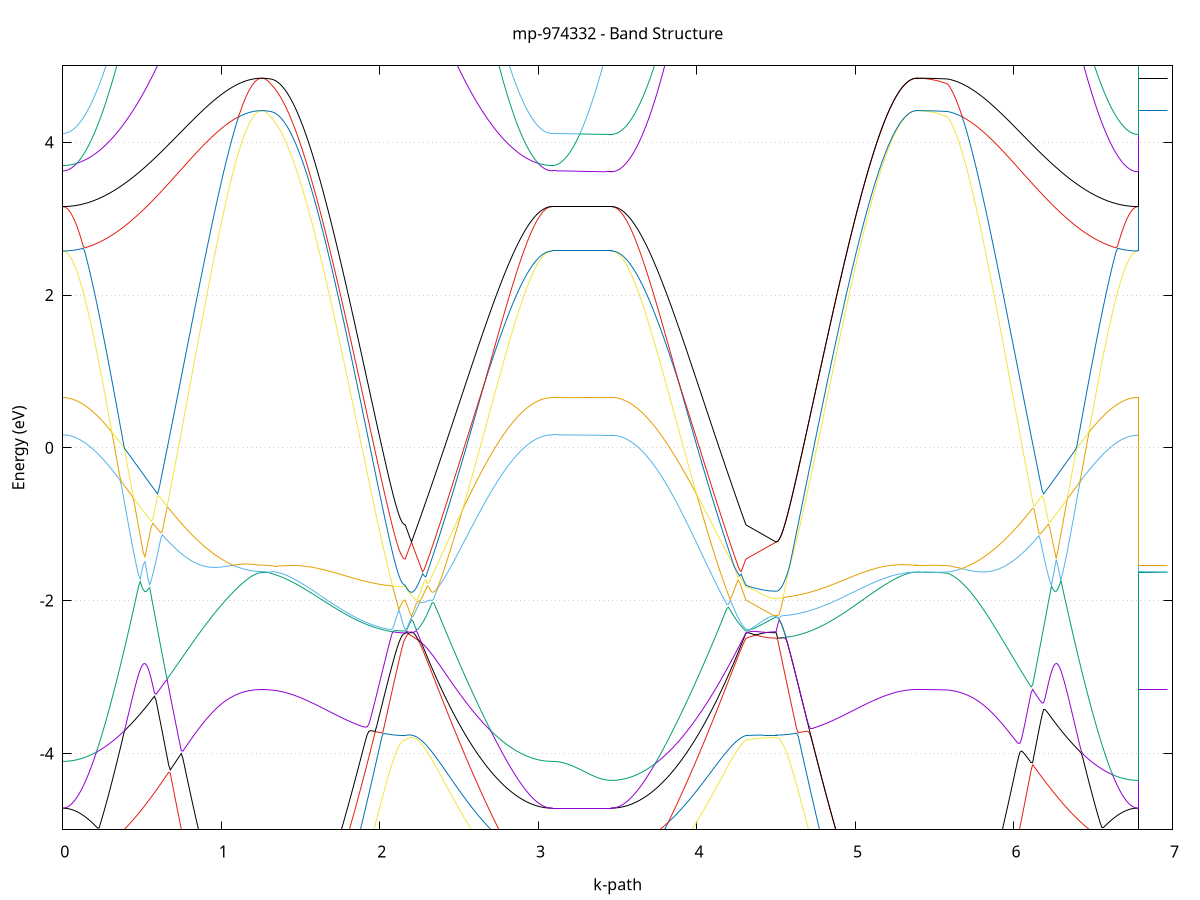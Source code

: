 set title 'mp-974332 - Band Structure'
set xlabel 'k-path'
set ylabel 'Energy (eV)'
set grid y
set yrange [-5:5]
set terminal png size 800,600
set output 'mp-974332_bands_gnuplot.png'
plot '-' using 1:2 with lines notitle, '-' using 1:2 with lines notitle, '-' using 1:2 with lines notitle, '-' using 1:2 with lines notitle, '-' using 1:2 with lines notitle, '-' using 1:2 with lines notitle, '-' using 1:2 with lines notitle, '-' using 1:2 with lines notitle, '-' using 1:2 with lines notitle, '-' using 1:2 with lines notitle, '-' using 1:2 with lines notitle, '-' using 1:2 with lines notitle, '-' using 1:2 with lines notitle, '-' using 1:2 with lines notitle, '-' using 1:2 with lines notitle, '-' using 1:2 with lines notitle, '-' using 1:2 with lines notitle, '-' using 1:2 with lines notitle, '-' using 1:2 with lines notitle, '-' using 1:2 with lines notitle, '-' using 1:2 with lines notitle, '-' using 1:2 with lines notitle, '-' using 1:2 with lines notitle, '-' using 1:2 with lines notitle, '-' using 1:2 with lines notitle, '-' using 1:2 with lines notitle, '-' using 1:2 with lines notitle, '-' using 1:2 with lines notitle, '-' using 1:2 with lines notitle, '-' using 1:2 with lines notitle, '-' using 1:2 with lines notitle, '-' using 1:2 with lines notitle, '-' using 1:2 with lines notitle, '-' using 1:2 with lines notitle, '-' using 1:2 with lines notitle, '-' using 1:2 with lines notitle, '-' using 1:2 with lines notitle, '-' using 1:2 with lines notitle, '-' using 1:2 with lines notitle, '-' using 1:2 with lines notitle, '-' using 1:2 with lines notitle, '-' using 1:2 with lines notitle, '-' using 1:2 with lines notitle, '-' using 1:2 with lines notitle, '-' using 1:2 with lines notitle, '-' using 1:2 with lines notitle, '-' using 1:2 with lines notitle, '-' using 1:2 with lines notitle, '-' using 1:2 with lines notitle, '-' using 1:2 with lines notitle, '-' using 1:2 with lines notitle, '-' using 1:2 with lines notitle, '-' using 1:2 with lines notitle, '-' using 1:2 with lines notitle, '-' using 1:2 with lines notitle, '-' using 1:2 with lines notitle, '-' using 1:2 with lines notitle, '-' using 1:2 with lines notitle, '-' using 1:2 with lines notitle, '-' using 1:2 with lines notitle, '-' using 1:2 with lines notitle, '-' using 1:2 with lines notitle, '-' using 1:2 with lines notitle, '-' using 1:2 with lines notitle
0.000000 -17.998468
0.009966 -17.998168
0.019933 -17.997368
0.029900 -17.996068
0.039866 -17.994168
0.049833 -17.991868
0.059799 -17.988968
0.069766 -17.985468
0.079732 -17.981568
0.089699 -17.977068
0.099665 -17.972068
0.109632 -17.966568
0.119598 -17.960468
0.129565 -17.953868
0.139531 -17.946868
0.149498 -17.939268
0.159464 -17.931168
0.169431 -17.922468
0.179397 -17.913368
0.189364 -17.903768
0.199330 -17.893668
0.209297 -17.883068
0.219263 -17.871868
0.229230 -17.860268
0.239196 -17.848168
0.249163 -17.835668
0.259129 -17.822568
0.269096 -17.809068
0.279062 -17.795068
0.289029 -17.780668
0.298995 -17.765668
0.308962 -17.750368
0.318928 -17.734568
0.328895 -17.718268
0.338861 -17.701668
0.348828 -17.684468
0.358794 -17.666968
0.368761 -17.649068
0.378727 -17.630668
0.388694 -17.611968
0.398660 -17.592868
0.408627 -17.573268
0.418593 -17.553468
0.428560 -17.533168
0.438526 -17.512568
0.448493 -17.491668
0.458459 -17.470368
0.468426 -17.448768
0.478392 -17.426868
0.488359 -17.404768
0.498325 -17.382268
0.508292 -17.359468
0.518258 -17.336468
0.528225 -17.313268
0.538191 -17.289768
0.548158 -17.266068
0.558124 -17.242168
0.568091 -17.218168
0.578057 -17.193868
0.588024 -17.169468
0.597990 -17.144968
0.607957 -17.120368
0.617923 -17.095568
0.627890 -17.070768
0.637856 -17.045968
0.647823 -17.020968
0.657789 -16.996068
0.667756 -16.971168
0.677722 -16.946268
0.687689 -16.921368
0.697655 -16.896568
0.707622 -16.871868
0.717588 -16.847368
0.727555 -16.822868
0.737521 -16.798568
0.747488 -16.774468
0.757454 -16.750568
0.767421 -16.726868
0.777387 -16.703468
0.787354 -16.680268
0.797320 -16.657468
0.807287 -16.634868
0.817253 -16.612668
0.827220 -16.590868
0.837186 -16.569468
0.847153 -16.548368
0.857119 -16.527768
0.867086 -16.507568
0.877052 -16.487768
0.887019 -16.468568
0.896985 -16.449768
0.906952 -16.431468
0.916918 -16.413768
0.926885 -16.396468
0.936851 -16.379768
0.946818 -16.363668
0.956784 -16.348068
0.966751 -16.332968
0.976717 -16.318468
0.986684 -16.304568
0.996650 -16.291268
1.006617 -16.278468
1.016583 -16.266168
1.026550 -16.254568
1.036516 -16.243468
1.046483 -16.232968
1.056450 -16.222968
1.066416 -16.213468
1.076383 -16.204668
1.086349 -16.196268
1.096316 -16.188468
1.106282 -16.181168
1.116249 -16.174368
1.126215 -16.168068
1.136182 -16.162268
1.146148 -16.156968
1.156115 -16.152168
1.166081 -16.147868
1.176048 -16.144068
1.186014 -16.140668
1.195981 -16.137768
1.205947 -16.135268
1.215914 -16.133268
1.225880 -16.131668
1.235847 -16.130568
1.245813 -16.129968
1.255780 -16.129768
1.255780 -16.129768
1.265013 -16.129868
1.274247 -16.130468
1.283480 -16.131468
1.292714 -16.132768
1.301947 -16.134468
1.311181 -16.136568
1.311181 -16.136568
1.321167 -16.138568
1.331153 -16.140968
1.341138 -16.143868
1.351124 -16.147168
1.361110 -16.150868
1.371096 -16.154968
1.381082 -16.159568
1.391068 -16.164468
1.401053 -16.169768
1.411039 -16.175468
1.421025 -16.181568
1.431011 -16.187968
1.440997 -16.194768
1.450983 -16.201868
1.460968 -16.209368
1.470954 -16.217068
1.480940 -16.225068
1.490926 -16.233468
1.500912 -16.241968
1.510898 -16.250868
1.520883 -16.259868
1.530869 -16.269168
1.540855 -16.278668
1.550841 -16.288368
1.560827 -16.298268
1.570813 -16.308268
1.580798 -16.318468
1.590784 -16.328768
1.600770 -16.339168
1.610756 -16.349668
1.620742 -16.360268
1.630728 -16.370968
1.640713 -16.381668
1.650699 -16.392468
1.660685 -16.403268
1.670671 -16.414068
1.680657 -16.424868
1.690642 -16.435668
1.700628 -16.446468
1.710614 -16.457168
1.720600 -16.467868
1.730586 -16.478468
1.740572 -16.489068
1.750557 -16.499468
1.760543 -16.509868
1.770529 -16.520068
1.780515 -16.530168
1.790501 -16.540168
1.800487 -16.549968
1.810472 -16.559668
1.820458 -16.569168
1.830444 -16.578568
1.840430 -16.587668
1.850416 -16.596668
1.860402 -16.605368
1.870387 -16.613968
1.880373 -16.622268
1.890359 -16.630368
1.900345 -16.638268
1.910331 -16.645868
1.920317 -16.653268
1.930302 -16.660468
1.940288 -16.667268
1.950274 -16.673968
1.960260 -16.680268
1.970246 -16.686368
1.980232 -16.692068
1.990217 -16.697568
2.000203 -16.702868
2.010189 -16.707768
2.020175 -16.712368
2.030161 -16.716668
2.040147 -16.720668
2.050132 -16.724368
2.060118 -16.727768
2.070104 -16.730868
2.080090 -16.733568
2.090076 -16.735968
2.100062 -16.738168
2.110047 -16.739968
2.120033 -16.741368
2.130019 -16.742568
2.140005 -16.743368
2.149991 -16.743868
2.159977 -16.743968
2.159977 -16.743968
2.169946 -16.739368
2.179915 -16.736168
2.189884 -16.734168
2.199854 -16.733668
2.209823 -16.734368
2.219792 -16.736568
2.229762 -16.739968
2.239731 -16.744768
2.249700 -16.750868
2.259670 -16.758168
2.269639 -16.766768
2.279608 -16.776568
2.289577 -16.787468
2.299547 -16.799468
2.309516 -16.812468
2.319485 -16.826568
2.329455 -16.841568
2.339424 -16.857368
2.349393 -16.874068
2.359363 -16.891468
2.369332 -16.909668
2.379301 -16.928368
2.389270 -16.947768
2.399240 -16.967668
2.409209 -16.988068
2.419178 -17.008968
2.429148 -17.030168
2.439117 -17.051668
2.449086 -17.073468
2.459056 -17.095568
2.469025 -17.117868
2.478994 -17.140268
2.488963 -17.162868
2.498933 -17.185468
2.508902 -17.208168
2.518871 -17.230868
2.528841 -17.253568
2.538810 -17.276168
2.548779 -17.298668
2.558749 -17.321168
2.568718 -17.343468
2.578687 -17.365668
2.588656 -17.387668
2.598626 -17.409568
2.608595 -17.431168
2.618564 -17.452468
2.628534 -17.473668
2.638503 -17.494468
2.648472 -17.515068
2.658442 -17.535268
2.668411 -17.555268
2.678380 -17.574868
2.688349 -17.594168
2.698319 -17.613068
2.708288 -17.631668
2.718257 -17.649868
2.728227 -17.667668
2.738196 -17.685068
2.748165 -17.702068
2.758135 -17.718668
2.768104 -17.734868
2.778073 -17.750668
2.788042 -17.765968
2.798012 -17.780768
2.807981 -17.795168
2.817950 -17.809168
2.827920 -17.822668
2.837889 -17.835668
2.847858 -17.848268
2.857828 -17.860368
2.867797 -17.871868
2.877766 -17.883068
2.887735 -17.893668
2.897705 -17.903768
2.907674 -17.913368
2.917643 -17.922468
2.927613 -17.931068
2.937582 -17.939168
2.947551 -17.946768
2.957521 -17.953868
2.967490 -17.960468
2.977459 -17.966468
2.987428 -17.972068
2.997398 -17.977068
3.007367 -17.981568
3.017336 -17.985468
3.027306 -17.988968
3.037275 -17.991868
3.047244 -17.994168
3.057214 -17.996068
3.067183 -17.997368
3.077152 -17.998168
3.087121 -17.998468
3.087121 -17.998468
3.096938 -17.998468
3.106754 -17.998468
3.116570 -17.998468
3.126387 -17.998468
3.136203 -17.998468
3.146019 -17.998468
3.155836 -17.998468
3.165652 -17.998468
3.175468 -17.998368
3.185285 -17.998368
3.195101 -17.998368
3.204917 -17.998368
3.214733 -17.998368
3.224550 -17.998368
3.234366 -17.998368
3.244182 -17.998368
3.253999 -17.998368
3.263815 -17.998368
3.273631 -17.998268
3.283448 -17.998268
3.293264 -17.998268
3.303080 -17.998268
3.312897 -17.998268
3.322713 -17.998268
3.332529 -17.998268
3.342345 -17.998268
3.352162 -17.998268
3.361978 -17.998268
3.371794 -17.998268
3.381611 -17.998168
3.391427 -17.998168
3.401243 -17.998168
3.411060 -17.998168
3.420876 -17.998168
3.430692 -17.998168
3.440509 -17.998168
3.450325 -17.998168
3.460141 -17.998168
3.460141 -17.998168
3.470127 -17.997968
3.480113 -17.997168
3.490099 -17.995768
3.500084 -17.993968
3.510070 -17.991568
3.520056 -17.988668
3.530042 -17.985168
3.540028 -17.981168
3.550014 -17.976668
3.559999 -17.971668
3.569985 -17.966168
3.579971 -17.960068
3.589957 -17.953468
3.599943 -17.946368
3.609929 -17.938768
3.619914 -17.930668
3.629900 -17.921968
3.639886 -17.912868
3.649872 -17.903168
3.659858 -17.893068
3.669844 -17.882368
3.679829 -17.871268
3.689815 -17.859568
3.699801 -17.847468
3.709787 -17.834868
3.719773 -17.821868
3.729759 -17.808268
3.739744 -17.794268
3.749730 -17.779868
3.759716 -17.764968
3.769702 -17.749568
3.779688 -17.733768
3.789674 -17.717568
3.799659 -17.700968
3.809645 -17.683868
3.819631 -17.666368
3.829617 -17.648568
3.839603 -17.630268
3.849589 -17.611668
3.859574 -17.592668
3.869560 -17.573368
3.879546 -17.553668
3.889532 -17.533668
3.899518 -17.513368
3.909504 -17.492668
3.919489 -17.471768
3.929475 -17.450668
3.939461 -17.429168
3.949447 -17.407568
3.959433 -17.385668
3.969419 -17.363668
3.979404 -17.341368
3.989390 -17.318968
3.999376 -17.296468
4.009362 -17.273868
4.019348 -17.251268
4.029334 -17.228468
4.039319 -17.205768
4.049305 -17.183068
4.059291 -17.160368
4.069277 -17.137868
4.079263 -17.115368
4.089248 -17.093068
4.099234 -17.071068
4.109220 -17.049168
4.119206 -17.027668
4.129192 -17.006468
4.139178 -16.985668
4.149164 -16.965268
4.159149 -16.945368
4.169135 -16.926068
4.179121 -16.907268
4.189107 -16.889268
4.199093 -16.871868
4.209078 -16.855268
4.219064 -16.839468
4.229050 -16.824668
4.239036 -16.810668
4.249022 -16.797768
4.259008 -16.785868
4.268993 -16.775068
4.278979 -16.765468
4.288965 -16.757068
4.298951 -16.749868
4.308937 -16.743968
4.308937 -16.743968
4.318466 -16.742968
4.327995 -16.742068
4.337524 -16.741168
4.347053 -16.740268
4.356582 -16.739468
4.366111 -16.738768
4.375640 -16.738068
4.385169 -16.737368
4.394698 -16.736768
4.404227 -16.736268
4.413756 -16.735768
4.423285 -16.735268
4.432814 -16.734868
4.442342 -16.734568
4.451871 -16.734268
4.461400 -16.734068
4.470929 -16.733868
4.480458 -16.733768
4.489987 -16.733668
4.499516 -16.733668
4.499516 -16.733668
4.509494 -16.733468
4.519471 -16.732968
4.529448 -16.732168
4.539425 -16.731068
4.549402 -16.729568
4.559380 -16.727868
4.569357 -16.725768
4.579334 -16.723368
4.589311 -16.720568
4.599288 -16.717568
4.609265 -16.714168
4.619243 -16.710568
4.629220 -16.706568
4.639197 -16.702368
4.649174 -16.697768
4.659151 -16.692868
4.669129 -16.687768
4.679106 -16.682368
4.689083 -16.676568
4.699060 -16.670568
4.709037 -16.664368
4.719015 -16.657768
4.728992 -16.650968
4.738969 -16.643968
4.748946 -16.636668
4.758923 -16.629068
4.768901 -16.621268
4.778878 -16.613268
4.788855 -16.605068
4.798832 -16.596568
4.808809 -16.587968
4.818787 -16.579068
4.828764 -16.570068
4.838741 -16.560768
4.848718 -16.551368
4.858695 -16.541868
4.868673 -16.532168
4.878650 -16.522268
4.888627 -16.512268
4.898604 -16.502168
4.908581 -16.491968
4.918559 -16.481568
4.928536 -16.471168
4.938513 -16.460668
4.948490 -16.450168
4.958467 -16.439568
4.968444 -16.428868
4.978422 -16.418268
4.988399 -16.407568
4.998376 -16.396868
5.008353 -16.386168
5.018330 -16.375568
5.028308 -16.364968
5.038285 -16.354468
5.048262 -16.343968
5.058239 -16.333568
5.068216 -16.323268
5.078194 -16.313068
5.088171 -16.303068
5.098148 -16.293168
5.108125 -16.283468
5.118102 -16.273868
5.128080 -16.264468
5.138057 -16.255268
5.148034 -16.246368
5.158011 -16.237568
5.167988 -16.229168
5.177966 -16.220968
5.187943 -16.212968
5.197920 -16.205368
5.207897 -16.197968
5.217874 -16.190968
5.227852 -16.184268
5.237829 -16.177868
5.247806 -16.171868
5.257783 -16.166268
5.267760 -16.160968
5.277737 -16.156068
5.287715 -16.151568
5.297692 -16.147468
5.307669 -16.143768
5.317646 -16.140468
5.327623 -16.137668
5.337601 -16.135268
5.347578 -16.133268
5.357555 -16.131668
5.367532 -16.130568
5.377509 -16.129968
5.387487 -16.129768
5.387487 -16.129768
5.397215 -16.129768
5.406943 -16.129768
5.416671 -16.129868
5.426399 -16.129968
5.436128 -16.130168
5.445856 -16.130368
5.455584 -16.130568
5.465312 -16.130768
5.475041 -16.131068
5.484769 -16.131468
5.494497 -16.131768
5.504225 -16.132168
5.513953 -16.132668
5.523682 -16.133068
5.533410 -16.133568
5.543138 -16.134068
5.552866 -16.134668
5.562594 -16.135268
5.572323 -16.135968
5.582051 -16.136568
5.582051 -16.136568
5.591971 -16.139268
5.601892 -16.142468
5.611812 -16.146068
5.621733 -16.150168
5.631653 -16.154668
5.641574 -16.159768
5.651494 -16.165268
5.661415 -16.171268
5.671335 -16.177768
5.681256 -16.184768
5.691176 -16.192368
5.701097 -16.200368
5.711017 -16.208968
5.720938 -16.218068
5.730858 -16.227768
5.740779 -16.237968
5.750699 -16.248668
5.760619 -16.259968
5.770540 -16.271868
5.780460 -16.284268
5.790381 -16.297268
5.800301 -16.310868
5.810222 -16.324968
5.820142 -16.339668
5.830063 -16.354868
5.839983 -16.370568
5.849904 -16.386968
5.859824 -16.403768
5.869745 -16.421168
5.879665 -16.439068
5.889586 -16.457468
5.899506 -16.476368
5.909427 -16.495668
5.919347 -16.515568
5.929268 -16.535768
5.939188 -16.556468
5.949109 -16.577568
5.959029 -16.599068
5.968950 -16.620968
5.978870 -16.643168
5.988791 -16.665768
5.998711 -16.688668
6.008632 -16.711768
6.018552 -16.735168
6.028473 -16.758868
6.038393 -16.782668
6.048313 -16.806768
6.058234 -16.830968
6.068154 -16.855368
6.078075 -16.879868
6.087995 -16.904468
6.097916 -16.929168
6.107836 -16.953968
6.117757 -16.978768
6.127677 -17.003568
6.137598 -17.028368
6.147518 -17.053068
6.157439 -17.077868
6.167359 -17.102568
6.177280 -17.127168
6.187200 -17.151568
6.197121 -17.175968
6.207041 -17.200268
6.216962 -17.224268
6.226882 -17.248168
6.236803 -17.271968
6.246723 -17.295468
6.256644 -17.318768
6.266564 -17.341868
6.276485 -17.364668
6.286405 -17.387268
6.296326 -17.409568
6.306246 -17.431568
6.316166 -17.453268
6.326087 -17.474768
6.336007 -17.495868
6.345928 -17.516568
6.355848 -17.536968
6.365769 -17.557068
6.375689 -17.576768
6.385610 -17.596168
6.395530 -17.615168
6.405451 -17.633668
6.415371 -17.651868
6.425292 -17.669668
6.435212 -17.687068
6.445133 -17.704068
6.455053 -17.720568
6.464974 -17.736668
6.474894 -17.752368
6.484815 -17.767568
6.494735 -17.782368
6.504656 -17.796668
6.514576 -17.810568
6.524497 -17.823968
6.534417 -17.836868
6.544338 -17.849368
6.554258 -17.861268
6.564179 -17.872768
6.574099 -17.883868
6.584019 -17.894368
6.593940 -17.904368
6.603860 -17.913868
6.613781 -17.922968
6.623701 -17.931468
6.633622 -17.939568
6.643542 -17.947068
6.653463 -17.954068
6.663383 -17.960568
6.673304 -17.966568
6.683224 -17.972068
6.693145 -17.976968
6.703065 -17.981468
6.712986 -17.985368
6.722906 -17.988768
6.732827 -17.991668
6.742747 -17.993968
6.752668 -17.995868
6.762588 -17.997168
6.772509 -17.997968
6.782429 -17.998168
6.782429 -16.129768
6.792245 -16.129768
6.802062 -16.129768
6.811878 -16.129768
6.821694 -16.129768
6.831511 -16.129768
6.841327 -16.129768
6.851143 -16.129768
6.860960 -16.129768
6.870776 -16.129768
6.880592 -16.129768
6.890408 -16.129768
6.900225 -16.129768
6.910041 -16.129768
6.919857 -16.129768
6.929674 -16.129768
6.939490 -16.129768
6.949306 -16.129768
6.959123 -16.129768
6.968939 -16.129768
e
0.000000 -15.720868
0.009966 -15.720568
0.019933 -15.719668
0.029900 -15.718168
0.039866 -15.715968
0.049833 -15.713168
0.059799 -15.709768
0.069766 -15.705768
0.079732 -15.701068
0.089699 -15.695868
0.099665 -15.689968
0.109632 -15.683468
0.119598 -15.676368
0.129565 -15.668668
0.139531 -15.660368
0.149498 -15.651368
0.159464 -15.641868
0.169431 -15.631668
0.179397 -15.620868
0.189364 -15.609468
0.199330 -15.597468
0.209297 -15.584868
0.219263 -15.571668
0.229230 -15.557868
0.239196 -15.543468
0.249163 -15.528468
0.259129 -15.512868
0.269096 -15.496668
0.279062 -15.479868
0.289029 -15.462468
0.298995 -15.444468
0.308962 -15.425868
0.318928 -15.406668
0.328895 -15.386968
0.338861 -15.366568
0.348828 -15.345668
0.358794 -15.324168
0.368761 -15.302168
0.378727 -15.279468
0.388694 -15.256268
0.398660 -15.232468
0.408627 -15.208168
0.418593 -15.183268
0.428560 -15.157868
0.438526 -15.131868
0.448493 -15.105268
0.458459 -15.078168
0.468426 -15.050568
0.478392 -15.022468
0.488359 -14.993768
0.498325 -14.964568
0.508292 -14.934768
0.518258 -14.904568
0.528225 -14.873768
0.538191 -14.842568
0.548158 -14.810768
0.558124 -14.778568
0.568091 -14.745868
0.578057 -14.712668
0.588024 -14.678968
0.597990 -14.644868
0.607957 -14.610268
0.617923 -14.575268
0.627890 -14.539868
0.637856 -14.503968
0.647823 -14.467668
0.657789 -14.430968
0.667756 -14.393868
0.677722 -14.356468
0.687689 -14.318568
0.697655 -14.280368
0.707622 -14.241868
0.717588 -14.202968
0.727555 -14.163768
0.737521 -14.124268
0.747488 -14.084568
0.757454 -14.044468
0.767421 -14.004168
0.777387 -13.963668
0.787354 -13.922968
0.797320 -13.881968
0.807287 -13.840868
0.817253 -13.799668
0.827220 -13.758268
0.837186 -13.716868
0.847153 -13.675268
0.857119 -13.633768
0.867086 -13.592168
0.877052 -13.550568
0.887019 -13.509068
0.896985 -13.467568
0.906952 -13.426268
0.916918 -13.385168
0.926885 -13.344168
0.936851 -13.303468
0.946818 -13.263068
0.956784 -13.222968
0.966751 -13.183368
0.976717 -13.144068
0.986684 -13.105268
0.996650 -13.067068
1.006617 -13.029468
1.016583 -12.992468
1.026550 -12.956268
1.036516 -12.920768
1.046483 -12.886268
1.056450 -12.852568
1.066416 -12.819968
1.076383 -12.788368
1.086349 -12.757868
1.096316 -12.728668
1.106282 -12.700768
1.116249 -12.674268
1.126215 -12.649268
1.136182 -12.625768
1.146148 -12.603968
1.156115 -12.584068
1.166081 -12.566268
1.176048 -12.550968
1.186014 -12.538768
1.195981 -12.529568
1.205947 -12.522468
1.215914 -12.516968
1.225880 -12.512768
1.235847 -12.509768
1.245813 -12.507968
1.255780 -12.507368
1.255780 -12.507368
1.265013 -12.507868
1.274247 -12.509268
1.283480 -12.511768
1.292714 -12.515068
1.301947 -12.519268
1.311181 -12.524468
1.311181 -12.524468
1.321167 -12.529168
1.331153 -12.535068
1.341138 -12.541868
1.351124 -12.549768
1.361110 -12.559968
1.371096 -12.571468
1.381082 -12.583568
1.391068 -12.596168
1.401053 -12.609268
1.411039 -12.622868
1.421025 -12.636968
1.431011 -12.651468
1.440997 -12.666368
1.450983 -12.681668
1.460968 -12.697368
1.470954 -12.713368
1.480940 -12.729668
1.490926 -12.746268
1.500912 -12.763568
1.510898 -12.782368
1.520883 -12.801468
1.530869 -12.820968
1.540855 -12.840668
1.550841 -12.860568
1.560827 -12.880768
1.570813 -12.901068
1.580798 -12.921468
1.590784 -12.941968
1.600770 -12.962468
1.610756 -12.983068
1.620742 -13.003668
1.630728 -13.024268
1.640713 -13.044768
1.650699 -13.065168
1.660685 -13.085568
1.670671 -13.105768
1.680657 -13.125868
1.690642 -13.145768
1.700628 -13.165468
1.710614 -13.184968
1.720600 -13.204268
1.730586 -13.223368
1.740572 -13.242168
1.750557 -13.260668
1.760543 -13.278868
1.770529 -13.296868
1.780515 -13.314468
1.790501 -13.331768
1.800487 -13.348768
1.810472 -13.365368
1.820458 -13.381568
1.830444 -13.397468
1.840430 -13.412968
1.850416 -13.428068
1.860402 -13.442768
1.870387 -13.457068
1.880373 -13.470968
1.890359 -13.484368
1.900345 -13.497368
1.910331 -13.509968
1.920317 -13.522068
1.930302 -13.533768
1.940288 -13.544968
1.950274 -13.555768
1.960260 -13.566068
1.970246 -13.575868
1.980232 -13.585168
1.990217 -13.594068
2.000203 -13.602368
2.010189 -13.610268
2.020175 -13.617668
2.030161 -13.624568
2.040147 -13.630968
2.050132 -13.636868
2.060118 -13.642168
2.070104 -13.647068
2.080090 -13.651468
2.090076 -13.655368
2.100062 -13.658668
2.110047 -13.661468
2.120033 -13.663868
2.130019 -13.665668
2.140005 -13.666968
2.149991 -13.667668
2.159977 -13.667968
2.159977 -13.667968
2.169946 -13.675668
2.179915 -13.681168
2.189884 -13.684568
2.199854 -13.685668
2.209823 -13.684668
2.219792 -13.681668
2.229762 -13.676568
2.239731 -13.670168
2.249700 -13.664368
2.259670 -13.673268
2.269639 -13.710668
2.279608 -13.755168
2.289577 -13.800768
2.299547 -13.846368
2.309516 -13.891568
2.319485 -13.936468
2.329455 -13.980968
2.339424 -14.024968
2.349393 -14.068568
2.359363 -14.111568
2.369332 -14.154168
2.379301 -14.196168
2.389270 -14.237668
2.399240 -14.278768
2.409209 -14.319268
2.419178 -14.359168
2.429148 -14.398668
2.439117 -14.437568
2.449086 -14.475968
2.459056 -14.513768
2.469025 -14.551068
2.478994 -14.587768
2.488963 -14.623968
2.498933 -14.659668
2.508902 -14.694668
2.518871 -14.729268
2.528841 -14.763168
2.538810 -14.796668
2.548779 -14.829468
2.558749 -14.861768
2.568718 -14.893468
2.578687 -14.924568
2.588656 -14.955168
2.598626 -14.985168
2.608595 -15.014568
2.618564 -15.043368
2.628534 -15.071668
2.638503 -15.099268
2.648472 -15.126368
2.658442 -15.152868
2.668411 -15.178768
2.678380 -15.204068
2.688349 -15.228768
2.698319 -15.252968
2.708288 -15.276468
2.718257 -15.299468
2.728227 -15.321768
2.738196 -15.343568
2.748165 -15.364668
2.758135 -15.385168
2.768104 -15.405168
2.778073 -15.424468
2.788042 -15.443268
2.798012 -15.461368
2.807981 -15.478868
2.817950 -15.495868
2.827920 -15.512168
2.837889 -15.527868
2.847858 -15.542968
2.857828 -15.557468
2.867797 -15.571368
2.877766 -15.584568
2.887735 -15.597268
2.897705 -15.609268
2.907674 -15.620668
2.917643 -15.631468
2.927613 -15.641668
2.937582 -15.651268
2.947551 -15.660268
2.957521 -15.668568
2.967490 -15.676368
2.977459 -15.683468
2.987428 -15.689968
2.997398 -15.695868
3.007367 -15.701068
3.017336 -15.705768
3.027306 -15.709768
3.037275 -15.713168
3.047244 -15.715968
3.057214 -15.718168
3.067183 -15.719668
3.077152 -15.720568
3.087121 -15.720868
3.087121 -15.720868
3.096938 -15.720868
3.106754 -15.720868
3.116570 -15.720968
3.126387 -15.720968
3.136203 -15.720968
3.146019 -15.720968
3.155836 -15.720968
3.165652 -15.720968
3.175468 -15.721068
3.185285 -15.721068
3.195101 -15.721068
3.204917 -15.721068
3.214733 -15.721168
3.224550 -15.721168
3.234366 -15.721168
3.244182 -15.721268
3.253999 -15.721268
3.263815 -15.721268
3.273631 -15.721368
3.283448 -15.721368
3.293264 -15.721468
3.303080 -15.721468
3.312897 -15.721468
3.322713 -15.721568
3.332529 -15.721568
3.342345 -15.721568
3.352162 -15.721668
3.361978 -15.721668
3.371794 -15.721668
3.381611 -15.721668
3.391427 -15.721768
3.401243 -15.721768
3.411060 -15.721768
3.420876 -15.721768
3.430692 -15.721768
3.440509 -15.721768
3.450325 -15.721768
3.460141 -15.721768
3.460141 -15.721768
3.470127 -15.721468
3.480113 -15.720568
3.490099 -15.718968
3.500084 -15.716868
3.510070 -15.714068
3.520056 -15.710568
3.530042 -15.706568
3.540028 -15.701868
3.550014 -15.696668
3.559999 -15.690768
3.569985 -15.684168
3.579971 -15.677068
3.589957 -15.669268
3.599943 -15.660968
3.609929 -15.651968
3.619914 -15.642368
3.629900 -15.632068
3.639886 -15.621268
3.649872 -15.609768
3.659858 -15.597668
3.669844 -15.584968
3.679829 -15.571668
3.689815 -15.557768
3.699801 -15.543268
3.709787 -15.528068
3.719773 -15.512268
3.729759 -15.495968
3.739744 -15.478968
3.749730 -15.461368
3.759716 -15.443168
3.769702 -15.424368
3.779688 -15.404968
3.789674 -15.384968
3.799659 -15.364268
3.809645 -15.343068
3.819631 -15.321268
3.829617 -15.298868
3.839603 -15.275768
3.849589 -15.252168
3.859574 -15.227968
3.869560 -15.203168
3.879546 -15.177768
3.889532 -15.151768
3.899518 -15.125168
3.909504 -15.097968
3.919489 -15.070268
3.929475 -15.041868
3.939461 -15.012968
3.949447 -14.983468
3.959433 -14.953368
3.969419 -14.922668
3.979404 -14.891368
3.989390 -14.859568
3.999376 -14.827168
4.009362 -14.794268
4.019348 -14.760668
4.029334 -14.726568
4.039319 -14.691968
4.049305 -14.656768
4.059291 -14.620968
4.069277 -14.584668
4.079263 -14.547768
4.089248 -14.510368
4.099234 -14.472368
4.109220 -14.433868
4.119206 -14.394768
4.129192 -14.355168
4.139178 -14.315068
4.149164 -14.274368
4.159149 -14.233168
4.169135 -14.191468
4.179121 -14.149168
4.189107 -14.106468
4.199093 -14.063168
4.209078 -14.019368
4.219064 -13.975068
4.229050 -13.930368
4.239036 -13.885068
4.249022 -13.839268
4.259008 -13.792968
4.268993 -13.746268
4.278979 -13.698968
4.288965 -13.651268
4.298951 -13.658068
4.308937 -13.667968
4.308937 -13.667968
4.318466 -13.669668
4.327995 -13.671268
4.337524 -13.672768
4.347053 -13.674268
4.356582 -13.675668
4.366111 -13.676868
4.375640 -13.678068
4.385169 -13.679268
4.394698 -13.680268
4.404227 -13.681168
4.413756 -13.682068
4.423285 -13.682768
4.432814 -13.683468
4.442342 -13.684068
4.451871 -13.684568
4.461400 -13.684968
4.470929 -13.685268
4.480458 -13.685568
4.489987 -13.685668
4.499516 -13.685668
4.499516 -13.685668
4.509494 -13.685468
4.519471 -13.684668
4.529448 -13.683368
4.539425 -13.681568
4.549402 -13.679168
4.559380 -13.676268
4.569357 -13.672968
4.579334 -13.669068
4.589311 -13.664568
4.599288 -13.659668
4.609265 -13.654268
4.619243 -13.648268
4.629220 -13.641768
4.639197 -13.634868
4.649174 -13.627368
4.659151 -13.619368
4.669129 -13.610968
4.679106 -13.601968
4.689083 -13.592568
4.699060 -13.582568
4.709037 -13.572168
4.719015 -13.561268
4.728992 -13.549968
4.738969 -13.538168
4.748946 -13.525868
4.758923 -13.513068
4.768901 -13.499968
4.778878 -13.486268
4.788855 -13.472268
4.798832 -13.457768
4.808809 -13.442868
4.818787 -13.427568
4.828764 -13.411868
4.838741 -13.395768
4.848718 -13.379268
4.858695 -13.362468
4.868673 -13.345268
4.878650 -13.327668
4.888627 -13.309768
4.898604 -13.291568
4.908581 -13.272968
4.918559 -13.254168
4.928536 -13.235068
4.938513 -13.215668
4.948490 -13.196068
4.958467 -13.176168
4.968444 -13.156168
4.978422 -13.135868
4.988399 -13.115368
4.998376 -13.094768
5.008353 -13.074068
5.018330 -13.053168
5.028308 -13.032268
5.038285 -13.011268
5.048262 -12.990268
5.058239 -12.969168
5.068216 -12.948168
5.078194 -12.927168
5.088171 -12.906268
5.098148 -12.885568
5.108125 -12.864868
5.118102 -12.844468
5.128080 -12.824168
5.138057 -12.804268
5.148034 -12.784568
5.158011 -12.765168
5.167988 -12.746168
5.177966 -12.727668
5.187943 -12.709568
5.197920 -12.691968
5.207897 -12.674868
5.217874 -12.658368
5.227852 -12.642568
5.237829 -12.627368
5.247806 -12.612868
5.257783 -12.599168
5.267760 -12.586268
5.277737 -12.574268
5.287715 -12.563068
5.297692 -12.552868
5.307669 -12.543568
5.317646 -12.535268
5.327623 -12.527968
5.337601 -12.521768
5.347578 -12.516668
5.357555 -12.512568
5.367532 -12.509668
5.377509 -12.507968
5.387487 -12.507368
5.387487 -12.507368
5.397215 -12.507468
5.406943 -12.507568
5.416671 -12.507768
5.426399 -12.508068
5.436128 -12.508468
5.445856 -12.508968
5.455584 -12.509568
5.465312 -12.510168
5.475041 -12.510968
5.484769 -12.511768
5.494497 -12.512668
5.504225 -12.513668
5.513953 -12.514768
5.523682 -12.515868
5.533410 -12.517068
5.543138 -12.518368
5.552866 -12.519768
5.562594 -12.521268
5.572323 -12.522768
5.582051 -12.524468
5.582051 -12.524468
5.591971 -12.530868
5.601892 -12.538168
5.611812 -12.554068
5.621733 -12.571968
5.631653 -12.591568
5.641574 -12.612868
5.651494 -12.635668
5.661415 -12.660168
5.671335 -12.685968
5.681256 -12.713268
5.691176 -12.741868
5.701097 -12.771668
5.711017 -12.802668
5.720938 -12.834768
5.730858 -12.867868
5.740779 -12.901868
5.750699 -12.936768
5.760619 -12.972568
5.770540 -13.009068
5.780460 -13.046168
5.790381 -13.083968
5.800301 -13.122368
5.810222 -13.161268
5.820142 -13.200568
5.830063 -13.240368
5.839983 -13.280468
5.849904 -13.320868
5.859824 -13.361468
5.869745 -13.402368
5.879665 -13.443468
5.889586 -13.484668
5.899506 -13.526068
5.909427 -13.567468
5.919347 -13.608868
5.929268 -13.650268
5.939188 -13.691668
5.949109 -13.733068
5.959029 -13.774268
5.968950 -13.815468
5.978870 -13.856468
5.988791 -13.897368
5.998711 -13.938068
6.008632 -13.978568
6.018552 -14.018868
6.028473 -14.058868
6.038393 -14.098668
6.048313 -14.138168
6.058234 -14.177468
6.068154 -14.216368
6.078075 -14.254968
6.087995 -14.293268
6.097916 -14.331168
6.107836 -14.368768
6.117757 -14.405968
6.127677 -14.442768
6.137598 -14.479168
6.147518 -14.515168
6.157439 -14.550768
6.167359 -14.585968
6.177280 -14.620668
6.187200 -14.654968
6.197121 -14.688868
6.207041 -14.722268
6.216962 -14.755168
6.226882 -14.787568
6.236803 -14.819568
6.246723 -14.851068
6.256644 -14.882068
6.266564 -14.912568
6.276485 -14.942568
6.286405 -14.972068
6.296326 -15.000968
6.306246 -15.029468
6.316166 -15.057368
6.326087 -15.084768
6.336007 -15.111568
6.345928 -15.137968
6.355848 -15.163668
6.365769 -15.188968
6.375689 -15.213568
6.385610 -15.237768
6.395530 -15.261268
6.405451 -15.284268
6.415371 -15.306768
6.425292 -15.328568
6.435212 -15.349868
6.445133 -15.370668
6.455053 -15.390768
6.464974 -15.410368
6.474894 -15.429368
6.484815 -15.447768
6.494735 -15.465668
6.504656 -15.482868
6.514576 -15.499568
6.524497 -15.515568
6.534417 -15.531068
6.544338 -15.545968
6.554258 -15.560268
6.564179 -15.573968
6.574099 -15.586968
6.584019 -15.599468
6.593940 -15.611368
6.603860 -15.622668
6.613781 -15.633368
6.623701 -15.643468
6.633622 -15.652868
6.643542 -15.661768
6.653463 -15.670068
6.663383 -15.677668
6.673304 -15.684768
6.683224 -15.691168
6.693145 -15.696968
6.703065 -15.702168
6.712986 -15.706768
6.722906 -15.710768
6.732827 -15.714168
6.742747 -15.716868
6.752668 -15.719068
6.762588 -15.720568
6.772509 -15.721468
6.782429 -15.721768
6.782429 -12.507368
6.792245 -12.507368
6.802062 -12.507368
6.811878 -12.507368
6.821694 -12.507368
6.831511 -12.507368
6.841327 -12.507368
6.851143 -12.507368
6.860960 -12.507368
6.870776 -12.507368
6.880592 -12.507368
6.890408 -12.507368
6.900225 -12.507368
6.910041 -12.507368
6.919857 -12.507368
6.929674 -12.507368
6.939490 -12.507368
6.949306 -12.507368
6.959123 -12.507368
6.968939 -12.507368
e
0.000000 -10.461368
0.009966 -10.462568
0.019933 -10.466168
0.029900 -10.472168
0.039866 -10.480468
0.049833 -10.491068
0.059799 -10.503868
0.069766 -10.518868
0.079732 -10.535968
0.089699 -10.555168
0.099665 -10.576268
0.109632 -10.599168
0.119598 -10.623868
0.129565 -10.650268
0.139531 -10.678168
0.149498 -10.707568
0.159464 -10.738268
0.169431 -10.770268
0.179397 -10.803468
0.189364 -10.837768
0.199330 -10.872968
0.209297 -10.909068
0.219263 -10.945968
0.229230 -10.983668
0.239196 -11.021868
0.249163 -11.060768
0.259129 -11.100068
0.269096 -11.139768
0.279062 -11.179868
0.289029 -11.220168
0.298995 -11.260768
0.308962 -11.301568
0.318928 -11.342368
0.328895 -11.383268
0.338861 -11.424168
0.348828 -11.465068
0.358794 -11.505868
0.368761 -11.546468
0.378727 -11.586968
0.388694 -11.627268
0.398660 -11.667268
0.408627 -11.707068
0.418593 -11.746468
0.428560 -11.785568
0.438526 -11.824168
0.448493 -11.862468
0.458459 -11.900268
0.468426 -11.937668
0.478392 -11.974568
0.488359 -12.010868
0.498325 -12.046668
0.508292 -12.081868
0.518258 -12.116468
0.528225 -12.150468
0.538191 -12.183868
0.548158 -12.216468
0.558124 -12.248468
0.568091 -12.279768
0.578057 -12.310268
0.588024 -12.340068
0.597990 -12.369068
0.607957 -12.397368
0.617923 -12.424768
0.627890 -12.451268
0.637856 -12.476968
0.647823 -12.501868
0.657789 -12.525868
0.667756 -12.548868
0.677722 -12.570968
0.687689 -12.592168
0.697655 -12.612468
0.707622 -12.631668
0.717588 -12.649968
0.727555 -12.667268
0.737521 -12.683468
0.747488 -12.698668
0.757454 -12.712868
0.767421 -12.725968
0.777387 -12.738068
0.787354 -12.749068
0.797320 -12.759068
0.807287 -12.767868
0.817253 -12.775668
0.827220 -12.782368
0.837186 -12.787968
0.847153 -12.792468
0.857119 -12.795868
0.867086 -12.798268
0.877052 -12.799668
0.887019 -12.799868
0.896985 -12.799168
0.906952 -12.797368
0.916918 -12.794668
0.926885 -12.790968
0.936851 -12.786368
0.946818 -12.780868
0.956784 -12.774468
0.966751 -12.767268
0.976717 -12.759268
0.986684 -12.750568
0.996650 -12.741268
1.006617 -12.731268
1.016583 -12.720768
1.026550 -12.709768
1.036516 -12.698268
1.046483 -12.686568
1.056450 -12.674468
1.066416 -12.662268
1.076383 -12.649868
1.086349 -12.637468
1.096316 -12.625168
1.106282 -12.612968
1.116249 -12.600968
1.126215 -12.589268
1.136182 -12.577968
1.146148 -12.566968
1.156115 -12.556468
1.166081 -12.546168
1.176048 -12.535968
1.186014 -12.525268
1.195981 -12.514368
1.205947 -12.504168
1.215914 -12.495468
1.225880 -12.488568
1.235847 -12.483568
1.245813 -12.480568
1.255780 -12.479568
1.255780 -12.479568
1.265013 -12.480368
1.274247 -12.483068
1.283480 -12.487468
1.292714 -12.493768
1.301947 -12.501768
1.311181 -12.511468
1.311181 -12.511468
1.321167 -12.519868
1.331153 -12.528968
1.341138 -12.538668
1.351124 -12.548968
1.361110 -12.558568
1.371096 -12.568368
1.381082 -12.579068
1.391068 -12.590568
1.401053 -12.602968
1.411039 -12.616168
1.421025 -12.630068
1.431011 -12.644668
1.440997 -12.659968
1.450983 -12.675968
1.460968 -12.692468
1.470954 -12.709568
1.480940 -12.727068
1.490926 -12.745068
1.500912 -12.763068
1.510898 -12.780068
1.520883 -12.797368
1.530869 -12.814768
1.540855 -12.832368
1.550841 -12.850068
1.560827 -12.867968
1.570813 -12.885868
1.580798 -12.903768
1.590784 -12.921768
1.600770 -12.939768
1.610756 -12.957868
1.620742 -12.975768
1.630728 -12.993768
1.640713 -13.011668
1.650699 -13.029368
1.660685 -13.047068
1.670671 -13.064668
1.680657 -13.082168
1.690642 -13.099468
1.700628 -13.116568
1.710614 -13.133468
1.720600 -13.150268
1.730586 -13.166768
1.740572 -13.183168
1.750557 -13.199268
1.760543 -13.215068
1.770529 -13.230668
1.780515 -13.245968
1.790501 -13.261068
1.800487 -13.275768
1.810472 -13.290168
1.820458 -13.304368
1.830444 -13.318168
1.840430 -13.331668
1.850416 -13.344768
1.860402 -13.357568
1.870387 -13.370068
1.880373 -13.382168
1.890359 -13.393868
1.900345 -13.405268
1.910331 -13.416268
1.920317 -13.426768
1.930302 -13.436968
1.940288 -13.446768
1.950274 -13.456168
1.960260 -13.465168
1.970246 -13.473768
1.980232 -13.481968
1.990217 -13.489668
2.000203 -13.497068
2.010189 -13.503968
2.020175 -13.510368
2.030161 -13.516468
2.040147 -13.522068
2.050132 -13.527168
2.060118 -13.531968
2.070104 -13.536168
2.080090 -13.540068
2.090076 -13.543368
2.100062 -13.546368
2.110047 -13.548868
2.120033 -13.550868
2.130019 -13.552468
2.140005 -13.553568
2.149991 -13.554268
2.159977 -13.554468
2.159977 -13.554468
2.169946 -13.505468
2.179915 -13.455968
2.189884 -13.406068
2.199854 -13.360768
2.209823 -13.410768
2.219792 -13.460268
2.229762 -13.508868
2.239731 -13.556368
2.249700 -13.600568
2.259670 -13.627368
2.269639 -13.623168
2.279608 -13.609268
2.289577 -13.591868
2.299547 -13.571968
2.309516 -13.550068
2.319485 -13.526068
2.329455 -13.500268
2.339424 -13.472668
2.349393 -13.443468
2.359363 -13.412568
2.369332 -13.380168
2.379301 -13.346168
2.389270 -13.310868
2.399240 -13.274168
2.409209 -13.236168
2.419178 -13.196968
2.429148 -13.156568
2.439117 -13.115068
2.449086 -13.072568
2.459056 -13.029068
2.469025 -12.984568
2.478994 -12.939168
2.488963 -12.892968
2.498933 -12.845968
2.508902 -12.798268
2.518871 -12.749868
2.528841 -12.700768
2.538810 -12.651168
2.548779 -12.600968
2.558749 -12.550268
2.568718 -12.499068
2.578687 -12.447568
2.588656 -12.395568
2.598626 -12.343368
2.608595 -12.290768
2.618564 -12.237968
2.628534 -12.185068
2.638503 -12.131868
2.648472 -12.078668
2.658442 -12.025368
2.668411 -11.971968
2.678380 -11.918668
2.688349 -11.865468
2.698319 -11.812368
2.708288 -11.759468
2.718257 -11.706668
2.728227 -11.654268
2.738196 -11.602068
2.748165 -11.550268
2.758135 -11.498968
2.768104 -11.448068
2.778073 -11.397668
2.788042 -11.347968
2.798012 -11.298868
2.807981 -11.250368
2.817950 -11.202768
2.827920 -11.155968
2.837889 -11.110068
2.847858 -11.065168
2.857828 -11.021268
2.867797 -10.978468
2.877766 -10.936868
2.887735 -10.896468
2.897705 -10.857468
2.907674 -10.819868
2.917643 -10.783668
2.927613 -10.749068
2.937582 -10.716068
2.947551 -10.684868
2.957521 -10.655368
2.967490 -10.627668
2.977459 -10.601868
2.987428 -10.578168
2.997398 -10.556468
3.007367 -10.536768
3.017336 -10.519368
3.027306 -10.504168
3.037275 -10.491168
3.047244 -10.480468
3.057214 -10.472168
3.067183 -10.466168
3.077152 -10.462568
3.087121 -10.461368
3.087121 -10.461368
3.096938 -10.461468
3.106754 -10.461468
3.116570 -10.461468
3.126387 -10.461468
3.136203 -10.461468
3.146019 -10.461468
3.155836 -10.461468
3.165652 -10.461468
3.175468 -10.461468
3.185285 -10.461468
3.195101 -10.461468
3.204917 -10.461468
3.214733 -10.461468
3.224550 -10.461468
3.234366 -10.461468
3.244182 -10.461468
3.253999 -10.461468
3.263815 -10.461468
3.273631 -10.461468
3.283448 -10.461568
3.293264 -10.461568
3.303080 -10.461568
3.312897 -10.461568
3.322713 -10.461568
3.332529 -10.461568
3.342345 -10.461568
3.352162 -10.461568
3.361978 -10.461568
3.371794 -10.461568
3.381611 -10.461568
3.391427 -10.461568
3.401243 -10.461568
3.411060 -10.461568
3.420876 -10.461568
3.430692 -10.461568
3.440509 -10.461568
3.450325 -10.461568
3.460141 -10.461568
3.460141 -10.461568
3.470127 -10.462768
3.480113 -10.466368
3.490099 -10.472368
3.500084 -10.480768
3.510070 -10.491468
3.520056 -10.504468
3.530042 -10.519768
3.540028 -10.537268
3.550014 -10.556968
3.559999 -10.578668
3.569985 -10.602568
3.579971 -10.628368
3.589957 -10.656168
3.599943 -10.685768
3.609929 -10.717068
3.619914 -10.750168
3.629900 -10.784868
3.639886 -10.821168
3.649872 -10.858868
3.659858 -10.898068
3.669844 -10.938468
3.679829 -10.980268
3.689815 -11.023168
3.699801 -11.067168
3.709787 -11.112168
3.719773 -11.158168
3.729759 -11.205168
3.739744 -11.252868
3.749730 -11.301368
3.759716 -11.350668
3.769702 -11.400568
3.779688 -11.450968
3.789674 -11.501968
3.799659 -11.553468
3.809645 -11.605368
3.819631 -11.657668
3.829617 -11.710168
3.839603 -11.763068
3.849589 -11.816068
3.859574 -11.869368
3.869560 -11.922668
3.879546 -11.976068
3.889532 -12.029468
3.899518 -12.082868
3.909504 -12.136168
3.919489 -12.189468
3.929475 -12.242468
3.939461 -12.295368
3.949447 -12.347968
3.959433 -12.400368
3.969419 -12.452368
3.979404 -12.503968
3.989390 -12.555168
3.999376 -12.605968
4.009362 -12.656168
4.019348 -12.705868
4.029334 -12.754968
4.039319 -12.803468
4.049305 -12.851168
4.059291 -12.898168
4.069277 -12.944468
4.079263 -12.989768
4.089248 -13.034268
4.099234 -13.077868
4.109220 -13.120368
4.119206 -13.161868
4.129192 -13.202168
4.139178 -13.241368
4.149164 -13.279368
4.159149 -13.315968
4.169135 -13.351268
4.179121 -13.385168
4.189107 -13.417568
4.199093 -13.448368
4.209078 -13.477668
4.219064 -13.505168
4.229050 -13.530968
4.239036 -13.554968
4.249022 -13.577168
4.259008 -13.597368
4.268993 -13.615668
4.278979 -13.631868
4.288965 -13.645968
4.298951 -13.603168
4.308937 -13.554468
4.308937 -13.554468
4.318466 -13.544868
4.327995 -13.535268
4.337524 -13.525568
4.347053 -13.515968
4.356582 -13.506268
4.366111 -13.496468
4.375640 -13.486768
4.385169 -13.476968
4.394698 -13.467168
4.404227 -13.457368
4.413756 -13.447568
4.423285 -13.437668
4.432814 -13.427868
4.442342 -13.417968
4.451871 -13.408068
4.461400 -13.398168
4.470929 -13.388168
4.480458 -13.378268
4.489987 -13.368268
4.499516 -13.359068
4.499516 -13.359068
4.509494 -13.358868
4.519471 -13.358168
4.529448 -13.357168
4.539425 -13.355668
4.549402 -13.353768
4.559380 -13.351368
4.569357 -13.348568
4.579334 -13.345368
4.589311 -13.341768
4.599288 -13.337768
4.609265 -13.333368
4.619243 -13.328468
4.629220 -13.323168
4.639197 -13.317568
4.649174 -13.311468
4.659151 -13.304968
4.669129 -13.298068
4.679106 -13.290868
4.689083 -13.283168
4.699060 -13.275168
4.709037 -13.266668
4.719015 -13.257968
4.728992 -13.248768
4.738969 -13.239268
4.748946 -13.229368
4.758923 -13.219168
4.768901 -13.208568
4.778878 -13.197668
4.788855 -13.186468
4.798832 -13.174868
4.808809 -13.162968
4.818787 -13.150868
4.828764 -13.138368
4.838741 -13.125668
4.848718 -13.112668
4.858695 -13.099368
4.868673 -13.085868
4.878650 -13.072068
4.888627 -13.058068
4.898604 -13.043868
4.908581 -13.029468
4.918559 -13.014868
4.928536 -13.000068
4.938513 -12.985168
4.948490 -12.970068
4.958467 -12.954868
4.968444 -12.939468
4.978422 -12.924068
4.988399 -12.908568
4.998376 -12.893068
5.008353 -12.877468
5.018330 -12.861768
5.028308 -12.846168
5.038285 -12.830568
5.048262 -12.814968
5.058239 -12.799468
5.068216 -12.784068
5.078194 -12.768768
5.088171 -12.753568
5.098148 -12.738468
5.108125 -12.723668
5.118102 -12.708968
5.128080 -12.694568
5.138057 -12.680368
5.148034 -12.666468
5.158011 -12.652868
5.167988 -12.639568
5.177966 -12.626668
5.187943 -12.614168
5.197920 -12.602068
5.207897 -12.590368
5.217874 -12.579168
5.227852 -12.568368
5.237829 -12.558168
5.247806 -12.548468
5.257783 -12.539268
5.267760 -12.530768
5.277737 -12.522768
5.287715 -12.515468
5.297692 -12.508768
5.307669 -12.502668
5.317646 -12.497268
5.327623 -12.492668
5.337601 -12.488668
5.347578 -12.485368
5.357555 -12.482768
5.367532 -12.480968
5.377509 -12.479868
5.387487 -12.479468
5.387487 -12.479468
5.397215 -12.479568
5.406943 -12.479768
5.416671 -12.480168
5.426399 -12.480768
5.436128 -12.481468
5.445856 -12.482368
5.455584 -12.483368
5.465312 -12.484568
5.475041 -12.485968
5.484769 -12.487468
5.494497 -12.489168
5.504225 -12.490968
5.513953 -12.492968
5.523682 -12.495168
5.533410 -12.497468
5.543138 -12.499968
5.552866 -12.502668
5.562594 -12.505368
5.572323 -12.508368
5.582051 -12.511468
5.582051 -12.511468
5.591971 -12.523768
5.601892 -12.537968
5.611812 -12.546368
5.621733 -12.555368
5.631653 -12.564968
5.641574 -12.575268
5.651494 -12.586168
5.661415 -12.597368
5.671335 -12.609068
5.681256 -12.620968
5.691176 -12.633068
5.701097 -12.645268
5.711017 -12.657568
5.720938 -12.669668
5.730858 -12.681768
5.740779 -12.693568
5.750699 -12.705068
5.760619 -12.716168
5.770540 -12.726868
5.780460 -12.736968
5.790381 -12.746568
5.800301 -12.755568
5.810222 -12.763868
5.820142 -12.771368
5.830063 -12.778168
5.839983 -12.784168
5.849904 -12.789168
5.859824 -12.793368
5.869745 -12.796668
5.879665 -12.798868
5.889586 -12.800168
5.899506 -12.800468
5.909427 -12.799768
5.919347 -12.798068
5.929268 -12.795168
5.939188 -12.791368
5.949109 -12.786368
5.959029 -12.780368
5.968950 -12.773268
5.978870 -12.765168
5.988791 -12.755868
5.998711 -12.745568
6.008632 -12.734268
6.018552 -12.721868
6.028473 -12.708368
6.038393 -12.693868
6.048313 -12.678368
6.058234 -12.661868
6.068154 -12.644268
6.078075 -12.625768
6.087995 -12.606268
6.097916 -12.585868
6.107836 -12.564468
6.117757 -12.542168
6.127677 -12.518868
6.137598 -12.494768
6.147518 -12.469768
6.157439 -12.443868
6.167359 -12.417268
6.177280 -12.389668
6.187200 -12.361368
6.197121 -12.332268
6.207041 -12.302468
6.216962 -12.271868
6.226882 -12.240468
6.236803 -12.208468
6.246723 -12.175768
6.256644 -12.142468
6.266564 -12.108468
6.276485 -12.073868
6.286405 -12.038668
6.296326 -12.002868
6.306246 -11.966568
6.316166 -11.929768
6.326087 -11.892468
6.336007 -11.854768
6.345928 -11.816568
6.355848 -11.777968
6.365769 -11.739068
6.375689 -11.699768
6.385610 -11.660068
6.395530 -11.620268
6.405451 -11.580068
6.415371 -11.539768
6.425292 -11.499268
6.435212 -11.458668
6.445133 -11.417968
6.455053 -11.377268
6.464974 -11.336568
6.474894 -11.295868
6.484815 -11.255368
6.494735 -11.214968
6.504656 -11.174868
6.514576 -11.134968
6.524497 -11.095468
6.534417 -11.056368
6.544338 -11.017768
6.554258 -10.979768
6.564179 -10.942368
6.574099 -10.905768
6.584019 -10.869868
6.593940 -10.834868
6.603860 -10.800868
6.613781 -10.767968
6.623701 -10.736168
6.633622 -10.705668
6.643542 -10.676468
6.653463 -10.648768
6.663383 -10.622668
6.673304 -10.598168
6.683224 -10.575368
6.693145 -10.554468
6.703065 -10.535468
6.712986 -10.518568
6.722906 -10.503668
6.732827 -10.490968
6.742747 -10.480468
6.752668 -10.472268
6.762588 -10.466368
6.772509 -10.462768
6.782429 -10.461568
6.782429 -12.479568
6.792245 -12.479568
6.802062 -12.479568
6.811878 -12.479568
6.821694 -12.479568
6.831511 -12.479568
6.841327 -12.479568
6.851143 -12.479568
6.860960 -12.479568
6.870776 -12.479568
6.880592 -12.479568
6.890408 -12.479568
6.900225 -12.479568
6.910041 -12.479468
6.919857 -12.479468
6.929674 -12.479468
6.939490 -12.479468
6.949306 -12.479468
6.959123 -12.479468
6.968939 -12.479468
e
0.000000 -9.056268
0.009966 -9.057468
0.019933 -9.061268
0.029900 -9.067468
0.039866 -9.076068
0.049833 -9.087168
0.059799 -9.100568
0.069766 -9.116168
0.079732 -9.134068
0.089699 -9.154068
0.099665 -9.176068
0.109632 -9.199968
0.119598 -9.225768
0.129565 -9.253368
0.139531 -9.282468
0.149498 -9.313168
0.159464 -9.345368
0.169431 -9.378868
0.179397 -9.413568
0.189364 -9.449468
0.199330 -9.486368
0.209297 -9.524268
0.219263 -9.563068
0.229230 -9.602568
0.239196 -9.642968
0.249163 -9.683868
0.259129 -9.725368
0.269096 -9.767468
0.279062 -9.809968
0.289029 -9.852868
0.298995 -9.896068
0.308962 -9.939568
0.318928 -9.983268
0.328895 -10.027268
0.338861 -10.071268
0.348828 -10.115468
0.358794 -10.159668
0.368761 -10.203868
0.378727 -10.248068
0.388694 -10.292268
0.398660 -10.336368
0.408627 -10.380368
0.418593 -10.424268
0.428560 -10.467968
0.438526 -10.511468
0.448493 -10.554768
0.458459 -10.597868
0.468426 -10.640668
0.478392 -10.683268
0.488359 -10.725568
0.498325 -10.767468
0.508292 -10.809168
0.518258 -10.850468
0.528225 -10.891468
0.538191 -10.932068
0.548158 -10.972368
0.558124 -11.012168
0.568091 -11.051668
0.578057 -11.090668
0.588024 -11.129268
0.597990 -11.167468
0.607957 -11.205268
0.617923 -11.242568
0.627890 -11.279368
0.637856 -11.315768
0.647823 -11.351668
0.657789 -11.387068
0.667756 -11.421968
0.677722 -11.456468
0.687689 -11.490368
0.697655 -11.523768
0.707622 -11.556768
0.717588 -11.589168
0.727555 -11.620968
0.737521 -11.652368
0.747488 -11.683168
0.757454 -11.713468
0.767421 -11.743168
0.777387 -11.772368
0.787354 -11.800968
0.797320 -11.829068
0.807287 -11.856568
0.817253 -11.883568
0.827220 -11.909968
0.837186 -11.935768
0.847153 -11.960968
0.857119 -11.985668
0.867086 -12.009768
0.877052 -12.033268
0.887019 -12.056268
0.896985 -12.078568
0.906952 -12.100368
0.916918 -12.121568
0.926885 -12.142068
0.936851 -12.162068
0.946818 -12.181468
0.956784 -12.200268
0.966751 -12.218468
0.976717 -12.236068
0.986684 -12.253068
0.996650 -12.269468
1.006617 -12.285168
1.016583 -12.300368
1.026550 -12.314968
1.036516 -12.328868
1.046483 -12.342268
1.056450 -12.354968
1.066416 -12.367068
1.076383 -12.378568
1.086349 -12.389468
1.096316 -12.399668
1.106282 -12.409368
1.116249 -12.418368
1.126215 -12.426768
1.136182 -12.434568
1.146148 -12.441668
1.156115 -12.448268
1.166081 -12.454168
1.176048 -12.459468
1.186014 -12.464168
1.195981 -12.468168
1.205947 -12.471668
1.215914 -12.474468
1.225880 -12.476668
1.235847 -12.478168
1.245813 -12.479168
1.255780 -12.479468
1.255780 -12.479468
1.265013 -12.479268
1.274247 -12.478468
1.283480 -12.477168
1.292714 -12.475268
1.301947 -12.472868
1.311181 -12.469868
1.311181 -12.469868
1.321167 -12.467768
1.331153 -12.466468
1.341138 -12.465768
1.351124 -12.465868
1.361110 -12.466668
1.371096 -12.468168
1.381082 -12.470368
1.391068 -12.473268
1.401053 -12.476868
1.411039 -12.481068
1.421025 -12.485968
1.431011 -12.491468
1.440997 -12.497568
1.450983 -12.504268
1.460968 -12.511468
1.470954 -12.519268
1.480940 -12.527568
1.490926 -12.536368
1.500912 -12.545568
1.510898 -12.555268
1.520883 -12.565368
1.530869 -12.575868
1.540855 -12.586768
1.550841 -12.597968
1.560827 -12.609468
1.570813 -12.621268
1.580798 -12.633268
1.590784 -12.645568
1.600770 -12.658068
1.610756 -12.670768
1.620742 -12.683568
1.630728 -12.696468
1.640713 -12.709568
1.650699 -12.722768
1.660685 -12.735968
1.670671 -12.749268
1.680657 -12.762568
1.690642 -12.775868
1.700628 -12.789168
1.710614 -12.802368
1.720600 -12.815568
1.730586 -12.828668
1.740572 -12.841768
1.750557 -12.854668
1.760543 -12.867468
1.770529 -12.880168
1.780515 -12.892668
1.790501 -12.904968
1.800487 -12.917168
1.810472 -12.929168
1.820458 -12.940868
1.830444 -12.952468
1.840430 -12.963768
1.850416 -12.974868
1.860402 -12.985668
1.870387 -12.996168
1.880373 -13.006468
1.890359 -13.016468
1.900345 -13.026168
1.910331 -13.035568
1.920317 -13.044668
1.930302 -13.053468
1.940288 -13.061968
1.950274 -13.070068
1.960260 -13.077868
1.970246 -13.085268
1.980232 -13.092368
1.990217 -13.099168
2.000203 -13.105568
2.010189 -13.111568
2.020175 -13.117268
2.030161 -13.122468
2.040147 -13.127368
2.050132 -13.131968
2.060118 -13.136068
2.070104 -13.139868
2.080090 -13.143168
2.090076 -13.146168
2.100062 -13.148768
2.110047 -13.150968
2.120033 -13.152768
2.130019 -13.154168
2.140005 -13.155168
2.149991 -13.155768
2.159977 -13.155968
2.159977 -13.155968
2.169946 -13.207868
2.179915 -13.259268
2.189884 -13.310268
2.199854 -13.355768
2.209823 -13.304968
2.219792 -13.253768
2.229762 -13.202068
2.239731 -13.150068
2.249700 -13.097568
2.259670 -13.044768
2.269639 -12.991468
2.279608 -12.937868
2.289577 -12.883868
2.299547 -12.829468
2.309516 -12.774668
2.319485 -12.719568
2.329455 -12.664168
2.339424 -12.608368
2.349393 -12.552168
2.359363 -12.495768
2.369332 -12.439068
2.379301 -12.381968
2.389270 -12.324668
2.399240 -12.267068
2.409209 -12.209168
2.419178 -12.151068
2.429148 -12.092768
2.439117 -12.034168
2.449086 -11.975368
2.459056 -11.916368
2.469025 -11.857168
2.478994 -11.797868
2.488963 -11.738368
2.498933 -11.678668
2.508902 -11.618868
2.518871 -11.558968
2.528841 -11.499068
2.538810 -11.438968
2.548779 -11.378868
2.558749 -11.318768
2.568718 -11.258668
2.578687 -11.198568
2.588656 -11.138468
2.598626 -11.078468
2.608595 -11.018468
2.618564 -10.958668
2.628534 -10.898968
2.638503 -10.839368
2.648472 -10.779968
2.658442 -10.720868
2.668411 -10.661968
2.678380 -10.603368
2.688349 -10.545068
2.698319 -10.487068
2.708288 -10.429568
2.718257 -10.372368
2.728227 -10.315668
2.738196 -10.259568
2.748165 -10.203868
2.758135 -10.148868
2.768104 -10.094468
2.778073 -10.040768
2.788042 -9.987768
2.798012 -9.935568
2.807981 -9.884268
2.817950 -9.833868
2.827920 -9.784368
2.837889 -9.735968
2.847858 -9.688568
2.857828 -9.642368
2.867797 -9.597368
2.877766 -9.553668
2.887735 -9.511268
2.897705 -9.470368
2.907674 -9.430868
2.917643 -9.393068
2.927613 -9.356768
2.937582 -9.322268
2.947551 -9.289568
2.957521 -9.258768
2.967490 -9.229868
2.977459 -9.202968
2.987428 -9.178068
2.997398 -9.155468
3.007367 -9.134968
3.017336 -9.116768
3.027306 -9.100868
3.037275 -9.087268
3.047244 -9.076168
3.057214 -9.067468
3.067183 -9.061268
3.077152 -9.057468
3.087121 -9.056268
3.087121 -9.056268
3.096938 -9.056268
3.106754 -9.056268
3.116570 -9.056268
3.126387 -9.056268
3.136203 -9.056268
3.146019 -9.056268
3.155836 -9.056268
3.165652 -9.056268
3.175468 -9.056268
3.185285 -9.056268
3.195101 -9.056268
3.204917 -9.056268
3.214733 -9.056268
3.224550 -9.056268
3.234366 -9.056268
3.244182 -9.056268
3.253999 -9.056268
3.263815 -9.056268
3.273631 -9.056268
3.283448 -9.056268
3.293264 -9.056268
3.303080 -9.056268
3.312897 -9.056268
3.322713 -9.056268
3.332529 -9.056268
3.342345 -9.056268
3.352162 -9.056268
3.361978 -9.056268
3.371794 -9.056268
3.381611 -9.056268
3.391427 -9.056268
3.401243 -9.056268
3.411060 -9.056268
3.420876 -9.056268
3.430692 -9.056268
3.440509 -9.056268
3.450325 -9.056268
3.460141 -9.056268
3.460141 -9.056268
3.470127 -9.057468
3.480113 -9.061268
3.490099 -9.067568
3.500084 -9.076268
3.510070 -9.087468
3.520056 -9.100968
3.530042 -9.116968
3.540028 -9.135268
3.550014 -9.155768
3.559999 -9.178568
3.569985 -9.203468
3.579971 -9.230368
3.589957 -9.259368
3.599943 -9.290368
3.609929 -9.323168
3.619914 -9.357768
3.629900 -9.394068
3.639886 -9.432068
3.649872 -9.471568
3.659858 -9.512668
3.669844 -9.555168
3.679829 -9.598968
3.689815 -9.644068
3.699801 -9.690368
3.709787 -9.737868
3.719773 -9.786468
3.729759 -9.835968
3.739744 -9.886568
3.749730 -9.937968
3.759716 -9.990268
3.769702 -10.043368
3.779688 -10.097168
3.789674 -10.151668
3.799659 -10.206868
3.809645 -10.262568
3.819631 -10.318868
3.829617 -10.375668
3.839603 -10.432868
3.849589 -10.490568
3.859574 -10.548668
3.869560 -10.607068
3.879546 -10.665768
3.889532 -10.724768
3.899518 -10.783968
3.909504 -10.843468
3.919489 -10.903068
3.929475 -10.962868
3.939461 -11.022868
3.949447 -11.082868
3.959433 -11.142968
3.969419 -11.203168
3.979404 -11.263368
3.989390 -11.323568
3.999376 -11.383768
4.009362 -11.443968
4.019348 -11.504068
4.029334 -11.564068
4.039319 -11.624068
4.049305 -11.683868
4.059291 -11.743568
4.069277 -11.803168
4.079263 -11.862568
4.089248 -11.921868
4.099234 -11.980868
4.109220 -12.039768
4.119206 -12.098368
4.129192 -12.156768
4.139178 -12.214968
4.149164 -12.272868
4.159149 -12.330468
4.169135 -12.387868
4.179121 -12.444968
4.189107 -12.501668
4.199093 -12.558168
4.209078 -12.614268
4.219064 -12.670068
4.229050 -12.725568
4.239036 -12.780668
4.249022 -12.835468
4.259008 -12.889868
4.268993 -12.943868
4.278979 -12.997468
4.288965 -13.050668
4.298951 -13.103568
4.308937 -13.155968
4.308937 -13.155968
4.318466 -13.166168
4.327995 -13.176368
4.337524 -13.186568
4.347053 -13.196768
4.356582 -13.206968
4.366111 -13.217168
4.375640 -13.227368
4.385169 -13.237468
4.394698 -13.247568
4.404227 -13.257768
4.413756 -13.267868
4.423285 -13.277968
4.432814 -13.288068
4.442342 -13.298068
4.451871 -13.308168
4.461400 -13.318268
4.470929 -13.328268
4.480458 -13.338268
4.489987 -13.348268
4.499516 -13.357568
4.499516 -13.357568
4.509494 -13.357268
4.519471 -13.356668
4.529448 -13.355568
4.539425 -13.354068
4.549402 -13.352168
4.559380 -13.349868
4.569357 -13.347068
4.579334 -13.343868
4.589311 -13.340268
4.599288 -13.336268
4.609265 -13.331768
4.619243 -13.326968
4.629220 -13.321668
4.639197 -13.315968
4.649174 -13.309868
4.659151 -13.303468
4.669129 -13.296568
4.679106 -13.289268
4.689083 -13.281668
4.699060 -13.273568
4.709037 -13.265168
4.719015 -13.256368
4.728992 -13.247168
4.738969 -13.237668
4.748946 -13.227768
4.758923 -13.217568
4.768901 -13.206968
4.778878 -13.196068
4.788855 -13.184868
4.798832 -13.173268
4.808809 -13.161368
4.818787 -13.149268
4.828764 -13.136768
4.838741 -13.124068
4.848718 -13.111068
4.858695 -13.097768
4.868673 -13.084168
4.878650 -13.070468
4.888627 -13.056468
4.898604 -13.042268
4.908581 -13.027768
4.918559 -13.013168
4.928536 -12.998468
4.938513 -12.983468
4.948490 -12.968368
4.958467 -12.953168
4.968444 -12.937868
4.978422 -12.922468
4.988399 -12.906968
4.998376 -12.891368
5.008353 -12.875768
5.018330 -12.860168
5.028308 -12.844468
5.038285 -12.828868
5.048262 -12.813368
5.058239 -12.797868
5.068216 -12.782368
5.078194 -12.767068
5.088171 -12.751868
5.098148 -12.736868
5.108125 -12.721968
5.118102 -12.707368
5.128080 -12.692968
5.138057 -12.678768
5.148034 -12.664868
5.158011 -12.651268
5.167988 -12.638068
5.177966 -12.625168
5.187943 -12.612668
5.197920 -12.600568
5.207897 -12.588968
5.217874 -12.577768
5.227852 -12.567068
5.237829 -12.556868
5.247806 -12.547268
5.257783 -12.538168
5.267760 -12.529668
5.277737 -12.521768
5.287715 -12.514568
5.297692 -12.507968
5.307669 -12.501968
5.317646 -12.496768
5.327623 -12.492168
5.337601 -12.488268
5.347578 -12.485168
5.357555 -12.482668
5.367532 -12.480868
5.377509 -12.479868
5.387487 -12.479468
5.387487 -12.479468
5.397215 -12.479468
5.406943 -12.479368
5.416671 -12.479268
5.426399 -12.479168
5.436128 -12.478868
5.445856 -12.478668
5.455584 -12.478368
5.465312 -12.477968
5.475041 -12.477568
5.484769 -12.477168
5.494497 -12.476568
5.504225 -12.476068
5.513953 -12.475468
5.523682 -12.474768
5.533410 -12.474068
5.543138 -12.473368
5.552866 -12.472568
5.562594 -12.471768
5.572323 -12.470868
5.582051 -12.469868
5.582051 -12.469868
5.591971 -12.466168
5.601892 -12.461768
5.611812 -12.456768
5.621733 -12.451168
5.631653 -12.444968
5.641574 -12.438068
5.651494 -12.430668
5.661415 -12.422568
5.671335 -12.413868
5.681256 -12.404568
5.691176 -12.394668
5.701097 -12.384168
5.711017 -12.372968
5.720938 -12.361268
5.730858 -12.348868
5.740779 -12.335968
5.750699 -12.322368
5.760619 -12.308168
5.770540 -12.293368
5.780460 -12.278068
5.790381 -12.262068
5.800301 -12.245468
5.810222 -12.228268
5.820142 -12.210468
5.830063 -12.192168
5.839983 -12.173168
5.849904 -12.153568
5.859824 -12.133468
5.869745 -12.112668
5.879665 -12.091368
5.889586 -12.069468
5.899506 -12.046968
5.909427 -12.023968
5.919347 -12.000268
5.929268 -11.976068
5.939188 -11.951268
5.949109 -11.925868
5.959029 -11.899968
5.968950 -11.873468
5.978870 -11.846468
5.988791 -11.818868
5.998711 -11.790668
6.008632 -11.761968
6.018552 -11.732768
6.028473 -11.702968
6.038393 -11.672668
6.048313 -11.641768
6.058234 -11.610368
6.068154 -11.578468
6.078075 -11.546068
6.087995 -11.513168
6.097916 -11.479768
6.107836 -11.445768
6.117757 -11.411368
6.127677 -11.376468
6.137598 -11.340968
6.147518 -11.305168
6.157439 -11.268768
6.167359 -11.231968
6.177280 -11.194768
6.187200 -11.157068
6.197121 -11.118868
6.207041 -11.080368
6.216962 -11.041368
6.226882 -11.001968
6.236803 -10.962268
6.246723 -10.922068
6.256644 -10.881568
6.266564 -10.840668
6.276485 -10.799468
6.286405 -10.757968
6.296326 -10.716068
6.306246 -10.673968
6.316166 -10.631468
6.326087 -10.588768
6.336007 -10.545868
6.345928 -10.502668
6.355848 -10.459368
6.365769 -10.415868
6.375689 -10.372168
6.385610 -10.328368
6.395530 -10.284368
6.405451 -10.240468
6.415371 -10.196368
6.425292 -10.152368
6.435212 -10.108368
6.445133 -10.064468
6.455053 -10.020568
6.464974 -9.976868
6.474894 -9.933368
6.484815 -9.890168
6.494735 -9.847168
6.504656 -9.804468
6.514576 -9.762268
6.524497 -9.720468
6.534417 -9.679168
6.544338 -9.638468
6.554258 -9.598468
6.564179 -9.559068
6.574099 -9.520568
6.584019 -9.482968
6.593940 -9.446268
6.603860 -9.410668
6.613781 -9.376168
6.623701 -9.342968
6.633622 -9.311068
6.643542 -9.280568
6.653463 -9.251668
6.663383 -9.224368
6.673304 -9.198768
6.683224 -9.175068
6.693145 -9.153168
6.703065 -9.133368
6.712986 -9.115668
6.722906 -9.100168
6.732827 -9.086868
6.742747 -9.075968
6.752668 -9.067368
6.762588 -9.061168
6.772509 -9.057468
6.782429 -9.056268
6.782429 -12.479468
6.792245 -12.479468
6.802062 -12.479468
6.811878 -12.479468
6.821694 -12.479468
6.831511 -12.479468
6.841327 -12.479468
6.851143 -12.479468
6.860960 -12.479468
6.870776 -12.479468
6.880592 -12.479468
6.890408 -12.479468
6.900225 -12.479468
6.910041 -12.479468
6.919857 -12.479468
6.929674 -12.479468
6.939490 -12.479468
6.949306 -12.479468
6.959123 -12.479468
6.968939 -12.479468
e
0.000000 -5.841668
0.009966 -5.842268
0.019933 -5.843968
0.029900 -5.846868
0.039866 -5.850868
0.049833 -5.856068
0.059799 -5.862368
0.069766 -5.869768
0.079732 -5.878268
0.089699 -5.887868
0.099665 -5.898468
0.109632 -5.910268
0.119598 -5.922968
0.129565 -5.936768
0.139531 -5.951468
0.149498 -5.967168
0.159464 -5.983768
0.169431 -6.001368
0.179397 -6.019768
0.189364 -6.038968
0.199330 -6.059068
0.209297 -6.079968
0.219263 -6.101568
0.229230 -6.123968
0.239196 -6.146968
0.249163 -6.170768
0.259129 -6.195068
0.269096 -6.220068
0.279062 -6.245568
0.289029 -6.271668
0.298995 -6.298268
0.308962 -6.325268
0.318928 -6.352768
0.328895 -6.380668
0.338861 -6.408968
0.348828 -6.437668
0.358794 -6.466668
0.368761 -6.495968
0.378727 -6.525468
0.388694 -6.555268
0.398660 -6.585368
0.408627 -6.615568
0.418593 -6.645968
0.428560 -6.676468
0.438526 -6.707068
0.448493 -6.737768
0.458459 -6.768568
0.468426 -6.799468
0.478392 -6.830368
0.488359 -6.861168
0.498325 -6.892068
0.508292 -6.922868
0.518258 -6.953668
0.528225 -6.984368
0.538191 -7.014968
0.548158 -7.045468
0.558124 -7.075868
0.568091 -7.106068
0.578057 -7.136168
0.588024 -7.165968
0.597990 -7.195668
0.607957 -7.225168
0.617923 -7.254468
0.627890 -7.283568
0.637856 -7.312368
0.647823 -7.340868
0.657789 -7.369168
0.667756 -7.397168
0.677722 -7.424868
0.687689 -7.452268
0.697655 -7.479268
0.707622 -7.506068
0.717588 -7.532468
0.727555 -7.558568
0.737521 -7.584268
0.747488 -7.609568
0.757454 -7.634568
0.767421 -7.659168
0.777387 -7.683368
0.787354 -7.707268
0.797320 -7.730668
0.807287 -7.753668
0.817253 -7.776268
0.827220 -7.798368
0.837186 -7.820168
0.847153 -7.841368
0.857119 -7.862268
0.867086 -7.882668
0.877052 -7.902668
0.887019 -7.922068
0.896985 -7.941168
0.906952 -7.959668
0.916918 -7.977768
0.926885 -7.995368
0.936851 -8.012468
0.946818 -8.029168
0.956784 -8.045268
0.966751 -8.060968
0.976717 -8.076068
0.986684 -8.090668
0.996650 -8.104868
1.006617 -8.118468
1.016583 -8.131668
1.026550 -8.144268
1.036516 -8.156368
1.046483 -8.167868
1.056450 -8.178968
1.066416 -8.189468
1.076383 -8.199468
1.086349 -8.208968
1.096316 -8.217868
1.106282 -8.226268
1.116249 -8.234168
1.126215 -8.241468
1.136182 -8.248268
1.146148 -8.254568
1.156115 -8.260268
1.166081 -8.265468
1.176048 -8.270068
1.186014 -8.274168
1.195981 -8.277668
1.205947 -8.280668
1.215914 -8.283168
1.225880 -8.285068
1.235847 -8.286468
1.245813 -8.287268
1.255780 -8.287568
1.255780 -8.287568
1.265013 -8.286268
1.274247 -8.285568
1.283480 -8.284368
1.292714 -8.282768
1.301947 -8.280668
1.311181 -8.278068
1.311181 -8.278068
1.321167 -8.274968
1.331153 -8.269868
1.341138 -8.262868
1.351124 -8.253968
1.361110 -8.243168
1.371096 -8.230468
1.381082 -8.215968
1.391068 -8.199568
1.401053 -8.181468
1.411039 -8.161468
1.421025 -8.139768
1.431011 -8.116368
1.440997 -8.091168
1.450983 -8.064368
1.460968 -8.035768
1.470954 -8.005668
1.480940 -7.973868
1.490926 -7.940568
1.500912 -7.905568
1.510898 -7.869168
1.520883 -7.831168
1.530869 -7.791668
1.540855 -7.750668
1.550841 -7.708268
1.560827 -7.664468
1.570813 -7.619168
1.580798 -7.572568
1.590784 -7.524668
1.600770 -7.475368
1.610756 -7.424668
1.620742 -7.372768
1.630728 -7.319668
1.640713 -7.265268
1.650699 -7.209668
1.660685 -7.152768
1.670671 -7.094868
1.680657 -7.035668
1.690642 -6.975468
1.700628 -6.914068
1.710614 -6.851568
1.720600 -6.788068
1.730586 -6.723568
1.740572 -6.657968
1.750557 -6.591468
1.760543 -6.523968
1.770529 -6.455468
1.780515 -6.386168
1.790501 -6.315968
1.800487 -6.244868
1.810472 -6.172868
1.820458 -6.100168
1.830444 -6.026668
1.840430 -5.952468
1.850416 -5.877468
1.860402 -5.801868
1.870387 -5.725568
1.880373 -5.648768
1.890359 -5.571368
1.900345 -5.493468
1.910331 -5.415168
1.920317 -5.336368
1.930302 -5.257268
1.940288 -5.177968
1.950274 -5.098468
1.960260 -5.018868
1.970246 -4.939268
1.980232 -4.859768
1.990217 -4.780568
2.000203 -4.701768
2.010189 -4.623568
2.020175 -4.546168
2.030161 -4.469968
2.040147 -4.395068
2.050132 -4.321868
2.060118 -4.250868
2.070104 -4.182668
2.080090 -4.117768
2.090076 -4.056868
2.100062 -4.000968
2.110047 -3.950968
2.120033 -3.907968
2.130019 -3.872868
2.140005 -3.846968
2.149991 -3.831068
2.159977 -3.825668
2.159977 -3.825668
2.169946 -3.811168
2.179915 -3.800568
2.189884 -3.794268
2.199854 -3.792368
2.209823 -3.794868
2.219792 -3.801768
2.229762 -3.812868
2.239731 -3.827868
2.249700 -3.846568
2.259670 -3.868468
2.269639 -3.893268
2.279608 -3.920668
2.289577 -3.950268
2.299547 -3.981768
2.309516 -4.014768
2.319485 -4.049168
2.329455 -4.084568
2.339424 -4.120868
2.349393 -4.157768
2.359363 -4.195368
2.369332 -4.233268
2.379301 -4.271468
2.389270 -4.309768
2.399240 -4.348268
2.409209 -4.386668
2.419178 -4.425068
2.429148 -4.463368
2.439117 -4.501468
2.449086 -4.539268
2.459056 -4.576868
2.469025 -4.614168
2.478994 -4.651168
2.488963 -4.687768
2.498933 -4.723968
2.508902 -4.759768
2.518871 -4.795168
2.528841 -4.830068
2.538810 -4.864568
2.548779 -4.898568
2.558749 -4.931968
2.568718 -4.964968
2.578687 -4.997368
2.588656 -5.029368
2.598626 -5.060668
2.608595 -5.091568
2.618564 -5.121768
2.628534 -5.151468
2.638503 -5.180568
2.648472 -5.209168
2.658442 -5.237068
2.668411 -5.264468
2.678380 -5.291268
2.688349 -5.317368
2.698319 -5.342968
2.708288 -5.367868
2.718257 -5.392268
2.728227 -5.415968
2.738196 -5.439068
2.748165 -5.461568
2.758135 -5.483368
2.768104 -5.504668
2.778073 -5.525168
2.788042 -5.545168
2.798012 -5.564468
2.807981 -5.583168
2.817950 -5.601168
2.827920 -5.618568
2.837889 -5.635368
2.847858 -5.651468
2.857828 -5.666968
2.867797 -5.681768
2.877766 -5.695968
2.887735 -5.709468
2.897705 -5.722268
2.907674 -5.734468
2.917643 -5.746068
2.927613 -5.756968
2.937582 -5.767168
2.947551 -5.776768
2.957521 -5.785668
2.967490 -5.793968
2.977459 -5.801568
2.987428 -5.808568
2.997398 -5.814868
3.007367 -5.820468
3.017336 -5.825468
3.027306 -5.829768
3.037275 -5.833368
3.047244 -5.836368
3.057214 -5.838668
3.067183 -5.840368
3.077152 -5.841368
3.087121 -5.841668
3.087121 -5.841668
3.096938 -5.841668
3.106754 -5.841668
3.116570 -5.841668
3.126387 -5.841668
3.136203 -5.841668
3.146019 -5.841668
3.155836 -5.841668
3.165652 -5.841668
3.175468 -5.841668
3.185285 -5.841768
3.195101 -5.841768
3.204917 -5.841768
3.214733 -5.841768
3.224550 -5.841768
3.234366 -5.841768
3.244182 -5.841768
3.253999 -5.841868
3.263815 -5.841868
3.273631 -5.841868
3.283448 -5.841868
3.293264 -5.841868
3.303080 -5.841868
3.312897 -5.841968
3.322713 -5.841968
3.332529 -5.841968
3.342345 -5.841968
3.352162 -5.841968
3.361978 -5.841968
3.371794 -5.842068
3.381611 -5.842068
3.391427 -5.842068
3.401243 -5.842068
3.411060 -5.842068
3.420876 -5.842068
3.430692 -5.842068
3.440509 -5.842068
3.450325 -5.842068
3.460141 -5.842068
3.460141 -5.842068
3.470127 -5.841768
3.480113 -5.840768
3.490099 -5.839068
3.500084 -5.836768
3.510070 -5.833768
3.520056 -5.830068
3.530042 -5.825768
3.540028 -5.820768
3.550014 -5.815168
3.559999 -5.808868
3.569985 -5.801868
3.579971 -5.794268
3.589957 -5.785968
3.599943 -5.776968
3.609929 -5.767368
3.619914 -5.757068
3.629900 -5.746168
3.639886 -5.734568
3.649872 -5.722368
3.659858 -5.709468
3.669844 -5.695868
3.679829 -5.681668
3.689815 -5.666768
3.699801 -5.651268
3.709787 -5.635068
3.719773 -5.618268
3.729759 -5.600868
3.739744 -5.582768
3.749730 -5.563968
3.759716 -5.544568
3.769702 -5.524568
3.779688 -5.503968
3.789674 -5.482668
3.799659 -5.460668
3.809645 -5.438168
3.819631 -5.414968
3.829617 -5.391168
3.839603 -5.366768
3.849589 -5.341768
3.859574 -5.316068
3.869560 -5.289868
3.879546 -5.262968
3.889532 -5.235568
3.899518 -5.207468
3.909504 -5.178868
3.919489 -5.149668
3.929475 -5.119868
3.939461 -5.089468
3.949447 -5.058568
3.959433 -5.027068
3.969419 -4.995068
3.979404 -4.962568
3.989390 -4.929468
3.999376 -4.895868
4.009362 -4.861868
4.019348 -4.827268
4.029334 -4.792268
4.039319 -4.756768
4.049305 -4.720868
4.059291 -4.684568
4.069277 -4.647868
4.079263 -4.610768
4.089248 -4.573368
4.099234 -4.535668
4.109220 -4.497668
4.119206 -4.459568
4.129192 -4.421168
4.139178 -4.382668
4.149164 -4.344168
4.159149 -4.305668
4.169135 -4.267268
4.179121 -4.229068
4.189107 -4.191068
4.199093 -4.153568
4.209078 -4.116568
4.219064 -4.080368
4.229050 -4.044968
4.239036 -4.010668
4.249022 -3.977768
4.259008 -3.946468
4.268993 -3.917068
4.278979 -3.889968
4.288965 -3.865468
4.298951 -3.843868
4.308937 -3.825668
4.308937 -3.825668
4.318466 -3.822468
4.327995 -3.819468
4.337524 -3.816668
4.347053 -3.813868
4.356582 -3.811368
4.366111 -3.808968
4.375640 -3.806668
4.385169 -3.804568
4.394698 -3.802668
4.404227 -3.800868
4.413756 -3.799268
4.423285 -3.797868
4.432814 -3.796568
4.442342 -3.795468
4.451871 -3.794568
4.461400 -3.793768
4.470929 -3.793168
4.480458 -3.792768
4.489987 -3.792468
4.499516 -3.792368
4.499516 -3.792368
4.509494 -3.797468
4.519471 -3.812568
4.529448 -3.837168
4.539425 -3.870468
4.549402 -3.911668
4.559380 -3.959668
4.569357 -4.013468
4.579334 -4.072268
4.589311 -4.135268
4.599288 -4.201668
4.609265 -4.270968
4.619243 -4.342568
4.629220 -4.415968
4.639197 -4.490968
4.649174 -4.567168
4.659151 -4.644268
4.669129 -4.722068
4.679106 -4.800468
4.689083 -4.879168
4.699060 -4.958068
4.709037 -5.036968
4.719015 -5.115968
4.728992 -5.194768
4.738969 -5.273368
4.748946 -5.351668
4.758923 -5.429668
4.768901 -5.507268
4.778878 -5.584368
4.788855 -5.660968
4.798832 -5.736968
4.808809 -5.812468
4.818787 -5.887268
4.828764 -5.961368
4.838741 -6.034768
4.848718 -6.107368
4.858695 -6.179268
4.868673 -6.250368
4.878650 -6.320568
4.888627 -6.389968
4.898604 -6.458468
4.908581 -6.526068
4.918559 -6.592668
4.928536 -6.658368
4.938513 -6.723068
4.948490 -6.786668
4.958467 -6.849368
4.968444 -6.910968
4.978422 -6.971468
4.988399 -7.030868
4.998376 -7.089168
5.008353 -7.146268
5.018330 -7.202268
5.028308 -7.257068
5.038285 -7.310668
5.048262 -7.363068
5.058239 -7.414168
5.068216 -7.464068
5.078194 -7.512668
5.088171 -7.559868
5.098148 -7.605868
5.108125 -7.650468
5.118102 -7.693668
5.128080 -7.735568
5.138057 -7.775968
5.148034 -7.814968
5.158011 -7.852568
5.167988 -7.888768
5.177966 -7.923468
5.187943 -7.956568
5.197920 -7.988268
5.207897 -8.018468
5.217874 -8.047068
5.227852 -8.074168
5.237829 -8.099668
5.247806 -8.123568
5.257783 -8.145868
5.267760 -8.166668
5.277737 -8.185768
5.287715 -8.203268
5.297692 -8.219068
5.307669 -8.233268
5.317646 -8.245868
5.327623 -8.256768
5.337601 -8.265968
5.347578 -8.273568
5.357555 -8.279468
5.367532 -8.283668
5.377509 -8.286168
5.387487 -8.287068
5.387487 -8.287068
5.397215 -8.286968
5.406943 -8.286868
5.416671 -8.286668
5.426399 -8.286568
5.436128 -8.286268
5.445856 -8.286068
5.455584 -8.285768
5.465312 -8.285368
5.475041 -8.284968
5.484769 -8.284568
5.494497 -8.284068
5.504225 -8.283568
5.513953 -8.283068
5.523682 -8.282468
5.533410 -8.281768
5.543138 -8.281168
5.552866 -8.280468
5.562594 -8.279668
5.572323 -8.278868
5.582051 -8.278068
5.582051 -8.278068
5.591971 -8.274768
5.601892 -8.270968
5.611812 -8.266568
5.621733 -8.261668
5.631653 -8.256268
5.641574 -8.250268
5.651494 -8.243768
5.661415 -8.236668
5.671335 -8.229068
5.681256 -8.220968
5.691176 -8.212368
5.701097 -8.203168
5.711017 -8.193568
5.720938 -8.183268
5.730858 -8.172568
5.740779 -8.161368
5.750699 -8.149568
5.760619 -8.137268
5.770540 -8.124468
5.780460 -8.111168
5.790381 -8.097368
5.800301 -8.083068
5.810222 -8.068268
5.820142 -8.052968
5.830063 -8.037168
5.839983 -8.020868
5.849904 -8.004168
5.859824 -7.986868
5.869745 -7.969168
5.879665 -7.950968
5.889586 -7.932368
5.899506 -7.913168
5.909427 -7.893568
5.919347 -7.873568
5.929268 -7.853068
5.939188 -7.832168
5.949109 -7.810768
5.959029 -7.788968
5.968950 -7.766768
5.978870 -7.744168
5.988791 -7.721168
5.998711 -7.697668
6.008632 -7.673868
6.018552 -7.649568
6.028473 -7.624968
6.038393 -7.599968
6.048313 -7.574668
6.058234 -7.548868
6.068154 -7.522868
6.078075 -7.496468
6.087995 -7.469768
6.097916 -7.442668
6.107836 -7.415368
6.117757 -7.387668
6.127677 -7.359768
6.137598 -7.331568
6.147518 -7.303068
6.157439 -7.274268
6.167359 -7.245368
6.177280 -7.216168
6.187200 -7.186768
6.197121 -7.157168
6.207041 -7.127368
6.216962 -7.097368
6.226882 -7.067268
6.236803 -7.036968
6.246723 -7.006668
6.256644 -6.976168
6.266564 -6.945568
6.276485 -6.914968
6.286405 -6.884268
6.296326 -6.853568
6.306246 -6.822868
6.316166 -6.792168
6.326087 -6.761468
6.336007 -6.730768
6.345928 -6.700268
6.355848 -6.669768
6.365769 -6.639468
6.375689 -6.609268
6.385610 -6.579268
6.395530 -6.549368
6.405451 -6.519768
6.415371 -6.490468
6.425292 -6.461368
6.435212 -6.432568
6.445133 -6.404168
6.455053 -6.376068
6.464974 -6.348268
6.474894 -6.321068
6.484815 -6.294168
6.494735 -6.267868
6.504656 -6.241968
6.514576 -6.216668
6.524497 -6.191868
6.534417 -6.167768
6.544338 -6.144268
6.554258 -6.121368
6.564179 -6.099268
6.574099 -6.077768
6.584019 -6.057068
6.593940 -6.037268
6.603860 -6.018168
6.613781 -5.999968
6.623701 -5.982568
6.633622 -5.966068
6.643542 -5.950568
6.653463 -5.935968
6.663383 -5.922368
6.673304 -5.909768
6.683224 -5.898268
6.693145 -5.887668
6.703065 -5.878168
6.712986 -5.869768
6.722906 -5.862468
6.732827 -5.856268
6.742747 -5.851168
6.752668 -5.847168
6.762588 -5.844368
6.772509 -5.842668
6.782429 -5.842068
6.782429 -8.287568
6.792245 -8.287568
6.802062 -8.287568
6.811878 -8.287568
6.821694 -8.287468
6.831511 -8.287468
6.841327 -8.287468
6.851143 -8.287468
6.860960 -8.287468
6.870776 -8.287368
6.880592 -8.287368
6.890408 -8.287368
6.900225 -8.287268
6.910041 -8.287268
6.919857 -8.287268
6.929674 -8.287168
6.939490 -8.287168
6.949306 -8.287068
6.959123 -8.287068
6.968939 -8.287068
e
0.000000 -5.841668
0.009966 -5.839768
0.019933 -5.834268
0.029900 -5.825068
0.039866 -5.812168
0.049833 -5.795668
0.059799 -5.775668
0.069766 -5.752168
0.079732 -5.725268
0.089699 -5.695068
0.099665 -5.661568
0.109632 -5.624868
0.119598 -5.585168
0.129565 -5.542568
0.139531 -5.496968
0.149498 -5.448768
0.159464 -5.397868
0.169431 -5.344368
0.179397 -5.327768
0.189364 -5.317268
0.199330 -5.306268
0.209297 -5.294668
0.219263 -5.282468
0.229230 -5.269768
0.239196 -5.256568
0.249163 -5.242868
0.259129 -5.228568
0.269096 -5.213868
0.279062 -5.198768
0.289029 -5.183868
0.298995 -5.179068
0.308962 -5.202268
0.318928 -5.229068
0.328895 -5.256568
0.338861 -5.284568
0.348828 -5.312968
0.358794 -5.341668
0.368761 -5.370668
0.378727 -5.399968
0.388694 -5.429568
0.398660 -5.459268
0.408627 -5.489168
0.418593 -5.519168
0.428560 -5.549368
0.438526 -5.579668
0.448493 -5.610068
0.458459 -5.640468
0.468426 -5.670968
0.478392 -5.701368
0.488359 -5.731868
0.498325 -5.762268
0.508292 -5.792668
0.518258 -5.822968
0.528225 -5.853268
0.538191 -5.883368
0.548158 -5.913368
0.558124 -5.943268
0.568091 -5.972968
0.578057 -6.002568
0.588024 -6.031868
0.597990 -6.061068
0.607957 -6.090068
0.617923 -6.118768
0.627890 -6.147268
0.637856 -6.175568
0.647823 -6.203568
0.657789 -6.231268
0.667756 -6.258668
0.677722 -6.285868
0.687689 -6.312668
0.697655 -6.339168
0.707622 -6.365368
0.717588 -6.391268
0.727555 -6.416768
0.737521 -6.441968
0.747488 -6.466768
0.757454 -6.491168
0.767421 -6.515268
0.777387 -6.538868
0.787354 -6.562168
0.797320 -6.585068
0.807287 -6.607568
0.817253 -6.629568
0.827220 -6.651268
0.837186 -6.672468
0.847153 -6.693268
0.857119 -6.713568
0.867086 -6.733468
0.877052 -6.752968
0.887019 -6.771968
0.896985 -6.790568
0.906952 -6.808668
0.916918 -6.826268
0.926885 -6.843468
0.936851 -6.860068
0.946818 -6.876368
0.956784 -6.937968
0.966751 -7.016368
0.976717 -7.093168
0.986684 -7.168168
0.996650 -7.241468
1.006617 -7.312968
1.016583 -7.382468
1.026550 -7.450068
1.036516 -7.515668
1.046483 -7.579068
1.056450 -7.640368
1.066416 -7.699368
1.076383 -7.756068
1.086349 -7.810268
1.096316 -7.862068
1.106282 -7.911168
1.116249 -7.957668
1.126215 -8.001468
1.136182 -8.042368
1.146148 -8.080368
1.156115 -8.115368
1.166081 -8.147368
1.176048 -8.176168
1.186014 -8.201768
1.195981 -8.224068
1.205947 -8.242968
1.215914 -8.258568
1.225880 -8.270768
1.235847 -8.279468
1.245813 -8.284768
1.255780 -8.286468
1.255780 -8.286468
1.265013 -8.286068
1.274247 -8.281568
1.283480 -8.274068
1.292714 -8.263568
1.301947 -8.250168
1.311181 -8.233768
1.311181 -8.233768
1.321167 -8.219168
1.331153 -8.202568
1.341138 -8.183868
1.351124 -8.163268
1.361110 -8.140668
1.371096 -8.116068
1.381082 -8.089568
1.391068 -8.061168
1.401053 -8.030868
1.411039 -7.998768
1.421025 -7.964768
1.431011 -7.928968
1.440997 -7.891468
1.450983 -7.852168
1.460968 -7.811168
1.470954 -7.768568
1.480940 -7.724268
1.490926 -7.678468
1.500912 -7.631068
1.510898 -7.582168
1.520883 -7.531768
1.530869 -7.479868
1.540855 -7.426568
1.550841 -7.371968
1.560827 -7.315968
1.570813 -7.258668
1.580798 -7.200068
1.590784 -7.140168
1.600770 -7.079068
1.610756 -7.016868
1.620742 -6.953368
1.630728 -6.888868
1.640713 -6.823168
1.650699 -6.756368
1.660685 -6.688568
1.670671 -6.619668
1.680657 -6.549868
1.690642 -6.478968
1.700628 -6.407168
1.710614 -6.334368
1.720600 -6.260768
1.730586 -6.186168
1.740572 -6.110668
1.750557 -6.034368
1.760543 -5.957168
1.770529 -5.879168
1.780515 -5.800368
1.790501 -5.720768
1.800487 -5.640468
1.810472 -5.559368
1.820458 -5.477468
1.830444 -5.394968
1.840430 -5.311668
1.850416 -5.227768
1.860402 -5.143168
1.870387 -5.057868
1.880373 -4.971968
1.890359 -4.885568
1.900345 -4.798468
1.910331 -4.710768
1.920317 -4.622568
1.930302 -4.533768
1.940288 -4.444468
1.950274 -4.354668
1.960260 -4.264368
1.970246 -4.173668
1.980232 -4.082568
1.990217 -3.991068
2.000203 -3.899168
2.010189 -3.806968
2.020175 -3.736368
2.030161 -3.740468
2.040147 -3.744168
2.050132 -3.747768
2.060118 -3.750968
2.070104 -3.753868
2.080090 -3.756568
2.090076 -3.758868
2.100062 -3.760868
2.110047 -3.762668
2.120033 -3.764068
2.130019 -3.765168
2.140005 -3.765968
2.149991 -3.766368
2.159977 -3.766568
2.159977 -3.766568
2.169946 -3.761468
2.179915 -3.758768
2.189884 -3.758568
2.199854 -3.760968
2.209823 -3.765868
2.219792 -3.773268
2.229762 -3.783068
2.239731 -3.795068
2.249700 -3.809368
2.259670 -3.825668
2.269639 -3.843768
2.279608 -3.863668
2.289577 -3.885068
2.299547 -3.907768
2.309516 -3.931768
2.319485 -3.956868
2.329455 -3.982868
2.339424 -4.009768
2.349393 -4.037268
2.359363 -4.065368
2.369332 -4.093968
2.379301 -4.123068
2.389270 -4.152368
2.399240 -4.181968
2.409209 -4.211668
2.419178 -4.241568
2.429148 -4.271568
2.439117 -4.301568
2.449086 -4.331468
2.459056 -4.361368
2.469025 -4.391068
2.478994 -4.420668
2.488963 -4.450168
2.498933 -4.479368
2.508902 -4.508368
2.518871 -4.537068
2.528841 -4.565568
2.538810 -4.593768
2.548779 -4.621668
2.558749 -4.649168
2.568718 -4.676368
2.578687 -4.703168
2.588656 -4.729668
2.598626 -4.755768
2.608595 -4.781368
2.618564 -4.806668
2.628534 -4.831468
2.638503 -4.855868
2.648472 -4.879768
2.658442 -4.903268
2.668411 -4.926368
2.678380 -4.948968
2.688349 -4.971068
2.698319 -4.992668
2.708288 -5.013868
2.718257 -5.034468
2.728227 -5.054668
2.738196 -5.074268
2.748165 -5.093468
2.758135 -5.112068
2.768104 -5.130168
2.778073 -5.147768
2.788042 -5.164868
2.798012 -5.185668
2.807981 -5.223768
2.817950 -5.261168
2.827920 -5.297968
2.837889 -5.333968
2.847858 -5.369068
2.857828 -5.403468
2.867797 -5.436868
2.877766 -5.469368
2.887735 -5.500968
2.897705 -5.531468
2.907674 -5.560868
2.917643 -5.589068
2.927613 -5.616168
2.937582 -5.641868
2.947551 -5.666368
2.957521 -5.689468
2.967490 -5.711168
2.977459 -5.731368
2.987428 -5.749968
2.997398 -5.766968
3.007367 -5.782368
3.017336 -5.796068
3.027306 -5.808068
3.037275 -5.818268
3.047244 -5.826668
3.057214 -5.833168
3.067183 -5.837868
3.077152 -5.840668
3.087121 -5.841668
3.087121 -5.841668
3.096938 -5.841668
3.106754 -5.841668
3.116570 -5.841668
3.126387 -5.841668
3.136203 -5.841668
3.146019 -5.841668
3.155836 -5.841668
3.165652 -5.841668
3.175468 -5.841668
3.185285 -5.841768
3.195101 -5.841768
3.204917 -5.841768
3.214733 -5.841768
3.224550 -5.841768
3.234366 -5.841768
3.244182 -5.841768
3.253999 -5.841868
3.263815 -5.841868
3.273631 -5.841868
3.283448 -5.841868
3.293264 -5.841868
3.303080 -5.841868
3.312897 -5.841968
3.322713 -5.841968
3.332529 -5.841968
3.342345 -5.841968
3.352162 -5.841968
3.361978 -5.841968
3.371794 -5.842068
3.381611 -5.842068
3.391427 -5.842068
3.401243 -5.842068
3.411060 -5.842068
3.420876 -5.842068
3.430692 -5.842068
3.440509 -5.842068
3.450325 -5.842068
3.460141 -5.842068
3.460141 -5.842068
3.470127 -5.841168
3.480113 -5.838268
3.490099 -5.833568
3.500084 -5.826968
3.510070 -5.818568
3.520056 -5.808368
3.530042 -5.796268
3.540028 -5.782568
3.550014 -5.767068
3.559999 -5.749968
3.569985 -5.731268
3.579971 -5.710968
3.589957 -5.689268
3.599943 -5.666068
3.609929 -5.641468
3.619914 -5.615568
3.629900 -5.588468
3.639886 -5.560068
3.649872 -5.530568
3.659858 -5.499968
3.669844 -5.468268
3.679829 -5.435668
3.689815 -5.402168
3.699801 -5.367668
3.709787 -5.332368
3.719773 -5.296268
3.729759 -5.259468
3.739744 -5.221868
3.749730 -5.183668
3.759716 -5.144768
3.769702 -5.105268
3.779688 -5.065168
3.789674 -5.024568
3.799659 -4.983368
3.809645 -4.941768
3.819631 -4.901268
3.829617 -4.881768
3.839603 -4.861868
3.849589 -4.841568
3.859574 -4.820668
3.869560 -4.799468
3.879546 -4.777768
3.889532 -4.755568
3.899518 -4.733068
3.909504 -4.710068
3.919489 -4.686668
3.929475 -4.662968
3.939461 -4.638768
3.949447 -4.614268
3.959433 -4.589368
3.969419 -4.564168
3.979404 -4.538668
3.989390 -4.512868
3.999376 -4.486668
4.009362 -4.460268
4.019348 -4.433668
4.029334 -4.406768
4.039319 -4.379668
4.049305 -4.352468
4.059291 -4.325068
4.069277 -4.297468
4.079263 -4.269868
4.089248 -4.242268
4.099234 -4.214568
4.109220 -4.186968
4.119206 -4.159368
4.129192 -4.131968
4.139178 -4.104768
4.149164 -4.077868
4.159149 -4.051268
4.169135 -4.025068
4.179121 -3.999468
4.189107 -3.974368
4.199093 -3.949968
4.209078 -3.926468
4.219064 -3.903868
4.229050 -3.882268
4.239036 -3.861968
4.249022 -3.843068
4.259008 -3.825568
4.268993 -3.809768
4.278979 -3.795868
4.288965 -3.783868
4.298951 -3.774068
4.308937 -3.766568
4.308937 -3.766568
4.318466 -3.765368
4.327995 -3.764368
4.337524 -3.763568
4.347053 -3.762768
4.356582 -3.762168
4.366111 -3.761668
4.375640 -3.761268
4.385169 -3.760968
4.394698 -3.760768
4.404227 -3.760568
4.413756 -3.760368
4.423285 -3.760268
4.432814 -3.760268
4.442342 -3.760168
4.451871 -3.760168
4.461400 -3.760168
4.470929 -3.760168
4.480458 -3.760168
4.489987 -3.760168
4.499516 -3.760168
4.499516 -3.760168
4.509494 -3.759968
4.519471 -3.759568
4.529448 -3.758768
4.539425 -3.757668
4.549402 -3.756268
4.559380 -3.754568
4.569357 -3.752568
4.579334 -3.750268
4.589311 -3.747568
4.599288 -3.744768
4.609265 -3.741568
4.619243 -3.738168
4.629220 -3.734668
4.639197 -3.774468
4.649174 -3.868268
4.659151 -3.961968
4.669129 -4.055068
4.679106 -4.147768
4.689083 -4.239968
4.699060 -4.331568
4.709037 -4.422668
4.719015 -4.513168
4.728992 -4.603168
4.738969 -4.692568
4.748946 -4.781368
4.758923 -4.869468
4.768901 -4.957068
4.778878 -5.043968
4.788855 -5.130268
4.798832 -5.215868
4.808809 -5.300768
4.818787 -5.385068
4.828764 -5.468568
4.838741 -5.551368
4.848718 -5.633468
4.858695 -5.714768
4.868673 -5.795368
4.878650 -5.875068
4.888627 -5.954068
4.898604 -6.032168
4.908581 -6.109568
4.918559 -6.185968
4.928536 -6.261568
4.938513 -6.336268
4.948490 -6.410068
4.958467 -6.482868
4.968444 -6.554768
4.978422 -6.625668
4.988399 -6.695568
4.998376 -6.764468
5.008353 -6.832368
5.018330 -6.899068
5.028308 -6.964768
5.038285 -7.029268
5.048262 -7.092568
5.058239 -7.154768
5.068216 -7.215668
5.078194 -7.275368
5.088171 -7.333768
5.098148 -7.390868
5.108125 -7.446568
5.118102 -7.500868
5.128080 -7.553768
5.138057 -7.605168
5.148034 -7.655068
5.158011 -7.703468
5.167988 -7.750168
5.177966 -7.795268
5.187943 -7.838668
5.197920 -7.880368
5.207897 -7.920268
5.217874 -7.958368
5.227852 -7.994568
5.237829 -8.028868
5.247806 -8.061268
5.257783 -8.091568
5.267760 -8.119868
5.277737 -8.146168
5.287715 -8.170168
5.297692 -8.192168
5.307669 -8.211868
5.317646 -8.229368
5.327623 -8.244568
5.337601 -8.257468
5.347578 -8.268068
5.357555 -8.276368
5.367532 -8.282268
5.377509 -8.285868
5.387487 -8.287068
5.387487 -8.287068
5.397215 -8.286968
5.406943 -8.286568
5.416671 -8.285968
5.426399 -8.285068
5.436128 -8.283868
5.445856 -8.282368
5.455584 -8.280668
5.465312 -8.278668
5.475041 -8.276468
5.484769 -8.273868
5.494497 -8.271068
5.504225 -8.267968
5.513953 -8.264668
5.523682 -8.261068
5.533410 -8.257168
5.543138 -8.253068
5.552866 -8.248668
5.562594 -8.243968
5.572323 -8.238968
5.582051 -8.233768
5.582051 -8.233768
5.591971 -8.213068
5.601892 -8.188968
5.611812 -8.161768
5.621733 -8.131368
5.631653 -8.097868
5.641574 -8.061468
5.651494 -8.022068
5.661415 -7.979768
5.671335 -7.934768
5.681256 -7.887068
5.691176 -7.836768
5.701097 -7.783968
5.711017 -7.728768
5.720938 -7.671168
5.730858 -7.611268
5.740779 -7.549268
5.750699 -7.485068
5.760619 -7.418768
5.770540 -7.350568
5.780460 -7.280368
5.790381 -7.208468
5.800301 -7.134668
5.810222 -7.059168
5.820142 -6.982068
5.830063 -6.903868
5.839983 -6.868068
5.849904 -6.851568
5.859824 -6.834668
5.869745 -6.817368
5.879665 -6.799568
5.889586 -6.781368
5.899506 -6.762768
5.909427 -6.743668
5.919347 -6.724068
5.929268 -6.704068
5.939188 -6.683668
5.949109 -6.662868
5.959029 -6.641568
5.968950 -6.619868
5.978870 -6.597768
5.988791 -6.575268
5.998711 -6.552268
6.008632 -6.528968
6.018552 -6.505368
6.028473 -6.481268
6.038393 -6.456868
6.048313 -6.431968
6.058234 -6.406868
6.068154 -6.381368
6.078075 -6.355468
6.087995 -6.329368
6.097916 -6.302868
6.107836 -6.276068
6.117757 -6.248968
6.127677 -6.221568
6.137598 -6.193868
6.147518 -6.165968
6.157439 -6.137768
6.167359 -6.109368
6.177280 -6.080668
6.187200 -6.051768
6.197121 -6.022768
6.207041 -5.993468
6.216962 -5.963968
6.226882 -5.934368
6.236803 -5.904668
6.246723 -5.874768
6.256644 -5.844768
6.266564 -5.814668
6.276485 -5.784468
6.286405 -5.754168
6.296326 -5.723868
6.306246 -5.693568
6.316166 -5.663268
6.326087 -5.632968
6.336007 -5.602768
6.345928 -5.572568
6.355848 -5.542468
6.365769 -5.512468
6.375689 -5.482568
6.385610 -5.452868
6.395530 -5.423268
6.405451 -5.393968
6.415371 -5.364868
6.425292 -5.336068
6.435212 -5.307468
6.445133 -5.279268
6.455053 -5.251368
6.464974 -5.223868
6.474894 -5.196768
6.484815 -5.170068
6.494735 -5.143968
6.504656 -5.118268
6.514576 -5.093268
6.524497 -5.071468
6.534417 -5.085168
6.544338 -5.098368
6.554258 -5.111068
6.564179 -5.123268
6.574099 -5.134868
6.584019 -5.177068
6.593940 -5.236768
6.603860 -5.294268
6.613781 -5.349568
6.623701 -5.402568
6.633622 -5.452968
6.643542 -5.500768
6.653463 -5.545768
6.663383 -5.588068
6.673304 -5.627368
6.683224 -5.663668
6.693145 -5.696868
6.703065 -5.726868
6.712986 -5.753468
6.722906 -5.776768
6.732827 -5.796568
6.742747 -5.812868
6.752668 -5.825668
6.762588 -5.834768
6.772509 -5.840268
6.782429 -5.842068
6.782429 -8.286468
6.792245 -8.286468
6.802062 -8.286568
6.811878 -8.286568
6.821694 -8.286568
6.831511 -8.286568
6.841327 -8.286568
6.851143 -8.286568
6.860960 -8.286568
6.870776 -8.286668
6.880592 -8.286668
6.890408 -8.286668
6.900225 -8.286768
6.910041 -8.286768
6.919857 -8.286768
6.929674 -8.286868
6.939490 -8.286868
6.949306 -8.286968
6.959123 -8.286968
6.968939 -8.287068
e
0.000000 -5.420368
0.009966 -5.420068
0.019933 -5.419268
0.029900 -5.417768
0.039866 -5.415768
0.049833 -5.413168
0.059799 -5.410068
0.069766 -5.406268
0.079732 -5.401968
0.089699 -5.397168
0.099665 -5.391668
0.109632 -5.385668
0.119598 -5.379068
0.129565 -5.371968
0.139531 -5.364268
0.149498 -5.355968
0.159464 -5.347168
0.169431 -5.337768
0.179397 -5.288468
0.189364 -5.230168
0.199330 -5.169668
0.209297 -5.106968
0.219263 -5.042168
0.229230 -4.999968
0.239196 -5.022968
0.249163 -5.046568
0.259129 -5.070768
0.269096 -5.095568
0.279062 -5.120668
0.289029 -5.145668
0.298995 -5.160368
0.308962 -5.147168
0.318928 -5.130268
0.328895 -5.112468
0.338861 -5.094068
0.348828 -5.075168
0.358794 -5.055668
0.368761 -5.035768
0.378727 -5.015268
0.388694 -4.994268
0.398660 -4.972868
0.408627 -4.950968
0.418593 -4.928568
0.428560 -4.905768
0.438526 -4.882468
0.448493 -4.858768
0.458459 -4.834668
0.468426 -4.810068
0.478392 -4.785168
0.488359 -4.759768
0.498325 -4.733968
0.508292 -4.707768
0.518258 -4.681268
0.528225 -4.654368
0.538191 -4.627068
0.548158 -4.599568
0.558124 -4.571568
0.568091 -4.543368
0.578057 -4.514868
0.588024 -4.486068
0.597990 -4.456968
0.607957 -4.427668
0.617923 -4.398068
0.627890 -4.368268
0.637856 -4.338268
0.647823 -4.308168
0.657789 -4.277768
0.667756 -4.247368
0.677722 -4.256968
0.687689 -4.363568
0.697655 -4.469868
0.707622 -4.575668
0.717588 -4.680968
0.727555 -4.785668
0.737521 -4.889768
0.747488 -4.993168
0.757454 -5.095768
0.767421 -5.197768
0.777387 -5.298868
0.787354 -5.399168
0.797320 -5.498468
0.807287 -5.596968
0.817253 -5.694468
0.827220 -5.791068
0.837186 -5.886568
0.847153 -5.980968
0.857119 -6.074268
0.867086 -6.166468
0.877052 -6.257468
0.887019 -6.347268
0.896985 -6.435768
0.906952 -6.522968
0.916918 -6.608868
0.926885 -6.693368
0.936851 -6.776368
0.946818 -6.857968
0.956784 -6.892068
0.966751 -6.907268
0.976717 -6.922068
0.986684 -6.936368
0.996650 -6.950068
1.006617 -6.963368
1.016583 -6.976168
1.026550 -6.988468
1.036516 -7.000268
1.046483 -7.011468
1.056450 -7.022268
1.066416 -7.032468
1.076383 -7.042168
1.086349 -7.051468
1.096316 -7.060168
1.106282 -7.068268
1.116249 -7.075968
1.126215 -7.083068
1.136182 -7.089768
1.146148 -7.095768
1.156115 -7.101368
1.166081 -7.106368
1.176048 -7.110968
1.186014 -7.114868
1.195981 -7.118368
1.205947 -7.121268
1.215914 -7.123668
1.225880 -7.125568
1.235847 -7.126868
1.245813 -7.127668
1.255780 -7.127968
1.255780 -7.127968
1.265013 -7.126468
1.274247 -7.125368
1.283480 -7.124268
1.292714 -7.122668
1.301947 -7.120568
1.311181 -7.118068
1.311181 -7.118068
1.321167 -7.115068
1.331153 -7.110068
1.341138 -7.103168
1.351124 -7.094368
1.361110 -7.083568
1.371096 -7.070968
1.381082 -7.056468
1.391068 -7.040068
1.401053 -7.021868
1.411039 -7.001768
1.421025 -6.979868
1.431011 -6.956068
1.440997 -6.930568
1.450983 -6.903368
1.460968 -6.874368
1.470954 -6.843668
1.480940 -6.811268
1.490926 -6.777268
1.500912 -6.741568
1.510898 -6.704268
1.520883 -6.665468
1.530869 -6.625068
1.540855 -6.583168
1.550841 -6.539768
1.560827 -6.494868
1.570813 -6.448568
1.580798 -6.400868
1.590784 -6.351768
1.600770 -6.301368
1.610756 -6.249668
1.620742 -6.196568
1.630728 -6.142268
1.640713 -6.086768
1.650699 -6.030068
1.660685 -5.972168
1.670671 -5.913068
1.680657 -5.852868
1.690642 -5.791568
1.700628 -5.729168
1.710614 -5.665768
1.720600 -5.601268
1.730586 -5.535768
1.740572 -5.469368
1.750557 -5.401968
1.760543 -5.333568
1.770529 -5.264268
1.780515 -5.194168
1.790501 -5.123168
1.800487 -5.051268
1.810472 -4.978568
1.820458 -4.905068
1.830444 -4.830768
1.840430 -4.755768
1.850416 -4.679968
1.860402 -4.603568
1.870387 -4.526368
1.880373 -4.448568
1.890359 -4.370168
1.900345 -4.291168
1.910331 -4.211568
1.920317 -4.131368
1.930302 -4.050768
1.940288 -3.969668
1.950274 -3.888068
1.960260 -3.806168
1.970246 -3.723968
1.980232 -3.717968
1.990217 -3.722868
2.000203 -3.727568
2.010189 -3.732068
2.020175 -3.714468
2.030161 -3.621668
2.040147 -3.528768
2.050132 -3.435768
2.060118 -3.342668
2.070104 -3.249668
2.080090 -3.156868
2.090076 -3.064368
2.100062 -2.972368
2.110047 -2.881268
2.120033 -2.791268
2.130019 -2.703068
2.140005 -2.617968
2.149991 -2.539968
2.159977 -2.495368
2.159977 -2.495368
2.169946 -2.459568
2.179915 -2.432768
2.189884 -2.447968
2.199854 -2.462068
2.209823 -2.475468
2.219792 -2.488468
2.229762 -2.501768
2.239731 -2.515568
2.249700 -2.548368
2.259670 -2.594168
2.269639 -2.642268
2.279608 -2.692068
2.289577 -2.743068
2.299547 -2.794868
2.309516 -2.847068
2.319485 -2.899768
2.329455 -2.952568
2.339424 -3.005568
2.349393 -3.058568
2.359363 -3.111468
2.369332 -3.164368
2.379301 -3.217168
2.389270 -3.269768
2.399240 -3.322268
2.409209 -3.374468
2.419178 -3.426568
2.429148 -3.478368
2.439117 -3.530068
2.449086 -3.581368
2.459056 -3.632568
2.469025 -3.683368
2.478994 -3.734068
2.488963 -3.784368
2.498933 -3.834468
2.508902 -3.884268
2.518871 -3.933868
2.528841 -3.983068
2.538810 -4.032068
2.548779 -4.080768
2.558749 -4.129168
2.568718 -4.177268
2.578687 -4.225068
2.588656 -4.272568
2.598626 -4.319768
2.608595 -4.366668
2.618564 -4.413268
2.628534 -4.459568
2.638503 -4.505468
2.648472 -4.551068
2.658442 -4.596268
2.668411 -4.641168
2.678380 -4.685668
2.688349 -4.729868
2.698319 -4.773668
2.708288 -4.816968
2.718257 -4.859868
2.728227 -4.902368
2.738196 -4.944368
2.748165 -4.985968
2.758135 -5.026968
2.768104 -5.067468
2.778073 -5.107468
2.788042 -5.146868
2.798012 -5.181368
2.807981 -5.197468
2.817950 -5.212868
2.827920 -5.227868
2.837889 -5.242268
2.847858 -5.256068
2.857828 -5.269368
2.867797 -5.282168
2.877766 -5.294368
2.887735 -5.305968
2.897705 -5.317068
2.907674 -5.327668
2.917643 -5.337668
2.927613 -5.347068
2.937582 -5.355868
2.947551 -5.364168
2.957521 -5.371868
2.967490 -5.379068
2.977459 -5.385668
2.987428 -5.391668
2.997398 -5.397168
3.007367 -5.401968
3.017336 -5.406268
3.027306 -5.410068
3.037275 -5.413168
3.047244 -5.415768
3.057214 -5.417768
3.067183 -5.419268
3.077152 -5.420068
3.087121 -5.420368
3.087121 -5.420368
3.096938 -5.420168
3.106754 -5.419468
3.116570 -5.418268
3.126387 -5.416668
3.136203 -5.414568
3.146019 -5.412068
3.155836 -5.409168
3.165652 -5.405768
3.175468 -5.402068
3.185285 -5.397868
3.195101 -5.393368
3.204917 -5.388468
3.214733 -5.383168
3.224550 -5.377668
3.234366 -5.371868
3.244182 -5.365768
3.253999 -5.359468
3.263815 -5.352968
3.273631 -5.346368
3.283448 -5.339668
3.293264 -5.332868
3.303080 -5.326068
3.312897 -5.319168
3.322713 -5.312468
3.332529 -5.305868
3.342345 -5.299468
3.352162 -5.293268
3.361978 -5.287368
3.371794 -5.281768
3.381611 -5.276668
3.391427 -5.271968
3.401243 -5.267768
3.411060 -5.264168
3.420876 -5.261068
3.430692 -5.258668
3.440509 -5.256968
3.450325 -5.255868
3.460141 -5.255568
3.460141 -5.255568
3.470127 -5.255268
3.480113 -5.254468
3.490099 -5.253068
3.500084 -5.251068
3.510070 -5.248568
3.520056 -5.245468
3.530042 -5.241868
3.540028 -5.237668
3.550014 -5.232968
3.559999 -5.227668
3.569985 -5.221768
3.579971 -5.215368
3.589957 -5.208468
3.599943 -5.200968
3.609929 -5.192868
3.619914 -5.184268
3.629900 -5.175168
3.639886 -5.165468
3.649872 -5.155268
3.659858 -5.144468
3.669844 -5.133168
3.679829 -5.121268
3.689815 -5.108968
3.699801 -5.096068
3.709787 -5.082668
3.719773 -5.068668
3.729759 -5.054168
3.739744 -5.039168
3.749730 -5.023668
3.759716 -5.007668
3.769702 -4.991168
3.779688 -4.974168
3.789674 -4.956668
3.799659 -4.938668
3.809645 -4.920168
3.819631 -4.899668
3.829617 -4.857068
3.839603 -4.813968
3.849589 -4.770568
3.859574 -4.726668
3.869560 -4.682468
3.879546 -4.637768
3.889532 -4.592768
3.899518 -4.547468
3.909504 -4.501768
3.919489 -4.455768
3.929475 -4.409368
3.939461 -4.362668
3.949447 -4.315668
3.959433 -4.268368
3.969419 -4.220668
3.979404 -4.172768
3.989390 -4.124568
3.999376 -4.076068
4.009362 -4.027268
4.019348 -3.978168
4.029334 -3.928768
4.039319 -3.879068
4.049305 -3.829168
4.059291 -3.778868
4.069277 -3.728468
4.079263 -3.677668
4.089248 -3.626668
4.099234 -3.575368
4.109220 -3.523868
4.119206 -3.472068
4.129192 -3.420068
4.139178 -3.367868
4.149164 -3.315368
4.159149 -3.262768
4.169135 -3.209868
4.179121 -3.156968
4.189107 -3.103768
4.199093 -3.050568
4.209078 -2.997368
4.219064 -2.944068
4.229050 -2.890868
4.239036 -2.837968
4.249022 -2.785268
4.259008 -2.733068
4.268993 -2.681668
4.278979 -2.631368
4.288965 -2.582868
4.298951 -2.537068
4.308937 -2.495368
4.308937 -2.495368
4.318466 -2.487768
4.327995 -2.480468
4.337524 -2.473368
4.347053 -2.466668
4.356582 -2.460168
4.366111 -2.454268
4.375640 -2.454168
4.385169 -2.459268
4.394698 -2.464168
4.404227 -2.468768
4.413756 -2.472868
4.423285 -2.476668
4.432814 -2.479968
4.442342 -2.482868
4.451871 -2.485368
4.461400 -2.487368
4.470929 -2.488868
4.480458 -2.490068
4.489987 -2.490668
4.499516 -2.490968
4.499516 -2.490968
4.509494 -2.513068
4.519471 -2.611768
4.529448 -2.710468
4.539425 -2.808868
4.549402 -2.907068
4.559380 -3.004868
4.569357 -3.102468
4.579334 -3.199568
4.589311 -3.296368
4.599288 -3.392668
4.609265 -3.488668
4.619243 -3.584068
4.629220 -3.678968
4.639197 -3.729968
4.649174 -3.726068
4.659151 -3.721868
4.669129 -3.717668
4.679106 -3.713568
4.689083 -3.710468
4.699060 -3.710868
4.709037 -3.728168
4.719015 -3.785468
4.728992 -3.860868
4.738969 -3.939968
4.748946 -4.019768
4.758923 -4.099568
4.768901 -4.179168
4.778878 -4.258368
4.788855 -4.337068
4.798832 -4.415168
4.808809 -4.492768
4.818787 -4.569668
4.828764 -4.645968
4.838741 -4.721568
4.848718 -4.796468
4.858695 -4.870568
4.868673 -4.943968
4.878650 -5.016568
4.888627 -5.088368
4.898604 -5.159368
4.908581 -5.229468
4.918559 -5.298768
4.928536 -5.367168
4.938513 -5.434568
4.948490 -5.501068
4.958467 -5.566668
4.968444 -5.631268
4.978422 -5.694868
4.988399 -5.757368
4.998376 -5.818968
5.008353 -5.879368
5.018330 -5.938768
5.028308 -5.996968
5.038285 -6.054068
5.048262 -6.109968
5.058239 -6.164768
5.068216 -6.218268
5.078194 -6.270568
5.088171 -6.321568
5.098148 -6.371268
5.108125 -6.419568
5.118102 -6.466568
5.128080 -6.512268
5.138057 -6.556468
5.148034 -6.599268
5.158011 -6.640568
5.167988 -6.680468
5.177966 -6.718768
5.187943 -6.755468
5.197920 -6.790668
5.207897 -6.824268
5.217874 -6.856168
5.227852 -6.886468
5.237829 -6.915068
5.247806 -6.941968
5.257783 -6.967068
5.267760 -6.990468
5.277737 -7.012068
5.287715 -7.031868
5.297692 -7.049868
5.307669 -7.066068
5.317646 -7.080268
5.327623 -7.092668
5.337601 -7.103268
5.347578 -7.111868
5.357555 -7.118568
5.367532 -7.123368
5.377509 -7.126268
5.387487 -7.127268
5.387487 -7.127268
5.397215 -7.127168
5.406943 -7.126968
5.416671 -7.126768
5.426399 -7.126568
5.436128 -7.126268
5.445856 -7.125968
5.455584 -7.125668
5.465312 -7.125368
5.475041 -7.124968
5.484769 -7.124468
5.494497 -7.123968
5.504225 -7.123468
5.513953 -7.122968
5.523682 -7.122368
5.533410 -7.121768
5.543138 -7.121068
5.552866 -7.120368
5.562594 -7.119668
5.572323 -7.118868
5.582051 -7.118068
5.582051 -7.118068
5.591971 -7.114868
5.601892 -7.111168
5.611812 -7.106868
5.621733 -7.102168
5.631653 -7.096868
5.641574 -7.091068
5.651494 -7.084668
5.661415 -7.077868
5.671335 -7.070468
5.681256 -7.062568
5.691176 -7.054168
5.701097 -7.045268
5.711017 -7.035868
5.720938 -7.025868
5.730858 -7.015468
5.740779 -7.004468
5.750699 -6.993068
5.760619 -6.981068
5.770540 -6.968568
5.780460 -6.955668
5.790381 -6.942168
5.800301 -6.928268
5.810222 -6.913768
5.820142 -6.898868
5.830063 -6.882968
5.839983 -6.822568
5.849904 -6.740868
5.859824 -6.657668
5.869745 -6.572968
5.879665 -6.486968
5.889586 -6.399568
5.899506 -6.310968
5.909427 -6.221068
5.919347 -6.129968
5.929268 -6.037768
5.939188 -5.944468
5.949109 -5.850068
5.959029 -5.754668
5.968950 -5.658268
5.978870 -5.560868
5.988791 -5.462468
5.998711 -5.363268
6.008632 -5.263168
6.018552 -5.162268
6.028473 -5.060668
6.038393 -4.958168
6.048313 -4.855068
6.058234 -4.751368
6.068154 -4.647068
6.078075 -4.542168
6.087995 -4.436868
6.097916 -4.331168
6.107836 -4.225168
6.117757 -4.147868
6.127677 -4.175768
6.137598 -4.203668
6.147518 -4.231568
6.157439 -4.259268
6.167359 -4.286968
6.177280 -4.314468
6.187200 -4.341768
6.197121 -4.368968
6.207041 -4.395868
6.216962 -4.422568
6.226882 -4.448968
6.236803 -4.475168
6.246723 -4.501168
6.256644 -4.526768
6.266564 -4.552068
6.276485 -4.577068
6.286405 -4.601768
6.296326 -4.626168
6.306246 -4.650068
6.316166 -4.673768
6.326087 -4.696968
6.336007 -4.719868
6.345928 -4.742368
6.355848 -4.764368
6.365769 -4.786068
6.375689 -4.807368
6.385610 -4.828168
6.395530 -4.848568
6.405451 -4.868468
6.415371 -4.887968
6.425292 -4.907068
6.435212 -4.925668
6.445133 -4.943768
6.455053 -4.961468
6.464974 -4.978668
6.474894 -4.995368
6.484815 -5.011568
6.494735 -5.027268
6.504656 -5.042468
6.514576 -5.057268
6.524497 -5.068868
6.534417 -5.045368
6.544338 -5.023568
6.554258 -5.011068
6.564179 -5.053968
6.574099 -5.115668
6.584019 -5.146068
6.593940 -5.156668
6.603860 -5.166668
6.613781 -5.176268
6.623701 -5.185268
6.633622 -5.193768
6.643542 -5.201668
6.653463 -5.209068
6.663383 -5.215968
6.673304 -5.222268
6.683224 -5.228068
6.693145 -5.233268
6.703065 -5.237968
6.712986 -5.242068
6.722906 -5.245668
6.732827 -5.248668
6.742747 -5.251168
6.752668 -5.253068
6.762588 -5.254468
6.772509 -5.255268
6.782429 -5.255568
6.782429 -7.127968
6.792245 -7.127968
6.802062 -7.127868
6.811878 -7.127868
6.821694 -7.127868
6.831511 -7.127868
6.841327 -7.127868
6.851143 -7.127768
6.860960 -7.127768
6.870776 -7.127668
6.880592 -7.127668
6.890408 -7.127668
6.900225 -7.127568
6.910041 -7.127468
6.919857 -7.127468
6.929674 -7.127368
6.939490 -7.127368
6.949306 -7.127268
6.959123 -7.127268
6.968939 -7.127268
e
0.000000 -4.717068
0.009966 -4.717668
0.019933 -4.719368
0.029900 -4.722268
0.039866 -4.726368
0.049833 -4.731568
0.059799 -4.737868
0.069766 -4.745268
0.079732 -4.753868
0.089699 -4.763468
0.099665 -4.774268
0.109632 -4.785968
0.119598 -4.798768
0.129565 -4.812568
0.139531 -4.827368
0.149498 -4.843068
0.159464 -4.859768
0.169431 -4.877368
0.179397 -4.895768
0.189364 -4.915068
0.199330 -4.935168
0.209297 -4.955968
0.219263 -4.977668
0.229230 -4.975468
0.239196 -4.906868
0.249163 -4.836468
0.259129 -4.764368
0.269096 -4.690568
0.279062 -4.615268
0.289029 -4.538468
0.298995 -4.460268
0.308962 -4.380768
0.318928 -4.300068
0.328895 -4.218168
0.338861 -4.135168
0.348828 -4.051268
0.358794 -3.966468
0.368761 -3.880868
0.378727 -3.794668
0.388694 -3.708068
0.398660 -3.683568
0.408627 -3.662968
0.418593 -3.641868
0.428560 -3.620368
0.438526 -3.598468
0.448493 -3.576168
0.458459 -3.553468
0.468426 -3.530268
0.478392 -3.506768
0.488359 -3.482868
0.498325 -3.458568
0.508292 -3.433968
0.518258 -3.408968
0.528225 -3.383568
0.538191 -3.357868
0.548158 -3.331868
0.558124 -3.305468
0.568091 -3.278868
0.578057 -3.251868
0.588024 -3.306368
0.597990 -3.407668
0.607957 -3.511268
0.617923 -3.616268
0.627890 -3.722268
0.637856 -3.828868
0.647823 -3.935868
0.657789 -4.042968
0.667756 -4.150068
0.677722 -4.216768
0.687689 -4.186068
0.697655 -4.155368
0.707622 -4.124568
0.717588 -4.093768
0.727555 -4.062968
0.737521 -4.032268
0.747488 -4.001568
0.757454 -4.063068
0.767421 -4.161768
0.777387 -4.259668
0.787354 -4.356568
0.797320 -4.452668
0.807287 -4.547768
0.817253 -4.641868
0.827220 -4.735068
0.837186 -4.827168
0.847153 -4.918168
0.857119 -5.008068
0.867086 -5.096868
0.877052 -5.184568
0.887019 -5.270968
0.896985 -5.356168
0.906952 -5.440068
0.916918 -5.522668
0.926885 -5.603868
0.936851 -5.683668
0.946818 -5.761968
0.956784 -5.838868
0.966751 -5.914068
0.976717 -5.987768
0.986684 -6.059768
0.996650 -6.129968
1.006617 -6.198468
1.016583 -6.265068
1.026550 -6.329768
1.036516 -6.392468
1.046483 -6.453168
1.056450 -6.511768
1.066416 -6.568068
1.076383 -6.622168
1.086349 -6.673968
1.096316 -6.723268
1.106282 -6.770068
1.116249 -6.814368
1.126215 -6.855968
1.136182 -6.894868
1.146148 -6.930968
1.156115 -6.964168
1.166081 -6.994468
1.176048 -7.021768
1.186014 -7.046068
1.195981 -7.067168
1.205947 -7.085168
1.215914 -7.099868
1.225880 -7.111468
1.235847 -7.119668
1.245813 -7.124668
1.255780 -7.126268
1.255780 -7.126268
1.265013 -7.126068
1.274247 -7.122268
1.283480 -7.115168
1.292714 -7.105268
1.301947 -7.092568
1.311181 -7.077168
1.311181 -7.077168
1.321167 -7.063368
1.331153 -7.047768
1.341138 -7.030268
1.351124 -7.010968
1.361110 -6.989968
1.371096 -6.967068
1.381082 -6.942468
1.391068 -6.916268
1.401053 -6.888268
1.411039 -6.858568
1.421025 -6.827268
1.431011 -6.794368
1.440997 -6.759868
1.450983 -6.723768
1.460968 -6.686168
1.470954 -6.647068
1.480940 -6.606468
1.490926 -6.564368
1.500912 -6.520968
1.510898 -6.476068
1.520883 -6.429868
1.530869 -6.382268
1.540855 -6.333468
1.550841 -6.283268
1.560827 -6.231868
1.570813 -6.179168
1.580798 -6.125368
1.590784 -6.070268
1.600770 -6.014068
1.610756 -5.956768
1.620742 -5.898268
1.630728 -5.838768
1.640713 -5.778168
1.650699 -5.716468
1.660685 -5.653768
1.670671 -5.590168
1.680657 -5.525468
1.690642 -5.459868
1.700628 -5.393368
1.710614 -5.325868
1.720600 -5.257568
1.730586 -5.188368
1.740572 -5.118268
1.750557 -5.047368
1.760543 -4.975668
1.770529 -4.903168
1.780515 -4.829868
1.790501 -4.755768
1.800487 -4.681068
1.810472 -4.605568
1.820458 -4.529468
1.830444 -4.452668
1.840430 -4.375268
1.850416 -4.297268
1.860402 -4.218768
1.870387 -4.139768
1.880373 -4.060468
1.890359 -3.980968
1.900345 -3.901868
1.910331 -3.824368
1.920317 -3.754268
1.930302 -3.712168
1.940288 -3.703268
1.950274 -3.704668
1.960260 -3.708568
1.970246 -3.713168
1.980232 -3.641368
1.990217 -3.558668
2.000203 -3.475768
2.010189 -3.392968
2.020175 -3.310068
2.030161 -3.227568
2.040147 -3.145368
2.050132 -3.063768
2.060118 -2.983168
2.070104 -2.903868
2.080090 -2.826268
2.090076 -2.751268
2.100062 -2.679568
2.110047 -2.612568
2.120033 -2.552068
2.130019 -2.500268
2.140005 -2.460168
2.149991 -2.435268
2.159977 -2.429268
2.159977 -2.429268
2.169946 -2.416268
2.179915 -2.431768
2.189884 -2.418268
2.199854 -2.420368
2.209823 -2.418268
2.219792 -2.438668
2.229762 -2.468868
2.239731 -2.506068
2.249700 -2.530468
2.259670 -2.546768
2.269639 -2.589368
2.279608 -2.640168
2.289577 -2.690468
2.299547 -2.740168
2.309516 -2.789268
2.319485 -2.837768
2.329455 -2.885668
2.339424 -2.933068
2.349393 -2.979768
2.359363 -3.025968
2.369332 -3.071468
2.379301 -3.116368
2.389270 -3.160768
2.399240 -3.204568
2.409209 -3.247668
2.419178 -3.290168
2.429148 -3.332168
2.439117 -3.373468
2.449086 -3.414168
2.459056 -3.454268
2.469025 -3.493768
2.478994 -3.532668
2.488963 -3.570968
2.498933 -3.608568
2.508902 -3.645568
2.518871 -3.682068
2.528841 -3.717868
2.538810 -3.752968
2.548779 -3.787568
2.558749 -3.821468
2.568718 -3.854868
2.578687 -3.887568
2.588656 -3.919568
2.598626 -3.951068
2.608595 -3.981868
2.618564 -4.012068
2.628534 -4.041668
2.638503 -4.070668
2.648472 -4.098968
2.658442 -4.126668
2.668411 -4.153668
2.678380 -4.180168
2.688349 -4.205968
2.698319 -4.231168
2.708288 -4.255668
2.718257 -4.279568
2.728227 -4.302868
2.738196 -4.325468
2.748165 -4.347568
2.758135 -4.368868
2.768104 -4.389668
2.778073 -4.409768
2.788042 -4.429268
2.798012 -4.448068
2.807981 -4.466268
2.817950 -4.483868
2.827920 -4.500768
2.837889 -4.517068
2.847858 -4.532768
2.857828 -4.547768
2.867797 -4.562168
2.877766 -4.575968
2.887735 -4.589068
2.897705 -4.601568
2.907674 -4.613368
2.917643 -4.624568
2.927613 -4.635168
2.937582 -4.645068
2.947551 -4.654368
2.957521 -4.662968
2.967490 -4.670968
2.977459 -4.678368
2.987428 -4.685068
2.997398 -4.691168
3.007367 -4.696568
3.017336 -4.701368
3.027306 -4.705568
3.037275 -4.709068
3.047244 -4.711968
3.057214 -4.714168
3.067183 -4.715768
3.077152 -4.716768
3.087121 -4.717068
3.087121 -4.717068
3.096938 -4.717068
3.106754 -4.717068
3.116570 -4.717068
3.126387 -4.717068
3.136203 -4.717068
3.146019 -4.717068
3.155836 -4.716968
3.165652 -4.716968
3.175468 -4.716968
3.185285 -4.716968
3.195101 -4.716968
3.204917 -4.716868
3.214733 -4.716868
3.224550 -4.716868
3.234366 -4.716868
3.244182 -4.716768
3.253999 -4.716768
3.263815 -4.716768
3.273631 -4.716668
3.283448 -4.716668
3.293264 -4.716668
3.303080 -4.716568
3.312897 -4.716568
3.322713 -4.716568
3.332529 -4.716568
3.342345 -4.716468
3.352162 -4.716468
3.361978 -4.716468
3.371794 -4.716468
3.381611 -4.716468
3.391427 -4.716368
3.401243 -4.716368
3.411060 -4.716368
3.420876 -4.716368
3.430692 -4.716368
3.440509 -4.716368
3.450325 -4.716368
3.460141 -4.716368
3.460141 -4.716368
3.470127 -4.715968
3.480113 -4.715068
3.490099 -4.713468
3.500084 -4.711168
3.510070 -4.708268
3.520056 -4.704768
3.530042 -4.700568
3.540028 -4.695768
3.550014 -4.690368
3.559999 -4.684268
3.569985 -4.677468
3.579971 -4.670068
3.589957 -4.662068
3.599943 -4.653368
3.609929 -4.644068
3.619914 -4.634168
3.629900 -4.623568
3.639886 -4.612268
3.649872 -4.600368
3.659858 -4.587868
3.669844 -4.574768
3.679829 -4.560968
3.689815 -4.546468
3.699801 -4.531468
3.709787 -4.515768
3.719773 -4.499368
3.729759 -4.482368
3.739744 -4.464768
3.749730 -4.446468
3.759716 -4.427568
3.769702 -4.408068
3.779688 -4.387868
3.789674 -4.367068
3.799659 -4.345568
3.809645 -4.323468
3.819631 -4.300768
3.829617 -4.277368
3.839603 -4.253368
3.849589 -4.228768
3.859574 -4.203568
3.869560 -4.177668
3.879546 -4.151168
3.889532 -4.123968
3.899518 -4.096168
3.909504 -4.067768
3.919489 -4.038768
3.929475 -4.009068
3.939461 -3.978768
3.949447 -3.947868
3.959433 -3.916268
3.969419 -3.884068
3.979404 -3.851268
3.989390 -3.817868
3.999376 -3.783768
4.009362 -3.749168
4.019348 -3.713868
4.029334 -3.677968
4.039319 -3.641368
4.049305 -3.604268
4.059291 -3.566468
4.069277 -3.528068
4.079263 -3.489068
4.089248 -3.449468
4.099234 -3.409268
4.109220 -3.368368
4.119206 -3.326968
4.129192 -3.284868
4.139178 -3.242268
4.149164 -3.198968
4.159149 -3.155068
4.169135 -3.110568
4.179121 -3.065568
4.189107 -3.019868
4.199093 -2.973568
4.209078 -2.926768
4.219064 -2.879268
4.229050 -2.831268
4.239036 -2.782568
4.249022 -2.733368
4.259008 -2.683668
4.268993 -2.633268
4.278979 -2.582468
4.288965 -2.531168
4.298951 -2.479668
4.308937 -2.429268
4.308937 -2.429268
4.318466 -2.420168
4.327995 -2.422768
4.337524 -2.428968
4.347053 -2.435368
4.356582 -2.441668
4.366111 -2.447468
4.375640 -2.447368
4.385169 -2.442068
4.394698 -2.436968
4.404227 -2.432168
4.413756 -2.427668
4.423285 -2.423668
4.432814 -2.420068
4.442342 -2.416868
4.451871 -2.417868
4.461400 -2.418768
4.470929 -2.419468
4.480458 -2.419968
4.489987 -2.420268
4.499516 -2.420368
4.499516 -2.420368
4.509494 -2.490768
4.519471 -2.490068
4.529448 -2.489068
4.539425 -2.487868
4.549402 -2.486768
4.559380 -2.491068
4.569357 -2.544968
4.579334 -2.618868
4.589311 -2.696468
4.599288 -2.776068
4.609265 -2.857168
4.619243 -2.939268
4.629220 -3.021968
4.639197 -3.105168
4.649174 -3.188668
4.659151 -3.272268
4.669129 -3.355868
4.679106 -3.439368
4.689083 -3.522768
4.699060 -3.605868
4.709037 -3.688668
4.719015 -3.771068
4.728992 -3.853168
4.738969 -3.934868
4.748946 -4.015968
4.758923 -4.096668
4.768901 -4.176768
4.778878 -4.256368
4.788855 -4.335368
4.798832 -4.413768
4.808809 -4.491468
4.818787 -4.568568
4.828764 -4.644968
4.838741 -4.720668
4.848718 -4.795568
4.858695 -4.869868
4.868673 -4.943268
4.878650 -5.015968
4.888627 -5.087768
4.898604 -5.158768
4.908581 -5.228968
4.918559 -5.298268
4.928536 -5.366668
4.938513 -5.434168
4.948490 -5.500668
4.958467 -5.566268
4.968444 -5.630868
4.978422 -5.694468
4.988399 -5.757068
4.998376 -5.818568
5.008353 -5.879068
5.018330 -5.938368
5.028308 -5.996668
5.038285 -6.053768
5.048262 -6.109668
5.058239 -6.164468
5.068216 -6.217968
5.078194 -6.270268
5.088171 -6.321268
5.098148 -6.370968
5.108125 -6.419368
5.118102 -6.466368
5.128080 -6.511968
5.138057 -6.556268
5.148034 -6.598968
5.158011 -6.640368
5.167988 -6.680168
5.177966 -6.718468
5.187943 -6.755268
5.197920 -6.790468
5.207897 -6.823968
5.217874 -6.855968
5.227852 -6.886268
5.237829 -6.914868
5.247806 -6.941668
5.257783 -6.966868
5.267760 -6.990268
5.277737 -7.011868
5.287715 -7.031668
5.297692 -7.049668
5.307669 -7.065768
5.317646 -7.080068
5.327623 -7.092468
5.337601 -7.102968
5.347578 -7.111668
5.357555 -7.118368
5.367532 -7.123168
5.377509 -7.126068
5.387487 -7.126968
5.387487 -7.126968
5.397215 -7.126868
5.406943 -7.126668
5.416671 -7.126168
5.426399 -7.125268
5.436128 -7.124268
5.445856 -7.122868
5.455584 -7.121268
5.465312 -7.119468
5.475041 -7.117268
5.484769 -7.114968
5.494497 -7.112268
5.504225 -7.109368
5.513953 -7.106268
5.523682 -7.102868
5.533410 -7.099268
5.543138 -7.095368
5.552866 -7.091168
5.562594 -7.086768
5.572323 -7.082068
5.582051 -7.077168
5.582051 -7.077168
5.591971 -7.057568
5.601892 -7.034768
5.611812 -7.008968
5.621733 -6.980168
5.631653 -6.948468
5.641574 -6.913868
5.651494 -6.876468
5.661415 -6.836368
5.671335 -6.793568
5.681256 -6.748168
5.691176 -6.700268
5.701097 -6.649968
5.711017 -6.597368
5.720938 -6.542368
5.730858 -6.485268
5.740779 -6.425968
5.750699 -6.364668
5.760619 -6.301268
5.770540 -6.235968
5.780460 -6.168868
5.790381 -6.099868
5.800301 -6.029268
5.810222 -5.956868
5.820142 -5.882868
5.830063 -5.807268
5.839983 -5.730268
5.849904 -5.651668
5.859824 -5.571668
5.869745 -5.490368
5.879665 -5.407668
5.889586 -5.323768
5.899506 -5.238568
5.909427 -5.152168
5.919347 -5.064668
5.929268 -4.976068
5.939188 -4.886268
5.949109 -4.795568
5.959029 -4.703868
5.968950 -4.611268
5.978870 -4.517768
5.988791 -4.423568
5.998711 -4.328868
6.008632 -4.233968
6.018552 -4.139968
6.028473 -4.050368
6.038393 -3.982468
6.048313 -3.970168
6.058234 -3.987368
6.068154 -4.011468
6.078075 -4.037568
6.087995 -4.064668
6.097916 -4.092268
6.107836 -4.119968
6.117757 -4.118968
6.127677 -4.012668
6.137598 -3.906668
6.147518 -3.801068
6.157439 -3.696268
6.167359 -3.593468
6.177280 -3.495968
6.187200 -3.426568
6.197121 -3.427968
6.207041 -3.451668
6.216962 -3.478768
6.226882 -3.506568
6.236803 -3.534368
6.246723 -3.562168
6.256644 -3.589568
6.266564 -3.616668
6.276485 -3.643468
6.286405 -3.669868
6.296326 -3.695868
6.306246 -3.721468
6.316166 -3.746568
6.326087 -3.771268
6.336007 -3.795568
6.345928 -3.819368
6.355848 -3.842668
6.365769 -3.865568
6.375689 -3.888068
6.385610 -3.910068
6.395530 -3.931668
6.405451 -3.952868
6.415371 -3.974068
6.425292 -3.999468
6.435212 -4.067168
6.445133 -4.149168
6.455053 -4.231168
6.464974 -4.312268
6.474894 -4.392268
6.484815 -4.471068
6.494735 -4.548568
6.504656 -4.624568
6.514576 -4.699168
6.524497 -4.771968
6.534417 -4.842968
6.544338 -4.911168
6.554258 -4.968868
6.564179 -4.969968
6.574099 -4.951068
6.584019 -4.931168
6.593940 -4.911668
6.603860 -4.892768
6.613781 -4.874668
6.623701 -4.857368
6.633622 -4.840868
6.643542 -4.825368
6.653463 -4.810768
6.663383 -4.797168
6.673304 -4.784468
6.683224 -4.772868
6.693145 -4.762268
6.703065 -4.752768
6.712986 -4.744268
6.722906 -4.736868
6.732827 -4.730668
6.742747 -4.725468
6.752668 -4.721468
6.762588 -4.718668
6.772509 -4.716868
6.782429 -4.716368
6.782429 -7.126268
6.792245 -7.126268
6.802062 -7.126368
6.811878 -7.126368
6.821694 -7.126368
6.831511 -7.126368
6.841327 -7.126368
6.851143 -7.126468
6.860960 -7.126468
6.870776 -7.126468
6.880592 -7.126568
6.890408 -7.126568
6.900225 -7.126668
6.910041 -7.126668
6.919857 -7.126768
6.929674 -7.126868
6.939490 -7.126868
6.949306 -7.126968
6.959123 -7.126968
6.968939 -7.126968
e
0.000000 -4.717068
0.009966 -4.715268
0.019933 -4.709868
0.029900 -4.700768
0.039866 -4.688168
0.049833 -4.672068
0.059799 -4.652468
0.069766 -4.629468
0.079732 -4.603068
0.089699 -4.573468
0.099665 -4.540768
0.109632 -4.504968
0.119598 -4.466268
0.129565 -4.424568
0.139531 -4.380168
0.149498 -4.333168
0.159464 -4.283568
0.169431 -4.231468
0.179397 -4.177068
0.189364 -4.120368
0.199330 -4.061568
0.209297 -4.000568
0.219263 -3.974668
0.229230 -3.962768
0.239196 -3.950268
0.249163 -3.937268
0.259129 -3.923768
0.269096 -3.909768
0.279062 -3.895268
0.289029 -3.880268
0.298995 -3.864768
0.308962 -3.848768
0.318928 -3.832268
0.328895 -3.815368
0.338861 -3.797868
0.348828 -3.779968
0.358794 -3.761668
0.368761 -3.742768
0.378727 -3.723468
0.388694 -3.703768
0.398660 -3.621068
0.408627 -3.533968
0.418593 -3.447168
0.428560 -3.360868
0.438526 -3.275768
0.448493 -3.192368
0.458459 -3.111768
0.468426 -3.035368
0.478392 -2.965268
0.488359 -2.904468
0.498325 -2.857268
0.508292 -2.828768
0.518258 -2.823568
0.528225 -2.843868
0.538191 -2.887768
0.548158 -2.950768
0.558124 -3.027768
0.568091 -3.114568
0.578057 -3.208168
0.588024 -3.224668
0.597990 -3.197168
0.607957 -3.169368
0.617923 -3.141368
0.627890 -3.113168
0.637856 -3.084768
0.647823 -3.056068
0.657789 -3.033068
0.667756 -3.139268
0.677722 -3.244768
0.687689 -3.349568
0.697655 -3.453668
0.707622 -3.557168
0.717588 -3.659868
0.727555 -3.761868
0.737521 -3.863068
0.747488 -3.963468
0.757454 -3.970968
0.767421 -3.940568
0.777387 -3.910268
0.787354 -3.880168
0.797320 -3.850368
0.807287 -3.820768
0.817253 -3.791568
0.827220 -3.762668
0.837186 -3.734168
0.847153 -3.706068
0.857119 -3.678368
0.867086 -3.651268
0.877052 -3.624668
0.887019 -3.598668
0.896985 -3.573268
0.906952 -3.548568
0.916918 -3.524468
0.926885 -3.501168
0.936851 -3.478568
0.946818 -3.456768
0.956784 -3.435768
0.966751 -3.415568
0.976717 -3.396168
0.986684 -3.377668
0.996650 -3.359968
1.006617 -3.343168
1.016583 -3.327268
1.026550 -3.312168
1.036516 -3.297968
1.046483 -3.284668
1.056450 -3.272068
1.066416 -3.260368
1.076383 -3.249468
1.086349 -3.239368
1.096316 -3.229968
1.106282 -3.221268
1.116249 -3.213368
1.126215 -3.206068
1.136182 -3.199468
1.146148 -3.193468
1.156115 -3.188168
1.166081 -3.183368
1.176048 -3.179168
1.186014 -3.175468
1.195981 -3.172368
1.205947 -3.169668
1.215914 -3.167568
1.225880 -3.165868
1.235847 -3.164768
1.245813 -3.164068
1.255780 -3.163768
1.255780 -3.163768
1.265013 -3.163968
1.274247 -3.164468
1.283480 -3.165368
1.292714 -3.166568
1.301947 -3.168168
1.311181 -3.170068
1.311181 -3.170068
1.321167 -3.171968
1.331153 -3.174168
1.341138 -3.176868
1.351124 -3.180068
1.361110 -3.183568
1.371096 -3.187568
1.381082 -3.191968
1.391068 -3.196668
1.401053 -3.201868
1.411039 -3.207368
1.421025 -3.213268
1.431011 -3.219468
1.440997 -3.226068
1.450983 -3.232968
1.460968 -3.240168
1.470954 -3.247768
1.480940 -3.255568
1.490926 -3.263668
1.500912 -3.271968
1.510898 -3.280568
1.520883 -3.289468
1.530869 -3.298468
1.540855 -3.307768
1.550841 -3.317168
1.560827 -3.326868
1.570813 -3.336568
1.580798 -3.346568
1.590784 -3.356568
1.600770 -3.366768
1.610756 -3.377068
1.620742 -3.387368
1.630728 -3.397868
1.640713 -3.408368
1.650699 -3.418868
1.660685 -3.429368
1.670671 -3.439968
1.680657 -3.450568
1.690642 -3.461068
1.700628 -3.471668
1.710614 -3.482068
1.720600 -3.492568
1.730586 -3.502868
1.740572 -3.513168
1.750557 -3.523368
1.760543 -3.533468
1.770529 -3.543468
1.780515 -3.553268
1.790501 -3.562968
1.800487 -3.572568
1.810472 -3.581868
1.820458 -3.591068
1.830444 -3.600068
1.840430 -3.608768
1.850416 -3.617268
1.860402 -3.625568
1.870387 -3.633368
1.880373 -3.640768
1.890359 -3.647568
1.900345 -3.653268
1.910331 -3.656468
1.920317 -3.651768
1.930302 -3.618268
1.940288 -3.550868
1.950274 -3.472668
1.960260 -3.391368
1.970246 -3.308768
1.980232 -3.225468
1.990217 -3.141768
2.000203 -3.057868
2.010189 -2.973868
2.020175 -2.889968
2.030161 -2.806268
2.040147 -2.723168
2.050132 -2.640868
2.060118 -2.559768
2.070104 -2.481068
2.080090 -2.412268
2.090076 -2.410868
2.100062 -2.413768
2.110047 -2.416368
2.120033 -2.418568
2.130019 -2.420468
2.140005 -2.421868
2.149991 -2.422668
2.159977 -2.422968
2.159977 -2.422968
2.169946 -2.402468
2.179915 -2.411168
2.189884 -2.414568
2.199854 -2.409868
2.209823 -2.416968
2.219792 -2.408068
2.229762 -2.393968
2.239731 -2.433368
2.249700 -2.485968
2.259670 -2.537968
2.269639 -2.564668
2.279608 -2.584368
2.289577 -2.605768
2.299547 -2.628768
2.309516 -2.653268
2.319485 -2.679068
2.329455 -2.705868
2.339424 -2.733568
2.349393 -2.762068
2.359363 -2.791068
2.369332 -2.820468
2.379301 -2.850168
2.389270 -2.880168
2.399240 -2.910268
2.409209 -2.940368
2.419178 -2.970468
2.429148 -3.000568
2.439117 -3.030568
2.449086 -3.060368
2.459056 -3.090068
2.469025 -3.119468
2.478994 -3.148668
2.488963 -3.177668
2.498933 -3.206268
2.508902 -3.234668
2.518871 -3.262668
2.528841 -3.290368
2.538810 -3.317768
2.548779 -3.344768
2.558749 -3.371368
2.568718 -3.397668
2.578687 -3.423468
2.588656 -3.448968
2.598626 -3.473968
2.608595 -3.498668
2.618564 -3.522868
2.628534 -3.546568
2.638503 -3.569968
2.648472 -3.592868
2.658442 -3.615268
2.668411 -3.637368
2.678380 -3.658968
2.688349 -3.680368
2.698319 -3.703168
2.708288 -3.739068
2.718257 -3.779268
2.728227 -3.819368
2.738196 -3.859068
2.748165 -3.898468
2.758135 -3.937368
2.768104 -3.975868
2.778073 -4.013768
2.788042 -4.051268
2.798012 -4.088068
2.807981 -4.124368
2.817950 -4.159968
2.827920 -4.194968
2.837889 -4.229268
2.847858 -4.262868
2.857828 -4.295668
2.867797 -4.327568
2.877766 -4.358668
2.887735 -4.388868
2.897705 -4.418068
2.907674 -4.446268
2.917643 -4.473368
2.927613 -4.499368
2.937582 -4.524168
2.947551 -4.547768
2.957521 -4.569968
2.967490 -4.590868
2.977459 -4.610368
2.987428 -4.628368
2.997398 -4.644768
3.007367 -4.659668
3.017336 -4.672968
3.027306 -4.684468
3.037275 -4.694368
3.047244 -4.702468
3.057214 -4.708868
3.067183 -4.713468
3.077152 -4.716168
3.087121 -4.717068
3.087121 -4.717068
3.096938 -4.717068
3.106754 -4.717068
3.116570 -4.717068
3.126387 -4.717068
3.136203 -4.717068
3.146019 -4.717068
3.155836 -4.716968
3.165652 -4.716968
3.175468 -4.716968
3.185285 -4.716968
3.195101 -4.716968
3.204917 -4.716868
3.214733 -4.716868
3.224550 -4.716868
3.234366 -4.716868
3.244182 -4.716768
3.253999 -4.716768
3.263815 -4.716768
3.273631 -4.716668
3.283448 -4.716668
3.293264 -4.716668
3.303080 -4.716568
3.312897 -4.716568
3.322713 -4.716568
3.332529 -4.716568
3.342345 -4.716468
3.352162 -4.716468
3.361978 -4.716468
3.371794 -4.716468
3.381611 -4.716468
3.391427 -4.716368
3.401243 -4.716368
3.411060 -4.716368
3.420876 -4.716368
3.430692 -4.716368
3.440509 -4.716368
3.450325 -4.716368
3.460141 -4.716368
3.460141 -4.716368
3.470127 -4.715368
3.480113 -4.712668
3.490099 -4.708068
3.500084 -4.701768
3.510070 -4.693568
3.520056 -4.683668
3.530042 -4.672068
3.540028 -4.658768
3.550014 -4.643868
3.559999 -4.627368
3.569985 -4.609368
3.579971 -4.589868
3.589957 -4.568868
3.599943 -4.546568
3.609929 -4.522968
3.619914 -4.498168
3.629900 -4.472068
3.639886 -4.444868
3.649872 -4.416668
3.659858 -4.387368
3.669844 -4.357068
3.679829 -4.325968
3.689815 -4.293868
3.699801 -4.260968
3.709787 -4.227368
3.719773 -4.192968
3.729759 -4.157968
3.739744 -4.129668
3.749730 -4.113268
3.759716 -4.096568
3.769702 -4.079368
3.779688 -4.061568
3.789674 -4.043168
3.799659 -4.024268
3.809645 -4.004868
3.819631 -3.984968
3.829617 -3.964468
3.839603 -3.943468
3.849589 -3.921868
3.859574 -3.899768
3.869560 -3.877168
3.879546 -3.854068
3.889532 -3.830368
3.899518 -3.806268
3.909504 -3.781568
3.919489 -3.756368
3.929475 -3.730668
3.939461 -3.704368
3.949447 -3.677668
3.959433 -3.650468
3.969419 -3.622768
3.979404 -3.594568
3.989390 -3.565868
3.999376 -3.536668
4.009362 -3.506968
4.019348 -3.476868
4.029334 -3.446268
4.039319 -3.415168
4.049305 -3.383668
4.059291 -3.351668
4.069277 -3.319168
4.079263 -3.286268
4.089248 -3.252968
4.099234 -3.219168
4.109220 -3.184968
4.119206 -3.150368
4.129192 -3.115268
4.139178 -3.079868
4.149164 -3.043968
4.159149 -3.007668
4.169135 -2.971068
4.179121 -2.934068
4.189107 -2.896668
4.199093 -2.858868
4.209078 -2.820768
4.219064 -2.782368
4.229050 -2.743668
4.239036 -2.704568
4.249022 -2.665268
4.259008 -2.625668
4.268993 -2.585768
4.278979 -2.545668
4.288965 -2.505268
4.298951 -2.464368
4.308937 -2.422968
4.308937 -2.422968
4.318466 -2.418968
4.327995 -2.412068
4.337524 -2.405868
4.347053 -2.402668
4.356582 -2.402268
4.366111 -2.403268
4.375640 -2.404968
4.385169 -2.406868
4.394698 -2.408768
4.404227 -2.410668
4.413756 -2.412468
4.423285 -2.414068
4.432814 -2.415468
4.442342 -2.416768
4.451871 -2.414168
4.461400 -2.411868
4.470929 -2.410068
4.480458 -2.408868
4.489987 -2.408068
4.499516 -2.407868
4.499516 -2.407868
4.509494 -2.316468
4.519471 -2.251168
4.529448 -2.288768
4.539425 -2.340468
4.549402 -2.401168
4.559380 -2.468368
4.569357 -2.540268
4.579334 -2.615668
4.589311 -2.693668
4.599288 -2.773368
4.609265 -2.854468
4.619243 -2.936368
4.629220 -3.018968
4.639197 -3.101968
4.649174 -3.185068
4.659151 -3.268168
4.669129 -3.350968
4.679106 -3.433168
4.689083 -3.513968
4.699060 -3.590768
4.709037 -3.650068
4.719015 -3.668768
4.728992 -3.668768
4.738969 -3.664368
4.748946 -3.658468
4.758923 -3.651868
4.768901 -3.644768
4.778878 -3.637168
4.788855 -3.629368
4.798832 -3.621168
4.808809 -3.612868
4.818787 -3.604268
4.828764 -3.595368
4.838741 -3.586368
4.848718 -3.577168
4.858695 -3.567868
4.868673 -3.558268
4.878650 -3.548668
4.888627 -3.538868
4.898604 -3.528868
4.908581 -3.518868
4.918559 -3.508668
4.928536 -3.498468
4.938513 -3.488168
4.948490 -3.477768
4.958467 -3.467368
4.968444 -3.456868
4.978422 -3.446468
4.988399 -3.435968
4.998376 -3.425468
5.008353 -3.414968
5.018330 -3.404468
5.028308 -3.394068
5.038285 -3.383768
5.048262 -3.373468
5.058239 -3.363268
5.068216 -3.353168
5.078194 -3.343168
5.088171 -3.333368
5.098148 -3.323668
5.108125 -3.314068
5.118102 -3.304768
5.128080 -3.295568
5.138057 -3.286568
5.148034 -3.277768
5.158011 -3.269268
5.167988 -3.260968
5.177966 -3.252868
5.187943 -3.245168
5.197920 -3.237668
5.207897 -3.230468
5.217874 -3.223568
5.227852 -3.217068
5.237829 -3.210868
5.247806 -3.204968
5.257783 -3.199468
5.267760 -3.194268
5.277737 -3.189568
5.287715 -3.185168
5.297692 -3.181168
5.307669 -3.177568
5.317646 -3.174368
5.327623 -3.171568
5.337601 -3.169168
5.347578 -3.167268
5.357555 -3.165768
5.367532 -3.164668
5.377509 -3.163968
5.387487 -3.163768
5.387487 -3.163768
5.397215 -3.163768
5.406943 -3.163868
5.416671 -3.163968
5.426399 -3.164068
5.436128 -3.164168
5.445856 -3.164368
5.455584 -3.164568
5.465312 -3.164868
5.475041 -3.165068
5.484769 -3.165368
5.494497 -3.165768
5.504225 -3.166068
5.513953 -3.166468
5.523682 -3.166868
5.533410 -3.167368
5.543138 -3.167868
5.552866 -3.168368
5.562594 -3.168868
5.572323 -3.169468
5.582051 -3.170068
5.582051 -3.170068
5.591971 -3.172568
5.601892 -3.175468
5.611812 -3.178868
5.621733 -3.182768
5.631653 -3.187168
5.641574 -3.191968
5.651494 -3.197368
5.661415 -3.203368
5.671335 -3.209868
5.681256 -3.216968
5.691176 -3.224668
5.701097 -3.233068
5.711017 -3.242068
5.720938 -3.251768
5.730858 -3.262168
5.740779 -3.273268
5.750699 -3.285068
5.760619 -3.297568
5.770540 -3.310868
5.780460 -3.324968
5.790381 -3.339768
5.800301 -3.355368
5.810222 -3.371768
5.820142 -3.388868
5.830063 -3.406668
5.839983 -3.425268
5.849904 -3.444568
5.859824 -3.464568
5.869745 -3.485268
5.879665 -3.506568
5.889586 -3.528468
5.899506 -3.551068
5.909427 -3.574168
5.919347 -3.597868
5.929268 -3.621968
5.939188 -3.646668
5.949109 -3.671668
5.959029 -3.697068
5.968950 -3.722668
5.978870 -3.748568
5.988791 -3.774568
5.998711 -3.800468
6.008632 -3.825868
6.018552 -3.849768
6.028473 -3.868668
6.038393 -3.865168
6.048313 -3.805368
6.058234 -3.715368
6.068154 -3.617968
6.078075 -3.517668
6.087995 -3.415768
6.097916 -3.312768
6.107836 -3.208868
6.117757 -3.162768
6.127677 -3.194668
6.137598 -3.226168
6.147518 -3.257168
6.157439 -3.287368
6.167359 -3.316068
6.177280 -3.340168
6.187200 -3.337568
6.197121 -3.266268
6.207041 -3.175668
6.216962 -3.086468
6.226882 -3.003568
6.236803 -2.930968
6.246723 -2.873268
6.256644 -2.835568
6.266564 -2.821868
6.276485 -2.833168
6.286405 -2.866568
6.296326 -2.917068
6.306246 -2.979968
6.316166 -3.051368
6.326087 -3.128468
6.336007 -3.209268
6.345928 -3.292668
6.355848 -3.377668
6.365769 -3.463568
6.375689 -3.550068
6.385610 -3.636568
6.395530 -3.722868
6.405451 -3.808768
6.415371 -3.893668
6.425292 -3.973168
6.435212 -4.009168
6.445133 -4.029468
6.455053 -4.048268
6.464974 -4.066368
6.474894 -4.083768
6.484815 -4.100768
6.494735 -4.117168
6.504656 -4.132968
6.514576 -4.148268
6.524497 -4.163068
6.534417 -4.177268
6.544338 -4.190968
6.554258 -4.204068
6.564179 -4.216668
6.574099 -4.228668
6.584019 -4.240168
6.593940 -4.251068
6.603860 -4.261468
6.613781 -4.271368
6.623701 -4.286868
6.633622 -4.336068
6.643542 -4.382668
6.653463 -4.426668
6.663383 -4.467868
6.673304 -4.506368
6.683224 -4.541768
6.693145 -4.574268
6.703065 -4.603468
6.712986 -4.629568
6.722906 -4.652368
6.732827 -4.671768
6.742747 -4.687768
6.752668 -4.700268
6.762588 -4.709168
6.772509 -4.714568
6.782429 -4.716368
6.782429 -3.163768
6.792245 -3.163768
6.802062 -3.163768
6.811878 -3.163768
6.821694 -3.163768
6.831511 -3.163768
6.841327 -3.163768
6.851143 -3.163768
6.860960 -3.163768
6.870776 -3.163768
6.880592 -3.163768
6.890408 -3.163768
6.900225 -3.163768
6.910041 -3.163768
6.919857 -3.163768
6.929674 -3.163768
6.939490 -3.163768
6.949306 -3.163768
6.959123 -3.163768
6.968939 -3.163768
e
0.000000 -4.104668
0.009966 -4.104468
0.019933 -4.103668
0.029900 -4.102268
0.039866 -4.100368
0.049833 -4.097968
0.059799 -4.094968
0.069766 -4.091468
0.079732 -4.087368
0.089699 -4.082768
0.099665 -4.077668
0.109632 -4.071968
0.119598 -4.065768
0.129565 -4.059068
0.139531 -4.051768
0.149498 -4.043968
0.159464 -4.035668
0.169431 -4.026868
0.179397 -4.017468
0.189364 -4.007568
0.199330 -3.997168
0.209297 -3.986168
0.219263 -3.937668
0.229230 -3.872868
0.239196 -3.806168
0.249163 -3.737768
0.259129 -3.667668
0.269096 -3.595968
0.279062 -3.522768
0.289029 -3.447968
0.298995 -3.371868
0.308962 -3.294368
0.318928 -3.215468
0.328895 -3.135468
0.338861 -3.054168
0.348828 -2.971668
0.358794 -2.888068
0.368761 -2.803368
0.378727 -2.717668
0.388694 -2.630968
0.398660 -2.543268
0.408627 -2.454668
0.418593 -2.365068
0.428560 -2.274668
0.438526 -2.183468
0.448493 -2.091368
0.458459 -1.998568
0.468426 -1.904968
0.478392 -1.810568
0.488359 -1.750168
0.498325 -1.815368
0.508292 -1.860868
0.518258 -1.882068
0.528225 -1.876768
0.538191 -1.847068
0.548158 -1.832268
0.558124 -1.941568
0.568091 -2.052768
0.578057 -2.163568
0.588024 -2.274068
0.597990 -2.384068
0.607957 -2.493568
0.617923 -2.602568
0.627890 -2.711068
0.637856 -2.818968
0.647823 -2.926368
0.657789 -3.027268
0.667756 -2.998268
0.677722 -2.969068
0.687689 -2.939768
0.697655 -2.910368
0.707622 -2.880868
0.717588 -2.851268
0.727555 -2.821568
0.737521 -2.791868
0.747488 -2.762168
0.757454 -2.732368
0.767421 -2.702668
0.777387 -2.672968
0.787354 -2.643368
0.797320 -2.613768
0.807287 -2.584368
0.817253 -2.555068
0.827220 -2.525868
0.837186 -2.496868
0.847153 -2.467968
0.857119 -2.439368
0.867086 -2.410868
0.877052 -2.382668
0.887019 -2.354768
0.896985 -2.327168
0.906952 -2.299768
0.916918 -2.272668
0.926885 -2.245868
0.936851 -2.219368
0.946818 -2.193268
0.956784 -2.167368
0.966751 -2.141968
0.976717 -2.116768
0.986684 -2.091968
0.996650 -2.067468
1.006617 -2.043368
1.016583 -2.019568
1.026550 -1.996168
1.036516 -1.973168
1.046483 -1.950568
1.056450 -1.928268
1.066416 -1.906468
1.076383 -1.885068
1.086349 -1.864068
1.096316 -1.843668
1.106282 -1.823668
1.116249 -1.804268
1.126215 -1.785468
1.136182 -1.767368
1.146148 -1.749868
1.156115 -1.733068
1.166081 -1.717168
1.176048 -1.702168
1.186014 -1.688168
1.195981 -1.675268
1.205947 -1.663668
1.215914 -1.653568
1.225880 -1.645168
1.235847 -1.638868
1.245813 -1.634868
1.255780 -1.633468
1.255780 -1.633468
1.265013 -1.633268
1.274247 -1.632668
1.283480 -1.631568
1.292714 -1.629968
1.301947 -1.635468
1.311181 -1.642168
1.311181 -1.642168
1.321167 -1.648068
1.331153 -1.654368
1.341138 -1.661068
1.351124 -1.668168
1.361110 -1.675668
1.371096 -1.683668
1.381082 -1.691968
1.391068 -1.700668
1.401053 -1.709668
1.411039 -1.719068
1.421025 -1.728868
1.431011 -1.738868
1.440997 -1.749268
1.450983 -1.759868
1.460968 -1.770868
1.470954 -1.781968
1.480940 -1.793468
1.490926 -1.805068
1.500912 -1.816968
1.510898 -1.829068
1.520883 -1.841268
1.530869 -1.853768
1.540855 -1.866268
1.550841 -1.878968
1.560827 -1.891768
1.570813 -1.904768
1.580798 -1.917768
1.590784 -1.930768
1.600770 -1.943968
1.610756 -1.957068
1.620742 -1.970268
1.630728 -1.983468
1.640713 -1.996768
1.650699 -2.009868
1.660685 -2.023068
1.670671 -2.036168
1.680657 -2.049168
1.690642 -2.062168
1.700628 -2.075068
1.710614 -2.087868
1.720600 -2.100568
1.730586 -2.113068
1.740572 -2.125468
1.750557 -2.137768
1.760543 -2.149868
1.770529 -2.161868
1.780515 -2.173568
1.790501 -2.185168
1.800487 -2.196568
1.810472 -2.207768
1.820458 -2.218768
1.830444 -2.229468
1.840430 -2.239968
1.850416 -2.250268
1.860402 -2.260268
1.870387 -2.270068
1.880373 -2.279568
1.890359 -2.288868
1.900345 -2.297768
1.910331 -2.306468
1.920317 -2.314868
1.930302 -2.322968
1.940288 -2.330768
1.950274 -2.338268
1.960260 -2.345568
1.970246 -2.352468
1.980232 -2.358968
1.990217 -2.365268
2.000203 -2.371268
2.010189 -2.376868
2.020175 -2.382268
2.030161 -2.387268
2.040147 -2.391968
2.050132 -2.396368
2.060118 -2.400468
2.070104 -2.404168
2.080090 -2.407668
2.090076 -2.393068
2.100062 -2.392868
2.110047 -2.394168
2.120033 -2.395468
2.130019 -2.396568
2.140005 -2.397468
2.149991 -2.397968
2.159977 -2.398068
2.159977 -2.398068
2.169946 -2.380768
2.179915 -2.337768
2.189884 -2.294268
2.199854 -2.250468
2.209823 -2.272168
2.219792 -2.326468
2.229762 -2.380168
2.239731 -2.374668
2.249700 -2.350668
2.259670 -2.322168
2.269639 -2.289568
2.279608 -2.253368
2.289577 -2.213768
2.299547 -2.171068
2.309516 -2.125768
2.319485 -2.077868
2.329455 -2.027868
2.339424 -2.030468
2.349393 -2.073068
2.359363 -2.120268
2.369332 -2.169168
2.379301 -2.218868
2.389270 -2.268668
2.399240 -2.318568
2.409209 -2.368468
2.419178 -2.418068
2.429148 -2.467468
2.439117 -2.516768
2.449086 -2.565668
2.459056 -2.614468
2.469025 -2.662868
2.478994 -2.711068
2.488963 -2.758968
2.498933 -2.806568
2.508902 -2.853968
2.518871 -2.900968
2.528841 -2.947768
2.538810 -2.994268
2.548779 -3.040468
2.558749 -3.086368
2.568718 -3.131968
2.578687 -3.177268
2.588656 -3.222368
2.598626 -3.267068
2.608595 -3.311468
2.618564 -3.355568
2.628534 -3.399368
2.638503 -3.442868
2.648472 -3.485968
2.658442 -3.528768
2.668411 -3.571268
2.678380 -3.613268
2.688349 -3.654768
2.698319 -3.693968
2.708288 -3.719268
2.718257 -3.739468
2.728227 -3.758668
2.738196 -3.777468
2.748165 -3.795668
2.758135 -3.813368
2.768104 -3.830568
2.778073 -3.847168
2.788042 -3.863368
2.798012 -3.879068
2.807981 -3.894168
2.817950 -3.908868
2.827920 -3.922968
2.837889 -3.936568
2.847858 -3.949668
2.857828 -3.962268
2.867797 -3.974268
2.877766 -3.985868
2.887735 -3.996868
2.897705 -4.007268
2.907674 -4.017268
2.917643 -4.026668
2.927613 -4.035568
2.937582 -4.043868
2.947551 -4.051768
2.957521 -4.058968
2.967490 -4.065768
2.977459 -4.071968
2.987428 -4.077668
2.997398 -4.082768
3.007367 -4.087368
3.017336 -4.091468
3.027306 -4.094968
3.037275 -4.097968
3.047244 -4.100368
3.057214 -4.102268
3.067183 -4.103668
3.077152 -4.104468
3.087121 -4.104668
3.087121 -4.104668
3.096938 -4.105068
3.106754 -4.106268
3.116570 -4.108068
3.126387 -4.110768
3.136203 -4.114068
3.146019 -4.118168
3.155836 -4.122868
3.165652 -4.128368
3.175468 -4.134368
3.185285 -4.141068
3.195101 -4.148268
3.204917 -4.155968
3.214733 -4.164268
3.224550 -4.172868
3.234366 -4.181968
3.244182 -4.191368
3.253999 -4.201068
3.263815 -4.210968
3.273631 -4.220968
3.283448 -4.231168
3.293264 -4.241368
3.303080 -4.251568
3.312897 -4.261668
3.322713 -4.271568
3.332529 -4.281168
3.342345 -4.290568
3.352162 -4.299468
3.361978 -4.307968
3.371794 -4.315868
3.381611 -4.323268
3.391427 -4.329868
3.401243 -4.335768
3.411060 -4.340868
3.420876 -4.345168
3.430692 -4.348468
3.440509 -4.350968
3.450325 -4.352368
3.460141 -4.352868
3.460141 -4.352868
3.470127 -4.352568
3.480113 -4.351768
3.490099 -4.350268
3.500084 -4.348268
3.510070 -4.345668
3.520056 -4.342568
3.530042 -4.338868
3.540028 -4.334568
3.550014 -4.329668
3.559999 -4.324168
3.569985 -4.318168
3.579971 -4.311668
3.589957 -4.304468
3.599943 -4.296768
3.609929 -4.288468
3.619914 -4.279568
3.629900 -4.270168
3.639886 -4.260168
3.649872 -4.249568
3.659858 -4.238468
3.669844 -4.226768
3.679829 -4.214568
3.689815 -4.201768
3.699801 -4.188368
3.709787 -4.174468
3.719773 -4.159968
3.729759 -4.144768
3.739744 -4.121768
3.749730 -4.085668
3.759716 -4.048668
3.769702 -4.011168
3.779688 -3.973068
3.789674 -3.934568
3.799659 -3.895468
3.809645 -3.855968
3.819631 -3.815968
3.829617 -3.775568
3.839603 -3.734768
3.849589 -3.693568
3.859574 -3.651968
3.869560 -3.610068
3.879546 -3.567768
3.889532 -3.525168
3.899518 -3.482168
3.909504 -3.438768
3.919489 -3.395168
3.929475 -3.351168
3.939461 -3.306868
3.949447 -3.262368
3.959433 -3.217368
3.969419 -3.172168
3.979404 -3.126668
3.989390 -3.080868
3.999376 -3.034768
4.009362 -2.988368
4.019348 -2.941668
4.029334 -2.894668
4.039319 -2.847368
4.049305 -2.799768
4.059291 -2.751868
4.069277 -2.703668
4.079263 -2.655168
4.089248 -2.606368
4.099234 -2.557268
4.109220 -2.507868
4.119206 -2.458168
4.129192 -2.408168
4.139178 -2.357868
4.149164 -2.307268
4.159149 -2.256368
4.169135 -2.205068
4.179121 -2.153568
4.189107 -2.101768
4.199093 -2.086868
4.209078 -2.122468
4.219064 -2.156868
4.229050 -2.189968
4.239036 -2.221768
4.249022 -2.252068
4.259008 -2.280768
4.268993 -2.307768
4.278979 -2.333068
4.288965 -2.356568
4.298951 -2.378268
4.308937 -2.398068
4.308937 -2.398068
4.318466 -2.397268
4.327995 -2.388068
4.337524 -2.376668
4.347053 -2.372868
4.356582 -2.366068
4.366111 -2.357568
4.375640 -2.348268
4.385169 -2.338468
4.394698 -2.328468
4.404227 -2.318268
4.413756 -2.307968
4.423285 -2.297568
4.432814 -2.287068
4.442342 -2.276568
4.451871 -2.265968
4.461400 -2.255368
4.470929 -2.244768
4.480458 -2.234068
4.489987 -2.223368
4.499516 -2.213168
4.499516 -2.213168
4.509494 -2.222168
4.519471 -2.248168
4.529448 -2.288668
4.539425 -2.340468
4.549402 -2.400468
4.559380 -2.461168
4.569357 -2.476568
4.579334 -2.474968
4.589311 -2.471968
4.599288 -2.468368
4.609265 -2.464268
4.619243 -2.459868
4.629220 -2.454968
4.639197 -2.449768
4.649174 -2.444168
4.659151 -2.438168
4.669129 -2.431868
4.679106 -2.425268
4.689083 -2.418168
4.699060 -2.410868
4.709037 -2.403168
4.719015 -2.395068
4.728992 -2.386768
4.738969 -2.378068
4.748946 -2.368968
4.758923 -2.359668
4.768901 -2.350068
4.778878 -2.340068
4.788855 -2.329768
4.798832 -2.319268
4.808809 -2.308468
4.818787 -2.297368
4.828764 -2.285968
4.838741 -2.274368
4.848718 -2.262468
4.858695 -2.250368
4.868673 -2.237968
4.878650 -2.225368
4.888627 -2.212568
4.898604 -2.199568
4.908581 -2.186368
4.918559 -2.172968
4.928536 -2.159368
4.938513 -2.145668
4.948490 -2.131768
4.958467 -2.117768
4.968444 -2.103568
4.978422 -2.089368
4.988399 -2.074968
4.998376 -2.060568
5.008353 -2.045968
5.018330 -2.031468
5.028308 -2.016868
5.038285 -2.002168
5.048262 -1.987468
5.058239 -1.972868
5.068216 -1.958268
5.078194 -1.943668
5.088171 -1.929068
5.098148 -1.914568
5.108125 -1.900168
5.118102 -1.885868
5.128080 -1.871768
5.138057 -1.857668
5.148034 -1.843868
5.158011 -1.830168
5.167988 -1.816668
5.177966 -1.803368
5.187943 -1.790368
5.197920 -1.777568
5.207897 -1.765068
5.217874 -1.752868
5.227852 -1.741068
5.237829 -1.729568
5.247806 -1.718468
5.257783 -1.707668
5.267760 -1.697468
5.277737 -1.687668
5.287715 -1.678368
5.297692 -1.669568
5.307669 -1.661468
5.317646 -1.653968
5.327623 -1.647268
5.337601 -1.641268
5.347578 -1.636268
5.357555 -1.632168
5.367532 -1.629268
5.377509 -1.627368
5.387487 -1.626768
5.387487 -1.626768
5.397215 -1.627268
5.406943 -1.627768
5.416671 -1.628168
5.426399 -1.628568
5.436128 -1.628868
5.445856 -1.629168
5.455584 -1.629368
5.465312 -1.629468
5.475041 -1.629568
5.484769 -1.629568
5.494497 -1.629468
5.504225 -1.630068
5.513953 -1.631068
5.523682 -1.632268
5.533410 -1.633468
5.543138 -1.634868
5.552866 -1.636468
5.562594 -1.638168
5.572323 -1.640068
5.582051 -1.642168
5.582051 -1.642168
5.591971 -1.650768
5.601892 -1.660768
5.611812 -1.672068
5.621733 -1.684668
5.631653 -1.698568
5.641574 -1.713668
5.651494 -1.729968
5.661415 -1.747468
5.671335 -1.766168
5.681256 -1.785968
5.691176 -1.806768
5.701097 -1.828668
5.711017 -1.851468
5.720938 -1.875268
5.730858 -1.899968
5.740779 -1.925568
5.750699 -1.951868
5.760619 -1.978968
5.770540 -2.006868
5.780460 -2.035368
5.790381 -2.064568
5.800301 -2.094368
5.810222 -2.124668
5.820142 -2.155568
5.830063 -2.186868
5.839983 -2.218668
5.849904 -2.250868
5.859824 -2.283468
5.869745 -2.316368
5.879665 -2.349568
5.889586 -2.383068
5.899506 -2.416768
5.909427 -2.450668
5.919347 -2.484768
5.929268 -2.518968
5.939188 -2.553268
5.949109 -2.587668
5.959029 -2.622168
5.968950 -2.656668
5.978870 -2.691268
5.988791 -2.725768
5.998711 -2.760168
6.008632 -2.794568
6.018552 -2.828868
6.028473 -2.863068
6.038393 -2.897168
6.048313 -2.931168
6.058234 -2.964868
6.068154 -2.998468
6.078075 -3.031868
6.087995 -3.064968
6.097916 -3.097868
6.107836 -3.130468
6.117757 -3.104168
6.127677 -2.998668
6.137598 -2.892468
6.147518 -2.785668
6.157439 -2.678268
6.167359 -2.570368
6.177280 -2.461768
6.187200 -2.352768
6.197121 -2.243268
6.207041 -2.133168
6.216962 -2.022768
6.226882 -1.911868
6.236803 -1.808968
6.246723 -1.854168
6.256644 -1.878168
6.266564 -1.877068
6.276485 -1.849868
6.286405 -1.799468
6.296326 -1.737068
6.306246 -1.831568
6.316166 -1.925268
6.326087 -2.018268
6.336007 -2.110468
6.345928 -2.201968
6.355848 -2.292568
6.365769 -2.382468
6.375689 -2.471368
6.385610 -2.559368
6.395530 -2.646468
6.405451 -2.732668
6.415371 -2.817768
6.425292 -2.901868
6.435212 -2.984868
6.445133 -3.066768
6.455053 -3.147568
6.464974 -3.227068
6.474894 -3.305368
6.484815 -3.382268
6.494735 -3.457868
6.504656 -3.532068
6.514576 -3.604768
6.524497 -3.675968
6.534417 -3.745468
6.544338 -3.813368
6.554258 -3.879468
6.564179 -3.943868
6.574099 -4.006268
6.584019 -4.066668
6.593940 -4.125068
6.603860 -4.181268
6.613781 -4.235268
6.623701 -4.280668
6.633622 -4.289368
6.643542 -4.297568
6.653463 -4.305168
6.663383 -4.312168
6.673304 -4.318668
6.683224 -4.324568
6.693145 -4.329968
6.703065 -4.334768
6.712986 -4.338968
6.722906 -4.342668
6.732827 -4.345768
6.742747 -4.348368
6.752668 -4.350368
6.762588 -4.351768
6.772509 -4.352568
6.782429 -4.352868
6.782429 -1.633468
6.792245 -1.633468
6.802062 -1.633468
6.811878 -1.633268
6.821694 -1.633168
6.831511 -1.632968
6.841327 -1.632668
6.851143 -1.632368
6.860960 -1.632068
6.870776 -1.631768
6.880592 -1.631368
6.890408 -1.630868
6.900225 -1.630468
6.910041 -1.629968
6.919857 -1.629468
6.929674 -1.628968
6.939490 -1.628468
6.949306 -1.627868
6.959123 -1.627368
6.968939 -1.626768
e
0.000000 0.169332
0.009966 0.168732
0.019933 0.167132
0.029900 0.164432
0.039866 0.160632
0.049833 0.155732
0.059799 0.149832
0.069766 0.142932
0.079732 0.134932
0.089699 0.125932
0.099665 0.115932
0.109632 0.104932
0.119598 0.092932
0.129565 0.080032
0.139531 0.066132
0.149498 0.051432
0.159464 0.035832
0.169431 0.019432
0.179397 0.002132
0.189364 -0.015868
0.199330 -0.034668
0.209297 -0.054268
0.219263 -0.074468
0.229230 -0.095368
0.239196 -0.116968
0.249163 -0.139068
0.259129 -0.161868
0.269096 -0.185068
0.279062 -0.208868
0.289029 -0.233168
0.298995 -0.257868
0.308962 -0.283068
0.318928 -0.308568
0.328895 -0.334468
0.338861 -0.360668
0.348828 -0.387168
0.358794 -0.413868
0.368761 -0.481468
0.378727 -0.597168
0.388694 -0.712468
0.398660 -0.827068
0.408627 -0.940968
0.418593 -1.053668
0.428560 -1.164768
0.438526 -1.273868
0.448493 -1.380268
0.458459 -1.482868
0.468426 -1.580268
0.478392 -1.670368
0.488359 -1.715568
0.498325 -1.619868
0.508292 -1.523468
0.518258 -1.491668
0.528225 -1.604368
0.538191 -1.716368
0.548158 -1.793168
0.558124 -1.730368
0.568091 -1.654468
0.578057 -1.570668
0.588024 -1.481168
0.597990 -1.387368
0.607957 -1.290368
0.617923 -1.190868
0.627890 -1.137068
0.637856 -1.160568
0.647823 -1.183668
0.657789 -1.206168
0.667756 -1.228268
0.677722 -1.249868
0.687689 -1.270868
0.697655 -1.291268
0.707622 -1.311168
0.717588 -1.330468
0.727555 -1.349068
0.737521 -1.367068
0.747488 -1.384368
0.757454 -1.400968
0.767421 -1.416868
0.777387 -1.432068
0.787354 -1.446468
0.797320 -1.460068
0.807287 -1.472968
0.817253 -1.484968
0.827220 -1.496268
0.837186 -1.506568
0.847153 -1.516168
0.857119 -1.524768
0.867086 -1.532668
0.877052 -1.539568
0.887019 -1.545668
0.896985 -1.550868
0.906952 -1.555268
0.916918 -1.558768
0.926885 -1.561468
0.936851 -1.563468
0.946818 -1.564568
0.956784 -1.565068
0.966751 -1.564868
0.976717 -1.564068
0.986684 -1.562668
0.996650 -1.560768
1.006617 -1.558368
1.016583 -1.555668
1.026550 -1.552668
1.036516 -1.549468
1.046483 -1.546168
1.056450 -1.542768
1.066416 -1.539368
1.076383 -1.537868
1.086349 -1.546668
1.096316 -1.555068
1.106282 -1.562868
1.116249 -1.570268
1.126215 -1.577068
1.136182 -1.583368
1.146148 -1.589268
1.156115 -1.594568
1.166081 -1.599368
1.176048 -1.603668
1.186014 -1.607568
1.195981 -1.610868
1.205947 -1.613668
1.215914 -1.615968
1.225880 -1.617668
1.235847 -1.618968
1.245813 -1.619768
1.255780 -1.619968
1.255780 -1.619968
1.265013 -1.620668
1.274247 -1.622468
1.283480 -1.625568
1.292714 -1.629868
1.301947 -1.628068
1.311181 -1.625568
1.311181 -1.625568
1.321167 -1.624268
1.331153 -1.624268
1.341138 -1.625768
1.351124 -1.628568
1.361110 -1.632768
1.371096 -1.638168
1.381082 -1.644468
1.391068 -1.651768
1.401053 -1.659768
1.411039 -1.668468
1.421025 -1.677768
1.431011 -1.687568
1.440997 -1.697868
1.450983 -1.708568
1.460968 -1.719668
1.470954 -1.731068
1.480940 -1.742868
1.490926 -1.754868
1.500912 -1.767268
1.510898 -1.779768
1.520883 -1.792568
1.530869 -1.805568
1.540855 -1.818768
1.550841 -1.832068
1.560827 -1.845568
1.570813 -1.859068
1.580798 -1.872768
1.590784 -1.886568
1.600770 -1.900368
1.610756 -1.914268
1.620742 -1.928168
1.630728 -1.942068
1.640713 -1.955968
1.650699 -1.969868
1.660685 -1.983668
1.670671 -1.997468
1.680657 -2.011268
1.690642 -2.024868
1.700628 -2.038468
1.710614 -2.051968
1.720600 -2.065268
1.730586 -2.078468
1.740572 -2.091568
1.750557 -2.104468
1.760543 -2.117268
1.770529 -2.129768
1.780515 -2.142168
1.790501 -2.154368
1.800487 -2.166268
1.810472 -2.178068
1.820458 -2.189568
1.830444 -2.200868
1.840430 -2.211868
1.850416 -2.222668
1.860402 -2.233168
1.870387 -2.243368
1.880373 -2.253368
1.890359 -2.262968
1.900345 -2.272368
1.910331 -2.281468
1.920317 -2.290168
1.930302 -2.298668
1.940288 -2.306768
1.950274 -2.314568
1.960260 -2.321968
1.970246 -2.329168
1.980232 -2.335868
1.990217 -2.342368
2.000203 -2.348368
2.010189 -2.354068
2.020175 -2.359368
2.030161 -2.364368
2.040147 -2.368868
2.050132 -2.372868
2.060118 -2.376168
2.070104 -2.378068
2.080090 -2.371568
2.090076 -2.317668
2.100062 -2.247868
2.110047 -2.180968
2.120033 -2.120168
2.130019 -2.189668
2.140005 -2.263668
2.149991 -2.333768
2.159977 -2.373068
2.159977 -2.373068
2.169946 -2.365168
2.179915 -2.315968
2.189884 -2.262468
2.199854 -2.217268
2.209823 -2.206568
2.219792 -2.162668
2.229762 -2.118768
2.239731 -2.074768
2.249700 -2.030768
2.259670 -2.021568
2.269639 -2.023068
2.279608 -2.020768
2.289577 -2.014968
2.299547 -2.006668
2.309516 -1.997468
2.319485 -1.991868
2.329455 -2.000468
2.339424 -1.975768
2.349393 -1.921868
2.359363 -1.866268
2.369332 -1.822768
2.379301 -1.793568
2.389270 -1.762368
2.399240 -1.729668
2.409209 -1.695768
2.419178 -1.660768
2.429148 -1.624968
2.439117 -1.588368
2.449086 -1.551068
2.459056 -1.513168
2.469025 -1.474868
2.478994 -1.436168
2.488963 -1.397068
2.498933 -1.357768
2.508902 -1.318268
2.518871 -1.278568
2.528841 -1.238868
2.538810 -1.198968
2.548779 -1.159168
2.558749 -1.119368
2.568718 -1.079668
2.578687 -1.040168
2.588656 -1.000668
2.598626 -0.961468
2.608595 -0.922468
2.618564 -0.883768
2.628534 -0.845268
2.638503 -0.807168
2.648472 -0.769468
2.658442 -0.732168
2.668411 -0.695168
2.678380 -0.658768
2.688349 -0.622768
2.698319 -0.587268
2.708288 -0.552268
2.718257 -0.517968
2.728227 -0.484168
2.738196 -0.450968
2.748165 -0.418468
2.758135 -0.386568
2.768104 -0.355468
2.778073 -0.324968
2.788042 -0.295268
2.798012 -0.266268
2.807981 -0.238068
2.817950 -0.210768
2.827920 -0.184168
2.837889 -0.158468
2.847858 -0.133668
2.857828 -0.109668
2.867797 -0.086568
2.877766 -0.064368
2.887735 -0.043168
2.897705 -0.022868
2.907674 -0.003568
2.917643 0.014832
2.927613 0.032232
2.937582 0.048632
2.947551 0.064032
2.957521 0.078332
2.967490 0.091732
2.977459 0.104032
2.987428 0.115332
2.997398 0.125532
3.007367 0.134632
3.017336 0.142732
3.027306 0.149732
3.037275 0.155732
3.047244 0.160632
3.057214 0.164432
3.067183 0.167132
3.077152 0.168732
3.087121 0.169332
3.087121 0.169332
3.096938 0.169232
3.106754 0.169232
3.116570 0.169232
3.126387 0.169132
3.136203 0.169032
3.146019 0.168932
3.155836 0.168832
3.165652 0.168732
3.175468 0.168632
3.185285 0.168432
3.195101 0.168332
3.204917 0.168132
3.214733 0.167932
3.224550 0.167832
3.234366 0.167632
3.244182 0.167432
3.253999 0.167232
3.263815 0.167032
3.273631 0.166832
3.283448 0.166732
3.293264 0.166532
3.303080 0.166332
3.312897 0.166132
3.322713 0.166032
3.332529 0.165832
3.342345 0.165732
3.352162 0.165532
3.361978 0.165432
3.371794 0.165332
3.381611 0.165232
3.391427 0.165132
3.401243 0.165032
3.411060 0.164932
3.420876 0.164932
3.430692 0.164832
3.440509 0.164832
3.450325 0.164832
3.460141 0.164832
3.460141 0.164832
3.470127 0.164232
3.480113 0.162632
3.490099 0.159832
3.500084 0.155932
3.510070 0.151032
3.520056 0.144932
3.530042 0.137832
3.540028 0.129532
3.550014 0.120132
3.559999 0.109732
3.569985 0.098232
3.579971 0.085532
3.589957 0.071832
3.599943 0.057132
3.609929 0.041232
3.619914 0.024332
3.629900 0.006332
3.639886 -0.012668
3.649872 -0.032768
3.659858 -0.053868
3.669844 -0.075968
3.679829 -0.099068
3.689815 -0.123168
3.699801 -0.148368
3.709787 -0.174368
3.719773 -0.201468
3.729759 -0.229468
3.739744 -0.258368
3.749730 -0.288168
3.759716 -0.318768
3.769702 -0.350368
3.779688 -0.382668
3.789674 -0.415868
3.799659 -0.449868
3.809645 -0.484668
3.819631 -0.520068
3.829617 -0.556268
3.839603 -0.593168
3.849589 -0.630668
3.859574 -0.668868
3.869560 -0.707668
3.879546 -0.746968
3.889532 -0.786768
3.899518 -0.827168
3.909504 -0.867968
3.919489 -0.909268
3.929475 -0.950968
3.939461 -0.992968
3.949447 -1.035368
3.959433 -1.078068
3.969419 -1.120968
3.979404 -1.164168
3.989390 -1.207568
3.999376 -1.251068
4.009362 -1.294768
4.019348 -1.338468
4.029334 -1.382268
4.039319 -1.426068
4.049305 -1.469768
4.059291 -1.513468
4.069277 -1.557068
4.079263 -1.600368
4.089248 -1.643568
4.099234 -1.686468
4.109220 -1.728968
4.119206 -1.771168
4.129192 -1.812868
4.139178 -1.854168
4.149164 -1.894768
4.159149 -1.934768
4.169135 -1.974068
4.179121 -2.012568
4.189107 -2.050268
4.199093 -2.049568
4.209078 -1.997068
4.219064 -2.033468
4.229050 -2.083368
4.239036 -2.130868
4.249022 -2.175968
4.259008 -2.218168
4.268993 -2.257268
4.278979 -2.292968
4.288965 -2.324768
4.298951 -2.351968
4.308937 -2.373068
4.308937 -2.373068
4.318466 -2.375768
4.327995 -2.377268
4.337524 -2.375868
4.347053 -2.362768
4.356582 -2.349368
4.366111 -2.335668
4.375640 -2.321968
4.385169 -2.308268
4.394698 -2.294568
4.404227 -2.281168
4.413756 -2.268068
4.423285 -2.255468
4.432814 -2.243368
4.442342 -2.232068
4.451871 -2.221868
4.461400 -2.212868
4.470929 -2.205368
4.480458 -2.199768
4.489987 -2.201868
4.499516 -2.212068
4.499516 -2.212068
4.509494 -2.220568
4.519471 -2.224268
4.529448 -2.202268
4.539425 -2.198768
4.549402 -2.196568
4.559380 -2.194568
4.569357 -2.192368
4.579334 -2.189968
4.589311 -2.187268
4.599288 -2.184268
4.609265 -2.181068
4.619243 -2.177468
4.629220 -2.173668
4.639197 -2.169568
4.649174 -2.165168
4.659151 -2.160468
4.669129 -2.155568
4.679106 -2.150368
4.689083 -2.144868
4.699060 -2.139068
4.709037 -2.133068
4.719015 -2.126768
4.728992 -2.120268
4.738969 -2.113568
4.748946 -2.106568
4.758923 -2.099368
4.768901 -2.091868
4.778878 -2.084168
4.788855 -2.076368
4.798832 -2.068268
4.808809 -2.059968
4.818787 -2.051468
4.828764 -2.042868
4.838741 -2.034068
4.848718 -2.025068
4.858695 -2.015968
4.868673 -2.006668
4.878650 -1.997268
4.888627 -1.987768
4.898604 -1.978168
4.908581 -1.968468
4.918559 -1.958568
4.928536 -1.948668
4.938513 -1.938768
4.948490 -1.928668
4.958467 -1.918668
4.968444 -1.908468
4.978422 -1.898368
4.988399 -1.888268
4.998376 -1.878168
5.008353 -1.867968
5.018330 -1.857968
5.028308 -1.847868
5.038285 -1.837968
5.048262 -1.828068
5.058239 -1.818168
5.068216 -1.808468
5.078194 -1.798868
5.088171 -1.789368
5.098148 -1.780068
5.108125 -1.770868
5.118102 -1.761868
5.128080 -1.753068
5.138057 -1.744468
5.148034 -1.735968
5.158011 -1.727768
5.167988 -1.719868
5.177966 -1.712168
5.187943 -1.704668
5.197920 -1.697468
5.207897 -1.690568
5.217874 -1.684068
5.227852 -1.677768
5.237829 -1.671768
5.247806 -1.666168
5.257783 -1.660868
5.267760 -1.655968
5.277737 -1.651368
5.287715 -1.647168
5.297692 -1.643368
5.307669 -1.639868
5.317646 -1.636868
5.327623 -1.634168
5.337601 -1.631968
5.347578 -1.630068
5.357555 -1.628668
5.367532 -1.627568
5.377509 -1.626968
5.387487 -1.626768
5.387487 -1.626768
5.397215 -1.626368
5.406943 -1.626068
5.416671 -1.625868
5.426399 -1.625868
5.436128 -1.626068
5.445856 -1.626268
5.455584 -1.626668
5.465312 -1.627068
5.475041 -1.627668
5.484769 -1.628368
5.494497 -1.629168
5.504225 -1.629368
5.513953 -1.629168
5.523682 -1.628868
5.533410 -1.628568
5.543138 -1.628168
5.552866 -1.627568
5.562594 -1.627068
5.572323 -1.626368
5.582051 -1.625568
5.582051 -1.625568
5.591971 -1.622568
5.601892 -1.618968
5.611812 -1.614868
5.621733 -1.610268
5.631653 -1.605168
5.641574 -1.599568
5.651494 -1.593468
5.661415 -1.586868
5.671335 -1.580968
5.681256 -1.585868
5.691176 -1.590768
5.701097 -1.595568
5.711017 -1.600168
5.720938 -1.604568
5.730858 -1.608568
5.740779 -1.612368
5.750699 -1.615668
5.760619 -1.618568
5.770540 -1.620868
5.780460 -1.622668
5.790381 -1.623868
5.800301 -1.624468
5.810222 -1.624368
5.820142 -1.623468
5.830063 -1.621968
5.839983 -1.619668
5.849904 -1.616568
5.859824 -1.612668
5.869745 -1.607968
5.879665 -1.602468
5.889586 -1.596168
5.899506 -1.588968
5.909427 -1.581068
5.919347 -1.572268
5.929268 -1.562668
5.939188 -1.552268
5.949109 -1.541068
5.959029 -1.529068
5.968950 -1.516268
5.978870 -1.502768
5.988791 -1.488568
5.998711 -1.473568
6.008632 -1.457868
6.018552 -1.441568
6.028473 -1.424468
6.038393 -1.406768
6.048313 -1.388468
6.058234 -1.369568
6.068154 -1.349968
6.078075 -1.329868
6.087995 -1.309168
6.097916 -1.287968
6.107836 -1.266268
6.117757 -1.244068
6.127677 -1.221368
6.137598 -1.198168
6.147518 -1.174568
6.157439 -1.150468
6.167359 -1.218968
6.177280 -1.317368
6.187200 -1.413068
6.197121 -1.505268
6.207041 -1.592968
6.216962 -1.674468
6.226882 -1.747668
6.236803 -1.800568
6.246723 -1.688968
6.256644 -1.576968
6.266564 -1.464668
6.276485 -1.546168
6.286405 -1.641968
6.296326 -1.730968
6.306246 -1.649068
6.316166 -1.557568
6.326087 -1.459468
6.336007 -1.356568
6.345928 -1.250168
6.355848 -1.141168
6.365769 -1.030168
6.375689 -0.917868
6.385610 -0.804468
6.395530 -0.690168
6.405451 -0.575468
6.415371 -0.460368
6.425292 -0.420368
6.435212 -0.393468
6.445133 -0.366868
6.455053 -0.340568
6.464974 -0.314568
6.474894 -0.288968
6.484815 -0.263768
6.494735 -0.238968
6.504656 -0.214668
6.514576 -0.190768
6.524497 -0.167368
6.534417 -0.144568
6.544338 -0.122368
6.554258 -0.100768
6.564179 -0.079768
6.574099 -0.059468
6.584019 -0.039868
6.593940 -0.020968
6.603860 -0.002868
6.613781 0.014432
6.623701 0.030932
6.633622 0.046532
6.643542 0.061332
6.653463 0.075232
6.663383 0.088132
6.673304 0.100132
6.683224 0.111232
6.693145 0.121232
6.703065 0.130332
6.712986 0.138332
6.722906 0.145332
6.732827 0.151232
6.742747 0.156132
6.752668 0.159932
6.762588 0.162632
6.772509 0.164232
6.782429 0.164832
6.782429 -1.619968
6.792245 -1.620068
6.802062 -1.620068
6.811878 -1.620168
6.821694 -1.620368
6.831511 -1.620568
6.841327 -1.620868
6.851143 -1.621068
6.860960 -1.621468
6.870776 -1.621768
6.880592 -1.622168
6.890408 -1.622668
6.900225 -1.623068
6.910041 -1.623568
6.919857 -1.624068
6.929674 -1.624568
6.939490 -1.625168
6.949306 -1.625668
6.959123 -1.626268
6.968939 -1.626768
e
0.000000 0.656632
0.009966 0.656132
0.019933 0.654532
0.029900 0.651832
0.039866 0.648132
0.049833 0.643332
0.059799 0.637532
0.069766 0.630732
0.079732 0.622832
0.089699 0.613932
0.099665 0.604132
0.109632 0.593232
0.119598 0.581432
0.129565 0.568732
0.139531 0.555032
0.149498 0.540532
0.159464 0.525132
0.169431 0.508832
0.179397 0.491832
0.189364 0.473932
0.199330 0.455332
0.209297 0.435932
0.219263 0.415932
0.229230 0.395132
0.239196 0.373732
0.249163 0.351732
0.259129 0.329132
0.269096 0.305932
0.279062 0.282232
0.289029 0.258032
0.298995 0.233332
0.308962 0.208132
0.318928 0.097132
0.328895 -0.018168
0.338861 -0.133868
0.348828 -0.249668
0.358794 -0.365668
0.368761 -0.440868
0.378727 -0.468068
0.388694 -0.495468
0.398660 -0.522968
0.408627 -0.550668
0.418593 -0.578368
0.428560 -0.606168
0.438526 -0.634068
0.448493 -0.695468
0.458459 -0.809668
0.468426 -0.923868
0.478392 -1.037868
0.488359 -1.151668
0.498325 -1.265268
0.508292 -1.378568
0.518258 -1.426468
0.528225 -1.328868
0.538191 -1.230668
0.548158 -1.131968
0.558124 -1.032668
0.568091 -0.987868
0.578057 -1.013568
0.588024 -1.039068
0.597990 -1.064068
0.607957 -1.088868
0.617923 -1.113168
0.627890 -1.089268
0.637856 -0.986068
0.647823 -0.881468
0.657789 -0.775668
0.667756 -0.789968
0.677722 -0.815768
0.687689 -0.841268
0.697655 -0.866568
0.707622 -0.891468
0.717588 -0.916068
0.727555 -0.940368
0.737521 -0.964368
0.747488 -0.987968
0.757454 -1.011268
0.767421 -1.034268
0.777387 -1.056768
0.787354 -1.078968
0.797320 -1.100868
0.807287 -1.122268
0.817253 -1.143368
0.827220 -1.163968
0.837186 -1.184268
0.847153 -1.204068
0.857119 -1.223568
0.867086 -1.242568
0.877052 -1.261168
0.887019 -1.279368
0.896985 -1.297068
0.906952 -1.314368
0.916918 -1.331168
0.926885 -1.347668
0.936851 -1.363568
0.946818 -1.379068
0.956784 -1.394168
0.966751 -1.408768
0.976717 -1.422868
0.986684 -1.436568
0.996650 -1.449668
1.006617 -1.462468
1.016583 -1.474668
1.026550 -1.486368
1.036516 -1.497668
1.046483 -1.508468
1.056450 -1.518768
1.066416 -1.528568
1.076383 -1.536068
1.086349 -1.532968
1.096316 -1.530068
1.106282 -1.527468
1.116249 -1.525268
1.126215 -1.523468
1.136182 -1.522168
1.146148 -1.521368
1.156115 -1.521068
1.166081 -1.521368
1.176048 -1.522168
1.186014 -1.523468
1.195981 -1.525268
1.205947 -1.527368
1.215914 -1.529568
1.225880 -1.531868
1.235847 -1.533768
1.245813 -1.535068
1.255780 -1.535568
1.255780 -1.535568
1.265013 -1.535768
1.274247 -1.536468
1.283480 -1.537568
1.292714 -1.539168
1.301947 -1.541068
1.311181 -1.543468
1.311181 -1.543468
1.321167 -1.545168
1.331153 -1.546368
1.341138 -1.547068
1.351124 -1.547068
1.361110 -1.546668
1.371096 -1.545968
1.381082 -1.544968
1.391068 -1.543968
1.401053 -1.542968
1.411039 -1.541968
1.421025 -1.541268
1.431011 -1.540668
1.440997 -1.540368
1.450983 -1.540368
1.460968 -1.540568
1.470954 -1.541168
1.480940 -1.541968
1.490926 -1.543068
1.500912 -1.544568
1.510898 -1.546268
1.520883 -1.548368
1.530869 -1.550668
1.540855 -1.553268
1.550841 -1.556168
1.560827 -1.559368
1.570813 -1.562768
1.580798 -1.566468
1.590784 -1.570368
1.600770 -1.574568
1.610756 -1.578868
1.620742 -1.583468
1.630728 -1.588268
1.640713 -1.593168
1.650699 -1.598268
1.660685 -1.603468
1.670671 -1.608868
1.680657 -1.614368
1.690642 -1.620068
1.700628 -1.625768
1.710614 -1.631568
1.720600 -1.637468
1.730586 -1.643468
1.740572 -1.649468
1.750557 -1.655468
1.760543 -1.661568
1.770529 -1.667668
1.780515 -1.673668
1.790501 -1.679768
1.800487 -1.685868
1.810472 -1.691868
1.820458 -1.697768
1.830444 -1.703768
1.840430 -1.709568
1.850416 -1.715368
1.860402 -1.721068
1.870387 -1.726568
1.880373 -1.732068
1.890359 -1.737468
1.900345 -1.742768
1.910331 -1.747868
1.920317 -1.752868
1.930302 -1.757668
1.940288 -1.762368
1.950274 -1.766868
1.960260 -1.771268
1.970246 -1.775468
1.980232 -1.779468
1.990217 -1.783268
2.000203 -1.786968
2.010189 -1.790368
2.020175 -1.793668
2.030161 -1.796668
2.040147 -1.799468
2.050132 -1.802168
2.060118 -1.804568
2.070104 -1.806768
2.080090 -1.808768
2.090076 -1.886468
2.100062 -1.963968
2.110047 -2.039968
2.120033 -2.114968
2.130019 -2.068068
2.140005 -2.027368
2.149991 -2.001368
2.159977 -1.992268
2.159977 -1.992268
2.169946 -2.049368
2.179915 -2.105968
2.189884 -2.161868
2.199854 -2.207968
2.209823 -2.152668
2.219792 -2.096668
2.229762 -2.040168
2.239731 -2.006268
2.249700 -2.015968
2.259670 -1.986668
2.269639 -1.942368
2.279608 -1.897968
2.289577 -1.853468
2.299547 -1.808868
2.309516 -1.825668
2.319485 -1.866268
2.329455 -1.889568
2.339424 -1.888568
2.349393 -1.872568
2.359363 -1.849568
2.369332 -1.809168
2.379301 -1.750668
2.389270 -1.690868
2.399240 -1.629868
2.409209 -1.567768
2.419178 -1.504668
2.429148 -1.440468
2.439117 -1.375468
2.449086 -1.309568
2.459056 -1.242768
2.469025 -1.175268
2.478994 -1.107068
2.488963 -1.038268
2.498933 -0.968668
2.508902 -0.898568
2.518871 -0.827868
2.528841 -0.780268
2.538810 -0.737068
2.548779 -0.694168
2.558749 -0.651568
2.568718 -0.609268
2.578687 -0.567268
2.588656 -0.525768
2.598626 -0.484568
2.608595 -0.443868
2.618564 -0.403468
2.628534 -0.363568
2.638503 -0.324168
2.648472 -0.285268
2.658442 -0.246868
2.668411 -0.209068
2.678380 -0.171768
2.688349 -0.135068
2.698319 -0.098968
2.708288 -0.063468
2.718257 -0.028568
2.728227 0.005632
2.738196 0.039132
2.748165 0.071932
2.758135 0.103932
2.768104 0.135332
2.778073 0.165832
2.788042 0.195632
2.798012 0.224632
2.807981 0.252832
2.817950 0.280132
2.827920 0.306632
2.837889 0.332232
2.847858 0.357032
2.857828 0.380832
2.867797 0.403732
2.877766 0.425732
2.887735 0.446832
2.897705 0.466932
2.907674 0.486132
2.917643 0.504332
2.927613 0.521532
2.937582 0.537732
2.947551 0.552932
2.957521 0.567032
2.967490 0.580232
2.977459 0.592432
2.987428 0.603532
2.997398 0.613532
3.007367 0.622632
3.017336 0.630532
3.027306 0.637432
3.037275 0.643332
3.047244 0.648132
3.057214 0.651832
3.067183 0.654532
3.077152 0.656132
3.087121 0.656632
3.087121 0.656632
3.096938 0.656632
3.106754 0.656632
3.116570 0.656732
3.126387 0.656732
3.136203 0.656832
3.146019 0.656832
3.155836 0.656932
3.165652 0.657032
3.175468 0.657032
3.185285 0.657132
3.195101 0.657232
3.204917 0.657332
3.214733 0.657432
3.224550 0.657632
3.234366 0.657732
3.244182 0.657832
3.253999 0.657932
3.263815 0.658132
3.273631 0.658232
3.283448 0.658332
3.293264 0.658532
3.303080 0.658632
3.312897 0.658732
3.322713 0.658832
3.332529 0.658932
3.342345 0.659032
3.352162 0.659132
3.361978 0.659232
3.371794 0.659332
3.381611 0.659432
3.391427 0.659532
3.401243 0.659532
3.411060 0.659632
3.420876 0.659732
3.430692 0.659732
3.440509 0.659732
3.450325 0.659732
3.460141 0.659732
3.460141 0.659732
3.470127 0.659232
3.480113 0.657632
3.490099 0.654832
3.500084 0.651032
3.510070 0.646232
3.520056 0.640232
3.530042 0.633232
3.540028 0.625132
3.550014 0.616032
3.559999 0.605832
3.569985 0.594632
3.579971 0.582432
3.589957 0.569232
3.599943 0.555032
3.609929 0.539832
3.619914 0.523732
3.629900 0.506632
3.639886 0.488732
3.649872 0.469832
3.659858 0.450032
3.669844 0.429432
3.679829 0.407932
3.689815 0.385632
3.699801 0.362532
3.709787 0.338632
3.719773 0.313932
3.729759 0.288532
3.739744 0.262332
3.749730 0.235432
3.759716 0.207832
3.769702 0.179632
3.779688 0.150732
3.789674 0.121232
3.799659 0.091032
3.809645 0.060332
3.819631 0.028932
3.829617 -0.002968
3.839603 -0.035368
3.849589 -0.068368
3.859574 -0.101868
3.869560 -0.135868
3.879546 -0.170268
3.889532 -0.205168
3.899518 -0.240468
3.909504 -0.276268
3.919489 -0.312468
3.929475 -0.348968
3.939461 -0.385868
3.949447 -0.423168
3.959433 -0.460768
3.969419 -0.498668
3.979404 -0.536868
3.989390 -0.575368
3.999376 -0.618468
4.009362 -0.690768
4.019348 -0.762668
4.029334 -0.833968
4.039319 -0.904768
4.049305 -0.974968
4.059291 -1.044468
4.069277 -1.113468
4.079263 -1.181668
4.089248 -1.249168
4.099234 -1.315968
4.109220 -1.381868
4.119206 -1.446968
4.129192 -1.511068
4.139178 -1.574168
4.149164 -1.636268
4.159149 -1.697268
4.169135 -1.756968
4.179121 -1.815368
4.189107 -1.872368
4.199093 -1.927868
4.209078 -1.981568
4.219064 -1.944368
4.229050 -1.891268
4.239036 -1.837868
4.249022 -1.784268
4.259008 -1.730268
4.268993 -1.758168
4.278979 -1.817468
4.288965 -1.876368
4.298951 -1.934568
4.308937 -1.992268
4.308937 -1.992268
4.318466 -2.003568
4.327995 -2.014768
4.337524 -2.025968
4.347053 -2.037168
4.356582 -2.048368
4.366111 -2.059468
4.375640 -2.070568
4.385169 -2.081668
4.394698 -2.092668
4.404227 -2.103768
4.413756 -2.114768
4.423285 -2.125768
4.432814 -2.136668
4.442342 -2.147568
4.451871 -2.158468
4.461400 -2.169368
4.470929 -2.180268
4.480458 -2.191068
4.489987 -2.196268
4.499516 -2.195068
4.499516 -2.195068
4.509494 -2.193768
4.519471 -2.181268
4.529448 -2.105268
4.539425 -2.007568
4.549402 -1.958568
4.559380 -1.954968
4.569357 -1.951568
4.579334 -1.948268
4.589311 -1.944968
4.599288 -1.941668
4.609265 -1.938268
4.619243 -1.934568
4.629220 -1.930768
4.639197 -1.926768
4.649174 -1.922568
4.659151 -1.918068
4.669129 -1.913368
4.679106 -1.908468
4.689083 -1.903368
4.699060 -1.898068
4.709037 -1.892468
4.719015 -1.886668
4.728992 -1.880768
4.738969 -1.874568
4.748946 -1.868168
4.758923 -1.861568
4.768901 -1.854868
4.778878 -1.847868
4.788855 -1.840768
4.798832 -1.833568
4.808809 -1.826168
4.818787 -1.818568
4.828764 -1.810868
4.838741 -1.803068
4.848718 -1.795168
4.858695 -1.787168
4.868673 -1.778968
4.878650 -1.770768
4.888627 -1.762568
4.898604 -1.754168
4.908581 -1.745868
4.918559 -1.737468
4.928536 -1.728968
4.938513 -1.720568
4.948490 -1.712168
4.958467 -1.703768
4.968444 -1.695368
4.978422 -1.687068
4.988399 -1.678768
4.998376 -1.670668
5.008353 -1.662568
5.018330 -1.654568
5.028308 -1.646668
5.038285 -1.638968
5.048262 -1.631468
5.058239 -1.624068
5.068216 -1.616868
5.078194 -1.609768
5.088171 -1.603068
5.098148 -1.596468
5.108125 -1.590168
5.118102 -1.584068
5.128080 -1.578268
5.138057 -1.572768
5.148034 -1.567568
5.158011 -1.562668
5.167988 -1.558068
5.177966 -1.553868
5.187943 -1.549968
5.197920 -1.546368
5.207897 -1.543168
5.217874 -1.540368
5.227852 -1.537868
5.237829 -1.535868
5.247806 -1.534068
5.257783 -1.532768
5.267760 -1.531768
5.277737 -1.531068
5.287715 -1.530768
5.297692 -1.530768
5.307669 -1.530968
5.317646 -1.531468
5.327623 -1.532168
5.337601 -1.532868
5.347578 -1.533668
5.357555 -1.534468
5.367532 -1.535068
5.377509 -1.535468
5.387487 -1.535568
5.387487 -1.535568
5.397215 -1.535568
5.406943 -1.535568
5.416671 -1.535568
5.426399 -1.535568
5.436128 -1.535668
5.445856 -1.535668
5.455584 -1.535868
5.465312 -1.536068
5.475041 -1.536368
5.484769 -1.536668
5.494497 -1.537068
5.504225 -1.537568
5.513953 -1.538168
5.523682 -1.538868
5.533410 -1.539568
5.543138 -1.540268
5.552866 -1.541068
5.562594 -1.541868
5.572323 -1.542668
5.582051 -1.543468
5.582051 -1.543468
5.591971 -1.546368
5.601892 -1.549768
5.611812 -1.553468
5.621733 -1.557568
5.631653 -1.561868
5.641574 -1.566468
5.651494 -1.571168
5.661415 -1.576068
5.671335 -1.579768
5.681256 -1.572168
5.691176 -1.564068
5.701097 -1.555568
5.711017 -1.546468
5.720938 -1.536868
5.730858 -1.526868
5.740779 -1.516368
5.750699 -1.505268
5.760619 -1.493868
5.770540 -1.481868
5.780460 -1.469368
5.790381 -1.456468
5.800301 -1.443068
5.810222 -1.429168
5.820142 -1.414868
5.830063 -1.400068
5.839983 -1.384868
5.849904 -1.369168
5.859824 -1.352968
5.869745 -1.336368
5.879665 -1.319368
5.889586 -1.301868
5.899506 -1.283968
5.909427 -1.265568
5.919347 -1.246868
5.929268 -1.227668
5.939188 -1.208068
5.949109 -1.188068
5.959029 -1.167668
5.968950 -1.146868
5.978870 -1.125668
5.988791 -1.104068
5.998711 -1.082068
6.008632 -1.059768
6.018552 -1.037068
6.028473 -1.013968
6.038393 -0.990568
6.048313 -0.966768
6.058234 -0.942668
6.068154 -0.918268
6.078075 -0.893568
6.087995 -0.868468
6.097916 -0.843168
6.107836 -0.817468
6.117757 -0.791568
6.127677 -0.807568
6.137598 -0.912468
6.147518 -1.016168
6.157439 -1.118468
6.167359 -1.126068
6.177280 -1.101268
6.187200 -1.076068
6.197121 -1.050568
6.207041 -1.024768
6.216962 -0.998568
6.226882 -1.058268
6.236803 -1.156968
6.246723 -1.255168
6.256644 -1.352768
6.266564 -1.449768
6.276485 -1.352068
6.286405 -1.239168
6.296326 -1.126068
6.306246 -1.012868
6.316166 -0.899468
6.326087 -0.786068
6.336007 -0.677468
6.345928 -0.642068
6.355848 -0.613768
6.365769 -0.585768
6.375689 -0.557768
6.385610 -0.529968
6.395530 -0.502368
6.405451 -0.474768
6.415371 -0.447468
6.425292 -0.344968
6.435212 -0.229668
6.445133 -0.114368
6.455053 0.000632
6.464974 0.115332
6.474894 0.209232
6.484815 0.234432
6.494735 0.259232
6.504656 0.283432
6.514576 0.307232
6.524497 0.330532
6.534417 0.353232
6.544338 0.375332
6.554258 0.396832
6.564179 0.417632
6.574099 0.437832
6.584019 0.457232
6.593940 0.475932
6.603860 0.493932
6.613781 0.511032
6.623701 0.527432
6.633622 0.542932
6.643542 0.557532
6.653463 0.571232
6.663383 0.584032
6.673304 0.595932
6.683224 0.606832
6.693145 0.616732
6.703065 0.625732
6.712986 0.633632
6.722906 0.640532
6.732827 0.646332
6.742747 0.651232
6.752668 0.654932
6.762588 0.657632
6.772509 0.659232
6.782429 0.659732
6.782429 -1.535568
6.792245 -1.535568
6.802062 -1.535568
6.811878 -1.535568
6.821694 -1.535568
6.831511 -1.535568
6.841327 -1.535568
6.851143 -1.535568
6.860960 -1.535568
6.870776 -1.535568
6.880592 -1.535568
6.890408 -1.535568
6.900225 -1.535568
6.910041 -1.535568
6.919857 -1.535568
6.929674 -1.535568
6.939490 -1.535568
6.949306 -1.535568
6.959123 -1.535568
6.968939 -1.535568
e
0.000000 2.576732
0.009966 2.573232
0.019933 2.562732
0.029900 2.545232
0.039866 2.520932
0.049833 2.489932
0.059799 2.452532
0.069766 2.408932
0.079732 2.359332
0.089699 2.304132
0.099665 2.243432
0.109632 2.177732
0.119598 2.107232
0.129565 2.032332
0.139531 1.953232
0.149498 1.870232
0.159464 1.783732
0.169431 1.693832
0.179397 1.600932
0.189364 1.505232
0.199330 1.406932
0.209297 1.306332
0.219263 1.203632
0.229230 1.098932
0.239196 0.992532
0.249163 0.884532
0.259129 0.775132
0.269096 0.664432
0.279062 0.552632
0.289029 0.439932
0.298995 0.326332
0.308962 0.212032
0.318928 0.182532
0.328895 0.156632
0.338861 0.130332
0.348828 0.103632
0.358794 0.076732
0.368761 0.049432
0.378727 0.021932
0.388694 -0.009768
0.398660 -0.123868
0.408627 -0.238068
0.418593 -0.352368
0.428560 -0.466768
0.438526 -0.581068
0.448493 -0.661868
0.458459 -0.689668
0.468426 -0.717468
0.478392 -0.745268
0.488359 -0.772868
0.498325 -0.800368
0.508292 -0.827768
0.518258 -0.854968
0.528225 -0.882068
0.538191 -0.908868
0.548158 -0.935468
0.558124 -0.961768
0.568091 -0.932768
0.578057 -0.832468
0.588024 -0.731668
0.597990 -0.630468
0.607957 -0.629768
0.617923 -0.656968
0.627890 -0.684068
0.637856 -0.710868
0.647823 -0.737468
0.657789 -0.763868
0.667756 -0.668868
0.677722 -0.561268
0.687689 -0.452868
0.697655 -0.343868
0.707622 -0.234268
0.717588 -0.124268
0.727555 -0.013768
0.737521 0.097032
0.747488 0.208232
0.757454 0.319532
0.767421 0.431132
0.777387 0.542732
0.787354 0.654532
0.797320 0.766332
0.807287 0.878032
0.817253 0.989732
0.827220 1.101232
0.837186 1.212632
0.847153 1.323632
0.857119 1.434432
0.867086 1.544832
0.877052 1.654832
0.887019 1.764232
0.896985 1.873132
0.906952 1.981332
0.916918 2.088832
0.926885 2.195432
0.936851 2.301232
0.946818 2.405932
0.956784 2.509632
0.966751 2.612132
0.976717 2.713232
0.986684 2.813032
0.996650 2.911232
1.006617 3.007732
1.016583 3.102532
1.026550 3.195332
1.036516 3.286132
1.046483 3.374632
1.056450 3.460732
1.066416 3.544332
1.076383 3.625232
1.086349 3.703232
1.096316 3.778132
1.106282 3.849832
1.116249 3.918032
1.126215 3.982632
1.136182 4.043432
1.146148 4.100232
1.156115 4.152832
1.166081 4.201032
1.176048 4.244732
1.186014 4.283632
1.195981 4.317732
1.205947 4.346832
1.215914 4.370832
1.225880 4.389632
1.235847 4.403132
1.245813 4.411232
1.255780 4.413932
1.255780 4.413932
1.265013 4.411632
1.274247 4.404632
1.283480 4.393132
1.292714 4.377032
1.301947 4.356332
1.311181 4.331332
1.311181 4.331332
1.321167 4.309032
1.331153 4.283832
1.341138 4.255832
1.351124 4.224932
1.361110 4.191332
1.371096 4.155032
1.381082 4.116032
1.391068 4.074532
1.401053 4.030432
1.411039 3.983832
1.421025 3.934832
1.431011 3.883432
1.440997 3.829732
1.450983 3.773832
1.460968 3.715732
1.470954 3.655532
1.480940 3.593332
1.490926 3.529132
1.500912 3.462932
1.510898 3.394932
1.520883 3.325032
1.530869 3.253432
1.540855 3.180132
1.550841 3.105232
1.560827 3.028832
1.570813 2.950832
1.580798 2.871332
1.590784 2.790532
1.600770 2.708332
1.610756 2.624932
1.620742 2.540232
1.630728 2.454332
1.640713 2.367332
1.650699 2.279232
1.660685 2.190132
1.670671 2.100032
1.680657 2.009032
1.690642 1.917132
1.700628 1.824332
1.710614 1.730932
1.720600 1.636632
1.730586 1.541732
1.740572 1.446232
1.750557 1.350032
1.760543 1.253332
1.770529 1.156132
1.780515 1.058532
1.790501 0.960432
1.800487 0.862032
1.810472 0.763332
1.820458 0.664332
1.830444 0.565032
1.840430 0.465632
1.850416 0.366132
1.860402 0.266532
1.870387 0.166832
1.880373 0.067132
1.890359 -0.032368
1.900345 -0.131868
1.910331 -0.231068
1.920317 -0.330168
1.930302 -0.428868
1.940288 -0.527168
1.950274 -0.625068
1.960260 -0.722368
1.970246 -0.819068
1.980232 -0.915068
1.990217 -1.010268
2.000203 -1.104468
2.010189 -1.197568
2.020175 -1.289568
2.030161 -1.380168
2.040147 -1.469168
2.050132 -1.556568
2.060118 -1.642068
2.070104 -1.725568
2.080090 -1.807068
2.090076 -1.810468
2.100062 -1.812068
2.110047 -1.813368
2.120033 -1.814468
2.130019 -1.815368
2.140005 -1.816068
2.149991 -1.816568
2.159977 -1.816668
2.159977 -1.816668
2.169946 -1.848168
2.179915 -1.877968
2.189884 -1.905968
2.199854 -1.931868
2.209823 -1.955168
2.219792 -1.975568
2.229762 -1.992768
2.239731 -1.983068
2.249700 -1.925468
2.259670 -1.867268
2.269639 -1.808468
2.279608 -1.749168
2.289577 -1.727268
2.299547 -1.777968
2.309516 -1.764168
2.319485 -1.719368
2.329455 -1.674468
2.339424 -1.629468
2.349393 -1.584468
2.359363 -1.539368
2.369332 -1.494168
2.379301 -1.449068
2.389270 -1.403868
2.399240 -1.358768
2.409209 -1.313568
2.419178 -1.268468
2.429148 -1.223468
2.439117 -1.178468
2.449086 -1.133668
2.459056 -1.088868
2.469025 -1.044268
2.478994 -0.999768
2.488963 -0.955468
2.498933 -0.911268
2.508902 -0.867368
2.518871 -0.823668
2.528841 -0.756568
2.538810 -0.684768
2.548779 -0.612468
2.558749 -0.539768
2.568718 -0.466668
2.578687 -0.393168
2.588656 -0.319268
2.598626 -0.244968
2.608595 -0.170468
2.618564 -0.095668
2.628534 -0.020568
2.638503 0.054732
2.648472 0.130132
2.658442 0.205732
2.668411 0.281332
2.678380 0.357132
2.688349 0.432832
2.698319 0.508632
2.708288 0.584332
2.718257 0.659832
2.728227 0.735232
2.738196 0.810432
2.748165 0.885332
2.758135 0.959932
2.768104 1.034132
2.778073 1.107932
2.788042 1.181132
2.798012 1.253732
2.807981 1.325632
2.817950 1.396732
2.827920 1.467032
2.837889 1.536332
2.847858 1.604632
2.857828 1.671732
2.867797 1.737532
2.877766 1.801932
2.887735 1.864832
2.897705 1.926132
2.907674 1.985532
2.917643 2.043032
2.927613 2.098532
2.937582 2.151732
2.947551 2.202532
2.957521 2.250732
2.967490 2.296232
2.977459 2.338932
2.987428 2.378532
2.997398 2.414932
3.007367 2.447932
3.017336 2.477532
3.027306 2.503432
3.037275 2.525632
3.047244 2.543832
3.057214 2.558232
3.067183 2.568532
3.077152 2.574632
3.087121 2.576732
3.087121 2.576732
3.096938 2.576732
3.106754 2.576732
3.116570 2.576732
3.126387 2.576732
3.136203 2.576732
3.146019 2.576732
3.155836 2.576732
3.165652 2.576732
3.175468 2.576732
3.185285 2.576832
3.195101 2.576832
3.204917 2.576832
3.214733 2.576832
3.224550 2.576832
3.234366 2.576832
3.244182 2.576832
3.253999 2.576832
3.263815 2.576832
3.273631 2.576932
3.283448 2.576932
3.293264 2.576932
3.303080 2.576932
3.312897 2.576932
3.322713 2.576932
3.332529 2.576932
3.342345 2.576932
3.352162 2.576932
3.361978 2.576932
3.371794 2.577032
3.381611 2.577032
3.391427 2.577032
3.401243 2.577032
3.411060 2.577032
3.420876 2.577032
3.430692 2.577032
3.440509 2.577032
3.450325 2.577032
3.460141 2.577032
3.460141 2.577032
3.470127 2.574932
3.480113 2.568732
3.490099 2.558432
3.500084 2.544032
3.510070 2.525732
3.520056 2.503532
3.530042 2.477532
3.540028 2.447832
3.550014 2.414732
3.559999 2.378232
3.569985 2.338532
3.579971 2.295732
3.589957 2.250032
3.599943 2.201632
3.609929 2.150732
3.619914 2.097432
3.629900 2.041832
3.639886 1.984132
3.649872 1.924532
3.659858 1.863132
3.669844 1.800132
3.679829 1.735532
3.689815 1.669532
3.699801 1.602332
3.709787 1.533932
3.719773 1.464432
3.729759 1.394032
3.739744 1.322732
3.749730 1.250632
3.759716 1.177932
3.769702 1.104532
3.779688 1.030632
3.789674 0.956332
3.799659 0.881632
3.809645 0.806532
3.819631 0.731232
3.829617 0.655732
3.839603 0.580032
3.849589 0.504232
3.859574 0.428332
3.869560 0.352432
3.879546 0.276632
3.889532 0.200832
3.899518 0.125132
3.909504 0.049532
3.919489 -0.025768
3.929475 -0.100968
3.939461 -0.175868
3.949447 -0.250468
3.959433 -0.324868
3.969419 -0.398768
3.979404 -0.472468
3.989390 -0.545668
3.999376 -0.614168
4.009362 -0.653068
4.019348 -0.692368
4.029334 -0.731768
4.039319 -0.771368
4.049305 -0.811068
4.059291 -0.850968
4.069277 -0.891068
4.079263 -0.931168
4.089248 -0.971368
4.099234 -1.011668
4.109220 -1.051968
4.119206 -1.092368
4.129192 -1.132668
4.139178 -1.172968
4.149164 -1.213168
4.159149 -1.253368
4.169135 -1.293368
4.179121 -1.333268
4.189107 -1.373068
4.199093 -1.412568
4.209078 -1.451768
4.219064 -1.490768
4.229050 -1.529368
4.239036 -1.576968
4.249022 -1.637868
4.259008 -1.698268
4.268993 -1.679068
4.278979 -1.714868
4.288965 -1.749868
4.298951 -1.783868
4.308937 -1.816668
4.308937 -1.816668
4.318466 -1.823368
4.327995 -1.830968
4.337524 -1.839368
4.347053 -1.848268
4.356582 -1.857668
4.366111 -1.867368
4.375640 -1.877368
4.385169 -1.887368
4.394698 -1.897568
4.404227 -1.907668
4.413756 -1.917668
4.423285 -1.927568
4.432814 -1.937068
4.442342 -1.946068
4.451871 -1.954468
4.461400 -1.961868
4.470929 -1.968068
4.480458 -1.972768
4.489987 -1.975668
4.499516 -1.976768
4.499516 -1.976768
4.509494 -1.975368
4.519471 -1.971768
4.529448 -1.967168
4.539425 -1.962668
4.549402 -1.907668
4.559380 -1.807168
4.569357 -1.706268
4.579334 -1.605068
4.589311 -1.518368
4.599288 -1.444368
4.609265 -1.366468
4.619243 -1.285368
4.629220 -1.201368
4.639197 -1.114968
4.649174 -1.026568
4.659151 -0.936268
4.669129 -0.844468
4.679106 -0.751268
4.689083 -0.656968
4.699060 -0.561568
4.709037 -0.465368
4.719015 -0.368368
4.728992 -0.270768
4.738969 -0.172568
4.748946 -0.073968
4.758923 0.025132
4.768901 0.124432
4.778878 0.223932
4.788855 0.323632
4.798832 0.423432
4.808809 0.523232
4.818787 0.623032
4.828764 0.722832
4.838741 0.822432
4.848718 0.921832
4.858695 1.021032
4.868673 1.119932
4.878650 1.218432
4.888627 1.316632
4.898604 1.414332
4.908581 1.511532
4.918559 1.608232
4.928536 1.704232
4.938513 1.799632
4.948490 1.894332
4.958467 1.988232
4.968444 2.081432
4.978422 2.173632
4.988399 2.264932
4.998376 2.355232
5.008353 2.444532
5.018330 2.532732
5.028308 2.619732
5.038285 2.705432
5.048262 2.789932
5.058239 2.873032
5.068216 2.954832
5.078194 3.035032
5.088171 3.113732
5.098148 3.190732
5.108125 3.266132
5.118102 3.339732
5.128080 3.411532
5.138057 3.481432
5.148034 3.549332
5.158011 3.615232
5.167988 3.679032
5.177966 3.740632
5.187943 3.799932
5.197920 3.856932
5.207897 3.911532
5.217874 3.963732
5.227852 4.013332
5.237829 4.060332
5.247806 4.104632
5.257783 4.146232
5.267760 4.185032
5.277737 4.220932
5.287715 4.253932
5.297692 4.283932
5.307669 4.311032
5.317646 4.334932
5.327623 4.355732
5.337601 4.373432
5.347578 4.388032
5.357555 4.399332
5.367532 4.407432
5.377509 4.412332
5.387487 4.413932
5.387487 4.413932
5.397215 4.413732
5.406943 4.413132
5.416671 4.412032
5.426399 4.410632
5.436128 4.408732
5.445856 4.406432
5.455584 4.403732
5.465312 4.400632
5.475041 4.397032
5.484769 4.393132
5.494497 4.388732
5.504225 4.383932
5.513953 4.378832
5.523682 4.373232
5.533410 4.367232
5.543138 4.360832
5.552866 4.354032
5.562594 4.346832
5.572323 4.339332
5.582051 4.331332
5.582051 4.331332
5.591971 4.299532
5.601892 4.262932
5.611812 4.221532
5.621733 4.175632
5.631653 4.125332
5.641574 4.070732
5.651494 4.012032
5.661415 3.949532
5.671335 3.883332
5.681256 3.813632
5.691176 3.740632
5.701097 3.664532
5.711017 3.585432
5.720938 3.503532
5.730858 3.419032
5.740779 3.332132
5.750699 3.242932
5.760619 3.151532
5.770540 3.058232
5.780460 2.963132
5.790381 2.866232
5.800301 2.767732
5.810222 2.667832
5.820142 2.566532
5.830063 2.463932
5.839983 2.360332
5.849904 2.255532
5.859824 2.149932
5.869745 2.043432
5.879665 1.936132
5.889586 1.828132
5.899506 1.719532
5.909427 1.610332
5.919347 1.500732
5.929268 1.390732
5.939188 1.280332
5.949109 1.169632
5.959029 1.058732
5.968950 0.947732
5.978870 0.836532
5.988791 0.725332
5.998711 0.614032
6.008632 0.502832
6.018552 0.391732
6.028473 0.280732
6.038393 0.170032
6.048313 0.059532
6.058234 -0.050668
6.068154 -0.160468
6.078075 -0.269868
6.087995 -0.378768
6.097916 -0.487068
6.107836 -0.594668
6.117757 -0.701568
6.127677 -0.765368
6.137598 -0.738968
6.147518 -0.712268
6.157439 -0.685268
6.167359 -0.658168
6.177280 -0.630768
6.187200 -0.658568
6.197121 -0.759168
6.207041 -0.859368
6.216962 -0.959068
6.226882 -0.972168
6.236803 -0.945468
6.246723 -0.918568
6.256644 -0.891468
6.266564 -0.864168
6.276485 -0.836668
6.286405 -0.808968
6.296326 -0.781168
6.306246 -0.753268
6.316166 -0.725268
6.326087 -0.697068
6.336007 -0.663868
6.345928 -0.557468
6.355848 -0.443968
6.365769 -0.330268
6.375689 -0.216568
6.385610 -0.102868
6.395530 -0.005268
6.405451 0.022532
6.415371 0.050132
6.425292 0.077432
6.435212 0.104432
6.445133 0.131132
6.455053 0.157532
6.464974 0.183532
6.474894 0.229532
6.484815 0.343232
6.494735 0.456132
6.504656 0.568232
6.514576 0.679332
6.524497 0.789232
6.534417 0.898032
6.544338 1.005332
6.554258 1.111032
6.564179 1.214932
6.574099 1.317032
6.584019 1.416932
6.593940 1.514432
6.603860 1.609432
6.613781 1.701632
6.623701 1.790832
6.633622 1.876732
6.643542 1.959032
6.653463 2.037432
6.663383 2.111832
6.673304 2.181632
6.683224 2.246832
6.693145 2.306932
6.703065 2.361632
6.712986 2.410832
6.722906 2.454032
6.732827 2.491032
6.742747 2.521732
6.752668 2.545832
6.762588 2.563132
6.772509 2.573532
6.782429 2.577032
6.782429 4.413932
6.792245 4.413932
6.802062 4.413932
6.811878 4.413932
6.821694 4.413932
6.831511 4.413932
6.841327 4.413932
6.851143 4.413932
6.860960 4.413932
6.870776 4.413932
6.880592 4.413932
6.890408 4.413932
6.900225 4.413932
6.910041 4.413932
6.919857 4.413932
6.929674 4.413932
6.939490 4.413932
6.949306 4.413932
6.959123 4.413932
6.968939 4.413932
e
0.000000 2.576732
0.009966 2.576932
0.019933 2.577632
0.029900 2.578632
0.039866 2.580132
0.049833 2.582132
0.059799 2.584432
0.069766 2.587232
0.079732 2.590432
0.089699 2.594132
0.099665 2.598232
0.109632 2.602732
0.119598 2.607632
0.129565 2.613032
0.139531 2.560132
0.149498 2.480632
0.159464 2.397832
0.169431 2.311832
0.179397 2.222932
0.189364 2.131332
0.199330 2.037332
0.209297 1.941132
0.219263 1.842832
0.229230 1.742632
0.239196 1.640732
0.249163 1.537232
0.259129 1.432332
0.269096 1.326232
0.279062 1.218932
0.289029 1.110532
0.298995 1.001332
0.308962 0.891232
0.318928 0.780332
0.328895 0.668832
0.338861 0.556732
0.348828 0.444232
0.358794 0.331232
0.368761 0.217832
0.378727 0.104132
0.388694 -0.005768
0.398660 -0.033768
0.408627 -0.061868
0.418593 -0.090168
0.428560 -0.118568
0.438526 -0.147068
0.448493 -0.175668
0.458459 -0.204368
0.468426 -0.233068
0.478392 -0.261768
0.488359 -0.290568
0.498325 -0.319368
0.508292 -0.348068
0.518258 -0.376668
0.528225 -0.405268
0.538191 -0.433768
0.548158 -0.462268
0.558124 -0.490568
0.568091 -0.518668
0.578057 -0.546668
0.588024 -0.574568
0.597990 -0.602268
0.607957 -0.528768
0.617923 -0.426768
0.627890 -0.324268
0.637856 -0.221468
0.647823 -0.118268
0.657789 -0.014768
0.667756 0.088932
0.677722 0.193032
0.687689 0.297232
0.697655 0.401732
0.707622 0.506432
0.717588 0.611232
0.727555 0.716232
0.737521 0.821332
0.747488 0.926432
0.757454 1.031632
0.767421 1.136732
0.777387 1.241932
0.787354 1.346932
0.797320 1.451932
0.807287 1.556732
0.817253 1.661432
0.827220 1.765832
0.837186 1.869932
0.847153 1.973732
0.857119 2.077232
0.867086 2.180232
0.877052 2.282732
0.887019 2.384732
0.896985 2.486132
0.906952 2.586832
0.916918 2.686732
0.926885 2.785932
0.936851 2.884132
0.946818 2.981432
0.956784 3.077632
0.966751 3.172732
0.976717 3.266532
0.986684 3.358932
0.996650 3.449932
1.006617 3.539332
1.016583 3.627032
1.026550 3.712932
1.036516 3.796932
1.046483 3.878732
1.056450 3.958432
1.066416 4.035732
1.076383 4.110432
1.086349 4.182432
1.096316 4.251632
1.106282 4.317832
1.116249 4.340432
1.126215 4.350332
1.136182 4.359632
1.146148 4.368132
1.156115 4.376032
1.166081 4.383132
1.176048 4.389532
1.186014 4.395232
1.195981 4.400232
1.205947 4.404432
1.215914 4.407832
1.225880 4.410532
1.235847 4.412432
1.245813 4.413532
1.255780 4.413932
1.255780 4.413932
1.265013 4.413532
1.274247 4.412632
1.283480 4.410932
1.292714 4.408632
1.301947 4.405732
1.311181 4.402132
1.311181 4.402132
1.321167 4.397532
1.331153 4.389932
1.341138 4.379232
1.351124 4.365432
1.361110 4.348632
1.371096 4.328732
1.381082 4.305832
1.391068 4.280032
1.401053 4.251332
1.411039 4.219632
1.421025 4.185232
1.431011 4.147932
1.440997 4.107932
1.450983 4.065232
1.460968 4.019832
1.470954 3.971932
1.480940 3.921632
1.490926 3.868732
1.500912 3.813532
1.510898 3.756032
1.520883 3.696332
1.530869 3.634332
1.540855 3.570332
1.550841 3.504232
1.560827 3.436232
1.570813 3.366332
1.580798 3.294632
1.590784 3.221032
1.600770 3.145832
1.610756 3.069032
1.620742 2.990632
1.630728 2.910732
1.640713 2.829432
1.650699 2.746732
1.660685 2.662632
1.670671 2.577432
1.680657 2.490932
1.690642 2.403332
1.700628 2.314632
1.710614 2.224832
1.720600 2.134132
1.730586 2.042532
1.740572 1.950032
1.750557 1.856632
1.760543 1.762532
1.770529 1.667732
1.780515 1.572132
1.790501 1.476032
1.800487 1.379232
1.810472 1.281932
1.820458 1.184132
1.830444 1.085832
1.840430 0.987132
1.850416 0.888032
1.860402 0.788632
1.870387 0.688832
1.880373 0.588832
1.890359 0.488632
1.900345 0.388232
1.910331 0.287732
1.920317 0.187132
1.930302 0.086432
1.940288 -0.014168
1.950274 -0.114768
1.960260 -0.215368
1.970246 -0.315668
1.980232 -0.415768
1.990217 -0.515468
2.000203 -0.614868
2.010189 -0.713668
2.020175 -0.811768
2.030161 -0.909068
2.040147 -1.005268
2.050132 -1.100168
2.060118 -1.193368
2.070104 -1.284268
2.080090 -1.372268
2.090076 -1.456468
2.100062 -1.535568
2.110047 -1.608068
2.120033 -1.671968
2.130019 -1.724968
2.140005 -1.764768
2.149991 -1.789468
2.159977 -1.797868
2.159977 -1.797868
2.169946 -1.836168
2.179915 -1.866268
2.189884 -1.885468
2.199854 -1.891668
2.209823 -1.883968
2.219792 -1.863368
2.229762 -1.832268
2.239731 -1.793268
2.249700 -1.748468
2.259670 -1.699468
2.269639 -1.647468
2.279608 -1.675168
2.289577 -1.689368
2.299547 -1.628968
2.309516 -1.568068
2.319485 -1.506668
2.329455 -1.444768
2.339424 -1.382268
2.349393 -1.319368
2.359363 -1.255968
2.369332 -1.191968
2.379301 -1.127568
2.389270 -1.062668
2.399240 -0.997268
2.409209 -0.931468
2.419178 -0.865168
2.429148 -0.798368
2.439117 -0.731168
2.449086 -0.663568
2.459056 -0.595568
2.469025 -0.527068
2.478994 -0.458168
2.488963 -0.388868
2.498933 -0.319268
2.508902 -0.249268
2.518871 -0.178868
2.528841 -0.108068
2.538810 -0.037068
2.548779 0.034432
2.558749 0.106132
2.568718 0.178032
2.578687 0.250332
2.588656 0.322832
2.598626 0.395632
2.608595 0.468532
2.618564 0.541732
2.628534 0.615032
2.638503 0.688532
2.648472 0.762132
2.658442 0.834032
2.668411 0.897732
2.678380 0.961032
2.688349 1.023932
2.698319 1.086232
2.708288 1.148132
2.718257 1.209432
2.728227 1.270132
2.738196 1.330132
2.748165 1.389432
2.758135 1.448032
2.768104 1.505832
2.778073 1.562732
2.788042 1.618832
2.798012 1.673832
2.807981 1.727932
2.817950 1.780832
2.827920 1.832732
2.837889 1.883332
2.847858 1.932732
2.857828 1.980732
2.867797 2.027432
2.877766 2.072632
2.887735 2.116232
2.897705 2.158332
2.907674 2.198832
2.917643 2.237532
2.927613 2.274432
2.937582 2.309532
2.947551 2.342732
2.957521 2.373932
2.967490 2.403132
2.977459 2.430232
2.987428 2.455132
2.997398 2.477832
3.007367 2.498332
3.017336 2.516532
3.027306 2.532432
3.037275 2.545932
3.047244 2.556932
3.057214 2.565632
3.067183 2.571832
3.077152 2.575532
3.087121 2.576732
3.087121 2.576732
3.096938 2.576732
3.106754 2.576732
3.116570 2.576732
3.126387 2.576732
3.136203 2.576732
3.146019 2.576732
3.155836 2.576732
3.165652 2.576732
3.175468 2.576732
3.185285 2.576832
3.195101 2.576832
3.204917 2.576832
3.214733 2.576832
3.224550 2.576832
3.234366 2.576832
3.244182 2.576832
3.253999 2.576832
3.263815 2.576832
3.273631 2.576932
3.283448 2.576932
3.293264 2.576932
3.303080 2.576932
3.312897 2.576932
3.322713 2.576932
3.332529 2.576932
3.342345 2.576932
3.352162 2.576932
3.361978 2.576932
3.371794 2.577032
3.381611 2.577032
3.391427 2.577032
3.401243 2.577032
3.411060 2.577032
3.420876 2.577032
3.430692 2.577032
3.440509 2.577032
3.450325 2.577032
3.460141 2.577032
3.460141 2.577032
3.470127 2.575832
3.480113 2.572032
3.490099 2.565832
3.500084 2.557232
3.510070 2.546132
3.520056 2.532532
3.530042 2.516732
3.540028 2.498432
3.550014 2.477932
3.559999 2.455132
3.569985 2.430132
3.579971 2.403032
3.589957 2.373832
3.599943 2.342532
3.609929 2.309232
3.619914 2.274132
3.629900 2.237032
3.639886 2.198232
3.649872 2.157732
3.659858 2.115532
3.669844 2.071832
3.679829 2.026532
3.689815 1.979732
3.699801 1.931632
3.709787 1.882132
3.719773 1.831432
3.729759 1.779532
3.739744 1.726432
3.749730 1.672232
3.759716 1.617132
3.769702 1.560932
3.779688 1.503932
3.789674 1.446032
3.799659 1.387332
3.809645 1.327932
3.819631 1.267732
3.829617 1.206932
3.839603 1.145532
3.849589 1.083532
3.859574 1.021132
3.869560 0.958132
3.879546 0.894732
3.889532 0.829832
3.899518 0.756032
3.909504 0.682332
3.919489 0.608732
3.929475 0.535332
3.939461 0.462032
3.949447 0.388932
3.959433 0.316132
3.969419 0.243432
3.979404 0.171132
3.989390 0.099032
3.999376 0.027232
4.009362 -0.044268
4.019348 -0.115468
4.029334 -0.186268
4.039319 -0.256768
4.049305 -0.326868
4.059291 -0.396568
4.069277 -0.465968
4.079263 -0.534868
4.089248 -0.603468
4.099234 -0.671568
4.109220 -0.739268
4.119206 -0.806568
4.129192 -0.873368
4.139178 -0.939768
4.149164 -1.005668
4.159149 -1.071068
4.169135 -1.136068
4.179121 -1.200468
4.189107 -1.264468
4.199093 -1.327968
4.209078 -1.390968
4.219064 -1.453468
4.229050 -1.515468
4.239036 -1.567568
4.249022 -1.605268
4.259008 -1.642468
4.268993 -1.675968
4.278979 -1.653368
4.288965 -1.704968
4.298951 -1.753568
4.308937 -1.797868
4.308937 -1.797868
4.318466 -1.805768
4.327995 -1.812968
4.337524 -1.819468
4.347053 -1.825468
4.356582 -1.831068
4.366111 -1.836368
4.375640 -1.841368
4.385169 -1.846168
4.394698 -1.850768
4.404227 -1.854968
4.413756 -1.858868
4.423285 -1.862468
4.432814 -1.865768
4.442342 -1.868668
4.451871 -1.871068
4.461400 -1.873168
4.470929 -1.874768
4.480458 -1.875868
4.489987 -1.876568
4.499516 -1.876868
4.499516 -1.876868
4.509494 -1.872468
4.519471 -1.859068
4.529448 -1.835968
4.539425 -1.802968
4.549402 -1.760668
4.559380 -1.709968
4.569357 -1.651968
4.579334 -1.587868
4.589311 -1.503668
4.599288 -1.402068
4.609265 -1.300368
4.619243 -1.198568
4.629220 -1.096668
4.639197 -0.994668
4.649174 -0.892668
4.659151 -0.790568
4.669129 -0.688568
4.679106 -0.586468
4.689083 -0.484568
4.699060 -0.382568
4.709037 -0.280768
4.719015 -0.179068
4.728992 -0.077468
4.738969 0.023932
4.748946 0.125132
4.758923 0.226132
4.768901 0.326832
4.778878 0.427332
4.788855 0.527532
4.798832 0.627432
4.808809 0.726832
4.818787 0.825932
4.828764 0.924632
4.838741 1.022832
4.848718 1.120632
4.858695 1.217832
4.868673 1.314432
4.878650 1.410532
4.888627 1.505932
4.898604 1.600732
4.908581 1.694732
4.918559 1.788032
4.928536 1.880532
4.938513 1.972232
4.948490 2.063032
4.958467 2.152932
4.968444 2.241932
4.978422 2.329832
4.988399 2.416732
4.998376 2.502432
5.008353 2.587032
5.018330 2.670532
5.028308 2.752632
5.038285 2.833532
5.048262 2.913032
5.058239 2.991132
5.068216 3.067832
5.078194 3.142932
5.088171 3.216532
5.098148 3.288432
5.108125 3.358732
5.118102 3.427232
5.128080 3.493932
5.138057 3.558732
5.148034 3.621632
5.158011 3.682632
5.167988 3.741532
5.177966 3.798332
5.187943 3.853032
5.197920 3.905432
5.207897 3.955632
5.217874 4.003432
5.227852 4.048932
5.237829 4.091932
5.247806 4.132432
5.257783 4.170432
5.267760 4.205832
5.277737 4.238532
5.287715 4.268632
5.297692 4.295932
5.307669 4.320532
5.317646 4.342232
5.327623 4.361132
5.337601 4.377232
5.347578 4.390432
5.357555 4.400732
5.367532 4.408032
5.377509 4.412432
5.387487 4.413932
5.387487 4.413932
5.397215 4.413932
5.406943 4.413832
5.416671 4.413632
5.426399 4.413432
5.436128 4.413132
5.445856 4.412832
5.455584 4.412432
5.465312 4.412032
5.475041 4.411532
5.484769 4.410932
5.494497 4.410332
5.504225 4.409632
5.513953 4.408932
5.523682 4.408132
5.533410 4.407232
5.543138 4.406332
5.552866 4.405332
5.562594 4.404332
5.572323 4.403232
5.582051 4.402132
5.582051 4.402132
5.591971 4.397532
5.601892 4.392232
5.611812 4.386132
5.621733 4.379332
5.631653 4.371832
5.641574 4.363732
5.651494 4.354832
5.661415 4.345232
5.671335 4.335032
5.681256 4.284632
5.691176 4.217232
5.701097 4.146932
5.711017 4.073832
5.720938 3.998132
5.730858 3.920032
5.740779 3.839632
5.750699 3.757032
5.760619 3.672532
5.770540 3.586132
5.780460 3.498032
5.790381 3.408232
5.800301 3.316932
5.810222 3.224332
5.820142 3.130332
5.830063 3.035232
5.839983 2.938932
5.849904 2.841632
5.859824 2.743432
5.869745 2.644432
5.879665 2.544632
5.889586 2.444032
5.899506 2.342932
5.909427 2.241132
5.919347 2.138932
5.929268 2.036132
5.939188 1.933032
5.949109 1.829632
5.959029 1.725832
5.968950 1.621832
5.978870 1.517532
5.988791 1.413132
5.998711 1.308632
6.008632 1.204032
6.018552 1.099332
6.028473 0.994632
6.038393 0.890032
6.048313 0.785332
6.058234 0.680832
6.068154 0.576432
6.078075 0.472132
6.087995 0.367932
6.097916 0.264032
6.107836 0.160332
6.117757 0.056832
6.127677 -0.046368
6.137598 -0.149268
6.147518 -0.251868
6.157439 -0.354068
6.167359 -0.455968
6.177280 -0.557468
6.187200 -0.603168
6.197121 -0.575468
6.207041 -0.547468
6.216962 -0.519368
6.226882 -0.491168
6.236803 -0.462768
6.246723 -0.434268
6.256644 -0.405668
6.266564 -0.377068
6.276485 -0.348268
6.286405 -0.319568
6.296326 -0.290668
6.306246 -0.261868
6.316166 -0.233068
6.326087 -0.204268
6.336007 -0.175568
6.345928 -0.146868
6.355848 -0.118268
6.365769 -0.089768
6.375689 -0.061468
6.385610 -0.033268
6.395530 0.010632
6.405451 0.123932
6.415371 0.236932
6.425292 0.349732
6.435212 0.462132
6.445133 0.574032
6.455053 0.685532
6.464974 0.796432
6.474894 0.906632
6.484815 1.016132
6.494735 1.124732
6.504656 1.232432
6.514576 1.339132
6.524497 1.444632
6.534417 1.548832
6.544338 1.651632
6.554258 1.752932
6.564179 1.852432
6.574099 1.950032
6.584019 2.045732
6.593940 2.139032
6.603860 2.229932
6.613781 2.318232
6.623701 2.403532
6.633622 2.485832
6.643542 2.564632
6.653463 2.612932
6.663383 2.607632
6.673304 2.602732
6.683224 2.598232
6.693145 2.594232
6.703065 2.590632
6.712986 2.587432
6.722906 2.584632
6.732827 2.582332
6.742747 2.580432
6.752668 2.578932
6.762588 2.577832
6.772509 2.577232
6.782429 2.577032
6.782429 4.413932
6.792245 4.413932
6.802062 4.413932
6.811878 4.413932
6.821694 4.413932
6.831511 4.413932
6.841327 4.413932
6.851143 4.413932
6.860960 4.413932
6.870776 4.413932
6.880592 4.413932
6.890408 4.413932
6.900225 4.413932
6.910041 4.413932
6.919857 4.413932
6.929674 4.413932
6.939490 4.413932
6.949306 4.413932
6.959123 4.413932
6.968939 4.413932
e
0.000000 3.158332
0.009966 3.154932
0.019933 3.144832
0.029900 3.128032
0.039866 3.104632
0.049833 3.074832
0.059799 3.038932
0.069766 2.997032
0.079732 2.949432
0.089699 2.896332
0.099665 2.838232
0.109632 2.775232
0.119598 2.707632
0.129565 2.635832
0.139531 2.618832
0.149498 2.625132
0.159464 2.631832
0.169431 2.638932
0.179397 2.646432
0.189364 2.654432
0.199330 2.662832
0.209297 2.671632
0.219263 2.680832
0.229230 2.690532
0.239196 2.700632
0.249163 2.711132
0.259129 2.722032
0.269096 2.733332
0.279062 2.745132
0.289029 2.757232
0.298995 2.769732
0.308962 2.782732
0.318928 2.796032
0.328895 2.809732
0.338861 2.823832
0.348828 2.838332
0.358794 2.853132
0.368761 2.868332
0.378727 2.883932
0.388694 2.899832
0.398660 2.916132
0.408627 2.932732
0.418593 2.949732
0.428560 2.967032
0.438526 2.984632
0.448493 3.002532
0.458459 3.020832
0.468426 3.039432
0.478392 3.058232
0.488359 3.077432
0.498325 3.096832
0.508292 3.116532
0.518258 3.136532
0.528225 3.156732
0.538191 3.177132
0.548158 3.197932
0.558124 3.218832
0.568091 3.239932
0.578057 3.261332
0.588024 3.282932
0.597990 3.304632
0.607957 3.326632
0.617923 3.348732
0.627890 3.370932
0.637856 3.393332
0.647823 3.415932
0.657789 3.438532
0.667756 3.461332
0.677722 3.484132
0.687689 3.507032
0.697655 3.530032
0.707622 3.553132
0.717588 3.576232
0.727555 3.599332
0.737521 3.622532
0.747488 3.645632
0.757454 3.668732
0.767421 3.691832
0.777387 3.714832
0.787354 3.737832
0.797320 3.760632
0.807287 3.783432
0.817253 3.806132
0.827220 3.828632
0.837186 3.851032
0.847153 3.873232
0.857119 3.895232
0.867086 3.917032
0.877052 3.938632
0.887019 3.959932
0.896985 3.981032
0.906952 4.001832
0.916918 4.022332
0.926885 4.042532
0.936851 4.062432
0.946818 4.081932
0.956784 4.101032
0.966751 4.119732
0.976717 4.138032
0.986684 4.155932
0.996650 4.173332
1.006617 4.190232
1.016583 4.206732
1.026550 4.222632
1.036516 4.238032
1.046483 4.252932
1.056450 4.267232
1.066416 4.281032
1.076383 4.294132
1.086349 4.306632
1.096316 4.318532
1.106282 4.329832
1.116249 4.380832
1.126215 4.440432
1.136182 4.496532
1.146148 4.548932
1.156115 4.597432
1.166081 4.641932
1.176048 4.682332
1.186014 4.718232
1.195981 4.749832
1.205947 4.776732
1.215914 4.798832
1.225880 4.816232
1.235847 4.828632
1.245813 4.836132
1.255780 4.838632
1.255780 4.838632
1.265013 4.836532
1.274247 4.830132
1.283480 4.819432
1.292714 4.804632
1.301947 4.785532
1.311181 4.762432
1.311181 4.762432
1.321167 4.741932
1.331153 4.718732
1.341138 4.692832
1.351124 4.664432
1.361110 4.633532
1.371096 4.600132
1.381082 4.564232
1.391068 4.526032
1.401053 4.485432
1.411039 4.442632
1.421025 4.397532
1.431011 4.350332
1.440997 4.301032
1.450983 4.249632
1.460968 4.196232
1.470954 4.140932
1.480940 4.083732
1.490926 4.024732
1.500912 3.963932
1.510898 3.901432
1.520883 3.837232
1.530869 3.771432
1.540855 3.704032
1.550841 3.635132
1.560827 3.564832
1.570813 3.493132
1.580798 3.420032
1.590784 3.345532
1.600770 3.269932
1.610756 3.193032
1.620742 3.114932
1.630728 3.035732
1.640713 2.955432
1.650699 2.874132
1.660685 2.791832
1.670671 2.708532
1.680657 2.624332
1.690642 2.539232
1.700628 2.453432
1.710614 2.366732
1.720600 2.279332
1.730586 2.191132
1.740572 2.102332
1.750557 2.012832
1.760543 1.922832
1.770529 1.832232
1.780515 1.741032
1.790501 1.649332
1.800487 1.557232
1.810472 1.464732
1.820458 1.371832
1.830444 1.278532
1.840430 1.184932
1.850416 1.091132
1.860402 0.996932
1.870387 0.902632
1.880373 0.808132
1.890359 0.713532
1.900345 0.618732
1.910331 0.523932
1.920317 0.429132
1.930302 0.334332
1.940288 0.239632
1.950274 0.144932
1.960260 0.050532
1.970246 -0.043668
1.980232 -0.137568
1.990217 -0.231168
2.000203 -0.324268
2.010189 -0.416768
2.020175 -0.508668
2.030161 -0.599668
2.040147 -0.689668
2.050132 -0.778468
2.060118 -0.865768
2.070104 -0.951068
2.080090 -1.033968
2.090076 -1.113768
2.100062 -1.189568
2.110047 -1.260068
2.120033 -1.323468
2.130019 -1.377568
2.140005 -1.419568
2.149991 -1.446368
2.159977 -1.455668
2.159977 -1.455668
2.169946 -1.399968
2.179915 -1.343868
2.189884 -1.287668
2.199854 -1.236168
2.209823 -1.292468
2.219792 -1.348368
2.229762 -1.403968
2.239731 -1.459168
2.249700 -1.513968
2.259670 -1.568268
2.269639 -1.622068
2.279608 -1.593168
2.289577 -1.537068
2.299547 -1.479568
2.309516 -1.420968
2.319485 -1.361368
2.329455 -1.301068
2.339424 -1.239968
2.349393 -1.178368
2.359363 -1.116168
2.369332 -1.053568
2.379301 -0.990468
2.389270 -0.927068
2.399240 -0.863268
2.409209 -0.799268
2.419178 -0.734868
2.429148 -0.670268
2.439117 -0.605468
2.449086 -0.540368
2.459056 -0.475168
2.469025 -0.409768
2.478994 -0.344168
2.488963 -0.278468
2.498933 -0.212768
2.508902 -0.146868
2.518871 -0.080968
2.528841 -0.015068
2.538810 0.050932
2.548779 0.116832
2.558749 0.182832
2.568718 0.248632
2.578687 0.314432
2.588656 0.380032
2.598626 0.445532
2.608595 0.510932
2.618564 0.576032
2.628534 0.641032
2.638503 0.705632
2.648472 0.770032
2.658442 0.835832
2.668411 0.909532
2.678380 0.983332
2.688349 1.057132
2.698319 1.130832
2.708288 1.204532
2.718257 1.278032
2.728227 1.351432
2.738196 1.424632
2.748165 1.497532
2.758135 1.570132
2.768104 1.642432
2.778073 1.714232
2.788042 1.785532
2.798012 1.856332
2.807981 1.926432
2.817950 1.995932
2.827920 2.064532
2.837889 2.132232
2.847858 2.199032
2.857828 2.264732
2.867797 2.329132
2.877766 2.392332
2.887735 2.454032
2.897705 2.514232
2.907674 2.572632
2.917643 2.629232
2.927613 2.683932
2.937582 2.736332
2.947551 2.786532
2.957521 2.834232
2.967490 2.879332
2.977459 2.921632
2.987428 2.960932
2.997398 2.997032
3.007367 3.029932
3.017336 3.059332
3.027306 3.085132
3.037275 3.107232
3.047244 3.125532
3.057214 3.139832
3.067183 3.150132
3.077152 3.156232
3.087121 3.158332
3.087121 3.158332
3.096938 3.158332
3.106754 3.158332
3.116570 3.158332
3.126387 3.158332
3.136203 3.158332
3.146019 3.158332
3.155836 3.158332
3.165652 3.158332
3.175468 3.158332
3.185285 3.158232
3.195101 3.158232
3.204917 3.158232
3.214733 3.158232
3.224550 3.158232
3.234366 3.158232
3.244182 3.158232
3.253999 3.158232
3.263815 3.158132
3.273631 3.158132
3.283448 3.158132
3.293264 3.158132
3.303080 3.158132
3.312897 3.158132
3.322713 3.158132
3.332529 3.158132
3.342345 3.158132
3.352162 3.158032
3.361978 3.158032
3.371794 3.158032
3.381611 3.158032
3.391427 3.158032
3.401243 3.158032
3.411060 3.158032
3.420876 3.158032
3.430692 3.158032
3.440509 3.158032
3.450325 3.158032
3.460141 3.158032
3.460141 3.158032
3.470127 3.155932
3.480113 3.149732
3.490099 3.139432
3.500084 3.125032
3.510070 3.106732
3.520056 3.084632
3.530042 3.058732
3.540028 3.029132
3.550014 2.996232
3.559999 2.959932
3.569985 2.920432
3.579971 2.878032
3.589957 2.832832
3.599943 2.785032
3.609929 2.734632
3.619914 2.682032
3.629900 2.627232
3.639886 2.570432
3.649872 2.511832
3.659858 2.451532
3.669844 2.389632
3.679829 2.326332
3.689815 2.261632
3.699801 2.195832
3.709787 2.128932
3.719773 2.061032
3.729759 1.992232
3.739744 1.922632
3.749730 1.852332
3.759716 1.781432
3.769702 1.709932
3.779688 1.637932
3.789674 1.565532
3.799659 1.492832
3.809645 1.419732
3.819631 1.346432
3.829617 1.272832
3.839603 1.199232
3.849589 1.125432
3.859574 1.051532
3.869560 0.977632
3.879546 0.903732
3.889532 0.830932
3.899518 0.766832
3.909504 0.702332
3.919489 0.637532
3.929475 0.572532
3.939461 0.507232
3.949447 0.441832
3.959433 0.376132
3.969419 0.310432
3.979404 0.244532
3.989390 0.178632
3.999376 0.112532
4.009362 0.046532
4.019348 -0.019468
4.029334 -0.085568
4.039319 -0.151568
4.049305 -0.217468
4.059291 -0.283368
4.069277 -0.349068
4.079263 -0.414768
4.089248 -0.480268
4.099234 -0.545568
4.109220 -0.610668
4.119206 -0.675568
4.129192 -0.740268
4.139178 -0.804668
4.149164 -0.868868
4.159149 -0.932668
4.169135 -0.996168
4.179121 -1.059268
4.189107 -1.121968
4.199093 -1.184068
4.209078 -1.245768
4.219064 -1.306868
4.229050 -1.367268
4.239036 -1.426768
4.249022 -1.485368
4.259008 -1.542868
4.268993 -1.598768
4.278979 -1.620968
4.288965 -1.566268
4.298951 -1.511168
4.308937 -1.455668
4.308937 -1.455668
4.318466 -1.444668
4.327995 -1.433768
4.337524 -1.422768
4.347053 -1.411768
4.356582 -1.400768
4.366111 -1.389668
4.375640 -1.378568
4.385169 -1.367468
4.394698 -1.356368
4.404227 -1.345268
4.413756 -1.334168
4.423285 -1.322968
4.432814 -1.311868
4.442342 -1.300668
4.451871 -1.289468
4.461400 -1.278268
4.470929 -1.267068
4.480458 -1.255868
4.489987 -1.244668
4.499516 -1.234168
4.499516 -1.234168
4.509494 -1.224868
4.519471 -1.198068
4.529448 -1.156068
4.539425 -1.101868
4.549402 -1.038368
4.559380 -0.967768
4.569357 -0.891868
4.579334 -0.811868
4.589311 -0.728668
4.599288 -0.643168
4.609265 -0.555668
4.619243 -0.466668
4.629220 -0.376468
4.639197 -0.285168
4.649174 -0.193168
4.659151 -0.100468
4.669129 -0.007168
4.679106 0.086532
4.689083 0.180632
4.699060 0.275032
4.709037 0.369532
4.719015 0.464232
4.728992 0.559032
4.738969 0.653932
4.748946 0.748832
4.758923 0.843632
4.768901 0.938332
4.778878 1.032932
4.788855 1.127432
4.798832 1.221632
4.808809 1.315632
4.818787 1.409332
4.828764 1.502732
4.838741 1.595732
4.848718 1.688332
4.858695 1.780532
4.868673 1.872232
4.878650 1.963432
4.888627 2.054132
4.898604 2.144232
4.908581 2.233632
4.918559 2.322432
4.928536 2.410432
4.938513 2.497732
4.948490 2.584232
4.958467 2.669932
4.968444 2.754732
4.978422 2.838532
4.988399 2.921432
4.998376 3.003332
5.008353 3.084132
5.018330 3.163832
5.028308 3.242332
5.038285 3.319632
5.048262 3.395632
5.058239 3.470432
5.068216 3.543732
5.078194 3.615632
5.088171 3.686132
5.098148 3.755032
5.108125 3.822432
5.118102 3.888132
5.128080 3.952032
5.138057 4.014332
5.148034 4.074732
5.158011 4.133332
5.167988 4.189932
5.177966 4.244532
5.187943 4.297132
5.197920 4.347632
5.207897 4.395932
5.217874 4.442032
5.227852 4.485832
5.237829 4.527332
5.247806 4.566432
5.257783 4.603132
5.267760 4.637232
5.277737 4.668932
5.287715 4.697932
5.297692 4.724432
5.307669 4.748132
5.317646 4.769232
5.327623 4.787532
5.337601 4.803132
5.347578 4.815932
5.357555 4.825832
5.367532 4.832932
5.377509 4.837232
5.387487 4.838632
5.387487 4.838632
5.397215 4.838432
5.406943 4.837932
5.416671 4.836932
5.426399 4.835532
5.436128 4.833832
5.445856 4.831732
5.455584 4.829232
5.465312 4.826332
5.475041 4.823132
5.484769 4.819432
5.494497 4.815432
5.504225 4.811032
5.513953 4.806232
5.523682 4.801132
5.533410 4.795632
5.543138 4.789732
5.552866 4.783432
5.562594 4.776832
5.572323 4.769832
5.582051 4.762432
5.582051 4.762432
5.591971 4.733132
5.601892 4.699432
5.611812 4.661232
5.621733 4.618832
5.631653 4.572432
5.641574 4.522032
5.651494 4.467932
5.661415 4.410132
5.671335 4.349032
5.681256 4.324132
5.691176 4.312632
5.701097 4.300432
5.711017 4.287632
5.720938 4.274232
5.730858 4.260332
5.740779 4.245832
5.750699 4.230732
5.760619 4.215132
5.770540 4.199032
5.780460 4.182432
5.790381 4.165332
5.800301 4.147832
5.810222 4.129832
5.820142 4.111432
5.830063 4.092632
5.839983 4.073432
5.849904 4.053832
5.859824 4.033932
5.869745 4.013732
5.879665 3.993232
5.889586 3.972432
5.899506 3.951332
5.909427 3.929932
5.919347 3.908332
5.929268 3.886632
5.939188 3.864632
5.949109 3.842432
5.959029 3.820132
5.968950 3.797632
5.978870 3.775032
5.988791 3.752332
5.998711 3.729532
6.008632 3.706632
6.018552 3.683732
6.028473 3.660732
6.038393 3.637732
6.048313 3.614732
6.058234 3.591632
6.068154 3.568632
6.078075 3.545732
6.087995 3.522732
6.097916 3.499932
6.107836 3.477132
6.117757 3.454332
6.127677 3.431732
6.137598 3.409232
6.147518 3.386832
6.157439 3.364632
6.167359 3.342532
6.177280 3.320532
6.187200 3.298732
6.197121 3.277132
6.207041 3.255732
6.216962 3.234532
6.226882 3.213532
6.236803 3.192732
6.246723 3.172232
6.256644 3.151932
6.266564 3.131832
6.276485 3.112032
6.286405 3.092532
6.296326 3.073232
6.306246 3.054232
6.316166 3.035532
6.326087 3.017132
6.336007 2.999032
6.345928 2.981232
6.355848 2.963732
6.365769 2.946632
6.375689 2.929732
6.385610 2.913332
6.395530 2.897132
6.405451 2.881332
6.415371 2.865932
6.425292 2.850832
6.435212 2.836132
6.445133 2.821732
6.455053 2.807832
6.464974 2.794232
6.474894 2.781032
6.484815 2.768232
6.494735 2.755732
6.504656 2.743732
6.514576 2.732132
6.524497 2.720932
6.534417 2.710132
6.544338 2.699732
6.554258 2.689732
6.564179 2.680132
6.574099 2.670932
6.584019 2.662232
6.593940 2.653932
6.603860 2.646032
6.613781 2.638532
6.623701 2.631532
6.633622 2.624932
6.643542 2.618732
6.653463 2.639832
6.663383 2.711032
6.673304 2.778032
6.683224 2.840532
6.693145 2.898232
6.703065 2.950832
6.712986 2.998032
6.722906 3.039632
6.732827 3.075232
6.742747 3.104732
6.752668 3.127932
6.762588 3.144632
6.772509 3.154632
6.782429 3.158032
6.782429 4.838632
6.792245 4.838632
6.802062 4.838632
6.811878 4.838632
6.821694 4.838632
6.831511 4.838632
6.841327 4.838632
6.851143 4.838632
6.860960 4.838632
6.870776 4.838632
6.880592 4.838632
6.890408 4.838632
6.900225 4.838632
6.910041 4.838632
6.919857 4.838632
6.929674 4.838632
6.939490 4.838632
6.949306 4.838632
6.959123 4.838632
6.968939 4.838632
e
0.000000 3.158332
0.009966 3.158532
0.019933 3.159132
0.029900 3.160232
0.039866 3.161632
0.049833 3.163432
0.059799 3.165732
0.069766 3.168332
0.079732 3.171432
0.089699 3.174832
0.099665 3.178732
0.109632 3.182932
0.119598 3.187632
0.129565 3.192732
0.139531 3.198132
0.149498 3.204032
0.159464 3.210232
0.169431 3.216932
0.179397 3.223932
0.189364 3.231432
0.199330 3.239232
0.209297 3.247432
0.219263 3.256032
0.229230 3.264932
0.239196 3.274332
0.249163 3.284032
0.259129 3.294132
0.269096 3.304532
0.279062 3.315432
0.289029 3.326632
0.298995 3.338132
0.308962 3.350032
0.318928 3.362332
0.328895 3.374932
0.338861 3.387832
0.348828 3.401132
0.358794 3.414732
0.368761 3.428732
0.378727 3.442932
0.388694 3.457532
0.398660 3.472432
0.408627 3.487732
0.418593 3.503232
0.428560 3.519032
0.438526 3.535132
0.448493 3.551632
0.458459 3.568232
0.468426 3.585232
0.478392 3.602432
0.488359 3.619932
0.498325 3.637732
0.508292 3.655732
0.518258 3.673932
0.528225 3.692432
0.538191 3.711132
0.548158 3.730032
0.558124 3.749132
0.568091 3.768432
0.578057 3.787932
0.588024 3.807632
0.597990 3.827432
0.607957 3.847432
0.617923 3.867632
0.627890 3.887932
0.637856 3.908332
0.647823 3.928932
0.657789 3.949532
0.667756 3.970332
0.677722 3.991132
0.687689 4.012032
0.697655 4.033032
0.707622 4.054032
0.717588 4.075132
0.727555 4.096232
0.737521 4.117332
0.747488 4.138432
0.757454 4.159532
0.767421 4.180532
0.777387 4.201532
0.787354 4.222432
0.797320 4.243332
0.807287 4.264032
0.817253 4.284732
0.827220 4.305232
0.837186 4.325632
0.847153 4.345932
0.857119 4.365932
0.867086 4.385832
0.877052 4.405532
0.887019 4.425032
0.896985 4.444232
0.906952 4.463132
0.916918 4.481832
0.926885 4.500232
0.936851 4.518332
0.946818 4.536132
0.956784 4.553532
0.966751 4.570532
0.976717 4.587232
0.986684 4.603532
0.996650 4.619432
1.006617 4.634832
1.016583 4.649832
1.026550 4.664332
1.036516 4.678432
1.046483 4.692032
1.056450 4.705032
1.066416 4.717532
1.076383 4.729532
1.086349 4.740932
1.096316 4.751732
1.106282 4.762032
1.116249 4.771732
1.126215 4.780732
1.136182 4.789132
1.146148 4.796932
1.156115 4.804132
1.166081 4.810632
1.176048 4.816432
1.186014 4.821632
1.195981 4.826132
1.205947 4.829932
1.215914 4.833132
1.225880 4.835532
1.235847 4.837232
1.245813 4.838332
1.255780 4.838632
1.255780 4.838632
1.265013 4.838332
1.274247 4.837432
1.283480 4.835932
1.292714 4.833832
1.301947 4.831232
1.311181 4.827932
1.311181 4.827932
1.321167 4.823732
1.331153 4.816732
1.341138 4.806832
1.351124 4.794132
1.361110 4.778532
1.371096 4.760232
1.381082 4.739132
1.391068 4.715232
1.401053 4.688632
1.411039 4.659332
1.421025 4.627432
1.431011 4.592932
1.440997 4.555832
1.450983 4.516332
1.460968 4.474232
1.470954 4.429832
1.480940 4.383132
1.490926 4.334132
1.500912 4.282832
1.510898 4.229432
1.520883 4.173932
1.530869 4.116432
1.540855 4.056832
1.550841 3.995432
1.560827 3.932132
1.570813 3.867032
1.580798 3.800132
1.590784 3.731632
1.600770 3.661532
1.610756 3.589832
1.620742 3.516632
1.630728 3.442032
1.640713 3.366032
1.650699 3.288732
1.660685 3.210132
1.670671 3.130332
1.680657 3.049432
1.690642 2.967332
1.700628 2.884232
1.710614 2.800132
1.720600 2.715032
1.730586 2.629132
1.740572 2.542332
1.750557 2.454632
1.760543 2.366232
1.770529 2.277132
1.780515 2.187332
1.790501 2.096932
1.800487 2.005932
1.810472 1.914432
1.820458 1.822332
1.830444 1.729832
1.840430 1.636932
1.850416 1.543632
1.860402 1.450032
1.870387 1.356032
1.880373 1.261832
1.890359 1.167432
1.900345 1.072932
1.910331 0.978232
1.920317 0.883432
1.930302 0.788632
1.940288 0.693832
1.950274 0.599032
1.960260 0.504432
1.970246 0.410032
1.980232 0.315832
1.990217 0.222032
2.000203 0.128632
2.010189 0.035732
2.020175 -0.056468
2.030161 -0.147968
2.040147 -0.238368
2.050132 -0.327568
2.060118 -0.415268
2.070104 -0.501068
2.080090 -0.584468
2.090076 -0.664668
2.100062 -0.740868
2.110047 -0.811668
2.120033 -0.875368
2.130019 -0.929668
2.140005 -0.971768
2.149991 -0.998668
2.159977 -1.007968
2.159977 -1.007968
2.169946 -1.065468
2.179915 -1.122668
2.189884 -1.179568
2.199854 -1.231068
2.209823 -1.174168
2.219792 -1.116968
2.229762 -1.059568
2.239731 -1.001868
2.249700 -0.943868
2.259670 -0.885668
2.269639 -0.827168
2.279608 -0.768368
2.289577 -0.709368
2.299547 -0.650168
2.309516 -0.590668
2.319485 -0.530968
2.329455 -0.470968
2.339424 -0.410868
2.349393 -0.350468
2.359363 -0.289968
2.369332 -0.229168
2.379301 -0.168268
2.389270 -0.107168
2.399240 -0.045868
2.409209 0.015532
2.419178 0.077132
2.429148 0.138832
2.439117 0.200632
2.449086 0.262432
2.459056 0.324432
2.469025 0.386532
2.478994 0.448632
2.488963 0.510832
2.498933 0.573032
2.508902 0.635232
2.518871 0.697432
2.528841 0.759632
2.538810 0.821732
2.548779 0.883732
2.558749 0.945732
2.568718 1.007632
2.578687 1.069332
2.588656 1.130932
2.598626 1.192332
2.608595 1.253532
2.618564 1.314432
2.628534 1.375132
2.638503 1.435532
2.648472 1.495632
2.658442 1.555332
2.668411 1.614732
2.678380 1.673632
2.688349 1.732132
2.698319 1.790132
2.708288 1.847532
2.718257 1.904432
2.728227 1.960732
2.738196 2.016332
2.748165 2.071232
2.758135 2.125432
2.768104 2.178832
2.778073 2.231432
2.788042 2.283132
2.798012 2.333832
2.807981 2.383632
2.817950 2.432332
2.827920 2.480032
2.837889 2.526532
2.847858 2.571832
2.857828 2.615832
2.867797 2.658632
2.877766 2.699932
2.887735 2.739932
2.897705 2.778332
2.907674 2.815232
2.917643 2.850632
2.927613 2.884232
2.937582 2.916232
2.947551 2.946332
2.957521 2.974732
2.967490 3.001232
2.977459 3.025732
2.987428 3.048432
2.997398 3.068932
3.007367 3.087532
3.017336 3.103932
3.027306 3.118332
3.037275 3.130532
3.047244 3.140532
3.057214 3.148332
3.067183 3.153832
3.077152 3.157232
3.087121 3.158332
3.087121 3.158332
3.096938 3.158332
3.106754 3.158332
3.116570 3.158332
3.126387 3.158332
3.136203 3.158332
3.146019 3.158332
3.155836 3.158332
3.165652 3.158332
3.175468 3.158332
3.185285 3.158232
3.195101 3.158232
3.204917 3.158232
3.214733 3.158232
3.224550 3.158232
3.234366 3.158232
3.244182 3.158232
3.253999 3.158232
3.263815 3.158132
3.273631 3.158132
3.283448 3.158132
3.293264 3.158132
3.303080 3.158132
3.312897 3.158132
3.322713 3.158132
3.332529 3.158132
3.342345 3.158132
3.352162 3.158032
3.361978 3.158032
3.371794 3.158032
3.381611 3.158032
3.391427 3.158032
3.401243 3.158032
3.411060 3.158032
3.420876 3.158032
3.430692 3.158032
3.440509 3.158032
3.450325 3.158032
3.460141 3.158032
3.460141 3.158032
3.470127 3.156932
3.480113 3.153532
3.490099 3.147932
3.500084 3.140132
3.510070 3.130032
3.520056 3.117832
3.530042 3.103432
3.540028 3.086932
3.550014 3.068332
3.559999 3.047632
3.569985 3.024932
3.579971 3.000332
3.589957 2.973732
3.599943 2.945232
3.609929 2.914932
3.619914 2.882932
3.629900 2.849132
3.639886 2.813732
3.649872 2.776732
3.659858 2.738132
3.669844 2.698132
3.679829 2.656632
3.689815 2.613732
3.699801 2.569632
3.709787 2.524232
3.719773 2.477532
3.729759 2.429832
3.739744 2.380932
3.749730 2.331032
3.759716 2.280232
3.769702 2.228332
3.779688 2.175732
3.789674 2.122132
3.799659 2.067832
3.809645 2.012832
3.819631 1.957032
3.829617 1.900732
3.839603 1.843732
3.849589 1.786132
3.859574 1.728032
3.869560 1.669432
3.879546 1.610432
3.889532 1.550932
3.899518 1.491132
3.909504 1.430932
3.919489 1.370432
3.929475 1.309632
3.939461 1.248632
3.949447 1.187332
3.959433 1.125832
3.969419 1.064132
3.979404 1.002332
3.989390 0.940432
3.999376 0.878332
4.009362 0.816232
4.019348 0.754032
4.029334 0.691732
4.039319 0.629532
4.049305 0.567232
4.059291 0.504932
4.069277 0.442732
4.079263 0.380532
4.089248 0.318432
4.099234 0.256432
4.109220 0.194432
4.119206 0.132532
4.129192 0.070832
4.139178 0.009232
4.149164 -0.052168
4.159149 -0.113468
4.169135 -0.174668
4.179121 -0.235568
4.189107 -0.296368
4.199093 -0.356968
4.209078 -0.417268
4.219064 -0.477468
4.229050 -0.537368
4.239036 -0.597068
4.249022 -0.656568
4.259008 -0.715768
4.268993 -0.774768
4.278979 -0.833468
4.288965 -0.891868
4.298951 -0.950068
4.308937 -1.007968
4.308937 -1.007968
4.318466 -1.019268
4.327995 -1.030568
4.337524 -1.041868
4.347053 -1.053168
4.356582 -1.064568
4.366111 -1.075768
4.375640 -1.087068
4.385169 -1.098368
4.394698 -1.109668
4.404227 -1.120968
4.413756 -1.132268
4.423285 -1.143468
4.432814 -1.154768
4.442342 -1.165968
4.451871 -1.177268
4.461400 -1.188468
4.470929 -1.199768
4.480458 -1.210968
4.489987 -1.222168
4.499516 -1.232768
4.499516 -1.232768
4.509494 -1.223568
4.519471 -1.196768
4.529448 -1.154968
4.539425 -1.100968
4.549402 -1.037568
4.559380 -0.967168
4.569357 -0.891368
4.579334 -0.811368
4.589311 -0.728368
4.599288 -0.642868
4.609265 -0.555468
4.619243 -0.466568
4.629220 -0.376368
4.639197 -0.285168
4.649174 -0.193068
4.659151 -0.100368
4.669129 -0.007168
4.679106 0.086532
4.689083 0.180632
4.699060 0.275032
4.709037 0.369532
4.719015 0.464332
4.728992 0.559132
4.738969 0.654032
4.748946 0.748832
4.758923 0.843732
4.768901 0.938432
4.778878 1.033032
4.788855 1.127432
4.798832 1.221732
4.808809 1.315732
4.818787 1.409432
4.828764 1.502732
4.838741 1.595832
4.848718 1.688432
4.858695 1.780632
4.868673 1.872332
4.878650 1.963532
4.888627 2.054132
4.898604 2.144232
4.908581 2.233632
4.918559 2.322432
4.928536 2.410532
4.938513 2.497832
4.948490 2.584332
4.958467 2.669932
4.968444 2.754732
4.978422 2.838632
4.988399 2.921432
4.998376 3.003332
5.008353 3.084132
5.018330 3.163832
5.028308 3.242332
5.038285 3.319632
5.048262 3.395632
5.058239 3.470432
5.068216 3.543732
5.078194 3.615632
5.088171 3.686132
5.098148 3.755032
5.108125 3.822432
5.118102 3.888132
5.128080 3.952132
5.138057 4.014332
5.148034 4.074732
5.158011 4.133332
5.167988 4.189932
5.177966 4.244532
5.187943 4.297132
5.197920 4.347632
5.207897 4.395932
5.217874 4.442032
5.227852 4.485832
5.237829 4.527332
5.247806 4.566432
5.257783 4.603132
5.267760 4.637232
5.277737 4.668932
5.287715 4.697932
5.297692 4.724432
5.307669 4.748132
5.317646 4.769232
5.327623 4.787532
5.337601 4.803132
5.347578 4.815932
5.357555 4.825832
5.367532 4.832932
5.377509 4.837232
5.387487 4.838632
5.387487 4.838632
5.397215 4.838632
5.406943 4.838532
5.416671 4.838432
5.426399 4.838232
5.436128 4.838032
5.445856 4.837732
5.455584 4.837332
5.465312 4.836932
5.475041 4.836432
5.484769 4.835932
5.494497 4.835432
5.504225 4.834832
5.513953 4.834132
5.523682 4.833432
5.533410 4.832632
5.543138 4.831732
5.552866 4.830932
5.562594 4.829932
5.572323 4.828932
5.582051 4.827932
5.582051 4.827932
5.591971 4.823732
5.601892 4.818832
5.611812 4.813332
5.621733 4.807132
5.631653 4.800332
5.641574 4.792832
5.651494 4.784832
5.661415 4.776032
5.671335 4.766732
5.681256 4.756832
5.691176 4.746332
5.701097 4.735232
5.711017 4.723532
5.720938 4.711332
5.730858 4.698632
5.740779 4.685432
5.750699 4.671632
5.760619 4.657432
5.770540 4.642732
5.780460 4.627632
5.790381 4.612032
5.800301 4.596032
5.810222 4.579632
5.820142 4.562832
5.830063 4.545732
5.839983 4.528232
5.849904 4.510432
5.859824 4.492232
5.869745 4.473832
5.879665 4.455032
5.889586 4.436032
5.899506 4.416832
5.909427 4.397332
5.919347 4.377732
5.929268 4.357832
5.939188 4.337832
5.949109 4.317532
5.959029 4.297232
5.968950 4.276732
5.978870 4.256132
5.988791 4.235432
5.998711 4.214632
6.008632 4.193732
6.018552 4.172832
6.028473 4.151832
6.038393 4.130832
6.048313 4.109832
6.058234 4.088832
6.068154 4.067932
6.078075 4.046932
6.087995 4.026032
6.097916 4.005132
6.107836 3.984332
6.117757 3.963632
6.127677 3.943032
6.137598 3.922432
6.147518 3.902032
6.157439 3.881732
6.167359 3.861532
6.177280 3.841532
6.187200 3.821632
6.197121 3.801932
6.207041 3.782432
6.216962 3.763032
6.226882 3.743832
6.236803 3.724932
6.246723 3.706132
6.256644 3.687532
6.266564 3.669232
6.276485 3.651132
6.286405 3.633332
6.296326 3.615732
6.306246 3.598332
6.316166 3.581232
6.326087 3.564432
6.336007 3.547832
6.345928 3.531632
6.355848 3.515632
6.365769 3.499932
6.375689 3.484532
6.385610 3.469432
6.395530 3.454632
6.405451 3.440132
6.415371 3.425932
6.425292 3.412132
6.435212 3.398632
6.445133 3.385432
6.455053 3.372632
6.464974 3.360132
6.474894 3.347932
6.484815 3.336132
6.494735 3.324732
6.504656 3.313632
6.514576 3.302932
6.524497 3.292532
6.534417 3.282532
6.544338 3.272932
6.554258 3.263632
6.564179 3.254732
6.574099 3.246232
6.584019 3.238132
6.593940 3.230332
6.603860 3.223032
6.613781 3.216032
6.623701 3.209432
6.633622 3.203232
6.643542 3.197432
6.653463 3.192032
6.663383 3.187032
6.673304 3.182432
6.683224 3.178132
6.693145 3.174332
6.703065 3.170932
6.712986 3.167932
6.722906 3.165232
6.732827 3.163032
6.742747 3.161232
6.752668 3.159832
6.762588 3.158832
6.772509 3.158232
6.782429 3.158032
6.782429 4.838632
6.792245 4.838632
6.802062 4.838632
6.811878 4.838632
6.821694 4.838632
6.831511 4.838632
6.841327 4.838632
6.851143 4.838632
6.860960 4.838632
6.870776 4.838632
6.880592 4.838632
6.890408 4.838632
6.900225 4.838632
6.910041 4.838632
6.919857 4.838632
6.929674 4.838632
6.939490 4.838632
6.949306 4.838632
6.959123 4.838632
6.968939 4.838632
e
0.000000 3.625432
0.009966 3.626632
0.019933 3.630432
0.029900 3.636832
0.039866 3.645732
0.049833 3.657132
0.059799 3.671032
0.069766 3.687432
0.079732 3.706432
0.089699 3.725332
0.099665 3.732232
0.109632 3.739932
0.119598 3.748332
0.129565 3.757532
0.139531 3.767332
0.149498 3.777932
0.159464 3.789332
0.169431 3.801332
0.179397 3.814132
0.189364 3.827632
0.199330 3.841932
0.209297 3.856832
0.219263 3.872532
0.229230 3.889032
0.239196 3.906132
0.249163 3.924032
0.259129 3.942632
0.269096 3.962032
0.279062 3.982032
0.289029 4.002832
0.298995 4.024432
0.308962 4.046632
0.318928 4.069632
0.328895 4.093332
0.338861 4.117732
0.348828 4.142832
0.358794 4.168732
0.368761 4.195332
0.378727 4.222632
0.388694 4.250732
0.398660 4.279432
0.408627 4.308932
0.418593 4.339232
0.428560 4.370132
0.438526 4.401732
0.448493 4.434132
0.458459 4.467232
0.468426 4.501032
0.478392 4.535532
0.488359 4.570832
0.498325 4.606832
0.508292 4.643432
0.518258 4.680832
0.528225 4.719032
0.538191 4.757832
0.548158 4.797332
0.558124 4.837632
0.568091 4.878532
0.578057 4.920232
0.588024 4.962632
0.597990 5.005732
0.607957 5.049532
0.617923 5.094032
0.627890 5.139232
0.637856 5.185132
0.647823 5.231732
0.657789 5.279032
0.667756 5.327032
0.677722 5.375632
0.687689 5.425032
0.697655 5.475132
0.707622 5.525832
0.717588 5.577332
0.727555 5.629332
0.737521 5.682132
0.747488 5.735532
0.757454 5.789532
0.767421 5.844132
0.777387 5.899332
0.787354 5.954832
0.797320 6.010632
0.807287 6.017832
0.817253 5.987732
0.827220 5.958232
0.837186 5.929432
0.847153 5.901332
0.857119 5.873732
0.867086 5.846932
0.877052 5.820732
0.887019 5.795132
0.896985 5.770232
0.906952 5.746032
0.916918 5.722432
0.926885 5.699532
0.936851 5.677332
0.946818 5.655732
0.956784 5.634832
0.966751 5.614632
0.976717 5.595032
0.986684 5.576132
0.996650 5.557932
1.006617 5.540332
1.016583 5.523532
1.026550 5.507332
1.036516 5.491832
1.046483 5.476932
1.056450 5.462832
1.066416 5.449332
1.076383 5.436532
1.086349 5.424432
1.096316 5.412932
1.106282 5.402232
1.116249 5.392132
1.126215 5.382732
1.136182 5.373932
1.146148 5.365932
1.156115 5.358532
1.166081 5.351832
1.176048 5.345832
1.186014 5.340532
1.195981 5.335932
1.205947 5.331932
1.215914 5.328732
1.225880 5.326232
1.235847 5.324432
1.245813 5.323332
1.255780 5.322932
1.255780 5.322932
1.265013 5.324032
1.274247 5.327132
1.283480 5.332332
1.292714 5.339632
1.301947 5.349032
1.311181 5.360432
1.311181 5.360432
1.321167 5.370732
1.331153 5.382532
1.341138 5.395832
1.351124 5.410632
1.361110 5.426932
1.371096 5.444732
1.381082 5.463932
1.391068 5.484532
1.401053 5.506532
1.411039 5.529932
1.421025 5.554632
1.431011 5.580732
1.440997 5.608032
1.450983 5.636632
1.460968 5.666432
1.470954 5.697532
1.480940 5.729632
1.490926 5.763032
1.500912 5.797432
1.510898 5.832832
1.520883 5.869332
1.530869 5.906732
1.540855 5.945132
1.550841 5.984432
1.560827 6.024532
1.570813 6.065332
1.580798 6.107032
1.590784 6.149332
1.600770 6.192232
1.610756 6.235732
1.620742 6.279832
1.630728 6.324232
1.640713 6.369132
1.650699 6.414232
1.660685 6.459632
1.670671 6.505132
1.680657 6.550632
1.690642 6.596132
1.700628 6.641532
1.710614 6.686632
1.720600 6.731432
1.730586 6.775732
1.740572 6.819532
1.750557 6.862632
1.760543 6.905032
1.770529 6.946432
1.780515 6.986932
1.790501 7.026332
1.800487 7.064532
1.810472 7.101432
1.820458 7.136932
1.830444 7.144332
1.840430 7.134332
1.850416 7.118832
1.860402 7.100932
1.870387 7.082132
1.880373 7.063132
1.890359 7.044232
1.900345 7.025732
1.910331 7.007732
1.920317 6.990232
1.930302 6.973332
1.940288 6.957132
1.950274 6.941532
1.960260 6.926632
1.970246 6.912432
1.980232 6.898932
1.990217 6.886132
2.000203 6.874032
2.010189 6.862632
2.020175 6.852032
2.030161 6.842032
2.040147 6.832932
2.050132 6.824432
2.060118 6.816632
2.070104 6.809632
2.080090 6.803432
2.090076 6.797832
2.100062 6.793032
2.110047 6.789032
2.120033 6.785732
2.130019 6.783132
2.140005 6.781232
2.149991 6.780132
2.159977 6.779732
2.159977 6.779732
2.169946 6.718232
2.179915 6.656832
2.189884 6.595632
2.199854 6.534732
2.209823 6.474132
2.219792 6.413932
2.229762 6.354132
2.239731 6.294832
2.249700 6.236032
2.259670 6.177732
2.269639 6.119932
2.279608 6.062632
2.289577 6.006032
2.299547 5.949932
2.309516 5.894432
2.319485 5.839432
2.329455 5.785232
2.339424 5.731532
2.349393 5.678432
2.359363 5.626032
2.369332 5.574332
2.379301 5.523232
2.389270 5.472732
2.399240 5.422932
2.409209 5.373832
2.419178 5.325332
2.429148 5.277632
2.439117 5.230432
2.449086 5.184032
2.459056 5.138332
2.469025 5.093232
2.478994 5.048932
2.488963 5.005232
2.498933 4.962232
2.508902 4.919932
2.518871 4.878332
2.528841 4.837532
2.538810 4.797332
2.548779 4.757832
2.558749 4.719032
2.568718 4.681032
2.578687 4.643632
2.588656 4.607032
2.598626 4.571032
2.608595 4.535832
2.618564 4.501332
2.628534 4.467532
2.638503 4.434432
2.648472 4.402132
2.658442 4.370432
2.668411 4.339532
2.678380 4.309332
2.688349 4.279832
2.698319 4.251132
2.708288 4.223032
2.718257 4.195732
2.728227 4.169132
2.738196 4.143232
2.748165 4.118032
2.758135 4.093632
2.768104 4.069932
2.778073 4.046932
2.788042 4.024732
2.798012 4.003132
2.807981 3.982332
2.817950 3.962232
2.827920 3.942932
2.837889 3.924332
2.847858 3.906432
2.857828 3.889232
2.867797 3.872732
2.877766 3.857032
2.887735 3.842032
2.897705 3.827832
2.907674 3.814232
2.917643 3.801432
2.927613 3.789432
2.937582 3.778032
2.947551 3.767432
2.957521 3.757532
2.967490 3.748432
2.977459 3.740032
2.987428 3.732332
2.997398 3.725232
3.007367 3.706532
3.017336 3.687632
3.027306 3.671132
3.037275 3.657132
3.047244 3.645732
3.057214 3.636832
3.067183 3.630432
3.077152 3.626632
3.087121 3.625432
3.087121 3.625432
3.096938 3.625332
3.106754 3.625332
3.116570 3.625232
3.126387 3.625032
3.136203 3.624932
3.146019 3.624632
3.155836 3.624432
3.165652 3.624132
3.175468 3.623832
3.185285 3.623532
3.195101 3.623132
3.204917 3.622732
3.214733 3.622332
3.224550 3.621932
3.234366 3.621432
3.244182 3.620932
3.253999 3.620532
3.263815 3.620032
3.273631 3.619532
3.283448 3.619032
3.293264 3.618532
3.303080 3.618132
3.312897 3.617632
3.322713 3.617232
3.332529 3.616732
3.342345 3.616332
3.352162 3.615932
3.361978 3.615532
3.371794 3.615232
3.381611 3.614932
3.391427 3.614632
3.401243 3.614432
3.411060 3.614132
3.420876 3.614032
3.430692 3.613832
3.440509 3.613832
3.450325 3.613732
3.460141 3.613732
3.460141 3.613732
3.470127 3.615032
3.480113 3.618832
3.490099 3.625232
3.500084 3.634132
3.510070 3.645632
3.520056 3.659732
3.530042 3.676332
3.540028 3.695432
3.550014 3.717032
3.559999 3.741132
3.569985 3.767732
3.579971 3.796832
3.589957 3.828332
3.599943 3.862332
3.609929 3.898732
3.619914 3.937632
3.629900 3.978832
3.639886 4.022432
3.649872 4.068332
3.659858 4.116632
3.669844 4.167232
3.679829 4.220132
3.689815 4.275232
3.699801 4.332632
3.709787 4.392232
3.719773 4.454032
3.729759 4.517932
3.739744 4.584032
3.749730 4.652232
3.759716 4.722532
3.769702 4.794832
3.779688 4.869032
3.789674 4.945332
3.799659 5.023532
3.809645 5.103632
3.819631 5.185632
3.829617 5.269432
3.839603 5.355032
3.849589 5.442332
3.859574 5.531232
3.869560 5.621932
3.879546 5.714032
3.889532 5.807732
3.899518 5.902832
3.909504 5.996932
3.919489 6.031432
3.929475 6.060532
3.939461 6.090032
3.949447 6.120032
3.959433 6.150532
3.969419 6.181632
3.979404 6.213132
3.989390 6.245232
3.999376 6.277732
4.009362 6.310832
4.019348 6.344332
4.029334 6.378232
4.039319 6.412732
4.049305 6.447532
4.059291 6.482832
4.069277 6.518532
4.079263 6.554632
4.089248 6.591132
4.099234 6.628032
4.109220 6.665232
4.119206 6.702732
4.129192 6.740532
4.139178 6.778632
4.149164 6.817032
4.159149 6.855632
4.169135 6.894332
4.179121 6.933132
4.189107 6.971832
4.199093 7.010432
4.209078 7.048432
4.219064 7.085032
4.229050 7.117832
4.239036 7.138032
4.249022 7.123832
4.259008 7.078532
4.268993 7.022732
4.278979 6.963432
4.288965 6.902732
4.298951 6.841332
4.308937 6.779732
4.308937 6.779732
4.318466 6.768432
4.327995 6.758532
4.337524 6.750232
4.347053 6.743432
4.356582 6.738232
4.366111 6.734532
4.375640 6.732432
4.385169 6.731932
4.394698 6.732932
4.404227 6.735532
4.413756 6.739632
4.423285 6.745232
4.432814 6.752332
4.442342 6.760732
4.451871 6.770432
4.461400 6.781132
4.470929 6.792432
4.480458 6.803432
4.489987 6.812232
4.499516 6.815732
4.499516 6.815732
4.509494 6.816032
4.519471 6.816732
4.529448 6.817832
4.539425 6.819432
4.549402 6.821432
4.559380 6.823932
4.569357 6.826832
4.579334 6.830132
4.589311 6.833832
4.599288 6.837932
4.609265 6.842332
4.619243 6.847132
4.629220 6.852232
4.639197 6.857732
4.649174 6.863332
4.659151 6.869232
4.669129 6.875332
4.679106 6.881532
4.689083 6.887832
4.699060 6.894132
4.709037 6.900332
4.719015 6.906432
4.728992 6.912332
4.738969 6.917932
4.748946 6.923132
4.758923 6.927732
4.768901 6.931632
4.778878 6.934732
4.788855 6.936832
4.798832 6.937732
4.808809 6.937132
4.818787 6.935032
4.828764 6.931032
4.838741 6.924932
4.848718 6.916632
4.858695 6.905832
4.868673 6.892332
4.878650 6.875932
4.888627 6.856732
4.898604 6.834432
4.908581 6.809232
4.918559 6.781232
4.928536 6.750532
4.938513 6.717232
4.948490 6.681732
4.958467 6.643032
4.968444 6.600432
4.978422 6.557032
4.988399 6.513032
4.998376 6.468632
5.008353 6.424132
5.018330 6.379732
5.028308 6.335532
5.038285 6.291632
5.048262 6.248232
5.058239 6.205332
5.068216 6.163232
5.078194 6.121732
5.088171 6.081132
5.098148 6.041432
5.108125 6.002632
5.118102 5.964932
5.128080 5.928132
5.138057 5.892532
5.148034 5.858132
5.158011 5.824832
5.167988 5.792732
5.177966 5.761832
5.187943 5.732232
5.197920 5.704032
5.207897 5.677032
5.217874 5.651432
5.227852 5.627132
5.237829 5.604332
5.247806 5.582832
5.257783 5.562832
5.267760 5.544132
5.277737 5.527032
5.287715 5.511232
5.297692 5.497032
5.307669 5.484232
5.317646 5.472932
5.327623 5.463132
5.337601 5.454832
5.347578 5.447932
5.357555 5.442632
5.367532 5.438832
5.377509 5.436632
5.387487 5.435832
5.387487 5.435832
5.397215 5.426632
5.406943 5.417732
5.416671 5.409232
5.426399 5.401132
5.436128 5.393532
5.445856 5.386432
5.455584 5.379932
5.465312 5.374032
5.475041 5.368732
5.484769 5.364132
5.494497 5.360232
5.504225 5.357032
5.513953 5.354632
5.523682 5.353032
5.533410 5.352232
5.543138 5.352232
5.552866 5.353032
5.562594 5.354632
5.572323 5.357132
5.582051 5.360432
5.582051 5.360432
5.591971 5.374932
5.601892 5.391732
5.611812 5.410832
5.621733 5.432132
5.631653 5.455532
5.641574 5.481132
5.651494 5.508832
5.661415 5.538432
5.671335 5.570032
5.681256 5.603532
5.691176 5.638732
5.701097 5.664732
5.711017 5.676732
5.720938 5.689332
5.730858 5.702632
5.740779 5.716532
5.750699 5.731132
5.760619 5.746332
5.770540 5.762232
5.780460 5.778732
5.790381 5.795932
5.800301 5.813732
5.810222 5.832232
5.820142 5.851332
5.830063 5.871032
5.839983 5.891432
5.849904 5.912432
5.859824 5.934032
5.869745 5.956332
5.879665 5.979232
5.889586 6.002832
5.899506 6.026932
5.909427 6.051732
5.919347 6.077132
5.929268 6.103132
5.939188 6.129732
5.949109 6.156932
5.959029 6.184832
5.968950 6.213232
5.978870 6.242232
5.988791 6.271832
5.998711 6.302032
6.008632 6.332832
6.018552 6.364232
6.028473 6.396132
6.038393 6.428632
6.048313 6.461732
6.058234 6.495332
6.068154 6.529532
6.078075 6.564232
6.087995 6.599532
6.097916 6.635232
6.107836 6.629432
6.117757 6.603732
6.127677 6.577232
6.137598 6.550032
6.147518 6.522332
6.157439 6.494032
6.167359 6.465432
6.177280 6.436432
6.187200 6.407332
6.197121 6.378032
6.207041 6.348632
6.216962 6.319232
6.226882 6.289932
6.236803 6.260632
6.246723 6.231432
6.256644 6.202532
6.266564 6.173732
6.276485 6.145232
6.286405 6.116932
6.296326 6.088932
6.306246 6.061332
6.316166 6.034032
6.326087 5.968432
6.336007 5.877032
6.345928 5.787032
6.355848 5.698332
6.365769 5.611032
6.375689 5.525132
6.385610 5.440632
6.395530 5.357632
6.405451 5.276132
6.415371 5.196232
6.425292 5.117832
6.435212 5.041032
6.445133 4.965932
6.455053 4.892432
6.464974 4.820732
6.474894 4.750632
6.484815 4.682432
6.494735 4.615932
6.504656 4.551332
6.514576 4.488532
6.524497 4.427732
6.534417 4.368732
6.544338 4.311832
6.554258 4.256832
6.564179 4.203932
6.574099 4.153132
6.584019 4.104332
6.593940 4.057732
6.603860 4.013232
6.613781 3.971032
6.623701 3.930932
6.633622 3.893132
6.643542 3.857632
6.653463 3.824532
6.663383 3.793632
6.673304 3.765132
6.683224 3.739132
6.693145 3.715432
6.703065 3.694132
6.712986 3.675432
6.722906 3.659032
6.732827 3.645232
6.742747 3.633932
6.752668 3.625032
6.762588 3.618732
6.772509 3.614932
6.782429 3.613732
6.782429 5.322932
6.792245 5.323332
6.802062 5.324432
6.811878 5.326232
6.821694 5.328832
6.831511 5.332032
6.841327 5.335932
6.851143 5.340532
6.860960 5.345832
6.870776 5.351732
6.880592 5.358132
6.890408 5.365132
6.900225 5.372632
6.910041 5.380632
6.919857 5.389132
6.929674 5.397932
6.939490 5.407032
6.949306 5.416432
6.959123 5.426032
6.968939 5.435832
e
0.000000 3.695632
0.009966 3.696032
0.019933 3.697132
0.029900 3.698932
0.039866 3.701532
0.049833 3.704832
0.059799 3.708832
0.069766 3.713632
0.079732 3.719132
0.089699 3.727732
0.099665 3.751632
0.109632 3.777832
0.119598 3.806532
0.129565 3.837632
0.139531 3.871032
0.149498 3.906732
0.159464 3.944832
0.169431 3.985132
0.179397 4.027732
0.189364 4.072532
0.199330 4.119532
0.209297 4.168632
0.219263 4.219932
0.229230 4.273332
0.239196 4.328732
0.249163 4.386132
0.259129 4.445632
0.269096 4.507032
0.279062 4.570332
0.289029 4.635532
0.298995 4.702632
0.308962 4.771432
0.318928 4.842132
0.328895 4.914632
0.338861 4.988732
0.348828 5.064632
0.358794 5.142232
0.368761 5.221332
0.378727 5.302132
0.388694 5.384532
0.398660 5.468332
0.408627 5.553732
0.418593 5.640632
0.428560 5.728932
0.438526 5.818732
0.448493 5.909932
0.458459 6.002432
0.468426 6.096232
0.478392 6.191432
0.488359 6.287932
0.498325 6.385632
0.508292 6.484532
0.518258 6.584632
0.528225 6.685932
0.538191 6.788432
0.548158 6.891932
0.558124 6.968632
0.568091 6.923832
0.578057 6.879532
0.588024 6.835832
0.597990 6.792532
0.607957 6.749832
0.617923 6.707632
0.627890 6.666032
0.637856 6.624932
0.647823 6.584432
0.657789 6.544532
0.667756 6.505232
0.677722 6.466432
0.687689 6.428232
0.697655 6.390632
0.707622 6.353732
0.717588 6.317332
0.727555 6.281532
0.737521 6.246432
0.747488 6.211932
0.757454 6.177932
0.767421 6.144732
0.777387 6.112032
0.787354 6.080032
0.797320 6.048632
0.807287 6.066032
0.817253 6.118732
0.827220 6.157432
0.837186 6.157632
0.847153 6.137332
0.857119 6.113132
0.867086 6.088032
0.877052 6.063132
0.887019 6.038432
0.896985 6.014332
0.906952 5.990732
0.916918 5.967732
0.926885 5.945332
0.936851 5.923532
0.946818 5.902332
0.956784 5.881832
0.966751 5.861932
0.976717 5.842732
0.986684 5.824132
0.996650 5.806132
1.006617 5.788932
1.016583 5.772332
1.026550 5.756332
1.036516 5.741032
1.046483 5.726432
1.056450 5.712432
1.066416 5.699132
1.076383 5.686532
1.086349 5.674632
1.096316 5.663332
1.106282 5.652732
1.116249 5.642732
1.126215 5.633532
1.136182 5.624932
1.146148 5.617032
1.156115 5.609732
1.166081 5.603232
1.176048 5.597332
1.186014 5.592132
1.195981 5.587632
1.205947 5.583832
1.215914 5.580732
1.225880 5.573432
1.235847 5.567232
1.245813 5.563532
1.255780 5.562232
1.255780 5.562232
1.265013 5.562532
1.274247 5.563432
1.283480 5.564832
1.292714 5.566832
1.301947 5.569432
1.311181 5.572632
1.311181 5.572632
1.321167 5.576032
1.331153 5.581032
1.341138 5.587632
1.351124 5.595832
1.361110 5.605632
1.371096 5.617032
1.381082 5.629932
1.391068 5.644432
1.401053 5.660532
1.411039 5.678232
1.421025 5.697532
1.431011 5.718332
1.440997 5.740732
1.450983 5.764732
1.460968 5.790232
1.470954 5.817232
1.480940 5.845832
1.490926 5.875932
1.500912 5.907632
1.510898 5.940732
1.520883 5.975432
1.530869 6.011532
1.540855 6.049132
1.550841 6.088232
1.560827 6.128732
1.570813 6.170632
1.580798 6.213932
1.590784 6.258532
1.600770 6.304532
1.610756 6.351832
1.620742 6.400332
1.630728 6.450232
1.640713 6.501232
1.650699 6.553432
1.660685 6.606732
1.670671 6.661132
1.680657 6.709032
1.690642 6.748332
1.700628 6.787132
1.710614 6.825232
1.720600 6.862632
1.730586 6.899232
1.740572 6.934832
1.750557 6.969232
1.760543 7.002332
1.770529 7.033932
1.780515 7.063632
1.790501 7.091032
1.800487 7.115032
1.810472 7.134032
1.820458 7.144632
1.830444 7.170932
1.840430 7.203532
1.850416 7.234532
1.860402 7.263932
1.870387 7.291632
1.880373 7.317732
1.890359 7.342232
1.900345 7.357332
1.910331 7.369832
1.920317 7.381432
1.930302 7.391932
1.940288 7.401332
1.950274 7.409932
1.960260 7.417532
1.970246 7.424432
1.980232 7.430432
1.990217 7.435832
2.000203 7.440432
2.010189 7.444632
2.020175 7.448132
2.030161 7.451232
2.040147 7.453932
2.050132 7.456232
2.060118 7.458232
2.070104 7.459832
2.080090 7.461232
2.090076 7.462432
2.100062 7.463332
2.110047 7.464132
2.120033 7.464732
2.130019 7.465132
2.140005 7.465432
2.149991 7.465632
2.159977 7.465732
2.159977 7.465732
2.169946 7.504732
2.179915 7.543632
2.189884 7.582232
2.199854 7.620632
2.209823 7.658532
2.219792 7.696132
2.229762 7.733132
2.239731 7.769532
2.249700 7.805232
2.259670 7.840232
2.269639 7.874332
2.279608 7.907632
2.289577 7.939832
2.299547 7.970932
2.309516 8.000732
2.319485 8.029132
2.329455 8.055832
2.339424 8.080832
2.349393 8.103532
2.359363 8.123732
2.369332 8.140832
2.379301 8.153932
2.389270 8.161832
2.399240 8.162832
2.409209 8.154732
2.419178 8.134432
2.429148 8.099032
2.439117 8.046932
2.449086 7.978632
2.459056 7.896832
2.469025 7.804832
2.478994 7.705932
2.488963 7.602432
2.498933 7.495932
2.508902 7.387732
2.518871 7.278532
2.528841 7.169132
2.538810 7.059632
2.548779 6.950632
2.558749 6.842132
2.568718 6.734432
2.578687 6.627732
2.588656 6.522032
2.598626 6.417532
2.608595 6.314232
2.618564 6.212232
2.628534 6.111732
2.638503 6.012632
2.648472 5.914932
2.658442 5.818932
2.668411 5.724432
2.678380 5.631632
2.688349 5.540532
2.698319 5.451132
2.708288 5.363432
2.718257 5.277632
2.728227 5.193632
2.738196 5.111532
2.748165 5.031332
2.758135 4.953132
2.768104 4.876832
2.778073 4.802532
2.788042 4.730332
2.798012 4.660132
2.807981 4.592032
2.817950 4.526132
2.827920 4.462232
2.837889 4.400632
2.847858 4.341132
2.857828 4.283932
2.867797 4.228932
2.877766 4.176232
2.887735 4.125832
2.897705 4.077732
2.907674 4.032032
2.917643 3.988632
2.927613 3.947532
2.937582 3.908932
2.947551 3.872632
2.957521 3.838832
2.967490 3.807432
2.977459 3.778532
2.987428 3.752032
2.997398 3.728232
3.007367 3.719132
3.017336 3.713632
3.027306 3.708832
3.037275 3.704832
3.047244 3.701532
3.057214 3.698932
3.067183 3.697132
3.077152 3.696032
3.087121 3.695632
3.087121 3.695632
3.096938 3.697032
3.106754 3.701032
3.116570 3.707832
3.126387 3.717232
3.136203 3.729332
3.146019 3.744032
3.155836 3.761432
3.165652 3.781532
3.175468 3.804132
3.185285 3.829332
3.195101 3.857032
3.204917 3.887232
3.214733 3.920032
3.224550 3.955132
3.234366 3.992732
3.244182 4.032632
3.253999 4.074732
3.263815 4.108232
3.273631 4.108632
3.283448 4.108332
3.293264 4.107832
3.303080 4.107432
3.312897 4.107032
3.322713 4.106632
3.332529 4.106232
3.342345 4.105832
3.352162 4.105432
3.361978 4.105132
3.371794 4.104832
3.381611 4.104532
3.391427 4.104232
3.401243 4.104032
3.411060 4.103832
3.420876 4.103632
3.430692 4.103532
3.440509 4.103432
3.450325 4.103432
3.460141 4.103432
3.460141 4.103432
3.470127 4.104632
3.480113 4.108432
3.490099 4.114632
3.500084 4.123432
3.510070 4.134732
3.520056 4.148432
3.530042 4.164732
3.540028 4.183432
3.550014 4.204532
3.559999 4.228232
3.569985 4.254332
3.579971 4.282832
3.589957 4.313732
3.599943 4.347032
3.609929 4.382732
3.619914 4.420832
3.629900 4.461232
3.639886 4.503932
3.649872 4.548932
3.659858 4.596232
3.669844 4.645832
3.679829 4.697632
3.689815 4.751632
3.699801 4.807732
3.709787 4.866132
3.719773 4.926532
3.729759 4.989132
3.739744 5.053732
3.749730 5.120332
3.759716 5.188932
3.769702 5.259532
3.779688 5.332032
3.789674 5.406432
3.799659 5.482732
3.809645 5.560632
3.819631 5.640232
3.829617 5.720832
3.839603 5.798032
3.849589 5.841432
3.859574 5.868632
3.869560 5.894832
3.879546 5.921232
3.889532 5.948132
3.899518 5.975632
3.909504 6.005932
3.919489 6.097632
3.929475 6.196532
3.939461 6.243432
3.949447 6.273232
3.959433 6.303532
3.969419 6.334332
3.979404 6.365532
3.989390 6.397332
3.999376 6.429532
4.009362 6.462232
4.019348 6.495432
4.029334 6.528932
4.039319 6.562932
4.049305 6.597332
4.059291 6.632232
4.069277 6.667432
4.079263 6.702932
4.089248 6.738832
4.099234 6.775132
4.109220 6.811732
4.119206 6.848532
4.129192 6.885732
4.139178 6.923132
4.149164 6.960832
4.159149 6.998632
4.169135 7.036732
4.179121 7.074932
4.189107 7.113232
4.199093 7.151732
4.209078 7.190232
4.219064 7.228832
4.229050 7.267432
4.239036 7.261332
4.249022 7.254532
4.259008 7.278232
4.268993 7.312232
4.278979 7.349432
4.288965 7.387732
4.298951 7.426632
4.308937 7.465732
4.308937 7.465732
4.318466 7.453032
4.327995 7.420232
4.337524 7.382832
4.347053 7.344432
4.356582 7.306332
4.366111 7.268832
4.375640 7.232132
4.385169 7.196432
4.394698 7.161932
4.404227 7.128532
4.413756 7.096432
4.423285 7.065632
4.432814 7.036332
4.442342 7.008532
4.451871 6.982432
4.461400 6.958232
4.470929 6.936532
4.480458 6.918032
4.489987 6.904732
4.499516 6.899632
4.499516 6.899632
4.509494 6.899832
4.519471 6.900532
4.529448 6.901632
4.539425 6.903232
4.549402 6.905332
4.559380 6.907732
4.569357 6.910632
4.579334 6.913932
4.589311 6.917632
4.599288 6.921732
4.609265 6.926132
4.619243 6.930832
4.629220 6.935932
4.639197 6.941232
4.649174 6.946832
4.659151 6.952632
4.669129 6.958532
4.679106 6.964432
4.689083 6.970532
4.699060 6.976432
4.709037 6.982332
4.719015 6.987932
4.728992 6.993332
4.738969 6.998232
4.748946 7.002532
4.758923 7.006132
4.768901 7.008832
4.778878 7.010432
4.788855 7.010832
4.798832 7.009732
4.808809 7.006732
4.818787 7.001832
4.828764 6.994632
4.838741 6.984932
4.848718 6.972532
4.858695 6.957032
4.868673 6.938532
4.878650 6.916832
4.888627 6.891832
4.898604 6.863832
4.908581 6.832732
4.918559 6.799032
4.928536 6.762832
4.938513 6.724632
4.948490 6.684532
4.958467 6.644232
4.968444 6.605132
4.978422 6.564532
4.988399 6.522932
4.998376 6.480532
5.008353 6.437532
5.018330 6.394232
5.028308 6.350832
5.038285 6.307432
5.048262 6.264332
5.058239 6.221532
5.068216 6.179332
5.078194 6.137632
5.088171 6.096732
5.098148 6.056532
5.108125 6.017232
5.118102 5.978932
5.128080 5.941632
5.138057 5.905332
5.148034 5.870132
5.158011 5.836132
5.167988 5.803332
5.177966 5.771732
5.187943 5.741332
5.197920 5.712332
5.207897 5.684632
5.217874 5.658332
5.227852 5.633332
5.237829 5.609832
5.247806 5.587732
5.257783 5.567032
5.267760 5.547832
5.277737 5.530132
5.287715 5.513832
5.297692 5.499132
5.307669 5.485932
5.317646 5.474232
5.327623 5.464032
5.337601 5.455432
5.347578 5.448432
5.357555 5.442932
5.367532 5.438932
5.377509 5.436632
5.387487 5.435832
5.387487 5.435832
5.397215 5.445232
5.406943 5.454732
5.416671 5.464232
5.426399 5.473732
5.436128 5.483032
5.445856 5.492232
5.455584 5.501232
5.465312 5.509932
5.475041 5.518232
5.484769 5.526232
5.494497 5.533632
5.504225 5.540632
5.513953 5.547032
5.523682 5.552832
5.533410 5.557932
5.543138 5.562332
5.552866 5.566032
5.562594 5.569032
5.572323 5.571232
5.582051 5.572632
5.582051 5.572632
5.591971 5.576632
5.601892 5.581332
5.611812 5.586732
5.621733 5.592732
5.631653 5.599432
5.641574 5.606832
5.651494 5.614832
5.661415 5.623532
5.671335 5.632832
5.681256 5.642832
5.691176 5.653432
5.701097 5.675632
5.711017 5.714132
5.720938 5.754132
5.730858 5.795532
5.740779 5.838132
5.750699 5.881832
5.760619 5.926532
5.770540 5.971632
5.780460 6.016132
5.790381 6.055432
5.800301 6.081632
5.810222 6.102132
5.820142 6.121832
5.830063 6.141632
5.839983 6.162032
5.849904 6.182832
5.859824 6.204132
5.869745 6.226132
5.879665 6.248632
5.889586 6.271832
5.899506 6.295532
5.909427 6.319832
5.919347 6.344732
5.929268 6.370132
5.939188 6.396232
5.949109 6.422832
5.959029 6.450032
5.968950 6.477732
5.978870 6.506032
5.988791 6.534832
5.998711 6.564132
6.008632 6.593832
6.018552 6.624032
6.028473 6.654632
6.038393 6.685232
6.048313 6.715632
6.058234 6.740032
6.068154 6.720832
6.078075 6.699932
6.087995 6.677632
6.097916 6.654132
6.107836 6.671532
6.117757 6.706632
6.127677 6.684932
6.137598 6.661832
6.147518 6.637832
6.157439 6.612932
6.167359 6.587332
6.177280 6.561132
6.187200 6.534432
6.197121 6.507332
6.207041 6.480032
6.216962 6.452532
6.226882 6.424832
6.236803 6.397132
6.246723 6.369332
6.256644 6.341732
6.266564 6.314132
6.276485 6.286632
6.286405 6.259432
6.296326 6.232432
6.306246 6.155032
6.316166 6.061132
6.326087 6.007032
6.336007 5.980532
6.345928 5.954332
6.355848 5.928432
6.365769 5.902932
6.375689 5.877432
6.385610 5.850332
6.395530 5.802532
6.405451 5.727332
6.415371 5.650232
6.425292 5.574132
6.435212 5.499432
6.445133 5.426232
6.455053 5.354532
6.464974 5.284532
6.474894 5.216132
6.484815 5.149432
6.494735 5.084432
6.504656 5.021332
6.514576 4.959932
6.524497 4.900432
6.534417 4.842732
6.544338 4.787032
6.554258 4.733232
6.564179 4.681432
6.574099 4.631632
6.584019 4.583932
6.593940 4.538232
6.603860 4.494732
6.613781 4.453332
6.623701 4.414132
6.633622 4.377132
6.643542 4.342332
6.653463 4.309832
6.663383 4.279632
6.673304 4.251732
6.683224 4.226132
6.693145 4.203032
6.703065 4.182232
6.712986 4.163832
6.722906 4.147832
6.732827 4.134232
6.742747 4.123132
6.752668 4.114532
6.762588 4.108332
6.772509 4.104632
6.782429 4.103432
6.782429 5.562232
6.792245 5.561832
6.802062 5.560432
6.811878 5.558132
6.821694 5.555032
6.831511 5.550932
6.841327 5.546132
6.851143 5.540532
6.860960 5.534232
6.870776 5.527332
6.880592 5.519732
6.890408 5.511632
6.900225 5.503032
6.910041 5.494032
6.919857 5.484732
6.929674 5.475232
6.939490 5.465432
6.949306 5.455632
6.959123 5.445732
6.968939 5.435832
e
0.000000 4.114332
0.009966 4.115632
0.019933 4.119332
0.029900 4.125532
0.039866 4.134332
0.049833 4.145432
0.059799 4.159132
0.069766 4.175232
0.079732 4.193832
0.089699 4.214732
0.099665 4.238132
0.109632 4.263932
0.119598 4.292032
0.129565 4.322532
0.139531 4.355232
0.149498 4.390332
0.159464 4.427632
0.169431 4.467232
0.179397 4.509032
0.189364 4.552932
0.199330 4.599032
0.209297 4.647132
0.219263 4.697432
0.229230 4.749732
0.239196 4.804032
0.249163 4.860332
0.259129 4.918532
0.269096 4.978632
0.279062 5.040632
0.289029 5.104532
0.298995 5.170132
0.308962 5.237532
0.318928 5.306632
0.328895 5.377532
0.338861 5.450032
0.348828 5.524232
0.358794 5.600032
0.368761 5.677332
0.378727 5.756232
0.388694 5.836632
0.398660 5.918532
0.408627 6.001832
0.418593 6.086632
0.428560 6.172732
0.438526 6.260232
0.448493 6.349132
0.458459 6.439232
0.468426 6.530632
0.478392 6.623332
0.488359 6.717232
0.498325 6.812332
0.508292 6.908532
0.518258 7.005932
0.528225 7.104432
0.538191 7.059832
0.548158 7.014032
0.558124 6.996532
0.568091 7.102332
0.578057 7.106832
0.588024 7.064132
0.597990 7.021932
0.607957 6.980132
0.617923 6.938932
0.627890 6.898232
0.637856 6.858132
0.647823 6.818432
0.657789 6.779432
0.667756 6.740932
0.677722 6.702932
0.687689 6.665532
0.697655 6.628732
0.707622 6.592532
0.717588 6.557032
0.727555 6.522032
0.737521 6.487632
0.747488 6.453932
0.757454 6.420832
0.767421 6.388532
0.777387 6.356932
0.787354 6.326232
0.797320 6.296532
0.807287 6.268632
0.817253 6.244632
0.827220 6.235932
0.837186 6.267132
0.847153 6.320032
0.857119 6.378232
0.867086 6.438532
0.877052 6.500032
0.887019 6.562532
0.896985 6.625732
0.906952 6.689832
0.916918 6.754532
0.926885 6.820032
0.936851 6.756732
0.946818 6.689632
0.956784 6.623732
0.966751 6.558932
0.976717 6.495632
0.986684 6.433832
0.996650 6.373732
1.006617 6.315232
1.016583 6.258532
1.026550 6.203732
1.036516 6.150932
1.046483 6.100132
1.056450 6.051332
1.066416 6.004632
1.076383 5.960132
1.086349 5.917832
1.096316 5.877732
1.106282 5.840032
1.116249 5.804532
1.126215 5.771432
1.136182 5.740732
1.146148 5.712332
1.156115 5.686432
1.166081 5.662932
1.176048 5.641832
1.186014 5.623232
1.195981 5.607032
1.205947 5.593332
1.215914 5.582132
1.225880 5.578332
1.235847 5.576532
1.245813 5.575532
1.255780 5.575132
1.255780 5.575132
1.265013 5.576132
1.274247 5.579132
1.283480 5.584132
1.292714 5.591032
1.301947 5.599932
1.311181 5.610732
1.311181 5.610732
1.321167 5.620532
1.331153 5.631732
1.341138 5.644332
1.351124 5.658332
1.361110 5.673832
1.371096 5.690632
1.381082 5.708832
1.391068 5.728432
1.401053 5.749232
1.411039 5.771432
1.421025 5.794832
1.431011 5.819432
1.440997 5.845332
1.450983 5.872332
1.460968 5.900432
1.470954 5.929732
1.480940 5.960032
1.490926 5.991332
1.500912 6.023632
1.510898 6.056932
1.520883 6.091032
1.530869 6.126032
1.540855 6.161732
1.550841 6.198232
1.560827 6.235432
1.570813 6.273232
1.580798 6.311532
1.590784 6.350332
1.600770 6.389632
1.610756 6.429232
1.620742 6.469032
1.630728 6.509132
1.640713 6.549232
1.650699 6.589432
1.660685 6.629532
1.670671 6.669432
1.680657 6.716632
1.690642 6.773032
1.700628 6.830432
1.710614 6.888732
1.720600 6.947732
1.730586 7.007532
1.740572 7.067932
1.750557 7.128932
1.760543 7.190332
1.770529 7.252132
1.780515 7.314132
1.790501 7.306032
1.800487 7.284432
1.810472 7.267332
1.820458 7.257632
1.830444 7.258232
1.840430 7.267732
1.850416 7.281832
1.860402 7.297632
1.870387 7.313632
1.880373 7.329032
1.890359 7.343632
1.900345 7.365032
1.910331 7.386232
1.920317 7.405832
1.930302 7.424032
1.940288 7.440632
1.950274 7.455932
1.960260 7.469932
1.970246 7.482632
1.980232 7.494132
1.990217 7.504532
2.000203 7.513932
2.010189 7.522332
2.020175 7.529832
2.030161 7.536532
2.040147 7.542432
2.050132 7.547732
2.060118 7.552332
2.070104 7.556332
2.080090 7.559832
2.090076 7.562732
2.100062 7.565232
2.110047 7.567332
2.120033 7.568932
2.130019 7.570232
2.140005 7.571132
2.149991 7.571632
2.159977 7.571832
2.159977 7.571832
2.169946 7.608632
2.179915 7.645032
2.189884 7.680932
2.199854 7.716332
2.209823 7.751232
2.219792 7.785432
2.229762 7.818932
2.239731 7.851632
2.249700 7.883632
2.259670 7.914732
2.269639 7.944932
2.279608 7.974132
2.289577 8.002332
2.299547 8.029432
2.309516 8.055432
2.319485 8.080132
2.329455 8.103532
2.339424 8.125632
2.349393 8.146132
2.359363 8.165132
2.369332 8.182432
2.379301 8.197632
2.389270 8.210532
2.399240 8.220732
2.409209 8.227432
2.419178 8.229732
2.429148 8.225932
2.439117 8.213732
2.449086 8.190032
2.459056 8.151732
2.469025 8.097032
2.478994 8.026832
2.488963 7.944432
2.498933 7.853432
2.508902 7.756832
2.518871 7.656832
2.528841 7.554732
2.538810 7.451632
2.548779 7.348032
2.558749 7.244532
2.568718 7.141432
2.578687 7.038932
2.588656 6.937232
2.598626 6.836432
2.608595 6.736732
2.618564 6.638232
2.628534 6.540832
2.638503 6.444932
2.648472 6.350232
2.658442 6.257132
2.668411 6.165432
2.678380 6.075232
2.688349 5.986732
2.698319 5.899732
2.708288 5.814532
2.718257 5.730932
2.728227 5.649132
2.738196 5.569132
2.748165 5.490932
2.758135 5.414632
2.768104 5.340132
2.778073 5.267632
2.788042 5.197032
2.798012 5.128432
2.807981 5.061932
2.817950 4.997432
2.827920 4.934932
2.837889 4.874632
2.847858 4.816432
2.857828 4.760332
2.867797 4.706432
2.877766 4.654832
2.887735 4.605432
2.897705 4.558232
2.907674 4.513332
2.917643 4.470732
2.927613 4.430532
2.937582 4.392532
2.947551 4.357032
2.957521 4.323832
2.967490 4.293032
2.977459 4.264632
2.987428 4.238632
2.997398 4.215132
3.007367 4.194032
3.017336 4.175432
3.027306 4.159232
3.037275 4.145532
3.047244 4.134332
3.057214 4.125532
3.067183 4.119332
3.077152 4.115632
3.087121 4.114332
3.087121 4.114332
3.096938 4.114332
3.106754 4.114232
3.116570 4.114132
3.126387 4.114032
3.136203 4.113932
3.146019 4.113732
3.155836 4.113432
3.165652 4.113232
3.175468 4.112932
3.185285 4.112632
3.195101 4.112232
3.204917 4.111932
3.214733 4.111532
3.224550 4.111132
3.234366 4.110732
3.244182 4.110332
3.253999 4.110132
3.263815 4.120732
3.273631 4.166732
3.283448 4.215632
3.293264 4.266832
3.303080 4.320132
3.312897 4.375632
3.322713 4.433032
3.332529 4.492432
3.342345 4.553732
3.352162 4.616932
3.361978 4.681932
3.371794 4.748732
3.381611 4.817232
3.391427 4.887232
3.401243 4.958832
3.411060 5.031632
3.420876 5.105632
3.430692 5.180032
3.440509 5.253432
3.450325 5.320732
3.460141 5.356132
3.460141 5.356132
3.470127 5.356432
3.480113 5.357432
3.490099 5.359132
3.500084 5.361432
3.510070 5.364332
3.520056 5.367932
3.530042 5.372232
3.540028 5.377132
3.550014 5.382632
3.559999 5.388832
3.569985 5.395732
3.579971 5.403232
3.589957 5.411432
3.599943 5.420232
3.609929 5.429732
3.619914 5.439832
3.629900 5.450532
3.639886 5.461932
3.649872 5.473932
3.659858 5.486632
3.669844 5.499932
3.679829 5.513932
3.689815 5.528432
3.699801 5.543732
3.709787 5.559532
3.719773 5.576032
3.729759 5.593132
3.739744 5.610832
3.749730 5.629232
3.759716 5.648232
3.769702 5.667832
3.779688 5.688032
3.789674 5.708932
3.799659 5.730432
3.809645 5.752732
3.819631 5.775732
3.829617 5.800132
3.839603 5.830132
3.849589 5.896232
3.859574 5.980832
3.869560 6.049832
3.879546 6.075832
3.889532 6.102432
3.899518 6.129532
3.909504 6.157232
3.919489 6.185432
3.929475 6.214232
3.939461 6.296632
3.949447 6.397632
3.959433 6.499432
3.969419 6.601832
3.979404 6.704532
3.989390 6.807332
3.999376 6.909732
4.009362 7.011332
4.019348 7.111432
4.029334 7.209132
4.039319 7.303532
4.049305 7.393132
4.059291 7.476232
4.069277 7.551032
4.079263 7.615232
4.089248 7.666832
4.099234 7.704432
4.109220 7.727332
4.119206 7.735632
4.129192 7.730532
4.139178 7.713732
4.149164 7.687032
4.159149 7.652332
4.169135 7.611232
4.179121 7.565132
4.189107 7.515332
4.199093 7.462732
4.209078 7.408532
4.219064 7.353932
4.229050 7.301832
4.239036 7.305932
4.249022 7.344432
4.259008 7.382832
4.268993 7.421132
4.278979 7.459132
4.288965 7.497032
4.298951 7.534632
4.308937 7.571832
4.308937 7.571832
4.318466 7.599832
4.327995 7.648732
4.337524 7.703132
4.347053 7.759032
4.356582 7.815432
4.366111 7.871732
4.375640 7.927732
4.385169 7.983232
4.394698 8.038132
4.404227 8.092132
4.413756 8.145232
4.423285 8.197332
4.432814 8.248232
4.442342 8.297832
4.451871 8.346032
4.461400 8.392532
4.470929 8.437032
4.480458 8.478932
4.489987 8.515732
4.499516 8.534832
4.499516 8.534832
4.509494 8.533832
4.519471 8.530832
4.529448 8.525732
4.539425 8.518732
4.549402 8.509732
4.559380 8.498632
4.569357 8.485532
4.579334 8.470532
4.589311 8.453432
4.599288 8.434432
4.609265 8.413332
4.619243 8.390432
4.629220 8.365532
4.639197 8.338732
4.649174 8.310132
4.659151 8.279632
4.669129 8.247432
4.679106 8.213432
4.689083 8.177932
4.699060 8.140732
4.709037 8.102032
4.719015 8.061932
4.728992 8.020532
4.738969 7.977832
4.748946 7.934032
4.758923 7.889132
4.768901 7.843332
4.778878 7.796732
4.788855 7.749432
4.798832 7.701532
4.808809 7.653132
4.818787 7.604432
4.828764 7.555532
4.838741 7.506532
4.848718 7.457532
4.858695 7.408632
4.868673 7.360032
4.878650 7.311632
4.888627 7.263532
4.898604 7.215732
4.908581 7.168232
4.918559 7.120132
4.928536 7.070132
4.938513 7.020632
4.948490 6.971732
4.958467 6.923432
4.968444 6.875532
4.978422 6.828232
4.988399 6.781532
4.998376 6.735332
5.008353 6.689632
5.018330 6.644432
5.028308 6.599932
5.038285 6.555932
5.048262 6.512632
5.058239 6.470032
5.068216 6.428132
5.078194 6.386932
5.088171 6.346632
5.098148 6.307132
5.108125 6.268532
5.118102 6.230932
5.128080 6.194232
5.138057 6.158632
5.148034 6.124032
5.158011 6.090632
5.167988 6.058232
5.177966 6.027032
5.187943 5.997132
5.197920 5.968432
5.207897 5.940932
5.217874 5.914832
5.227852 5.889932
5.237829 5.866532
5.247806 5.844432
5.257783 5.823732
5.267760 5.804532
5.277737 5.786732
5.287715 5.770432
5.297692 5.755632
5.307669 5.742332
5.317646 5.730532
5.327623 5.720332
5.337601 5.711632
5.347578 5.704532
5.357555 5.698932
5.367532 5.695032
5.377509 5.692632
5.387487 5.691832
5.387487 5.691832
5.397215 5.686432
5.406943 5.677632
5.416671 5.668632
5.426399 5.659832
5.436128 5.651532
5.445856 5.643832
5.455584 5.636632
5.465312 5.630032
5.475041 5.624132
5.484769 5.618832
5.494497 5.614332
5.504225 5.610632
5.513953 5.607732
5.523682 5.605532
5.533410 5.604232
5.543138 5.603832
5.552866 5.604232
5.562594 5.605532
5.572323 5.607632
5.582051 5.610732
5.582051 5.610732
5.591971 5.624532
5.601892 5.640432
5.611812 5.658532
5.621733 5.678632
5.631653 5.700832
5.641574 5.724932
5.651494 5.750932
5.661415 5.778832
5.671335 5.808532
5.681256 5.839832
5.691176 5.872832
5.701097 5.907232
5.711017 5.943032
5.720938 5.965432
5.730858 5.978632
5.740779 5.992532
5.750699 6.007232
5.760619 6.022632
5.770540 6.039132
5.780460 6.057632
5.790381 6.082732
5.800301 6.121932
5.810222 6.167832
5.820142 6.215232
5.830063 6.262932
5.839983 6.310532
5.849904 6.357732
5.859824 6.404132
5.869745 6.449632
5.879665 6.493732
5.889586 6.536232
5.899506 6.576932
5.909427 6.615432
5.919347 6.651432
5.929268 6.684832
5.939188 6.715232
5.949109 6.742432
5.959029 6.766232
5.968950 6.786632
5.978870 6.803432
5.988791 6.811832
5.998711 6.809732
6.008632 6.804532
6.018552 6.796532
6.028473 6.785932
6.038393 6.772732
6.048313 6.757432
6.058234 6.744232
6.068154 6.765932
6.078075 6.770232
6.087995 6.760532
6.097916 6.745232
6.107836 6.726932
6.117757 6.708332
6.127677 6.745732
6.137598 6.783532
6.147518 6.821832
6.157439 6.860532
6.167359 6.899732
6.177280 6.939432
6.187200 6.979532
6.197121 7.020132
6.207041 7.061032
6.216962 7.051032
6.226882 6.947332
6.236803 6.844632
6.246723 6.742932
6.256644 6.642232
6.266564 6.542532
6.276485 6.443932
6.286405 6.346432
6.296326 6.250132
6.306246 6.205632
6.316166 6.179132
6.326087 6.152932
6.336007 6.127132
6.345928 6.101632
6.355848 6.076532
6.365769 6.051832
6.375689 5.974432
6.385610 5.894932
6.395530 5.838032
6.405451 5.810532
6.415371 5.786832
6.425292 5.764232
6.435212 5.742232
6.445133 5.720932
6.455053 5.700232
6.464974 5.680032
6.474894 5.660532
6.484815 5.641532
6.494735 5.623132
6.504656 5.605332
6.514576 5.588132
6.524497 5.571432
6.534417 5.555432
6.544338 5.539932
6.554258 5.525132
6.564179 5.510932
6.574099 5.497232
6.584019 5.484232
6.593940 5.471832
6.603860 5.460132
6.613781 5.448932
6.623701 5.438432
6.633622 5.428532
6.643542 5.419232
6.653463 5.410532
6.663383 5.402532
6.673304 5.395132
6.683224 5.388432
6.693145 5.382332
6.703065 5.376832
6.712986 5.371932
6.722906 5.367732
6.732827 5.364232
6.742747 5.361332
6.752668 5.359032
6.762588 5.357432
6.772509 5.356432
6.782429 5.356132
6.782429 5.575132
6.792245 5.575532
6.802062 5.576732
6.811878 5.578732
6.821694 5.581532
6.831511 5.585032
6.841327 5.589232
6.851143 5.594232
6.860960 5.599932
6.870776 5.606332
6.880592 5.613332
6.890408 5.620932
6.900225 5.629032
6.910041 5.637732
6.919857 5.646932
6.929674 5.656432
6.939490 5.666232
6.949306 5.676232
6.959123 5.685932
6.968939 5.691832
e
0.000000 8.627632
0.009966 8.627832
0.019933 8.628332
0.029900 8.629132
0.039866 8.630332
0.049833 8.631832
0.059799 8.633732
0.069766 8.635932
0.079732 8.638332
0.089699 8.641232
0.099665 8.644332
0.109632 8.647732
0.119598 8.651432
0.129565 8.655432
0.139531 8.659732
0.149498 8.664232
0.159464 8.669032
0.169431 8.674032
0.179397 8.679232
0.189364 8.684732
0.199330 8.690332
0.209297 8.696132
0.219263 8.662332
0.229230 8.614032
0.239196 8.565132
0.249163 8.515632
0.259129 8.465532
0.269096 8.415032
0.279062 8.364132
0.289029 8.312932
0.298995 8.261432
0.308962 8.209832
0.318928 8.158032
0.328895 8.106132
0.338861 8.054232
0.348828 8.002332
0.358794 7.950532
0.368761 7.898832
0.378727 7.847132
0.388694 7.795732
0.398660 7.744432
0.408627 7.693332
0.418593 7.642532
0.428560 7.592032
0.438526 7.541732
0.448493 7.491832
0.458459 7.442232
0.468426 7.393032
0.478392 7.344132
0.488359 7.295632
0.498325 7.247632
0.508292 7.200032
0.518258 7.152832
0.528225 7.106032
0.538191 7.203932
0.548158 7.237932
0.558124 7.193832
0.568091 7.150132
0.578057 7.209032
0.588024 7.316732
0.597990 7.425432
0.607957 7.535032
0.617923 7.645532
0.627890 7.756932
0.637856 7.869132
0.647823 7.982232
0.657789 8.095932
0.667756 8.210432
0.677722 8.325532
0.687689 8.308532
0.697655 8.262632
0.707622 8.214732
0.717588 8.164932
0.727555 8.113332
0.737521 8.059932
0.747488 8.004832
0.757454 7.948232
0.767421 7.890132
0.777387 7.830532
0.787354 7.769632
0.797320 7.707332
0.807287 7.643932
0.817253 7.579332
0.827220 7.513632
0.837186 7.447032
0.847153 7.379432
0.857119 7.311032
0.867086 7.242032
0.877052 7.172532
0.887019 7.102732
0.896985 7.032832
0.906952 6.963032
0.916918 6.893632
0.926885 6.824832
0.936851 6.886132
0.946818 6.933532
0.956784 6.871032
0.966751 6.809932
0.976717 6.750432
0.986684 6.692432
0.996650 6.635832
1.006617 6.580832
1.016583 6.527332
1.026550 6.475432
1.036516 6.425132
1.046483 6.376532
1.056450 6.329732
1.066416 6.284632
1.076383 6.241432
1.086349 6.200032
1.096316 6.160732
1.106282 6.123332
1.116249 6.088032
1.126215 6.054832
1.136182 6.023832
1.146148 5.995132
1.156115 5.968632
1.166081 5.944532
1.176048 5.922832
1.186014 5.903532
1.195981 5.886732
1.205947 5.872532
1.215914 5.860732
1.225880 5.851632
1.235847 5.845032
1.245813 5.841132
1.255780 5.839832
1.255780 5.839832
1.265013 5.840132
1.274247 5.840932
1.283480 5.842332
1.292714 5.844332
1.301947 5.846932
1.311181 5.850032
1.311181 5.850032
1.321167 5.853432
1.331153 5.858532
1.341138 5.865232
1.351124 5.873632
1.361110 5.883632
1.371096 5.895232
1.381082 5.908432
1.391068 5.923332
1.401053 5.939732
1.411039 5.957732
1.421025 5.977232
1.431011 5.998332
1.440997 6.020932
1.450983 6.045032
1.460968 6.070632
1.470954 6.097732
1.480940 6.126132
1.490926 6.156132
1.500912 6.187432
1.510898 6.220032
1.520883 6.254132
1.530869 6.289432
1.540855 6.326132
1.550841 6.364032
1.560827 6.403232
1.570813 6.443632
1.580798 6.485232
1.590784 6.528132
1.600770 6.572032
1.610756 6.617232
1.620742 6.663532
1.630728 6.710832
1.640713 6.759332
1.650699 6.808932
1.660685 6.859532
1.670671 6.911232
1.680657 6.964032
1.690642 7.017832
1.700628 7.072732
1.710614 7.128632
1.720600 7.185632
1.730586 7.243832
1.740572 7.303032
1.750557 7.363532
1.760543 7.383532
1.770529 7.356232
1.780515 7.330232
1.790501 7.376332
1.800487 7.438532
1.810472 7.500632
1.820458 7.562532
1.830444 7.624232
1.840430 7.685632
1.850416 7.746532
1.860402 7.806932
1.870387 7.866832
1.880373 7.926032
1.890359 7.984632
1.900345 8.042332
1.910331 8.099232
1.920317 8.155332
1.930302 8.210332
1.940288 8.264332
1.950274 8.317132
1.960260 8.368632
1.970246 8.418832
1.980232 8.467632
1.990217 8.514732
2.000203 8.560232
2.010189 8.603832
2.020175 8.645432
2.030161 8.685032
2.040147 8.722432
2.050132 8.757432
2.060118 8.789932
2.070104 8.819832
2.080090 8.847032
2.090076 8.871232
2.100062 8.892532
2.110047 8.910832
2.120033 8.925832
2.130019 8.937632
2.140005 8.946032
2.149991 8.951132
2.159977 8.952832
2.159977 8.952832
2.169946 8.963032
2.179915 8.972932
2.189884 8.982332
2.199854 8.991432
2.209823 9.000132
2.219792 9.008332
2.229762 9.016132
2.239731 9.023432
2.249700 9.030132
2.259670 9.036432
2.269639 9.042232
2.279608 9.047432
2.289577 9.052132
2.299547 9.056332
2.309516 9.059832
2.319485 9.062832
2.329455 9.065332
2.339424 9.067132
2.349393 9.068432
2.359363 9.069132
2.369332 9.069232
2.379301 9.068732
2.389270 9.067632
2.399240 8.999332
2.409209 8.903732
2.419178 8.820132
2.429148 8.751232
2.439117 8.699132
2.449086 8.663232
2.459056 8.640932
2.469025 8.626232
2.478994 8.592032
2.488963 8.570432
2.498933 8.558032
2.508902 8.551832
2.518871 8.549832
2.528841 8.550632
2.538810 8.553532
2.548779 8.557832
2.558749 8.563332
2.568718 8.569632
2.578687 8.576632
2.588656 8.584232
2.598626 8.592432
2.608595 8.601132
2.618564 8.610332
2.628534 8.620032
2.638503 8.630232
2.648472 8.640832
2.658442 8.652032
2.668411 8.663632
2.678380 8.675732
2.688349 8.688332
2.698319 8.701332
2.708288 8.714832
2.718257 8.728632
2.728227 8.742632
2.738196 8.756532
2.748165 8.769232
2.758135 8.777432
2.768104 8.777532
2.778073 8.772432
2.788042 8.765432
2.798012 8.757832
2.807981 8.750132
2.817950 8.742432
2.827920 8.734832
2.837889 8.727332
2.847858 8.720032
2.857828 8.712932
2.867797 8.706032
2.877766 8.699432
2.887735 8.693032
2.897705 8.686832
2.907674 8.681032
2.917643 8.675432
2.927613 8.670032
2.937582 8.665032
2.947551 8.660332
2.957521 8.655932
2.967490 8.651732
2.977459 8.647932
2.987428 8.644432
2.997398 8.641332
3.007367 8.638432
3.017336 8.635932
3.027306 8.633732
3.037275 8.631932
3.047244 8.630332
3.057214 8.629132
3.067183 8.628332
3.077152 8.627832
3.087121 8.627632
3.087121 8.627632
3.096938 8.619832
3.106754 8.596932
3.116570 8.559932
3.126387 8.510832
3.136203 8.451232
3.146019 8.383132
3.155836 8.308032
3.165652 8.227332
3.175468 8.142332
3.185285 8.053732
3.195101 7.962532
3.204917 7.869032
3.214733 7.774032
3.224550 7.677732
3.234366 7.580532
3.244182 7.482632
3.253999 7.384432
3.263815 7.285932
3.273631 7.187432
3.283448 7.089032
3.293264 6.990832
3.303080 6.893032
3.312897 6.795732
3.322713 6.698932
3.332529 6.602732
3.342345 6.507332
3.352162 6.412632
3.361978 6.318832
3.371794 6.226032
3.381611 6.134232
3.391427 6.043532
3.401243 5.954132
3.411060 5.866132
3.420876 5.779832
3.430692 5.695732
3.440509 5.615432
3.450325 5.544032
3.460141 5.507232
3.460141 5.507232
3.470127 5.507532
3.480113 5.508532
3.490099 5.510232
3.500084 5.512532
3.510070 5.515532
3.520056 5.519232
3.530042 5.523532
3.540028 5.528532
3.550014 5.534132
3.559999 5.540432
3.569985 5.547432
3.579971 5.555032
3.589957 5.563332
3.599943 5.572232
3.609929 5.581832
3.619914 5.592032
3.629900 5.602932
3.639886 5.614432
3.649872 5.626532
3.659858 5.639332
3.669844 5.652732
3.679829 5.666732
3.689815 5.681432
3.699801 5.696732
3.709787 5.712632
3.719773 5.729232
3.729759 5.746332
3.739744 5.764132
3.749730 5.782532
3.759716 5.801532
3.769702 5.821132
3.779688 5.841332
3.789674 5.862232
3.799659 5.883632
3.809645 5.905632
3.819631 5.928232
3.829617 5.951332
3.839603 5.975132
3.849589 5.999432
3.859574 6.024332
3.869560 6.068532
3.879546 6.158132
3.889532 6.249432
3.899518 6.342132
3.909504 6.436332
3.919489 6.531932
3.929475 6.628732
3.939461 6.726832
3.949447 6.826032
3.959433 6.926332
3.969419 7.027632
3.979404 7.129832
3.989390 7.232732
3.999376 7.336432
4.009362 7.440832
4.019348 7.545632
4.029334 7.651032
4.039319 7.756832
4.049305 7.863132
4.059291 7.970032
4.069277 8.077732
4.079263 8.186432
4.089248 8.296632
4.099234 8.408432
4.109220 8.522332
4.119206 8.638332
4.129192 8.740532
4.139178 8.752332
4.149164 8.764232
4.159149 8.776332
4.169135 8.788432
4.179121 8.800632
4.189107 8.812932
4.199093 8.825232
4.209078 8.837432
4.219064 8.849632
4.229050 8.861832
4.239036 8.873832
4.249022 8.885732
4.259008 8.897532
4.268993 8.909032
4.278979 8.920432
4.288965 8.931532
4.298951 8.942332
4.308937 8.952832
4.308937 8.952832
4.318466 8.953932
4.327995 8.953032
4.337524 8.950032
4.347053 8.945032
4.356582 8.937932
4.366111 8.928632
4.375640 8.917232
4.385169 8.903632
4.394698 8.887832
4.404227 8.869832
4.413756 8.849632
4.423285 8.827332
4.432814 8.802932
4.442342 8.776432
4.451871 8.747932
4.461400 8.717532
4.470929 8.685632
4.480458 8.652732
4.489987 8.621432
4.499516 8.604132
4.499516 8.604132
4.509494 8.603132
4.519471 8.599932
4.529448 8.594732
4.539425 8.587432
4.549402 8.577932
4.559380 8.566432
4.569357 8.552932
4.579334 8.537232
4.589311 8.519532
4.599288 8.499732
4.609265 8.477932
4.619243 8.454032
4.629220 8.428232
4.639197 8.400432
4.649174 8.370732
4.659151 8.339132
4.669129 8.305732
4.679106 8.270532
4.689083 8.233732
4.699060 8.195232
4.709037 8.155132
4.719015 8.113532
4.728992 8.070632
4.738969 8.026332
4.748946 7.980832
4.758923 7.934232
4.768901 7.886532
4.778878 7.837932
4.788855 7.788532
4.798832 7.738432
4.808809 7.687732
4.818787 7.636432
4.828764 7.584832
4.838741 7.532932
4.848718 7.480832
4.858695 7.428632
4.868673 7.376532
4.878650 7.324632
4.888627 7.272932
4.898604 7.221532
4.908581 7.170632
4.918559 7.120932
4.928536 7.074032
4.938513 7.027232
4.948490 6.980632
4.958467 6.934232
4.968444 6.887932
4.978422 6.841832
4.988399 6.795932
4.998376 6.750332
5.008353 6.705032
5.018330 6.660132
5.028308 6.615732
5.038285 6.571732
5.048262 6.528332
5.058239 6.485632
5.068216 6.443532
5.078194 6.402232
5.088171 6.361632
5.098148 6.322032
5.108125 6.283232
5.118102 6.245432
5.128080 6.208632
5.138057 6.172832
5.148034 6.138132
5.158011 6.104532
5.167988 6.072032
5.177966 6.040832
5.187943 6.010832
5.197920 5.982032
5.207897 5.954532
5.217874 5.928332
5.227852 5.903532
5.237829 5.880032
5.247806 5.857932
5.257783 5.837232
5.267760 5.818032
5.277737 5.800232
5.287715 5.784032
5.297692 5.769232
5.307669 5.755932
5.317646 5.744132
5.327623 5.733932
5.337601 5.725232
5.347578 5.718132
5.357555 5.712632
5.367532 5.708632
5.377509 5.706232
5.387487 5.705532
5.387487 5.705532
5.397215 5.711132
5.406943 5.720632
5.416671 5.730732
5.426399 5.741032
5.436128 5.751332
5.445856 5.761432
5.455584 5.771332
5.465312 5.780932
5.475041 5.790132
5.484769 5.798932
5.494497 5.807232
5.504225 5.814932
5.513953 5.822032
5.523682 5.828432
5.533410 5.834032
5.543138 5.838932
5.552866 5.843032
5.562594 5.846232
5.572323 5.848532
5.582051 5.850032
5.582051 5.850032
5.591971 5.854032
5.601892 5.858632
5.611812 5.863932
5.621733 5.869932
5.631653 5.876532
5.641574 5.883832
5.651494 5.891732
5.661415 5.900232
5.671335 5.909532
5.681256 5.919332
5.691176 5.929932
5.701097 5.941132
5.711017 5.952932
5.720938 5.980132
5.730858 6.018432
5.740779 6.057732
5.750699 6.097932
5.760619 6.138932
5.770540 6.180432
5.780460 6.222532
5.790381 6.264732
5.800301 6.307132
5.810222 6.349332
5.820142 6.391132
5.830063 6.432332
5.839983 6.472732
5.849904 6.512032
5.859824 6.550032
5.869745 6.586332
5.879665 6.620732
5.889586 6.652932
5.899506 6.682732
5.909427 6.709832
5.919347 6.734132
5.929268 6.755232
5.939188 6.773132
5.949109 6.787632
5.959029 6.798732
5.968950 6.806432
5.978870 6.810832
5.988791 6.816732
5.998711 6.826332
6.008632 6.832532
6.018552 6.835432
6.028473 6.835332
6.038393 6.832432
6.048313 6.827532
6.058234 6.822132
6.068154 6.821832
6.078075 6.837132
6.087995 6.864932
6.097916 6.897032
6.107836 6.930932
6.117757 6.965932
6.127677 7.001632
6.137598 7.037932
6.147518 7.074732
6.157439 7.112132
6.167359 7.149932
6.177280 7.188132
6.187200 7.226832
6.197121 7.260732
6.207041 7.155432
6.216962 7.102332
6.226882 7.144032
6.236803 7.186132
6.246723 7.155932
6.256644 7.058332
6.266564 6.961732
6.276485 6.866132
6.286405 6.771632
6.296326 6.678132
6.306246 6.585732
6.316166 6.494532
6.326087 6.404532
6.336007 6.315732
6.345928 6.228232
6.355848 6.142032
6.365769 6.057332
6.375689 6.027532
6.385610 6.003732
6.395530 5.980332
6.405451 5.957432
6.415371 5.934932
6.425292 5.913032
6.435212 5.891532
6.445133 5.870632
6.455053 5.850232
6.464974 5.830332
6.474894 5.811032
6.484815 5.792232
6.494735 5.774032
6.504656 5.756432
6.514576 5.739332
6.524497 5.722732
6.534417 5.706832
6.544338 5.691432
6.554258 5.676732
6.564179 5.662532
6.574099 5.648932
6.584019 5.635932
6.593940 5.623632
6.603860 5.611832
6.613781 5.600632
6.623701 5.590132
6.633622 5.580232
6.643542 5.570832
6.653463 5.562232
6.663383 5.554132
6.673304 5.546732
6.683224 5.539832
6.693145 5.533732
6.703065 5.528132
6.712986 5.523232
6.722906 5.519032
6.732827 5.515432
6.742747 5.512432
6.752668 5.510132
6.762588 5.508532
6.772509 5.507532
6.782429 5.507232
6.782429 5.839832
6.792245 5.839232
6.802062 5.837732
6.811878 5.835132
6.821694 5.831632
6.831511 5.827132
6.841327 5.821632
6.851143 5.815432
6.860960 5.808332
6.870776 5.800532
6.880592 5.792032
6.890408 5.783032
6.900225 5.773532
6.910041 5.763532
6.919857 5.753232
6.929674 5.742732
6.939490 5.732132
6.949306 5.721532
6.959123 5.711532
6.968939 5.705532
e
0.000000 8.637632
0.009966 8.640232
0.019933 8.648132
0.029900 8.661232
0.039866 8.679232
0.049833 8.702132
0.059799 8.729532
0.069766 8.761132
0.079732 8.796632
0.089699 8.835632
0.099665 8.877832
0.109632 8.922732
0.119598 8.969932
0.129565 9.019032
0.139531 9.010232
0.149498 8.971532
0.159464 8.931232
0.169431 8.889432
0.179397 8.846232
0.189364 8.801832
0.199330 8.756332
0.209297 8.709732
0.219263 8.702032
0.229230 8.708132
0.239196 8.714332
0.249163 8.679832
0.259129 8.632732
0.269096 8.585132
0.279062 8.537132
0.289029 8.488732
0.298995 8.439932
0.308962 8.390932
0.318928 8.341632
0.328895 8.292232
0.338861 8.242732
0.348828 8.193132
0.358794 8.143532
0.368761 8.094032
0.378727 8.044432
0.388694 7.995032
0.398660 7.945732
0.408627 7.896532
0.418593 7.847532
0.428560 7.798732
0.438526 7.750232
0.448493 7.701932
0.458459 7.653932
0.468426 7.606332
0.478392 7.558932
0.488359 7.511932
0.498325 7.465232
0.508292 7.418932
0.518258 7.373132
0.528225 7.327632
0.538191 7.282532
0.548158 7.304532
0.558124 7.406132
0.568091 7.508732
0.578057 7.612332
0.588024 7.716832
0.597990 7.822132
0.607957 7.928432
0.617923 8.035432
0.627890 8.143132
0.637856 8.251532
0.647823 8.360132
0.657789 8.430532
0.667756 8.393932
0.677722 8.352432
0.687689 8.441232
0.697655 8.557432
0.707622 8.674132
0.717588 8.791332
0.727555 8.772232
0.737521 8.669932
0.747488 8.569032
0.757454 8.469632
0.767421 8.371732
0.777387 8.275532
0.787354 8.180932
0.797320 8.088132
0.807287 7.997132
0.817253 7.908132
0.827220 7.821032
0.837186 7.736032
0.847153 7.653132
0.857119 7.572332
0.867086 7.493732
0.877052 7.417132
0.887019 7.342532
0.896985 7.270032
0.906952 7.199332
0.916918 7.130332
0.926885 7.063132
0.936851 6.997532
0.946818 6.952832
0.956784 7.020232
0.966751 7.088332
0.976717 7.157032
0.986684 7.226232
0.996650 7.296232
1.006617 7.366732
1.016583 7.437832
1.026550 7.509432
1.036516 7.581732
1.046483 7.654532
1.056450 7.727932
1.066416 7.801932
1.076383 7.876432
1.086349 7.951432
1.096316 8.026932
1.106282 8.102932
1.116249 8.179432
1.126215 8.256432
1.136182 8.333832
1.146148 8.411732
1.156115 8.490032
1.166081 8.568732
1.176048 8.647732
1.186014 8.727132
1.195981 8.806932
1.205947 8.886932
1.215914 8.967232
1.225880 9.047732
1.235847 9.128432
1.245813 9.209232
1.255780 9.289032
1.255780 9.289032
1.265013 9.289432
1.274247 9.290732
1.283480 9.292932
1.292714 9.295832
1.301947 9.299632
1.311181 9.304232
1.311181 9.304232
1.321167 9.251032
1.331153 9.197832
1.341138 9.144932
1.351124 9.092432
1.361110 9.040332
1.371096 8.988732
1.381082 8.937432
1.391068 8.886632
1.401053 8.836232
1.411039 8.786332
1.421025 8.736832
1.431011 8.687732
1.440997 8.639132
1.450983 8.591032
1.460968 8.543432
1.470954 8.496232
1.480940 8.449532
1.490926 8.403432
1.500912 8.357732
1.510898 8.312632
1.520883 8.268032
1.530869 8.224032
1.540855 8.180532
1.550841 8.137532
1.560827 8.095232
1.570813 8.053432
1.580798 8.012232
1.590784 7.971632
1.600770 7.931632
1.610756 7.892232
1.620742 7.853532
1.630728 7.815432
1.640713 7.777932
1.650699 7.741132
1.660685 7.705032
1.670671 7.669532
1.680657 7.634732
1.690642 7.600632
1.700628 7.567232
1.710614 7.534632
1.720600 7.502732
1.730586 7.471632
1.740572 7.441332
1.750557 7.411932
1.760543 7.425132
1.770529 7.487932
1.780515 7.552032
1.790501 7.617432
1.800487 7.684132
1.810472 7.752232
1.820458 7.821732
1.830444 7.892632
1.840430 7.964932
1.850416 8.038632
1.860402 8.113632
1.870387 8.190032
1.880373 8.267832
1.890359 8.346832
1.900345 8.427132
1.910331 8.508532
1.920317 8.591232
1.930302 8.674932
1.940288 8.759732
1.950274 8.845532
1.960260 8.932232
1.970246 9.019932
1.980232 9.108432
1.990217 9.197632
2.000203 9.287632
2.010189 9.378332
2.020175 9.469432
2.030161 9.561032
2.040147 9.652932
2.050132 9.744932
2.060118 9.836832
2.070104 9.928332
2.080090 10.019032
2.090076 10.108232
2.100062 10.195232
2.110047 10.278732
2.120033 10.356632
2.130019 10.426032
2.140005 10.482632
2.149991 10.520432
2.159977 10.533932
2.159977 10.533932
2.169946 10.576932
2.179915 10.620532
2.189884 10.664832
2.199854 10.709332
2.209823 10.753832
2.219792 10.797332
2.229762 10.836932
2.239731 10.863132
2.249700 10.760432
2.259670 10.652132
2.269639 10.539332
2.279608 10.423032
2.289577 10.304032
2.299547 10.182932
2.309516 10.060532
2.319485 9.937332
2.329455 9.814032
2.339424 9.690932
2.349393 9.568732
2.359363 9.448032
2.369332 9.329532
2.379301 9.214332
2.389270 9.103632
2.399240 9.065832
2.409209 9.062632
2.419178 9.015232
2.429148 8.916032
2.439117 8.823732
2.449086 8.742632
2.459056 8.676132
2.469025 8.628832
2.478994 8.624132
2.488963 8.624332
2.498933 8.628032
2.508902 8.634032
2.518871 8.641632
2.528841 8.650332
2.538810 8.659832
2.548779 8.669932
2.558749 8.680432
2.568718 8.691232
2.578687 8.702432
2.588656 8.713832
2.598626 8.725432
2.608595 8.737232
2.618564 8.749332
2.628534 8.761632
2.638503 8.774132
2.648472 8.786932
2.658442 8.799932
2.668411 8.813332
2.678380 8.826932
2.688349 8.840832
2.698319 8.853432
2.708288 8.844232
2.718257 8.835332
2.728227 8.826832
2.738196 8.819032
2.748165 8.813132
2.758135 8.812332
2.768104 8.820132
2.778073 8.833932
2.788042 8.850132
2.798012 8.867532
2.807981 8.885732
2.817950 8.904332
2.827920 8.923432
2.837889 8.942932
2.847858 8.962632
2.857828 8.982532
2.867797 9.002532
2.877766 9.022732
2.887735 9.042832
2.897705 9.062832
2.907674 9.082632
2.917643 9.102232
2.927613 9.121432
2.937582 9.140232
2.947551 9.122532
2.957521 9.059232
2.967490 8.999832
2.977459 8.944232
2.987428 8.892832
2.997398 8.845732
3.007367 8.803032
3.017336 8.764932
3.027306 8.731632
3.037275 8.703132
3.047244 8.679732
3.057214 8.661332
3.067183 8.648232
3.077152 8.640232
3.087121 8.637632
3.087121 8.637632
3.096938 8.637632
3.106754 8.637732
3.116570 8.637832
3.126387 8.638032
3.136203 8.638232
3.146019 8.638532
3.155836 8.638832
3.165652 8.639232
3.175468 8.639632
3.185285 8.640132
3.195101 8.640632
3.204917 8.641132
3.214733 8.641732
3.224550 8.642432
3.234366 8.643032
3.244182 8.643832
3.253999 8.644532
3.263815 8.645332
3.273631 8.646132
3.283448 8.646932
3.293264 8.647832
3.303080 8.648732
3.312897 8.649632
3.322713 8.650532
3.332529 8.651532
3.342345 8.652432
3.352162 8.653432
3.361978 8.654332
3.371794 8.655232
3.381611 8.656132
3.391427 8.657032
3.401243 8.657832
3.411060 8.658532
3.420876 8.659132
3.430692 8.659732
3.440509 8.660132
3.450325 8.660332
3.460141 8.660432
3.460141 8.660432
3.470127 8.663032
3.480113 8.670932
3.490099 8.684032
3.500084 8.702232
3.510070 8.725532
3.520056 8.743632
3.530042 8.739532
3.540028 8.734832
3.550014 8.729632
3.559999 8.723932
3.569985 8.717832
3.579971 8.711332
3.589957 8.704532
3.599943 8.697432
3.609929 8.690132
3.619914 8.682532
3.629900 8.674932
3.639886 8.667132
3.649872 8.659432
3.659858 8.651632
3.669844 8.644032
3.679829 8.636432
3.689815 8.628932
3.699801 8.621732
3.709787 8.614732
3.719773 8.608032
3.729759 8.601632
3.739744 8.595532
3.749730 8.589832
3.759716 8.584532
3.769702 8.579632
3.779688 8.575232
3.789674 8.571232
3.799659 8.567832
3.809645 8.564832
3.819631 8.562432
3.829617 8.560432
3.839603 8.559132
3.849589 8.558332
3.859574 8.558032
3.869560 8.558332
3.879546 8.559132
3.889532 8.560632
3.899518 8.562532
3.909504 8.565132
3.919489 8.568232
3.929475 8.571832
3.939461 8.576032
3.949447 8.580732
3.959433 8.586032
3.969419 8.591832
3.979404 8.598032
3.989390 8.604832
3.999376 8.612032
4.009362 8.619732
4.019348 8.627832
4.029334 8.636332
4.039319 8.645332
4.049305 8.654632
4.059291 8.664332
4.069277 8.674332
4.079263 8.684732
4.089248 8.695332
4.099234 8.706332
4.109220 8.717432
4.119206 8.728932
4.129192 8.756532
4.139178 8.876832
4.149164 8.999232
4.159149 9.123532
4.169135 9.249632
4.179121 9.377232
4.189107 9.506132
4.199093 9.636432
4.209078 9.767632
4.219064 9.899832
4.229050 10.032732
4.239036 10.166232
4.249022 10.293532
4.259008 10.331332
4.268993 10.370032
4.278979 10.409632
4.288965 10.450232
4.298951 10.491632
4.308937 10.533932
4.308937 10.533932
4.318466 10.542632
4.327995 10.552132
4.337524 10.562332
4.347053 10.573232
4.356582 10.584932
4.366111 10.597332
4.375640 10.610532
4.385169 10.624332
4.394698 10.638832
4.404227 10.653932
4.413756 10.669532
4.423285 10.685632
4.432814 10.702132
4.442342 10.718732
4.451871 10.735232
4.461400 10.751032
4.470929 10.765632
4.480458 10.777832
4.489987 10.786232
4.499516 10.789232
4.499516 10.789232
4.509494 10.779732
4.519471 10.751932
4.529448 10.708732
4.539425 10.653332
4.549402 10.588632
4.559380 10.517232
4.569357 10.441132
4.579334 10.361632
4.589311 10.279832
4.599288 10.196632
4.609265 10.112432
4.619243 10.027732
4.629220 9.943032
4.639197 9.858432
4.649174 9.774232
4.659151 9.690632
4.669129 9.607832
4.679106 9.525932
4.689083 9.445132
4.699060 9.365532
4.709037 9.287232
4.719015 9.210432
4.728992 9.135332
4.738969 9.061932
4.748946 8.990432
4.758923 8.921032
4.768901 8.853932
4.778878 8.789332
4.788855 8.727332
4.798832 8.668232
4.808809 8.612232
4.818787 8.559532
4.828764 8.510432
4.838741 8.465232
4.848718 8.423932
4.858695 8.387032
4.868673 8.354432
4.878650 8.326332
4.888627 8.302832
4.898604 8.282132
4.908581 8.264032
4.918559 8.250232
4.928536 8.240732
4.938513 8.235132
4.948490 8.233432
4.958467 8.235432
4.968444 8.240732
4.978422 8.249232
4.988399 8.260732
4.998376 8.274932
5.008353 8.291632
5.018330 8.310632
5.028308 8.331832
5.038285 8.354932
5.048262 8.380032
5.058239 8.406732
5.068216 8.435032
5.078194 8.464832
5.088171 8.496032
5.098148 8.528532
5.108125 8.562332
5.118102 8.597232
5.128080 8.633232
5.138057 8.670232
5.148034 8.708232
5.158011 8.747132
5.167988 8.787032
5.177966 8.827732
5.187943 8.869232
5.197920 8.911532
5.207897 8.954532
5.217874 8.998332
5.227852 9.042832
5.237829 9.087932
5.247806 9.133732
5.257783 9.180232
5.267760 9.227232
5.277737 9.274932
5.287715 9.323132
5.297692 9.371932
5.307669 9.421332
5.317646 9.471232
5.327623 9.521732
5.337601 9.572732
5.347578 9.624232
5.357555 9.676132
5.367532 9.728532
5.377509 9.781032
5.387487 9.824732
5.387487 9.824732
5.397215 9.795832
5.406943 9.747032
5.416671 9.700432
5.426399 9.655932
5.436128 9.613832
5.445856 9.574132
5.455584 9.536832
5.465312 9.502032
5.475041 9.469932
5.484769 9.440432
5.494497 9.413632
5.504225 9.389732
5.513953 9.368632
5.523682 9.350432
5.533410 9.335132
5.543138 9.322832
5.552866 9.313632
5.562594 9.307432
5.572323 9.304332
5.582051 9.304232
5.582051 9.304232
5.591971 9.310132
5.601892 9.316732
5.611812 9.323632
5.621733 9.331232
5.631653 9.339632
5.641574 9.348732
5.651494 9.358432
5.661415 9.368832
5.671335 9.379732
5.681256 9.391232
5.691176 9.403332
5.701097 9.415732
5.711017 9.428632
5.720938 9.441932
5.730858 9.455432
5.740779 9.469232
5.750699 9.482932
5.760619 9.496232
5.770540 9.508532
5.780460 9.518132
5.790381 9.520032
5.800301 9.506432
5.810222 9.479332
5.820142 9.447832
5.830063 9.416432
5.839983 9.386832
5.849904 9.359932
5.859824 9.336232
5.869745 9.316032
5.879665 9.299632
5.889586 9.287432
5.899506 9.279632
5.909427 9.276432
5.919347 9.278032
5.929268 9.280432
5.939188 9.282332
5.949109 9.289332
5.959029 9.301532
5.968950 9.319032
5.978870 9.342032
5.988791 9.370432
5.998711 9.333632
6.008632 9.252132
6.018552 9.164332
6.028473 9.071232
6.038393 8.974032
6.048313 8.873532
6.058234 8.770332
6.068154 8.665232
6.078075 8.558632
6.087995 8.450932
6.097916 8.342532
6.107836 8.233632
6.117757 8.124532
6.127677 8.015332
6.137598 7.906232
6.147518 7.797432
6.157439 7.689032
6.167359 7.581032
6.177280 7.473632
6.187200 7.366832
6.197121 7.265832
6.207041 7.305232
6.216962 7.345032
6.226882 7.353732
6.236803 7.254332
6.246723 7.228532
6.256644 7.271332
6.266564 7.314332
6.276485 7.357632
6.286405 7.401232
6.296326 7.445032
6.306246 7.489032
6.316166 7.533232
6.326087 7.577532
6.336007 7.621932
6.345928 7.666332
6.355848 7.710832
6.365769 7.755332
6.375689 7.799732
6.385610 7.844032
6.395530 7.888232
6.405451 7.932132
6.415371 7.975732
6.425292 8.019032
6.435212 8.061832
6.445133 8.104232
6.455053 8.145932
6.464974 8.187032
6.474894 8.227432
6.484815 8.266832
6.494735 8.305332
6.504656 8.342732
6.514576 8.379032
6.524497 8.413932
6.534417 8.447432
6.544338 8.479432
6.554258 8.509732
6.564179 8.538432
6.574099 8.565232
6.584019 8.590032
6.593940 8.613032
6.603860 8.633932
6.613781 8.652832
6.623701 8.669832
6.633622 8.684832
6.643542 8.697932
6.653463 8.709232
6.663383 8.718832
6.673304 8.726932
6.683224 8.733732
6.693145 8.739132
6.703065 8.743532
6.712986 8.747032
6.722906 8.749732
6.732827 8.723932
6.742747 8.701432
6.752668 8.683632
6.762588 8.670732
6.772509 8.663032
6.782429 8.660432
6.782429 9.289032
6.792245 9.290732
6.802062 9.295732
6.811878 9.304032
6.821694 9.315632
6.831511 9.330532
6.841327 9.348632
6.851143 9.369832
6.860960 9.394232
6.870776 9.421732
6.880592 9.452132
6.890408 9.485432
6.900225 9.521532
6.910041 9.560432
6.919857 9.602032
6.929674 9.646232
6.939490 9.692832
6.949306 9.741832
6.959123 9.793232
6.968939 9.824732
e
0.000000 8.703732
0.009966 8.706332
0.019933 8.714232
0.029900 8.727232
0.039866 8.745332
0.049833 8.768232
0.059799 8.795732
0.069766 8.827532
0.079732 8.863432
0.089699 8.903032
0.099665 8.945932
0.109632 8.991732
0.119598 9.040232
0.129565 9.047132
0.139531 9.069532
0.149498 9.102732
0.159464 9.065932
0.169431 9.027532
0.179397 8.987732
0.189364 8.946632
0.199330 8.904532
0.209297 8.861232
0.219263 8.817132
0.229230 8.772132
0.239196 8.726332
0.249163 8.720632
0.259129 8.726932
0.269096 8.733332
0.279062 8.739632
0.289029 8.745932
0.298995 8.752132
0.308962 8.758332
0.318928 8.764332
0.328895 8.770132
0.338861 8.775632
0.348828 8.780932
0.358794 8.785932
0.368761 8.790532
0.378727 8.794632
0.388694 8.798332
0.398660 8.801432
0.408627 8.803932
0.418593 8.805632
0.428560 8.806732
0.438526 8.806832
0.448493 8.806132
0.458459 8.804332
0.468426 8.801532
0.478392 8.797532
0.488359 8.792332
0.498325 8.785732
0.508292 8.777732
0.518258 8.768232
0.528225 8.757032
0.538191 8.744232
0.548158 8.729632
0.558124 8.713232
0.568091 8.694832
0.578057 8.674432
0.588024 8.652032
0.597990 8.627532
0.607957 8.600932
0.617923 8.572132
0.627890 8.541232
0.637856 8.508232
0.647823 8.473632
0.657789 8.475532
0.667756 8.583032
0.677722 8.693832
0.687689 8.805332
0.697655 8.917232
0.707622 8.980132
0.717588 8.875832
0.727555 8.908832
0.737521 9.026532
0.747488 9.144432
0.757454 9.262332
0.767421 9.380132
0.777387 9.497732
0.787354 9.615032
0.797320 9.731632
0.807287 9.847432
0.817253 9.962232
0.827220 10.075632
0.837186 10.187332
0.847153 10.296932
0.857119 10.404032
0.867086 10.507932
0.877052 10.608232
0.887019 10.704332
0.896985 10.795432
0.906952 10.880832
0.916918 10.960132
0.926885 11.032632
0.936851 11.098032
0.946818 11.156332
0.956784 11.207332
0.966751 11.216232
0.976717 11.185432
0.986684 11.150632
0.996650 11.111732
1.006617 11.068932
1.016583 11.022432
1.026550 10.972232
1.036516 10.918632
1.046483 10.861932
1.056450 10.802232
1.066416 10.739832
1.076383 10.674832
1.086349 10.607732
1.096316 10.538432
1.106282 10.467432
1.116249 10.394732
1.126215 10.320632
1.136182 10.245232
1.146148 10.168832
1.156115 10.091332
1.166081 10.013132
1.176048 9.934232
1.186014 9.854732
1.195981 9.774832
1.205947 9.694532
1.215914 9.613932
1.225880 9.533132
1.235847 9.452132
1.245813 9.371232
1.255780 9.291332
1.255780 9.291332
1.265013 9.291732
1.274247 9.292932
1.283480 9.294832
1.292714 9.297532
1.301947 9.301032
1.311181 9.305232
1.311181 9.305232
1.321167 9.366232
1.331153 9.428232
1.341138 9.490832
1.351124 9.553932
1.361110 9.617532
1.371096 9.681632
1.381082 9.746132
1.391068 9.811132
1.401053 9.876532
1.411039 9.942232
1.421025 10.008032
1.431011 10.073432
1.440997 10.136532
1.450983 10.178632
1.460968 10.160732
1.470954 10.127232
1.480940 10.092332
1.490926 10.057432
1.500912 10.023132
1.510898 9.989632
1.520883 9.956832
1.530869 9.925032
1.540855 9.894232
1.550841 9.864432
1.560827 9.835732
1.570813 9.808132
1.580798 9.781732
1.590784 9.756532
1.600770 9.732732
1.610756 9.710332
1.620742 9.689232
1.630728 9.669832
1.640713 9.651932
1.650699 9.635632
1.660685 9.621132
1.670671 9.608432
1.680657 9.597732
1.690642 9.588932
1.700628 9.582232
1.710614 9.577732
1.720600 9.575532
1.730586 9.575632
1.740572 9.578132
1.750557 9.583232
1.760543 9.590932
1.770529 9.601332
1.780515 9.614432
1.790501 9.630332
1.800487 9.649132
1.810472 9.670732
1.820458 9.695332
1.830444 9.722832
1.840430 9.747032
1.850416 9.773732
1.860402 9.803532
1.870387 9.836332
1.880373 9.872032
1.890359 9.910832
1.900345 9.952432
1.910331 9.996932
1.920317 10.044232
1.930302 10.094232
1.940288 10.146832
1.950274 10.201932
1.960260 10.259332
1.970246 10.319032
1.980232 10.380732
1.990217 10.444432
2.000203 10.509932
2.010189 10.576932
2.020175 10.645332
2.030161 10.714932
2.040147 10.785332
2.050132 10.856232
2.060118 10.927332
2.070104 10.998132
2.080090 11.067932
2.090076 11.090432
2.100062 11.093132
2.110047 11.092032
2.120033 11.089832
2.130019 11.087632
2.140005 11.085832
2.149991 11.084732
2.159977 11.084332
2.159977 11.084332
2.169946 11.191732
2.179915 11.255032
2.189884 11.246732
2.199854 11.196532
2.209823 11.127932
2.219792 11.048132
2.229762 10.959432
2.239731 10.863332
2.249700 10.849432
2.259670 10.786432
2.269639 10.700132
2.279608 10.603032
2.289577 10.499432
2.299547 10.391232
2.309516 10.279632
2.319485 10.165632
2.329455 10.049832
2.339424 9.932932
2.349393 9.815332
2.359363 9.697732
2.369332 9.580332
2.379301 9.463832
2.389270 9.348632
2.399240 9.235532
2.409209 9.126232
2.419178 9.064532
2.429148 9.059732
2.439117 9.055832
2.449086 9.051632
2.459056 9.047032
2.469025 9.042032
2.478994 9.036632
2.488963 9.030832
2.498933 9.024632
2.508902 9.018132
2.518871 9.011232
2.528841 9.004032
2.538810 8.996532
2.548779 8.988732
2.558749 8.980632
2.568718 8.972332
2.578687 8.963832
2.588656 8.955132
2.598626 8.946332
2.608595 8.937332
2.618564 8.928132
2.628534 8.918932
2.638503 8.909632
2.648472 8.900232
2.658442 8.890832
2.668411 8.881432
2.678380 8.872032
2.688349 8.862632
2.698319 8.855132
2.708288 8.869632
2.718257 8.884532
2.728227 8.899832
2.738196 8.915332
2.748165 8.931232
2.758135 8.947532
2.768104 8.964032
2.778073 8.980832
2.788042 8.997932
2.798012 9.015332
2.807981 9.032932
2.817950 9.050732
2.827920 9.068732
2.837889 9.086732
2.847858 9.104932
2.857828 9.123132
2.867797 9.141332
2.877766 9.159532
2.887735 9.177432
2.897705 9.195332
2.907674 9.212832
2.917643 9.230032
2.927613 9.246832
2.937582 9.189332
2.947551 9.158432
2.957521 9.126532
2.967490 9.066732
2.977459 9.010832
2.987428 8.959232
2.997398 8.911932
3.007367 8.869132
3.017336 8.831032
3.027306 8.797632
3.037275 8.769132
3.047244 8.745732
3.057214 8.727332
3.067183 8.714232
3.077152 8.706332
3.087121 8.703732
3.087121 8.703732
3.096938 8.703632
3.106754 8.703532
3.116570 8.703432
3.126387 8.703232
3.136203 8.703032
3.146019 8.702732
3.155836 8.702432
3.165652 8.702032
3.175468 8.701632
3.185285 8.701132
3.195101 8.700632
3.204917 8.700032
3.214733 8.699432
3.224550 8.698732
3.234366 8.698032
3.244182 8.697332
3.253999 8.696532
3.263815 8.695732
3.273631 8.694932
3.283448 8.694132
3.293264 8.693232
3.303080 8.692332
3.312897 8.691332
3.322713 8.690432
3.332529 8.689532
3.342345 8.688532
3.352162 8.687532
3.361978 8.686632
3.371794 8.685632
3.381611 8.684732
3.391427 8.683932
3.401243 8.683132
3.411060 8.682332
3.420876 8.681732
3.430692 8.681232
3.440509 8.680732
3.450325 8.680532
3.460141 8.680432
3.460141 8.680432
3.470127 8.683132
3.480113 8.691132
3.490099 8.704432
3.500084 8.723032
3.510070 8.746732
3.520056 8.753832
3.530042 8.773132
3.540028 8.778532
3.550014 8.784632
3.559999 8.791432
3.569985 8.799032
3.579971 8.807232
3.589957 8.816232
3.599943 8.825932
3.609929 8.836332
3.619914 8.847432
3.629900 8.859332
3.639886 8.871832
3.649872 8.885132
3.659858 8.899132
3.669844 8.913832
3.679829 8.929232
3.689815 8.945432
3.699801 8.962232
3.709787 8.979832
3.719773 8.998132
3.729759 9.017132
3.739744 9.036832
3.749730 9.057232
3.759716 9.078332
3.769702 9.100232
3.779688 9.122732
3.789674 9.146032
3.799659 9.170032
3.809645 9.194732
3.819631 9.220132
3.829617 9.246232
3.839603 9.273032
3.849589 9.300632
3.859574 9.328832
3.869560 9.357832
3.879546 9.387432
3.889532 9.417832
3.899518 9.448932
3.909504 9.480732
3.919489 9.513232
3.929475 9.546432
3.939461 9.580332
3.949447 9.614932
3.959433 9.650232
3.969419 9.664232
3.979404 9.671632
3.989390 9.680232
3.999376 9.625032
4.009362 9.557332
4.019348 9.493932
4.029334 9.435732
4.039319 9.383732
4.049305 9.339232
4.059291 9.303732
4.069277 9.278932
4.079263 9.266732
4.089248 9.268532
4.099234 9.285632
4.109220 9.318432
4.119206 9.366332
4.129192 9.428232
4.139178 9.502432
4.149164 9.587032
4.159149 9.680232
4.169135 9.780732
4.179121 9.887032
4.189107 9.998232
4.199093 10.113532
4.209078 10.152332
4.219064 10.186132
4.229050 10.220932
4.239036 10.256732
4.249022 10.300032
4.259008 10.434032
4.268993 10.567732
4.278979 10.700832
4.288965 10.832532
4.298951 10.961432
4.308937 11.084332
4.308937 11.084332
4.318466 11.107132
4.327995 11.129232
4.337524 11.150332
4.347053 11.170232
4.356582 11.188132
4.366111 11.202332
4.375640 11.209032
4.385169 11.202632
4.394698 11.184232
4.404227 11.160232
4.413756 11.134332
4.423285 11.108132
4.432814 11.082232
4.442342 11.057232
4.451871 11.033532
4.461400 11.011632
4.470929 10.992332
4.480458 10.976732
4.489987 10.966232
4.499516 10.962532
4.499516 10.962532
4.509494 10.947332
4.519471 10.905532
4.529448 10.844932
4.539425 10.772432
4.549402 10.692732
4.559380 10.608732
4.569357 10.522132
4.579334 10.434032
4.589311 10.345232
4.599288 10.256132
4.609265 10.167132
4.619243 10.078432
4.629220 9.990232
4.639197 9.902732
4.649174 9.816132
4.659151 9.730332
4.669129 9.645732
4.679106 9.562232
4.689083 9.479932
4.699060 9.399132
4.709037 9.319732
4.719015 9.241832
4.728992 9.165732
4.738969 9.091432
4.748946 9.019032
4.758923 8.948632
4.768901 8.880532
4.778878 8.814832
4.788855 8.751732
4.798832 8.691332
4.808809 8.633832
4.818787 8.579532
4.828764 8.528632
4.838741 8.481232
4.848718 8.437732
4.858695 8.398032
4.868673 8.362632
4.878650 8.331432
4.888627 8.304532
4.898604 8.283932
4.908581 8.269432
4.918559 8.259332
4.928536 8.253432
4.938513 8.251432
4.948490 8.253132
4.958467 8.258332
4.968444 8.266832
4.978422 8.278232
4.988399 8.292332
4.998376 8.308932
5.008353 8.327832
5.018330 8.348932
5.028308 8.371932
5.038285 8.396732
5.048262 8.423232
5.058239 8.451332
5.068216 8.480832
5.078194 8.511632
5.088171 8.543732
5.098148 8.577032
5.108125 8.611432
5.118102 8.646932
5.128080 8.683432
5.138057 8.720832
5.148034 8.759132
5.158011 8.798332
5.167988 8.838432
5.177966 8.879232
5.187943 8.920832
5.197920 8.963132
5.207897 9.006132
5.217874 9.049832
5.227852 9.094232
5.237829 9.139332
5.247806 9.184932
5.257783 9.231232
5.267760 9.278132
5.277737 9.325532
5.287715 9.373632
5.297692 9.422132
5.307669 9.471232
5.317646 9.520832
5.327623 9.570932
5.337601 9.621332
5.347578 9.672132
5.357555 9.722932
5.367532 9.773132
5.377509 9.820132
5.387487 9.846732
5.387487 9.846732
5.397215 9.802132
5.406943 9.760432
5.416671 9.715632
5.426399 9.671332
5.436128 9.628532
5.445856 9.587832
5.455584 9.549332
5.465312 9.513332
5.475041 9.479832
5.484769 9.449032
5.494497 9.421132
5.504225 9.395932
5.513953 9.373832
5.523682 9.354632
5.533410 9.338432
5.543138 9.325432
5.552866 9.315632
5.562594 9.308932
5.572323 9.305432
5.582051 9.305232
5.582051 9.305232
5.591971 9.310532
5.601892 9.316832
5.611812 9.324332
5.621733 9.332632
5.631653 9.341732
5.641574 9.351532
5.651494 9.362032
5.661415 9.373132
5.671335 9.384932
5.681256 9.397232
5.691176 9.410032
5.701097 9.423332
5.711017 9.437132
5.720938 9.451332
5.730858 9.465832
5.740779 9.480632
5.750699 9.495732
5.760619 9.511132
5.770540 9.526532
5.780460 9.542132
5.790381 9.557632
5.800301 9.573132
5.810222 9.571832
5.820142 9.530732
5.830063 9.491932
5.839983 9.455632
5.849904 9.422132
5.859824 9.391532
5.869745 9.364132
5.879665 9.340132
5.889586 9.319832
5.899506 9.303432
5.909427 9.291232
5.919347 9.283532
5.929268 9.284732
5.939188 9.296532
5.949109 9.313432
5.959029 9.335732
5.968950 9.363132
5.978870 9.395732
5.988791 9.407632
5.998711 9.404232
6.008632 9.443232
6.018552 9.418332
6.028473 9.342632
6.038393 9.260432
6.048313 9.173032
6.058234 9.081332
6.068154 8.986332
6.078075 8.888732
6.087995 8.789032
6.097916 8.687932
6.107836 8.585632
6.117757 8.482632
6.127677 8.379132
6.137598 8.275332
6.147518 8.171532
6.157439 8.067732
6.167359 7.964232
6.177280 7.861132
6.187200 7.758432
6.197121 7.656232
6.207041 7.554632
6.216962 7.453832
6.226882 7.385132
6.236803 7.425532
6.246723 7.466132
6.256644 7.507132
6.266564 7.548232
6.276485 7.589632
6.286405 7.631232
6.296326 7.672932
6.306246 7.714732
6.316166 7.756532
6.326087 7.798532
6.336007 7.840432
6.345928 7.882332
6.355848 7.924032
6.365769 7.965732
6.375689 8.007232
6.385610 8.048432
6.395530 8.089232
6.405451 8.129732
6.415371 8.169832
6.425292 8.209332
6.435212 8.248232
6.445133 8.286432
6.455053 8.323832
6.464974 8.360332
6.474894 8.395832
6.484815 8.430232
6.494735 8.463432
6.504656 8.495232
6.514576 8.525632
6.524497 8.554332
6.534417 8.581432
6.544338 8.606732
6.554258 8.630132
6.564179 8.651532
6.574099 8.670932
6.584019 8.688332
6.593940 8.703632
6.603860 8.716832
6.613781 8.728032
6.623701 8.737332
6.633622 8.744932
6.643542 8.750832
6.653463 8.755132
6.663383 8.758232
6.673304 8.760232
6.683224 8.761232
6.693145 8.761532
6.703065 8.761232
6.712986 8.760632
6.722906 8.751032
6.732827 8.744932
6.742747 8.722032
6.752668 8.704032
6.762588 8.690932
6.772509 8.683132
6.782429 8.680432
6.782429 9.291332
6.792245 9.293032
6.802062 9.298332
6.811878 9.307032
6.821694 9.319232
6.831511 9.334832
6.841327 9.353832
6.851143 9.376032
6.860960 9.401532
6.870776 9.430132
6.880592 9.461832
6.890408 9.496432
6.900225 9.533932
6.910041 9.574132
6.919857 9.616832
6.929674 9.661732
6.939490 9.708532
6.949306 9.756132
6.959123 9.800732
6.968939 9.846732
e
0.000000 9.301532
0.009966 9.299832
0.019933 9.294932
0.029900 9.286832
0.039866 9.275432
0.049833 9.260932
0.059799 9.243532
0.069766 9.223132
0.079732 9.199932
0.089699 9.174132
0.099665 9.145832
0.109632 9.115032
0.119598 9.082132
0.129565 9.090932
0.139531 9.138232
0.149498 9.121132
0.159464 9.173232
0.169431 9.225632
0.179397 9.277832
0.189364 9.329632
0.199330 9.380632
0.209297 9.430632
0.219263 9.479332
0.229230 9.526732
0.239196 9.572532
0.249163 9.616832
0.259129 9.659532
0.269096 9.700732
0.279062 9.740332
0.289029 9.778632
0.298995 9.815532
0.308962 9.851232
0.318928 9.885832
0.328895 9.919432
0.338861 9.952132
0.348828 9.984032
0.358794 10.015332
0.368761 10.046032
0.378727 10.076232
0.388694 10.106032
0.398660 10.135532
0.408627 10.164632
0.418593 10.193632
0.428560 10.222332
0.438526 10.250932
0.448493 10.279532
0.458459 10.307932
0.468426 10.336432
0.478392 10.364832
0.488359 10.393232
0.498325 10.421632
0.508292 10.450032
0.518258 10.478532
0.528225 10.507032
0.538191 10.535532
0.548158 10.564032
0.558124 10.592632
0.568091 10.569932
0.578057 10.450332
0.588024 10.331432
0.597990 10.213332
0.607957 10.096232
0.617923 9.979932
0.627890 9.864632
0.637856 9.750432
0.647823 9.637132
0.657789 9.524932
0.667756 9.413832
0.677722 9.303932
0.687689 9.195132
0.697655 9.087732
0.707622 9.031132
0.717588 9.143132
0.727555 9.256132
0.737521 9.369332
0.747488 9.482632
0.757454 9.595832
0.767421 9.708932
0.777387 9.821532
0.787354 9.933732
0.797320 10.045232
0.807287 10.155732
0.817253 10.264932
0.827220 10.372732
0.837186 10.478632
0.847153 10.582332
0.857119 10.683232
0.867086 10.780832
0.877052 10.874732
0.887019 10.964132
0.896985 11.048632
0.906952 11.127432
0.916918 11.200232
0.926885 11.266432
0.936851 11.283932
0.946818 11.265332
0.956784 11.242832
0.966751 11.251532
0.976717 11.289232
0.986684 11.321032
0.996650 11.347632
1.006617 11.369632
1.016583 11.378732
1.026550 11.355732
1.036516 11.333132
1.046483 11.310832
1.056450 11.288932
1.066416 11.267432
1.076383 11.246432
1.086349 11.225932
1.096316 11.206032
1.106282 11.186732
1.116249 11.168032
1.126215 11.148932
1.136182 11.128732
1.146148 11.109632
1.156115 11.091632
1.166081 11.075032
1.176048 11.059832
1.186014 11.046032
1.195981 11.033932
1.205947 11.023532
1.215914 11.014832
1.225880 11.008032
1.235847 11.003132
1.245813 11.000132
1.255780 10.999132
1.255780 10.999132
1.265013 10.993132
1.274247 10.975732
1.283480 10.947232
1.292714 10.899832
1.301947 10.847632
1.311181 10.792432
1.311181 10.792432
1.321167 10.749132
1.331153 10.705732
1.341138 10.662232
1.351124 10.618932
1.361110 10.575832
1.371096 10.533132
1.381082 10.490832
1.391068 10.448932
1.401053 10.407732
1.411039 10.367132
1.421025 10.327432
1.431011 10.289032
1.440997 10.254132
1.450983 10.241232
1.460968 10.265032
1.470954 10.229732
1.480940 10.194932
1.490926 10.160632
1.500912 10.127032
1.510898 10.094132
1.520883 10.061932
1.530869 10.030432
1.540855 9.999732
1.550841 9.969832
1.560827 9.940832
1.570813 9.912732
1.580798 9.885632
1.590784 9.859532
1.600770 9.834432
1.610756 9.810532
1.620742 9.787832
1.630728 9.766432
1.640713 9.746332
1.650699 9.727532
1.660685 9.710332
1.670671 9.694532
1.680657 9.680432
1.690642 9.668032
1.700628 9.657332
1.710614 9.648632
1.720600 9.641832
1.730586 9.637032
1.740572 9.634432
1.750557 9.634132
1.760543 9.636132
1.770529 9.640532
1.780515 9.647532
1.790501 9.657032
1.800487 9.669332
1.810472 9.684432
1.820458 9.702332
1.830444 9.723232
1.840430 9.753232
1.850416 9.786632
1.860402 9.822832
1.870387 9.861832
1.880373 9.903632
1.890359 9.948032
1.900345 9.995132
1.910331 10.044832
1.920317 10.096832
1.930302 10.151132
1.940288 10.207732
1.950274 10.266232
1.960260 10.326832
1.970246 10.389132
1.980232 10.453032
1.990217 10.518432
2.000203 10.585032
2.010189 10.652632
2.020175 10.721032
2.030161 10.789632
2.040147 10.857932
2.050132 10.924932
2.060118 10.988132
2.070104 11.042132
2.080090 11.076932
2.090076 11.135832
2.100062 11.200432
2.110047 11.259832
2.120033 11.309732
2.130019 11.340732
2.140005 11.338932
2.149991 11.318932
2.159977 11.309332
2.159977 11.309332
2.169946 11.366232
2.179915 11.385932
2.189884 11.334232
2.199854 11.279732
2.209823 11.221732
2.219792 11.160432
2.229762 11.097832
2.239731 11.042732
2.249700 11.022232
2.259670 11.045032
2.269639 11.085832
2.279608 11.132832
2.289577 11.182432
2.299547 11.233332
2.309516 11.284832
2.319485 11.336432
2.329455 11.318732
2.339424 11.268432
2.349393 11.218432
2.359363 11.168732
2.369332 11.119432
2.379301 11.070632
2.389270 11.022232
2.399240 10.974432
2.409209 10.927232
2.419178 10.880632
2.429148 10.834532
2.439117 10.789132
2.449086 10.744332
2.459056 10.700132
2.469025 10.656532
2.478994 10.613632
2.488963 10.571432
2.498933 10.529832
2.508902 10.488832
2.518871 10.448632
2.528841 10.409032
2.538810 10.370132
2.548779 10.331832
2.558749 10.294232
2.568718 10.257332
2.578687 10.221132
2.588656 10.185632
2.598626 10.150732
2.608595 10.116632
2.618564 10.083132
2.628534 10.050332
2.638503 10.018332
2.648472 9.986932
2.658442 9.956232
2.668411 9.926232
2.678380 9.896932
2.688349 9.868232
2.698319 9.840332
2.708288 9.813132
2.718257 9.786632
2.728227 9.760832
2.738196 9.735732
2.748165 9.711332
2.758135 9.687632
2.768104 9.664532
2.778073 9.642232
2.788042 9.620632
2.798012 9.599732
2.807981 9.579632
2.817950 9.560132
2.827920 9.541332
2.837889 9.523232
2.847858 9.505832
2.857828 9.489232
2.867797 9.473232
2.877766 9.458032
2.887735 9.443432
2.897705 9.429632
2.907674 9.409732
2.917643 9.333132
2.927613 9.259632
2.937582 9.257732
2.947551 9.190232
2.957521 9.176032
2.967490 9.192832
2.977459 9.208732
2.987428 9.223832
2.997398 9.237732
3.007367 9.250532
3.017336 9.262032
3.027306 9.272232
3.037275 9.281032
3.047244 9.288332
3.057214 9.294032
3.067183 9.298232
3.077152 9.300632
3.087121 9.301532
3.087121 9.301532
3.096938 9.294332
3.106754 9.277032
3.116570 9.255232
3.126387 9.231732
3.136203 9.207632
3.146019 9.183432
3.155836 9.159432
3.165652 9.135732
3.175468 9.112532
3.185285 9.089832
3.195101 9.067632
3.204917 9.046032
3.214733 9.025032
3.224550 9.004732
3.234366 8.985132
3.244182 8.966232
3.253999 8.948032
3.263815 8.930632
3.273631 8.913932
3.283448 8.898032
3.293264 8.882932
3.303080 8.868632
3.312897 8.855132
3.322713 8.842432
3.332529 8.830532
3.342345 8.819532
3.352162 8.809432
3.361978 8.800132
3.371794 8.791732
3.381611 8.784132
3.391427 8.777432
3.401243 8.771632
3.411060 8.766732
3.420876 8.762732
3.430692 8.759632
3.440509 8.757432
3.450325 8.756032
3.460141 8.755632
3.460141 8.755632
3.470127 8.755232
3.480113 8.754232
3.490099 8.752532
3.500084 8.750232
3.510070 8.747232
3.520056 8.768532
3.530042 8.787032
3.540028 8.824832
3.550014 8.867332
3.559999 8.914132
3.569985 8.965232
3.579971 9.020432
3.589957 9.079532
3.599943 9.142332
3.609929 9.208732
3.619914 9.278532
3.629900 9.351632
3.639886 9.427832
3.649872 9.506932
3.659858 9.588832
3.669844 9.673432
3.679829 9.760532
3.689815 9.850032
3.699801 9.854532
3.709787 9.836932
3.719773 9.819832
3.729759 9.803232
3.739744 9.787232
3.749730 9.771832
3.759716 9.757032
3.769702 9.743032
3.779688 9.729832
3.789674 9.717432
3.799659 9.705932
3.809645 9.695232
3.819631 9.685532
3.829617 9.676732
3.839603 9.668932
3.849589 9.662132
3.859574 9.656332
3.869560 9.651632
3.879546 9.647932
3.889532 9.645332
3.899518 9.643732
3.909504 9.643332
3.919489 9.644032
3.929475 9.645832
3.939461 9.648732
3.949447 9.652732
3.959433 9.657932
3.969419 9.686232
3.979404 9.722932
3.989390 9.696432
3.999376 9.689932
4.009362 9.700832
4.019348 9.712832
4.029334 9.726032
4.039319 9.740232
4.049305 9.755632
4.059291 9.772232
4.069277 9.789932
4.079263 9.808632
4.089248 9.828532
4.099234 9.849632
4.109220 9.871732
4.119206 9.894932
4.129192 9.919232
4.139178 9.944632
4.149164 9.971132
4.159149 9.998732
4.169135 10.027332
4.179121 10.057032
4.189107 10.087732
4.199093 10.119532
4.209078 10.232032
4.219064 10.353532
4.229050 10.477332
4.239036 10.603132
4.249022 10.730632
4.259008 10.859632
4.268993 10.989732
4.278979 11.120432
4.288965 11.195332
4.298951 11.252232
4.308937 11.309332
4.308937 11.309332
4.318466 11.320832
4.327995 11.333132
4.337524 11.346132
4.347053 11.359832
4.356582 11.340832
4.366111 11.315232
4.375640 11.296732
4.385169 11.290832
4.394698 11.296532
4.404227 11.307532
4.413756 11.319932
4.423285 11.332432
4.432814 11.344132
4.442342 11.354732
4.451871 11.364132
4.461400 11.371932
4.470929 11.378132
4.480458 11.382732
4.489987 11.385432
4.499516 11.386332
4.499516 11.386332
4.509494 11.386032
4.519471 11.385232
4.529448 11.383932
4.539425 11.382332
4.549402 11.380532
4.559380 11.378332
4.569357 11.375832
4.579334 11.372932
4.589311 11.369632
4.599288 11.365732
4.609265 11.361532
4.619243 11.356732
4.629220 11.351632
4.639197 11.346132
4.649174 11.340332
4.659151 11.334532
4.669129 11.328632
4.679106 11.322832
4.689083 11.317432
4.699060 11.312432
4.709037 11.308032
4.719015 11.304332
4.728992 11.301532
4.738969 11.299632
4.748946 11.298732
4.758923 11.298932
4.768901 11.300232
4.778878 11.302732
4.788855 11.306432
4.798832 11.311332
4.808809 11.317432
4.818787 11.324832
4.828764 11.333332
4.838741 11.343032
4.848718 11.353832
4.858695 11.365832
4.868673 11.378832
4.878650 11.392832
4.888627 11.407832
4.898604 11.423632
4.908581 11.440432
4.918559 11.457832
4.928536 11.476032
4.938513 11.494732
4.948490 11.513832
4.958467 11.533232
4.968444 11.552832
4.978422 11.572132
4.988399 11.591132
4.998376 11.609132
5.008353 11.625632
5.018330 11.639932
5.028308 11.651032
5.038285 11.657432
5.048262 11.657532
5.058239 11.640432
5.068216 11.614832
5.078194 11.581532
5.088171 11.541832
5.098148 11.496932
5.108125 11.447932
5.118102 11.396032
5.128080 11.341732
5.138057 11.285732
5.148034 11.228532
5.158011 11.170332
5.167988 11.111332
5.177966 11.051932
5.187943 10.992232
5.197920 10.932232
5.207897 10.872232
5.217874 10.812232
5.227852 10.752232
5.237829 10.692432
5.247806 10.632832
5.257783 10.573532
5.267760 10.514432
5.277737 10.455632
5.287715 10.397232
5.297692 10.339132
5.307669 10.281532
5.317646 10.224232
5.327623 10.167432
5.337601 10.111032
5.347578 10.055132
5.357555 9.999732
5.367532 9.944932
5.377509 9.890932
5.387487 9.846732
5.387487 9.846732
5.397215 9.893732
5.406943 9.930632
5.416671 9.967332
5.426399 10.005932
5.436128 10.046332
5.445856 10.088632
5.455584 10.132632
5.465312 10.178332
5.475041 10.225632
5.484769 10.274332
5.494497 10.324432
5.504225 10.375832
5.513953 10.428232
5.523682 10.481732
5.533410 10.535932
5.543138 10.590732
5.552866 10.645832
5.562594 10.700732
5.572323 10.754332
5.582051 10.792432
5.582051 10.792432
5.591971 10.731032
5.601892 10.668432
5.611812 10.605132
5.621733 10.541632
5.631653 10.478132
5.641574 10.414932
5.651494 10.352132
5.661415 10.289932
5.671335 10.228432
5.681256 10.167732
5.691176 10.108132
5.701097 10.049532
5.711017 9.992132
5.720938 9.936032
5.730858 9.881432
5.740779 9.828532
5.750699 9.777532
5.760619 9.728932
5.770540 9.683532
5.780460 9.643032
5.790381 9.612432
5.800301 9.599832
5.810222 9.588332
5.820142 9.603232
5.830063 9.617632
5.839983 9.631432
5.849904 9.644232
5.859824 9.655832
5.869745 9.665832
5.879665 9.673832
5.889586 9.679332
5.899506 9.681632
5.909427 9.679932
5.919347 9.673232
5.929268 9.660632
5.939188 9.640832
5.949109 9.613032
5.959029 9.576032
5.968950 9.529432
5.978870 9.473232
5.988791 9.433332
5.998711 9.475332
6.008632 9.485332
6.018552 9.487432
6.028473 9.536532
6.038393 9.590432
6.048313 9.648832
6.058234 9.711432
6.068154 9.778032
6.078075 9.848332
6.087995 9.922032
6.097916 9.998932
6.107836 10.078632
6.117757 10.161032
6.127677 10.245632
6.137598 10.332132
6.147518 10.420332
6.157439 10.509432
6.167359 10.599032
6.177280 10.687732
6.187200 10.773932
6.197121 10.853932
6.207041 10.921432
6.216962 10.967032
6.226882 10.974232
6.236803 10.948832
6.246723 10.919432
6.256644 10.887632
6.266564 10.854432
6.276485 10.820232
6.286405 10.785232
6.296326 10.749732
6.306246 10.713732
6.316166 10.677332
6.326087 10.640432
6.336007 10.603232
6.345928 10.565532
6.355848 10.527432
6.365769 10.488932
6.375689 10.449832
6.385610 10.410332
6.395530 10.370132
6.405451 10.329432
6.415371 10.288032
6.425292 10.245932
6.435212 10.203032
6.445133 10.159332
6.455053 10.114832
6.464974 10.069332
6.474894 10.022932
6.484815 9.975532
6.494735 9.927232
6.504656 9.877832
6.514576 9.827432
6.524497 9.774532
6.534417 9.719032
6.544338 9.662832
6.554258 9.606032
6.564179 9.548732
6.574099 9.491032
6.584019 9.433232
6.593940 9.375432
6.603860 9.317832
6.613781 9.260832
6.623701 9.204432
6.633622 9.149132
6.643542 9.095232
6.653463 9.042932
6.663383 8.992532
6.673304 8.944532
6.683224 8.899132
6.693145 8.856732
6.703065 8.817732
6.712986 8.782432
6.722906 8.759732
6.732827 8.751832
6.742747 8.753332
6.752668 8.754332
6.762588 8.755032
6.772509 8.755432
6.782429 8.755632
6.782429 10.999132
6.792245 10.984532
6.802062 10.945632
6.811878 10.891332
6.821694 10.828632
6.831511 10.761432
6.841327 10.691932
6.851143 10.621632
6.860960 10.551032
6.870776 10.480832
6.880592 10.411232
6.890408 10.342632
6.900225 10.275132
6.910041 10.208932
6.919857 10.144232
6.929674 10.081132
6.939490 10.019732
6.949306 9.960132
6.959123 9.902432
6.968939 9.846732
e
0.000000 9.301532
0.009966 9.302632
0.019933 9.306132
0.029900 9.312032
0.039866 9.320132
0.049833 9.330632
0.059799 9.343332
0.069766 9.330532
0.079732 9.309832
0.089699 9.286632
0.099665 9.261032
0.109632 9.233332
0.119598 9.203532
0.129565 9.171832
0.139531 9.143532
0.149498 9.197632
0.159464 9.253032
0.169431 9.309332
0.179397 9.366332
0.189364 9.423632
0.199330 9.481032
0.209297 9.538432
0.219263 9.595632
0.229230 9.652332
0.239196 9.708532
0.249163 9.764032
0.259129 9.818732
0.269096 9.872732
0.279062 9.925732
0.289029 9.977832
0.298995 10.028932
0.308962 10.079132
0.318928 10.128332
0.328895 10.176732
0.338861 10.224132
0.348828 10.270632
0.358794 10.316432
0.368761 10.361332
0.378727 10.405632
0.388694 10.449132
0.398660 10.492032
0.408627 10.534332
0.418593 10.576132
0.428560 10.617432
0.438526 10.658232
0.448493 10.698732
0.458459 10.738732
0.468426 10.778532
0.478392 10.818032
0.488359 10.857332
0.498325 10.896332
0.508292 10.935232
0.518258 10.973932
0.528225 11.012432
0.538191 10.932432
0.548158 10.811132
0.558124 10.690232
0.568091 10.621232
0.578057 10.649832
0.588024 10.678432
0.597990 10.707032
0.607957 10.735532
0.617923 10.764032
0.627890 10.792432
0.637856 10.820732
0.647823 10.848832
0.657789 10.876832
0.667756 10.904632
0.677722 10.932132
0.687689 10.959332
0.697655 10.986232
0.707622 11.012732
0.717588 11.038732
0.727555 11.064232
0.737521 11.089232
0.747488 11.113532
0.757454 11.137032
0.767421 11.159732
0.777387 11.181532
0.787354 11.202232
0.797320 11.221832
0.807287 11.240132
0.817253 11.256932
0.827220 11.272332
0.837186 11.285832
0.847153 11.297532
0.857119 11.307132
0.867086 11.314432
0.877052 11.319232
0.887019 11.321332
0.896985 11.320632
0.906952 11.316632
0.916918 11.309332
0.926885 11.298532
0.936851 11.325932
0.946818 11.378532
0.956784 11.424532
0.966751 11.464132
0.976717 11.474032
0.986684 11.449732
0.996650 11.425732
1.006617 11.402032
1.016583 11.387532
1.026550 11.392432
1.036516 11.365732
1.046483 11.339432
1.056450 11.313532
1.066416 11.288132
1.076383 11.263232
1.086349 11.238932
1.096316 11.215232
1.106282 11.192332
1.116249 11.170232
1.126215 11.150132
1.136182 11.133132
1.146148 11.117032
1.156115 11.101832
1.166081 11.087832
1.176048 11.074932
1.186014 11.063332
1.195981 11.053032
1.205947 11.044232
1.215914 11.036932
1.225880 11.031132
1.235847 11.026932
1.245813 11.024432
1.255780 11.023632
1.255780 11.023632
1.265013 11.013732
1.274247 10.986632
1.283480 10.948632
1.292714 10.913632
1.301947 10.872732
1.311181 10.827432
1.311181 10.827432
1.321167 10.790932
1.331153 10.753632
1.341138 10.715832
1.351124 10.677732
1.361110 10.639332
1.371096 10.601032
1.381082 10.562632
1.391068 10.524432
1.401053 10.486332
1.411039 10.448632
1.421025 10.411132
1.431011 10.373932
1.440997 10.337232
1.450983 10.300832
1.460968 10.289332
1.470954 10.354032
1.480940 10.421332
1.490926 10.489532
1.500912 10.558232
1.510898 10.627232
1.520883 10.696332
1.530869 10.765632
1.540855 10.834932
1.550841 10.904232
1.560827 10.973332
1.570813 11.042232
1.580798 11.110832
1.590784 11.179032
1.600770 11.246632
1.610756 11.313432
1.620742 11.379332
1.630728 11.444132
1.640713 11.507432
1.650699 11.568932
1.660685 11.628132
1.670671 11.684432
1.680657 11.737032
1.690642 11.784932
1.700628 11.826632
1.710614 11.860732
1.720600 11.885632
1.730586 11.900132
1.740572 11.903932
1.750557 11.897732
1.760543 11.883332
1.770529 11.862632
1.780515 11.837332
1.790501 11.808932
1.800487 11.778632
1.810472 11.747032
1.820458 11.714832
1.830444 11.682432
1.840430 11.650132
1.850416 11.618232
1.860402 11.586832
1.870387 11.556132
1.880373 11.526032
1.890359 11.496932
1.900345 11.468532
1.910331 11.441232
1.920317 11.414832
1.930302 11.389432
1.940288 11.365132
1.950274 11.341832
1.960260 11.319632
1.970246 11.298532
1.980232 11.278632
1.990217 11.259832
2.000203 11.242332
2.010189 11.226132
2.020175 11.211232
2.030161 11.198032
2.040147 11.186732
2.050132 11.178232
2.060118 11.174332
2.070104 11.180032
2.080090 11.204832
2.090076 11.249732
2.100062 11.303232
2.110047 11.356432
2.120033 11.403732
2.130019 11.440432
2.140005 11.463232
2.149991 11.474132
2.159977 11.477132
2.159977 11.477132
2.169946 11.435232
2.179915 11.422932
2.189884 11.478832
2.199854 11.533132
2.209823 11.584332
2.219792 11.629632
2.229762 11.663932
2.239731 11.679732
2.249700 11.672832
2.259670 11.646932
2.269639 11.609432
2.279608 11.565632
2.289577 11.518432
2.299547 11.469432
2.309516 11.419532
2.319485 11.369232
2.329455 11.387432
2.339424 11.371632
2.349393 11.320032
2.359363 11.269032
2.369332 11.218732
2.379301 11.169032
2.389270 11.120032
2.399240 11.071732
2.409209 11.024032
2.419178 10.977032
2.429148 10.930732
2.439117 10.885032
2.449086 10.840132
2.459056 10.795732
2.469025 10.752132
2.478994 10.709132
2.488963 10.666932
2.498933 10.625332
2.508902 10.584332
2.518871 10.544132
2.528841 10.504532
2.538810 10.465732
2.548779 10.427532
2.558749 10.390032
2.568718 10.353132
2.578687 10.317032
2.588656 10.281532
2.598626 10.246832
2.608595 10.212732
2.618564 10.179332
2.628534 10.146732
2.638503 10.114732
2.648472 10.083432
2.658442 10.052832
2.668411 10.022932
2.678380 9.993732
2.688349 9.965132
2.698319 9.937332
2.708288 9.910232
2.718257 9.883832
2.728227 9.858032
2.738196 9.833032
2.748165 9.808732
2.758135 9.785132
2.768104 9.762132
2.778073 9.739932
2.788042 9.718432
2.798012 9.697532
2.807981 9.677432
2.817950 9.658032
2.827920 9.639332
2.837889 9.621332
2.847858 9.603932
2.857828 9.587332
2.867797 9.571432
2.877766 9.556132
2.887735 9.541432
2.897705 9.489232
2.907674 9.416532
2.917643 9.403032
2.927613 9.328732
2.937582 9.263232
2.947551 9.279032
2.957521 9.294132
2.967490 9.308632
2.977459 9.322232
2.987428 9.335032
2.997398 9.330232
3.007367 9.324232
3.017336 9.318932
3.027306 9.314332
3.037275 9.310432
3.047244 9.307232
3.057214 9.304732
3.067183 9.302932
3.077152 9.301832
3.087121 9.301532
3.087121 9.301532
3.096938 9.294332
3.106754 9.277032
3.116570 9.255232
3.126387 9.231732
3.136203 9.207632
3.146019 9.183432
3.155836 9.159432
3.165652 9.135732
3.175468 9.112532
3.185285 9.089832
3.195101 9.067632
3.204917 9.046032
3.214733 9.025032
3.224550 9.004732
3.234366 8.985132
3.244182 8.966232
3.253999 8.948032
3.263815 8.930632
3.273631 8.913932
3.283448 8.898032
3.293264 8.882932
3.303080 8.868632
3.312897 8.855132
3.322713 8.842432
3.332529 8.830532
3.342345 8.819532
3.352162 8.809432
3.361978 8.800132
3.371794 8.791732
3.381611 8.784132
3.391427 8.777432
3.401243 8.771632
3.411060 8.766732
3.420876 8.762732
3.430692 8.759632
3.440509 8.757432
3.450325 8.756032
3.460141 8.755632
3.460141 8.755632
3.470127 8.755932
3.480113 8.757032
3.490099 8.758832
3.500084 8.761332
3.510070 8.764532
3.520056 8.775532
3.530042 8.809332
3.540028 8.847932
3.550014 8.891232
3.559999 8.939132
3.569985 8.991332
3.579971 9.047932
3.589957 9.108532
3.599943 9.173032
3.609929 9.241232
3.619914 9.313132
3.629900 9.388432
3.639886 9.467032
3.649872 9.548732
3.659858 9.633332
3.669844 9.720832
3.679829 9.811132
3.689815 9.872432
3.699801 9.941832
3.709787 10.035732
3.719773 10.131832
3.729759 10.229832
3.739744 10.329632
3.749730 10.431332
3.759716 10.490932
3.769702 10.512132
3.779688 10.534032
3.789674 10.556632
3.799659 10.579932
3.809645 10.603832
3.819631 10.628532
3.829617 10.653832
3.839603 10.679932
3.849589 10.706632
3.859574 10.734032
3.869560 10.717532
3.879546 10.624732
3.889532 10.533032
3.899518 10.442332
3.909504 10.352932
3.919489 10.264832
3.929475 10.178032
3.939461 10.092832
3.949447 10.009332
3.959433 9.927732
3.969419 9.848132
3.979404 9.770932
3.989390 9.760332
3.999376 9.798432
4.009362 9.837232
4.019348 9.876732
4.029334 9.916932
4.039319 9.957832
4.049305 9.999332
4.059291 10.041632
4.069277 10.084632
4.079263 10.128232
4.089248 10.172532
4.099234 10.217532
4.109220 10.263232
4.119206 10.309632
4.129192 10.356632
4.139178 10.404332
4.149164 10.452732
4.159149 10.501832
4.169135 10.551532
4.179121 10.601832
4.189107 10.652832
4.199093 10.704432
4.209078 10.756732
4.219064 10.809632
4.229050 10.863132
4.239036 10.917132
4.249022 10.971832
4.259008 11.026932
4.268993 11.082632
4.278979 11.138832
4.288965 11.250932
4.298951 11.378332
4.308937 11.477132
4.308937 11.477132
4.318466 11.458232
4.327995 11.429632
4.337524 11.399532
4.347053 11.369532
4.356582 11.374232
4.366111 11.389332
4.375640 11.405032
4.385169 11.421232
4.394698 11.438132
4.404227 11.455432
4.413756 11.473132
4.423285 11.491032
4.432814 11.509132
4.442342 11.527132
4.451871 11.544632
4.461400 11.561132
4.470929 11.575932
4.480458 11.587932
4.489987 11.596032
4.499516 11.598832
4.499516 11.598832
4.509494 11.613432
4.519471 11.652032
4.529448 11.689432
4.539425 11.690332
4.549402 11.681132
4.559380 11.668632
4.569357 11.653832
4.579334 11.637332
4.589311 11.619332
4.599288 11.600432
4.609265 11.580832
4.619243 11.560932
4.629220 11.541032
4.639197 11.521432
4.649174 11.502332
4.659151 11.484132
4.669129 11.466832
4.679106 11.450732
4.689083 11.435832
4.699060 11.422432
4.709037 11.410432
4.719015 11.400032
4.728992 11.391132
4.738969 11.383932
4.748946 11.378332
4.758923 11.374332
4.768901 11.371932
4.778878 11.371132
4.788855 11.371932
4.798832 11.374232
4.808809 11.378032
4.818787 11.383332
4.828764 11.390032
4.838741 11.398032
4.848718 11.407332
4.858695 11.417832
4.868673 11.429532
4.878650 11.442432
4.888627 11.456232
4.898604 11.471032
4.908581 11.486732
4.918559 11.503132
4.928536 11.520232
4.938513 11.537832
4.948490 11.555832
4.958467 11.573832
4.968444 11.591732
4.978422 11.609232
4.988399 11.625832
4.998376 11.640832
5.008353 11.653532
5.018330 11.662932
5.028308 11.667732
5.038285 11.666332
5.048262 11.657632
5.058239 11.650232
5.068216 11.634032
5.078194 11.609032
5.088171 11.576032
5.098148 11.536332
5.108125 11.491432
5.118102 11.442432
5.128080 11.390432
5.138057 11.336132
5.148034 11.280132
5.158011 11.222832
5.167988 11.164632
5.177966 11.105632
5.187943 11.046332
5.197920 10.986632
5.207897 10.926732
5.217874 10.866832
5.227852 10.806832
5.237829 10.747032
5.247806 10.687432
5.257783 10.628032
5.267760 10.568832
5.277737 10.510032
5.287715 10.451532
5.297692 10.393432
5.307669 10.335832
5.317646 10.278632
5.327623 10.221932
5.337601 10.165932
5.347578 10.110532
5.357555 10.056132
5.367532 10.003332
5.377509 9.954932
5.387487 9.927732
5.387487 9.927732
5.397215 9.958232
5.406943 10.023432
5.416671 10.097532
5.426399 10.174932
5.436128 10.254132
5.445856 10.334632
5.455584 10.416032
5.465312 10.497832
5.475041 10.579732
5.484769 10.661132
5.494497 10.741132
5.504225 10.818432
5.513953 10.890432
5.523682 10.953232
5.533410 10.999432
5.543138 11.018832
5.552866 11.003932
5.562594 10.957932
5.572323 10.891532
5.582051 10.827432
5.582051 10.827432
5.591971 10.775132
5.601892 10.720332
5.611812 10.663632
5.621733 10.605632
5.631653 10.546832
5.641574 10.487532
5.651494 10.428132
5.661415 10.368632
5.671335 10.309332
5.681256 10.250432
5.691176 10.191932
5.701097 10.134132
5.711017 10.077032
5.720938 10.020832
5.730858 9.965532
5.740779 9.911232
5.750699 9.858232
5.760619 9.806532
5.770540 9.756232
5.780460 9.707432
5.790381 9.660332
5.800301 9.615132
5.810222 9.603132
5.820142 9.613532
5.830063 9.626432
5.839983 9.640432
5.849904 9.654632
5.859824 9.668532
5.869745 9.681832
5.879665 9.694332
5.889586 9.705432
5.899506 9.714832
5.909427 9.721932
5.919347 9.726132
5.929268 9.726632
5.939188 9.722632
5.949109 9.713132
5.959029 9.696932
5.968950 9.673132
5.978870 9.640632
5.988791 9.599132
5.998711 9.548632
6.008632 9.525732
6.018552 9.576132
6.028473 9.632032
6.038393 9.692232
6.048313 9.756232
6.058234 9.823932
6.068154 9.894932
6.078075 9.969032
6.087995 10.046032
6.097916 10.125732
6.107836 10.207832
6.117757 10.292032
6.127677 10.378232
6.137598 10.466032
6.147518 10.555132
6.157439 10.644932
6.167359 10.734432
6.177280 10.821632
6.187200 10.901832
6.197121 10.963832
6.207041 10.992932
6.216962 10.991832
6.226882 10.985232
6.236803 10.981132
6.246723 10.963432
6.256644 10.938232
6.266564 10.908732
6.276485 10.876632
6.286405 10.842732
6.296326 10.807532
6.306246 10.771232
6.316166 10.734132
6.326087 10.696332
6.336007 10.657732
6.345928 10.618532
6.355848 10.578632
6.365769 10.538032
6.375689 10.496732
6.385610 10.454632
6.395530 10.411832
6.405451 10.368332
6.415371 10.323932
6.425292 10.278732
6.435212 10.232532
6.445133 10.185532
6.455053 10.137532
6.464974 10.088532
6.474894 10.038632
6.484815 9.987732
6.494735 9.935832
6.504656 9.882932
6.514576 9.829232
6.524497 9.775932
6.534417 9.723632
6.544338 9.670332
6.554258 9.616232
6.564179 9.561332
6.574099 9.505932
6.584019 9.450032
6.593940 9.393932
6.603860 9.337732
6.613781 9.281832
6.623701 9.226332
6.633622 9.171632
6.643542 9.118132
6.653463 9.065932
6.663383 9.015632
6.673304 8.967532
6.683224 8.921932
6.693145 8.879232
6.703065 8.839832
6.712986 8.804132
6.722906 8.772332
6.732827 8.758732
6.742747 8.757732
6.752668 8.756832
6.762588 8.756132
6.772509 8.755732
6.782429 8.755632
6.782429 11.023632
6.792245 11.011832
6.802062 10.979032
6.811878 10.930932
6.821694 10.872832
6.831511 10.808732
6.841327 10.741032
6.851143 10.671432
6.860960 10.600932
6.870776 10.530232
6.880592 10.459832
6.890408 10.390232
6.900225 10.321532
6.910041 10.254232
6.919857 10.188432
6.929674 10.124532
6.939490 10.063032
6.949306 10.004832
6.959123 9.953832
6.968939 9.927732
e
0.000000 9.400432
0.009966 9.398932
0.019933 9.394532
0.029900 9.387332
0.039866 9.377232
0.049833 9.364332
0.059799 9.348732
0.069766 9.358432
0.079732 9.375732
0.089699 9.395232
0.099665 9.417032
0.109632 9.441132
0.119598 9.467232
0.129565 9.495632
0.139531 9.526132
0.149498 9.558632
0.159464 9.593332
0.169431 9.629932
0.179397 9.668632
0.189364 9.709232
0.199330 9.751732
0.209297 9.796132
0.219263 9.842332
0.229230 9.890432
0.239196 9.940132
0.249163 9.991632
0.259129 10.044732
0.269096 10.099332
0.279062 10.155632
0.289029 10.213332
0.298995 10.272432
0.308962 10.332932
0.318928 10.394732
0.328895 10.457732
0.338861 10.521932
0.348828 10.587132
0.358794 10.653432
0.368761 10.720632
0.378727 10.788632
0.388694 10.857332
0.398660 10.926732
0.408627 10.996532
0.418593 11.066632
0.428560 11.136732
0.438526 11.206732
0.448493 11.275932
0.458459 11.343532
0.468426 11.407332
0.478392 11.459832
0.488359 11.470332
0.498325 11.400432
0.508292 11.292132
0.518258 11.174332
0.528225 11.053732
0.538191 11.050932
0.548158 11.089332
0.558124 11.127632
0.568091 11.165832
0.578057 11.204032
0.588024 11.242232
0.597990 11.280432
0.607957 11.318532
0.617923 11.356632
0.627890 11.394832
0.637856 11.432932
0.647823 11.471032
0.657789 11.509032
0.667756 11.547132
0.677722 11.585032
0.687689 11.622932
0.697655 11.660732
0.707622 11.698232
0.717588 11.735532
0.727555 11.772432
0.737521 11.808732
0.747488 11.844032
0.757454 11.877532
0.767421 11.907832
0.777387 11.931632
0.787354 11.943832
0.797320 11.940432
0.807287 11.924732
0.817253 11.902332
0.827220 11.876732
0.837186 11.849632
0.847153 11.821932
0.857119 11.793832
0.867086 11.765732
0.877052 11.737732
0.887019 11.709832
0.896985 11.682232
0.906952 11.655032
0.916918 11.628032
0.926885 11.601432
0.936851 11.575132
0.946818 11.549332
0.956784 11.523832
0.966751 11.498732
0.976717 11.497932
0.986684 11.502732
0.996650 11.474632
1.006617 11.446932
1.016583 11.419532
1.026550 11.402132
1.036516 11.413732
1.046483 11.423032
1.056450 11.430132
1.066416 11.435632
1.076383 11.439732
1.086349 11.442632
1.096316 11.444632
1.106282 11.445832
1.116249 11.446532
1.126215 11.446632
1.136182 11.446432
1.146148 11.446032
1.156115 11.445332
1.166081 11.444532
1.176048 11.443732
1.186014 11.442932
1.195981 11.442132
1.205947 11.441432
1.215914 11.440832
1.225880 11.440332
1.235847 11.439932
1.245813 11.439732
1.255780 11.439632
1.255780 11.439632
1.265013 11.449232
1.274247 11.475732
1.283480 11.514232
1.292714 11.560132
1.301947 11.610432
1.311181 11.663132
1.311181 11.663132
1.321167 11.704532
1.331153 11.746632
1.341138 11.789432
1.351124 11.832632
1.361110 11.876332
1.371096 11.920232
1.381082 11.964532
1.391068 12.008932
1.401053 12.053632
1.411039 12.098532
1.421025 12.143632
1.431011 12.188832
1.440997 12.234132
1.450983 12.279532
1.460968 12.325132
1.470954 12.370632
1.480940 12.416132
1.490926 12.461632
1.500912 12.506932
1.510898 12.551932
1.520883 12.596632
1.530869 12.640732
1.540855 12.684232
1.550841 12.726332
1.560827 12.767732
1.570813 12.806932
1.580798 12.843132
1.590784 12.873932
1.600770 12.892732
1.610756 12.885632
1.620742 12.851432
1.630728 12.805332
1.640713 12.756032
1.650699 12.706632
1.660685 12.658332
1.670671 12.612232
1.680657 12.568932
1.690642 12.529232
1.700628 12.493932
1.710614 12.463532
1.720600 12.437832
1.730586 12.415732
1.740572 12.394232
1.750557 12.370332
1.760543 12.342432
1.770529 12.310932
1.780515 12.277132
1.790501 12.242032
1.800487 12.206432
1.810472 12.170832
1.820458 12.135532
1.830444 12.100832
1.840430 12.066832
1.850416 12.033632
1.860402 12.001232
1.870387 11.969832
1.880373 11.939432
1.890359 11.910032
1.900345 11.881632
1.910331 11.854232
1.920317 11.827932
1.930302 11.802632
1.940288 11.778432
1.950274 11.755332
1.960260 11.733232
1.970246 11.712332
1.980232 11.692432
1.990217 11.673732
2.000203 11.656032
2.010189 11.639432
2.020175 11.624032
2.030161 11.609632
2.040147 11.596532
2.050132 11.584432
2.060118 11.573632
2.070104 11.564032
2.080090 11.555732
2.090076 11.549032
2.100062 11.544032
2.110047 11.541332
2.120033 11.542032
2.130019 11.492632
2.140005 11.473432
2.149991 11.478632
2.159977 11.482832
2.159977 11.482832
2.169946 11.480432
2.179915 11.490232
2.189884 11.558532
2.199854 11.654732
2.209823 11.747932
2.219792 11.816632
2.229762 11.842532
2.239731 11.832232
2.249700 11.805832
2.259670 11.775832
2.269639 11.747032
2.279608 11.695132
2.289577 11.639632
2.299547 11.584732
2.309516 11.530432
2.319485 11.476932
2.329455 11.423932
2.339424 11.437232
2.349393 11.484832
2.359363 11.529332
2.369332 11.570032
2.379301 11.606832
2.389270 11.640632
2.399240 11.672632
2.409209 11.704132
2.419178 11.725332
2.429148 11.748032
2.439117 11.773132
2.449086 11.800832
2.459056 11.830632
2.469025 11.845932
2.478994 11.807332
2.488963 11.767232
2.498933 11.727232
2.508902 11.687432
2.518871 11.648032
2.528841 11.608832
2.538810 11.570032
2.548779 11.531532
2.558749 11.493432
2.568718 11.455632
2.578687 11.418232
2.588656 11.381132
2.598626 11.344532
2.608595 11.308232
2.618564 11.272232
2.628534 11.236732
2.638503 11.201532
2.648472 11.166832
2.658442 11.132432
2.668411 11.098532
2.678380 11.064932
2.688349 11.031832
2.698319 10.999032
2.708288 10.966732
2.718257 10.934832
2.728227 10.903332
2.738196 10.872332
2.748165 10.841732
2.758135 10.811532
2.768104 10.733032
2.778073 10.626232
2.788042 10.521032
2.798012 10.417532
2.807981 10.315532
2.817950 10.215432
2.827920 10.117132
2.837889 10.020732
2.847858 9.926432
2.857828 9.834232
2.867797 9.744332
2.877766 9.656832
2.887735 9.572032
2.897705 9.527832
2.907674 9.480432
2.917643 9.404132
2.927613 9.392332
2.937582 9.381332
2.947551 9.371132
2.957521 9.361532
2.967490 9.352632
2.977459 9.344432
2.987428 9.337032
2.997398 9.346832
3.007367 9.357632
3.017336 9.367432
3.027306 9.375932
3.037275 9.383332
3.047244 9.389432
3.057214 9.394232
3.067183 9.397632
3.077152 9.399732
3.087121 9.400432
3.087121 9.400432
3.096938 9.407932
3.106754 9.426332
3.116570 9.449832
3.126387 9.475832
3.136203 9.503132
3.146019 9.531132
3.155836 9.559632
3.165652 9.588432
3.175468 9.617432
3.185285 9.646432
3.195101 9.675432
3.204917 9.704332
3.214733 9.733132
3.224550 9.761632
3.234366 9.789732
3.244182 9.817532
3.253999 9.844832
3.263815 9.871632
3.273631 9.897732
3.283448 9.923232
3.293264 9.947832
3.303080 9.971632
3.312897 9.994532
3.322713 10.016432
3.332529 10.037132
3.342345 10.056732
3.352162 10.075132
3.361978 10.092132
3.371794 10.107732
3.381611 10.121932
3.391427 10.134632
3.401243 10.145732
3.411060 10.155232
3.420876 10.163132
3.430692 10.169232
3.440509 10.173632
3.450325 10.176332
3.460141 10.177132
3.460141 10.177132
3.470127 10.176332
3.480113 10.173932
3.490099 10.169832
3.500084 10.164132
3.510070 10.156932
3.520056 10.148332
3.530042 10.138332
3.540028 10.126932
3.550014 10.114432
3.559999 10.100832
3.569985 10.086232
3.579971 10.070632
3.589957 10.054432
3.599943 10.037432
3.609929 10.019932
3.619914 10.001932
3.629900 9.983732
3.639886 9.965132
3.649872 9.946532
3.659858 9.927832
3.669844 9.909232
3.679829 9.890732
3.689815 9.903932
3.699801 9.999132
3.709787 10.096732
3.719773 10.196632
3.729759 10.298532
3.739744 10.402632
3.749730 10.470332
3.759716 10.534732
3.769702 10.639732
3.779688 10.746332
3.789674 10.854332
3.799659 10.963832
3.809645 11.074632
3.819631 11.186732
3.829617 11.098332
3.839603 11.001832
3.849589 10.906132
3.859574 10.811432
3.869560 10.762032
3.879546 10.790832
3.889532 10.820232
3.899518 10.850332
3.909504 10.881132
3.919489 10.912632
3.929475 10.944732
3.939461 10.977532
3.949447 11.011032
3.959433 11.045132
3.969419 11.079932
3.979404 11.115332
3.989390 11.151432
3.999376 11.188232
4.009362 11.225632
4.019348 11.263732
4.029334 11.302432
4.039319 11.341832
4.049305 11.381732
4.059291 11.422332
4.069277 11.463632
4.079263 11.505432
4.089248 11.547832
4.099234 11.590832
4.109220 11.634432
4.119206 11.678632
4.129192 11.723232
4.139178 11.768432
4.149164 11.814032
4.159149 11.860132
4.169135 11.906532
4.179121 11.953232
4.189107 12.000132
4.199093 11.991232
4.209078 11.943032
4.219064 11.895532
4.229050 11.848532
4.239036 11.802232
4.249022 11.756232
4.259008 11.710732
4.268993 11.665532
4.278979 11.620332
4.288965 11.575032
4.298951 11.529332
4.308937 11.482832
4.308937 11.482832
4.318466 11.496632
4.327995 11.514332
4.337524 11.531932
4.347053 11.549332
4.356582 11.566432
4.366111 11.583232
4.375640 11.599532
4.385169 11.615332
4.394698 11.630332
4.404227 11.644632
4.413756 11.657932
4.423285 11.670132
4.432814 11.681232
4.442342 11.690932
4.451871 11.699332
4.461400 11.706232
4.470929 11.711632
4.480458 11.715532
4.489987 11.717832
4.499516 11.718632
4.499516 11.718632
4.509494 11.717832
4.519471 11.717032
4.529448 11.733232
4.539425 11.794132
4.549402 11.867832
4.559380 11.931432
4.569357 11.937132
4.579334 11.939732
4.589311 11.940432
4.599288 11.940132
4.609265 11.939332
4.619243 11.938432
4.629220 11.937832
4.639197 11.937932
4.649174 11.939032
4.659151 11.941232
4.669129 11.944732
4.679106 11.949732
4.689083 11.956332
4.699060 11.964332
4.709037 11.974032
4.719015 11.985232
4.728992 11.997832
4.738969 12.011932
4.748946 12.027332
4.758923 12.044032
4.768901 12.061932
4.778878 12.080832
4.788855 12.100732
4.798832 12.121532
4.808809 12.143132
4.818787 12.165232
4.828764 12.187832
4.838741 12.210532
4.848718 12.233332
4.858695 12.255632
4.868673 12.277332
4.878650 12.297932
4.888627 12.316732
4.898604 12.333332
4.908581 12.346832
4.918559 12.356732
4.928536 12.362132
4.938513 12.362532
4.948490 12.357632
4.958467 12.347232
4.968444 12.331532
4.978422 12.310932
4.988399 12.286232
4.998376 12.258232
5.008353 12.228132
5.018330 12.197132
5.028308 12.166732
5.038285 12.138832
5.048262 12.115232
5.058239 12.097732
5.068216 12.087832
5.078194 12.085632
5.088171 12.090632
5.098148 12.101732
5.108125 12.117532
5.118102 12.137032
5.128080 12.159132
5.138057 12.183232
5.148034 12.208832
5.158011 12.235532
5.167988 12.262932
5.177966 12.290832
5.187943 12.319032
5.197920 12.347332
5.207897 12.375532
5.217874 12.403432
5.227852 12.431132
5.237829 12.458232
5.247806 12.484832
5.257783 12.510732
5.267760 12.535732
5.277737 12.559832
5.287715 12.582832
5.297692 12.604732
5.307669 12.625332
5.317646 12.644432
5.327623 12.661932
5.337601 12.677532
5.347578 12.691132
5.357555 12.702232
5.367532 12.710432
5.377509 12.715632
5.387487 12.717332
5.387487 12.717332
5.397215 12.659432
5.406943 12.597432
5.416671 12.531132
5.426399 12.460532
5.436128 12.385632
5.445856 12.306732
5.455584 12.224132
5.465312 12.138732
5.475041 12.051332
5.484769 11.962832
5.494497 11.874532
5.504225 11.788132
5.513953 11.706232
5.523682 11.633132
5.533410 11.576132
5.543138 11.545432
5.552866 11.548232
5.562594 11.580132
5.572323 11.627132
5.582051 11.663132
5.582051 11.663132
5.591971 11.721032
5.601892 11.779232
5.611812 11.836932
5.621733 11.893632
5.631653 11.948832
5.641574 12.002132
5.651494 12.053132
5.661415 12.101332
5.671335 12.146532
5.681256 12.188332
5.691176 12.226532
5.701097 12.260832
5.711017 12.291132
5.720938 12.317232
5.730858 12.335732
5.740779 12.350032
5.750699 12.360732
5.760619 12.368232
5.770540 12.372332
5.780460 12.373432
5.790381 12.371532
5.800301 12.366832
5.810222 12.359532
5.820142 12.318232
5.830063 12.194432
5.839983 12.071432
5.849904 11.949932
5.859824 11.830232
5.869745 11.712632
5.879665 11.597932
5.889586 11.486532
5.899506 11.379232
5.909427 11.276932
5.919347 11.180532
5.929268 11.091232
5.939188 11.010132
5.949109 10.938332
5.959029 10.876832
5.968950 10.826132
5.978870 10.786432
5.988791 10.757332
5.998711 10.738032
6.008632 10.727632
6.018552 10.724832
6.028473 10.728732
6.038393 10.738132
6.048313 10.752432
6.058234 10.770132
6.068154 10.785032
6.078075 10.803932
6.087995 10.826232
6.097916 10.851432
6.107836 10.879032
6.117757 10.908732
6.127677 10.940132
6.137598 10.972732
6.147518 11.006232
6.157439 11.040032
6.167359 11.073132
6.177280 11.104132
6.187200 11.132832
6.197121 11.166232
6.207041 11.219732
6.216962 11.294632
6.226882 11.351032
6.236803 11.420532
6.246723 11.472032
6.256644 11.519732
6.266564 11.568432
6.276485 11.618132
6.286405 11.668732
6.296326 11.720432
6.306246 11.772932
6.316166 11.753032
6.326087 11.686832
6.336007 11.615532
6.345928 11.542232
6.355848 11.468432
6.365769 11.395032
6.375689 11.322332
6.385610 11.250632
6.395530 11.180332
6.405451 11.111532
6.415371 11.044332
6.425292 10.978932
6.435212 10.915432
6.445133 10.853932
6.455053 10.794532
6.464974 10.737232
6.474894 10.682432
6.484815 10.629932
6.494735 10.580032
6.504656 10.532732
6.514576 10.488132
6.524497 10.446332
6.534417 10.407532
6.544338 10.371632
6.554258 10.338832
6.564179 10.309132
6.574099 10.282432
6.584019 10.258932
6.593940 10.238332
6.603860 10.220732
6.613781 10.205932
6.623701 10.193832
6.633622 10.184232
6.643542 10.176932
6.653463 10.171632
6.663383 10.168132
6.673304 10.166132
6.683224 10.165432
6.693145 10.165632
6.703065 10.166632
6.712986 10.168132
6.722906 10.169932
6.732827 10.171732
6.742747 10.173532
6.752668 10.175032
6.762588 10.176232
6.772509 10.176932
6.782429 10.177132
6.782429 11.439632
6.792245 11.454832
6.802062 11.495532
6.811878 11.552732
6.821694 11.619432
6.831511 11.691632
6.841327 11.767032
6.851143 11.844332
6.860960 11.922632
6.870776 12.001232
6.880592 12.079732
6.890408 12.157632
6.900225 12.234632
6.910041 12.310232
6.919857 12.384232
6.929674 12.456232
6.939490 12.525832
6.949306 12.592732
6.959123 12.656732
6.968939 12.717332
e
0.000000 9.400432
0.009966 9.401532
0.019933 9.404832
0.029900 9.410432
0.039866 9.418232
0.049833 9.428332
0.059799 9.440532
0.069766 9.455032
0.079732 9.471632
0.089699 9.490432
0.099665 9.511332
0.109632 9.534332
0.119598 9.559432
0.129565 9.586632
0.139531 9.615932
0.149498 9.647132
0.159464 9.680432
0.169431 9.715532
0.179397 9.752632
0.189364 9.791532
0.199330 9.832332
0.209297 9.874932
0.219263 9.919232
0.229230 9.965232
0.239196 10.012932
0.249163 10.062232
0.259129 10.113132
0.269096 10.165532
0.279062 10.219432
0.289029 10.274732
0.298995 10.331332
0.308962 10.389232
0.318928 10.448432
0.328895 10.508732
0.338861 10.570132
0.348828 10.632632
0.358794 10.696032
0.368761 10.760332
0.378727 10.825432
0.388694 10.891332
0.398660 10.957732
0.408627 11.024632
0.418593 11.092032
0.428560 11.159632
0.438526 11.227432
0.448493 11.295232
0.458459 11.362832
0.468426 11.430232
0.478392 11.497032
0.488359 11.563232
0.498325 11.628532
0.508292 11.692732
0.518258 11.755632
0.528225 11.816832
0.538191 11.876332
0.548158 11.933632
0.558124 11.988432
0.568091 12.040732
0.578057 12.090032
0.588024 12.136132
0.597990 12.178932
0.607957 12.218232
0.617923 12.253832
0.627890 12.285732
0.637856 12.313832
0.647823 12.338432
0.657789 12.359332
0.667756 12.376932
0.677722 12.391332
0.687689 12.373632
0.697655 12.338732
0.707622 12.304232
0.717588 12.270332
0.727555 12.237232
0.737521 12.205132
0.747488 12.174332
0.757454 12.145632
0.767421 12.120532
0.777387 12.102132
0.787354 12.095732
0.797320 12.089532
0.807287 12.055832
0.817253 12.022532
0.827220 11.989532
0.837186 11.956832
0.847153 11.924432
0.857119 11.892432
0.867086 11.860732
0.877052 11.829332
0.887019 11.798232
0.896985 11.767332
0.906952 11.736832
0.916918 11.706632
0.926885 11.676632
0.936851 11.646932
0.946818 11.617532
0.956784 11.588432
0.966751 11.559632
0.976717 11.531032
0.986684 11.526332
0.996650 11.550032
1.006617 11.569532
1.016583 11.585432
1.026550 11.598232
1.036516 11.608432
1.046483 11.616532
1.056450 11.622632
1.066416 11.627332
1.076383 11.630732
1.086349 11.633032
1.096316 11.634532
1.106282 11.635432
1.116249 11.635732
1.126215 11.635532
1.136182 11.635132
1.146148 11.634432
1.156115 11.633632
1.166081 11.632732
1.176048 11.631832
1.186014 11.630932
1.195981 11.630032
1.205947 11.629232
1.215914 11.628532
1.225880 11.628032
1.235847 11.627632
1.245813 11.627332
1.255780 11.627232
1.255780 11.627232
1.265013 11.632832
1.274247 11.648932
1.283480 11.673932
1.292714 11.705832
1.301947 11.742732
1.311181 11.782932
1.311181 11.782932
1.321167 11.815332
1.331153 11.849032
1.341138 11.883732
1.351124 11.919432
1.361110 11.955732
1.371096 11.992832
1.381082 12.030432
1.391068 12.068532
1.401053 12.107232
1.411039 12.146332
1.421025 12.185832
1.431011 12.225832
1.440997 12.266232
1.450983 12.306932
1.460968 12.348032
1.470954 12.389432
1.480940 12.431232
1.490926 12.473132
1.500912 12.515332
1.510898 12.557632
1.520883 12.599932
1.530869 12.642232
1.540855 12.684432
1.550841 12.726632
1.560827 12.767832
1.570813 12.808832
1.580798 12.849032
1.590784 12.888332
1.600770 12.926432
1.610756 12.963032
1.620742 12.997932
1.630728 13.030932
1.640713 13.024932
1.650699 12.973632
1.660685 12.921732
1.670671 12.871032
1.680657 12.821932
1.690642 12.775032
1.700628 12.730832
1.710614 12.690432
1.720600 12.655432
1.730586 12.628432
1.740572 12.612332
1.750557 12.609532
1.760543 12.619832
1.770529 12.640632
1.780515 12.669032
1.790501 12.702332
1.800487 12.738632
1.810472 12.776532
1.820458 12.814832
1.830444 12.852732
1.840430 12.888732
1.850416 12.917032
1.860402 12.916932
1.870387 12.900032
1.880373 12.880632
1.890359 12.860732
1.900345 12.840832
1.910331 12.821232
1.920317 12.802032
1.930302 12.783332
1.940288 12.765032
1.950274 12.747332
1.960260 12.730132
1.970246 12.713632
1.980232 12.697632
1.990217 12.682232
2.000203 12.667332
2.010189 12.634332
2.020175 12.532732
2.030161 12.426332
2.040147 12.319332
2.050132 12.213032
2.060118 12.107932
2.070104 12.004532
2.080090 11.903532
2.090076 11.805532
2.100062 11.711932
2.110047 11.624732
2.120033 11.548232
2.130019 11.547732
2.140005 11.558332
2.149991 11.569232
2.159977 11.573732
2.159977 11.573732
2.169946 11.669032
2.179915 11.793632
2.189884 11.917032
2.199854 12.026932
2.209823 12.061732
2.219792 12.023132
2.229762 11.982332
2.239731 11.923632
2.249700 11.865532
2.259670 11.808132
2.269639 11.751332
2.279608 11.721332
2.289577 11.699332
2.299547 11.681132
2.309516 11.666832
2.319485 11.656132
2.329455 11.648932
2.339424 11.645232
2.349393 11.644732
2.359363 11.647432
2.369332 11.653132
2.379301 11.661932
2.389270 11.673532
2.399240 11.688032
2.409209 11.705332
2.419178 11.736032
2.429148 11.768932
2.439117 11.803432
2.449086 11.839532
2.459056 11.877532
2.469025 11.866432
2.478994 11.899332
2.488963 11.936232
2.498933 11.975332
2.508902 12.016632
2.518871 12.059832
2.528841 12.104932
2.538810 12.151832
2.548779 12.200332
2.558749 12.250432
2.568718 12.302032
2.578687 12.354932
2.588656 12.409132
2.598626 12.464332
2.608595 12.520432
2.618564 12.480132
2.628534 12.356632
2.638503 12.233932
2.648472 12.112232
2.658442 11.991332
2.668411 11.871432
2.678380 11.752532
2.688349 11.634532
2.698319 11.517732
2.708288 11.401932
2.718257 11.287332
2.728227 11.173832
2.738196 11.061632
2.748165 10.950732
2.758135 10.841132
2.768104 10.781832
2.778073 10.729232
2.788042 10.620332
2.798012 10.513232
2.807981 10.408032
2.817950 10.304732
2.827920 10.203632
2.837889 10.104532
2.847858 10.007832
2.857828 9.913432
2.867797 9.821532
2.877766 9.732232
2.887735 9.645632
2.897705 9.562132
2.907674 9.515532
2.917643 9.502832
2.927613 9.491032
2.937582 9.480032
2.947551 9.469832
2.957521 9.460232
2.967490 9.451332
2.977459 9.443232
2.987428 9.435832
2.997398 9.429032
3.007367 9.423032
3.017336 9.417732
3.027306 9.413132
3.037275 9.409232
3.047244 9.406032
3.057214 9.403532
3.067183 9.401832
3.077152 9.400732
3.087121 9.400432
3.087121 9.400432
3.096938 9.407932
3.106754 9.426332
3.116570 9.449832
3.126387 9.475832
3.136203 9.503132
3.146019 9.531132
3.155836 9.559632
3.165652 9.588432
3.175468 9.617432
3.185285 9.646432
3.195101 9.675432
3.204917 9.704332
3.214733 9.733132
3.224550 9.761632
3.234366 9.789732
3.244182 9.817532
3.253999 9.844832
3.263815 9.871632
3.273631 9.897732
3.283448 9.923232
3.293264 9.947832
3.303080 9.971632
3.312897 9.994532
3.322713 10.016432
3.332529 10.037132
3.342345 10.056732
3.352162 10.075132
3.361978 10.092132
3.371794 10.107732
3.381611 10.121932
3.391427 10.134632
3.401243 10.145732
3.411060 10.155232
3.420876 10.163132
3.430692 10.169232
3.440509 10.173632
3.450325 10.176332
3.460141 10.177132
3.460141 10.177132
3.470127 10.177532
3.480113 10.178532
3.490099 10.180332
3.500084 10.182732
3.510070 10.185932
3.520056 10.189732
3.530042 10.194332
3.540028 10.199532
3.550014 10.205432
3.559999 10.212132
3.569985 10.219432
3.579971 10.227432
3.589957 10.236132
3.599943 10.245632
3.609929 10.255732
3.619914 10.266532
3.629900 10.278032
3.639886 10.290232
3.649872 10.303132
3.659858 10.316732
3.669844 10.331032
3.679829 10.346032
3.689815 10.361732
3.699801 10.378132
3.709787 10.395132
3.719773 10.412932
3.729759 10.431432
3.739744 10.450532
3.749730 10.508532
3.759716 10.616332
3.769702 10.725932
3.779688 10.837232
3.789674 10.950132
3.799659 11.064632
3.809645 11.180532
3.819631 11.195532
3.829617 11.300132
3.839603 11.414732
3.849589 11.530532
3.859574 11.647332
3.869560 11.765232
3.879546 11.884232
3.889532 12.004132
3.899518 12.125032
3.909504 12.246832
3.919489 12.369432
3.929475 12.492932
3.939461 12.617232
3.949447 12.742232
3.959433 12.867932
3.969419 12.994332
3.979404 13.121432
3.989390 13.106832
3.999376 13.054232
4.009362 13.000732
4.019348 12.946632
4.029334 12.891932
4.039319 12.836932
4.049305 12.781732
4.059291 12.726532
4.069277 12.671432
4.079263 12.616432
4.089248 12.561632
4.099234 12.507232
4.109220 12.453232
4.119206 12.399632
4.129192 12.346532
4.139178 12.293932
4.149164 12.241932
4.159149 12.190532
4.169135 12.139732
4.179121 12.089532
4.189107 12.040132
4.199093 12.047032
4.209078 11.999732
4.219064 11.951932
4.229050 11.904532
4.239036 11.857432
4.249022 11.810432
4.259008 11.763632
4.268993 11.717032
4.278979 11.670632
4.288965 11.625132
4.298951 11.583832
4.308937 11.573732
4.308937 11.573732
4.318466 11.588132
4.327995 11.609232
4.337524 11.633232
4.347053 11.658532
4.356582 11.684732
4.366111 11.711432
4.375640 11.738432
4.385169 11.765632
4.394698 11.792932
4.404227 11.820132
4.413756 11.847132
4.423285 11.873732
4.432814 11.899732
4.442342 11.913432
4.451871 11.889032
4.461400 11.866732
4.470929 11.847532
4.480458 11.832332
4.489987 11.822332
4.499516 11.818832
4.499516 11.818832
4.509494 11.826632
4.519471 11.847632
4.529448 11.875632
4.539425 11.901932
4.549402 11.920532
4.559380 11.942832
4.569357 12.013632
4.579334 12.075432
4.589311 12.124932
4.599288 12.162332
4.609265 12.190732
4.619243 12.213232
4.629220 12.232232
4.639197 12.249332
4.649174 12.265332
4.659151 12.280732
4.669129 12.296032
4.679106 12.311332
4.689083 12.326732
4.699060 12.342332
4.709037 12.358132
4.719015 12.374232
4.728992 12.390532
4.738969 12.406932
4.748946 12.423432
4.758923 12.439932
4.768901 12.456232
4.778878 12.472332
4.788855 12.488032
4.798832 12.503032
4.808809 12.517232
4.818787 12.530232
4.828764 12.541932
4.838741 12.551932
4.848718 12.559832
4.858695 12.565332
4.868673 12.568132
4.878650 12.567732
4.888627 12.563832
4.898604 12.556132
4.908581 12.544632
4.918559 12.529032
4.928536 12.509332
4.938513 12.485932
4.948490 12.458832
4.958467 12.428632
4.968444 12.395632
4.978422 12.360632
4.988399 12.324332
4.998376 12.287532
5.008353 12.251332
5.018330 12.217032
5.028308 12.186232
5.038285 12.160432
5.048262 12.141332
5.058239 12.129932
5.068216 12.126432
5.078194 12.130232
5.088171 12.140232
5.098148 12.155132
5.108125 12.173732
5.118102 12.195332
5.128080 12.218932
5.138057 12.244232
5.148034 12.270532
5.158011 12.297632
5.167988 12.325232
5.177966 12.352932
5.187943 12.380632
5.197920 12.408132
5.207897 12.435232
5.217874 12.461632
5.227852 12.487232
5.237829 12.511932
5.247806 12.535632
5.257783 12.558032
5.267760 12.579232
5.277737 12.599032
5.287715 12.617432
5.297692 12.634332
5.307669 12.649932
5.317646 12.664032
5.327623 12.676632
5.337601 12.687932
5.347578 12.697732
5.357555 12.705832
5.367532 12.712032
5.377509 12.716032
5.387487 12.717332
5.387487 12.717332
5.397215 12.771832
5.406943 12.768332
5.416671 12.715432
5.426399 12.657132
5.436128 12.596232
5.445856 12.534132
5.455584 12.471532
5.465312 12.409032
5.475041 12.346832
5.484769 12.285232
5.494497 12.224332
5.504225 12.164232
5.513953 12.105132
5.523682 12.047232
5.533410 11.990732
5.543138 11.936032
5.552866 11.883932
5.562594 11.835832
5.572323 11.796232
5.582051 11.782932
5.582051 11.782932
5.591971 11.828432
5.601892 11.875132
5.611812 11.922132
5.621733 11.968732
5.631653 12.014432
5.641574 12.058532
5.651494 12.100732
5.661415 12.140632
5.671335 12.178032
5.681256 12.212532
5.691176 12.243832
5.701097 12.272032
5.711017 12.296732
5.720938 12.318032
5.730858 12.339132
5.740779 12.356732
5.750699 12.370132
5.760619 12.379432
5.770540 12.384832
5.780460 12.386432
5.790381 12.384532
5.800301 12.379232
5.810222 12.370732
5.820142 12.349732
5.830063 12.337632
5.839983 12.286032
5.849904 12.168732
5.859824 12.050532
5.869745 11.933632
5.879665 11.818532
5.889586 11.705532
5.899506 11.595232
5.909427 11.488232
5.919347 11.385132
5.929268 11.286832
5.939188 11.194032
5.949109 11.108032
5.959029 11.029832
5.968950 10.960432
5.978870 10.900932
5.988791 10.851832
5.998711 10.813432
6.008632 10.785332
6.018552 10.767032
6.028473 10.757332
6.038393 10.755432
6.048313 10.759932
6.058234 10.770832
6.068154 10.792632
6.078075 10.817432
6.087995 10.844932
6.097916 10.874632
6.107836 10.906432
6.117757 10.940132
6.127677 10.975432
6.137598 11.012232
6.147518 11.050432
6.157439 11.090032
6.167359 11.130732
6.177280 11.172732
6.187200 11.215732
6.197121 11.259832
6.207041 11.284132
6.216962 11.303732
6.226882 11.371132
6.236803 11.424732
6.246723 11.494532
6.256644 11.544132
6.266564 11.594532
6.276485 11.645832
6.286405 11.697932
6.296326 11.750732
6.306246 11.804332
6.316166 11.812232
6.326087 11.732532
6.336007 11.654132
6.345928 11.577032
6.355848 11.501232
6.365769 11.426832
6.375689 11.353932
6.385610 11.282532
6.395530 11.212732
6.405451 11.144632
6.415371 11.078132
6.425292 11.013532
6.435212 10.950732
6.445133 10.889932
6.455053 10.831032
6.464974 10.774332
6.474894 10.719732
6.484815 10.667432
6.494735 10.617432
6.504656 10.569832
6.514576 10.524732
6.524497 10.482332
6.534417 10.442432
6.544338 10.405332
6.554258 10.371132
6.564179 10.339632
6.574099 10.311032
6.584019 10.285432
6.593940 10.262632
6.603860 10.242632
6.613781 10.225532
6.623701 10.211032
6.633622 10.199032
6.643542 10.189532
6.653463 10.182132
6.663383 10.176732
6.673304 10.173032
6.683224 10.170832
6.693145 10.169732
6.703065 10.169732
6.712986 10.170332
6.722906 10.171432
6.732827 10.172732
6.742747 10.174132
6.752668 10.175332
6.762588 10.176332
6.772509 10.176932
6.782429 10.177132
6.782429 11.627232
6.792245 11.639732
6.802062 11.674632
6.811878 11.726232
6.821694 11.789132
6.831511 11.859332
6.841327 11.934332
6.851143 12.012332
6.860960 12.092032
6.870776 12.172732
6.880592 12.253532
6.890408 12.333932
6.900225 12.413132
6.910041 12.490532
6.919857 12.565332
6.929674 12.636532
6.939490 12.702832
6.949306 12.761932
6.959123 12.774532
6.968939 12.717332
e
0.000000 10.222432
0.009966 10.223132
0.019933 10.225132
0.029900 10.228532
0.039866 10.233332
0.049833 10.239532
0.059799 10.247232
0.069766 10.256332
0.079732 10.266932
0.089699 10.279132
0.099665 10.292932
0.109632 10.308432
0.119598 10.325632
0.129565 10.344632
0.139531 10.365532
0.149498 10.388332
0.159464 10.413132
0.169431 10.440032
0.179397 10.469032
0.189364 10.500132
0.199330 10.533332
0.209297 10.568632
0.219263 10.606032
0.229230 10.645432
0.239196 10.686732
0.249163 10.729732
0.259129 10.774432
0.269096 10.820532
0.279062 10.867932
0.289029 10.916332
0.298995 10.965732
0.308962 11.015932
0.318928 11.066732
0.328895 11.117932
0.338861 11.169432
0.348828 11.221132
0.358794 11.272932
0.368761 11.324732
0.378727 11.376532
0.388694 11.428232
0.398660 11.479732
0.408627 11.531132
0.418593 11.582332
0.428560 11.633332
0.438526 11.684132
0.448493 11.734732
0.458459 11.785132
0.468426 11.835432
0.478392 11.740232
0.488359 11.672932
0.498325 11.685832
0.508292 11.736932
0.518258 11.797232
0.528225 11.859632
0.538191 11.921832
0.548158 11.982832
0.558124 12.042132
0.568091 12.099332
0.578057 12.153832
0.588024 12.205632
0.597990 12.254232
0.607957 12.299432
0.617923 12.341132
0.627890 12.379332
0.637856 12.413732
0.647823 12.444532
0.657789 12.471632
0.667756 12.444832
0.677722 12.409032
0.687689 12.402832
0.697655 12.411632
0.707622 12.407532
0.717588 12.370932
0.727555 12.334632
0.737521 12.298632
0.747488 12.262932
0.757454 12.227532
0.767421 12.192532
0.777387 12.157832
0.787354 12.123532
0.797320 12.105132
0.807287 12.127132
0.817253 12.156132
0.827220 12.188632
0.837186 12.222732
0.847153 12.257732
0.857119 12.293132
0.867086 12.328832
0.877052 12.364432
0.887019 12.399932
0.896985 12.435232
0.906952 12.470232
0.916918 12.504932
0.926885 12.539232
0.936851 12.573132
0.946818 12.606532
0.956784 12.639332
0.966751 12.671532
0.976717 12.703132
0.986684 12.734032
0.996650 12.764132
1.006617 12.793532
1.016583 12.822032
1.026550 12.849732
1.036516 12.876432
1.046483 12.902232
1.056450 12.927032
1.066416 12.950732
1.076383 12.973432
1.086349 12.995132
1.096316 13.015632
1.106282 13.035132
1.116249 13.053432
1.126215 13.070732
1.136182 13.086932
1.146148 13.102032
1.156115 13.116132
1.166081 13.129132
1.176048 13.141232
1.186014 13.152432
1.195981 13.162832
1.205947 13.172432
1.215914 13.181332
1.225880 13.189632
1.235847 13.197432
1.245813 13.204932
1.255780 13.211332
1.255780 13.211332
1.265013 13.213332
1.274247 13.219332
1.283480 13.229132
1.292714 13.242832
1.301947 13.260332
1.311181 13.281432
1.311181 13.281432
1.321167 13.295232
1.331153 13.310632
1.341138 13.327932
1.351124 13.346832
1.361110 13.367232
1.371096 13.388832
1.381082 13.411432
1.391068 13.434732
1.401053 13.458232
1.411039 13.481532
1.421025 13.503932
1.431011 13.524732
1.440997 13.542732
1.450983 13.556732
1.460968 13.565332
1.470954 13.566932
1.480940 13.560132
1.490926 13.544132
1.500912 13.518732
1.510898 13.484932
1.520883 13.443832
1.530869 13.397132
1.540855 13.346432
1.550841 13.292832
1.560827 13.237832
1.570813 13.182332
1.580798 13.127932
1.590784 13.077332
1.600770 13.037132
1.610756 13.021232
1.620742 13.030732
1.630728 13.047532
1.640713 13.061432
1.650699 13.089432
1.660685 13.114332
1.670671 13.131532
1.680657 13.143432
1.690642 13.151732
1.700628 13.156432
1.710614 13.157532
1.720600 13.155332
1.730586 13.150032
1.740572 13.141832
1.750557 13.131132
1.760543 13.118232
1.770529 13.103432
1.780515 13.087032
1.790501 13.069432
1.800487 13.050732
1.810472 13.031332
1.820458 13.011532
1.830444 12.991732
1.840430 12.972932
1.850416 12.960832
1.860402 12.976032
1.870387 12.984432
1.880373 12.964332
1.890359 12.944432
1.900345 12.924532
1.910331 12.904832
1.920317 12.885332
1.930302 12.865932
1.940288 12.846632
1.950274 12.827432
1.960260 12.808032
1.970246 12.788332
1.980232 12.767632
1.990217 12.744132
2.000203 12.709032
2.010189 12.653032
2.020175 12.639232
2.030161 12.625832
2.040147 12.612732
2.050132 12.599832
2.060118 12.586732
2.070104 12.569932
2.080090 12.537032
2.090076 12.501232
2.100062 12.462732
2.110047 12.422632
2.120033 12.382732
2.130019 12.345832
2.140005 12.315532
2.149991 12.295332
2.159977 12.288132
2.159977 12.288132
2.169946 12.246932
2.179915 12.201132
2.189884 12.153532
2.199854 12.106332
2.209823 12.099632
2.219792 12.041632
2.229762 11.996132
2.239731 11.988132
2.249700 11.933632
2.259670 11.879832
2.269639 11.835032
2.279608 11.798732
2.289577 11.770132
2.299547 11.748932
2.309516 11.734632
2.319485 11.726932
2.329455 11.725832
2.339424 11.731632
2.349393 11.744732
2.359363 11.765932
2.369332 11.795532
2.379301 11.833332
2.389270 11.878532
2.399240 11.929432
2.409209 11.984832
2.419178 12.043632
2.429148 12.012832
2.439117 11.971632
2.449086 11.930632
2.459056 11.890032
2.469025 11.917332
2.478994 11.959132
2.488963 12.002832
2.498933 12.048332
2.508902 12.095732
2.518871 12.144832
2.528841 12.195532
2.538810 12.247932
2.548779 12.301732
2.558749 12.356932
2.568718 12.413432
2.578687 12.471132
2.588656 12.529932
2.598626 12.589632
2.608595 12.604432
2.618564 12.577432
2.628534 12.534932
2.638503 12.406332
2.648472 12.278832
2.658442 12.152232
2.668411 12.026732
2.678380 11.902332
2.688349 11.779032
2.698319 11.656932
2.708288 11.536032
2.718257 11.416432
2.728227 11.298232
2.738196 11.181432
2.748165 11.066032
2.758135 10.952132
2.768104 10.839932
2.778073 10.752632
2.788042 10.723932
2.798012 10.695732
2.807981 10.668032
2.817950 10.640832
2.827920 10.614232
2.837889 10.588132
2.847858 10.562732
2.857828 10.537932
2.867797 10.513832
2.877766 10.490332
2.887735 10.467632
2.897705 10.445632
2.907674 10.424532
2.917643 10.404132
2.927613 10.384732
2.937582 10.366132
2.947551 10.348532
2.957521 10.331932
2.967490 10.316332
2.977459 10.301832
2.987428 10.288432
2.997398 10.276132
3.007367 10.265032
3.017336 10.255232
3.027306 10.246632
3.037275 10.239232
3.047244 10.233232
3.057214 10.228532
3.067183 10.225132
3.077152 10.223132
3.087121 10.222432
3.087121 10.222432
3.096938 10.229632
3.106754 10.250732
3.116570 10.284632
3.126387 10.329432
3.136203 10.383332
3.146019 10.444232
3.155836 10.510432
3.165652 10.580432
3.175468 10.653032
3.185285 10.726932
3.195101 10.801332
3.204917 10.875332
3.214733 10.948332
3.224550 11.019732
3.234366 11.089032
3.244182 11.155832
3.253999 11.219632
3.263815 11.280332
3.273631 11.337632
3.283448 11.391532
3.293264 11.441832
3.303080 11.488532
3.312897 11.531632
3.322713 11.571432
3.332529 11.607732
3.342345 11.640932
3.352162 11.670932
3.361978 11.697932
3.371794 11.722232
3.381611 11.743732
3.391427 11.762532
3.401243 11.778832
3.411060 11.792632
3.420876 11.803932
3.430692 11.812632
3.440509 11.818932
3.450325 11.822732
3.460141 11.824032
3.460141 11.824032
3.470127 11.825532
3.480113 11.830132
3.490099 11.837732
3.500084 11.848332
3.510070 11.861932
3.520056 11.878432
3.530042 11.897832
3.540028 11.920132
3.550014 11.945232
3.559999 11.973032
3.569985 12.003432
3.579971 12.036332
3.589957 12.071732
3.599943 12.109332
3.609929 12.149132
3.619914 12.190832
3.629900 12.234132
3.639886 12.278532
3.649872 12.323232
3.659858 12.366832
3.669844 12.405432
3.679829 12.430032
3.689815 12.420832
3.699801 12.366632
3.709787 12.284732
3.719773 12.191532
3.729759 12.093732
3.739744 11.993932
3.749730 11.893332
3.759716 11.792532
3.769702 11.691832
3.779688 11.591532
3.789674 11.491632
3.799659 11.392332
3.809645 11.293632
3.819631 11.297932
3.829617 11.416732
3.839603 11.536732
3.849589 11.658032
3.859574 11.780632
3.869560 11.904332
3.879546 12.029132
3.889532 12.154932
3.899518 12.281832
3.909504 12.409732
3.919489 12.538532
3.929475 12.668232
3.939461 12.798732
3.949447 12.930132
3.959433 13.062132
3.969419 13.194832
3.979404 13.158032
3.989390 13.146032
3.999376 13.093132
4.009362 13.039632
4.019348 12.985832
4.029334 12.931732
4.039319 12.877532
4.049305 12.823432
4.059291 12.769332
4.069277 12.715432
4.079263 12.661732
4.089248 12.608332
4.099234 12.555232
4.109220 12.502432
4.119206 12.450132
4.129192 12.398132
4.139178 12.346732
4.149164 12.295732
4.159149 12.245132
4.169135 12.195132
4.179121 12.145632
4.189107 12.096532
4.199093 12.047932
4.209078 12.093732
4.219064 12.139932
4.229050 12.185032
4.239036 12.228432
4.249022 12.268732
4.259008 12.303932
4.268993 12.330532
4.278979 12.344232
4.288965 12.341132
4.298951 12.321232
4.308937 12.288132
4.308937 12.288132
4.318466 12.276632
4.327995 12.257532
4.337524 12.233032
4.347053 12.205332
4.356582 12.176032
4.366111 12.145832
4.375640 12.115232
4.385169 12.084732
4.394698 12.054432
4.404227 12.024632
4.413756 11.995332
4.423285 11.966932
4.432814 11.939532
4.442342 11.924932
4.451871 11.948832
4.461400 11.970832
4.470929 11.990232
4.480458 12.005832
4.489987 12.016032
4.499516 12.019632
4.499516 12.019632
4.509494 12.022232
4.519471 12.031032
4.529448 12.049532
4.539425 12.083032
4.549402 12.134232
4.559380 12.200332
4.569357 12.275732
4.579334 12.350532
4.589311 12.382332
4.599288 12.373632
4.609265 12.361732
4.619243 12.352032
4.629220 12.345332
4.639197 12.341632
4.649174 12.340832
4.659151 12.342632
4.669129 12.346832
4.679106 12.353132
4.689083 12.361432
4.699060 12.371532
4.709037 12.383232
4.719015 12.396332
4.728992 12.410732
4.738969 12.426332
4.748946 12.443132
4.758923 12.460732
4.768901 12.479332
4.778878 12.498732
4.788855 12.518832
4.798832 12.539432
4.808809 12.560632
4.818787 12.582132
4.828764 12.604032
4.838741 12.626032
4.848718 12.648132
4.858695 12.670232
4.868673 12.692332
4.878650 12.714232
4.888627 12.736132
4.898604 12.758132
4.908581 12.780332
4.918559 12.803032
4.928536 12.826632
4.938513 12.851532
4.948490 12.877932
4.958467 12.906132
4.968444 12.936232
4.978422 12.968132
4.988399 13.001832
4.998376 13.036932
5.008353 13.073232
5.018330 13.110332
5.028308 13.147932
5.038285 13.185532
5.048262 13.222532
5.058239 13.258332
5.068216 13.292432
5.078194 13.323832
5.088171 13.351632
5.098148 13.375132
5.108125 13.392332
5.118102 13.375832
5.128080 13.356232
5.138057 13.334132
5.148034 13.310032
5.158011 13.284332
5.167988 13.257532
5.177966 13.229932
5.187943 13.202032
5.197920 13.173932
5.207897 13.146032
5.217874 13.118432
5.227852 13.091432
5.237829 13.065132
5.247806 13.039632
5.257783 13.015132
5.267760 12.991732
5.277737 12.969432
5.287715 12.948432
5.297692 12.928732
5.307669 12.910432
5.317646 12.893532
5.327623 12.878132
5.337601 12.864332
5.347578 12.852332
5.357555 12.842432
5.367532 12.834832
5.377509 12.830032
5.387487 12.828332
5.387487 12.828332
5.397215 12.810432
5.406943 12.823232
5.416671 12.871432
5.426399 12.916432
5.436128 12.958332
5.445856 12.997032
5.455584 13.032732
5.465312 13.065532
5.475041 13.095532
5.484769 13.122932
5.494497 13.147932
5.504225 13.170632
5.513953 13.191132
5.523682 13.209532
5.533410 13.226032
5.543138 13.240732
5.552866 13.253632
5.562594 13.264832
5.572323 13.274232
5.582051 13.281432
5.582051 13.281432
5.591971 13.308032
5.601892 13.337932
5.611812 13.371132
5.621733 13.407332
5.631653 13.445832
5.641574 13.485732
5.651494 13.525932
5.661415 13.564232
5.671335 13.597432
5.681256 13.620532
5.691176 13.625932
5.701097 13.606032
5.711017 13.557232
5.720938 13.483232
5.730858 13.391132
5.740779 13.286932
5.750699 13.175032
5.760619 13.058132
5.770540 12.937832
5.780460 12.815432
5.790381 12.691732
5.800301 12.567332
5.810222 12.442632
5.820142 12.359232
5.830063 12.343932
5.839983 12.323532
5.849904 12.307432
5.859824 12.289532
5.869745 12.269532
5.879665 12.245532
5.889586 12.220132
5.899506 12.193432
5.909427 12.165532
5.919347 12.136532
5.929268 12.106532
5.939188 12.075732
5.949109 12.044132
5.959029 12.011932
5.968950 11.979032
5.978870 11.945632
5.988791 11.911832
5.998711 11.877532
6.008632 11.842932
6.018552 11.808132
6.028473 11.773032
6.038393 11.737832
6.048313 11.702432
6.058234 11.666932
6.068154 11.631432
6.078075 11.596032
6.087995 11.560732
6.097916 11.525532
6.107836 11.490732
6.117757 11.456332
6.127677 11.422532
6.137598 11.389732
6.147518 11.358432
6.157439 11.329432
6.167359 11.304632
6.177280 11.286932
6.187200 11.281232
6.197121 11.287232
6.207041 11.304832
6.216962 11.350932
6.226882 11.397832
6.236803 11.445732
6.246723 11.502732
6.256644 11.590332
6.266564 11.677532
6.276485 11.757132
6.286405 11.816032
6.296326 11.834232
6.306246 11.807232
6.316166 11.826232
6.326087 11.880432
6.336007 11.935332
6.345928 11.991032
6.355848 12.047432
6.365769 12.104432
6.375689 12.162032
6.385610 12.220332
6.395530 12.279132
6.405451 12.338332
6.415371 12.397932
6.425292 12.457832
6.435212 12.517732
6.445133 12.577532
6.455053 12.636732
6.464974 12.694632
6.474894 12.750132
6.484815 12.800932
6.494735 12.842632
6.504656 12.867032
6.514576 12.864432
6.524497 12.832632
6.534417 12.780832
6.544338 12.718832
6.554258 12.652632
6.564179 12.585632
6.574099 12.519432
6.584019 12.455032
6.593940 12.393032
6.603860 12.333732
6.613781 12.277632
6.623701 12.224632
6.633622 12.175032
6.643542 12.128732
6.653463 12.085832
6.663383 12.046232
6.673304 12.010132
6.683224 11.977232
6.693145 11.947732
6.703065 11.921432
6.712986 11.898432
6.722906 11.878532
6.732827 11.861832
6.742747 11.848132
6.752668 11.837532
6.762588 11.830032
6.772509 11.825532
6.782429 11.824032
6.782429 13.211332
6.792245 13.211032
6.802062 13.208432
6.811878 13.203032
6.821694 13.195332
6.831511 13.185232
6.841327 13.172732
6.851143 13.157632
6.860960 13.139732
6.870776 13.118932
6.880592 13.095132
6.890408 13.067932
6.900225 13.037332
6.910041 13.003132
6.919857 12.965132
6.929674 12.923332
6.939490 12.877632
6.949306 12.828032
6.959123 12.808432
6.968939 12.828332
e
0.000000 12.112532
0.009966 12.114032
0.019933 12.118732
0.029900 12.126432
0.039866 12.137332
0.049833 12.151332
0.059799 12.168632
0.069766 12.189032
0.079732 12.212732
0.089699 12.239832
0.099665 12.270232
0.109632 12.304032
0.119598 12.341232
0.129565 12.382032
0.139531 12.426332
0.149498 12.474132
0.159464 12.525632
0.169431 12.580632
0.179397 12.639332
0.189364 12.701532
0.199330 12.767132
0.209297 12.836132
0.219263 12.908232
0.229230 12.983232
0.239196 13.060732
0.249163 13.139932
0.259129 13.219832
0.269096 13.298932
0.279062 13.374232
0.289029 13.441732
0.298995 13.495932
0.308962 13.532832
0.318928 13.552832
0.328895 13.559132
0.338861 13.545732
0.348828 13.411332
0.358794 13.277232
0.368761 13.143532
0.378727 13.010332
0.388694 12.877632
0.398660 12.745432
0.408627 12.613832
0.418593 12.482932
0.428560 12.352932
0.438526 12.223832
0.448493 12.096332
0.458459 11.970932
0.468426 11.849732
0.478392 11.885532
0.488359 11.935532
0.498325 11.985432
0.508292 12.035232
0.518258 12.085032
0.528225 12.134732
0.538191 12.184432
0.548158 12.234032
0.558124 12.283732
0.568091 12.333432
0.578057 12.383132
0.588024 12.432732
0.597990 12.482032
0.607957 12.530532
0.617923 12.574332
0.627890 12.582232
0.637856 12.552032
0.647823 12.516732
0.657789 12.480832
0.667756 12.495332
0.677722 12.515632
0.687689 12.481732
0.697655 12.444532
0.707622 12.418132
0.717588 12.422532
0.727555 12.425232
0.737521 12.426432
0.747488 12.426632
0.757454 12.425832
0.767421 12.424632
0.777387 12.423232
0.787354 12.422032
0.797320 12.421132
0.807287 12.421132
0.817253 12.422232
0.827220 12.424932
0.837186 12.429532
0.847153 12.436632
0.857119 12.446632
0.867086 12.460132
0.877052 12.477832
0.887019 12.500332
0.896985 12.528232
0.906952 12.562232
0.916918 12.602932
0.926885 12.650932
0.936851 12.706432
0.946818 12.769632
0.956784 12.840432
0.966751 12.918432
0.976717 13.003232
0.986684 13.093932
0.996650 13.190132
1.006617 13.290832
1.016583 13.395332
1.026550 13.419032
1.036516 13.399132
1.046483 13.381632
1.056450 13.366232
1.066416 13.352732
1.076383 13.340932
1.086349 13.330432
1.096316 13.321232
1.106282 13.312932
1.116249 13.305332
1.126215 13.298132
1.136182 13.291432
1.146148 13.284832
1.156115 13.278332
1.166081 13.271932
1.176048 13.265432
1.186014 13.258932
1.195981 13.252332
1.205947 13.245732
1.215914 13.239132
1.225880 13.232532
1.235847 13.225832
1.245813 13.219032
1.255780 13.212732
1.255780 13.212732
1.265013 13.214732
1.274247 13.220532
1.283480 13.230332
1.292714 13.243832
1.301947 13.261032
1.311181 13.281832
1.311181 13.281832
1.321167 13.304832
1.331153 13.329732
1.341138 13.356532
1.351124 13.385132
1.361110 13.415332
1.371096 13.447132
1.381082 13.480532
1.391068 13.515432
1.401053 13.551532
1.411039 13.588832
1.421025 13.626932
1.431011 13.665532
1.440997 13.703932
1.450983 13.741132
1.460968 13.775332
1.470954 13.803332
1.480940 13.819532
1.490926 13.817632
1.500912 13.795532
1.510898 13.757932
1.520883 13.710832
1.530869 13.658332
1.540855 13.602832
1.550841 13.545732
1.560827 13.487632
1.570813 13.429132
1.580798 13.370632
1.590784 13.312332
1.600770 13.254532
1.610756 13.197432
1.620742 13.141532
1.630728 13.089432
1.640713 13.079532
1.650699 13.098332
1.660685 13.116332
1.670671 13.136132
1.680657 13.154332
1.690642 13.168932
1.700628 13.179832
1.710614 13.187032
1.720600 13.190532
1.730586 13.190632
1.740572 13.187432
1.750557 13.181332
1.760543 13.172532
1.770529 13.161432
1.780515 13.148432
1.790501 13.133632
1.800487 13.117532
1.810472 13.100332
1.820458 13.082132
1.830444 13.063332
1.840430 13.044032
1.850416 13.024332
1.860402 13.004432
1.870387 13.006732
1.880373 13.038632
1.890359 13.069732
1.900345 13.080432
1.910331 13.054832
1.920317 13.029732
1.930302 13.005132
1.940288 12.981132
1.950274 12.957832
1.960260 12.935132
1.970246 12.913232
1.980232 12.892032
1.990217 12.869032
2.000203 12.789632
2.010189 12.733432
2.020175 12.703732
2.030161 12.678632
2.040147 12.653732
2.050132 12.627832
2.060118 12.600032
2.070104 12.573332
2.080090 12.558932
2.090076 12.542932
2.100062 12.524632
2.110047 12.503332
2.120033 12.479332
2.130019 12.454432
2.140005 12.432032
2.149991 12.416332
2.159977 12.410632
2.159977 12.410632
2.169946 12.347632
2.179915 12.285232
2.189884 12.223432
2.199854 12.162232
2.209823 12.101632
2.219792 12.132832
2.229762 12.069132
2.239731 11.996732
2.249700 12.003732
2.259670 12.039132
2.269639 12.087232
2.279608 12.142732
2.289577 12.202732
2.299547 12.265632
2.309516 12.330632
2.319485 12.397132
2.329455 12.404932
2.339424 12.371332
2.349393 12.335132
2.359363 12.297232
2.369332 12.258132
2.379301 12.218132
2.389270 12.177532
2.399240 12.136632
2.409209 12.095432
2.419178 12.054132
2.429148 12.104932
2.439117 12.168332
2.449086 12.233532
2.459056 12.300032
2.469025 12.367932
2.478994 12.436932
2.488963 12.507032
2.498933 12.578032
2.508902 12.650132
2.518871 12.723032
2.528841 12.796832
2.538810 12.871432
2.548779 12.946832
2.558749 13.023032
2.568718 13.100032
2.578687 12.981932
2.588656 12.855332
2.598626 12.729532
2.608595 12.650232
2.618564 12.664432
2.628534 12.635032
2.638503 12.693132
2.648472 12.751432
2.658442 12.809732
2.668411 12.867832
2.678380 12.925432
2.688349 12.982032
2.698319 13.037332
2.708288 13.090632
2.718257 13.141232
2.728227 13.188032
2.738196 13.229332
2.748165 13.262932
2.758135 13.285132
2.768104 13.291632
2.778073 13.279132
2.788042 13.248632
2.798012 13.204832
2.807981 13.152832
2.817950 13.096332
2.827920 13.037532
2.837889 12.978032
2.847858 12.918532
2.857828 12.859832
2.867797 12.802132
2.877766 12.745932
2.887735 12.691232
2.897705 12.638432
2.907674 12.587532
2.917643 12.538832
2.927613 12.492232
2.937582 12.448032
2.947551 12.406232
2.957521 12.366932
2.967490 12.330132
2.977459 12.296132
2.987428 12.264732
2.997398 12.236232
3.007367 12.210532
3.017336 12.187732
3.027306 12.167932
3.037275 12.151032
3.047244 12.137232
3.057214 12.126432
3.067183 12.118732
3.077152 12.114032
3.087121 12.112532
3.087121 12.112532
3.096938 12.112532
3.106754 12.112532
3.116570 12.112532
3.126387 12.112432
3.136203 12.112432
3.146019 12.112432
3.155836 12.112332
3.165652 12.112232
3.175468 12.112032
3.185285 12.111932
3.195101 12.111632
3.204917 12.111332
3.214733 12.110932
3.224550 12.110432
3.234366 12.109732
3.244182 12.109032
3.253999 12.108232
3.263815 12.107232
3.273631 12.106032
3.283448 12.104732
3.293264 12.103332
3.303080 12.101732
3.312897 12.100032
3.322713 12.098132
3.332529 12.096032
3.342345 12.093832
3.352162 12.091532
3.361978 12.089132
3.371794 12.086732
3.381611 12.084232
3.391427 12.081832
3.401243 12.079532
3.411060 12.077432
3.420876 12.075532
3.430692 12.073932
3.440509 12.072732
3.450325 12.072032
3.460141 12.071732
3.460141 12.071732
3.470127 12.073032
3.480113 12.076932
3.490099 12.083432
3.500084 12.092532
3.510070 12.104232
3.520056 12.118432
3.530042 12.135032
3.540028 12.154232
3.550014 12.175732
3.559999 12.199632
3.569985 12.225932
3.579971 12.254332
3.589957 12.284932
3.599943 12.317732
3.609929 12.352432
3.619914 12.389132
3.629900 12.427632
3.639886 12.467932
3.649872 12.509932
3.659858 12.553432
3.669844 12.598432
3.679829 12.644732
3.689815 12.691332
3.699801 12.697132
3.709787 12.732532
3.719773 12.781032
3.729759 12.835532
3.739744 12.893432
3.749730 12.953232
3.759716 13.014232
3.769702 13.075732
3.779688 13.137232
3.789674 13.195632
3.799659 13.243032
3.809645 13.288332
3.819631 13.330632
3.829617 13.369332
3.839603 13.403332
3.849589 13.431632
3.859574 13.453232
3.869560 13.467132
3.879546 13.472732
3.889532 13.469532
3.899518 13.457932
3.909504 13.438432
3.919489 13.411932
3.929475 13.379432
3.939461 13.341832
3.949447 13.300232
3.959433 13.255232
3.969419 13.207732
3.979404 13.198232
3.989390 13.248932
3.999376 13.376932
4.009362 13.505132
4.019348 13.633232
4.029334 13.760632
4.039319 13.885732
4.049305 14.002732
4.059291 14.085432
4.069277 14.079332
4.079263 14.008932
4.089248 13.936332
4.099234 13.863032
4.109220 13.789632
4.119206 13.716332
4.129192 13.643232
4.139178 13.570532
4.149164 13.498132
4.159149 13.426232
4.169135 13.354832
4.179121 13.283832
4.189107 13.213432
4.199093 13.143432
4.209078 13.074032
4.219064 13.005132
4.229050 12.936832
4.239036 12.869032
4.249022 12.801832
4.259008 12.735132
4.268993 12.669032
4.278979 12.603532
4.288965 12.538632
4.298951 12.474332
4.308937 12.410632
4.308937 12.410632
4.318466 12.401932
4.327995 12.400432
4.337524 12.404032
4.347053 12.410732
4.356582 12.419232
4.366111 12.428632
4.375640 12.438632
4.385169 12.448732
4.394698 12.458832
4.404227 12.457132
4.413756 12.431132
4.423285 12.405332
4.432814 12.380032
4.442342 12.355532
4.451871 12.332132
4.461400 12.310432
4.470929 12.291332
4.480458 12.276032
4.489987 12.265932
4.499516 12.262432
4.499516 12.262432
4.509494 12.263532
4.519471 12.266932
4.529448 12.272832
4.539425 12.281932
4.549402 12.295032
4.559380 12.313632
4.569357 12.338932
4.579334 12.368132
4.589311 12.385632
4.599288 12.388732
4.609265 12.388432
4.619243 12.388832
4.629220 12.390832
4.639197 12.394732
4.649174 12.400532
4.659151 12.408132
4.669129 12.417532
4.679106 12.428632
4.689083 12.441232
4.699060 12.455332
4.709037 12.470832
4.719015 12.487732
4.728992 12.505932
4.738969 12.525232
4.748946 12.545832
4.758923 12.567532
4.768901 12.590332
4.778878 12.614232
4.788855 12.639132
4.798832 12.665032
4.808809 12.691832
4.818787 12.719632
4.828764 12.748332
4.838741 12.777832
4.848718 12.808232
4.858695 12.839232
4.868673 12.871032
4.878650 12.903532
4.888627 12.936432
4.898604 12.969932
4.908581 13.003832
4.918559 13.038032
4.928536 13.072332
4.938513 13.106632
4.948490 13.140732
4.958467 13.174432
4.968444 13.207532
4.978422 13.239732
4.988399 13.270632
4.998376 13.299832
5.008353 13.326932
5.018330 13.351432
5.028308 13.372932
5.038285 13.390832
5.048262 13.404632
5.058239 13.414132
5.068216 13.418832
5.078194 13.418932
5.088171 13.414332
5.098148 13.405332
5.108125 13.393432
5.118102 13.405832
5.128080 13.412032
5.138057 13.412232
5.148034 13.406832
5.158011 13.396332
5.167988 13.381732
5.177966 13.363732
5.187943 13.343132
5.197920 13.320632
5.207897 13.296832
5.217874 13.272232
5.227852 13.247232
5.237829 13.222132
5.247806 13.197232
5.257783 13.172832
5.267760 13.149132
5.277737 13.126132
5.287715 13.104132
5.297692 13.083232
5.307669 13.063532
5.317646 13.045232
5.327623 13.028432
5.337601 13.013432
5.347578 13.000432
5.357555 12.989832
5.367532 12.981832
5.377509 12.976832
5.387487 12.975132
5.387487 12.975132
5.397215 12.988232
5.406943 13.016132
5.416671 13.046832
5.426399 13.075832
5.436128 13.101932
5.445856 13.124932
5.455584 13.145132
5.465312 13.162832
5.475041 13.178332
5.484769 13.192132
5.494497 13.204432
5.504225 13.215432
5.513953 13.225632
5.523682 13.234932
5.533410 13.243732
5.543138 13.251932
5.552866 13.259732
5.562594 13.267232
5.572323 13.274532
5.582051 13.281832
5.582051 13.281832
5.591971 13.308032
5.601892 13.338532
5.611812 13.372632
5.621733 13.409932
5.631653 13.450332
5.641574 13.493332
5.651494 13.538432
5.661415 13.585132
5.671335 13.632532
5.681256 13.679132
5.691176 13.721532
5.701097 13.750832
5.711017 13.745232
5.720938 13.687532
5.730858 13.596132
5.740779 13.489832
5.750699 13.376632
5.760619 13.259632
5.770540 13.140332
5.780460 13.019732
5.790381 12.898232
5.800301 12.776332
5.810222 12.654432
5.820142 12.532932
5.830063 12.412932
5.839983 12.333732
5.849904 12.312832
5.859824 12.291932
5.869745 12.269932
5.879665 12.248932
5.889586 12.226432
5.899506 12.202732
5.909427 12.177832
5.919347 12.151932
5.929268 12.124932
5.939188 12.097132
5.949109 12.068532
5.959029 12.039232
5.968950 12.009232
5.978870 11.978632
5.988791 11.947532
5.998711 11.915932
6.008632 11.883932
6.018552 11.851532
6.028473 11.818832
6.038393 11.785832
6.048313 11.752532
6.058234 11.719032
6.068154 11.685432
6.078075 11.651632
6.087995 11.617832
6.097916 11.583932
6.107836 11.550132
6.117757 11.516432
6.127677 11.483032
6.137598 11.449932
6.147518 11.417432
6.157439 11.385732
6.167359 11.355532
6.177280 11.327632
6.187200 11.303732
6.197121 11.291632
6.207041 11.317032
6.216962 11.353532
6.226882 11.406732
6.236803 11.492632
6.246723 11.590532
6.256644 11.691932
6.266564 11.795332
6.276485 11.899832
6.286405 12.005232
6.296326 11.975132
6.306246 11.893132
6.316166 11.858732
6.326087 11.913832
6.336007 11.969732
6.345928 12.026332
6.355848 12.083632
6.365769 12.141632
6.375689 12.200332
6.385610 12.259732
6.395530 12.319832
6.405451 12.380632
6.415371 12.442032
6.425292 12.504132
6.435212 12.566832
6.445133 12.630132
6.455053 12.694032
6.464974 12.758632
6.474894 12.823832
6.484815 12.889532
6.494735 12.955832
6.504656 13.022732
6.514576 13.040432
6.524497 12.973932
6.534417 12.908332
6.544338 12.844032
6.554258 12.781532
6.564179 12.721132
6.574099 12.663032
6.584019 12.607332
6.593940 12.554332
6.603860 12.504032
6.613781 12.456432
6.623701 12.411632
6.633622 12.369632
6.643542 12.330532
6.653463 12.294332
6.663383 12.260832
6.673304 12.230232
6.683224 12.202332
6.693145 12.177332
6.703065 12.154932
6.712986 12.135332
6.722906 12.118332
6.732827 12.104032
6.742747 12.092432
6.752668 12.083332
6.762588 12.076932
6.772509 12.073032
6.782429 12.071732
6.782429 13.212732
6.792245 13.211732
6.802062 13.210132
6.811878 13.208432
6.821694 13.206032
6.831511 13.202832
6.841327 13.198632
6.851143 13.193432
6.860960 13.186932
6.870776 13.178832
6.880592 13.169032
6.890408 13.156932
6.900225 13.142332
6.910041 13.124732
6.919857 13.103532
6.929674 13.078632
6.939490 13.049932
6.949306 13.018632
6.959123 12.989332
6.968939 12.975132
e
0.000000 13.049832
0.009966 13.050932
0.019933 13.054432
0.029900 13.060232
0.039866 13.068332
0.049833 13.078732
0.059799 13.091532
0.069766 13.106732
0.079732 13.124232
0.089699 13.144232
0.099665 13.166532
0.109632 13.191432
0.119598 13.218732
0.129565 13.248632
0.139531 13.280932
0.149498 13.315832
0.159464 13.353132
0.169431 13.392932
0.179397 13.435132
0.189364 13.479432
0.199330 13.525532
0.209297 13.572632
0.219263 13.600732
0.229230 13.625132
0.239196 13.647032
0.249163 13.665932
0.259129 13.681832
0.269096 13.694432
0.279062 13.703532
0.289029 13.709132
0.298995 13.711132
0.308962 13.709732
0.318928 13.704732
0.328895 13.680432
0.338861 13.555632
0.348828 13.545232
0.358794 13.529632
0.368761 13.510132
0.378727 13.487432
0.388694 13.462132
0.398660 13.434732
0.408627 13.405432
0.418593 13.374532
0.428560 13.342332
0.438526 13.309032
0.448493 13.274632
0.458459 13.239432
0.468426 13.203532
0.478392 13.166932
0.488359 13.129832
0.498325 13.092332
0.508292 13.054532
0.518258 13.016432
0.528225 12.978132
0.538191 12.939732
0.548158 12.901332
0.558124 12.862832
0.568091 12.824432
0.578057 12.786232
0.588024 12.748232
0.597990 12.710832
0.607957 12.674432
0.617923 12.643232
0.627890 12.648232
0.637856 12.672132
0.647823 12.633532
0.657789 12.595232
0.667756 12.557132
0.677722 12.519332
0.687689 12.532832
0.697655 12.547032
0.707622 12.558732
0.717588 12.567932
0.727555 12.575132
0.737521 12.580432
0.747488 12.584332
0.757454 12.587032
0.767421 12.588932
0.777387 12.590332
0.787354 12.591632
0.797320 12.593132
0.807287 12.595332
0.817253 12.598532
0.827220 12.603232
0.837186 12.609832
0.847153 12.618832
0.857119 12.630732
0.867086 12.646232
0.877052 12.665732
0.887019 12.690032
0.896985 12.719732
0.906952 12.755332
0.916918 12.797432
0.926885 12.846532
0.936851 12.902632
0.946818 12.965932
0.956784 13.036232
0.966751 13.113232
0.976717 13.196232
0.986684 13.284832
0.996650 13.378132
1.006617 13.466632
1.016583 13.441532
1.026550 13.502932
1.036516 13.612832
1.046483 13.724432
1.056450 13.836932
1.066416 13.949632
1.076383 14.061932
1.086349 14.173032
1.096316 14.282232
1.106282 14.356632
1.116249 14.423732
1.126215 14.445032
1.136182 14.391232
1.146148 14.341532
1.156115 14.295932
1.166081 14.254532
1.176048 14.217332
1.186014 14.184332
1.195981 14.155732
1.205947 14.131432
1.215914 14.111532
1.225880 14.095932
1.235847 14.084832
1.245813 14.078232
1.255780 14.076032
1.255780 14.076032
1.265013 14.076332
1.274247 14.077532
1.283480 14.079532
1.292714 14.082332
1.301947 14.086032
1.311181 14.090732
1.311181 14.090732
1.321167 14.096232
1.331153 14.104332
1.341138 14.115332
1.351124 14.129032
1.361110 14.145432
1.371096 14.164432
1.381082 14.186132
1.391068 14.210332
1.401053 14.236932
1.411039 14.265932
1.421025 14.297332
1.431011 14.318432
1.440997 14.294232
1.450983 14.254932
1.460968 14.209332
1.470954 14.167132
1.480940 14.136632
1.490926 14.124932
1.500912 14.134332
1.510898 14.160132
1.520883 14.195832
1.530869 14.236932
1.540855 14.280432
1.550841 14.269132
1.560827 14.226432
1.570813 14.184332
1.580798 14.142832
1.590784 14.101832
1.600770 14.061332
1.610756 14.021432
1.620742 13.982032
1.630728 13.943132
1.640713 13.904832
1.650699 13.867032
1.660685 13.829832
1.670671 13.793032
1.680657 13.756832
1.690642 13.721132
1.700628 13.686032
1.710614 13.651332
1.720600 13.617132
1.730586 13.583432
1.740572 13.550232
1.750557 13.517532
1.760543 13.485332
1.770529 13.453532
1.780515 13.422232
1.790501 13.391332
1.800487 13.360932
1.810472 13.330932
1.820458 13.301432
1.830444 13.272232
1.840430 13.243632
1.850416 13.215332
1.860402 13.187532
1.870387 13.160132
1.880373 13.133132
1.890359 13.106532
1.900345 13.099532
1.910331 13.127732
1.920317 13.154332
1.930302 13.179232
1.940288 13.202632
1.950274 13.224432
1.960260 13.219632
1.970246 13.107032
1.980232 12.996032
1.990217 12.890932
2.000203 12.855232
2.010189 12.837432
2.020175 12.821332
2.030161 12.806832
2.040147 12.793932
2.050132 12.782632
2.060118 12.772932
2.070104 12.764832
2.080090 12.758432
2.090076 12.753732
2.100062 12.750732
2.110047 12.749732
2.120033 12.750632
2.130019 12.735232
2.140005 12.714432
2.149991 12.702732
2.159977 12.698932
2.159977 12.698932
2.169946 12.591832
2.179915 12.494332
2.189884 12.411832
2.199854 12.337532
2.209823 12.240232
2.219792 12.150532
2.229762 12.176032
2.239731 12.243932
2.249700 12.319532
2.259670 12.387732
2.269639 12.439332
2.279608 12.470132
2.289577 12.481032
2.299547 12.476032
2.309516 12.459432
2.319485 12.434832
2.329455 12.465032
2.339424 12.533932
2.349393 12.603832
2.359363 12.674632
2.369332 12.746332
2.379301 12.818632
2.389270 12.891732
2.399240 12.965532
2.409209 13.040032
2.419178 13.115132
2.429148 13.190932
2.439117 13.267232
2.449086 13.344232
2.459056 13.421732
2.469025 13.499832
2.478994 13.578532
2.488963 13.657732
2.498933 13.737532
2.508902 13.817732
2.518871 13.755632
2.528841 13.625132
2.538810 13.495232
2.548779 13.365932
2.558749 13.237232
2.568718 13.109232
2.578687 13.177732
2.588656 13.058232
2.598626 12.926132
2.608595 12.794832
2.618564 12.711432
2.628534 12.773132
2.638503 12.835232
2.648472 12.897532
2.658442 12.959832
2.668411 13.021832
2.678380 13.083332
2.688349 13.144032
2.698319 13.203532
2.708288 13.261632
2.718257 13.317832
2.728227 13.371732
2.738196 13.422632
2.748165 13.470232
2.758135 13.513732
2.768104 13.552732
2.778073 13.586432
2.788042 13.614432
2.798012 13.636232
2.807981 13.651532
2.817950 13.660132
2.827920 13.662132
2.837889 13.656832
2.847858 13.635332
2.857828 13.603732
2.867797 13.566432
2.877766 13.526932
2.887735 13.486832
2.897705 13.447432
2.907674 13.408932
2.917643 13.371932
2.927613 13.336532
2.937582 13.302932
2.947551 13.271132
2.957521 13.241232
2.967490 13.213432
2.977459 13.187632
2.987428 13.164032
2.997398 13.142532
3.007367 13.123232
3.017336 13.106132
3.027306 13.091232
3.037275 13.078632
3.047244 13.068232
3.057214 13.060232
3.067183 13.054432
3.077152 13.050932
3.087121 13.049832
3.087121 13.049832
3.096938 13.051032
3.106754 13.054532
3.116570 13.060532
3.126387 13.069032
3.136203 13.080032
3.146019 13.093632
3.155836 13.110032
3.165652 13.129432
3.175468 13.142732
3.185285 13.157532
3.195101 13.173732
3.204917 13.191532
3.214733 13.210632
3.224550 13.231232
3.234366 13.253232
3.244182 13.276632
3.253999 13.301332
3.263815 13.327332
3.273631 13.354632
3.283448 13.383032
3.293264 13.412532
3.303080 13.443032
3.312897 13.474532
3.322713 13.506832
3.332529 13.539832
3.342345 13.573332
3.352162 13.607132
3.361978 13.641032
3.371794 13.674632
3.381611 13.707532
3.391427 13.739432
3.401243 13.769632
3.411060 13.797432
3.420876 13.822032
3.430692 13.842532
3.440509 13.858032
3.450325 13.867732
3.460141 13.871032
3.460141 13.871032
3.470127 13.873132
3.480113 13.879332
3.490099 13.889632
3.500084 13.904132
3.510070 13.922532
3.520056 13.944932
3.530042 13.971232
3.540028 14.001232
3.550014 14.034932
3.559999 13.970532
3.569985 13.862132
3.579971 13.753432
3.589957 13.644532
3.599943 13.535732
3.609929 13.427232
3.619914 13.319332
3.629900 13.212232
3.639886 13.106432
3.649872 13.002732
3.659858 12.902432
3.669844 12.809332
3.679829 12.732432
3.689815 12.692232
3.699801 12.740832
3.709787 12.790332
3.719773 12.840632
3.729759 12.891432
3.739744 12.942632
3.749730 12.994032
3.759716 13.045432
3.769702 13.096332
3.779688 13.146532
3.789674 13.198132
3.799659 13.257832
3.809645 13.315532
3.819631 13.370332
3.829617 13.421032
3.839603 13.466132
3.849589 13.503932
3.859574 13.532332
3.869560 13.549832
3.879546 13.555432
3.889532 13.549232
3.899518 13.532332
3.909504 13.506632
3.919489 13.473732
3.929475 13.435432
3.939461 13.392932
3.949447 13.347232
3.959433 13.299232
3.969419 13.249432
3.979404 13.328232
3.989390 13.461932
3.999376 13.596032
4.009362 13.729932
4.019348 13.862932
4.029334 13.992832
4.039319 14.110532
4.049305 14.172932
4.059291 14.142432
4.069277 14.079732
4.079263 14.022232
4.089248 13.952632
4.099234 13.879632
4.109220 13.805632
4.119206 13.731632
4.129192 13.657832
4.139178 13.584432
4.149164 13.511732
4.159149 13.439632
4.169135 13.368432
4.179121 13.298232
4.189107 13.229032
4.199093 13.161032
4.209078 13.094532
4.219064 13.029932
4.229050 12.967632
4.239036 12.908432
4.249022 12.853732
4.259008 12.805532
4.268993 12.767332
4.278979 12.743532
4.288965 12.738032
4.298951 12.751032
4.308937 12.698932
4.308937 12.698932
4.318466 12.677032
4.327995 12.654832
4.337524 12.632132
4.347053 12.608732
4.356582 12.584732
4.366111 12.560032
4.375640 12.534832
4.385169 12.509132
4.394698 12.483232
4.404227 12.468732
4.413756 12.478332
4.423285 12.487432
4.432814 12.495932
4.442342 12.503632
4.451871 12.510432
4.461400 12.516132
4.470929 12.520832
4.480458 12.524232
4.489987 12.526232
4.499516 12.526932
4.499516 12.526932
4.509494 12.523132
4.519471 12.512532
4.529448 12.497732
4.539425 12.481232
4.549402 12.464932
4.559380 12.450932
4.569357 12.441332
4.579334 12.441332
4.589311 12.474932
4.599288 12.538232
4.609265 12.618932
4.619243 12.709232
4.629220 12.805532
4.639197 12.905832
4.649174 13.008732
4.659151 13.113632
4.669129 13.219932
4.679106 13.327132
4.689083 13.434832
4.699060 13.542632
4.709037 13.649132
4.719015 13.750932
4.728992 13.833032
4.738969 13.878532
4.748946 13.904032
4.758923 13.920632
4.768901 13.930932
4.778878 13.935832
4.788855 13.936232
4.798832 13.930932
4.808809 13.913932
4.818787 13.893732
4.828764 13.871032
4.838741 13.846532
4.848718 13.820832
4.858695 13.794632
4.868673 13.768732
4.878650 13.743832
4.888627 13.720632
4.898604 13.699832
4.908581 13.682132
4.918559 13.668132
4.928536 13.658432
4.938513 13.653332
4.948490 13.652932
4.958467 13.657332
4.968444 13.666332
4.978422 13.679732
4.988399 13.696932
4.998376 13.717632
5.008353 13.741232
5.018330 13.767232
5.028308 13.795032
5.038285 13.824132
5.048262 13.853832
5.058239 13.883832
5.068216 13.913532
5.078194 13.942632
5.088171 13.971132
5.098148 13.999232
5.108125 14.027432
5.118102 14.056632
5.128080 14.087532
5.138057 14.120632
5.148034 14.156132
5.158011 14.161532
5.167988 14.133632
5.177966 14.105432
5.187943 14.077932
5.197920 14.051832
5.207897 14.027532
5.217874 14.005532
5.227852 13.985932
5.237829 13.969232
5.247806 13.955432
5.257783 13.944732
5.267760 13.937132
5.277737 13.932832
5.287715 13.931632
5.297692 13.933432
5.307669 13.938032
5.317646 13.945132
5.327623 13.954232
5.337601 13.964732
5.347578 13.975832
5.357555 13.986432
5.367532 13.995432
5.377509 14.001432
5.387487 14.003532
5.387487 14.003532
5.397215 14.006232
5.406943 14.013832
5.416671 14.025832
5.426399 14.040932
5.436128 14.057832
5.445856 14.075132
5.455584 14.090932
5.465312 14.103432
5.475041 14.111032
5.484769 14.113132
5.494497 14.111132
5.504225 14.107132
5.513953 14.102632
5.523682 14.098332
5.533410 14.094732
5.543138 14.092032
5.552866 14.090232
5.562594 14.089432
5.572323 14.089632
5.582051 14.090732
5.582051 14.090732
5.591971 14.097032
5.601892 14.104732
5.611812 14.113932
5.621733 14.124832
5.631653 14.137632
5.641574 14.152432
5.651494 14.169632
5.661415 14.189132
5.671335 14.211332
5.681256 14.172432
5.691176 14.106232
5.701097 14.039732
5.711017 13.999732
5.720938 14.006832
5.730858 14.044832
5.740779 14.096132
5.750699 14.153732
5.760619 14.215132
5.770540 14.279232
5.780460 14.345532
5.790381 14.413532
5.800301 14.483132
5.810222 14.554132
5.820142 14.626332
5.830063 14.699432
5.839983 14.773432
5.849904 14.847932
5.859824 14.922932
5.869745 14.998132
5.879665 15.073332
5.889586 15.148232
5.899506 15.190332
5.909427 15.148132
5.919347 15.102132
5.929268 15.052232
5.939188 14.998632
5.949109 14.941232
5.959029 14.880132
5.968950 14.815632
5.978870 14.747732
5.988791 14.676832
5.998711 14.602932
6.008632 14.526432
6.018552 14.447632
6.028473 14.366532
6.038393 14.283632
6.048313 14.198932
6.058234 14.112832
6.068154 14.025432
6.078075 13.936932
6.087995 13.847532
6.097916 13.757432
6.107836 13.666732
6.117757 13.575632
6.127677 13.484132
6.137598 13.392532
6.147518 13.300832
6.157439 13.209232
6.167359 13.117632
6.177280 13.026332
6.187200 12.935332
6.197121 12.844732
6.207041 12.754632
6.216962 12.665032
6.226882 12.576032
6.236803 12.487732
6.246723 12.400132
6.256644 12.313232
6.266564 12.227332
6.276485 12.142232
6.286405 12.058132
6.296326 12.111232
6.306246 12.217632
6.316166 12.324232
6.326087 12.428432
6.336007 12.527332
6.345928 12.628932
6.355848 12.731432
6.365769 12.833432
6.375689 12.933832
6.385610 13.031232
6.395530 13.123732
6.405451 13.209032
6.415371 13.283432
6.425292 13.341832
6.435212 13.378632
6.445133 13.389732
6.455053 13.375632
6.464974 13.341132
6.474894 13.292532
6.484815 13.235032
6.494735 13.172332
6.504656 13.106932
6.514576 13.090132
6.524497 13.158132
6.534417 13.226532
6.544338 13.295432
6.554258 13.364832
6.564179 13.434732
6.574099 13.504932
6.584019 13.575532
6.593940 13.646432
6.603860 13.717632
6.613781 13.789032
6.623701 13.860632
6.633622 13.932232
6.643542 14.003832
6.653463 14.075232
6.663383 14.146332
6.673304 14.107732
6.683224 14.068132
6.693145 14.031832
6.703065 13.998932
6.712986 13.969532
6.722906 13.943732
6.732827 13.921732
6.742747 13.903632
6.752668 13.889432
6.762588 13.879232
6.772509 13.873132
6.782429 13.871032
6.782429 14.076032
6.792245 14.076632
6.802062 14.078632
6.811878 14.081932
6.821694 14.086632
6.831511 14.092832
6.841327 14.100432
6.851143 14.109732
6.860960 14.120632
6.870776 14.133532
6.880592 14.148332
6.890408 14.133632
6.900225 14.112932
6.910041 14.091032
6.919857 14.069132
6.929674 14.048232
6.939490 14.030032
6.949306 14.015732
6.959123 14.006732
6.968939 14.003532
e
0.000000 13.079332
0.009966 13.081032
0.019933 13.085932
0.029900 13.094132
0.039866 13.105432
0.049833 13.119732
0.059799 13.136932
0.069766 13.156932
0.079732 13.179332
0.089699 13.204032
0.099665 13.230832
0.109632 13.259432
0.119598 13.289532
0.129565 13.320832
0.139531 13.352932
0.149498 13.385632
0.159464 13.418632
0.169431 13.451432
0.179397 13.483732
0.189364 13.515232
0.199330 13.545432
0.209297 13.574032
0.219263 13.619532
0.229230 13.663832
0.239196 13.702232
0.249163 13.732532
0.259129 13.756232
0.269096 13.776932
0.279062 13.799232
0.289029 13.828232
0.298995 13.869832
0.308962 13.928332
0.318928 13.815432
0.328895 13.696432
0.338861 13.684932
0.348828 13.670432
0.358794 13.653032
0.368761 13.633032
0.378727 13.610532
0.388694 13.585832
0.398660 13.559132
0.408627 13.530632
0.418593 13.500532
0.428560 13.468932
0.438526 13.436032
0.448493 13.401932
0.458459 13.366932
0.468426 13.331032
0.478392 13.294432
0.488359 13.257132
0.498325 13.219332
0.508292 13.181132
0.518258 13.142532
0.528225 13.103632
0.538191 13.064432
0.548158 13.025232
0.558124 12.985832
0.568091 12.946332
0.578057 12.906932
0.588024 12.867532
0.597990 12.828132
0.607957 12.788932
0.617923 12.749832
0.627890 12.710832
0.637856 12.691832
0.647823 12.740832
0.657789 12.791132
0.667756 12.841932
0.677722 12.893132
0.687689 12.937132
0.697655 12.920632
0.707622 12.907532
0.717588 12.897932
0.727555 12.891832
0.737521 12.889032
0.747488 12.889632
0.757454 12.893332
0.767421 12.900132
0.777387 12.910032
0.787354 12.922732
0.797320 12.938232
0.807287 12.956332
0.817253 12.977032
0.827220 13.000132
0.837186 13.025632
0.847153 13.053332
0.857119 13.083232
0.867086 13.115232
0.877052 13.149132
0.887019 13.185032
0.896985 13.222832
0.906952 13.262432
0.916918 13.303732
0.926885 13.346732
0.936851 13.391332
0.946818 13.437532
0.956784 13.485232
0.966751 13.534332
0.976717 13.558332
0.986684 13.525132
0.996650 13.494532
1.006617 13.475732
1.016583 13.576832
1.026550 13.680832
1.036516 13.787032
1.046483 13.895032
1.056450 14.004032
1.066416 14.098132
1.076383 14.161432
1.086349 14.225532
1.096316 14.290532
1.106282 14.388732
1.116249 14.491532
1.126215 14.491732
1.136182 14.508232
1.146148 14.463132
1.156115 14.422032
1.166081 14.385032
1.176048 14.352132
1.186014 14.323332
1.195981 14.298732
1.205947 14.278132
1.215914 14.261432
1.225880 14.248532
1.235847 14.239432
1.245813 14.233932
1.255780 14.232132
1.255780 14.232132
1.265013 14.232432
1.274247 14.233232
1.283480 14.234632
1.292714 14.236632
1.301947 14.239332
1.311181 14.242632
1.311181 14.242632
1.321167 14.246432
1.331153 14.252132
1.341138 14.259732
1.351124 14.268932
1.361110 14.279332
1.371096 14.290532
1.381082 14.302132
1.391068 14.313132
1.401053 14.322432
1.411039 14.328232
1.421025 14.328132
1.431011 14.330932
1.440997 14.366632
1.450983 14.348432
1.460968 14.323132
1.470954 14.303332
1.480940 14.289332
1.490926 14.282832
1.500912 14.284632
1.510898 14.294932
1.520883 14.313132
1.530869 14.338432
1.540855 14.312332
1.550841 14.324732
1.560827 14.368332
1.570813 14.410632
1.580798 14.450732
1.590784 14.487932
1.600770 14.520932
1.610756 14.548132
1.620742 14.568332
1.630728 14.581532
1.640713 14.561532
1.650699 14.543632
1.660685 14.529632
1.670671 14.520032
1.680657 14.514732
1.690642 14.514032
1.700628 14.517832
1.710614 14.526032
1.720600 14.538332
1.730586 14.554632
1.740572 14.574232
1.750557 14.596632
1.760543 14.621132
1.770529 14.647132
1.780515 14.673532
1.790501 14.699232
1.800487 14.723032
1.810472 14.742432
1.820458 14.750132
1.830444 14.699332
1.840430 14.594332
1.850416 14.481832
1.860402 14.367532
1.870387 14.252732
1.880373 14.137532
1.890359 14.022232
1.900345 13.906832
1.910331 13.791632
1.920317 13.676532
1.930302 13.561732
1.940288 13.447232
1.950274 13.333132
1.960260 13.244632
1.970246 13.263332
1.980232 13.280532
1.990217 13.296332
2.000203 13.310732
2.010189 13.323532
2.020175 13.334632
2.030161 13.341332
2.040147 13.311632
2.050132 13.232732
2.060118 13.150532
2.070104 13.070832
2.080090 12.995132
2.090076 12.925032
2.100062 12.862432
2.110047 12.809032
2.120033 12.766532
2.130019 12.753832
2.140005 12.759532
2.149991 12.767932
2.159977 12.778832
2.159977 12.778832
2.169946 12.663632
2.179915 12.550232
2.189884 12.441132
2.199854 12.357332
2.209823 12.360632
2.219792 12.437632
2.229762 12.552632
2.239731 12.680732
2.249700 12.813432
2.259670 12.947432
2.269639 13.078732
2.279608 13.192132
2.289577 13.281532
2.299547 13.375032
2.309516 13.477032
2.319485 13.585232
2.329455 13.697032
2.339424 13.810632
2.349393 13.899932
2.359363 13.968332
2.369332 14.037432
2.379301 14.107032
2.389270 14.177132
2.399240 14.247832
2.409209 14.319132
2.419178 14.390832
2.429148 14.463132
2.439117 14.535932
2.449086 14.609132
2.459056 14.549532
2.469025 14.416032
2.478994 14.282932
2.488963 14.150332
2.498933 14.018232
2.508902 13.886632
2.518871 13.898532
2.528841 13.866532
2.538810 13.730132
2.548779 13.594332
2.558749 13.459232
2.568718 13.324832
2.578687 13.191132
2.588656 13.256232
2.598626 13.335432
2.608595 13.415332
2.618564 13.495932
2.628534 13.577232
2.638503 13.659132
2.648472 13.741732
2.658442 13.825032
2.668411 13.908832
2.678380 13.993332
2.688349 14.078432
2.698319 14.106032
2.708288 14.031332
2.718257 13.958532
2.728227 13.888532
2.738196 13.822532
2.748165 13.762832
2.758135 13.712632
2.768104 13.675732
2.778073 13.655132
2.788042 13.649232
2.798012 13.652832
2.807981 13.660032
2.817950 13.665932
2.827920 13.666232
2.837889 13.657832
2.847858 13.647632
2.857828 13.631932
2.867797 13.611632
2.877766 13.587232
2.887735 13.559632
2.897705 13.529332
2.907674 13.497132
2.917643 13.463532
2.927613 13.429232
2.937582 13.394732
2.947551 13.360432
2.957521 13.326732
2.967490 13.294132
2.977459 13.262832
2.987428 13.233332
2.997398 13.205732
3.007367 13.180432
3.017336 13.157532
3.027306 13.137332
3.037275 13.119932
3.047244 13.105532
3.057214 13.094132
3.067183 13.085932
3.077152 13.081032
3.087121 13.079332
3.087121 13.079332
3.096938 13.080132
3.106754 13.082532
3.116570 13.086432
3.126387 13.091932
3.136203 13.099032
3.146019 13.107632
3.155836 13.117832
3.165652 13.129532
3.175468 13.151832
3.185285 13.177432
3.195101 13.206532
3.204917 13.239132
3.214733 13.275532
3.224550 13.315832
3.234366 13.360132
3.244182 13.408532
3.253999 13.461032
3.263815 13.517432
3.273631 13.577532
3.283448 13.640332
3.293264 13.704232
3.303080 13.765832
3.312897 13.820932
3.322713 13.869532
3.332529 13.914732
3.342345 13.958932
3.352162 14.003032
3.361978 14.047632
3.371794 14.092732
3.381611 14.138432
3.391427 14.184432
3.401243 14.230532
3.411060 14.275932
3.420876 14.319732
3.430692 14.360132
3.440509 14.394532
3.450325 14.418432
3.460141 14.427132
3.460141 14.427132
3.470127 14.428932
3.480113 14.434332
3.490099 14.443232
3.500084 14.455632
3.510070 14.471632
3.520056 14.390932
3.530042 14.289132
3.540028 14.184632
3.550014 14.078132
3.559999 14.072332
3.569985 14.113032
3.579971 14.157132
3.589957 14.204432
3.599943 14.254832
3.609929 14.308132
3.619914 14.364232
3.629900 14.422932
3.639886 14.484032
3.649872 14.547432
3.659858 14.612732
3.669844 14.679732
3.679829 14.747932
3.689815 14.816132
3.699801 14.818032
3.709787 14.795932
3.719773 14.763432
3.729759 14.726532
3.739744 14.687532
3.749730 14.647232
3.759716 14.606132
3.769702 14.564532
3.779688 14.522932
3.789674 14.481632
3.799659 14.441232
3.809645 14.402432
3.819631 14.365932
3.829617 14.332832
3.839603 14.304732
3.849589 14.283032
3.859574 14.269532
3.869560 14.265832
3.879546 14.272632
3.889532 14.289332
3.899518 14.314632
3.909504 14.346232
3.919489 14.381632
3.929475 14.418432
3.939461 14.453932
3.949447 14.485832
3.959433 14.511932
3.969419 14.530332
3.979404 14.540432
3.989390 14.542632
3.999376 14.538032
4.009362 14.527732
4.019348 14.500632
4.029334 14.430032
4.039319 14.372532
4.049305 14.320732
4.059291 14.291132
4.069277 14.351032
4.079263 14.364232
4.089248 14.332232
4.099234 14.298832
4.109220 14.263832
4.119206 14.227632
4.129192 14.190032
4.139178 14.151332
4.149164 14.111432
4.159149 14.070532
4.169135 14.028532
4.179121 13.985432
4.189107 13.940932
4.199093 13.894332
4.209078 13.843032
4.219064 13.775432
4.229050 13.674432
4.239036 13.554832
4.249022 13.430232
4.259008 13.304232
4.268993 13.178432
4.278979 13.053932
4.288965 12.931732
4.298951 12.812932
4.308937 12.778832
4.308937 12.778832
4.318466 12.757732
4.327995 12.736132
4.337524 12.716032
4.347053 12.697632
4.356582 12.681332
4.366111 12.667132
4.375640 12.655232
4.385169 12.645632
4.394698 12.638532
4.404227 12.633732
4.413756 12.631432
4.423285 12.631632
4.432814 12.634332
4.442342 12.639232
4.451871 12.646332
4.461400 12.654932
4.470929 12.664432
4.480458 12.673332
4.489987 12.680132
4.499516 12.682632
4.499516 12.682632
4.509494 12.665532
4.519471 12.630032
4.529448 12.590732
4.539425 12.552132
4.549402 12.516132
4.559380 12.483732
4.569357 12.456632
4.579334 12.443332
4.589311 12.478432
4.599288 12.563732
4.609265 12.659232
4.619243 12.758532
4.629220 12.860232
4.639197 12.963632
4.649174 13.068432
4.659151 13.174032
4.669129 13.280332
4.679106 13.386932
4.689083 13.493332
4.699060 13.598632
4.709037 13.701032
4.719015 13.795632
4.728992 13.871132
4.738969 13.917132
4.748946 13.941132
4.758923 13.952532
4.768901 13.955832
4.778878 13.952632
4.788855 13.944032
4.798832 13.932432
4.808809 13.925232
4.818787 13.915132
4.828764 13.902832
4.838741 13.889132
4.848718 13.874732
4.858695 13.860332
4.868673 13.846732
4.878650 13.834632
4.888627 13.824632
4.898604 13.817332
4.908581 13.813232
4.918559 13.812532
4.928536 13.815632
4.938513 13.822532
4.948490 13.833232
4.958467 13.847432
4.968444 13.865032
4.978422 13.885732
4.988399 13.909132
4.998376 13.934832
5.008353 13.962532
5.018330 13.991832
5.028308 14.022132
5.038285 14.053232
5.048262 14.084632
5.058239 14.115832
5.068216 14.146032
5.078194 14.174532
5.088171 14.199832
5.098148 14.219832
5.108125 14.232232
5.118102 14.234832
5.128080 14.227032
5.138057 14.210432
5.148034 14.187832
5.158011 14.193832
5.167988 14.232932
5.177966 14.272732
5.187943 14.311432
5.197920 14.347232
5.207897 14.377432
5.217874 14.399532
5.227852 14.412432
5.237829 14.416932
5.247806 14.415832
5.257783 14.411532
5.267760 14.405932
5.277737 14.400432
5.287715 14.395832
5.297692 14.392332
5.307669 14.390232
5.317646 14.389732
5.327623 14.390532
5.337601 14.392432
5.347578 14.395032
5.357555 14.398032
5.367532 14.400632
5.377509 14.402532
5.387487 14.403232
5.387487 14.403232
5.397215 14.363832
5.406943 14.328532
5.416671 14.297232
5.426399 14.269832
5.436128 14.246332
5.445856 14.226732
5.455584 14.211232
5.465312 14.200732
5.475041 14.195932
5.484769 14.196932
5.494497 14.201832
5.504225 14.208632
5.513953 14.215532
5.523682 14.222032
5.533410 14.227732
5.543138 14.232432
5.552866 14.236232
5.562594 14.239132
5.572323 14.241232
5.582051 14.242632
5.582051 14.242632
5.591971 14.246932
5.601892 14.251932
5.611812 14.257532
5.621733 14.263332
5.631653 14.268432
5.641574 14.271132
5.651494 14.268232
5.661415 14.254532
5.671335 14.223632
5.681256 14.236332
5.691176 14.264232
5.701097 14.242032
5.711017 14.239832
5.720938 14.263432
5.730858 14.306132
5.740779 14.361732
5.750699 14.426132
5.760619 14.496732
5.770540 14.571832
5.780460 14.649532
5.790381 14.705432
5.800301 14.763332
5.810222 14.822832
5.820142 14.883732
5.830063 14.945532
5.839983 15.008032
5.849904 15.070432
5.859824 15.131732
5.869745 15.188232
5.879665 15.226832
5.889586 15.227032
5.899506 15.204432
5.909427 15.172732
5.919347 15.135532
5.929268 15.093532
5.939188 15.047032
5.949109 14.996232
5.959029 14.941232
5.968950 14.882032
5.978870 14.818932
5.988791 14.752032
5.998711 14.681532
6.008632 14.607832
6.018552 14.531032
6.028473 14.451432
6.038393 14.369332
6.048313 14.285132
6.058234 14.198832
6.068154 14.110932
6.078075 14.021632
6.087995 13.931032
6.097916 13.839332
6.107836 13.746932
6.117757 13.653932
6.127677 13.560432
6.137598 13.466732
6.147518 13.372832
6.157439 13.279032
6.167359 13.185332
6.177280 13.091932
6.187200 12.999032
6.197121 12.906732
6.207041 12.815332
6.216962 12.724832
6.226882 12.635732
6.236803 12.548232
6.246723 12.463332
6.256644 12.381932
6.266564 12.306632
6.276485 12.242832
6.286405 12.202932
6.296326 12.206132
6.306246 12.256432
6.316166 12.335732
6.326087 12.430732
6.336007 12.537032
6.345928 12.642932
6.355848 12.748132
6.365769 12.852132
6.375689 12.954732
6.385610 13.055132
6.395530 13.152532
6.405451 13.245532
6.415371 13.331732
6.425292 13.407232
6.435212 13.465332
6.445133 13.496432
6.455053 13.493432
6.464974 13.459732
6.474894 13.406832
6.484815 13.346832
6.494735 13.290332
6.504656 13.249032
6.514576 13.234932
6.524497 13.251132
6.534417 13.289632
6.544338 13.340932
6.554258 13.399532
6.564179 13.462332
6.574099 13.527832
6.584019 13.595332
6.593940 13.664232
6.603860 13.734132
6.613781 13.804832
6.623701 13.876232
6.633622 13.948032
6.643542 14.020132
6.653463 14.092532
6.663383 14.150532
6.673304 14.216932
6.683224 14.286732
6.693145 14.355332
6.703065 14.422432
6.712986 14.487332
6.722906 14.489932
6.732827 14.470932
6.742747 14.455232
6.752668 14.443032
6.762588 14.434232
6.772509 14.428932
6.782429 14.427132
6.782429 14.232132
6.792245 14.231532
6.802062 14.229532
6.811878 14.226132
6.821694 14.221232
6.831511 14.214732
6.841327 14.206432
6.851143 14.196232
6.860960 14.183932
6.870776 14.169432
6.880592 14.152632
6.890408 14.165232
6.900225 14.184532
6.910041 14.206432
6.919857 14.231032
6.929674 14.258632
6.939490 14.289432
6.949306 14.323732
6.959123 14.361532
6.968939 14.403232
e
0.000000 13.416532
0.009966 13.417732
0.019933 13.421332
0.029900 13.427132
0.039866 13.435232
0.049833 13.445532
0.059799 13.457832
0.069766 13.471932
0.079732 13.487832
0.089699 13.505132
0.099665 13.523832
0.109632 13.543632
0.119598 13.564332
0.129565 13.585632
0.139531 13.607232
0.149498 13.629132
0.159464 13.650832
0.169431 13.672432
0.179397 13.693632
0.189364 13.714532
0.199330 13.735332
0.209297 13.756632
0.219263 13.779732
0.229230 13.806932
0.239196 13.841832
0.249163 13.886832
0.259129 13.941632
0.269096 14.003932
0.279062 14.071632
0.289029 14.143732
0.298995 14.085832
0.308962 13.950532
0.318928 14.003732
0.328895 14.092532
0.338861 14.191232
0.348828 14.296732
0.358794 14.407432
0.368761 14.522032
0.378727 14.639832
0.388694 14.760132
0.398660 14.834032
0.408627 14.736132
0.418593 14.638832
0.428560 14.542532
0.438526 14.447632
0.448493 14.354232
0.458459 14.262532
0.468426 14.172832
0.478392 14.085232
0.488359 13.999832
0.498325 13.916932
0.508292 13.836632
0.518258 13.758932
0.528225 13.684032
0.538191 13.612032
0.548158 13.543132
0.558124 13.477332
0.568091 13.414832
0.578057 13.355632
0.588024 13.299732
0.597990 13.247432
0.607957 13.198532
0.617923 13.153232
0.627890 13.111532
0.637856 13.073432
0.647823 13.039032
0.657789 13.008132
0.667756 12.980932
0.677722 12.957232
0.687689 12.944532
0.697655 12.996132
0.707622 13.047932
0.717588 13.099932
0.727555 13.151932
0.737521 13.204032
0.747488 13.256232
0.757454 13.308232
0.767421 13.360132
0.777387 13.411832
0.787354 13.463032
0.797320 13.513632
0.807287 13.563232
0.817253 13.611532
0.827220 13.658032
0.837186 13.701732
0.847153 13.741732
0.857119 13.776532
0.867086 13.804032
0.877052 13.822032
0.887019 13.828432
0.896985 13.822432
0.906952 13.804832
0.916918 13.778032
0.926885 13.744832
0.936851 13.707932
0.946818 13.669532
0.956784 13.631132
0.966751 13.593832
0.976717 13.585032
0.986684 13.637032
0.996650 13.690332
1.006617 13.745032
1.016583 13.800932
1.026550 13.858132
1.036516 13.916532
1.046483 13.976132
1.056450 14.037032
1.066416 14.114732
1.076383 14.224532
1.086349 14.334232
1.096316 14.443332
1.106282 14.551132
1.116249 14.502732
1.126215 14.557032
1.136182 14.560732
1.146148 14.630632
1.156115 14.701532
1.166081 14.773232
1.176048 14.845832
1.186014 14.919232
1.195981 14.993532
1.205947 15.068532
1.215914 15.144232
1.225880 15.169132
1.235847 15.184432
1.245813 15.193432
1.255780 15.196332
1.255780 15.196332
1.265013 15.193132
1.274247 15.183532
1.283480 15.167332
1.292714 15.144232
1.301947 15.113832
1.311181 15.075932
1.311181 15.075932
1.321167 15.040932
1.331153 15.000132
1.341138 14.954132
1.351124 14.903632
1.361110 14.849432
1.371096 14.792032
1.381082 14.732132
1.391068 14.670432
1.401053 14.607932
1.411039 14.545432
1.421025 14.484532
1.431011 14.428432
1.440997 14.382032
1.450983 14.404332
1.460968 14.443932
1.470954 14.485032
1.480940 14.526332
1.490926 14.532532
1.500912 14.489732
1.510898 14.444932
1.520883 14.400232
1.530869 14.356032
1.540855 14.369632
1.550841 14.406032
1.560827 14.446532
1.570813 14.490032
1.580798 14.534932
1.590784 14.580032
1.600770 14.624032
1.610756 14.636432
1.620742 14.608332
1.630728 14.583232
1.640713 14.589532
1.650699 14.594532
1.660685 14.598832
1.670671 14.604132
1.680657 14.611532
1.690642 14.621632
1.700628 14.634932
1.710614 14.651332
1.720600 14.670732
1.730586 14.692632
1.740572 14.716632
1.750557 14.742032
1.760543 14.768032
1.770529 14.793532
1.780515 14.817532
1.790501 14.838732
1.800487 14.855532
1.810472 14.866432
1.820458 14.847032
1.830444 14.794832
1.840430 14.788732
1.850416 14.780032
1.860402 14.761732
1.870387 14.732232
1.880373 14.679932
1.890359 14.615932
1.900345 14.545632
1.910331 14.470232
1.920317 14.390532
1.930302 14.307632
1.940288 14.222032
1.950274 14.134532
1.960260 14.045532
1.970246 13.955432
1.980232 13.864732
1.990217 13.773732
2.000203 13.682832
2.010189 13.592432
2.020175 13.503232
2.030161 13.418232
2.040147 13.370032
2.050132 13.291032
2.060118 13.212332
2.070104 13.138532
2.080090 13.070632
2.090076 13.009532
2.100062 12.955932
2.110047 12.910132
2.120033 12.871832
2.130019 12.840432
2.140005 12.815232
2.149991 12.795232
2.159977 12.780532
2.159977 12.780532
2.169946 12.816832
2.179915 12.861632
2.189884 12.910832
2.199854 12.963232
2.209823 13.018032
2.219792 13.074532
2.229762 13.132532
2.239731 13.134832
2.249700 13.129232
2.259670 13.141132
2.269639 13.177532
2.279608 13.254832
2.289577 13.376532
2.299547 13.509732
2.309516 13.632432
2.319485 13.698332
2.329455 13.764932
2.339424 13.832132
2.349393 13.924632
2.359363 14.037932
2.369332 14.149532
2.379301 14.258732
2.389270 14.364832
2.399240 14.467132
2.409209 14.565032
2.419178 14.657832
2.429148 14.745032
2.439117 14.817732
2.449086 14.683432
2.459056 14.682932
2.469025 14.696532
2.478994 14.557032
2.488963 14.417932
2.498933 14.279332
2.508902 14.141132
2.518871 14.003632
2.528841 13.979832
2.538810 14.061532
2.548779 14.143732
2.558749 14.226432
2.568718 14.309532
2.578687 14.393032
2.588656 14.476932
2.598626 14.561232
2.608595 14.645832
2.618564 14.715232
2.628534 14.641232
2.638503 14.565932
2.648472 14.489732
2.658442 14.412832
2.668411 14.335732
2.678380 14.258632
2.688349 14.181932
2.698319 14.164132
2.708288 14.250332
2.718257 14.337132
2.728227 14.379632
2.738196 14.319732
2.748165 14.260232
2.758135 14.201432
2.768104 14.143332
2.778073 14.086332
2.788042 14.030732
2.798012 13.976932
2.807981 13.925532
2.817950 13.877732
2.827920 13.835332
2.837889 13.801332
2.847858 13.777432
2.857828 13.761232
2.867797 13.748432
2.877766 13.736032
2.887735 13.722332
2.897705 13.706932
2.907674 13.689732
2.917643 13.671032
2.927613 13.651032
2.937582 13.630132
2.947551 13.608632
2.957521 13.587132
2.967490 13.565732
2.977459 13.544832
2.987428 13.524832
2.997398 13.505832
3.007367 13.488332
3.017336 13.472232
3.027306 13.457932
3.037275 13.445632
3.047244 13.435332
3.057214 13.427232
3.067183 13.421332
3.077152 13.417732
3.087121 13.416532
3.087121 13.416532
3.096938 13.417432
3.106754 13.420032
3.116570 13.424232
3.126387 13.430232
3.136203 13.437932
3.146019 13.447232
3.155836 13.458332
3.165652 13.471132
3.175468 13.485632
3.185285 13.501832
3.195101 13.519732
3.204917 13.539332
3.214733 13.560732
3.224550 13.583832
3.234366 13.608632
3.244182 13.635332
3.253999 13.663932
3.263815 13.694632
3.273631 13.727832
3.283448 13.764032
3.293264 13.805132
3.303080 13.854332
3.312897 13.915332
3.322713 13.988032
3.332529 14.069032
3.342345 14.155632
3.352162 14.246432
3.361978 14.340532
3.371794 14.437232
3.381611 14.536232
3.391427 14.636832
3.401243 14.738432
3.411060 14.839732
3.420876 14.837932
3.430692 14.808032
3.440509 14.785832
3.450325 14.772132
3.460141 14.767532
3.460141 14.767532
3.470127 14.758532
3.480113 14.722832
3.490099 14.659732
3.500084 14.579332
3.510070 14.488432
3.520056 14.491032
3.530042 14.513832
3.540028 14.539932
3.550014 14.569432
3.559999 14.602032
3.569985 14.637832
3.579971 14.676632
3.589957 14.718432
3.599943 14.763032
3.609929 14.810432
3.619914 14.815432
3.629900 14.818032
3.639886 14.820532
3.649872 14.822932
3.659858 14.825132
3.669844 14.826932
3.679829 14.827832
3.689815 14.826332
3.699801 14.869732
3.709787 14.857332
3.719773 14.853932
3.729759 14.853732
3.739744 14.854532
3.749730 14.839532
3.759716 14.798232
3.769702 14.756032
3.779688 14.713732
3.789674 14.671732
3.799659 14.630632
3.809645 14.591132
3.819631 14.553932
3.829617 14.519732
3.839603 14.489632
3.849589 14.464532
3.859574 14.445632
3.869560 14.433632
3.879546 14.429332
3.889532 14.432932
3.899518 14.444232
3.909504 14.462532
3.919489 14.486932
3.929475 14.516232
3.939461 14.549332
3.949447 14.585132
3.959433 14.622832
3.969419 14.661432
3.979404 14.700132
3.989390 14.729732
3.999376 14.652032
4.009362 14.575432
4.019348 14.513032
4.029334 14.460232
4.039319 14.385832
4.049305 14.371232
4.059291 14.422832
4.069277 14.394432
4.079263 14.463832
4.089248 14.589932
4.099234 14.720432
4.109220 14.853032
4.119206 14.817132
4.129192 14.760832
4.139178 14.693732
4.149164 14.616532
4.159149 14.519432
4.169135 14.415632
4.179121 14.306232
4.189107 14.192732
4.199093 14.076632
4.209078 13.961632
4.219064 13.860032
4.229050 13.764032
4.239036 13.641732
4.249022 13.518232
4.259008 13.393932
4.268993 13.269532
4.278979 13.145432
4.288965 13.022232
4.298951 12.900332
4.308937 12.780532
4.308937 12.780532
4.318466 12.785432
4.327995 12.791632
4.337524 12.797332
4.347053 12.802432
4.356582 12.806732
4.366111 12.810332
4.375640 12.813132
4.385169 12.815232
4.394698 12.816532
4.404227 12.817232
4.413756 12.817432
4.423285 12.817132
4.432814 12.816432
4.442342 12.815532
4.451871 12.814432
4.461400 12.813332
4.470929 12.812432
4.480458 12.811632
4.489987 12.811132
4.499516 12.810932
4.499516 12.810932
4.509494 12.830432
4.519471 12.873132
4.529448 12.924632
4.539425 12.962832
4.549402 13.006332
4.559380 13.054032
4.569357 13.104732
4.579334 13.157732
4.589311 13.212132
4.599288 13.267632
4.609265 13.323732
4.619243 13.379732
4.629220 13.435532
4.639197 13.490432
4.649174 13.544232
4.659151 13.596432
4.669129 13.646732
4.679106 13.694632
4.689083 13.739832
4.699060 13.782432
4.709037 13.822832
4.719015 13.864332
4.728992 13.921232
4.738969 14.010132
4.748946 14.114132
4.758923 14.222032
4.768901 14.331132
4.778878 14.440432
4.788855 14.549332
4.798832 14.657532
4.808809 14.764532
4.818787 14.869632
4.828764 14.972232
4.838741 15.070732
4.848718 15.163032
4.858695 15.245232
4.868673 15.311032
4.878650 15.351332
4.888627 15.360832
4.898604 15.343732
4.908581 15.309732
4.918559 15.266732
4.928536 15.218432
4.938513 15.163332
4.948490 15.106932
4.958467 15.050432
4.968444 14.994432
4.978422 14.939532
4.988399 14.886032
4.998376 14.834532
5.008353 14.785332
5.018330 14.739032
5.028308 14.696132
5.038285 14.657232
5.048262 14.623132
5.058239 14.594532
5.068216 14.572332
5.078194 14.557332
5.088171 14.550132
5.098148 14.551232
5.108125 14.560532
5.118102 14.577532
5.128080 14.601532
5.138057 14.631432
5.148034 14.663432
5.158011 14.699132
5.167988 14.735532
5.177966 14.728032
5.187943 14.708632
5.197920 14.694132
5.207897 14.688232
5.217874 14.693232
5.227852 14.710232
5.237829 14.737832
5.247806 14.773032
5.257783 14.812832
5.267760 14.809032
5.277737 14.761432
5.287715 14.713832
5.297692 14.667232
5.307669 14.622232
5.317646 14.579232
5.327623 14.538932
5.337601 14.502032
5.347578 14.469332
5.357555 14.441932
5.367532 14.421032
5.377509 14.407732
5.387487 14.403232
5.387487 14.403232
5.397215 14.446532
5.406943 14.493532
5.416671 14.544132
5.426399 14.598232
5.436128 14.655632
5.445856 14.715932
5.455584 14.778832
5.465312 14.843632
5.475041 14.909632
5.484769 14.975632
5.494497 15.038832
5.504225 15.091732
5.513953 15.119532
5.523682 15.125232
5.533410 15.122432
5.543138 15.116232
5.552866 15.108032
5.562594 15.098532
5.572323 15.087832
5.582051 15.075932
5.582051 15.075932
5.591971 15.026732
5.601892 14.968732
5.611812 14.902532
5.621733 14.828732
5.631653 14.748732
5.641574 14.663932
5.651494 14.576332
5.661415 14.488732
5.671335 14.404932
5.681256 14.330532
5.691176 14.273532
5.701097 14.295132
5.711017 14.329132
5.720938 14.366132
5.730858 14.406332
5.740779 14.449432
5.750699 14.495532
5.760619 14.544332
5.770540 14.595732
5.780460 14.650232
5.790381 14.731132
5.800301 14.814032
5.810222 14.898232
5.820142 14.983632
5.830063 15.069632
5.839983 15.156032
5.849904 15.242532
5.859824 15.323132
5.869745 15.295032
5.879665 15.263632
5.889586 15.228732
5.899506 15.222732
5.909427 15.296532
5.919347 15.369432
5.929268 15.441032
5.939188 15.511132
5.949109 15.579432
5.959029 15.645732
5.968950 15.709632
5.978870 15.770832
5.988791 15.829132
5.998711 15.884032
6.008632 15.935432
6.018552 15.982932
6.028473 16.026232
6.038393 16.055332
6.048313 16.073832
6.058234 16.087532
6.068154 16.096532
6.078075 16.100832
6.087995 16.100332
6.097916 16.095132
6.107836 16.085332
6.117757 16.070932
6.127677 16.052232
6.137598 16.029032
6.147518 16.001632
6.157439 15.970032
6.167359 15.934332
6.177280 15.894632
6.187200 15.850932
6.197121 15.803432
6.207041 15.752232
6.216962 15.697332
6.226882 15.638932
6.236803 15.577132
6.246723 15.512032
6.256644 15.443832
6.266564 15.372632
6.276485 15.298732
6.286405 15.222332
6.296326 15.143732
6.306246 15.063132
6.316166 14.980932
6.326087 14.897432
6.336007 14.813032
6.345928 14.728332
6.355848 14.643732
6.365769 14.560032
6.375689 14.478132
6.385610 14.399132
6.395530 14.324832
6.405451 14.257732
6.415371 14.201332
6.425292 14.160732
6.435212 14.101232
6.445133 14.067132
6.455053 14.067732
6.464974 14.100532
6.474894 14.154932
6.484815 14.221332
6.494735 14.293332
6.504656 14.367332
6.514576 14.441232
6.524497 14.513732
6.534417 14.583932
6.544338 14.651032
6.554258 14.714932
6.564179 14.717132
6.574099 14.651332
6.584019 14.587032
6.593940 14.524632
6.603860 14.464232
6.613781 14.405832
6.623701 14.349732
6.633622 14.295932
6.643542 14.244732
6.653463 14.196232
6.663383 14.164732
6.673304 14.236832
6.683224 14.308332
6.693145 14.379132
6.703065 14.448632
6.712986 14.512132
6.722906 14.549132
6.732827 14.606832
6.742747 14.658932
6.752668 14.703332
6.762588 14.737832
6.772509 14.759932
6.782429 14.767532
6.782429 15.196332
6.792245 15.196332
6.802062 15.196332
6.811878 15.196332
6.821694 15.196332
6.831511 15.196332
6.841327 15.196332
6.851143 15.153532
6.860960 15.089832
6.870776 15.016432
6.880592 14.943332
6.890408 14.871532
6.900225 14.801632
6.910041 14.734332
6.919857 14.670032
6.929674 14.609032
6.939490 14.551732
6.949306 14.498332
6.959123 14.448832
6.968939 14.403232
e
0.000000 17.106832
0.009966 17.102032
0.019933 17.088232
0.029900 17.066332
0.039866 17.037932
0.049833 17.004432
0.059799 16.967132
0.069766 16.927432
0.079732 16.886132
0.089699 16.834532
0.099665 16.714932
0.109632 16.593332
0.119598 16.469832
0.129565 16.344832
0.139531 16.218132
0.149498 16.090232
0.159464 15.961032
0.169431 15.830732
0.179397 15.699432
0.189364 15.567332
0.199330 15.434532
0.209297 15.301132
0.219263 15.167132
0.229230 15.032732
0.239196 14.897932
0.249163 14.762832
0.259129 14.627632
0.269096 14.492232
0.279062 14.356732
0.289029 14.221332
0.298995 14.219532
0.308962 14.298532
0.318928 14.380332
0.328895 14.464732
0.338861 14.551532
0.348828 14.640532
0.358794 14.731432
0.368761 14.823932
0.378727 14.917932
0.388694 14.932232
0.398660 14.882532
0.408627 14.988832
0.418593 14.943132
0.428560 14.899332
0.438526 14.857432
0.448493 14.817532
0.458459 14.779832
0.468426 14.744432
0.478392 14.711532
0.488359 14.681232
0.498325 14.653832
0.508292 14.629432
0.518258 14.608332
0.528225 14.590732
0.538191 14.576832
0.548158 14.566932
0.558124 14.561332
0.568091 14.560232
0.578057 14.563832
0.588024 14.572432
0.597990 14.586232
0.607957 14.605332
0.617923 14.629932
0.627890 14.660032
0.637856 14.695632
0.647823 14.736732
0.657789 14.783032
0.667756 14.834632
0.677722 14.891132
0.687689 14.952432
0.697655 15.018132
0.707622 15.088132
0.717588 15.161932
0.727555 15.239432
0.737521 15.320332
0.747488 15.404332
0.757454 15.349432
0.767421 15.262732
0.777387 15.176532
0.787354 15.091232
0.797320 15.007432
0.807287 14.925432
0.817253 14.846032
0.827220 14.770032
0.837186 14.698432
0.847153 14.632632
0.857119 14.574132
0.867086 14.525332
0.877052 14.488632
0.887019 14.466332
0.896985 14.459532
0.906952 14.467432
0.916918 14.487932
0.926885 14.518232
0.936851 14.555732
0.946818 14.598232
0.956784 14.644132
0.966751 14.692132
0.976717 14.741032
0.986684 14.789632
0.996650 14.836632
1.006617 14.880232
1.016583 14.917632
1.026550 14.945032
1.036516 14.957532
1.046483 14.951132
1.056450 14.925432
1.066416 14.847132
1.076383 14.771132
1.086349 14.698532
1.096316 14.629532
1.106282 14.564232
1.116249 14.609232
1.126215 14.589832
1.136182 14.682632
1.146148 14.769032
1.156115 14.848032
1.166081 14.919132
1.176048 14.981732
1.186014 15.035632
1.195981 15.081032
1.205947 15.118032
1.215914 15.147232
1.225880 15.220532
1.235847 15.297032
1.245813 15.372232
1.255780 15.425132
1.255780 15.425132
1.265013 15.425132
1.274247 15.425332
1.283480 15.425632
1.292714 15.426132
1.301947 15.417732
1.311181 15.357132
1.311181 15.357132
1.321167 15.306432
1.331153 15.253032
1.341138 15.197732
1.351124 15.141032
1.361110 15.083832
1.371096 15.026932
1.381082 14.971332
1.391068 14.918132
1.401053 14.868732
1.411039 14.825132
1.421025 14.789232
1.431011 14.763332
1.440997 14.748932
1.450983 14.727532
1.460968 14.679632
1.470954 14.632432
1.480940 14.587432
1.490926 14.579832
1.500912 14.623232
1.510898 14.670732
1.520883 14.719732
1.530869 14.769532
1.540855 14.818032
1.550841 14.841232
1.560827 14.810832
1.570813 14.773332
1.580798 14.736232
1.590784 14.700832
1.600770 14.667432
1.610756 14.666432
1.620742 14.707632
1.630728 14.748532
1.640713 14.789632
1.650699 14.831132
1.660685 14.873132
1.670671 14.915232
1.680657 14.957532
1.690642 14.999732
1.700628 15.041932
1.710614 15.084032
1.720600 15.126132
1.730586 15.168332
1.740572 15.210732
1.750557 15.253532
1.760543 15.296832
1.770529 15.340832
1.780515 15.283832
1.790501 15.172932
1.800487 15.061632
1.810472 14.951032
1.820458 14.869732
1.830444 14.863932
1.840430 14.847932
1.850416 14.821132
1.860402 14.783632
1.870387 14.736232
1.880373 14.691432
1.890359 14.639932
1.900345 14.579032
1.910331 14.510232
1.920317 14.435032
1.930302 14.354832
1.940288 14.270732
1.950274 14.183632
1.960260 14.094332
1.970246 14.003632
1.980232 13.912132
1.990217 13.820232
2.000203 13.728532
2.010189 13.637432
2.020175 13.547532
2.030161 13.459432
2.040147 13.373632
2.050132 13.371832
2.060118 13.378332
2.070104 13.384832
2.080090 13.390832
2.090076 13.396032
2.100062 13.400532
2.110047 13.404332
2.120033 13.407432
2.130019 13.409732
2.140005 13.411432
2.149991 13.412432
2.159977 13.412832
2.159977 13.412832
2.169946 13.369232
2.179915 13.326732
2.189884 13.285832
2.199854 13.246932
2.209823 13.210932
2.219792 13.178932
2.229762 13.152732
2.239731 13.191832
2.249700 13.252232
2.259670 13.313532
2.269639 13.375732
2.279608 13.438832
2.289577 13.502632
2.299547 13.567132
2.309516 13.644632
2.319485 13.779232
2.329455 13.912832
2.339424 14.044832
2.349393 14.174532
2.359363 14.301632
2.369332 14.425332
2.379301 14.544932
2.389270 14.659832
2.399240 14.768932
2.409209 14.871232
2.419178 14.965732
2.429148 14.952432
2.439117 14.825932
2.449086 14.899932
2.459056 14.836432
2.469025 14.757132
2.478994 14.831832
2.488963 14.906832
2.498933 14.982432
2.508902 15.058332
2.518871 15.134632
2.528841 15.186732
2.538810 15.173632
2.548779 15.143732
2.558749 15.100132
2.568718 15.047432
2.578687 14.988432
2.588656 14.924732
2.598626 14.857532
2.608595 14.787532
2.618564 14.730832
2.628534 14.816232
2.638503 14.898532
2.648472 14.845832
2.658442 14.791132
2.668411 14.734832
2.678380 14.677332
2.688349 14.618732
2.698319 14.559432
2.708288 14.499732
2.718257 14.439632
2.728227 14.424432
2.738196 14.512232
2.748165 14.600532
2.758135 14.689232
2.768104 14.778332
2.778073 14.867832
2.788042 14.957532
2.798012 15.047532
2.807981 15.137532
2.817950 15.227532
2.827920 15.317232
2.837889 15.406432
2.847858 15.494632
2.857828 15.581332
2.867797 15.665932
2.877766 15.748232
2.887735 15.828232
2.897705 15.906832
2.907674 15.985032
2.917643 16.063632
2.927613 16.143232
2.937582 16.223932
2.947551 16.305632
2.957521 16.388132
2.967490 16.470832
2.977459 16.553332
2.987428 16.634832
2.997398 16.714132
3.007367 16.790132
3.017336 16.861232
3.027306 16.925532
3.037275 16.981332
3.047244 17.027232
3.057214 17.062632
3.067183 17.087432
3.077152 17.102032
3.087121 17.106832
3.087121 17.106832
3.096938 17.096232
3.106754 17.065732
3.116570 17.019132
3.126387 16.960132
3.136203 16.892532
3.146019 16.819032
3.155836 16.741432
3.165652 16.661232
3.175468 16.579432
3.185285 16.496632
3.195101 16.413332
3.204917 16.330032
3.214733 16.246832
3.224550 16.164132
3.234366 16.082132
3.244182 16.000832
3.253999 15.920432
3.263815 15.841132
3.273631 15.762932
3.283448 15.686032
3.293264 15.610432
3.303080 15.536332
3.312897 15.463832
3.322713 15.393132
3.332529 15.324332
3.342345 15.257532
3.352162 15.193132
3.361978 15.131232
3.371794 15.072332
3.381611 15.016632
3.391427 14.964632
3.401243 14.917132
3.411060 14.874532
3.420876 14.922132
3.430692 14.893332
3.440509 14.853832
3.450325 14.826332
3.460141 14.816232
3.460141 14.816232
3.470127 14.809132
3.480113 14.799732
3.490099 14.796132
3.500084 14.795232
3.510070 14.795332
3.520056 14.796032
3.530042 14.797132
3.540028 14.798532
3.550014 14.800032
3.559999 14.801832
3.569985 14.803832
3.579971 14.805932
3.589957 14.808132
3.599943 14.810532
3.609929 14.812932
3.619914 14.860432
3.629900 14.913032
3.639886 14.967932
3.649872 15.015332
3.659858 14.986132
3.669844 14.955732
3.679829 14.924732
3.689815 14.894532
3.699801 14.881132
3.709787 14.931332
3.719773 14.939932
3.729759 14.914932
3.739744 14.879132
3.749730 14.855632
3.759716 14.856732
3.769702 14.857732
3.779688 14.858532
3.789674 14.858932
3.799659 14.859032
3.809645 14.858832
3.819631 14.858132
3.829617 14.856932
3.839603 14.855332
3.849589 14.853332
3.859574 14.850832
3.869560 14.847932
3.879546 14.844632
3.889532 14.841232
3.899518 14.837832
3.909504 14.834732
3.919489 14.832332
3.929475 14.831432
3.939461 14.832932
3.949447 14.837832
3.959433 14.847532
3.969419 14.862732
3.979404 14.808232
3.989390 14.738332
3.999376 14.698632
4.009362 14.617732
4.019348 14.538032
4.029334 14.494632
4.039319 14.473232
4.049305 14.449132
4.059291 14.463832
4.069277 14.589932
4.079263 14.724132
4.089248 14.861432
4.099234 14.895632
4.109220 14.862132
4.119206 14.856732
4.129192 14.786332
4.139178 14.706032
4.149164 14.616632
4.159149 14.530432
4.169135 14.436332
4.179121 14.335532
4.189107 14.229032
4.199093 14.117732
4.209078 14.002732
4.219064 13.884532
4.229050 13.789832
4.239036 13.736732
4.249022 13.688032
4.259008 13.640832
4.268993 13.594232
4.278979 13.548132
4.288965 13.502532
4.298951 13.457332
4.308937 13.412832
4.308937 13.412832
4.318466 13.401732
4.327995 13.385932
4.337524 13.365932
4.347053 13.341932
4.356582 13.314532
4.366111 13.284132
4.375640 13.251432
4.385169 13.216832
4.394698 13.180932
4.404227 13.144232
4.413756 13.107132
4.423285 13.070232
4.432814 13.034132
4.442342 12.999132
4.451871 12.966132
4.461400 12.935732
4.470929 12.909132
4.480458 12.887732
4.489987 12.873532
4.499516 12.868432
4.499516 12.868432
4.509494 12.875332
4.519471 12.895032
4.529448 12.925032
4.539425 12.980132
4.549402 13.038132
4.559380 13.097732
4.569357 13.158432
4.579334 13.219832
4.589311 13.281532
4.599288 13.343232
4.609265 13.404532
4.619243 13.465132
4.629220 13.524532
4.639197 13.582332
4.649174 13.638232
4.659151 13.691832
4.669129 13.742632
4.679106 13.790332
4.689083 13.834732
4.699060 13.876232
4.709037 13.916132
4.719015 13.958532
4.728992 14.014832
4.738969 14.094932
4.748946 14.191132
4.758923 14.293932
4.768901 14.399132
4.778878 14.505132
4.788855 14.610832
4.798832 14.715632
4.808809 14.818932
4.818787 14.920032
4.828764 15.018032
4.838741 15.111332
4.848718 15.197832
4.858695 15.273732
4.868673 15.333232
4.878650 15.368532
4.888627 15.374732
4.898604 15.355032
4.908581 15.318032
4.918559 15.270932
4.928536 15.219432
4.938513 15.170632
4.948490 15.121832
4.958467 15.074132
4.968444 15.028332
4.978422 14.985132
4.988399 14.945132
4.998376 14.908832
5.008353 14.876732
5.018330 14.849232
5.028308 14.826132
5.038285 14.806532
5.048262 14.786632
5.058239 14.759932
5.068216 14.725132
5.078194 14.688132
5.088171 14.654332
5.098148 14.627132
5.108125 14.610032
5.118102 14.605432
5.128080 14.613932
5.138057 14.634232
5.148034 14.666132
5.158011 14.703632
5.167988 14.739032
5.177966 14.781432
5.187943 14.825032
5.197920 14.867932
5.207897 14.907332
5.217874 14.937732
5.227852 14.948732
5.237829 14.933132
5.247806 14.898732
5.257783 14.855632
5.267760 14.854632
5.277737 14.896032
5.287715 14.931032
5.297692 14.930632
5.307669 14.900132
5.317646 14.866832
5.327623 14.835332
5.337601 14.806732
5.347578 14.781932
5.357555 14.761532
5.367532 14.746332
5.377509 14.736932
5.387487 14.733732
5.387487 14.733732
5.397215 14.736532
5.406943 14.745032
5.416671 14.758932
5.426399 14.778532
5.436128 14.803832
5.445856 14.834932
5.455584 14.871632
5.465312 14.913432
5.475041 14.959932
5.484769 15.010132
5.494497 15.063032
5.504225 15.117232
5.513953 15.171432
5.523682 15.223832
5.533410 15.272632
5.543138 15.315632
5.552866 15.350132
5.562594 15.371232
5.572323 15.372032
5.582051 15.357132
5.582051 15.357132
5.591971 15.284332
5.601892 15.205032
5.611812 15.121032
5.621733 15.033832
5.631653 14.945732
5.641574 14.859532
5.651494 14.779432
5.661415 14.712032
5.671335 14.665032
5.681256 14.643432
5.691176 14.645632
5.701097 14.666332
5.711017 14.700532
5.720938 14.744932
5.730858 14.797432
5.740779 14.856732
5.750699 14.921732
5.760619 14.991732
5.770540 15.066032
5.780460 15.143832
5.790381 15.224832
5.800301 15.308232
5.810222 15.393732
5.820142 15.389832
5.830063 15.378332
5.839983 15.365132
5.849904 15.348132
5.859824 15.328932
5.869745 15.321132
5.879665 15.322432
5.889586 15.358432
5.899506 15.413132
5.909427 15.472132
5.919347 15.531632
5.929268 15.590332
5.939188 15.647432
5.949109 15.702732
5.959029 15.755532
5.968950 15.805732
5.978870 15.852832
5.988791 15.896532
5.998711 15.936532
6.008632 15.972632
6.018552 16.004632
6.028473 16.032232
6.038393 16.065232
6.048313 16.099732
6.058234 16.129432
6.068154 16.154332
6.078075 16.174232
6.087995 16.189232
6.097916 16.199232
6.107836 16.204232
6.117757 16.204332
6.127677 16.199532
6.137598 16.189932
6.147518 16.175532
6.157439 16.156432
6.167359 16.132632
6.177280 16.104232
6.187200 16.071032
6.197121 16.033132
6.207041 15.990532
6.216962 15.943232
6.226882 15.891132
6.236803 15.834132
6.246723 15.772432
6.256644 15.705932
6.266564 15.634832
6.276485 15.559132
6.286405 15.479232
6.296326 15.395132
6.306246 15.307332
6.316166 15.216132
6.326087 15.121932
6.336007 15.025232
6.345928 14.926532
6.355848 14.826332
6.365769 14.725232
6.375689 14.624032
6.385610 14.523632
6.395530 14.425032
6.405451 14.330032
6.415371 14.241132
6.425292 14.162532
6.435212 14.141632
6.445133 14.147932
6.455053 14.179132
6.464974 14.230332
6.474894 14.295132
6.484815 14.368332
6.494735 14.445932
6.504656 14.525232
6.514576 14.604632
6.524497 14.682532
6.534417 14.758232
6.544338 14.830732
6.554258 14.784632
6.564179 14.775032
6.574099 14.831232
6.584019 14.883432
6.593940 14.931732
6.603860 14.941832
6.613781 14.891432
6.623701 14.842632
6.633622 14.795832
6.643542 14.751232
6.653463 14.709032
6.663383 14.669232
6.673304 14.632132
6.683224 14.597732
6.693145 14.566132
6.703065 14.537632
6.712986 14.516232
6.722906 14.581132
6.732827 14.642132
6.742747 14.697732
6.752668 14.745832
6.762588 14.783532
6.772509 14.807832
6.782429 14.816232
6.782429 15.425132
6.792245 15.417832
6.802062 15.396432
6.811878 15.362832
6.821694 15.319232
6.831511 15.268132
6.841327 15.212132
6.851143 15.162632
6.860960 15.094332
6.870776 15.036332
6.880592 14.981132
6.890408 14.929832
6.900225 14.883732
6.910041 14.843332
6.919857 14.809332
6.929674 14.781732
6.939490 14.760532
6.949306 14.745532
6.959123 14.736632
6.968939 14.733732
e
0.000000 17.661032
0.009966 17.599732
0.019933 17.537032
0.029900 17.475832
0.039866 17.396732
0.049833 17.289632
0.059799 17.179632
0.069766 17.067032
0.079732 16.951932
0.089699 16.844032
0.099665 16.801832
0.109632 16.760032
0.119598 16.719132
0.129565 16.679632
0.139531 16.641832
0.149498 16.606032
0.159464 16.545632
0.169431 16.471732
0.179397 16.398532
0.189364 16.326132
0.199330 16.254532
0.209297 16.183832
0.219263 16.113932
0.229230 16.045032
0.239196 15.976932
0.249163 15.909832
0.259129 15.843632
0.269096 15.778532
0.279062 15.714332
0.289029 15.651232
0.298995 15.589232
0.308962 15.528232
0.318928 15.468432
0.328895 15.409832
0.338861 15.352432
0.348828 15.296232
0.358794 15.222432
0.368761 15.127132
0.378727 15.030132
0.388694 15.013032
0.398660 15.036232
0.408627 15.006532
0.418593 15.131932
0.428560 15.168332
0.438526 15.122432
0.448493 15.079232
0.458459 15.038532
0.468426 15.000432
0.478392 14.965232
0.488359 14.932732
0.498325 14.903332
0.508292 14.877032
0.518258 14.854132
0.528225 14.834732
0.538191 14.819132
0.548158 14.807632
0.558124 14.800332
0.568091 14.797532
0.578057 14.799632
0.588024 14.806632
0.597990 14.818832
0.607957 14.836532
0.617923 14.859732
0.627890 14.888632
0.637856 14.923132
0.647823 14.963432
0.657789 15.009332
0.667756 15.060732
0.677722 15.117432
0.687689 15.179232
0.697655 15.246032
0.707622 15.317432
0.717588 15.393132
0.727555 15.472932
0.737521 15.522332
0.747488 15.436032
0.757454 15.491232
0.767421 15.580632
0.777387 15.672532
0.787354 15.766532
0.797320 15.862632
0.807287 15.960432
0.817253 16.059832
0.827220 16.160632
0.837186 16.262632
0.847153 16.365532
0.857119 16.469232
0.867086 16.573132
0.877052 16.676532
0.887019 16.672932
0.896985 16.555032
0.906952 16.438432
0.916918 16.323232
0.926885 16.209532
0.936851 16.097532
0.946818 15.987232
0.956784 15.878932
0.966751 15.772532
0.976717 15.668332
0.986684 15.566432
0.996650 15.466832
1.006617 15.369832
1.016583 15.275332
1.026550 15.183732
1.036516 15.094932
1.046483 15.009232
1.056450 14.926532
1.066416 14.884432
1.076383 14.833732
1.086349 14.778132
1.096316 14.720832
1.106282 14.664132
1.116249 14.657232
1.126215 14.761032
1.136182 14.861832
1.146148 14.959132
1.156115 15.052232
1.166081 15.140332
1.176048 15.222632
1.186014 15.298232
1.195981 15.366332
1.205947 15.426032
1.215914 15.476332
1.225880 15.516432
1.235847 15.545432
1.245813 15.542932
1.255780 15.490432
1.255780 15.490432
1.265013 15.490432
1.274247 15.490532
1.283480 15.490732
1.292714 15.470032
1.301947 15.426632
1.311181 15.427232
1.311181 15.427232
1.321167 15.395432
1.331153 15.344432
1.341138 15.291332
1.351124 15.237932
1.361110 15.184832
1.371096 15.132032
1.381082 15.079732
1.391068 15.027832
1.401053 14.976432
1.411039 14.925532
1.421025 14.875232
1.431011 14.825432
1.440997 14.776232
1.450983 14.746332
1.460968 14.754232
1.470954 14.770932
1.480940 14.794432
1.490926 14.823232
1.500912 14.855932
1.510898 14.891832
1.520883 14.929832
1.530869 14.945032
1.540855 14.905632
1.550841 14.893732
1.560827 14.937732
1.570813 14.991132
1.580798 15.005032
1.590784 14.989732
1.600770 14.983932
1.610756 14.990232
1.620742 15.009532
1.630728 15.041032
1.640713 15.082532
1.650699 15.131532
1.660685 15.185832
1.670671 15.243732
1.680657 15.304332
1.690642 15.366532
1.700628 15.429832
1.710614 15.493632
1.720600 15.557332
1.730586 15.620432
1.740572 15.682032
1.750557 15.609432
1.760543 15.502532
1.770529 15.393832
1.780515 15.385632
1.790501 15.431532
1.800487 15.478632
1.810472 15.527232
1.820458 15.577232
1.830444 15.629032
1.840430 15.682632
1.850416 15.738132
1.860402 15.795632
1.870387 15.828232
1.880373 15.829832
1.890359 15.839632
1.900345 15.855432
1.910331 15.871932
1.920317 15.873532
1.930302 15.841632
1.940288 15.789832
1.950274 15.732932
1.960260 15.675732
1.970246 15.619532
1.980232 15.565132
1.990217 15.512832
2.000203 15.462732
2.010189 15.415232
2.020175 15.370132
2.030161 15.327832
2.040147 15.288332
2.050132 15.251632
2.060118 15.217932
2.070104 15.187232
2.080090 15.159632
2.090076 15.135132
2.100062 15.113832
2.110047 15.095732
2.120033 15.080832
2.130019 15.069232
2.140005 15.060932
2.149991 15.055932
2.159977 15.054332
2.159977 15.054332
2.169946 15.034832
2.179915 15.016932
2.189884 15.000632
2.199854 14.985932
2.209823 14.972932
2.219792 14.961632
2.229762 14.952032
2.239731 14.944132
2.249700 14.938032
2.259670 14.933732
2.269639 14.931232
2.279608 14.930532
2.289577 14.931732
2.299547 14.934732
2.309516 14.939532
2.319485 14.946232
2.329455 14.954732
2.339424 14.965132
2.349393 14.977332
2.359363 14.991532
2.369332 15.007432
2.379301 15.025232
2.389270 15.044932
2.399240 15.066432
2.409209 15.089632
2.419178 15.087332
2.429148 15.051332
2.439117 15.117132
2.449086 14.976632
2.459056 14.966432
2.469025 15.025132
2.478994 15.075432
2.488963 15.116932
2.498933 15.149432
2.508902 15.172432
2.518871 15.185432
2.528841 15.211332
2.538810 15.251432
2.548779 15.228432
2.558749 15.206232
2.568718 15.181532
2.578687 15.152832
2.588656 15.119832
2.598626 15.082532
2.608595 15.041432
2.618564 14.996732
2.628534 14.948932
2.638503 14.901832
2.648472 14.987632
2.658442 15.073732
2.668411 15.160132
2.678380 15.246632
2.688349 15.333232
2.698319 15.420032
2.708288 15.506832
2.718257 15.593732
2.728227 15.680532
2.738196 15.767332
2.748165 15.743132
2.758135 15.710032
2.768104 15.682632
2.778073 15.661532
2.788042 15.647532
2.798012 15.641332
2.807981 15.643432
2.817950 15.654132
2.827920 15.673732
2.837889 15.702532
2.847858 15.740332
2.857828 15.787432
2.867797 15.843632
2.877766 15.908632
2.887735 15.981732
2.897705 16.061432
2.907674 16.138532
2.917643 16.203032
2.927613 16.272132
2.937582 16.345332
2.947551 16.422232
2.957521 16.502432
2.967490 16.585732
2.977459 16.671732
2.987428 16.760132
2.997398 16.850632
3.007367 16.942932
3.017336 17.036732
3.027306 17.131532
3.037275 17.227032
3.047244 17.322332
3.057214 17.416332
3.067183 17.507132
3.077152 17.591432
3.087121 17.661032
3.087121 17.661032
3.096938 17.634032
3.106754 17.565232
3.116570 17.485332
3.126387 17.401632
3.136203 17.316732
3.146019 17.227532
3.155836 17.133532
3.165652 17.039132
3.175468 16.944932
3.185285 16.851032
3.195101 16.757832
3.204917 16.665332
3.214733 16.573632
3.224550 16.482932
3.234366 16.393132
3.244182 16.304432
3.253999 16.216832
3.263815 16.130232
3.273631 16.044932
3.283448 15.960732
3.293264 15.877832
3.303080 15.796132
3.312897 15.715832
3.322713 15.636932
3.332529 15.559332
3.342345 15.483332
3.352162 15.408932
3.361978 15.336132
3.371794 15.265232
3.381611 15.196432
3.391427 15.130032
3.401243 15.066532
3.411060 15.007732
3.420876 14.972332
3.430692 15.053332
3.440509 15.150532
3.450325 15.237832
3.460141 15.281532
3.460141 15.281532
3.470127 15.280832
3.480113 15.278732
3.490099 15.275132
3.500084 15.270232
3.510070 15.263832
3.520056 15.256032
3.530042 15.246732
3.540028 15.236032
3.550014 15.223832
3.559999 15.210032
3.569985 15.194732
3.579971 15.177832
3.589957 15.159432
3.599943 15.139332
3.609929 15.117732
3.619914 15.094432
3.629900 15.069632
3.639886 15.043232
3.649872 15.025032
3.659858 15.083732
3.669844 15.138832
3.679829 15.134432
3.689815 15.104532
3.699801 15.076332
3.709787 15.062632
3.719773 15.090532
3.729759 15.151632
3.739744 15.223232
3.749730 15.298332
3.759716 15.374732
3.769702 15.451432
3.779688 15.527532
3.789674 15.602632
3.799659 15.675932
3.809645 15.746932
3.819631 15.814932
3.829617 15.879332
3.839603 15.936632
3.849589 15.855932
3.859574 15.774932
3.869560 15.693732
3.879546 15.612432
3.889532 15.531232
3.899518 15.450032
3.909504 15.369032
3.919489 15.288132
3.929475 15.207332
3.939461 15.126832
3.949447 15.046632
3.959433 14.966732
3.969419 14.887232
3.979404 14.863132
3.989390 14.780532
3.999376 14.775232
4.009362 14.810132
4.019348 14.842232
4.029334 14.870932
4.039319 14.895332
4.049305 14.914532
4.059291 14.927432
4.069277 14.933032
4.079263 14.930332
4.089248 14.918232
4.099234 14.964432
4.109220 14.916232
4.119206 14.987032
4.129192 15.121832
4.139178 15.257332
4.149164 15.393332
4.159149 15.502432
4.169135 15.465332
4.179121 15.429032
4.189107 15.393632
4.199093 15.359132
4.209078 15.325532
4.219064 15.292932
4.229050 15.261432
4.239036 15.231032
4.249022 15.201832
4.259008 15.173832
4.268993 15.147132
4.278979 15.121732
4.288965 15.097832
4.298951 15.075332
4.308937 15.054332
4.308937 15.054332
4.318466 15.052932
4.327995 15.056832
4.337524 15.065732
4.347053 15.079332
4.356582 15.097332
4.366111 15.119332
4.375640 15.145032
4.385169 15.174032
4.394698 15.205832
4.404227 15.240232
4.413756 15.276832
4.423285 15.315232
4.432814 15.355032
4.442342 15.395632
4.451871 15.436432
4.461400 15.476432
4.470929 15.513932
4.480458 15.546232
4.489987 15.569232
4.499516 15.577732
4.499516 15.577732
4.509494 15.577632
4.519471 15.577432
4.529448 15.577032
4.539425 15.576532
4.549402 15.575932
4.559380 15.575332
4.569357 15.574732
4.579334 15.574232
4.589311 15.574032
4.599288 15.574232
4.609265 15.574932
4.619243 15.576332
4.629220 15.578632
4.639197 15.582232
4.649174 15.587332
4.659151 15.594232
4.669129 15.603432
4.679106 15.615132
4.689083 15.629832
4.699060 15.647932
4.709037 15.669732
4.719015 15.695532
4.728992 15.725432
4.738969 15.759732
4.748946 15.798232
4.758923 15.841032
4.768901 15.887732
4.778878 15.938032
4.788855 15.991632
4.798832 16.035232
4.808809 16.073132
4.818787 16.063432
4.828764 15.998932
4.838741 15.937732
4.848718 15.882132
4.858695 15.835332
4.868673 15.802832
4.878650 15.789832
4.888627 15.789432
4.898604 15.766132
4.908581 15.713932
4.918559 15.652132
4.928536 15.587632
4.938513 15.522232
4.948490 15.456932
4.958467 15.391932
4.968444 15.327532
4.978422 15.264032
4.988399 15.201632
4.998376 15.140432
5.008353 15.080932
5.018330 15.023532
5.028308 14.969032
5.038285 14.919432
5.048262 14.879232
5.058239 14.855732
5.068216 14.851132
5.078194 14.860332
5.088171 14.879332
5.098148 14.906132
5.108125 14.939432
5.118102 14.948632
5.128080 14.906632
5.138057 14.866932
5.148034 14.830032
5.158011 14.797132
5.167988 14.776432
5.177966 14.801732
5.187943 14.845832
5.197920 14.892932
5.207897 14.941032
5.217874 14.989032
5.227852 15.035332
5.237829 15.076832
5.247806 15.103332
5.257783 15.096632
5.267760 15.065532
5.277737 15.028532
5.287715 14.996432
5.297692 14.999132
5.307669 15.031632
5.317646 15.066232
5.327623 15.098532
5.337601 15.127132
5.347578 15.151332
5.357555 15.170732
5.367532 15.184832
5.377509 15.193432
5.387487 15.196332
5.387487 15.196332
5.397215 15.196132
5.406943 15.195432
5.416671 15.194332
5.426399 15.192832
5.436128 15.190932
5.445856 15.188632
5.455584 15.186132
5.465312 15.183332
5.475041 15.180632
5.484769 15.178732
5.494497 15.179532
5.504225 15.189632
5.513953 15.222732
5.523682 15.274732
5.533410 15.330432
5.543138 15.382532
5.552866 15.427432
5.562594 15.426832
5.572323 15.425232
5.582051 15.427232
5.582051 15.427232
5.591971 15.428032
5.601892 15.428932
5.611812 15.429832
5.621733 15.430832
5.631653 15.431832
5.641574 15.432832
5.651494 15.433832
5.661415 15.434832
5.671335 15.435632
5.681256 15.436332
5.691176 15.436732
5.701097 15.437032
5.711017 15.436932
5.720938 15.436432
5.730858 15.435532
5.740779 15.434032
5.750699 15.431932
5.760619 15.429132
5.770540 15.425432
5.780460 15.420732
5.790381 15.415032
5.800301 15.408032
5.810222 15.399732
5.820142 15.406832
5.830063 15.389732
5.839983 15.370232
5.849904 15.350432
5.859824 15.334732
5.869745 15.414932
5.879665 15.500332
5.889586 15.585032
5.899506 15.668732
5.909427 15.751332
5.919347 15.832632
5.929268 15.912532
5.939188 15.990932
5.949109 16.067832
5.959029 16.143032
5.968950 16.216532
5.978870 16.288432
5.988791 16.358532
5.998711 16.426932
6.008632 16.493532
6.018552 16.558532
6.028473 16.621932
6.038393 16.683732
6.048313 16.743932
6.058234 16.802632
6.068154 16.859932
6.078075 16.915832
6.087995 16.970332
6.097916 17.005932
6.107836 16.998532
6.117757 16.991532
6.127677 16.984732
6.137598 16.977832
6.147518 16.970632
6.157439 16.962832
6.167359 16.954332
6.177280 16.944832
6.187200 16.934132
6.197121 16.922032
6.207041 16.901732
6.216962 16.878432
6.226882 16.852232
6.236803 16.823132
6.246723 16.790832
6.256644 16.755432
6.266564 16.716732
6.276485 16.674732
6.286405 16.629532
6.296326 16.581132
6.306246 16.529732
6.316166 16.475332
6.326087 16.418232
6.336007 16.358432
6.345928 16.296332
6.355848 16.231932
6.365769 16.165532
6.375689 16.097432
6.385610 16.027732
6.395530 15.956632
6.405451 15.884432
6.415371 15.811232
6.425292 15.737332
6.435212 15.662832
6.445133 15.587932
6.455053 15.512932
6.464974 15.437732
6.474894 15.362732
6.484815 15.288032
6.494735 15.213732
6.504656 15.139932
6.514576 15.066932
6.524497 14.994732
6.534417 14.923532
6.544338 14.853432
6.554258 14.899432
6.564179 14.963732
6.574099 15.021132
6.584019 15.039432
6.593940 14.993232
6.603860 14.975932
6.613781 15.016232
6.623701 15.052832
6.633622 15.085832
6.643542 15.115432
6.653463 15.141832
6.663383 15.165232
6.673304 15.186032
6.683224 15.204232
6.693145 15.220032
6.703065 15.233832
6.712986 15.245532
6.722906 15.255432
6.732827 15.263532
6.742747 15.270132
6.752668 15.275132
6.762588 15.278732
6.772509 15.280832
6.782429 15.281532
6.782429 15.490432
6.792245 15.481332
6.802062 15.455232
6.811878 15.414232
6.821694 15.361632
6.831511 15.300432
6.841327 15.233432
6.851143 15.196332
6.860960 15.196332
6.870776 15.196332
6.880592 15.196332
6.890408 15.196332
6.900225 15.196332
6.910041 15.196332
6.919857 15.196332
6.929674 15.196332
6.939490 15.196332
6.949306 15.196332
6.959123 15.196332
6.968939 15.196332
e
0.000000 17.667032
0.009966 17.648832
0.019933 17.601132
0.029900 17.500732
0.039866 17.416232
0.049833 17.358532
0.059799 17.302632
0.069766 17.238332
0.079732 17.160032
0.089699 17.081632
0.099665 17.003532
0.109632 16.925832
0.119598 16.848532
0.129565 16.771832
0.139531 16.695832
0.149498 16.620332
0.159464 16.572632
0.169431 16.542032
0.179397 16.514532
0.189364 16.490332
0.199330 16.458332
0.209297 16.384132
0.219263 16.310532
0.229230 16.237532
0.239196 16.165032
0.249163 16.092832
0.259129 16.020732
0.269096 15.948732
0.279062 15.876232
0.289029 15.803032
0.298995 15.728632
0.308962 15.652232
0.318928 15.573232
0.328895 15.490932
0.338861 15.404932
0.348828 15.315332
0.358794 15.241332
0.368761 15.187932
0.378727 15.135832
0.388694 15.085232
0.398660 15.109032
0.408627 15.205632
0.418593 15.216732
0.428560 15.258132
0.438526 15.384632
0.448493 15.510432
0.458459 15.632532
0.468426 15.743832
0.478392 15.840832
0.488359 15.928232
0.498325 16.009032
0.508292 16.083632
0.518258 16.151532
0.528225 16.212232
0.538191 16.264832
0.548158 16.308532
0.558124 16.342732
0.568091 16.366732
0.578057 16.380432
0.588024 16.383432
0.597990 16.375932
0.607957 16.358232
0.617923 16.330832
0.627890 16.294332
0.637856 16.249632
0.647823 16.197532
0.657789 16.138832
0.667756 16.074432
0.677722 16.005032
0.687689 15.931432
0.697655 15.854332
0.707622 15.774232
0.717588 15.691932
0.727555 15.607732
0.737521 15.556532
0.747488 15.643632
0.757454 15.734132
0.767421 15.827532
0.777387 15.923832
0.787354 16.022632
0.797320 16.123832
0.807287 16.227132
0.817253 16.332532
0.827220 16.439632
0.837186 16.548432
0.847153 16.658732
0.857119 16.770432
0.867086 16.883232
0.877052 16.792032
0.887019 16.777732
0.896985 16.724132
0.906952 16.663932
0.916918 16.605232
0.926885 16.547832
0.936851 16.450732
0.946818 16.334332
0.956784 16.220832
0.966751 16.110632
0.976717 16.004432
0.986684 15.902932
0.996650 15.807432
1.006617 15.719632
1.016583 15.642132
1.026550 15.578932
1.036516 15.534732
1.046483 15.513932
1.056450 15.516832
1.066416 15.539632
1.076383 15.576732
1.086349 15.623632
1.096316 15.677032
1.106282 15.734832
1.116249 15.753032
1.126215 15.728032
1.136182 15.704832
1.146148 15.683532
1.156115 15.663932
1.166081 15.646232
1.176048 15.630332
1.186014 15.616232
1.195981 15.604032
1.205947 15.593732
1.215914 15.585232
1.225880 15.578732
1.235847 15.574032
1.245813 15.565132
1.255780 15.570132
1.255780 15.570132
1.265013 15.563632
1.274247 15.544232
1.283480 15.512632
1.292714 15.491032
1.301947 15.491332
1.311181 15.491632
1.311181 15.491632
1.321167 15.524632
1.331153 15.576832
1.341138 15.597432
1.351124 15.588332
1.361110 15.574132
1.371096 15.555732
1.381082 15.533232
1.391068 15.507232
1.401053 15.477832
1.411039 15.445532
1.421025 15.410532
1.431011 15.373332
1.440997 15.334232
1.450983 15.293432
1.460968 15.251332
1.470954 15.208232
1.480940 15.164432
1.490926 15.120232
1.500912 15.075832
1.510898 15.031532
1.520883 14.987732
1.530869 14.969032
1.540855 15.007332
1.550841 15.038032
1.560827 15.043732
1.570813 15.025932
1.580798 15.046632
1.590784 15.103232
1.600770 15.160632
1.610756 15.218532
1.620742 15.276832
1.630728 15.335432
1.640713 15.394032
1.650699 15.452532
1.660685 15.510632
1.670671 15.568032
1.680657 15.624532
1.690642 15.679532
1.700628 15.732532
1.710614 15.782232
1.720600 15.824132
1.730586 15.807432
1.740572 15.713432
1.750557 15.741232
1.760543 15.796532
1.770529 15.846132
1.780515 15.887632
1.790501 15.918932
1.800487 15.938732
1.810472 15.948432
1.820458 15.933832
1.830444 15.903932
1.840430 15.875732
1.850416 15.852132
1.860402 15.835832
1.870387 15.855132
1.880373 15.916632
1.890359 15.980132
1.900345 16.045532
1.910331 16.036732
1.920317 16.001132
1.930302 16.005732
1.940288 16.035832
1.950274 16.075932
1.960260 16.120732
1.970246 16.168232
1.980232 16.217332
1.990217 16.267432
2.000203 16.317832
2.010189 16.368332
2.020175 16.418432
2.030161 16.467732
2.040147 16.516032
2.050132 16.562832
2.060118 16.607832
2.070104 16.650732
2.080090 16.690932
2.090076 16.728232
2.100062 16.762132
2.110047 16.791932
2.120033 16.817332
2.130019 16.837732
2.140005 16.852732
2.149991 16.861932
2.159977 16.864932
2.159977 16.864932
2.169946 16.887932
2.179915 16.910132
2.189884 16.931532
2.199854 16.952032
2.209823 16.971432
2.219792 16.989832
2.229762 17.006932
2.239731 17.022932
2.249700 17.037532
2.259670 17.050832
2.269639 17.062732
2.279608 16.975432
2.289577 16.844632
2.299547 16.712132
2.309516 16.578532
2.319485 16.444032
2.329455 16.308932
2.339424 16.173432
2.349393 16.037632
2.359363 15.901732
2.369332 15.765732
2.379301 15.629732
2.389270 15.493932
2.399240 15.358132
2.409209 15.222632
2.419178 15.114732
2.429148 15.141632
2.439117 15.126732
2.449086 15.190932
2.459056 15.232732
2.469025 15.266532
2.478994 15.302032
2.488963 15.323332
2.498933 15.325632
2.508902 15.317132
2.518871 15.299732
2.528841 15.276332
2.538810 15.288432
2.548779 15.365832
2.558749 15.443532
2.568718 15.521632
2.578687 15.599932
2.588656 15.678532
2.598626 15.757332
2.608595 15.836432
2.618564 15.915732
2.628534 15.995132
2.638503 16.074632
2.648472 16.135332
2.658442 16.177632
2.668411 16.125032
2.678380 16.071532
2.688349 16.018732
2.698319 15.966832
2.708288 15.916632
2.718257 15.868532
2.728227 15.823032
2.738196 15.781032
2.748165 15.854032
2.758135 15.904832
2.768104 15.878132
2.778073 15.856132
2.788042 15.839132
2.798012 15.827832
2.807981 15.822632
2.817950 15.823832
2.827920 15.831932
2.837889 15.846932
2.847858 15.868932
2.857828 15.897932
2.867797 15.933732
2.877766 15.976032
2.887735 16.024532
2.897705 16.078832
2.907674 16.145932
2.917643 16.233832
2.927613 16.324032
2.937582 16.415632
2.947551 16.508132
2.957521 16.601232
2.967490 16.694432
2.977459 16.787632
2.987428 16.880532
2.997398 16.972832
3.007367 17.064532
3.017336 17.155632
3.027306 17.246032
3.037275 17.336232
3.047244 17.426532
3.057214 17.517232
3.067183 17.608132
3.077152 17.667432
3.087121 17.667032
3.087121 17.667032
3.096938 17.634032
3.106754 17.565232
3.116570 17.485332
3.126387 17.401632
3.136203 17.316732
3.146019 17.231632
3.155836 17.147132
3.165652 17.063632
3.175468 16.981332
3.185285 16.900432
3.195101 16.821232
3.204917 16.743732
3.214733 16.668032
3.224550 16.594432
3.234366 16.522832
3.244182 16.453332
3.253999 16.386232
3.263815 16.321432
3.273631 16.259032
3.283448 16.199132
3.293264 16.141832
3.303080 16.087332
3.312897 16.035532
3.322713 15.986532
3.332529 15.940532
3.342345 15.897632
3.352162 15.857732
3.361978 15.821132
3.371794 15.787632
3.381611 15.757532
3.391427 15.730832
3.401243 15.707532
3.411060 15.687732
3.420876 15.671532
3.430692 15.658832
3.440509 15.632032
3.450325 15.544832
3.460141 15.501132
3.460141 15.501132
3.470127 15.500432
3.480113 15.498432
3.490099 15.494932
3.500084 15.490132
3.510070 15.483832
3.520056 15.476232
3.530042 15.467032
3.540028 15.456432
3.550014 15.444232
3.559999 15.430532
3.569985 15.415132
3.579971 15.398232
3.589957 15.379632
3.599943 15.359332
3.609929 15.337332
3.619914 15.313732
3.629900 15.288432
3.639886 15.261632
3.649872 15.233332
3.659858 15.204332
3.669844 15.179732
3.679829 15.215832
3.689815 15.279632
3.699801 15.346732
3.709787 15.415932
3.719773 15.486832
3.729759 15.559432
3.739744 15.633532
3.749730 15.709132
3.759716 15.786132
3.769702 15.864632
3.779688 15.944632
3.789674 16.026032
3.799659 16.064432
3.809645 16.087332
3.819631 16.087032
3.829617 16.016332
3.839603 15.939432
3.849589 15.980832
3.859574 15.892832
3.869560 15.805132
3.879546 15.717532
3.889532 15.630332
3.899518 15.543432
3.909504 15.456832
3.919489 15.370632
3.929475 15.284832
3.939461 15.199532
3.949447 15.114632
3.959433 15.030232
3.969419 14.946332
3.979404 14.883332
3.989390 14.908132
3.999376 14.935432
4.009362 14.962932
4.019348 14.988932
4.029334 15.011732
4.039319 15.029732
4.049305 15.041432
4.059291 15.045632
4.069277 15.041032
4.079263 15.026432
4.089248 15.001132
4.099234 15.000132
4.109220 15.139832
4.119206 15.280132
4.129192 15.420832
4.139178 15.561932
4.149164 15.540432
4.159149 15.529932
4.169135 15.666932
4.179121 15.804232
4.189107 15.941932
4.199093 16.079932
4.209078 16.218132
4.219064 16.356632
4.229050 16.495232
4.239036 16.634032
4.249022 16.720232
4.259008 16.744232
4.268993 16.768532
4.278979 16.793032
4.288965 16.817332
4.298951 16.841432
4.308937 16.864932
4.308937 16.864932
4.318466 16.854632
4.327995 16.820732
4.337524 16.773332
4.347053 16.719232
4.356582 16.661532
4.366111 16.601932
4.375640 16.541432
4.385169 16.480632
4.394698 16.419832
4.404227 16.359332
4.413756 16.299432
4.423285 16.240532
4.432814 16.182832
4.442342 16.126832
4.451871 16.073132
4.461400 16.022632
4.470929 15.977032
4.480458 15.938932
4.489987 15.912432
4.499516 15.902832
4.499516 15.902832
4.509494 15.902432
4.519471 15.901432
4.529448 15.899732
4.539425 15.897332
4.549402 15.894332
4.559380 15.890732
4.569357 15.886532
4.579334 15.881832
4.589311 15.876732
4.599288 15.871132
4.609265 15.865432
4.619243 15.859432
4.629220 15.853632
4.639197 15.847932
4.649174 15.842832
4.659151 15.838432
4.669129 15.835032
4.679106 15.833132
4.689083 15.832932
4.699060 15.834832
4.709037 15.839332
4.719015 15.846732
4.728992 15.857332
4.738969 15.871532
4.748946 15.889532
4.758923 15.911332
4.768901 15.937032
4.778878 15.966432
4.788855 15.999332
4.798832 16.047932
4.808809 16.106332
4.818787 16.103432
4.828764 16.037832
4.838741 15.975632
4.848718 15.918532
4.858695 15.869632
4.868673 15.834032
4.878650 15.818032
4.888627 15.824432
4.898604 15.846432
4.908581 15.870632
4.918559 15.883732
4.928536 15.878032
4.938513 15.854332
4.948490 15.817432
4.958467 15.772532
4.968444 15.722832
4.978422 15.670332
4.988399 15.616232
4.998376 15.561432
5.008353 15.506332
5.018330 15.451232
5.028308 15.396532
5.038285 15.342432
5.048262 15.289032
5.058239 15.236632
5.068216 15.185132
5.078194 15.134932
5.088171 15.086032
5.098148 15.038532
5.108125 14.992732
5.118102 14.978232
5.128080 15.021332
5.138057 15.067632
5.148034 15.115632
5.158011 15.162732
5.167988 15.204032
5.177966 15.230632
5.187943 15.232932
5.197920 15.212532
5.207897 15.181632
5.217874 15.153232
5.227852 15.140932
5.237829 15.153532
5.247806 15.183932
5.257783 15.222232
5.267760 15.263332
5.277737 15.303232
5.287715 15.343132
5.297692 15.381832
5.307669 15.418232
5.317646 15.451732
5.327623 15.481732
5.337601 15.507832
5.347578 15.529732
5.357555 15.547132
5.367532 15.559732
5.377509 15.567332
5.387487 15.569932
5.387487 15.569932
5.397215 15.569432
5.406943 15.568132
5.416671 15.565832
5.426399 15.562532
5.436128 15.558332
5.445856 15.553232
5.455584 15.547132
5.465312 15.540132
5.475041 15.532132
5.484769 15.523232
5.494497 15.513432
5.504225 15.502632
5.513953 15.490932
5.523682 15.478232
5.533410 15.464832
5.543138 15.450832
5.552866 15.437132
5.562594 15.462132
5.572323 15.484132
5.582051 15.491632
5.582051 15.491632
5.591971 15.492132
5.601892 15.492532
5.611812 15.492932
5.621733 15.493332
5.631653 15.493632
5.641574 15.493932
5.651494 15.494032
5.661415 15.493932
5.671335 15.493632
5.681256 15.493032
5.691176 15.492132
5.701097 15.490832
5.711017 15.489032
5.720938 15.486732
5.730858 15.483732
5.740779 15.480032
5.750699 15.475432
5.760619 15.469832
5.770540 15.463032
5.780460 15.455032
5.790381 15.445632
5.800301 15.434532
5.810222 15.421732
5.820142 15.480832
5.830063 15.568932
5.839983 15.657832
5.849904 15.747132
5.859824 15.836332
5.869745 15.925132
5.879665 16.013332
5.889586 16.100532
5.899506 16.186632
5.909427 16.271232
5.919347 16.354232
5.929268 16.435532
5.939188 16.514932
5.949109 16.592432
5.959029 16.668032
5.968950 16.741532
5.978870 16.813132
5.988791 16.882832
5.998711 16.950532
6.008632 17.016432
6.018552 17.080632
6.028473 17.094032
6.038393 17.075432
6.048313 17.059332
6.058234 17.045532
6.068154 17.033532
6.078075 17.023232
6.087995 17.014132
6.097916 17.023532
6.107836 17.026132
6.117757 17.018832
6.127677 17.011132
6.137598 17.002632
6.147518 16.993232
6.157439 16.982532
6.167359 16.970332
6.177280 16.956432
6.187200 16.940532
6.197121 16.922332
6.207041 16.908332
6.216962 16.892932
6.226882 16.875632
6.236803 16.856232
6.246723 16.834532
6.256644 16.810532
6.266564 16.784132
6.276485 16.755132
6.286405 16.723532
6.296326 16.689432
6.306246 16.652632
6.316166 16.613332
6.326087 16.571432
6.336007 16.527132
6.345928 16.480432
6.355848 16.431432
6.365769 16.380332
6.375689 16.327132
6.385610 16.272232
6.395530 16.215632
6.405451 16.157532
6.415371 16.098132
6.425292 16.037532
6.435212 15.976032
6.445133 15.913732
6.455053 15.850832
6.464974 15.787432
6.474894 15.723832
6.484815 15.660132
6.494735 15.596532
6.504656 15.533132
6.514576 15.470232
6.524497 15.407832
6.534417 15.346132
6.544338 15.285432
6.554258 15.225932
6.564179 15.168132
6.574099 15.114032
6.584019 15.096132
6.593940 15.139832
6.603860 15.185832
6.613781 15.228432
6.623701 15.267032
6.633622 15.301732
6.643542 15.332632
6.653463 15.360132
6.663383 15.384432
6.673304 15.405732
6.683224 15.424232
6.693145 15.440332
6.703065 15.454132
6.712986 15.465832
6.722906 15.475632
6.732827 15.483632
6.742747 15.490132
6.752668 15.495032
6.762588 15.498432
6.772509 15.500432
6.782429 15.501132
6.782429 15.570132
6.792245 15.570032
6.802062 15.569932
6.811878 15.569832
6.821694 15.569832
6.831511 15.569732
6.841327 15.569732
6.851143 15.569732
6.860960 15.569732
6.870776 15.569732
6.880592 15.569732
6.890408 15.569732
6.900225 15.569732
6.910041 15.569732
6.919857 15.569832
6.929674 15.569832
6.939490 15.569832
6.949306 15.569832
6.959123 15.569932
6.968939 15.569932
e
0.000000 17.667032
0.009966 17.696332
0.019933 17.601932
0.029900 17.539032
0.039866 17.468132
0.049833 17.393232
0.059799 17.316232
0.069766 17.248832
0.079732 17.197232
0.089699 17.147932
0.099665 17.101132
0.109632 17.057032
0.119598 17.015832
0.129565 16.977532
0.139531 16.918532
0.149498 16.839932
0.159464 16.762132
0.169431 16.685032
0.179397 16.608732
0.189364 16.533132
0.199330 16.469932
0.209297 16.453532
0.219263 16.441332
0.229230 16.433832
0.239196 16.431232
0.249163 16.433632
0.259129 16.441232
0.269096 16.426032
0.279062 16.315632
0.289029 16.207432
0.298995 16.102132
0.308962 16.000532
0.318928 15.903532
0.328895 15.811932
0.338861 15.726232
0.348828 15.646432
0.358794 15.572432
0.368761 15.503632
0.378727 15.439332
0.388694 15.378832
0.398660 15.321832
0.408627 15.267832
0.418593 15.302632
0.428560 15.399632
0.438526 15.496532
0.448493 15.593832
0.458459 15.693732
0.468426 15.802232
0.478392 15.922532
0.488359 16.048532
0.498325 16.176532
0.508292 16.305132
0.518258 16.433632
0.528225 16.561632
0.538191 16.688932
0.548158 16.815232
0.558124 16.940432
0.568091 17.064232
0.578057 17.186432
0.588024 17.306832
0.597990 17.425132
0.607957 17.541232
0.617923 17.654732
0.627890 17.765532
0.637856 17.873132
0.647823 17.977332
0.657789 18.077832
0.667756 18.174032
0.677722 18.265432
0.687689 18.266832
0.697655 18.182832
0.707622 18.099832
0.717588 18.017732
0.727555 17.936532
0.737521 17.856332
0.747488 17.777132
0.757454 17.698932
0.767421 17.621732
0.777387 17.545732
0.787354 17.470732
0.797320 17.396832
0.807287 17.324032
0.817253 17.252432
0.827220 17.182032
0.837186 17.112832
0.847153 17.044832
0.857119 16.978132
0.867086 16.912132
0.877052 16.848532
0.887019 16.785732
0.896985 16.873132
0.906952 16.813532
0.916918 16.690632
0.926885 16.569632
0.936851 16.491932
0.946818 16.437432
0.956784 16.384432
0.966751 16.332932
0.976717 16.282932
0.986684 16.234532
0.996650 16.187632
1.006617 16.142232
1.016583 16.098532
1.026550 16.056432
1.036516 16.015932
1.046483 15.977132
1.056450 15.939932
1.066416 15.904432
1.076383 15.870732
1.086349 15.838632
1.096316 15.808332
1.106282 15.779832
1.116249 15.795932
1.126215 15.859232
1.136182 15.924432
1.146148 15.990832
1.156115 16.058432
1.166081 16.126732
1.176048 16.117332
1.186014 16.032932
1.195981 15.949132
1.205947 15.866032
1.215914 15.783732
1.225880 15.702332
1.235847 15.622332
1.245813 15.571132
1.255780 15.570232
1.255780 15.570232
1.265013 15.570932
1.274247 15.573332
1.283480 15.577332
1.292714 15.582932
1.301947 15.590132
1.311181 15.599032
1.311181 15.599032
1.321167 15.603932
1.331153 15.604632
1.341138 15.634732
1.351124 15.690932
1.361110 15.748032
1.371096 15.805532
1.381082 15.863132
1.391068 15.920832
1.401053 15.945632
1.411039 15.888932
1.421025 15.831032
1.431011 15.772332
1.440997 15.713032
1.450983 15.653732
1.460968 15.594432
1.470954 15.535732
1.480940 15.477832
1.490926 15.421132
1.500912 15.365932
1.510898 15.312732
1.520883 15.262132
1.530869 15.215232
1.540855 15.174032
1.550841 15.145732
1.560827 15.148232
1.570813 15.180932
1.580798 15.224732
1.590784 15.272632
1.600770 15.322632
1.610756 15.374132
1.620742 15.426632
1.630728 15.480032
1.640713 15.534232
1.650699 15.588932
1.660685 15.644232
1.670671 15.699932
1.680657 15.755932
1.690642 15.812032
1.700628 15.868132
1.710614 15.923932
1.720600 15.936532
1.730586 15.895932
1.740572 15.925532
1.750557 15.956832
1.760543 15.981632
1.770529 15.997832
1.780515 16.003832
1.790501 15.999232
1.800487 15.984632
1.810472 15.961832
1.820458 15.951432
1.830444 15.952232
1.840430 15.954832
1.850416 15.962232
1.860402 15.976132
1.870387 15.997132
1.880373 16.025032
1.890359 16.059132
1.900345 16.094832
1.910331 16.112132
1.920317 16.176832
1.930302 16.233532
1.940288 16.287332
1.950274 16.341732
1.960260 16.396832
1.970246 16.452532
1.980232 16.508432
1.990217 16.564132
2.000203 16.619432
2.010189 16.673932
2.020175 16.727432
2.030161 16.779432
2.040147 16.829832
2.050132 16.878132
2.060118 16.924132
2.070104 16.967432
2.080090 17.007632
2.090076 17.044432
2.100062 17.077432
2.110047 17.106232
2.120033 17.130532
2.130019 17.149732
2.140005 17.163832
2.149991 17.172332
2.159977 17.175132
2.159977 17.175132
2.169946 17.194232
2.179915 17.212132
2.189884 17.228732
2.199854 17.243932
2.209823 17.257632
2.219792 17.269732
2.229762 17.280232
2.239731 17.289032
2.249700 17.296132
2.259670 17.229532
2.269639 17.104032
2.279608 17.073132
2.289577 17.082032
2.299547 17.067332
2.309516 16.933632
2.319485 16.798032
2.329455 16.661032
2.339424 16.522832
2.349393 16.383732
2.359363 16.243932
2.369332 16.103632
2.379301 15.962932
2.389270 15.822032
2.399240 15.681032
2.409209 15.539932
2.419178 15.398832
2.429148 15.257932
2.439117 15.170232
2.449086 15.200632
2.459056 15.243032
2.469025 15.282532
2.478994 15.309232
2.488963 15.339132
2.498933 15.377932
2.508902 15.418232
2.518871 15.460232
2.528841 15.503732
2.538810 15.548732
2.548779 15.595332
2.558749 15.643232
2.568718 15.692732
2.578687 15.743532
2.588656 15.795632
2.598626 15.849132
2.608595 15.904032
2.618564 15.960032
2.628534 16.017332
2.638503 16.075832
2.648472 16.154332
2.658442 16.197532
2.668411 16.258332
2.678380 16.223132
2.688349 16.177232
2.698319 16.132332
2.708288 16.088732
2.718257 16.046832
2.728227 16.007032
2.738196 15.969832
2.748165 15.935532
2.758135 15.940432
2.768104 16.026632
2.778073 16.112632
2.788042 16.198132
2.798012 16.283132
2.807981 16.367632
2.817950 16.451432
2.827920 16.534532
2.837889 16.616732
2.847858 16.697932
2.857828 16.777932
2.867797 16.856732
2.877766 16.934032
2.887735 17.009632
2.897705 17.083532
2.907674 17.155332
2.917643 17.224832
2.927613 17.291832
2.937582 17.356032
2.947551 17.417232
2.957521 17.475032
2.967490 17.529032
2.977459 17.579032
2.987428 17.622232
2.997398 17.633932
3.007367 17.651232
3.017336 17.675232
3.027306 17.679932
3.037275 17.676032
3.047244 17.672732
3.057214 17.670232
3.067183 17.668532
3.077152 17.697732
3.087121 17.667032
3.087121 17.667032
3.096938 17.636032
3.106754 17.575832
3.116570 17.498032
3.126387 17.411532
3.136203 17.320632
3.146019 17.231632
3.155836 17.147132
3.165652 17.063632
3.175468 16.981332
3.185285 16.900432
3.195101 16.821232
3.204917 16.743732
3.214733 16.668032
3.224550 16.594432
3.234366 16.522832
3.244182 16.453332
3.253999 16.386232
3.263815 16.321432
3.273631 16.259032
3.283448 16.199132
3.293264 16.141832
3.303080 16.087332
3.312897 16.035532
3.322713 15.986532
3.332529 15.940532
3.342345 15.897632
3.352162 15.857732
3.361978 15.821132
3.371794 15.787632
3.381611 15.757532
3.391427 15.730832
3.401243 15.707532
3.411060 15.687732
3.420876 15.671532
3.430692 15.658832
3.440509 15.649732
3.450325 15.644232
3.460141 15.642432
3.460141 15.642432
3.470127 15.642832
3.480113 15.643932
3.490099 15.645732
3.500084 15.648332
3.510070 15.651632
3.520056 15.655632
3.530042 15.660432
3.540028 15.665932
3.550014 15.672232
3.559999 15.679232
3.569985 15.686932
3.579971 15.695332
3.589957 15.704532
3.599943 15.714432
3.609929 15.725132
3.619914 15.736432
3.629900 15.748632
3.639886 15.761432
3.649872 15.775032
3.659858 15.789332
3.669844 15.804332
3.679829 15.820132
3.689815 15.836632
3.699801 15.853832
3.709787 15.871732
3.719773 15.890432
3.729759 15.909832
3.739744 15.929932
3.749730 15.950732
3.759716 15.972232
3.769702 15.994432
3.779688 16.017232
3.789674 16.040632
3.799659 16.108932
3.809645 16.185732
3.819631 16.131232
3.829617 16.147532
3.839603 16.069032
3.849589 15.994732
3.859574 16.044632
3.869560 16.088832
3.879546 16.126832
3.889532 16.158432
3.899518 16.183432
3.909504 16.201932
3.919489 16.214032
3.929475 16.219832
3.939461 16.219632
3.949447 16.213832
3.959433 16.202832
3.969419 16.187132
3.979404 16.167232
3.989390 16.143532
3.999376 16.116432
4.009362 16.086332
4.019348 16.053732
4.029334 16.019032
4.039319 15.982432
4.049305 15.944232
4.059291 15.904832
4.069277 15.864532
4.079263 15.823532
4.089248 15.782232
4.099234 15.740732
4.109220 15.699532
4.119206 15.658732
4.129192 15.618532
4.139178 15.579132
4.149164 15.703132
4.159149 15.844432
4.169135 15.985632
4.179121 16.126732
4.189107 16.267532
4.199093 16.407932
4.209078 16.547732
4.219064 16.653532
4.229050 16.674532
4.239036 16.696832
4.249022 16.772832
4.259008 16.911732
4.268993 17.050632
4.278979 17.111832
4.288965 17.133832
4.298951 17.154932
4.308937 17.175132
4.308937 17.175132
4.318466 17.193832
4.327995 17.236032
4.337524 17.291432
4.347053 17.353532
4.356582 17.419132
4.366111 17.486632
4.375640 17.555132
4.385169 17.623932
4.394698 17.692832
4.404227 17.761432
4.413756 17.829332
4.423285 17.880032
4.432814 17.892632
4.442342 17.902832
4.451871 17.910932
4.461400 17.917232
4.470929 17.922032
4.480458 17.925332
4.489987 17.927232
4.499516 17.927932
4.499516 17.927932
4.509494 17.925832
4.519471 17.919532
4.529448 17.909032
4.539425 17.894332
4.549402 17.875232
4.559380 17.851432
4.569357 17.819732
4.579334 17.765032
4.589311 17.707532
4.599288 17.647532
4.609265 17.585532
4.619243 17.521632
4.629220 17.456132
4.639197 17.389232
4.649174 17.320332
4.659151 17.246232
4.669129 17.171332
4.679106 17.096132
4.689083 17.020432
4.699060 16.944632
4.709037 16.868732
4.719015 16.792932
4.728992 16.717232
4.738969 16.641732
4.748946 16.566632
4.758923 16.492032
4.768901 16.418032
4.778878 16.344832
4.788855 16.272632
4.798832 16.201632
4.808809 16.132332
4.818787 16.113232
4.828764 16.147932
4.838741 16.163432
4.848718 16.135732
4.858695 16.081532
4.868673 16.020932
4.878650 15.962632
4.888627 15.920532
4.898604 15.925932
4.908581 15.974732
4.918559 16.038932
4.928536 16.106232
4.938513 16.170632
4.948490 16.228232
4.958467 16.276032
4.968444 16.311732
4.978422 16.333832
4.988399 16.341932
4.998376 16.336632
5.008353 16.319432
5.018330 16.292232
5.028308 16.256932
5.038285 16.215132
5.048262 16.168432
5.058239 16.117932
5.068216 16.064532
5.078194 16.009032
5.088171 15.952132
5.098148 15.894232
5.108125 15.835832
5.118102 15.777532
5.128080 15.719832
5.138057 15.663532
5.148034 15.609932
5.158011 15.561232
5.167988 15.522032
5.177966 15.501432
5.187943 15.500132
5.197920 15.446132
5.207897 15.393332
5.217874 15.342332
5.227852 15.294132
5.237829 15.251732
5.247806 15.225032
5.257783 15.232032
5.267760 15.264032
5.277737 15.304732
5.287715 15.345032
5.297692 15.383632
5.307669 15.419732
5.317646 15.452832
5.327623 15.482532
5.337601 15.508432
5.347578 15.530132
5.357555 15.547332
5.367532 15.559832
5.377509 15.567432
5.387487 15.569932
5.387487 15.569932
5.397215 15.569932
5.406943 15.570132
5.416671 15.570532
5.426399 15.571032
5.436128 15.571632
5.445856 15.572432
5.455584 15.573332
5.465312 15.574432
5.475041 15.575632
5.484769 15.577032
5.494497 15.578532
5.504225 15.580232
5.513953 15.582032
5.523682 15.583932
5.533410 15.586132
5.543138 15.588332
5.552866 15.590832
5.562594 15.593432
5.572323 15.596132
5.582051 15.599032
5.582051 15.599032
5.591971 15.610232
5.601892 15.623432
5.611812 15.638332
5.621733 15.655132
5.631653 15.673732
5.641574 15.694132
5.651494 15.716432
5.661415 15.740432
5.671335 15.766132
5.681256 15.793732
5.691176 15.823032
5.701097 15.854032
5.711017 15.886732
5.720938 15.921232
5.730858 15.957332
5.740779 15.995032
5.750699 16.034532
5.760619 16.075532
5.770540 16.118232
5.780460 16.162432
5.790381 16.208332
5.800301 16.255632
5.810222 16.304632
5.820142 16.355032
5.830063 16.406932
5.839983 16.460332
5.849904 16.515132
5.859824 16.571332
5.869745 16.629032
5.879665 16.688032
5.889586 16.748432
5.899506 16.810132
5.909427 16.873232
5.919347 16.937532
5.929268 17.003132
5.939188 17.069932
5.949109 17.137832
5.959029 17.206632
5.968950 17.232632
5.978870 17.203532
5.988791 17.177332
5.998711 17.154132
6.008632 17.133732
6.018552 17.115532
6.028473 17.100532
6.038393 17.087132
6.048313 17.075432
6.058234 17.065232
6.068154 17.056132
6.078075 17.047932
6.087995 17.040432
6.097916 17.033232
6.107836 17.075532
6.117757 17.126132
6.127677 17.175632
6.137598 17.223932
6.147518 17.271032
6.157439 17.316932
6.167359 17.361632
6.177280 17.405132
6.187200 17.447332
6.197121 17.488332
6.207041 17.527932
6.216962 17.566132
6.226882 17.602832
6.236803 17.638032
6.246723 17.671532
6.256644 17.643032
6.266564 17.579132
6.276485 17.517432
6.286405 17.458332
6.296326 17.402232
6.306246 17.349232
6.316166 17.299532
6.326087 17.253232
6.336007 17.210232
6.345928 17.170532
6.355848 17.134232
6.365769 17.101132
6.375689 17.071232
6.385610 17.044532
6.395530 17.020932
6.405451 17.000432
6.415371 16.983032
6.425292 16.968732
6.435212 16.957532
6.445133 16.949632
6.455053 16.944932
6.464974 16.943632
6.474894 16.945832
6.484815 16.951532
6.494735 16.960832
6.504656 16.974032
6.514576 16.991032
6.524497 17.011932
6.534417 17.036732
6.544338 17.065432
6.554258 17.097232
6.564179 17.051532
6.574099 16.979332
6.584019 16.906032
6.593940 16.831532
6.603860 16.756232
6.613781 16.680332
6.623701 16.603932
6.633622 16.527332
6.643542 16.450632
6.653463 16.374032
6.663383 16.297932
6.673304 16.222432
6.683224 16.148032
6.693145 16.074932
6.703065 16.003832
6.712986 15.935232
6.722906 15.870132
6.732827 15.809632
6.742747 15.755232
6.752668 15.708932
6.762588 15.673132
6.772509 15.650332
6.782429 15.642432
6.782429 15.570232
6.792245 15.570232
6.802062 15.570232
6.811878 15.570232
6.821694 15.570232
6.831511 15.570132
6.841327 15.570132
6.851143 15.570132
6.860960 15.570132
6.870776 15.570132
6.880592 15.570132
6.890408 15.570132
6.900225 15.570132
6.910041 15.570032
6.919857 15.570032
6.929674 15.570032
6.939490 15.570032
6.949306 15.569932
6.959123 15.569932
6.968939 15.569932
e
0.000000 17.764532
0.009966 17.729732
0.019933 17.796532
0.029900 17.817732
0.039866 17.739232
0.049833 17.656832
0.059799 17.573432
0.069766 17.489732
0.079732 17.406232
0.089699 17.323232
0.099665 17.240832
0.109632 17.159132
0.119598 17.078132
0.129565 16.997932
0.139531 16.942632
0.149498 16.911032
0.159464 16.883132
0.169431 16.859032
0.179397 16.839032
0.189364 16.823232
0.199330 16.811932
0.209297 16.805132
0.219263 16.803232
0.229230 16.806132
0.239196 16.765832
0.249163 16.651532
0.259129 16.538232
0.269096 16.454332
0.279062 16.472932
0.289029 16.497032
0.298995 16.526632
0.308962 16.561632
0.318928 16.602032
0.328895 16.647632
0.338861 16.698232
0.348828 16.753632
0.358794 16.813632
0.368761 16.877832
0.378727 16.946232
0.388694 17.018432
0.398660 17.094232
0.408627 17.173432
0.418593 17.255732
0.428560 17.340932
0.438526 17.428832
0.448493 17.519332
0.458459 17.612132
0.468426 17.707032
0.478392 17.803832
0.488359 17.902432
0.498325 18.002532
0.508292 18.104032
0.518258 18.206332
0.528225 18.309132
0.538191 18.411432
0.548158 18.510832
0.558124 18.600432
0.568091 18.665832
0.578057 18.707632
0.588024 18.739832
0.597990 18.768932
0.607957 18.796632
0.617923 18.823832
0.627890 18.787832
0.637856 18.699032
0.647823 18.611032
0.657789 18.523732
0.667756 18.437332
0.677722 18.351632
0.687689 18.351532
0.697655 18.431432
0.707622 18.503732
0.717588 18.542332
0.727555 18.455332
0.737521 18.369532
0.747488 18.284932
0.757454 18.201532
0.767421 18.119432
0.777387 18.016932
0.787354 17.893932
0.797320 17.770632
0.807287 17.647032
0.817253 17.523532
0.827220 17.400332
0.837186 17.277332
0.847153 17.154932
0.857119 17.033132
0.867086 16.912632
0.877052 16.997032
0.887019 17.064132
0.896985 16.938132
0.906952 16.948132
0.916918 16.971532
0.926885 16.945332
0.936851 16.901332
0.946818 16.852532
0.956784 16.803032
0.966751 16.754032
0.976717 16.706332
0.986684 16.660332
0.996650 16.616232
1.006617 16.574132
1.016583 16.534332
1.026550 16.497032
1.036516 16.462232
1.046483 16.430232
1.056450 16.401332
1.066416 16.375632
1.076383 16.353432
1.086349 16.335032
1.096316 16.320832
1.106282 16.311232
1.116249 16.306732
1.126215 16.307532
1.136182 16.314332
1.146148 16.327232
1.156115 16.288132
1.166081 16.202432
1.176048 16.195732
1.186014 16.265132
1.195981 16.334632
1.205947 16.403932
1.215914 16.472432
1.225880 16.539032
1.235847 16.601132
1.245813 16.630032
1.255780 16.635832
1.255780 16.635832
1.265013 16.597132
1.274247 16.544632
1.283480 16.492432
1.292714 16.442332
1.301947 16.395432
1.311181 16.352832
1.311181 16.352832
1.321167 16.320032
1.331153 16.283532
1.341138 16.243532
1.351124 16.200332
1.361110 16.154232
1.371096 16.105532
1.381082 16.054232
1.391068 16.000832
1.401053 15.978532
1.411039 16.036032
1.421025 16.093332
1.431011 16.150232
1.440997 16.206632
1.450983 16.262332
1.460968 16.317132
1.470954 16.370832
1.480940 16.423232
1.490926 16.473832
1.500912 16.522332
1.510898 16.568332
1.520883 16.611232
1.530869 16.639332
1.540855 16.633532
1.550841 16.629532
1.560827 16.627432
1.570813 16.627432
1.580798 16.629532
1.590784 16.634032
1.600770 16.640832
1.610756 16.650232
1.620742 16.662232
1.630728 16.646332
1.640713 16.593232
1.650699 16.531332
1.660685 16.461632
1.670671 16.385032
1.680657 16.302532
1.690642 16.215032
1.700628 16.123532
1.710614 16.029232
1.720600 15.979232
1.730586 16.033532
1.740572 16.086532
1.750557 16.137532
1.760543 16.186132
1.770529 16.231932
1.780515 16.275532
1.790501 16.318332
1.800487 16.362932
1.810472 16.411332
1.820458 16.464432
1.830444 16.521932
1.840430 16.533432
1.850416 16.455632
1.860402 16.379232
1.870387 16.304432
1.880373 16.231532
1.890359 16.161232
1.900345 16.098832
1.910331 16.143832
1.920317 16.196432
1.930302 16.261732
1.940288 16.334132
1.950274 16.409532
1.960260 16.487232
1.970246 16.566732
1.980232 16.648032
1.990217 16.730832
2.000203 16.815132
2.010189 16.900732
2.020175 16.987432
2.030161 17.074932
2.040147 17.163132
2.050132 17.251532
2.060118 17.339832
2.070104 17.427532
2.080090 17.513732
2.090076 17.597432
2.100062 17.624832
2.110047 17.620232
2.120033 17.615532
2.130019 17.611232
2.140005 17.607732
2.149991 17.605532
2.159977 17.604732
2.159977 17.604732
2.169946 17.742232
2.179915 17.877232
2.189884 17.860532
2.199854 17.817432
2.209823 17.752932
2.219792 17.670532
2.229762 17.573832
2.239731 17.466332
2.249700 17.350832
2.259670 17.301432
2.269639 17.304932
2.279608 17.306432
2.289577 17.198632
2.299547 17.089432
2.309516 17.095332
2.319485 17.099532
2.329455 17.102132
2.339424 17.103132
2.349393 17.102432
2.359363 17.100032
2.369332 17.095932
2.379301 17.090032
2.389270 17.082432
2.399240 17.073032
2.409209 17.061832
2.419178 17.048832
2.429148 17.034032
2.439117 17.017332
2.449086 16.998732
2.459056 16.978232
2.469025 16.955932
2.478994 16.931632
2.488963 16.905432
2.498933 16.877232
2.508902 16.847032
2.518871 16.814832
2.528841 16.780732
2.538810 16.744632
2.548779 16.706532
2.558749 16.666532
2.568718 16.624632
2.578687 16.580832
2.588656 16.535332
2.598626 16.488132
2.608595 16.439432
2.618564 16.389232
2.628534 16.337932
2.638503 16.285632
2.648472 16.232632
2.658442 16.234032
2.668411 16.269632
2.678380 16.321132
2.688349 16.384932
2.698319 16.449732
2.708288 16.515432
2.718257 16.581932
2.728227 16.649332
2.738196 16.717332
2.748165 16.785932
2.758135 16.855132
2.768104 16.924832
2.778073 16.994832
2.788042 17.065132
2.798012 17.135432
2.807981 17.205532
2.817950 17.275032
2.827920 17.343632
2.837889 17.410232
2.847858 17.473532
2.857828 17.530632
2.867797 17.577332
2.877766 17.608432
2.887735 17.623732
2.897705 17.628032
2.907674 17.626632
2.917643 17.622832
2.927613 17.618432
2.937582 17.614432
2.947551 17.611432
2.957521 17.610132
2.967490 17.611132
2.977459 17.614832
2.987428 17.624532
2.997398 17.665332
3.007367 17.689932
3.017336 17.684532
3.027306 17.707032
3.037275 17.747332
3.047244 17.791432
3.057214 17.776932
3.067183 17.754832
3.077152 17.719032
3.087121 17.764532
3.087121 17.764532
3.096938 17.767332
3.106754 17.768732
3.116570 17.764532
3.126387 17.755332
3.136203 17.741732
3.146019 17.724132
3.155836 17.702932
3.165652 17.678032
3.175468 17.649532
3.185285 17.617332
3.195101 17.581532
3.204917 17.542032
3.214733 17.498832
3.224550 17.451832
3.234366 17.401232
3.244182 17.346832
3.253999 17.288632
3.263815 17.226932
3.273631 17.161432
3.283448 17.092432
3.293264 17.020032
3.303080 16.944132
3.312897 16.865032
3.322713 16.782832
3.332529 16.697632
3.342345 16.609632
3.352162 16.519032
3.361978 16.426032
3.371794 16.330832
3.381611 16.233632
3.391427 16.134632
3.401243 16.034332
3.411060 15.933032
3.420876 15.831332
3.430692 15.730232
3.440509 15.649732
3.450325 15.644232
3.460141 15.642432
3.460141 15.642432
3.470127 15.658932
3.480113 15.705032
3.490099 15.773532
3.500084 15.857332
3.510070 15.951132
3.520056 16.051732
3.530042 16.156732
3.540028 16.264832
3.550014 16.375132
3.559999 16.487032
3.569985 16.599832
3.579971 16.713432
3.589957 16.827432
3.599943 16.941632
3.609929 17.055732
3.619914 17.169632
3.629900 17.283132
3.639886 17.396032
3.649872 17.383132
3.659858 17.316832
3.669844 17.248832
3.679829 17.179232
3.689815 17.108132
3.699801 17.035832
3.709787 16.962232
3.719773 16.887532
3.729759 16.811932
3.739744 16.735432
3.749730 16.658132
3.759716 16.580132
3.769702 16.501632
3.779688 16.422532
3.789674 16.343232
3.799659 16.263832
3.809645 16.193532
3.819631 16.245932
3.829617 16.157432
3.839603 16.173432
3.849589 16.200932
3.859574 16.229432
3.869560 16.258732
3.879546 16.288832
3.889532 16.319632
3.899518 16.351132
3.909504 16.383432
3.919489 16.416332
3.929475 16.450032
3.939461 16.484332
3.949447 16.519432
3.959433 16.555132
3.969419 16.591532
3.979404 16.628632
3.989390 16.666332
3.999376 16.704732
4.009362 16.743732
4.019348 16.783432
4.029334 16.823732
4.039319 16.864632
4.049305 16.906132
4.059291 16.948232
4.069277 16.939332
4.079263 16.868932
4.089248 16.804932
4.099234 16.748332
4.109220 16.700132
4.119206 16.660832
4.129192 16.630332
4.139178 16.608632
4.149164 16.594932
4.159149 16.588432
4.169135 16.588432
4.179121 16.593832
4.189107 16.603832
4.199093 16.617632
4.209078 16.634332
4.219064 16.686732
4.229050 16.824632
4.239036 16.961132
4.249022 17.042532
4.259008 17.065932
4.268993 17.089132
4.278979 17.189432
4.288965 17.328132
4.298951 17.466532
4.308937 17.604732
4.308937 17.604732
4.318466 17.631632
4.327995 17.658232
4.337524 17.684432
4.347053 17.710132
4.356582 17.735432
4.366111 17.760032
4.375640 17.783732
4.385169 17.806432
4.394698 17.827832
4.404227 17.847432
4.413756 17.864932
4.423285 17.896332
4.432814 17.962032
4.442342 17.984332
4.451871 18.000532
4.461400 18.016132
4.470929 18.030332
4.480458 18.042232
4.489987 18.050432
4.499516 18.053432
4.499516 18.053432
4.509494 18.046732
4.519471 18.027632
4.529448 17.998532
4.539425 17.961732
4.549402 17.918832
4.559380 17.871232
4.569357 17.822032
4.579334 17.784032
4.589311 17.733132
4.599288 17.672032
4.609265 17.605832
4.619243 17.536832
4.629220 17.465932
4.639197 17.393732
4.649174 17.321132
4.659151 17.251832
4.669129 17.181732
4.679106 17.110732
4.689083 17.039032
4.699060 16.966832
4.709037 16.894232
4.719015 16.821232
4.728992 16.748132
4.738969 16.674832
4.748946 16.601632
4.758923 16.528532
4.768901 16.455832
4.778878 16.383432
4.788855 16.311832
4.798832 16.241032
4.808809 16.171432
4.818787 16.166332
4.828764 16.226632
4.838741 16.285932
4.848718 16.310332
4.858695 16.348232
4.868673 16.395632
4.878650 16.384432
4.888627 16.351232
4.898604 16.317832
4.908581 16.293132
4.918559 16.284032
4.928536 16.293132
4.938513 16.316432
4.948490 16.346032
4.958467 16.374732
4.968444 16.397632
4.978422 16.411632
4.988399 16.415432
4.998376 16.408932
5.008353 16.392832
5.018330 16.368432
5.028308 16.336832
5.038285 16.299432
5.048262 16.257432
5.058239 16.211632
5.068216 16.162832
5.078194 16.111632
5.088171 16.058732
5.098148 16.004432
5.108125 15.949132
5.118102 15.893132
5.128080 15.836732
5.138057 15.780032
5.148034 15.723332
5.158011 15.666832
5.167988 15.610632
5.177966 15.555032
5.187943 15.509332
5.197920 15.544632
5.207897 15.597332
5.217874 15.659432
5.227852 15.726832
5.237829 15.797532
5.247806 15.870132
5.257783 15.943932
5.267760 16.018132
5.277737 16.092332
5.287715 16.165632
5.297692 16.237432
5.307669 16.306832
5.317646 16.373132
5.327623 16.434932
5.337601 16.491032
5.347578 16.540132
5.357555 16.580432
5.367532 16.610732
5.377509 16.629432
5.387487 16.635832
5.387487 16.635832
5.397215 16.635332
5.406943 16.633832
5.416671 16.631232
5.426399 16.627532
5.436128 16.622632
5.445856 16.616432
5.455584 16.608832
5.465312 16.599632
5.475041 16.588732
5.484769 16.575832
5.494497 16.560632
5.504225 16.542832
5.513953 16.522032
5.523682 16.498232
5.533410 16.471732
5.543138 16.443632
5.552866 16.415532
5.562594 16.389632
5.572323 16.368232
5.582051 16.352832
5.582051 16.352832
5.591971 16.312732
5.601892 16.279232
5.611812 16.252632
5.621733 16.233132
5.631653 16.220332
5.641574 16.213932
5.651494 16.213532
5.661415 16.218432
5.671335 16.228332
5.681256 16.242532
5.691176 16.260832
5.701097 16.282732
5.711017 16.308032
5.720938 16.336432
5.730858 16.367832
5.740779 16.401832
5.750699 16.438532
5.760619 16.477632
5.770540 16.519132
5.780460 16.562832
5.790381 16.608732
5.800301 16.656732
5.810222 16.706732
5.820142 16.758732
5.830063 16.812632
5.839983 16.868332
5.849904 16.925932
5.859824 16.985332
5.869745 17.046332
5.879665 17.109132
5.889586 17.173532
5.899506 17.239532
5.909427 17.307132
5.919347 17.376232
5.929268 17.390932
5.939188 17.345732
5.949109 17.304632
5.959029 17.267932
5.968950 17.276532
5.978870 17.236332
5.988791 17.200332
5.998711 17.168332
6.008632 17.140232
6.018552 17.116032
6.028473 17.143032
6.038393 17.203832
6.048313 17.263032
6.058234 17.320732
6.068154 17.376932
6.078075 17.431732
6.087995 17.485132
6.097916 17.537132
6.107836 17.587832
6.117757 17.637132
6.127677 17.685132
6.137598 17.731732
6.147518 17.776832
6.157439 17.820332
6.167359 17.861932
6.177280 17.900932
6.187200 17.935332
6.197121 17.958032
6.207041 17.948432
6.216962 17.901432
6.226882 17.840132
6.236803 17.774732
6.246723 17.708532
6.256644 17.703232
6.266564 17.733032
6.276485 17.720232
6.286405 17.667332
6.296326 17.616532
6.306246 17.567932
6.316166 17.521632
6.326087 17.477732
6.336007 17.436232
6.345928 17.397432
6.355848 17.361132
6.365769 17.327432
6.375689 17.296432
6.385610 17.268232
6.395530 17.242832
6.405451 17.220232
6.415371 17.200632
6.425292 17.184032
6.435212 17.170532
6.445133 17.160332
6.455053 17.153532
6.464974 17.150332
6.474894 17.150932
6.484815 17.155432
6.494735 17.164032
6.504656 17.177032
6.514576 17.194532
6.524497 17.216832
6.534417 17.244132
6.544338 17.191132
6.554258 17.122132
6.564179 17.127732
6.574099 17.099132
6.584019 17.021132
6.593940 16.938932
6.603860 16.855632
6.613781 16.771932
6.623701 16.688032
6.633622 16.604332
6.643542 16.520732
6.653463 16.437732
6.663383 16.355332
6.673304 16.273832
6.683224 16.193532
6.693145 16.114832
6.703065 16.038132
6.712986 15.964132
6.722906 15.893632
6.732827 15.827732
6.742747 15.768132
6.752668 15.717032
6.762588 15.677032
6.772509 15.651332
6.782429 15.642432
6.782429 16.635832
6.792245 16.635832
6.802062 16.635832
6.811878 16.635832
6.821694 16.635832
6.831511 16.635832
6.841327 16.635832
6.851143 16.635832
6.860960 16.635832
6.870776 16.635832
6.880592 16.635832
6.890408 16.635832
6.900225 16.635832
6.910041 16.635832
6.919857 16.635832
6.929674 16.635832
6.939490 16.635832
6.949306 16.635832
6.959123 16.635832
6.968939 16.635832
e
0.000000 17.818832
0.009966 17.821732
0.019933 17.829932
0.029900 17.841932
0.039866 17.855832
0.049833 17.870132
0.059799 17.883732
0.069766 17.896132
0.079732 17.907232
0.089699 17.917432
0.099665 17.927032
0.109632 17.936032
0.119598 17.944932
0.129565 17.953732
0.139531 17.878132
0.149498 17.775432
0.159464 17.669432
0.169431 17.560732
0.179397 17.450032
0.189364 17.337732
0.199330 17.224332
0.209297 17.110032
0.219263 16.995332
0.229230 16.880532
0.239196 16.813932
0.249163 16.826932
0.259129 16.844832
0.269096 16.867932
0.279062 16.896032
0.289029 16.929032
0.298995 16.966932
0.308962 17.009532
0.318928 17.056632
0.328895 17.108232
0.338861 17.164032
0.348828 17.223832
0.358794 17.287532
0.368761 17.354832
0.378727 17.425632
0.388694 17.499732
0.398660 17.576832
0.408627 17.656832
0.418593 17.739632
0.428560 17.824932
0.438526 17.912732
0.448493 18.002732
0.458459 18.094832
0.468426 18.188932
0.478392 18.284832
0.488359 18.382532
0.498325 18.481732
0.508292 18.564032
0.518258 18.588932
0.528225 18.614932
0.538191 18.642632
0.548158 18.674132
0.558124 18.716232
0.568091 18.782832
0.578057 18.872832
0.588024 18.971232
0.597990 19.058332
0.607957 18.967532
0.617923 18.877332
0.627890 18.850632
0.637856 18.877132
0.647823 18.903232
0.657789 18.928532
0.667756 18.952332
0.677722 18.900932
0.687689 18.809732
0.697655 18.719532
0.707622 18.630332
0.717588 18.566332
0.727555 18.615532
0.737521 18.500132
0.747488 18.381432
0.757454 18.261032
0.767421 18.139432
0.777387 18.038532
0.787354 17.958932
0.797320 17.880732
0.807287 17.803932
0.817253 17.728532
0.827220 17.654732
0.837186 17.582532
0.847153 17.512132
0.857119 17.443632
0.867086 17.319132
0.877052 17.191132
0.887019 17.111732
0.896985 17.204832
0.906952 17.176732
0.916918 17.202532
0.926885 17.280032
0.936851 17.377432
0.946818 17.481532
0.956784 17.588432
0.966751 17.696632
0.976717 17.805332
0.986684 17.791132
0.996650 17.707432
1.006617 17.620132
1.016583 17.531232
1.026550 17.441532
1.036516 17.351532
1.046483 17.261432
1.056450 17.171332
1.066416 17.081432
1.076383 16.991732
1.086349 16.902332
1.096316 16.813232
1.106282 16.724532
1.116249 16.636332
1.126215 16.548532
1.136182 16.461132
1.146148 16.374432
1.156115 16.346432
1.166081 16.371832
1.176048 16.402732
1.186014 16.438232
1.195981 16.476632
1.205947 16.515932
1.215914 16.553632
1.225880 16.586932
1.235847 16.613232
1.245813 16.651732
1.255780 16.673632
1.255780 16.673632
1.265013 16.711932
1.274247 16.763232
1.283480 16.814032
1.292714 16.863032
1.301947 16.910032
1.311181 16.954732
1.311181 16.954732
1.321167 16.962432
1.331153 16.951232
1.341138 16.936432
1.351124 16.920032
1.361110 16.902532
1.371096 16.884132
1.381082 16.865332
1.391068 16.846332
1.401053 16.827232
1.411039 16.808232
1.421025 16.789632
1.431011 16.771432
1.440997 16.753832
1.450983 16.736832
1.460968 16.720732
1.470954 16.705532
1.480940 16.691332
1.490926 16.678232
1.500912 16.666432
1.510898 16.655932
1.520883 16.646832
1.530869 16.650332
1.540855 16.685032
1.550841 16.714232
1.560827 16.737132
1.570813 16.752732
1.580798 16.759932
1.590784 16.757832
1.600770 16.745632
1.610756 16.723032
1.620742 16.689832
1.630728 16.676832
1.640713 16.694132
1.650699 16.714232
1.660685 16.737032
1.670671 16.762432
1.680657 16.790332
1.690642 16.820332
1.700628 16.851832
1.710614 16.883432
1.720600 16.911732
1.730586 16.928232
1.740572 16.918732
1.750557 16.885232
1.760543 16.845732
1.770529 16.812632
1.780515 16.791832
1.790501 16.786332
1.800487 16.796532
1.810472 16.772232
1.820458 16.692032
1.830444 16.612232
1.840430 16.582932
1.850416 16.646432
1.860402 16.711632
1.870387 16.777832
1.880373 16.844432
1.890359 16.911032
1.900345 16.977232
1.910331 17.042532
1.920317 17.106732
1.930302 17.169232
1.940288 17.229932
1.950274 17.288332
1.960260 17.344232
1.970246 17.397232
1.980232 17.447232
1.990217 17.493832
2.000203 17.537132
2.010189 17.576832
2.020175 17.610732
2.030161 17.620332
2.040147 17.627232
2.050132 17.631632
2.060118 17.633732
2.070104 17.633832
2.080090 17.632132
2.090076 17.629032
2.100062 17.676132
2.110047 17.742232
2.120033 17.777032
2.130019 17.789132
2.140005 17.794632
2.149991 17.797332
2.159977 17.798232
2.159977 17.798232
2.169946 17.858332
2.179915 17.879132
2.189884 18.015332
2.199854 18.079832
2.209823 18.041232
2.219792 17.975632
2.229762 17.891232
2.239731 17.793732
2.249700 17.686632
2.259670 17.572132
2.269639 17.451932
2.279608 17.327132
2.289577 17.306132
2.299547 17.303932
2.309516 17.299732
2.319485 17.293632
2.329455 17.285632
2.339424 17.275732
2.349393 17.263932
2.359363 17.250432
2.369332 17.235232
2.379301 17.218432
2.389270 17.200332
2.399240 17.181032
2.409209 17.160732
2.419178 17.139732
2.429148 17.118232
2.439117 17.096332
2.449086 17.074132
2.459056 17.051532
2.469025 17.028332
2.478994 17.004332
2.488963 16.979232
2.498933 16.952632
2.508902 16.924532
2.518871 16.894532
2.528841 16.862632
2.538810 16.828932
2.548779 16.793432
2.558749 16.756132
2.568718 16.717232
2.578687 16.676832
2.588656 16.635032
2.598626 16.591932
2.608595 16.547732
2.618564 16.502632
2.628534 16.456732
2.638503 16.410332
2.648472 16.363432
2.658442 16.316532
2.668411 16.313832
2.678380 16.393532
2.688349 16.473332
2.698319 16.552932
2.708288 16.632332
2.718257 16.711632
2.728227 16.790532
2.738196 16.869232
2.748165 16.947332
2.758135 17.025032
2.768104 17.102032
2.778073 17.178332
2.788042 17.253632
2.798012 17.327932
2.807981 17.400932
2.817950 17.472232
2.827920 17.541732
2.837889 17.608732
2.847858 17.672832
2.857828 17.733232
2.867797 17.788932
2.877766 17.824432
2.887735 17.809832
2.897705 17.795932
2.907674 17.782732
2.917643 17.770232
2.927613 17.758532
2.937582 17.747432
2.947551 17.737032
2.957521 17.727432
2.967490 17.718532
2.977459 17.710332
2.987428 17.702832
2.997398 17.696032
3.007367 17.701132
3.017336 17.731732
3.027306 17.757132
3.037275 17.777532
3.047244 17.793332
3.057214 17.804932
3.067183 17.812832
3.077152 17.817332
3.087121 17.818832
3.087121 17.818832
3.096938 17.839532
3.106754 17.871332
3.116570 17.893632
3.126387 17.907332
3.136203 17.916332
3.146019 17.922932
3.155836 17.928332
3.165652 17.933332
3.175468 17.938232
3.185285 17.943132
3.195101 17.948132
3.204917 17.953332
3.214733 17.958732
3.224550 17.964432
3.234366 17.970332
3.244182 17.976432
3.253999 17.982732
3.263815 17.989232
3.273631 17.995932
3.283448 18.002732
3.293264 18.009632
3.303080 18.016632
3.312897 18.023632
3.322713 18.030632
3.332529 18.037532
3.342345 18.044232
3.352162 18.050832
3.361978 18.057132
3.371794 18.063132
3.381611 18.068732
3.391427 18.073932
3.401243 18.078632
3.411060 18.082632
3.420876 18.086032
3.430692 18.088832
3.440509 18.090732
3.450325 18.091932
3.460141 18.092432
3.460141 18.092432
3.470127 18.090132
3.480113 18.083332
3.490099 18.072032
3.500084 18.056232
3.510070 18.036132
3.520056 18.011832
3.530042 17.983432
3.540028 17.951032
3.550014 17.914932
3.559999 17.875132
3.569985 17.831832
3.579971 17.785332
3.589957 17.735632
3.599943 17.683132
3.609929 17.627832
3.619914 17.570032
3.629900 17.509932
3.639886 17.447532
3.649872 17.507832
3.659858 17.617932
3.669844 17.546432
3.679829 17.464132
3.689815 17.380732
3.699801 17.296432
3.709787 17.211232
3.719773 17.125332
3.729759 17.038732
3.739744 16.951732
3.749730 16.864232
3.759716 16.776332
3.769702 16.688232
3.779688 16.599932
3.789674 16.511532
3.799659 16.422932
3.809645 16.334432
3.819631 16.279732
3.829617 16.367632
3.839603 16.457332
3.849589 16.548832
3.859574 16.642032
3.869560 16.736932
3.879546 16.833432
3.889532 16.931332
3.899518 17.030432
3.909504 17.130732
3.919489 17.231832
3.929475 17.333432
3.939461 17.434832
3.949447 17.533932
3.959433 17.622132
3.969419 17.641432
3.979404 17.605232
3.989390 17.558132
3.999376 17.489832
4.009362 17.415532
4.019348 17.337232
4.029334 17.256532
4.039319 17.174832
4.049305 17.093832
4.059291 17.014832
4.069277 16.990932
4.079263 17.034132
4.089248 16.995332
4.099234 16.955732
4.109220 16.923932
4.119206 16.900232
4.129192 16.884232
4.139178 16.875532
4.149164 16.873332
4.159149 16.876932
4.169135 16.885332
4.179121 16.897832
4.189107 16.913432
4.199093 16.931632
4.209078 16.951832
4.219064 16.973432
4.229050 16.996032
4.239036 17.019132
4.249022 17.095732
4.259008 17.228032
4.268993 17.357032
4.278979 17.481532
4.288965 17.599532
4.298951 17.707532
4.308937 17.798232
4.308937 17.798232
4.318466 17.813032
4.327995 17.826932
4.337524 17.840032
4.347053 17.852532
4.356582 17.864532
4.366111 17.876232
4.375640 17.887832
4.385169 17.899532
4.394698 17.911632
4.404227 17.924232
4.413756 17.937832
4.423285 17.952532
4.432814 17.968132
4.442342 18.025832
4.451871 18.086932
4.461400 18.136332
4.470929 18.133832
4.480458 18.130432
4.489987 18.127332
4.499516 18.126032
4.499516 18.126032
4.509494 18.119532
4.519471 18.100532
4.529448 18.070632
4.539425 18.031732
4.549402 17.985932
4.559380 17.934932
4.569357 17.881132
4.579334 17.828332
4.589311 17.781832
4.599288 17.739532
4.609265 17.696732
4.619243 17.651832
4.629220 17.604232
4.639197 17.554032
4.649174 17.501132
4.659151 17.445932
4.669129 17.388432
4.679106 17.329032
4.689083 17.267832
4.699060 17.205032
4.709037 17.140832
4.719015 17.075432
4.728992 17.009132
4.738969 16.941932
4.748946 16.874032
4.758923 16.805632
4.768901 16.736832
4.778878 16.667832
4.788855 16.598832
4.798832 16.530132
4.808809 16.462432
4.818787 16.397032
4.828764 16.338232
4.838741 16.301432
4.848718 16.341332
4.858695 16.385232
4.868673 16.401832
4.878650 16.446732
4.888627 16.499632
4.898604 16.553432
4.908581 16.607632
4.918559 16.661832
4.928536 16.715832
4.938513 16.769432
4.948490 16.822432
4.958467 16.874832
4.968444 16.926332
4.978422 16.977032
4.988399 17.026832
4.998376 17.075532
5.008353 17.123232
5.018330 17.169932
5.028308 17.215732
5.038285 17.260432
5.048262 17.304232
5.058239 17.347232
5.068216 17.389232
5.078194 17.430432
5.088171 17.470732
5.098148 17.510332
5.108125 17.548932
5.118102 17.586732
5.128080 17.623732
5.138057 17.659732
5.148034 17.694832
5.158011 17.728932
5.167988 17.762032
5.177966 17.794032
5.187943 17.824732
5.197920 17.848532
5.207897 17.870032
5.217874 17.890432
5.227852 17.909532
5.237829 17.927532
5.247806 17.944432
5.257783 17.960232
5.267760 17.974932
5.277737 17.988832
5.287715 18.001832
5.297692 18.014232
5.307669 18.026132
5.317646 18.037732
5.327623 18.048932
5.337601 18.059932
5.347578 18.070432
5.357555 18.079932
5.367532 18.087832
5.377509 18.093032
5.387487 18.094932
5.387487 18.094932
5.397215 18.024132
5.406943 17.950932
5.416671 17.875532
5.426399 17.798332
5.436128 17.719732
5.445856 17.640432
5.455584 17.560832
5.465312 17.481732
5.475041 17.403932
5.484769 17.328332
5.494497 17.256032
5.504225 17.188332
5.513953 17.126632
5.523682 17.072332
5.533410 17.026732
5.543138 16.990932
5.552866 16.965532
5.562594 16.950932
5.572323 16.947232
5.582051 16.954732
5.582051 16.954732
5.591971 17.000332
5.601892 17.043432
5.611812 17.084332
5.621733 17.123232
5.631653 17.160332
5.641574 17.196132
5.651494 17.230832
5.661415 17.264632
5.671335 17.297932
5.681256 17.331032
5.691176 17.364032
5.701097 17.397132
5.711017 17.430632
5.720938 17.464732
5.730858 17.499532
5.740779 17.535332
5.750699 17.572032
5.760619 17.610032
5.770540 17.649332
5.780460 17.690132
5.790381 17.732432
5.800301 17.776532
5.810222 17.822532
5.820142 17.870432
5.830063 17.920432
5.839983 17.972732
5.849904 17.895432
5.859824 17.819832
5.869745 17.747332
5.879665 17.678332
5.889586 17.612932
5.899506 17.551332
5.909427 17.493732
5.919347 17.440232
5.929268 17.446732
5.939188 17.424332
5.949109 17.370432
5.959029 17.321232
5.968950 17.279032
5.978870 17.349932
5.988791 17.422532
5.998711 17.496332
6.008632 17.571232
6.018552 17.647232
6.028473 17.724232
6.038393 17.802232
6.048313 17.881232
6.058234 17.961232
6.068154 18.042132
6.078075 18.123932
6.087995 18.206632
6.097916 18.290132
6.107836 18.374432
6.117757 18.452132
6.127677 18.423332
6.137598 18.388832
6.147518 18.348532
6.157439 18.302732
6.167359 18.252132
6.177280 18.198032
6.187200 18.143132
6.197121 18.095232
6.207041 18.075932
6.216962 18.068532
6.226882 18.008232
6.236803 17.948432
6.246723 17.889332
6.256644 17.831432
6.266564 17.774932
6.276485 17.760732
6.286405 17.786132
6.296326 17.809232
6.306246 17.829632
6.316166 17.847232
6.326087 17.861832
6.336007 17.873232
6.345928 17.881132
6.355848 17.885332
6.365769 17.885732
6.375689 17.882132
6.385610 17.874232
6.395530 17.862032
6.405451 17.845332
6.415371 17.824232
6.425292 17.798632
6.435212 17.768532
6.445133 17.734132
6.455053 17.695432
6.464974 17.652732
6.474894 17.606132
6.484815 17.555832
6.494735 17.502132
6.504656 17.445232
6.514576 17.385532
6.524497 17.323032
6.534417 17.258132
6.544338 17.276432
6.554258 17.274832
6.564179 17.200232
6.574099 17.187532
6.584019 17.227232
6.593940 17.274032
6.603860 17.324432
6.613781 17.377732
6.623701 17.433132
6.633622 17.490132
6.643542 17.548232
6.653463 17.606632
6.663383 17.664732
6.673304 17.721832
6.683224 17.777332
6.693145 17.830432
6.703065 17.880332
6.712986 17.926532
6.722906 17.968232
6.732827 18.004732
6.742747 18.035532
6.752668 18.060032
6.762588 18.077932
6.772509 18.088732
6.782429 18.092432
6.782429 16.673632
6.792245 16.683632
6.802062 16.712832
6.811878 16.758632
6.821694 16.818032
6.831511 16.887932
6.841327 16.965632
6.851143 17.049032
6.860960 17.136432
6.870776 17.226532
6.880592 17.318132
6.890408 17.410532
6.900225 17.502732
6.910041 17.594232
6.919857 17.684332
6.929674 17.772432
6.939490 17.858032
6.949306 17.940632
6.959123 18.019732
6.968939 18.094932
e
0.000000 17.818832
0.009966 17.871432
0.019933 17.879832
0.029900 17.864632
0.039866 17.933732
0.049833 18.003932
0.059799 18.075132
0.069766 18.147132
0.079732 18.220032
0.089699 18.290132
0.099665 18.230232
0.109632 18.155032
0.119598 18.069532
0.129565 17.976632
0.139531 17.962632
0.149498 17.971632
0.159464 17.980932
0.169431 17.990432
0.179397 18.000332
0.189364 18.010532
0.199330 18.021232
0.209297 18.032232
0.219263 18.043632
0.229230 18.055532
0.239196 18.067832
0.249163 18.080532
0.259129 18.093732
0.269096 18.107332
0.279062 18.121332
0.289029 18.135832
0.298995 18.150832
0.308962 18.166232
0.318928 18.182032
0.328895 18.198232
0.338861 18.214932
0.348828 18.232132
0.358794 18.249632
0.368761 18.267732
0.378727 18.286132
0.388694 18.304932
0.398660 18.324232
0.408627 18.343932
0.418593 18.364032
0.428560 18.384532
0.438526 18.405432
0.448493 18.426732
0.458459 18.448532
0.468426 18.470632
0.478392 18.493332
0.488359 18.516332
0.498325 18.539932
0.508292 18.582432
0.518258 18.684332
0.528225 18.787532
0.538191 18.891632
0.548158 18.996532
0.558124 19.101932
0.568091 19.207632
0.578057 19.241932
0.588024 19.149832
0.597990 19.070632
0.607957 19.166932
0.617923 19.256132
0.627890 19.330832
0.637856 19.275832
0.647823 19.180732
0.657789 19.086532
0.667756 18.993232
0.677722 18.971832
0.687689 18.975132
0.697655 18.928432
0.707622 18.836632
0.717588 18.729632
0.727555 18.616632
0.737521 18.645032
0.747488 18.644832
0.757454 18.606932
0.767421 18.534132
0.777387 18.437832
0.787354 18.327732
0.797320 18.209632
0.807287 18.086932
0.817253 17.961232
0.827220 17.833832
0.837186 17.705432
0.847153 17.576532
0.857119 17.447732
0.867086 17.377432
0.877052 17.314132
0.887019 17.255232
0.896985 17.227032
0.906952 17.342632
0.916918 17.458232
0.926885 17.573032
0.936851 17.685532
0.946818 17.792132
0.956784 17.879532
0.966751 17.909132
0.976717 17.865432
0.986684 17.914132
0.996650 18.022832
1.006617 18.131032
1.016583 18.238732
1.026550 18.345432
1.036516 18.385832
1.046483 18.319932
1.056450 18.252932
1.066416 18.184832
1.076383 18.115732
1.086349 18.045732
1.096316 17.975032
1.106282 17.903732
1.116249 17.831932
1.126215 17.759532
1.136182 17.686832
1.146148 17.613832
1.156115 17.540732
1.166081 17.467432
1.176048 17.394232
1.186014 17.321232
1.195981 17.248632
1.205947 17.176732
1.215914 17.106132
1.225880 17.037832
1.235847 16.974532
1.245813 16.923232
1.255780 16.901232
1.255780 16.901232
1.265013 16.904932
1.274247 16.915732
1.283480 16.933032
1.292714 16.955832
1.301947 16.983132
1.311181 17.013932
1.311181 17.013932
1.321167 17.064632
1.331153 17.134532
1.341138 17.207732
1.351124 17.282032
1.361110 17.357032
1.371096 17.432332
1.381082 17.507732
1.391068 17.583232
1.401053 17.658832
1.411039 17.734232
1.421025 17.809532
1.431011 17.884632
1.440997 17.959532
1.450983 18.034032
1.460968 18.108332
1.470954 18.182132
1.480940 18.255632
1.490926 18.328632
1.500912 18.401132
1.510898 18.473032
1.520883 18.544032
1.530869 18.613132
1.540855 18.665332
1.550841 18.599332
1.560827 18.536732
1.570813 18.462132
1.580798 18.376632
1.590784 18.289632
1.600770 18.201632
1.610756 18.112732
1.620742 18.023232
1.630728 17.933332
1.640713 17.843332
1.650699 17.753432
1.660685 17.664032
1.670671 17.575432
1.680657 17.488232
1.690642 17.403032
1.700628 17.321032
1.710614 17.244232
1.720600 17.176532
1.730586 17.127632
1.740572 17.112932
1.750557 17.132332
1.760543 17.109232
1.770529 17.053932
1.780515 16.998232
1.790501 16.929732
1.800487 16.852232
1.810472 16.820732
1.820458 16.855932
1.830444 16.899332
1.840430 16.948532
1.850416 17.001932
1.860402 17.058332
1.870387 17.116732
1.880373 17.176532
1.890359 17.237432
1.900345 17.288532
1.910331 17.326932
1.920317 17.364032
1.930302 17.399532
1.940288 17.433232
1.950274 17.464632
1.960260 17.493732
1.970246 17.520232
1.980232 17.544032
1.990217 17.565032
2.000203 17.583132
2.010189 17.598332
2.020175 17.613032
2.030161 17.645732
2.040147 17.674832
2.050132 17.700632
2.060118 17.723132
2.070104 17.742632
2.080090 17.759432
2.090076 17.774132
2.100062 17.788332
2.110047 17.808432
2.120033 17.851432
2.130019 17.906232
2.140005 17.953232
2.149991 17.984532
2.159977 17.995532
2.159977 17.995532
2.169946 18.025032
2.179915 18.060632
2.189884 18.084932
2.199854 18.150632
2.209823 18.284732
2.219792 18.417432
2.229762 18.548332
2.239731 18.640732
2.249700 18.641332
2.259670 18.636232
2.269639 18.623732
2.279608 18.602532
2.289577 18.572132
2.299547 18.533432
2.309516 18.488332
2.319485 18.439032
2.329455 18.387332
2.339424 18.334632
2.349393 18.282032
2.359363 18.230732
2.369332 18.181332
2.379301 18.134732
2.389270 18.091832
2.399240 18.053432
2.409209 18.020332
2.419178 17.993632
2.429148 17.974332
2.439117 17.963532
2.449086 17.962132
2.459056 17.971332
2.469025 17.991832
2.478994 18.024332
2.488963 18.068732
2.498933 18.125032
2.508902 18.192432
2.518871 18.270132
2.528841 18.357032
2.538810 18.451832
2.548779 18.553432
2.558749 18.654732
2.568718 18.618732
2.578687 18.583332
2.588656 18.548532
2.598626 18.514232
2.608595 18.480632
2.618564 18.447632
2.628534 18.415332
2.638503 18.383632
2.648472 18.352532
2.658442 18.322132
2.668411 18.292332
2.678380 18.263232
2.688349 18.234732
2.698319 18.206932
2.708288 18.179832
2.718257 18.153432
2.728227 18.126332
2.738196 18.087932
2.748165 18.051632
2.758135 18.017232
2.768104 17.984932
2.778073 17.954532
2.788042 17.926032
2.798012 17.899632
2.807981 17.875232
2.817950 17.853232
2.827920 17.833832
2.837889 17.817832
2.847858 17.806532
2.857828 17.802532
2.867797 17.810132
2.877766 17.834132
2.887735 17.874732
2.897705 17.918132
2.907674 17.946232
2.917643 17.951332
2.927613 17.933832
2.937582 17.917432
2.947551 17.902032
2.957521 17.887732
2.967490 17.874532
2.977459 17.862132
2.987428 17.850732
2.997398 17.840232
3.007367 17.830332
3.017336 17.820932
3.027306 17.811832
3.037275 17.802332
3.047244 17.795632
3.057214 17.849132
3.067183 17.893932
3.077152 17.874632
3.087121 17.818832
3.087121 17.818832
3.096938 17.839532
3.106754 17.871332
3.116570 17.893632
3.126387 17.907332
3.136203 17.916332
3.146019 17.922932
3.155836 17.928332
3.165652 17.933332
3.175468 17.938232
3.185285 17.943132
3.195101 17.948132
3.204917 17.953332
3.214733 17.958732
3.224550 17.964432
3.234366 17.970332
3.244182 17.976432
3.253999 17.982732
3.263815 17.989232
3.273631 17.995932
3.283448 18.002732
3.293264 18.009632
3.303080 18.016632
3.312897 18.023632
3.322713 18.030632
3.332529 18.037532
3.342345 18.044232
3.352162 18.050832
3.361978 18.057132
3.371794 18.063132
3.381611 18.068732
3.391427 18.073932
3.401243 18.078632
3.411060 18.082632
3.420876 18.086032
3.430692 18.088832
3.440509 18.090732
3.450325 18.091932
3.460141 18.092432
3.460141 18.092432
3.470127 18.091232
3.480113 18.087732
3.490099 18.081932
3.500084 18.074032
3.510070 18.064032
3.520056 18.052232
3.530042 18.038632
3.540028 18.023532
3.550014 18.007032
3.559999 17.989632
3.569985 17.971232
3.579971 17.952332
3.589957 17.933032
3.599943 17.913532
3.609929 17.894132
3.619914 17.875032
3.629900 17.856532
3.639886 17.784932
3.649872 17.707032
3.659858 17.627432
3.669844 17.721032
3.679829 17.763132
3.689815 17.756032
3.699801 17.745932
3.709787 17.736232
3.719773 17.727732
3.729759 17.720532
3.739744 17.714632
3.749730 17.710132
3.759716 17.707032
3.769702 17.705232
3.779688 17.704632
3.789674 17.705232
3.799659 17.706932
3.809645 17.709632
3.819631 17.713132
3.829617 17.717232
3.839603 17.721732
3.849589 17.726432
3.859574 17.731132
3.869560 17.735332
3.879546 17.738632
3.889532 17.740832
3.899518 17.741232
3.909504 17.739232
3.919489 17.734332
3.929475 17.725832
3.939461 17.712832
3.949447 17.694832
3.959433 17.671232
3.969419 17.654432
3.979404 17.617232
3.989390 17.562632
3.999376 17.514132
4.009362 17.460132
4.019348 17.401932
4.029334 17.340532
4.039319 17.277532
4.049305 17.214532
4.059291 17.153232
4.069277 17.095232
4.079263 17.042132
4.089248 17.077932
4.099234 17.122132
4.109220 17.166932
4.119206 17.212032
4.129192 17.257632
4.139178 17.303632
4.149164 17.349832
4.159149 17.396332
4.169135 17.442932
4.179121 17.489632
4.189107 17.536232
4.199093 17.582632
4.209078 17.628732
4.219064 17.674232
4.229050 17.718832
4.239036 17.762232
4.249022 17.804132
4.259008 17.843832
4.268993 17.880932
4.278979 17.914732
4.288965 17.944632
4.298951 17.970832
4.308937 17.995532
4.308937 17.995532
4.318466 18.001732
4.327995 18.010132
4.337524 18.020332
4.347053 18.032032
4.356582 18.044832
4.366111 18.058132
4.375640 18.071732
4.385169 18.084932
4.394698 18.097532
4.404227 18.108832
4.413756 18.118732
4.423285 18.126632
4.432814 18.132432
4.442342 18.135932
4.451871 18.137232
4.461400 18.144032
4.470929 18.195332
4.480458 18.237532
4.489987 18.266132
4.499516 18.276532
4.499516 18.276532
4.509494 18.278132
4.519471 18.281932
4.529448 18.285332
4.539425 18.285832
4.549402 18.281432
4.559380 18.270332
4.569357 18.251432
4.579334 18.224132
4.589311 18.188432
4.599288 18.144932
4.609265 18.094832
4.619243 18.039632
4.629220 17.980632
4.639197 17.919132
4.649174 17.855932
4.659151 17.791732
4.669129 17.727232
4.679106 17.662532
4.689083 17.597932
4.699060 17.533732
4.709037 17.469832
4.719015 17.406432
4.728992 17.343432
4.738969 17.280732
4.748946 17.218432
4.758923 17.156532
4.768901 17.094832
4.778878 17.033432
4.788855 16.972432
4.798832 16.911732
4.808809 16.851732
4.818787 16.792532
4.828764 16.734832
4.838741 16.679832
4.848718 16.630132
4.858695 16.593032
4.868673 16.584732
4.878650 16.612232
4.888627 16.658532
4.898604 16.710632
4.908581 16.763332
4.918559 16.814532
4.928536 16.863532
4.938513 16.909932
4.948490 16.954132
4.958467 16.996832
4.968444 17.039032
4.978422 17.081532
4.988399 17.124932
4.998376 17.169032
5.008353 17.213732
5.018330 17.258332
5.028308 17.302432
5.038285 17.345332
5.048262 17.386932
5.058239 17.427032
5.068216 17.465532
5.078194 17.502532
5.088171 17.538032
5.098148 17.572132
5.108125 17.604932
5.118102 17.636432
5.128080 17.666832
5.138057 17.696032
5.148034 17.724132
5.158011 17.751232
5.167988 17.777232
5.177966 17.802032
5.187943 17.825832
5.197920 17.854232
5.207897 17.882332
5.217874 17.909032
5.227852 17.934132
5.237829 17.957532
5.247806 17.979132
5.257783 17.998932
5.267760 18.016832
5.277737 18.032832
5.287715 18.046732
5.297692 18.058632
5.307669 18.068632
5.317646 18.076732
5.327623 18.083132
5.337601 18.087832
5.347578 18.091132
5.357555 18.093232
5.367532 18.094332
5.377509 18.094832
5.387487 18.094932
5.387487 18.094932
5.397215 18.161832
5.406943 18.223332
5.416671 18.147932
5.426399 18.056132
5.436128 17.963732
5.445856 17.871232
5.455584 17.779232
5.465312 17.688232
5.475041 17.598832
5.484769 17.511732
5.494497 17.427632
5.504225 17.347632
5.513953 17.272732
5.523682 17.204132
5.533410 17.143432
5.543138 17.092132
5.552866 17.052032
5.562594 17.024932
5.572323 17.011932
5.582051 17.013932
5.582051 17.013932
5.591971 17.049832
5.601892 17.087632
5.611812 17.126732
5.621733 17.166432
5.631653 17.206432
5.641574 17.246532
5.651494 17.286532
5.661415 17.326332
5.671335 17.366132
5.681256 17.405832
5.691176 17.445532
5.701097 17.485432
5.711017 17.525632
5.720938 17.566232
5.730858 17.607432
5.740779 17.649332
5.750699 17.692232
5.760619 17.736132
5.770540 17.781232
5.780460 17.827832
5.790381 17.876032
5.800301 17.925832
5.810222 17.977732
5.820142 18.031532
5.830063 18.055132
5.839983 17.974032
5.849904 18.027232
5.859824 18.007632
5.869745 17.922032
5.879665 17.839332
5.889586 17.760132
5.899506 17.684632
5.909427 17.613032
5.919347 17.545732
5.929268 17.482732
5.939188 17.518632
5.949109 17.591932
5.959029 17.666632
5.968950 17.742532
5.978870 17.819732
5.988791 17.898032
5.998711 17.977532
6.008632 18.058132
6.018552 18.139732
6.028473 18.222332
6.038393 18.305832
6.048313 18.390132
6.058234 18.475132
6.068154 18.527632
6.078075 18.519232
6.087995 18.508232
6.097916 18.493932
6.107836 18.475432
6.117757 18.459532
6.127677 18.545332
6.137598 18.506232
6.147518 18.460832
6.157439 18.411832
6.167359 18.359432
6.177280 18.304432
6.187200 18.247332
6.197121 18.188532
6.207041 18.128732
6.216962 18.090832
6.226882 18.117832
6.236803 18.147332
6.246723 18.176532
6.256644 18.204332
6.266564 18.230332
6.276485 18.254032
6.286405 18.275232
6.296326 18.293432
6.306246 18.308532
6.316166 18.320032
6.326087 18.327632
6.336007 18.331132
6.345928 18.330132
6.355848 18.324432
6.365769 18.313832
6.375689 18.298032
6.385610 18.276932
6.395530 18.250632
6.405451 18.219032
6.415371 18.182232
6.425292 18.140432
6.435212 18.093832
6.445133 18.042732
6.455053 17.987332
6.464974 17.928132
6.474894 17.865332
6.484815 17.799332
6.494735 17.730332
6.504656 17.658932
6.514576 17.585132
6.524497 17.509532
6.534417 17.432232
6.544338 17.353732
6.554258 17.313832
6.564179 17.356532
6.574099 17.404232
6.584019 17.456932
6.593940 17.514232
6.603860 17.576032
6.613781 17.641832
6.623701 17.711032
6.633622 17.783032
6.643542 17.857332
6.653463 17.933032
6.663383 18.009432
6.673304 18.085632
6.683224 18.116432
6.693145 18.111932
6.703065 18.107832
6.712986 18.104232
6.722906 18.101032
6.732827 18.098432
6.742747 18.096232
6.752668 18.094532
6.762588 18.093332
6.772509 18.092632
6.782429 18.092432
6.782429 16.901232
6.792245 16.910132
6.802062 16.936432
6.811878 16.978332
6.821694 17.033832
6.831511 17.100532
6.841327 17.176332
6.851143 17.259132
6.860960 17.347432
6.870776 17.439932
6.880592 17.535632
6.890408 17.633432
6.900225 17.732632
6.910041 17.832632
6.919857 17.932732
6.929674 18.032432
6.939490 18.131132
6.949306 18.227932
6.959123 18.165832
6.968939 18.094932
e
0.000000 18.060932
0.009966 18.030432
0.019933 18.031232
0.029900 18.089632
0.039866 18.110932
0.049833 18.139032
0.059799 18.173432
0.069766 18.213332
0.079732 18.257832
0.089699 18.293632
0.099665 18.355832
0.109632 18.407332
0.119598 18.459232
0.129565 18.510732
0.139531 18.561032
0.149498 18.609232
0.159464 18.654732
0.169431 18.697032
0.179397 18.735832
0.189364 18.771032
0.199330 18.802832
0.209297 18.831632
0.219263 18.857832
0.229230 18.881932
0.239196 18.904432
0.249163 18.925532
0.259129 18.945732
0.269096 18.965132
0.279062 18.984132
0.289029 19.002732
0.298995 19.021032
0.308962 19.039332
0.318928 19.057632
0.328895 19.075932
0.338861 19.094332
0.348828 19.112832
0.358794 19.131632
0.368761 19.150532
0.378727 19.169632
0.388694 19.189132
0.398660 19.208732
0.408627 19.228732
0.418593 19.248932
0.428560 19.269432
0.438526 19.290232
0.448493 19.311332
0.458459 19.332732
0.468426 19.354432
0.478392 19.376432
0.488359 19.398732
0.498325 19.421332
0.508292 19.444232
0.518258 19.467432
0.528225 19.490832
0.538191 19.514532
0.548158 19.521432
0.558124 19.427732
0.568091 19.334532
0.578057 19.313132
0.588024 19.417832
0.597990 19.520432
0.607957 19.566432
0.617923 19.468732
0.627890 19.371832
0.637856 19.378232
0.647823 19.382332
0.657789 19.342132
0.667756 19.273732
0.677722 19.192832
0.687689 19.118032
0.697655 19.086932
0.707622 19.096432
0.717588 19.117632
0.727555 19.142332
0.737521 19.168432
0.747488 19.127532
0.757454 19.094332
0.767421 19.088332
0.777387 19.098532
0.787354 19.115332
0.797320 19.133032
0.807287 19.148932
0.817253 19.161232
0.827220 19.169132
0.837186 19.169032
0.847153 19.086232
0.857119 19.002132
0.867086 18.916632
0.877052 18.830232
0.887019 18.743032
0.896985 18.655332
0.906952 18.567332
0.916918 18.479532
0.926885 18.392532
0.936851 18.307832
0.946818 18.229232
0.956784 18.169732
0.966751 18.167932
0.976717 18.239232
0.986684 18.340932
0.996650 18.451532
1.006617 18.565232
1.016583 18.513432
1.026550 18.450332
1.036516 18.451032
1.046483 18.555232
1.056450 18.657732
1.066416 18.758132
1.076383 18.855832
1.086349 18.950132
1.096316 19.040232
1.106282 19.124432
1.116249 19.200332
1.126215 19.263832
1.136182 19.308032
1.146148 19.323132
1.156115 19.301732
1.166081 19.247432
1.176048 19.172432
1.186014 19.088532
1.195981 19.003632
1.205947 18.923332
1.215914 18.851532
1.225880 18.791532
1.235847 18.746332
1.245813 18.718132
1.255780 18.708632
1.255780 18.708632
1.265013 18.709132
1.274247 18.710732
1.283480 18.713432
1.292714 18.717132
1.301947 18.721832
1.311181 18.727432
1.311181 18.727432
1.321167 18.736932
1.331153 18.755832
1.341138 18.783332
1.351124 18.818632
1.361110 18.860532
1.371096 18.907632
1.381082 18.958332
1.391068 19.011032
1.401053 19.063432
1.411039 19.112832
1.421025 19.156032
1.431011 19.189132
1.440997 19.208232
1.450983 19.210332
1.460968 19.195032
1.470954 19.164132
1.480940 19.094032
1.490926 19.021732
1.500912 18.949032
1.510898 18.876432
1.520883 18.804532
1.530869 18.733932
1.540855 18.668532
1.550841 18.624832
1.560827 18.545532
1.570813 18.477832
1.580798 18.422832
1.590784 18.371232
1.600770 18.321532
1.610756 18.270932
1.620742 18.215432
1.630728 18.151532
1.640713 18.078632
1.650699 17.998832
1.660685 17.914732
1.670671 17.828132
1.680657 17.740332
1.690642 17.652232
1.700628 17.564732
1.710614 17.478832
1.720600 17.395332
1.730586 17.315432
1.740572 17.240232
1.750557 17.171132
1.760543 17.169732
1.770529 17.130532
1.780515 17.064532
1.790501 17.025132
1.800487 17.008632
1.810472 17.007832
1.820458 17.018832
1.830444 17.038932
1.840430 17.066032
1.850416 17.098032
1.860402 17.133532
1.870387 17.171232
1.880373 17.210132
1.890359 17.249432
1.900345 17.299132
1.910331 17.361332
1.920317 17.424032
1.930302 17.486932
1.940288 17.550232
1.950274 17.613632
1.960260 17.677332
1.970246 17.741132
1.980232 17.804932
1.990217 17.868732
2.000203 17.932132
2.010189 17.995032
2.020175 18.057132
2.030161 18.118032
2.040147 18.177332
2.050132 18.234632
2.060118 18.289332
2.070104 18.340732
2.080090 18.388132
2.090076 18.430532
2.100062 18.466932
2.110047 18.496532
2.120033 18.518332
2.130019 18.532132
2.140005 18.539032
2.149991 18.541332
2.159977 18.541632
2.159977 18.541632
2.169946 18.558432
2.179915 18.574732
2.189884 18.590032
2.199854 18.604232
2.209823 18.616932
2.219792 18.627632
2.229762 18.635832
2.239731 18.676832
2.249700 18.802432
2.259670 18.924232
2.269639 18.940632
2.279608 18.905632
2.289577 18.878132
2.299547 18.857532
2.309516 18.842132
2.319485 18.830132
2.329455 18.820232
2.339424 18.811432
2.349393 18.803232
2.359363 18.795532
2.369332 18.788232
2.379301 18.781632
2.389270 18.776132
2.399240 18.771932
2.409209 18.769832
2.419178 18.770232
2.429148 18.773932
2.439117 18.781532
2.449086 18.793632
2.459056 18.811032
2.469025 18.834132
2.478994 18.863432
2.488963 18.899432
2.498933 18.881732
2.508902 18.842732
2.518871 18.804132
2.528841 18.766032
2.538810 18.728332
2.548779 18.691232
2.558749 18.660332
2.568718 18.771232
2.578687 18.883932
2.588656 18.904032
2.598626 18.837032
2.608595 18.767632
2.618564 18.700732
2.628534 18.636232
2.638503 18.574232
2.648472 18.514732
2.658442 18.457732
2.668411 18.403332
2.678380 18.351232
2.688349 18.301632
2.698319 18.254432
2.708288 18.209532
2.718257 18.166832
2.728227 18.127632
2.738196 18.102632
2.748165 18.078232
2.758135 18.054532
2.768104 18.031532
2.778073 18.009232
2.788042 17.987532
2.798012 17.966632
2.807981 17.946432
2.817950 17.926932
2.827920 17.908032
2.837889 17.889932
2.847858 17.872532
2.857828 17.855732
2.867797 17.839732
2.877766 17.839032
2.887735 17.882332
2.897705 17.926732
2.907674 17.970032
2.917643 17.967232
2.927613 17.982332
2.937582 17.992832
2.947551 18.000132
2.957521 18.005332
2.967490 18.009332
2.977459 18.012832
2.987428 18.016332
2.997398 18.020232
3.007367 18.024732
3.017336 18.030132
3.027306 18.036132
3.037275 18.042632
3.047244 18.049032
3.057214 18.054732
3.067183 18.038532
3.077152 18.033132
3.087121 18.060932
3.087121 18.060932
3.096938 18.072532
3.106754 18.106032
3.116570 18.157832
3.126387 18.223932
3.136203 18.300732
3.146019 18.385532
3.155836 18.476432
3.165652 18.559032
3.175468 18.617432
3.185285 18.662132
3.195101 18.693532
3.204917 18.713832
3.214733 18.726032
3.224550 18.732532
3.234366 18.734932
3.244182 18.734532
3.253999 18.732032
3.263815 18.728032
3.273631 18.722832
3.283448 18.716732
3.293264 18.709932
3.303080 18.702832
3.312897 18.695232
3.322713 18.687532
3.332529 18.679732
3.342345 18.672032
3.352162 18.664432
3.361978 18.657032
3.371794 18.650032
3.381611 18.643332
3.391427 18.637332
3.401243 18.631832
3.411060 18.627032
3.420876 18.622932
3.430692 18.619732
3.440509 18.617432
3.450325 18.616032
3.460141 18.615532
3.460141 18.615532
3.470127 18.612432
3.480113 18.602932
3.490099 18.587332
3.500084 18.565632
3.510070 18.538132
3.520056 18.505132
3.530042 18.466732
3.540028 18.423332
3.550014 18.375332
3.559999 18.322932
3.569985 18.266532
3.579971 18.206432
3.589957 18.142932
3.599943 18.076432
3.609929 18.007032
3.619914 17.935232
3.629900 17.861132
3.639886 17.838732
3.649872 17.822032
3.659858 17.807332
3.669844 17.799632
3.679829 17.853032
3.689815 17.955632
3.699801 18.015032
3.709787 17.997132
3.719773 17.981232
3.729759 17.967332
3.739744 17.955532
3.749730 17.945632
3.759716 17.937632
3.769702 17.931532
3.779688 17.927032
3.789674 17.924132
3.799659 17.922532
3.809645 17.922232
3.819631 17.922732
3.829617 17.924032
3.839603 17.925632
3.849589 17.927032
3.859574 17.928032
3.869560 17.927832
3.879546 17.925832
3.889532 17.921432
3.899518 17.913732
3.909504 17.902032
3.919489 17.885532
3.929475 17.863632
3.939461 17.836332
3.949447 17.804732
3.959433 17.777532
3.969419 17.799232
3.979404 17.883832
3.989390 17.984132
3.999376 18.088232
4.009362 18.193732
4.019348 18.300032
4.029334 18.402932
4.039319 18.385232
4.049305 18.369432
4.059291 18.355832
4.069277 18.344332
4.079263 18.334832
4.089248 18.327432
4.099234 18.322032
4.109220 18.318632
4.119206 18.317132
4.129192 18.317532
4.139178 18.319732
4.149164 18.323632
4.159149 18.329232
4.169135 18.336432
4.179121 18.345132
4.189107 18.355132
4.199093 18.366432
4.209078 18.378932
4.219064 18.392432
4.229050 18.406932
4.239036 18.422332
4.249022 18.438332
4.259008 18.454932
4.268993 18.472032
4.278979 18.489332
4.288965 18.506832
4.298951 18.524332
4.308937 18.541632
4.308937 18.541632
4.318466 18.547032
4.327995 18.556432
4.337524 18.569832
4.347053 18.587132
4.356582 18.608132
4.366111 18.632832
4.375640 18.661032
4.385169 18.692432
4.394698 18.726732
4.404227 18.763732
4.413756 18.802332
4.423285 18.840832
4.432814 18.874232
4.442342 18.887932
4.451871 18.869032
4.461400 18.832132
4.470929 18.792132
4.480458 18.756732
4.489987 18.731732
4.499516 18.722632
4.499516 18.722632
4.509494 18.726432
4.519471 18.736932
4.529448 18.752632
4.539425 18.770732
4.549402 18.786332
4.559380 18.735332
4.569357 18.685232
4.579334 18.637632
4.589311 18.593032
4.599288 18.551632
4.609265 18.508032
4.619243 18.447532
4.629220 18.390632
4.639197 18.337332
4.649174 18.287832
4.659151 18.242132
4.669129 18.200332
4.679106 18.162432
4.689083 18.128332
4.699060 18.098032
4.709037 18.071432
4.719015 18.048532
4.728992 18.029232
4.738969 18.013532
4.748946 18.001432
4.758923 17.992632
4.768901 17.974732
4.778878 17.952232
4.788855 17.932232
4.798832 17.915032
4.808809 17.900632
4.818787 17.889132
4.828764 17.880532
4.838741 17.874832
4.848718 17.871732
4.858695 17.871232
4.868673 17.872632
4.878650 17.841832
4.888627 17.786432
4.898604 17.733332
4.908581 17.683632
4.918559 17.638432
4.928536 17.598932
4.938513 17.566932
4.948490 17.544232
4.958467 17.532732
4.968444 17.534132
4.978422 17.549632
4.988399 17.579432
4.998376 17.622532
5.008353 17.677532
5.018330 17.742432
5.028308 17.815032
5.038285 17.893732
5.048262 17.976832
5.058239 18.063132
5.068216 18.151632
5.078194 18.241332
5.088171 18.331732
5.098148 18.422032
5.108125 18.511832
5.118102 18.600532
5.128080 18.687732
5.138057 18.772832
5.148034 18.855432
5.158011 18.934532
5.167988 19.009532
5.177966 19.079132
5.187943 19.141532
5.197920 19.194032
5.207897 19.219532
5.217874 19.213732
5.227852 19.190132
5.237829 19.151632
5.247806 19.102232
5.257783 19.045632
5.267760 18.984732
5.277737 18.921832
5.287715 18.858432
5.297692 18.796032
5.307669 18.735732
5.317646 18.669732
5.327623 18.603032
5.337601 18.542632
5.347578 18.490132
5.357555 18.447232
5.367532 18.415332
5.377509 18.395632
5.387487 18.389032
5.387487 18.389032
5.397215 18.326032
5.406943 18.238932
5.416671 18.281232
5.426399 18.334232
5.436128 18.383132
5.445856 18.428132
5.455584 18.469432
5.465312 18.507132
5.475041 18.541432
5.484769 18.572432
5.494497 18.600332
5.504225 18.625332
5.513953 18.647432
5.523682 18.666832
5.533410 18.683532
5.543138 18.697632
5.552866 18.709132
5.562594 18.717932
5.572323 18.724132
5.582051 18.727432
5.582051 18.727432
5.591971 18.734432
5.601892 18.742332
5.611812 18.750932
5.621733 18.760232
5.631653 18.770032
5.641574 18.780232
5.651494 18.790632
5.661415 18.801032
5.671335 18.811232
5.681256 18.821032
5.691176 18.830332
5.701097 18.838832
5.711017 18.846532
5.720938 18.853032
5.730858 18.858332
5.740779 18.853832
5.750699 18.762632
5.760619 18.671332
5.770540 18.580232
5.780460 18.489632
5.790381 18.399932
5.800301 18.311332
5.810222 18.224132
5.820142 18.138632
5.830063 18.087732
5.839983 18.146132
5.849904 18.095932
5.859824 18.084332
5.869745 18.143832
5.879665 18.206032
5.889586 18.271032
5.899506 18.338832
5.909427 18.409532
5.919347 18.483132
5.929268 18.559732
5.939188 18.631932
5.949109 18.621832
5.959029 18.610632
5.968950 18.599632
5.978870 18.589132
5.988791 18.579432
5.998711 18.570832
6.008632 18.563232
6.018552 18.556532
6.028473 18.550632
6.038393 18.545232
6.048313 18.539932
6.058234 18.534232
6.068154 18.560532
6.078075 18.646232
6.087995 18.668832
6.097916 18.644832
6.107836 18.616832
6.117757 18.584332
6.127677 18.547432
6.137598 18.631732
6.147518 18.718732
6.157439 18.806232
6.167359 18.894132
6.177280 18.905732
6.187200 18.883332
6.197121 18.860632
6.207041 18.837932
6.216962 18.815332
6.226882 18.792732
6.236803 18.770232
6.246723 18.748032
6.256644 18.725932
6.266564 18.704132
6.276485 18.682532
6.286405 18.661232
6.296326 18.640132
6.306246 18.619432
6.316166 18.599032
6.326087 18.578832
6.336007 18.559032
6.345928 18.539532
6.355848 18.520432
6.365769 18.501632
6.375689 18.483232
6.385610 18.465132
6.395530 18.447432
6.405451 18.430032
6.415371 18.413132
6.425292 18.396532
6.435212 18.380432
6.445133 18.364632
6.455053 18.349232
6.464974 18.334332
6.474894 18.319732
6.484815 18.305632
6.494735 18.291932
6.504656 18.278632
6.514576 18.265732
6.524497 18.253332
6.534417 18.241332
6.544338 18.229832
6.554258 18.218732
6.564179 18.208132
6.574099 18.197932
6.584019 18.188232
6.593940 18.178932
6.603860 18.170132
6.613781 18.161732
6.623701 18.153832
6.633622 18.146432
6.643542 18.139532
6.653463 18.133032
6.663383 18.127032
6.673304 18.121532
6.683224 18.160832
6.693145 18.233832
6.703065 18.303732
6.712986 18.369332
6.722906 18.429532
6.732827 18.483132
6.742747 18.529032
6.752668 18.566032
6.762588 18.593232
6.772509 18.609932
6.782429 18.615532
6.782429 18.708632
6.792245 18.707232
6.802062 18.703332
6.811878 18.696632
6.821694 18.687232
6.831511 18.674832
6.841327 18.659432
6.851143 18.640832
6.860960 18.618832
6.870776 18.593232
6.880592 18.563732
6.890408 18.530132
6.900225 18.492232
6.910041 18.449832
6.919857 18.402732
6.929674 18.350732
6.939490 18.293932
6.949306 18.232232
6.959123 18.321332
6.968939 18.389032
e
0.000000 18.063332
0.009966 18.066132
0.019933 18.074832
0.029900 18.095432
0.039866 18.169732
0.049833 18.239332
0.059799 18.296332
0.069766 18.328932
0.079732 18.326332
0.089699 18.305632
0.099665 18.367932
0.109632 18.442832
0.119598 18.518332
0.129565 18.594232
0.139531 18.670632
0.149498 18.747332
0.159464 18.824432
0.169431 18.901632
0.179397 18.979132
0.189364 19.056632
0.199330 19.134132
0.209297 19.211632
0.219263 19.288932
0.229230 19.343132
0.239196 19.378832
0.249163 19.413232
0.259129 19.446632
0.269096 19.479032
0.279062 19.510632
0.289029 19.541332
0.298995 19.571432
0.308962 19.600932
0.318928 19.629732
0.328895 19.658132
0.338861 19.685932
0.348828 19.713332
0.358794 19.740332
0.368761 19.766932
0.378727 19.793232
0.388694 19.819032
0.398660 19.844432
0.408627 19.869532
0.418593 19.894232
0.428560 19.918432
0.438526 19.942232
0.448493 19.965432
0.458459 19.988232
0.468426 20.010332
0.478392 20.031832
0.488359 20.052532
0.498325 19.996132
0.508292 19.900532
0.518258 19.805132
0.528225 19.710132
0.538191 19.615532
0.548158 19.538432
0.558124 19.562532
0.568091 19.586632
0.578057 19.610632
0.588024 19.634032
0.597990 19.656232
0.607957 19.619032
0.617923 19.689032
0.627890 19.693732
0.637856 19.693632
0.647823 19.703732
0.657789 19.730832
0.667756 19.766032
0.677722 19.747732
0.687689 19.662932
0.697655 19.568832
0.707622 19.470032
0.717588 19.370532
0.727555 19.275032
0.737521 19.190532
0.747488 19.195232
0.757454 19.222432
0.767421 19.249832
0.777387 19.277332
0.787354 19.304932
0.797320 19.332532
0.807287 19.360032
0.817253 19.329432
0.827220 19.250232
0.837186 19.172232
0.847153 19.170332
0.857119 19.163332
0.867086 19.151432
0.877052 19.134632
0.887019 19.113232
0.896985 19.087232
0.906952 19.057132
0.916918 19.022932
0.926885 18.984932
0.936851 18.943532
0.946818 18.898832
0.956784 18.851132
0.966751 18.800532
0.976717 18.747432
0.986684 18.692032
0.996650 18.634332
1.006617 18.574732
1.016583 18.679732
1.026550 18.793932
1.036516 18.907132
1.046483 19.018532
1.056450 19.127532
1.066416 19.233232
1.076383 19.334332
1.086349 19.429432
1.096316 19.516232
1.106282 19.592032
1.116249 19.652832
1.126215 19.694632
1.136182 19.714132
1.146148 19.710932
1.156115 19.687932
1.166081 19.650732
1.176048 19.604932
1.186014 19.555532
1.195981 19.506332
1.205947 19.460332
1.215914 19.419732
1.225880 19.386432
1.235847 19.361632
1.245813 19.346432
1.255780 19.341332
1.255780 19.341332
1.265013 19.341232
1.274247 19.340832
1.283480 19.340332
1.292714 19.339432
1.301947 19.338232
1.311181 19.336732
1.311181 19.336732
1.321167 19.337632
1.331153 19.343132
1.341138 19.352632
1.351124 19.365732
1.361110 19.381632
1.371096 19.399532
1.381082 19.418132
1.391068 19.436032
1.401053 19.451232
1.411039 19.460032
1.421025 19.454232
1.431011 19.421032
1.440997 19.366232
1.450983 19.302732
1.460968 19.235232
1.470954 19.165432
1.480940 19.120432
1.490926 19.066932
1.500912 19.006032
1.510898 18.939332
1.520883 18.868632
1.530869 18.795632
1.540855 18.732732
1.550841 18.765932
1.560827 18.831832
1.570813 18.752132
1.580798 18.671632
1.590784 18.590732
1.600770 18.510432
1.610756 18.431732
1.620742 18.355732
1.630728 18.282532
1.640713 18.210132
1.650699 18.135832
1.660685 18.058332
1.670671 17.977632
1.680657 17.894432
1.690642 17.809532
1.700628 17.723632
1.710614 17.637132
1.720600 17.550532
1.730586 17.464032
1.740572 17.378032
1.750557 17.292932
1.760543 17.209632
1.770529 17.215532
1.780515 17.266232
1.790501 17.320132
1.800487 17.376532
1.810472 17.434932
1.820458 17.494932
1.830444 17.556432
1.840430 17.619132
1.850416 17.682832
1.860402 17.747432
1.870387 17.812632
1.880373 17.878432
1.890359 17.944532
1.900345 18.010832
1.910331 18.077232
1.920317 18.143632
1.930302 18.209632
1.940288 18.275332
1.950274 18.340332
1.960260 18.404632
1.970246 18.467932
1.980232 18.530032
1.990217 18.590732
2.000203 18.649732
2.010189 18.706832
2.020175 18.761732
2.030161 18.813932
2.040147 18.863232
2.050132 18.909032
2.060118 18.950632
2.070104 18.987332
2.080090 19.017932
2.090076 19.041032
2.100062 19.055332
2.110047 19.060032
2.120033 19.055932
2.130019 19.046132
2.140005 19.035032
2.149991 19.026532
2.159977 19.023432
2.159977 19.023432
2.169946 18.925832
2.179915 18.848332
2.189884 18.800132
2.199854 18.788432
2.209823 18.811132
2.219792 18.858132
2.229762 18.918832
2.239731 18.986032
2.249700 19.029932
2.259670 18.982632
2.269639 19.041132
2.279608 19.151832
2.289577 19.254632
2.299547 19.347432
2.309516 19.428232
2.319485 19.494932
2.329455 19.536632
2.339424 19.507332
2.349393 19.474832
2.359363 19.439932
2.369332 19.403232
2.379301 19.365132
2.389270 19.326032
2.399240 19.286232
2.409209 19.245832
2.419178 19.205132
2.429148 19.164232
2.439117 19.123332
2.449086 19.082532
2.459056 19.041832
2.469025 19.001332
2.478994 18.961132
2.488963 18.921232
2.498933 18.942132
2.508902 18.991432
2.518871 19.047132
2.528841 19.108032
2.538810 19.075132
2.548779 19.040032
2.558749 19.005232
2.568718 18.971032
2.578687 18.937232
2.588656 18.908832
2.598626 18.871332
2.608595 18.839232
2.618564 18.807632
2.628534 18.776832
2.638503 18.746532
2.648472 18.716932
2.658442 18.688032
2.668411 18.659832
2.678380 18.632332
2.688349 18.605532
2.698319 18.579532
2.708288 18.554332
2.718257 18.529832
2.728227 18.506232
2.738196 18.483532
2.748165 18.445232
2.758135 18.404732
2.768104 18.365732
2.778073 18.328332
2.788042 18.292432
2.798012 18.258032
2.807981 18.225032
2.817950 18.193532
2.827920 18.163432
2.837889 18.134732
2.847858 18.107332
2.857828 18.081332
2.867797 18.056532
2.877766 18.033132
2.887735 18.010832
2.897705 17.989832
2.907674 17.984632
2.917643 18.045132
2.927613 18.106132
2.937582 18.166132
2.947551 18.224032
2.957521 18.278932
2.967490 18.329332
2.977459 18.373532
2.987428 18.408732
2.997398 18.430932
3.007367 18.433432
3.017336 18.408732
3.027306 18.355132
3.037275 18.281132
3.047244 18.196932
3.057214 18.111032
3.067183 18.059332
3.077152 18.062332
3.087121 18.063332
3.087121 18.063332
3.096938 18.076532
3.106754 18.115832
3.116570 18.176932
3.126387 18.251132
3.136203 18.331232
3.146019 18.411932
3.155836 18.489232
3.165652 18.559032
3.175468 18.617432
3.185285 18.662132
3.195101 18.693532
3.204917 18.713832
3.214733 18.726032
3.224550 18.732532
3.234366 18.734932
3.244182 18.734532
3.253999 18.732032
3.263815 18.728032
3.273631 18.722832
3.283448 18.716732
3.293264 18.709932
3.303080 18.702832
3.312897 18.695232
3.322713 18.687532
3.332529 18.679732
3.342345 18.672032
3.352162 18.664432
3.361978 18.657032
3.371794 18.650032
3.381611 18.643332
3.391427 18.637332
3.401243 18.631832
3.411060 18.627032
3.420876 18.622932
3.430692 18.619732
3.440509 18.617432
3.450325 18.616032
3.460141 18.615532
3.460141 18.615532
3.470127 18.613332
3.480113 18.606532
3.490099 18.595432
3.500084 18.580232
3.510070 18.561232
3.520056 18.538932
3.530042 18.513632
3.540028 18.485732
3.550014 18.455932
3.559999 18.424432
3.569985 18.391832
3.579971 18.358432
3.589957 18.324832
3.599943 18.291132
3.609929 18.257932
3.619914 18.225332
3.629900 18.193632
3.639886 18.163232
3.649872 18.134132
3.659858 18.106632
3.669844 18.080932
3.679829 18.057032
3.689815 18.035032
3.699801 18.061132
3.709787 18.165932
3.719773 18.269132
3.729759 18.370332
3.739744 18.469432
3.749730 18.565932
3.759716 18.659432
3.769702 18.749432
3.779688 18.835232
3.789674 18.915632
3.799659 18.988832
3.809645 19.051032
3.819631 19.096232
3.829617 19.116032
3.839603 19.104032
3.849589 19.077632
3.859574 19.036132
3.869560 18.989232
3.879546 18.940132
3.889532 18.890832
3.899518 18.842232
3.909504 18.794932
3.919489 18.749432
3.929475 18.705932
3.939461 18.664732
3.949447 18.625932
3.959433 18.589532
3.969419 18.555732
3.979404 18.524432
3.989390 18.495632
3.999376 18.469132
4.009362 18.444932
4.019348 18.422832
4.029334 18.406732
4.039319 18.513532
4.049305 18.620332
4.059291 18.727132
4.069277 18.833732
4.079263 18.940032
4.089248 19.046132
4.099234 19.151832
4.109220 19.257032
4.119206 19.361832
4.129192 19.466032
4.139178 19.569532
4.149164 19.672432
4.159149 19.774632
4.169135 19.875832
4.179121 19.976232
4.189107 19.968432
4.199093 19.947232
4.209078 19.921432
4.219064 19.891732
4.229050 19.858832
4.239036 19.823032
4.249022 19.775932
4.259008 19.641432
4.268993 19.509032
4.278979 19.379532
4.288965 19.254032
4.298951 19.134432
4.308937 19.023432
4.308937 19.023432
4.318466 19.003232
4.327995 18.984032
4.337524 18.965932
4.347053 18.949232
4.356582 18.934032
4.366111 18.920532
4.375640 18.909132
4.385169 18.899932
4.394698 18.893432
4.404227 18.889632
4.413756 18.888732
4.423285 18.891032
4.432814 18.896332
4.442342 18.904332
4.451871 18.914632
4.461400 18.926232
4.470929 18.938032
4.480458 18.948432
4.489987 18.955632
4.499516 18.958232
4.499516 18.958232
4.509494 18.948432
4.519471 18.921532
4.529448 18.882632
4.539425 18.836332
4.549402 18.787432
4.559380 18.793032
4.569357 18.763732
4.579334 18.704032
4.589311 18.637632
4.599288 18.571632
4.609265 18.512732
4.619243 18.475532
4.629220 18.439332
4.639197 18.403432
4.649174 18.367732
4.659151 18.331732
4.669129 18.295732
4.679106 18.259732
4.689083 18.223832
4.699060 18.188332
4.709037 18.153532
4.719015 18.119732
4.728992 18.087232
4.738969 18.056132
4.748946 18.026932
4.758923 17.999732
4.768901 17.987332
4.778878 17.985432
4.788855 17.986732
4.798832 17.991232
4.808809 17.998832
4.818787 18.009032
4.828764 18.021032
4.838741 18.029532
4.848718 18.007332
4.858695 17.955332
4.868673 17.898532
4.878650 17.875332
4.888627 17.878132
4.898604 17.879332
4.908581 17.877832
4.918559 17.873332
4.928536 17.867832
4.938513 17.864132
4.948490 17.864832
4.958467 17.871832
4.968444 17.886432
4.978422 17.909032
4.988399 17.939532
4.998376 17.977632
5.008353 18.022632
5.018330 18.073732
5.028308 18.130332
5.038285 18.191632
5.048262 18.256732
5.058239 18.324832
5.068216 18.395332
5.078194 18.467532
5.088171 18.540632
5.098148 18.614132
5.108125 18.687432
5.118102 18.760032
5.128080 18.831132
5.138057 18.900232
5.148034 18.966532
5.158011 19.029032
5.167988 19.086532
5.177966 19.137132
5.187943 19.178332
5.197920 19.207032
5.207897 19.232532
5.217874 19.252132
5.227852 19.248132
5.237829 19.220232
5.247806 19.172632
5.257783 19.111532
5.267760 19.042032
5.277737 18.967932
5.287715 18.891732
5.297692 18.815632
5.307669 18.741032
5.317646 18.678432
5.327623 18.625232
5.337601 18.576932
5.347578 18.534632
5.357555 18.499532
5.367532 18.472932
5.377509 18.456332
5.387487 18.450632
5.387487 18.450632
5.397215 18.511832
5.406943 18.594032
5.416671 18.674732
5.426399 18.752232
5.436128 18.825532
5.445856 18.894232
5.455584 18.958032
5.465312 19.016632
5.475041 19.070132
5.484769 19.118432
5.494497 19.161632
5.504225 19.199732
5.513953 19.233032
5.523682 19.261432
5.533410 19.285132
5.543138 19.304332
5.552866 19.319032
5.562594 19.329232
5.572323 19.335132
5.582051 19.336732
5.582051 19.336732
5.591971 19.334532
5.601892 19.331632
5.611812 19.327932
5.621733 19.323332
5.631653 19.317632
5.641574 19.310532
5.651494 19.301732
5.661415 19.291032
5.671335 19.277932
5.681256 19.261932
5.691176 19.242432
5.701097 19.212032
5.711017 19.124132
5.720938 19.034932
5.730858 18.944732
5.740779 18.862132
5.750699 18.864532
5.760619 18.865232
5.770540 18.830532
5.780460 18.743532
5.790381 18.652832
5.800301 18.559932
5.810222 18.466032
5.820142 18.372032
5.830063 18.278532
5.839983 18.186332
5.849904 18.207132
5.859824 18.270532
5.869745 18.336432
5.879665 18.404432
5.889586 18.473832
5.899506 18.541932
5.909427 18.600732
5.919347 18.633132
5.929268 18.638332
5.939188 18.639432
5.949109 18.722032
5.959029 18.807632
5.968950 18.825532
5.978870 18.811032
5.988791 18.797932
5.998711 18.785832
6.008632 18.774732
6.018552 18.764332
6.028473 18.754132
6.038393 18.743832
6.048313 18.732732
6.058234 18.720332
6.068154 18.705932
6.078075 18.688932
6.087995 18.731332
6.097916 18.814432
6.107836 18.891732
6.117757 18.952832
6.127677 18.981232
6.137598 18.980732
6.147518 18.967032
6.157439 18.948432
6.167359 18.927532
6.177280 18.982132
6.187200 19.069932
6.197121 19.156732
6.207041 19.240932
6.216962 19.317932
6.226882 19.375032
6.236803 19.395332
6.246723 19.386932
6.256644 19.366732
6.266564 19.341932
6.276485 19.315132
6.286405 19.287432
6.296326 19.259632
6.306246 19.231832
6.316166 19.204532
6.326087 19.177732
6.336007 19.151632
6.345928 19.126332
6.355848 19.101732
6.365769 19.077932
6.375689 19.054932
6.385610 19.032732
6.395530 19.011232
6.405451 18.990532
6.415371 18.970432
6.425292 18.951032
6.435212 18.932332
6.445133 18.914232
6.455053 18.896732
6.464974 18.879832
6.474894 18.863432
6.484815 18.847632
6.494735 18.832432
6.504656 18.817732
6.514576 18.803532
6.524497 18.789932
6.534417 18.776732
6.544338 18.764132
6.554258 18.752032
6.564179 18.740532
6.574099 18.729432
6.584019 18.718832
6.593940 18.708832
6.603860 18.699332
6.613781 18.690232
6.623701 18.681732
6.633622 18.673732
6.643542 18.666232
6.653463 18.659332
6.663383 18.652832
6.673304 18.646832
6.683224 18.641432
6.693145 18.636532
6.703065 18.632132
6.712986 18.628232
6.722906 18.624832
6.732827 18.622032
6.742747 18.619732
6.752668 18.617932
6.762588 18.616632
6.772509 18.615832
6.782429 18.615532
6.782429 19.341332
6.792245 19.338832
6.802062 19.331532
6.811878 19.319332
6.821694 19.302032
6.831511 19.279732
6.841327 19.252132
6.851143 19.219332
6.860960 19.181032
6.870776 19.137332
6.880592 19.088132
6.890408 19.033432
6.900225 18.973432
6.910041 18.908132
6.919857 18.837832
6.929674 18.762832
6.939490 18.683532
6.949306 18.600532
6.959123 18.515532
6.968939 18.450632
e
0.000000 18.063332
0.009966 18.079832
0.019933 18.128832
0.029900 18.195232
0.039866 18.270932
0.049833 18.352132
0.059799 18.436732
0.069766 18.523732
0.079732 18.604032
0.089699 18.657332
0.099665 18.715732
0.109632 18.775432
0.119598 18.834332
0.129565 18.891532
0.139531 18.946532
0.149498 18.999032
0.159464 19.049232
0.169431 19.097032
0.179397 19.142632
0.189364 19.186232
0.199330 19.227932
0.209297 19.267832
0.219263 19.306232
0.229230 19.366032
0.239196 19.442832
0.249163 19.519232
0.259129 19.595132
0.269096 19.670432
0.279062 19.744932
0.289029 19.818732
0.298995 19.891432
0.308962 19.955632
0.318928 20.014332
0.328895 20.071632
0.338861 20.127332
0.348828 20.181032
0.358794 20.232632
0.368761 20.281632
0.378727 20.328032
0.388694 20.371332
0.398660 20.411232
0.408627 20.447632
0.418593 20.480032
0.428560 20.508132
0.438526 20.531632
0.448493 20.478132
0.458459 20.381432
0.468426 20.284832
0.478392 20.188432
0.488359 20.092132
0.498325 20.072432
0.508292 20.091432
0.518258 20.072332
0.528225 20.011432
0.538191 19.960032
0.548158 19.918732
0.558124 19.888132
0.568091 19.868532
0.578057 19.860332
0.588024 19.764332
0.597990 19.665032
0.607957 19.675532
0.617923 19.709632
0.627890 19.786032
0.637856 19.840832
0.647823 19.867232
0.657789 19.859132
0.667756 19.816432
0.677722 19.802032
0.687689 19.836432
0.697655 19.868932
0.707622 19.899932
0.717588 19.929832
0.727555 19.917832
0.737521 19.866632
0.747488 19.811332
0.757454 19.752132
0.767421 19.689232
0.777387 19.623032
0.787354 19.553732
0.797320 19.481432
0.807287 19.406632
0.817253 19.387532
0.827220 19.414932
0.837186 19.442232
0.847153 19.469332
0.857119 19.496232
0.867086 19.523032
0.877052 19.549532
0.887019 19.575832
0.896985 19.601832
0.906952 19.627532
0.916918 19.652832
0.926885 19.677932
0.936851 19.702532
0.946818 19.726732
0.956784 19.750532
0.966751 19.773932
0.976717 19.796832
0.986684 19.819132
0.996650 19.841032
1.006617 19.862332
1.016583 19.883032
1.026550 19.903132
1.036516 19.922532
1.046483 19.941332
1.056450 19.959432
1.066416 19.976832
1.076383 19.993532
1.086349 20.009432
1.096316 20.024632
1.106282 19.990632
1.116249 19.957432
1.126215 19.926032
1.136182 19.896732
1.146148 19.869332
1.156115 19.844132
1.166081 19.821132
1.176048 19.800332
1.186014 19.781932
1.195981 19.765832
1.205947 19.752132
1.215914 19.740832
1.225880 19.732032
1.235847 19.725732
1.245813 19.721932
1.255780 19.720732
1.255780 19.720732
1.265013 19.726532
1.274247 19.743832
1.283480 19.772432
1.292714 19.812032
1.301947 19.862032
1.311181 19.922132
1.311181 19.922132
1.321167 19.975132
1.331153 19.968132
1.341138 19.930832
1.351124 19.890032
1.361110 19.846032
1.371096 19.799032
1.381082 19.749232
1.391068 19.697132
1.401053 19.643432
1.411039 19.590332
1.421025 19.544432
1.431011 19.517032
1.440997 19.500832
1.450983 19.481932
1.460968 19.455232
1.470954 19.419532
1.480940 19.375132
1.490926 19.323132
1.500912 19.264632
1.510898 19.200732
1.520883 19.132632
1.530869 19.061132
1.540855 18.986732
1.550841 18.910132
1.560827 18.832132
1.570813 18.900232
1.580798 18.968132
1.590784 18.930032
1.600770 18.854432
1.610756 18.786232
1.620742 18.728632
1.630728 18.685332
1.640713 18.658432
1.650699 18.648332
1.660685 18.653432
1.670671 18.671032
1.680657 18.698932
1.690642 18.734932
1.700628 18.777432
1.710614 18.825232
1.720600 18.877432
1.730586 18.933032
1.740572 18.991632
1.750557 19.052632
1.760543 19.115732
1.770529 19.180432
1.780515 19.246632
1.790501 19.314032
1.800487 19.382332
1.810472 19.451332
1.820458 19.521032
1.830444 19.591232
1.840430 19.661632
1.850416 19.732232
1.860402 19.802932
1.870387 19.873432
1.880373 19.943732
1.890359 20.013632
1.900345 20.067132
1.910331 20.071332
1.920317 20.077032
1.930302 20.084432
1.940288 20.093332
1.950274 20.103932
1.960260 20.116032
1.970246 20.129532
1.980232 20.144132
1.990217 20.159432
2.000203 20.174032
2.010189 20.144132
2.020175 20.093832
2.030161 20.038032
2.040147 19.977432
2.050132 19.912932
2.060118 19.845932
2.070104 19.778532
2.080090 19.713332
2.090076 19.653632
2.100062 19.602532
2.110047 19.562932
2.120033 19.536032
2.130019 19.520732
2.140005 19.513832
2.149991 19.511632
2.159977 19.511232
2.159977 19.511232
2.169946 19.459832
2.179915 19.407232
2.189884 19.353532
2.199854 19.299032
2.209823 19.244032
2.219792 19.188932
2.229762 19.134332
2.239731 19.081032
2.249700 19.056032
2.259670 19.126832
2.269639 19.197632
2.279608 19.268532
2.289577 19.339332
2.299547 19.410332
2.309516 19.481532
2.319485 19.550432
2.329455 19.546232
2.339424 19.581832
2.349393 19.602732
2.359363 19.610632
2.369332 19.607832
2.379301 19.596432
2.389270 19.578532
2.399240 19.555432
2.409209 19.528632
2.419178 19.498932
2.429148 19.467032
2.439117 19.433632
2.449086 19.399032
2.459056 19.363732
2.469025 19.327832
2.478994 19.291632
2.488963 19.255232
2.498933 19.218932
2.508902 19.182632
2.518871 19.146532
2.528841 19.110632
2.538810 19.172432
2.548779 19.217032
2.558749 19.137132
2.568718 19.058932
2.578687 18.982832
2.588656 18.993932
2.598626 19.085032
2.608595 19.113532
2.618564 19.084232
2.628534 19.037132
2.638503 18.984832
2.648472 18.931132
2.658442 18.877332
2.668411 18.824132
2.678380 18.771932
2.688349 18.720932
2.698319 18.671232
2.708288 18.622932
2.718257 18.576232
2.728227 18.531032
2.738196 18.487332
2.748165 18.461732
2.758135 18.440932
2.768104 18.421132
2.778073 18.402332
2.788042 18.384832
2.798012 18.368632
2.807981 18.353932
2.817950 18.340932
2.827920 18.329832
2.837889 18.321132
2.847858 18.315232
2.857828 18.312832
2.867797 18.314732
2.877766 18.322032
2.887735 18.335532
2.897705 18.355932
2.907674 18.383332
2.917643 18.417032
2.927613 18.455832
2.937582 18.498032
2.947551 18.542332
2.957521 18.587432
2.967490 18.632232
2.977459 18.676132
2.987428 18.718332
2.997398 18.758132
3.007367 18.714032
3.017336 18.616132
3.027306 18.507632
3.037275 18.402632
3.047244 18.302732
3.057214 18.211132
3.067183 18.133832
3.077152 18.080332
3.087121 18.063332
3.087121 18.063332
3.096938 18.076532
3.106754 18.115832
3.116570 18.176932
3.126387 18.251132
3.136203 18.331232
3.146019 18.411932
3.155836 18.489232
3.165652 18.572032
3.175468 18.671332
3.185285 18.773732
3.195101 18.878632
3.204917 18.985732
3.214733 19.094732
3.224550 19.205432
3.234366 19.317732
3.244182 19.431332
3.253999 19.546232
3.263815 19.662332
3.273631 19.779532
3.283448 19.897832
3.293264 20.017032
3.303080 20.137232
3.312897 20.258232
3.322713 20.380032
3.332529 20.502632
3.342345 20.625832
3.352162 20.749532
3.361978 20.873732
3.371794 20.998232
3.381611 21.122832
3.391427 21.247132
3.401243 21.370832
3.411060 21.479032
3.420876 21.485932
3.430692 21.488632
3.440509 21.489532
3.450325 21.489632
3.460141 21.489632
3.460141 21.489632
3.470127 21.493632
3.480113 21.505432
3.490099 21.524932
3.500084 21.551932
3.510070 21.585932
3.520056 21.623732
3.530042 21.552932
3.540028 21.451932
3.550014 21.350532
3.559999 21.249232
3.569985 21.148532
3.579971 21.048432
3.589957 20.949232
3.599943 20.851032
3.609929 20.753832
3.619914 20.657732
3.629900 20.563032
3.639886 20.469532
3.649872 20.377632
3.659858 20.287232
3.669844 20.198432
3.679829 20.111332
3.689815 20.026232
3.699801 19.943032
3.709787 19.862032
3.719773 19.783232
3.729759 19.707032
3.739744 19.633432
3.749730 19.562632
3.759716 19.495032
3.769702 19.430732
3.779688 19.370232
3.789674 19.313632
3.799659 19.261332
3.809645 19.213832
3.819631 19.171432
3.829617 19.134732
3.839603 19.107432
3.849589 19.080032
3.859574 19.062932
3.869560 19.053532
3.879546 19.051932
3.889532 19.058732
3.899518 19.074132
3.909504 19.098332
3.919489 19.131232
3.929475 19.172732
3.939461 19.222632
3.949447 19.280632
3.959433 19.346232
3.969419 19.418932
3.979404 19.497932
3.989390 19.580932
3.999376 19.623932
4.009362 19.627532
4.019348 19.625532
4.029334 19.619932
4.039319 19.622732
4.049305 19.633632
4.059291 19.651632
4.069277 19.676032
4.079263 19.706132
4.089248 19.740832
4.099234 19.779232
4.109220 19.820032
4.119206 19.861932
4.129192 19.902732
4.139178 19.939432
4.149164 19.968232
4.159149 19.985332
4.169135 19.989832
4.179121 19.983332
4.189107 20.075632
4.199093 20.173832
4.209078 20.270732
4.219064 20.187232
4.229050 20.049232
4.239036 19.911932
4.249022 19.784732
4.259008 19.744132
4.268993 19.701332
4.278979 19.656532
4.288965 19.609732
4.298951 19.561332
4.308937 19.511232
4.308937 19.511232
4.318466 19.498232
4.327995 19.479432
4.337524 19.455132
4.347053 19.426032
4.356582 19.392532
4.366111 19.355132
4.375640 19.314432
4.385169 19.270932
4.394698 19.225232
4.404227 19.178032
4.413756 19.130532
4.423285 19.084732
4.432814 19.046032
4.442342 19.029332
4.451871 19.047932
4.461400 19.087932
4.470929 19.135032
4.480458 19.181832
4.489987 19.220432
4.499516 19.236632
4.499516 19.236632
4.509494 19.241132
4.519471 19.215332
4.529448 19.131432
4.539425 19.049232
4.549402 18.972132
4.559380 18.908832
4.569357 18.882032
4.579334 18.886632
4.589311 18.898432
4.599288 18.909832
4.609265 18.918532
4.619243 18.923532
4.629220 18.924432
4.639197 18.920832
4.649174 18.912532
4.659151 18.899632
4.669129 18.882032
4.679106 18.859932
4.689083 18.833332
4.699060 18.802632
4.709037 18.767932
4.719015 18.729532
4.728992 18.687732
4.738969 18.642832
4.748946 18.595032
4.758923 18.544732
4.768901 18.492232
4.778878 18.437832
4.788855 18.381732
4.798832 18.324432
4.808809 18.266132
4.818787 18.207632
4.828764 18.149932
4.838741 18.098632
4.848718 18.081432
4.858695 18.097332
4.868673 18.122132
4.878650 18.151232
4.888627 18.148632
4.898604 18.125932
4.908581 18.115232
4.918559 18.117832
4.928536 18.132932
4.938513 18.158732
4.948490 18.193332
4.958467 18.235332
4.968444 18.283632
4.978422 18.337432
4.988399 18.396032
4.998376 18.458932
5.008353 18.525432
5.018330 18.594932
5.028308 18.667132
5.038285 18.741432
5.048262 18.817432
5.058239 18.894632
5.068216 18.972532
5.078194 19.050832
5.088171 19.128832
5.098148 19.206132
5.108125 19.281932
5.118102 19.355732
5.128080 19.426332
5.138057 19.492532
5.148034 19.552732
5.158011 19.604932
5.167988 19.646832
5.177966 19.676832
5.187943 19.695332
5.197920 19.705832
5.207897 19.714432
5.217874 19.727032
5.227852 19.746732
5.237829 19.773232
5.247806 19.804632
5.257783 19.838832
5.267760 19.872532
5.277737 19.907332
5.287715 19.941932
5.297692 19.973232
5.307669 20.001832
5.317646 20.027332
5.327623 20.049232
5.337601 20.066932
5.347578 20.079632
5.357555 20.087032
5.367532 20.089632
5.377509 20.089832
5.387487 20.089632
5.387487 20.089632
5.397215 20.045532
5.406943 20.005732
5.416671 19.970332
5.426399 19.939432
5.436128 19.912832
5.445856 19.890532
5.455584 19.872232
5.465312 19.857832
5.475041 19.847232
5.484769 19.840032
5.494497 19.836132
5.504225 19.835332
5.513953 19.837532
5.523682 19.842532
5.533410 19.850032
5.543138 19.860132
5.552866 19.872432
5.562594 19.887032
5.572323 19.903632
5.582051 19.922132
5.582051 19.922132
5.591971 19.989332
5.601892 19.940332
5.611812 19.885732
5.621733 19.826032
5.631653 19.761532
5.641574 19.692732
5.651494 19.620032
5.661415 19.543832
5.671335 19.464632
5.681256 19.382632
5.691176 19.298332
5.701097 19.218332
5.711017 19.188732
5.720938 19.151932
5.730858 19.106632
5.740779 19.051532
5.750699 18.986432
5.760619 18.912132
5.770540 18.864332
5.780460 18.861732
5.790381 18.857332
5.800301 18.851332
5.810222 18.843732
5.820142 18.834732
5.830063 18.824332
5.839983 18.812732
5.849904 18.800132
5.859824 18.787032
5.869745 18.773532
5.879665 18.760432
5.889586 18.748832
5.899506 18.741632
5.909427 18.747132
5.919347 18.782532
5.929268 18.849032
5.939188 18.877332
5.949109 18.858632
5.959029 18.841432
5.968950 18.896232
5.978870 18.987732
5.988791 19.081932
5.998711 19.178632
6.008632 19.276832
6.018552 19.325432
6.028473 19.302832
6.038393 19.278432
6.048313 19.253932
6.058234 19.229732
6.068154 19.206032
6.078075 19.183232
6.087995 19.161832
6.097916 19.143532
6.107836 19.131932
6.117757 19.137632
6.127677 19.176732
6.137598 19.245932
6.147518 19.328932
6.157439 19.417932
6.167359 19.509932
6.177280 19.603732
6.187200 19.610732
6.197121 19.586532
6.207041 19.565332
6.216962 19.551532
6.226882 19.557732
6.236803 19.601032
6.246723 19.673032
6.256644 19.756932
6.266564 19.845232
6.276485 19.928932
6.286405 19.932532
6.296326 19.918132
6.306246 19.907632
6.316166 19.901432
6.326087 19.899632
6.336007 19.901832
6.345928 19.907932
6.355848 19.917832
6.365769 19.931232
6.375689 19.948032
6.385610 19.968032
6.395530 19.991032
6.405451 20.016932
6.415371 20.045532
6.425292 20.076832
6.435212 20.110532
6.445133 20.146732
6.455053 20.185132
6.464974 20.225632
6.474894 20.268232
6.484815 20.312732
6.494735 20.359232
6.504656 20.407332
6.514576 20.457332
6.524497 20.508832
6.534417 20.561932
6.544338 20.616532
6.554258 20.672632
6.564179 20.730032
6.574099 20.788832
6.584019 20.848832
6.593940 20.910132
6.603860 20.972632
6.613781 21.036232
6.623701 21.100932
6.633622 21.166632
6.643542 21.233432
6.653463 21.301032
6.663383 21.369632
6.673304 21.438932
6.683224 21.508932
6.693145 21.579632
6.703065 21.650732
6.712986 21.643932
6.722906 21.610432
6.732827 21.577632
6.742747 21.548132
6.752668 21.523532
6.762588 21.505032
6.772509 21.493532
6.782429 21.489632
6.782429 19.720732
6.792245 19.721432
6.802062 19.723732
6.811878 19.727432
6.821694 19.732732
6.831511 19.739732
6.841327 19.748332
6.851143 19.758832
6.860960 19.771232
6.870776 19.785732
6.880592 19.802432
6.890408 19.821632
6.900225 19.843532
6.910041 19.868232
6.919857 19.896032
6.929674 19.927232
6.939490 19.962032
6.949306 20.000532
6.959123 20.043132
6.968939 20.089632
e
0.000000 18.155232
0.009966 18.199032
0.019933 18.270232
0.029900 18.342432
0.039866 18.410132
0.049833 18.469532
0.059799 18.517932
0.069766 18.559132
0.079732 18.612432
0.089699 18.702532
0.099665 18.793832
0.109632 18.886132
0.119598 18.979332
0.129565 19.057032
0.139531 19.080032
0.149498 19.106832
0.159464 19.137732
0.169431 19.173032
0.179397 19.212932
0.189364 19.257332
0.199330 19.305732
0.209297 19.357732
0.219263 19.412632
0.229230 19.470032
0.239196 19.529132
0.249163 19.589432
0.259129 19.650632
0.269096 19.712232
0.279062 19.773832
0.289029 19.835132
0.298995 19.895832
0.308962 19.963032
0.318928 20.033432
0.328895 20.102432
0.338861 20.169832
0.348828 20.235532
0.358794 20.299232
0.368761 20.360832
0.378727 20.420132
0.388694 20.476732
0.398660 20.530432
0.408627 20.581032
0.418593 20.628032
0.428560 20.670732
0.438526 20.574932
0.448493 20.550232
0.458459 20.563632
0.468426 20.491632
0.478392 20.394932
0.488359 20.303932
0.498325 20.219232
0.508292 20.141832
0.518258 20.109332
0.528225 20.126032
0.538191 20.141532
0.548158 20.155432
0.558124 20.066732
0.568091 19.965232
0.578057 19.864432
0.588024 19.863732
0.597990 19.878932
0.607957 19.906432
0.617923 19.947632
0.627890 19.995532
0.637856 19.996032
0.647823 20.026832
0.657789 20.082732
0.667756 20.133032
0.677722 20.108332
0.687689 20.079232
0.697655 20.045632
0.707622 20.007432
0.717588 19.964832
0.727555 19.958932
0.737521 19.987432
0.747488 20.015332
0.757454 20.042932
0.767421 20.070232
0.777387 20.097132
0.787354 20.123832
0.797320 20.150332
0.807287 20.176432
0.817253 20.202432
0.827220 20.228032
0.837186 20.253432
0.847153 20.278632
0.857119 20.303432
0.867086 20.327932
0.877052 20.352132
0.887019 20.375932
0.896985 20.399332
0.906952 20.422432
0.916918 20.445132
0.926885 20.467332
0.936851 20.489132
0.946818 20.510432
0.956784 20.531232
0.966751 20.551532
0.976717 20.542032
0.986684 20.495432
0.996650 20.448932
1.006617 20.402732
1.016583 20.356932
1.026550 20.311732
1.036516 20.267332
1.046483 20.223932
1.056450 20.181532
1.066416 20.140432
1.076383 20.100632
1.086349 20.062332
1.096316 20.025632
1.106282 20.038932
1.116249 20.052432
1.126215 20.064332
1.136182 19.976532
1.146148 19.916532
1.156115 19.892032
1.166081 19.900132
1.176048 19.928932
1.186014 19.967632
1.195981 20.009032
1.205947 20.048732
1.215914 20.084032
1.225880 20.113232
1.235847 20.134932
1.245813 20.146232
1.255780 20.146732
1.255780 20.146732
1.265013 20.143432
1.274247 20.133632
1.283480 20.117532
1.292714 20.095032
1.301947 20.066532
1.311181 20.032232
1.311181 20.032232
1.321167 20.002032
1.331153 20.034432
1.341138 20.097432
1.351124 20.086632
1.361110 20.062932
1.371096 20.035632
1.381082 20.005732
1.391068 19.974232
1.401053 19.942732
1.411039 19.913232
1.421025 19.888332
1.431011 19.871232
1.440997 19.865332
1.450983 19.872632
1.460968 19.893132
1.470954 19.870132
1.480940 19.804532
1.490926 19.735732
1.500912 19.663532
1.510898 19.588132
1.520883 19.509732
1.530869 19.428832
1.540855 19.346132
1.550841 19.262132
1.560827 19.177532
1.570813 19.093232
1.580798 19.010232
1.590784 19.035632
1.600770 19.102532
1.610756 19.168632
1.620742 19.234032
1.630728 19.298632
1.640713 19.362232
1.650699 19.424932
1.660685 19.486532
1.670671 19.547032
1.680657 19.606332
1.690642 19.664232
1.700628 19.720832
1.710614 19.775832
1.720600 19.829232
1.730586 19.880732
1.740572 19.930332
1.750557 19.977732
1.760543 20.022132
1.770529 20.062032
1.780515 20.090432
1.790501 20.096932
1.800487 20.093032
1.810472 20.087132
1.820458 20.081232
1.830444 20.075732
1.840430 20.071132
1.850416 20.067432
1.860402 20.064832
1.870387 20.063432
1.880373 20.063332
1.890359 20.064532
1.900345 20.082732
1.910331 20.150232
1.920317 20.210932
1.930302 20.244732
1.940288 20.266432
1.950274 20.288732
1.960260 20.313132
1.970246 20.295232
1.980232 20.265032
1.990217 20.230032
2.000203 20.190732
2.010189 20.189732
2.020175 20.201232
2.030161 20.207732
2.040147 20.206132
2.050132 20.194132
2.060118 20.171032
2.070104 20.139132
2.080090 20.101532
2.090076 20.061332
2.100062 20.021032
2.110047 19.982332
2.120033 19.946932
2.130019 19.916532
2.140005 19.892832
2.149991 19.877632
2.159977 19.872332
2.159977 19.872332
2.169946 19.786832
2.179915 19.713832
2.189884 19.655232
2.199854 19.612332
2.209823 19.585032
2.219792 19.572232
2.229762 19.571232
2.239731 19.578432
2.249700 19.589832
2.259670 19.601432
2.269639 19.609932
2.279608 19.613332
2.289577 19.610232
2.299547 19.600532
2.309516 19.584832
2.319485 19.566532
2.329455 19.626932
2.339424 19.699932
2.349393 19.773832
2.359363 19.848532
2.369332 19.924032
2.379301 20.000432
2.389270 20.077632
2.399240 20.155632
2.409209 20.234532
2.419178 20.314232
2.429148 20.242732
2.439117 20.158132
2.449086 20.072532
2.459056 19.986032
2.469025 19.899032
2.478994 19.811932
2.488963 19.724732
2.498933 19.637932
2.508902 19.551632
2.518871 19.466232
2.528841 19.381832
2.538810 19.298732
2.548779 19.236332
2.558749 19.291332
2.568718 19.323232
2.578687 19.322632
2.588656 19.301132
2.598626 19.287232
2.608595 19.331832
2.618564 19.433032
2.628534 19.552632
2.638503 19.678232
2.648472 19.806432
2.658442 19.936032
2.668411 20.066232
2.678380 20.196632
2.688349 20.326932
2.698319 20.456832
2.708288 20.586232
2.718257 20.714832
2.728227 20.842432
2.738196 20.968932
2.748165 21.094132
2.758135 21.070032
2.768104 20.984832
2.778073 20.898332
2.788042 20.810632
2.798012 20.721832
2.807981 20.631832
2.817950 20.540732
2.827920 20.448632
2.837889 20.355632
2.847858 20.261632
2.857828 20.166632
2.867797 20.070932
2.877766 19.974332
2.887735 19.877132
2.897705 19.779132
2.907674 19.680632
2.917643 19.581532
2.927613 19.482132
2.937582 19.382432
2.947551 19.282632
2.957521 19.183032
2.967490 19.084032
2.977459 18.986132
2.987428 18.890432
2.997398 18.798732
3.007367 18.727132
3.017336 18.639232
3.027306 18.572232
3.037275 18.504932
3.047244 18.432132
3.057214 18.354432
3.067183 18.275232
3.077152 18.199932
3.087121 18.155232
3.087121 18.155232
3.096938 18.176732
3.106754 18.233632
3.116570 18.312332
3.126387 18.403532
3.136203 18.502132
3.146019 18.605332
3.155836 18.711932
3.165652 18.820932
3.175468 18.931932
3.185285 19.044632
3.195101 19.158732
3.204917 19.274132
3.214733 19.386932
3.224550 19.488232
3.234366 19.594432
3.244182 19.704332
3.253999 19.817232
3.263815 19.932432
3.273631 20.049632
3.283448 20.168432
3.293264 20.288732
3.303080 20.410232
3.312897 20.532732
3.322713 20.656132
3.332529 20.780232
3.342345 20.904832
3.352162 21.029732
3.361978 21.154532
3.371794 21.278932
3.381611 21.376532
3.391427 21.432132
3.401243 21.463632
3.411060 21.493032
3.420876 21.612232
3.430692 21.725732
3.440509 21.827732
3.450325 21.905432
3.460141 21.936332
3.460141 21.936332
3.470127 21.932432
3.480113 21.920432
3.490099 21.899632
3.500084 21.852632
3.510070 21.755632
3.520056 21.659132
3.530042 21.676332
3.540028 21.650732
3.550014 21.577432
3.559999 21.499632
3.569985 21.418432
3.579971 21.334732
3.589957 21.249432
3.599943 21.162932
3.609929 21.075732
3.619914 20.988232
3.629900 20.900532
3.639886 20.813032
3.649872 20.725832
3.659858 20.639032
3.669844 20.552932
3.679829 20.467532
3.689815 20.383032
3.699801 20.299432
3.709787 20.217032
3.719773 20.135732
3.729759 20.055932
3.739744 19.977632
3.749730 19.901032
3.759716 19.826432
3.769702 19.754332
3.779688 19.685232
3.789674 19.620232
3.799659 19.561232
3.809645 19.511532
3.819631 19.477532
3.829617 19.467132
3.839603 19.483432
3.849589 19.519132
3.859574 19.564532
3.869560 19.613432
3.879546 19.662132
3.889532 19.708532
3.899518 19.751232
3.909504 19.788732
3.919489 19.819132
3.929475 19.839832
3.939461 19.823632
3.949447 19.766832
3.959433 19.719832
3.969419 19.682932
3.979404 19.656332
3.989390 19.641732
3.999376 19.663132
4.009362 19.639932
4.019348 19.636632
4.029334 19.652732
4.039319 19.675332
4.049305 19.703832
4.059291 19.737532
4.069277 19.776032
4.079263 19.818832
4.089248 19.865432
4.099234 19.915432
4.109220 19.968432
4.119206 20.024332
4.129192 20.082532
4.139178 20.143032
4.149164 20.205432
4.159149 20.269532
4.169135 20.305032
4.179121 20.349532
4.189107 20.400732
4.199093 20.456032
4.209078 20.326032
4.219064 20.366232
4.229050 20.460032
4.239036 20.551932
4.249022 20.540132
4.259008 20.418732
4.268993 20.299632
4.278979 20.183832
4.288965 20.072932
4.298951 19.968432
4.308937 19.872332
4.308937 19.872332
4.318466 19.853732
4.327995 19.833532
4.337524 19.811932
4.347053 19.788732
4.356582 19.764032
4.366111 19.737632
4.375640 19.709632
4.385169 19.679832
4.394698 19.648432
4.404227 19.615532
4.413756 19.581232
4.423285 19.546032
4.432814 19.510432
4.442342 19.475132
4.451871 19.441132
4.461400 19.409632
4.470929 19.382132
4.480458 19.360332
4.489987 19.346232
4.499516 19.341332
4.499516 19.341332
4.509494 19.295332
4.519471 19.252532
4.529448 19.266832
4.539425 19.280632
4.549402 19.292232
4.559380 19.300732
4.569357 19.305932
4.579334 19.307832
4.589311 19.306432
4.599288 19.301932
4.609265 19.294132
4.619243 19.283132
4.629220 19.268832
4.639197 19.251232
4.649174 19.230232
4.659151 19.205832
4.669129 19.178132
4.679106 19.147132
4.689083 19.112932
4.699060 19.075632
4.709037 19.035532
4.719015 18.992632
4.728992 18.947432
4.738969 18.899932
4.748946 18.850432
4.758923 18.799332
4.768901 18.746732
4.778878 18.692932
4.788855 18.638432
4.798832 18.583332
4.808809 18.528132
4.818787 18.473132
4.828764 18.418732
4.838741 18.365632
4.848718 18.314232
4.858695 18.265632
4.868673 18.220732
4.878650 18.181032
4.888627 18.183832
4.898604 18.219632
4.908581 18.258532
4.918559 18.300332
4.928536 18.344932
4.938513 18.392432
4.948490 18.442432
4.958467 18.495032
4.968444 18.550032
4.978422 18.607432
4.988399 18.666832
4.998376 18.728332
5.008353 18.791632
5.018330 18.856632
5.028308 18.923232
5.038285 18.991132
5.048262 19.060332
5.058239 19.130532
5.068216 19.201532
5.078194 19.273332
5.088171 19.345732
5.098148 19.418432
5.108125 19.491332
5.118102 19.564132
5.128080 19.636532
5.138057 19.708132
5.148034 19.777832
5.158011 19.843932
5.167988 19.901232
5.177966 19.935032
5.187943 19.924832
5.197920 19.884732
5.207897 19.840932
5.217874 19.807132
5.227852 19.790732
5.237829 19.793432
5.247806 19.811532
5.257783 19.839432
5.267760 19.873832
5.277737 19.908532
5.287715 19.942032
5.297692 19.975032
5.307669 20.005532
5.317646 20.032932
5.327623 20.056432
5.337601 20.075432
5.347578 20.088732
5.357555 20.094632
5.367532 20.093832
5.377509 20.090932
5.387487 20.089632
5.387487 20.089632
5.397215 20.137632
5.406943 20.148232
5.416671 20.146832
5.426399 20.144732
5.436128 20.142032
5.445856 20.138732
5.455584 20.134832
5.465312 20.130332
5.475041 20.125232
5.484769 20.119532
5.494497 20.113232
5.504225 20.106332
5.513953 20.098932
5.523682 20.090932
5.533410 20.082432
5.543138 20.073332
5.552866 20.063732
5.562594 20.053732
5.572323 20.043232
5.582051 20.032232
5.582051 20.032232
5.591971 19.997132
5.601892 20.081632
5.611812 20.119832
5.621733 20.112632
5.631653 20.104132
5.641574 20.094832
5.651494 20.084632
5.661415 20.073632
5.671335 20.061932
5.681256 19.980832
5.691176 19.892532
5.701097 19.805432
5.711017 19.720832
5.720938 19.640732
5.730858 19.566832
5.740779 19.500732
5.750699 19.442932
5.760619 19.392932
5.770540 19.349332
5.780460 19.310532
5.790381 19.275132
5.800301 19.242232
5.810222 19.210832
5.820142 19.180732
5.830063 19.151332
5.839983 19.122732
5.849904 19.094632
5.859824 19.067232
5.869745 19.040332
5.879665 19.014232
5.889586 18.988932
5.899506 18.964432
5.909427 18.940932
5.919347 18.918532
5.929268 18.897232
5.939188 18.931132
5.949109 19.020932
5.959029 19.115832
5.968950 19.214732
5.978870 19.317032
5.988791 19.405032
5.998711 19.380232
6.008632 19.356632
6.018552 19.385132
6.028473 19.487132
6.038393 19.593432
6.048313 19.701832
6.058234 19.812132
6.068154 19.923932
6.078075 19.912032
6.087995 19.883532
6.097916 19.855232
6.107836 19.827132
6.117757 19.799132
6.127677 19.771432
6.137598 19.743832
6.147518 19.716532
6.157439 19.689432
6.167359 19.662632
6.177280 19.636332
6.187200 19.698832
6.197121 19.794932
6.207041 19.891632
6.216962 19.988832
6.226882 20.086232
6.236803 20.094832
6.246723 20.052032
6.256644 20.015132
6.266564 19.984332
6.276485 19.966132
6.286405 20.034732
6.296326 20.127332
6.306246 20.221532
6.316166 20.316432
6.326087 20.343532
6.336007 20.328432
6.345928 20.317632
6.355848 20.311032
6.365769 20.308732
6.375689 20.310332
6.385610 20.315832
6.395530 20.325132
6.405451 20.337932
6.415371 20.354232
6.425292 20.373832
6.435212 20.396532
6.445133 20.422132
6.455053 20.450632
6.464974 20.481832
6.474894 20.515632
6.484815 20.551832
6.494735 20.590332
6.504656 20.631032
6.514576 20.673832
6.524497 20.718632
6.534417 20.765232
6.544338 20.813732
6.554258 20.863932
6.564179 20.915632
6.574099 20.968932
6.584019 21.023632
6.593940 21.079732
6.603860 21.137132
6.613781 21.195532
6.623701 21.255132
6.633622 21.315532
6.643542 21.376732
6.653463 21.438432
6.663383 21.500232
6.673304 21.561432
6.683224 21.619832
6.693145 21.666032
6.703065 21.671132
6.712986 21.722032
6.722906 21.793132
6.732827 21.849032
6.742747 21.878732
6.752668 21.903132
6.762588 21.921332
6.772509 21.932532
6.782429 21.936332
6.782429 20.146732
6.792245 20.146732
6.802062 20.146732
6.811878 20.146832
6.821694 20.146832
6.831511 20.146932
6.841327 20.147032
6.851143 20.147132
6.860960 20.147332
6.870776 20.147432
6.880592 20.147632
6.890408 20.147832
6.900225 20.147932
6.910041 20.148132
6.919857 20.148332
6.929674 20.148532
6.939490 20.148732
6.949306 20.148932
6.959123 20.140232
6.968939 20.089632
e
0.000000 18.947732
0.009966 18.943832
0.019933 18.932932
0.029900 18.916732
0.039866 18.899032
0.049833 18.886132
0.059799 18.886932
0.069766 18.909132
0.079732 18.953232
0.089699 18.993632
0.099665 19.005932
0.109632 19.020432
0.119598 19.037332
0.129565 19.073332
0.139531 19.168032
0.149498 19.263432
0.159464 19.359432
0.169431 19.456132
0.179397 19.553332
0.189364 19.651032
0.199330 19.749332
0.209297 19.847932
0.219263 19.947032
0.229230 20.046532
0.239196 20.146332
0.249163 20.246432
0.259129 20.346732
0.269096 20.447332
0.279062 20.547932
0.289029 20.648632
0.298995 20.749332
0.308962 20.849832
0.318928 20.950032
0.328895 21.049932
0.338861 21.149032
0.348828 21.247032
0.358794 21.339532
0.368761 21.249832
0.378727 21.154132
0.388694 21.058032
0.398660 20.961732
0.408627 20.865132
0.418593 20.768532
0.428560 20.671732
0.438526 20.706332
0.448493 20.690532
0.458459 20.592632
0.468426 20.571532
0.478392 20.573632
0.488359 20.569632
0.498325 20.559432
0.508292 20.542832
0.518258 20.478832
0.528225 20.374932
0.538191 20.271632
0.548158 20.168832
0.558124 20.167832
0.568091 20.178332
0.578057 20.186832
0.588024 20.192732
0.597990 20.131332
0.607957 20.072932
0.617923 20.024232
0.627890 20.004932
0.637856 20.078732
0.647823 20.164632
0.657789 20.153532
0.667756 20.157632
0.677722 20.246132
0.687689 20.343832
0.697655 20.447532
0.707622 20.532332
0.717588 20.596132
0.727555 20.658632
0.737521 20.718732
0.747488 20.775032
0.757454 20.826732
0.767421 20.873032
0.777387 20.913132
0.787354 20.946732
0.797320 20.973332
0.807287 20.992732
0.817253 21.005032
0.827220 21.010232
0.837186 21.008532
0.847153 21.000432
0.857119 20.986332
0.867086 20.966732
0.877052 20.942332
0.887019 20.913532
0.896985 20.880932
0.906952 20.845132
0.916918 20.806632
0.926885 20.765832
0.936851 20.723232
0.946818 20.679232
0.956784 20.634132
0.966751 20.588332
0.976717 20.571232
0.986684 20.590432
0.996650 20.609132
1.006617 20.627132
1.016583 20.644632
1.026550 20.661432
1.036516 20.677632
1.046483 20.693132
1.056450 20.707932
1.066416 20.722132
1.076383 20.658232
1.086349 20.532232
1.096316 20.407332
1.106282 20.285632
1.116249 20.169732
1.126215 20.065132
1.136182 20.076932
1.146148 20.087932
1.156115 20.098032
1.166081 20.107132
1.176048 20.115332
1.186014 20.122632
1.195981 20.129032
1.205947 20.134432
1.215914 20.138832
1.225880 20.142232
1.235847 20.144732
1.245813 20.148232
1.255780 20.152732
1.255780 20.152732
1.265013 20.152432
1.274247 20.151232
1.283480 20.149332
1.292714 20.146732
1.301947 20.143432
1.311181 20.139332
1.311181 20.139332
1.321167 20.133432
1.331153 20.122832
1.341138 20.110032
1.351124 20.172532
1.361110 20.249532
1.371096 20.332032
1.381082 20.398432
1.391068 20.342932
1.401053 20.286232
1.411039 20.228632
1.421025 20.170432
1.431011 20.111932
1.440997 20.053132
1.450983 19.993632
1.460968 19.932932
1.470954 19.924332
1.480940 19.962532
1.490926 20.004232
1.500912 20.046632
1.510898 20.087432
1.520883 20.125132
1.530869 20.158732
1.540855 20.187732
1.550841 20.212032
1.560827 20.231532
1.570813 20.246532
1.580798 20.257432
1.590784 20.264532
1.600770 20.268432
1.610756 20.269432
1.620742 20.267932
1.630728 20.264432
1.640713 20.259132
1.650699 20.252232
1.660685 20.244232
1.670671 20.235332
1.680657 20.225532
1.690642 20.215332
1.700628 20.204632
1.710614 20.193732
1.720600 20.182732
1.730586 20.171832
1.740572 20.161232
1.750557 20.151232
1.760543 20.142232
1.770529 20.136132
1.780515 20.139732
1.790501 20.163232
1.800487 20.195332
1.810472 20.202732
1.820458 20.196832
1.830444 20.192332
1.840430 20.189532
1.850416 20.188332
1.860402 20.188932
1.870387 20.191532
1.880373 20.196232
1.890359 20.203132
1.900345 20.212632
1.910331 20.225432
1.920317 20.246832
1.930302 20.296832
1.940288 20.358932
1.950274 20.342132
1.960260 20.320832
1.970246 20.339932
1.980232 20.369432
1.990217 20.401432
2.000203 20.435932
2.010189 20.472932
2.020175 20.512232
2.030161 20.553732
2.040147 20.597232
2.050132 20.642432
2.060118 20.643932
2.070104 20.650832
2.080090 20.670932
2.090076 20.700732
2.100062 20.737632
2.110047 20.779532
2.120033 20.825032
2.130019 20.872632
2.140005 20.920232
2.149991 20.962232
2.159977 20.982132
2.159977 20.982132
2.169946 21.005032
2.179915 21.022532
2.189884 20.983432
2.199854 20.945332
2.209823 20.914032
2.219792 20.890932
2.229762 20.877532
2.239731 20.863832
2.249700 20.823732
2.259670 20.788132
2.269639 20.758232
2.279608 20.735332
2.289577 20.721132
2.299547 20.717632
2.309516 20.726932
2.319485 20.751032
2.329455 20.791232
2.339424 20.809232
2.349393 20.774432
2.359363 20.737332
2.369332 20.697732
2.379301 20.638932
2.389270 20.564132
2.399240 20.486832
2.409209 20.407332
2.419178 20.325832
2.429148 20.394732
2.439117 20.352932
2.449086 20.294832
2.459056 20.235132
2.469025 20.173832
2.478994 20.111432
2.488963 20.048232
2.498933 19.984732
2.508902 19.921232
2.518871 19.858732
2.528841 19.798232
2.538810 19.741832
2.548779 19.693532
2.558749 19.661832
2.568718 19.661132
2.578687 19.701832
2.588656 19.775932
2.598626 19.869932
2.608595 19.975832
2.618564 20.089632
2.628534 20.209332
2.638503 20.333432
2.648472 20.461232
2.658442 20.592032
2.668411 20.725232
2.678380 20.860332
2.688349 20.997032
2.698319 21.134832
2.708288 21.273532
2.718257 21.397432
2.728227 21.317732
2.738196 21.236532
2.748165 21.153932
2.758135 21.217732
2.768104 21.339132
2.778073 21.448932
2.788042 21.370932
2.798012 21.249832
2.807981 21.127532
2.817950 21.004732
2.827920 20.881932
2.837889 20.758932
2.847858 20.636032
2.857828 20.513232
2.867797 20.390632
2.877766 20.268332
2.887735 20.146232
2.897705 20.024432
2.907674 19.903032
2.917643 19.782132
2.927613 19.661732
2.937582 19.541932
2.947551 19.422832
2.957521 19.304332
2.967490 19.186732
2.977459 19.070032
2.987428 18.954432
2.997398 18.840032
3.007367 18.795232
3.017336 18.829132
3.027306 18.859332
3.037275 18.885632
3.047244 18.907532
3.057214 18.924932
3.067183 18.937532
3.077152 18.945132
3.087121 18.947732
3.087121 18.947732
3.096938 18.948232
3.106754 18.950132
3.116570 18.953632
3.126387 18.959232
3.136203 18.967932
3.146019 18.981232
3.155836 19.001532
3.165652 19.031732
3.175468 19.075132
3.185285 19.133732
3.195101 19.206932
3.204917 19.292332
3.214733 19.386932
3.224550 19.488232
3.234366 19.594432
3.244182 19.704332
3.253999 19.817232
3.263815 19.932432
3.273631 20.049632
3.283448 20.168432
3.293264 20.288732
3.303080 20.410232
3.312897 20.532732
3.322713 20.656132
3.332529 20.780232
3.342345 20.904832
3.352162 21.029732
3.361978 21.154532
3.371794 21.278932
3.381611 21.402532
3.391427 21.524332
3.401243 21.643532
3.411060 21.758232
3.420876 21.866032
3.430692 21.962932
3.440509 22.042632
3.450325 22.074632
3.460141 22.075232
3.460141 22.075232
3.470127 22.077532
3.480113 22.027732
3.490099 21.944932
3.500084 21.869132
3.510070 21.828332
3.520056 21.777632
3.530042 21.717932
3.540028 21.729032
3.550014 21.787732
3.559999 21.851432
3.569985 21.919532
3.579971 21.991632
3.589957 22.066932
3.599943 22.145032
3.609929 22.160332
3.619914 22.168832
3.629900 22.178132
3.639886 22.188232
3.649872 22.199132
3.659858 22.210832
3.669844 22.223232
3.679829 22.236432
3.689815 22.250332
3.699801 22.265032
3.709787 22.186532
3.719773 22.086332
3.729759 21.983232
3.739744 21.877832
3.749730 21.770232
3.759716 21.660932
3.769702 21.550132
3.779688 21.438032
3.789674 21.325132
3.799659 21.211532
3.809645 21.097732
3.819631 20.983932
3.829617 20.870632
3.839603 20.758232
3.849589 20.647232
3.859574 20.538132
3.869560 20.431632
3.879546 20.328332
3.889532 20.229132
3.899518 20.134732
3.909504 20.046032
3.919489 19.964032
3.929475 19.889632
3.939461 19.846732
3.949447 19.836432
3.959433 19.809432
3.969419 19.771932
3.979404 19.731632
3.989390 19.694232
3.999376 19.682232
4.009362 19.776132
4.019348 19.877332
4.029334 19.983432
4.039319 20.093832
4.049305 20.208132
4.059291 20.241632
4.069277 20.243032
4.079263 20.242832
4.089248 20.241232
4.099234 20.238432
4.109220 20.235132
4.119206 20.232332
4.129192 20.231632
4.139178 20.235432
4.149164 20.247232
4.159149 20.270232
4.169135 20.335032
4.179121 20.401832
4.189107 20.469632
4.199093 20.465132
4.209078 20.513332
4.219064 20.571332
4.229050 20.628932
4.239036 20.662732
4.249022 20.641332
4.259008 20.727932
4.268993 20.810932
4.278979 20.881532
4.288965 20.920232
4.298951 20.953832
4.308937 20.982132
4.308937 20.982132
4.318466 20.937632
4.327995 20.858432
4.337524 20.772332
4.347053 20.684132
4.356582 20.595032
4.366111 20.505932
4.375640 20.417232
4.385169 20.329132
4.394698 20.242032
4.404227 20.156132
4.413756 20.071532
4.423285 19.988532
4.432814 19.907332
4.442342 19.828332
4.451871 19.751832
4.461400 19.678732
4.470929 19.610332
4.480458 19.549432
4.489987 19.502832
4.499516 19.483932
4.499516 19.483932
4.509494 19.532132
4.519471 19.618932
4.529448 19.714232
4.539425 19.813132
4.549402 19.914532
4.559380 20.017732
4.569357 20.122532
4.579334 20.228632
4.589311 20.335932
4.599288 20.444232
4.609265 20.553332
4.619243 20.663232
4.629220 20.773632
4.639197 20.884332
4.649174 20.994932
4.659151 21.105232
4.669129 21.214332
4.679106 21.321432
4.689083 21.424632
4.699060 21.520732
4.709037 21.604832
4.719015 21.667232
4.728992 21.683332
4.738969 21.696932
4.748946 21.708932
4.758923 21.719732
4.768901 21.729332
4.778878 21.737732
4.788855 21.744832
4.798832 21.750532
4.808809 21.754532
4.818787 21.756732
4.828764 21.756932
4.838741 21.754832
4.848718 21.750432
4.858695 21.743432
4.868673 21.733632
4.878650 21.721032
4.888627 21.705432
4.898604 21.686732
4.908581 21.664932
4.918559 21.640032
4.928536 21.611932
4.938513 21.580732
4.948490 21.546532
4.958467 21.509332
4.968444 21.469132
4.978422 21.421532
4.988399 21.369932
4.998376 21.315932
5.008353 21.259632
5.018330 21.201232
5.028308 21.140832
5.038285 21.078532
5.048262 21.014432
5.058239 20.948532
5.068216 20.881032
5.078194 20.812032
5.088171 20.741732
5.098148 20.670032
5.108125 20.597332
5.118102 20.523832
5.128080 20.449932
5.138057 20.376132
5.148034 20.303532
5.158011 20.234432
5.167988 20.174232
5.177966 20.138732
5.187943 20.149732
5.197920 20.195232
5.207897 20.252632
5.217874 20.312432
5.227852 20.370332
5.237829 20.399532
5.247806 20.400732
5.257783 20.388532
5.267760 20.365732
5.277737 20.336632
5.287715 20.304932
5.297692 20.273332
5.307669 20.243432
5.317646 20.216332
5.327623 20.193032
5.337601 20.174132
5.347578 20.160432
5.357555 20.152432
5.367532 20.149332
5.377509 20.148932
5.387487 20.149032
5.387487 20.149032
5.397215 20.148932
5.406943 20.150232
5.416671 20.150232
5.426399 20.150132
5.436128 20.150032
5.445856 20.149832
5.455584 20.149632
5.465312 20.149332
5.475041 20.148932
5.484769 20.148432
5.494497 20.147832
5.504225 20.147232
5.513953 20.146532
5.523682 20.145732
5.533410 20.144932
5.543138 20.143932
5.552866 20.142932
5.562594 20.141832
5.572323 20.140632
5.582051 20.139332
5.582051 20.139332
5.591971 20.134132
5.601892 20.128732
5.611812 20.178032
5.621733 20.280332
5.631653 20.390932
5.641574 20.322932
5.651494 20.240832
5.661415 20.155932
5.671335 20.068932
5.681256 20.049432
5.691176 20.036232
5.701097 20.022332
5.711017 20.007732
5.720938 19.992432
5.730858 19.976532
5.740779 19.959932
5.750699 19.942732
5.760619 19.925032
5.770540 19.906632
5.780460 19.887732
5.790381 19.868332
5.800301 19.848432
5.810222 19.828032
5.820142 19.807132
5.830063 19.785832
5.839983 19.764132
5.849904 19.742032
5.859824 19.719632
5.869745 19.696832
5.879665 19.673632
5.889586 19.650232
5.899506 19.626532
5.909427 19.602532
5.919347 19.578432
5.929268 19.554032
5.939188 19.529432
5.949109 19.504732
5.959029 19.479932
5.968950 19.454932
5.978870 19.429932
5.988791 19.422232
5.998711 19.529932
6.008632 19.639732
6.018552 19.750932
6.028473 19.863032
6.038393 19.975132
6.048313 19.998332
6.058234 19.969432
6.068154 19.940632
6.078075 20.037032
6.087995 20.151132
6.097916 20.266032
6.107836 20.381132
6.117757 20.496332
6.127677 20.588832
6.137598 20.606632
6.147518 20.629032
6.157439 20.631532
6.167359 20.547532
6.177280 20.467932
6.187200 20.392832
6.197121 20.322632
6.207041 20.257532
6.216962 20.197732
6.226882 20.143432
6.236803 20.183832
6.246723 20.281132
6.256644 20.378032
6.266564 20.473832
6.276485 20.487132
6.286405 20.449332
6.296326 20.416032
6.306246 20.387332
6.316166 20.363232
6.326087 20.411832
6.336007 20.507432
6.345928 20.603232
6.355848 20.699232
6.365769 20.795132
6.375689 20.891032
6.385610 20.975832
6.395530 20.956732
6.405451 20.938732
6.415371 20.923132
6.425292 20.910532
6.435212 20.901432
6.445133 20.896132
6.455053 20.894832
6.464974 20.897532
6.474894 20.904232
6.484815 20.914932
6.494735 20.929332
6.504656 20.947432
6.514576 20.968932
6.524497 20.993632
6.534417 21.021332
6.544338 21.051832
6.554258 21.084932
6.564179 21.120332
6.574099 21.157932
6.584019 21.197432
6.593940 21.238632
6.603860 21.281332
6.613781 21.325232
6.623701 21.370332
6.633622 21.416132
6.643542 21.462632
6.653463 21.509332
6.663383 21.556132
6.673304 21.602532
6.683224 21.648332
6.693145 21.692932
6.703065 21.736032
6.712986 21.776832
6.722906 21.814732
6.732827 21.863632
6.742747 21.932432
6.752668 21.997732
6.762588 22.055732
6.772509 22.077432
6.782429 22.075232
6.782429 20.152732
6.792245 20.152732
6.802062 20.152732
6.811878 20.152732
6.821694 20.152632
6.831511 20.152532
6.841327 20.152432
6.851143 20.152332
6.860960 20.152132
6.870776 20.152032
6.880592 20.151832
6.890408 20.151632
6.900225 20.151432
6.910041 20.151332
6.919857 20.151132
6.929674 20.150932
6.939490 20.150732
6.949306 20.150532
6.959123 20.149032
6.968939 20.149032
e
0.000000 18.947732
0.009966 18.948232
0.019933 18.949732
0.029900 18.952332
0.039866 18.956032
0.049833 18.960832
0.059799 18.966932
0.069766 18.974332
0.079732 18.983132
0.089699 19.013632
0.099665 19.084532
0.109632 19.162032
0.119598 19.243932
0.129565 19.329232
0.139531 19.416932
0.149498 19.506632
0.159464 19.598032
0.169431 19.690832
0.179397 19.784932
0.189364 19.880032
0.199330 19.976032
0.209297 20.072932
0.219263 20.170532
0.229230 20.268732
0.239196 20.367532
0.249163 20.466832
0.259129 20.566532
0.269096 20.666632
0.279062 20.767032
0.289029 20.867632
0.298995 20.968332
0.308962 21.069132
0.318928 21.169932
0.328895 21.270732
0.338861 21.371232
0.348828 21.440332
0.358794 21.349332
0.368761 21.437132
0.378727 21.524632
0.388694 21.429732
0.398660 21.301532
0.408627 21.176132
0.418593 21.053932
0.428560 20.935632
0.438526 20.824132
0.448493 20.763732
0.458459 20.785432
0.468426 20.810132
0.478392 20.830632
0.488359 20.792832
0.498325 20.687732
0.508292 20.583132
0.518258 20.519732
0.528225 20.490132
0.538191 20.454232
0.548158 20.412032
0.558124 20.364132
0.568091 20.310932
0.578057 20.253332
0.588024 20.193032
0.597990 20.196832
0.607957 20.197832
0.617923 20.195932
0.627890 20.190732
0.637856 20.182132
0.647823 20.169832
0.657789 20.250132
0.667756 20.307132
0.677722 20.353932
0.687689 20.408632
0.697655 20.469132
0.707622 20.555132
0.717588 20.664832
0.727555 20.775632
0.737521 20.886632
0.747488 20.997032
0.757454 21.106132
0.767421 21.213232
0.777387 21.317432
0.787354 21.418232
0.797320 21.514632
0.807287 21.605932
0.817253 21.691332
0.827220 21.770132
0.837186 21.841832
0.847153 21.875932
0.857119 21.887432
0.867086 21.873132
0.877052 21.842432
0.887019 21.804632
0.896985 21.763732
0.906952 21.721232
0.916918 21.678032
0.926885 21.634232
0.936851 21.590332
0.946818 21.546232
0.956784 21.502232
0.966751 21.458432
0.976717 21.414932
0.986684 21.371832
0.996650 21.329232
1.006617 21.287332
1.016583 21.246132
1.026550 21.205732
1.036516 21.150832
1.046483 21.031332
1.056450 20.908832
1.066416 20.784232
1.076383 20.735632
1.086349 20.748432
1.096316 20.760432
1.106282 20.752932
1.116249 20.696532
1.126215 20.658632
1.136182 20.642632
1.146148 20.649432
1.156115 20.676032
1.166081 20.717332
1.176048 20.761832
1.186014 20.746132
1.195981 20.732532
1.205947 20.720832
1.215914 20.711332
1.225880 20.703932
1.235847 20.698532
1.245813 20.695332
1.255780 20.694232
1.255780 20.694232
1.265013 20.698432
1.274247 20.710832
1.283480 20.731532
1.292714 20.760232
1.301947 20.758232
1.311181 20.717432
1.311181 20.717432
1.321167 20.681732
1.331153 20.642232
1.341138 20.599132
1.351124 20.552932
1.361110 20.503832
1.371096 20.452132
1.381082 20.419532
1.391068 20.511732
1.401053 20.608232
1.411039 20.708632
1.421025 20.712632
1.431011 20.672332
1.440997 20.635732
1.450983 20.604232
1.460968 20.578632
1.470954 20.559332
1.480940 20.545932
1.490926 20.537432
1.500912 20.532632
1.510898 20.530232
1.520883 20.528832
1.530869 20.527532
1.540855 20.525532
1.550841 20.522332
1.560827 20.517632
1.570813 20.511332
1.580798 20.503432
1.590784 20.494032
1.600770 20.483232
1.610756 20.471232
1.620742 20.458132
1.630728 20.444132
1.640713 20.429532
1.650699 20.414332
1.660685 20.398732
1.670671 20.382932
1.680657 20.367132
1.690642 20.351232
1.700628 20.335532
1.710614 20.320132
1.720600 20.305032
1.730586 20.290432
1.740572 20.276432
1.750557 20.263132
1.760543 20.250632
1.770529 20.238932
1.780515 20.228132
1.790501 20.218532
1.800487 20.209932
1.810472 20.227332
1.820458 20.257432
1.830444 20.284932
1.840430 20.309432
1.850416 20.330832
1.860402 20.348832
1.870387 20.363432
1.880373 20.374332
1.890359 20.381632
1.900345 20.385032
1.910331 20.384532
1.920317 20.380132
1.930302 20.371632
1.940288 20.360632
1.950274 20.425332
1.960260 20.489432
1.970246 20.552332
1.980232 20.613832
1.990217 20.673732
2.000203 20.731732
2.010189 20.787632
2.020175 20.799232
2.030161 20.733232
2.040147 20.684032
2.050132 20.654132
2.060118 20.689132
2.070104 20.737032
2.080090 20.785632
2.090076 20.834732
2.100062 20.883532
2.110047 20.931532
2.120033 20.977432
2.130019 21.019632
2.140005 21.055332
2.149991 21.080232
2.159977 21.089332
2.159977 21.089332
2.169946 21.076432
2.179915 21.027432
2.189884 21.034932
2.199854 21.042532
2.209823 21.004532
2.219792 20.954832
2.229762 20.907732
2.239731 20.875432
2.249700 20.886232
2.259670 20.911332
2.269639 20.951532
2.279608 20.970732
2.289577 20.949432
2.299547 20.925832
2.309516 20.900032
2.319485 20.871932
2.329455 20.841732
2.339424 20.847732
2.349393 20.845432
2.359363 20.779832
2.369332 20.710832
2.379301 20.655632
2.389270 20.611132
2.399240 20.564132
2.409209 20.514732
2.419178 20.463032
2.429148 20.409032
2.439117 20.476032
2.449086 20.558132
2.459056 20.641132
2.469025 20.724832
2.478994 20.809332
2.488963 20.894632
2.498933 20.980732
2.508902 21.067632
2.518871 21.155232
2.528841 21.243632
2.538810 21.332832
2.548779 21.422732
2.558749 21.513332
2.568718 21.604732
2.578687 21.696832
2.588656 21.789732
2.598626 21.883332
2.608595 21.977632
2.618564 22.072732
2.628534 22.043432
2.638503 21.978732
2.648472 21.912032
2.658442 21.843532
2.668411 21.773332
2.678380 21.701332
2.688349 21.627732
2.698319 21.552532
2.708288 21.475732
2.718257 21.412732
2.728227 21.552032
2.738196 21.691032
2.748165 21.822732
2.758135 21.739932
2.768104 21.620132
2.778073 21.509132
2.788042 21.474632
2.798012 21.360332
2.807981 21.245632
2.817950 21.130732
2.827920 21.015632
2.837889 20.900432
2.847858 20.785232
2.857828 20.670132
2.867797 20.555332
2.877766 20.440832
2.887735 20.326832
2.897705 20.213332
2.907674 20.100632
2.917643 19.988732
2.927613 19.877832
2.937582 19.768232
2.947551 19.660132
2.957521 19.554032
2.967490 19.450532
2.977459 19.350432
2.987428 19.255132
2.997398 19.166932
3.007367 19.089232
3.017336 19.026332
3.027306 18.982332
3.037275 18.957032
3.047244 18.946232
3.057214 18.943832
3.067183 18.945132
3.077152 18.946932
3.087121 18.947732
3.087121 18.947732
3.096938 18.948232
3.106754 18.950132
3.116570 18.953632
3.126387 18.959232
3.136203 18.967932
3.146019 18.981232
3.155836 19.001532
3.165652 19.031732
3.175468 19.075132
3.185285 19.133732
3.195101 19.206932
3.204917 19.292332
3.214733 19.390632
3.224550 19.508232
3.234366 19.626832
3.244182 19.746332
3.253999 19.866732
3.263815 19.987832
3.273631 20.109732
3.283448 20.232132
3.293264 20.354932
3.303080 20.478132
3.312897 20.601332
3.322713 20.724232
3.332529 20.846332
3.342345 20.966732
3.352162 21.083932
3.361978 21.195032
3.371794 21.295232
3.381611 21.402532
3.391427 21.524332
3.401243 21.643532
3.411060 21.758232
3.420876 21.866032
3.430692 21.962932
3.440509 22.042632
3.450325 22.096532
3.460141 22.115832
3.460141 22.115832
3.470127 22.090732
3.480113 22.084432
3.490099 22.096032
3.500084 22.111932
3.510070 22.117632
3.520056 22.118932
3.530042 22.120732
3.540028 22.123132
3.550014 22.126132
3.559999 22.129832
3.569985 22.134332
3.579971 22.139632
3.589957 22.145732
3.599943 22.152632
3.609929 22.224932
3.619914 22.305632
3.629900 22.355732
3.639886 22.372132
3.649872 22.389332
3.659858 22.406932
3.669844 22.424732
3.679829 22.442132
3.689815 22.375732
3.699801 22.283432
3.709787 22.280532
3.719773 22.296632
3.729759 22.313532
3.739744 22.331032
3.749730 22.349332
3.759716 22.303032
3.769702 22.208032
3.779688 22.100332
3.789674 21.983832
3.799659 21.861532
3.809645 21.735332
3.819631 21.606932
3.829617 21.477232
3.839603 21.347232
3.849589 21.217632
3.859574 21.089332
3.869560 20.963132
3.879546 20.839832
3.889532 20.720432
3.899518 20.606332
3.909504 20.499232
3.919489 20.401432
3.929475 20.316432
3.939461 20.248932
3.949447 20.203432
3.959433 20.180232
3.969419 20.174032
3.979404 20.177932
3.989390 20.186732
3.999376 20.197332
4.009362 20.208032
4.019348 20.217832
4.029334 20.226432
4.039319 20.233232
4.049305 20.238332
4.059291 20.326032
4.069277 20.447132
4.079263 20.571432
4.089248 20.698432
4.099234 20.828132
4.109220 20.960332
4.119206 21.094732
4.129192 21.231232
4.139178 21.301132
4.149164 21.162232
4.159149 21.023032
4.169135 20.883632
4.179121 20.744032
4.189107 20.604532
4.199093 20.538332
4.209078 20.607632
4.219064 20.677432
4.229050 20.747632
4.239036 20.685232
4.249022 20.739332
4.259008 20.790532
4.268993 20.838132
4.278979 20.889532
4.288965 20.962732
4.298951 21.029632
4.308937 21.089332
4.308937 21.089332
4.318466 21.088032
4.327995 21.017532
4.337524 20.942132
4.347053 20.867432
4.356582 20.795432
4.366111 20.726832
4.375640 20.662232
4.385169 20.602032
4.394698 20.546532
4.404227 20.496032
4.413756 20.450732
4.423285 20.410532
4.432814 20.375632
4.442342 20.345732
4.451871 20.320832
4.461400 20.300732
4.470929 20.285332
4.480458 20.274432
4.489987 20.268032
4.499516 20.265832
4.499516 20.265832
4.509494 20.272832
4.519471 20.293632
4.529448 20.327432
4.539425 20.373032
4.549402 20.429032
4.559380 20.494132
4.569357 20.566732
4.579334 20.645532
4.589311 20.729532
4.599288 20.817632
4.609265 20.908932
4.619243 21.002432
4.629220 21.097232
4.639197 21.192132
4.649174 21.285732
4.659151 21.375432
4.669129 21.457832
4.679106 21.527832
4.689083 21.581832
4.699060 21.620132
4.709037 21.647232
4.719015 21.671432
4.728992 21.719032
4.738969 21.752032
4.748946 21.775832
4.758923 21.793932
4.768901 21.808232
4.778878 21.819632
4.788855 21.828432
4.798832 21.834632
4.808809 21.838332
4.818787 21.839332
4.828764 21.837432
4.838741 21.832532
4.848718 21.824532
4.858695 21.813232
4.868673 21.798632
4.878650 21.780532
4.888627 21.759132
4.898604 21.734232
4.908581 21.706032
4.918559 21.674432
4.928536 21.639732
4.938513 21.601832
4.948490 21.560932
4.958467 21.517132
4.968444 21.470632
4.978422 21.426232
4.988399 21.380632
4.998376 21.332332
5.008353 21.281632
5.018330 21.228632
5.028308 21.173432
5.038285 21.116132
5.048262 21.056832
5.058239 20.995932
5.068216 20.933432
5.078194 20.869632
5.088171 20.804932
5.098148 20.739632
5.108125 20.674332
5.118102 20.609832
5.128080 20.547032
5.138057 20.487332
5.148034 20.432832
5.158011 20.386032
5.167988 20.349932
5.177966 20.327432
5.187943 20.320132
5.197920 20.326932
5.207897 20.343932
5.217874 20.365732
5.227852 20.386332
5.237829 20.422332
5.247806 20.462132
5.257783 20.479232
5.267760 20.465532
5.277737 20.428732
5.287715 20.382532
5.297692 20.335132
5.307669 20.290232
5.317646 20.249732
5.327623 20.214632
5.337601 20.185932
5.347578 20.164832
5.357555 20.153032
5.367532 20.149532
5.377509 20.149932
5.387487 20.150432
5.387487 20.150432
5.397215 20.150332
5.406943 20.189332
5.416671 20.244232
5.426399 20.301932
5.436128 20.361432
5.445856 20.421532
5.455584 20.480932
5.465312 20.537732
5.475041 20.589832
5.484769 20.635632
5.494497 20.673532
5.504225 20.702932
5.513953 20.724032
5.523682 20.737732
5.533410 20.745132
5.543138 20.747132
5.552866 20.744832
5.562594 20.738632
5.572323 20.729432
5.582051 20.717432
5.582051 20.717432
5.591971 20.666532
5.601892 20.608832
5.611812 20.545032
5.621733 20.475632
5.631653 20.401432
5.641574 20.508632
5.651494 20.632632
5.661415 20.762332
5.671335 20.897232
5.681256 20.947232
5.691176 20.931232
5.701097 20.914332
5.711017 20.896532
5.720938 20.877932
5.730858 20.858432
5.740779 20.838132
5.750699 20.817132
5.760619 20.795432
5.770540 20.773032
5.780460 20.750032
5.790381 20.726332
5.800301 20.702132
5.810222 20.677332
5.820142 20.652032
5.830063 20.626232
5.839983 20.600032
5.849904 20.573432
5.859824 20.546332
5.869745 20.519032
5.879665 20.491332
5.889586 20.463332
5.899506 20.435032
5.909427 20.406632
5.919347 20.377932
5.929268 20.349032
5.939188 20.320032
5.949109 20.290932
5.959029 20.261732
5.968950 20.232432
5.978870 20.203132
5.988791 20.173732
5.998711 20.144332
6.008632 20.115032
6.018552 20.085732
6.028473 20.056532
6.038393 20.027332
6.048313 20.086032
6.058234 20.193932
6.068154 20.296032
6.078075 20.387932
6.087995 20.463432
6.097916 20.517532
6.107836 20.551332
6.117757 20.572432
6.127677 20.610932
6.137598 20.724632
6.147518 20.719532
6.157439 20.658032
6.167359 20.694432
6.177280 20.738432
6.187200 20.790132
6.197121 20.849032
6.207041 20.861132
6.216962 20.799732
6.226882 20.739132
6.236803 20.681132
6.246723 20.626632
6.256644 20.575832
6.266564 20.529332
6.276485 20.568032
6.286405 20.659632
6.296326 20.747032
6.306246 20.828032
6.316166 20.899332
6.326087 20.956532
6.336007 20.995632
6.345928 21.015332
6.355848 21.018332
6.365769 21.009732
6.375689 20.994332
6.385610 20.986132
6.395530 20.965832
6.405451 20.951132
6.415371 20.942132
6.425292 20.938532
6.435212 20.940332
6.445133 20.947432
6.455053 20.959432
6.464974 20.976132
6.474894 20.997232
6.484815 21.022532
6.494735 21.051632
6.504656 21.084232
6.514576 21.120032
6.524497 21.158932
6.534417 21.200632
6.544338 21.244832
6.554258 21.291332
6.564179 21.339932
6.574099 21.390532
6.584019 21.442932
6.593940 21.496832
6.603860 21.552232
6.613781 21.608932
6.623701 21.666632
6.633622 21.725232
6.643542 21.784532
6.653463 21.844032
6.663383 21.862132
6.673304 21.825932
6.683224 21.791532
6.693145 21.768732
6.703065 21.786432
6.712986 21.836332
6.722906 21.892632
6.732827 21.948332
6.742747 22.000432
6.752668 22.046432
6.762588 22.083232
6.772509 22.098932
6.782429 22.115832
6.782429 20.694232
6.792245 20.694732
6.802062 20.696232
6.811878 20.698832
6.821694 20.702332
6.831511 20.707032
6.841327 20.712832
6.851143 20.719732
6.860960 20.722232
6.870776 20.677532
6.880592 20.625532
6.890408 20.567532
6.900225 20.505532
6.910041 20.441432
6.919857 20.377032
6.929674 20.313732
6.939490 20.252632
6.949306 20.194632
6.959123 20.150432
6.968939 20.150432
e
0.000000 22.106232
0.009966 22.110432
0.019933 22.122932
0.029900 22.143132
0.039866 22.170232
0.049833 22.203332
0.059799 22.241232
0.069766 22.282732
0.079732 22.327032
0.089699 22.373032
0.099665 22.420132
0.109632 22.467932
0.119598 22.515832
0.129565 22.563732
0.139531 22.611332
0.149498 22.658432
0.159464 22.705032
0.169431 22.751032
0.179397 22.796132
0.189364 22.820932
0.199330 22.746732
0.209297 22.670232
0.219263 22.591732
0.229230 22.511232
0.239196 22.429032
0.249163 22.345132
0.259129 22.259732
0.269096 22.172832
0.279062 22.084732
0.289029 21.995432
0.298995 21.905032
0.308962 21.813632
0.318928 21.721432
0.328895 21.628332
0.338861 21.534632
0.348828 21.471532
0.358794 21.571432
0.368761 21.670832
0.378727 21.560532
0.388694 21.597832
0.398660 21.630832
0.408627 21.594332
0.418593 21.514032
0.428560 21.418332
0.438526 21.317032
0.448493 21.213332
0.458459 21.108632
0.468426 21.003432
0.478392 20.898132
0.488359 20.846132
0.498325 20.855832
0.508292 20.859632
0.518258 20.857132
0.528225 20.848132
0.538191 20.832332
0.548158 20.809832
0.558124 20.780332
0.568091 20.744132
0.578057 20.701432
0.588024 20.652632
0.597990 20.598332
0.607957 20.539732
0.617923 20.478632
0.627890 20.418332
0.637856 20.364732
0.647823 20.328432
0.657789 20.327232
0.667756 20.388432
0.677722 20.484432
0.687689 20.586732
0.697655 20.690132
0.707622 20.793332
0.717588 20.895432
0.727555 20.995832
0.737521 21.094032
0.747488 21.189532
0.757454 21.281832
0.767421 21.370532
0.777387 21.455032
0.787354 21.534832
0.797320 21.609532
0.807287 21.678432
0.817253 21.741132
0.827220 21.796432
0.837186 21.842832
0.847153 21.906032
0.857119 21.962632
0.867086 22.011932
0.877052 22.054232
0.887019 22.083232
0.896985 22.103432
0.906952 22.121532
0.916918 22.137132
0.926885 22.150332
0.936851 22.087332
0.946818 22.016232
0.956784 21.940632
0.966751 21.860032
0.976717 21.774332
0.986684 21.683332
0.996650 21.586832
1.006617 21.485132
1.016583 21.378332
1.026550 21.266732
1.036516 21.166332
1.046483 21.128032
1.056450 21.090832
1.066416 21.054832
1.076383 20.991032
1.086349 20.903832
1.096316 20.823332
1.106282 20.771832
1.116249 20.782432
1.126215 20.792432
1.136182 20.801632
1.146148 20.810032
1.156115 20.799232
1.166081 20.779532
1.176048 20.767632
1.186014 20.822132
1.195981 20.841332
1.205947 20.845332
1.215914 20.848632
1.225880 20.851232
1.235847 20.853132
1.245813 20.854232
1.255780 20.854532
1.255780 20.854532
1.265013 20.850632
1.274247 20.838832
1.283480 20.819332
1.292714 20.792332
1.301947 20.796832
1.311181 20.841232
1.311181 20.841232
1.321167 20.880632
1.331153 20.925332
1.341138 20.975232
1.351124 20.986832
1.361110 20.956332
1.371096 20.921432
1.381082 20.882832
1.391068 20.841532
1.401053 20.798632
1.411039 20.755132
1.421025 20.812832
1.431011 20.920132
1.440997 21.030332
1.450983 21.142432
1.460968 21.255332
1.470954 21.366232
1.480940 21.468132
1.490926 21.549532
1.500912 21.611332
1.510898 21.666932
1.520883 21.724432
1.530869 21.786732
1.540855 21.854632
1.550841 21.928232
1.560827 22.007232
1.570813 22.090832
1.580798 22.178332
1.590784 22.268832
1.600770 22.361432
1.610756 22.422032
1.620742 22.475332
1.630728 22.526732
1.640713 22.575632
1.650699 22.621732
1.660685 22.664432
1.670671 22.703332
1.680657 22.738132
1.690642 22.768632
1.700628 22.794632
1.710614 22.815932
1.720600 22.832532
1.730586 22.844332
1.740572 22.851332
1.750557 22.853632
1.760543 22.851432
1.770529 22.844632
1.780515 22.833632
1.790501 22.818532
1.800487 22.799532
1.810472 22.776932
1.820458 22.750832
1.830444 22.721532
1.840430 22.689432
1.850416 22.654532
1.860402 22.617332
1.870387 22.502132
1.880373 22.376032
1.890359 22.249832
1.900345 22.124032
1.910331 21.998832
1.920317 21.874532
1.930302 21.751632
1.940288 21.630332
1.950274 21.511132
1.960260 21.394432
1.970246 21.281032
1.980232 21.171532
1.990217 21.067032
2.000203 20.968832
2.010189 20.878832
2.020175 20.841432
2.030161 20.892732
2.040147 20.941432
2.050132 20.987332
2.060118 21.030232
2.070104 21.069932
2.080090 21.106332
2.090076 21.139132
2.100062 21.168532
2.110047 21.194332
2.120033 21.216732
2.130019 21.236432
2.140005 21.198932
2.149991 21.151632
2.159977 21.129932
2.159977 21.129932
2.169946 21.141432
2.179915 21.166332
2.189884 21.110532
2.199854 21.056532
2.209823 21.045632
2.219792 21.044632
2.229762 21.039832
2.239731 21.031632
2.249700 21.020432
2.259670 21.006432
2.269639 20.989832
2.279608 21.006932
2.289577 21.076832
2.299547 21.116232
2.309516 21.070532
2.319485 21.020432
2.329455 20.966032
2.339424 20.907632
2.349393 20.919732
2.359363 21.005332
2.369332 21.102432
2.379301 21.208632
2.389270 21.322032
2.399240 21.441232
2.409209 21.564732
2.419178 21.691732
2.429148 21.821432
2.439117 21.953232
2.449086 22.086632
2.459056 22.221432
2.469025 22.357132
2.478994 22.493632
2.488963 22.533732
2.498933 22.576332
2.508902 22.622232
2.518871 22.606132
2.528841 22.568532
2.538810 22.527732
2.548779 22.484032
2.558749 22.437432
2.568718 22.388232
2.578687 22.336432
2.588656 22.282232
2.598626 22.225732
2.608595 22.167032
2.618564 22.106332
2.628534 22.168432
2.638503 22.264932
2.648472 22.362132
2.658442 22.460032
2.668411 22.558632
2.678380 22.657932
2.688349 22.571132
2.698319 22.455932
2.708288 22.339232
2.718257 22.221432
2.728227 22.102732
2.738196 21.983632
2.748165 21.870932
2.758135 21.814132
2.768104 21.701632
2.778073 21.588432
2.788042 21.583832
2.798012 21.699132
2.807981 21.813432
2.817950 21.925732
2.827920 22.035632
2.837889 22.143132
2.847858 22.247832
2.857828 22.349832
2.867797 22.448732
2.877766 22.544532
2.887735 22.637032
2.897705 22.726132
2.907674 22.811632
2.917643 22.893332
2.927613 22.971232
2.937582 22.902432
2.947551 22.812532
2.957521 22.726232
2.967490 22.643832
2.977459 22.565732
2.987428 22.492232
2.997398 22.423732
3.007367 22.360832
3.017336 22.303832
3.027306 22.253132
3.037275 22.209332
3.047244 22.172832
3.057214 22.143932
3.067183 22.123132
3.077152 22.110432
3.087121 22.106232
3.087121 22.106232
3.096938 22.105532
3.106754 22.103432
3.116570 22.099932
3.126387 22.095032
3.136203 22.088732
3.146019 22.081132
3.155836 22.072132
3.165652 22.061732
3.175468 22.049932
3.185285 22.036932
3.195101 22.022532
3.204917 22.006832
3.214733 21.989932
3.224550 21.971732
3.234366 21.952432
3.244182 21.932132
3.253999 21.910932
3.263815 21.889032
3.273631 21.866632
3.283448 21.843932
3.293264 21.821332
3.303080 21.799232
3.312897 21.778032
3.322713 21.758432
3.332529 21.741032
3.342345 21.726832
3.352162 21.717532
3.361978 21.716032
3.371794 21.726932
3.381611 21.757732
3.391427 21.814232
3.401243 21.892032
3.411060 21.975132
3.420876 22.036832
3.430692 22.063732
3.440509 22.072232
3.450325 22.096532
3.460141 22.115832
3.460141 22.115832
3.470127 22.115832
3.480113 22.115932
3.490099 22.116332
3.500084 22.116832
3.510070 22.131832
3.520056 22.154832
3.530042 22.179932
3.540028 22.205432
3.550014 22.229332
3.559999 22.250132
3.569985 22.267632
3.579971 22.282932
3.589957 22.297032
3.599943 22.310932
3.609929 22.325132
3.619914 22.340032
3.629900 22.385332
3.639886 22.461032
3.649872 22.525632
3.659858 22.558932
3.669844 22.530832
3.679829 22.460932
3.689815 22.458332
3.699801 22.471832
3.709787 22.480332
3.719773 22.480532
3.729759 22.467232
3.739744 22.435032
3.749730 22.380032
3.759716 22.368332
3.769702 22.387932
3.779688 22.408232
3.789674 22.429232
3.799659 22.450932
3.809645 22.473232
3.819631 22.496232
3.829617 22.519732
3.839603 22.543932
3.849589 22.568832
3.859574 22.594232
3.869560 22.620232
3.879546 22.646732
3.889532 22.673832
3.899518 22.701432
3.909504 22.729532
3.919489 22.758132
3.929475 22.787032
3.939461 22.816232
3.949447 22.845632
3.959433 22.875132
3.969419 22.904432
3.979404 22.933232
3.989390 22.961032
3.999376 22.987132
4.009362 22.958132
4.019348 22.868332
4.029334 22.754132
4.039319 22.633332
4.049305 22.508832
4.059291 22.381232
4.069277 22.251232
4.079263 22.119232
4.089248 21.985532
4.099234 21.850532
4.109220 21.714432
4.119206 21.577332
4.129192 21.439532
4.139178 21.369732
4.149164 21.510032
4.159149 21.596732
4.169135 21.489332
4.179121 21.378732
4.189107 21.264832
4.199093 21.148132
4.209078 21.029032
4.219064 20.907932
4.229050 20.785632
4.239036 20.818032
4.249022 20.888632
4.259008 20.959532
4.268993 21.030832
4.278979 21.102832
4.288965 21.175832
4.298951 21.187432
4.308937 21.129932
4.308937 21.129932
4.318466 21.141532
4.327995 21.211132
4.337524 21.269632
4.347053 21.318132
4.356582 21.362132
4.366111 21.404932
4.375640 21.447732
4.385169 21.491132
4.394698 21.535132
4.404227 21.579532
4.413756 21.624032
4.423285 21.668332
4.432814 21.712132
4.442342 21.755032
4.451871 21.796432
4.461400 21.835432
4.470929 21.870932
4.480458 21.900732
4.489987 21.921432
4.499516 21.929032
4.499516 21.929032
4.509494 21.927332
4.519471 21.922232
4.529448 21.914032
4.539425 21.903232
4.549402 21.890332
4.559380 21.875932
4.569357 21.860832
4.579334 21.845632
4.589311 21.830932
4.599288 21.817532
4.609265 21.805832
4.619243 21.796632
4.629220 21.790532
4.639197 21.788532
4.649174 21.791932
4.659151 21.802832
4.669129 21.824632
4.679106 21.850332
4.689083 21.863332
4.699060 21.886032
4.709037 21.922732
4.719015 21.978732
4.728992 22.054832
4.738969 22.146132
4.748946 22.246832
4.758923 22.352732
4.768901 22.461332
4.778878 22.571332
4.788855 22.681632
4.798832 22.791632
4.808809 22.900632
4.818787 23.008132
4.828764 23.054032
4.838741 23.040332
4.848718 23.025832
4.858695 23.010732
4.868673 22.995032
4.878650 22.978932
4.888627 22.962232
4.898604 22.945032
4.908581 22.927132
4.918559 22.908232
4.928536 22.888032
4.938513 22.866332
4.948490 22.842532
4.958467 22.816232
4.968444 22.786532
4.978422 22.753032
4.988399 22.714732
4.998376 22.671032
5.008353 22.621232
5.018330 22.564832
5.028308 22.501532
5.038285 22.431432
5.048262 22.355032
5.058239 22.273132
5.068216 22.186532
5.078194 22.096232
5.088171 22.003332
5.098148 21.908832
5.108125 21.813532
5.118102 21.718132
5.128080 21.623532
5.138057 21.530132
5.148034 21.438632
5.158011 21.349432
5.167988 21.263232
5.177966 21.180432
5.187943 21.101932
5.197920 21.028532
5.207897 20.961532
5.217874 20.902932
5.227852 20.855432
5.237829 20.822432
5.247806 20.802832
5.257783 20.767632
5.267760 20.766632
5.277737 20.791932
5.287715 20.829532
5.297692 20.871232
5.307669 20.912732
5.317646 20.949732
5.327623 20.961732
5.337601 20.962232
5.347578 20.954732
5.357555 20.945032
5.367532 20.936632
5.377509 20.931132
5.387487 20.929232
5.387487 20.929232
5.397215 20.908832
5.406943 20.883232
5.416671 20.860132
5.426399 20.840232
5.436128 20.823232
5.445856 20.809132
5.455584 20.797732
5.465312 20.788832
5.475041 20.782432
5.484769 20.778332
5.494497 20.776532
5.504225 20.776732
5.513953 20.778832
5.523682 20.782832
5.533410 20.788432
5.543138 20.795732
5.552866 20.804732
5.562594 20.815332
5.572323 20.827532
5.582051 20.841232
5.582051 20.841232
5.591971 20.897132
5.601892 20.961232
5.611812 21.031632
5.621733 21.022632
5.631653 21.012632
5.641574 21.001632
5.651494 20.989532
5.661415 20.976432
5.671335 20.962332
5.681256 21.036732
5.691176 21.180532
5.701097 21.239932
5.711017 21.212632
5.720938 21.188432
5.730858 21.167332
5.740779 21.149332
5.750699 21.134532
5.760619 21.122932
5.770540 21.114432
5.780460 21.108932
5.790381 21.106332
5.800301 21.106432
5.810222 21.109032
5.820142 21.113832
5.830063 21.120532
5.839983 21.128732
5.849904 21.138132
5.859824 21.148332
5.869745 21.158932
5.879665 21.169332
5.889586 21.179032
5.899506 21.187632
5.909427 21.194632
5.919347 21.199532
5.929268 21.201732
5.939188 21.200932
5.949109 21.196632
5.959029 21.188532
5.968950 21.176432
5.978870 21.155932
5.988791 21.117532
5.998711 21.078032
6.008632 21.038132
6.018552 20.998532
6.028473 20.959932
6.038393 20.923332
6.048313 20.889432
6.058234 20.859332
6.068154 20.833732
6.078075 20.813732
6.087995 20.800032
6.097916 20.793432
6.107836 20.794232
6.117757 20.802832
6.127677 20.819232
6.137598 20.811332
6.147518 20.836632
6.157439 20.908932
6.167359 20.944832
6.177280 20.969932
6.187200 20.962232
6.197121 20.919232
6.207041 20.914632
6.216962 20.986432
6.226882 21.063732
6.236803 21.145832
6.246723 21.231632
6.256644 21.319032
6.266564 21.400132
6.276485 21.438232
6.286405 21.411332
6.296326 21.364432
6.306246 21.313232
6.316166 21.261732
6.326087 21.211432
6.336007 21.163732
6.345928 21.119332
6.355848 21.078832
6.365769 21.042932
6.375689 21.011932
6.385610 20.986932
6.395530 21.082532
6.405451 21.177932
6.415371 21.273032
6.425292 21.367732
6.435212 21.461932
6.445133 21.555632
6.455053 21.648732
6.464974 21.741132
6.474894 21.832732
6.484815 21.923432
6.494735 22.013132
6.504656 22.101832
6.514576 22.189232
6.524497 22.264332
6.534417 22.240332
6.544338 22.216132
6.554258 22.191432
6.564179 22.166332
6.574099 22.140632
6.584019 22.114132
6.593940 22.086932
6.603860 22.058632
6.613781 22.029232
6.623701 21.998532
6.633622 21.966432
6.643542 21.932932
6.653463 21.898032
6.663383 21.903432
6.673304 21.961932
6.683224 22.018132
6.693145 22.069232
6.703065 22.109532
6.712986 22.130932
6.722906 22.132132
6.732827 22.121832
6.742747 22.107832
6.752668 22.094632
6.762588 22.084132
6.772509 22.107332
6.782429 22.115832
6.782429 20.854532
6.792245 20.853032
6.802062 20.848332
6.811878 20.840232
6.821694 20.828032
6.831511 20.811132
6.841327 20.788532
6.851143 20.759132
6.860960 20.728032
6.870776 20.737632
6.880592 20.748732
6.890408 20.761332
6.900225 20.775732
6.910041 20.792032
6.919857 20.810332
6.929674 20.830932
6.939490 20.853832
6.949306 20.879432
6.959123 20.907232
6.968939 20.929232
e
0.000000 22.535832
0.009966 22.539532
0.019933 22.550732
0.029900 22.569432
0.039866 22.595632
0.049833 22.629532
0.059799 22.670932
0.069766 22.719932
0.079732 22.776332
0.089699 22.839532
0.099665 22.909232
0.109632 22.984632
0.119598 23.065132
0.129565 23.149832
0.139531 23.153232
0.149498 23.092532
0.159464 23.028732
0.169431 22.962132
0.179397 22.892832
0.189364 22.840532
0.199330 22.884032
0.209297 22.926732
0.219263 22.968432
0.229230 23.009332
0.239196 23.049432
0.249163 23.088732
0.259129 23.127232
0.269096 23.119032
0.279062 22.970532
0.289029 22.823132
0.298995 22.676832
0.308962 22.531732
0.318928 22.388032
0.328895 22.245732
0.338861 22.105032
0.348828 21.966032
0.358794 21.828832
0.368761 21.693632
0.378727 21.769532
0.388694 21.867432
0.398660 21.903732
0.408627 21.927932
0.418593 21.994932
0.428560 22.075932
0.438526 22.160932
0.448493 22.246532
0.458459 22.331232
0.468426 22.414032
0.478392 22.494332
0.488359 22.571532
0.498325 22.645232
0.508292 22.714932
0.518258 22.780232
0.528225 22.840632
0.538191 22.895832
0.548158 22.945532
0.558124 22.989532
0.568091 23.027632
0.578057 23.059832
0.588024 23.086232
0.597990 23.106832
0.607957 23.122032
0.617923 23.132032
0.627890 23.137132
0.637856 23.097532
0.647823 23.045732
0.657789 22.996732
0.667756 22.951332
0.677722 22.901232
0.687689 22.845732
0.697655 22.790232
0.707622 22.734632
0.717588 22.679332
0.727555 22.624232
0.737521 22.569632
0.747488 22.515632
0.757454 22.462332
0.767421 22.409932
0.777387 22.358532
0.787354 22.308132
0.797320 22.259032
0.807287 22.211332
0.817253 22.165432
0.827220 22.121932
0.837186 22.082632
0.847153 22.051532
0.857119 22.037132
0.867086 22.043732
0.877052 22.062032
0.887019 22.090032
0.896985 22.120032
0.906952 22.145032
0.916918 22.165632
0.926885 22.154132
0.936851 22.161132
0.946818 22.137232
0.956784 22.063432
0.966751 21.986332
0.976717 21.906032
0.986684 21.822732
0.996650 21.736432
1.006617 21.647432
1.016583 21.555932
1.026550 21.462632
1.036516 21.367832
1.046483 21.272332
1.056450 21.176932
1.066416 21.082732
1.076383 21.020132
1.086349 20.986932
1.096316 20.955132
1.106282 20.924832
1.116249 20.896232
1.126215 20.869332
1.136182 20.844132
1.146148 20.820732
1.156115 20.817732
1.166081 20.824732
1.176048 20.831032
1.186014 20.836532
1.195981 20.876832
1.205947 20.928732
1.215914 20.975032
1.225880 21.013632
1.235847 21.042732
1.245813 21.060732
1.255780 21.066832
1.255780 21.066832
1.265013 21.066532
1.274247 21.065332
1.283480 21.063332
1.292714 21.060432
1.301947 21.056832
1.311181 21.052232
1.311181 21.052232
1.321167 21.045232
1.331153 21.031732
1.341138 21.012132
1.351124 21.029932
1.361110 21.089532
1.371096 21.153632
1.381082 21.222132
1.391068 21.294832
1.401053 21.371532
1.411039 21.451832
1.421025 21.521732
1.431011 21.525032
1.440997 21.530332
1.450983 21.541132
1.460968 21.559032
1.470954 21.587132
1.480940 21.632632
1.490926 21.707332
1.500912 21.810532
1.510898 21.928832
1.520883 21.973032
1.530869 22.011832
1.540855 22.055032
1.550841 22.101832
1.560827 22.151732
1.570813 22.203932
1.580798 22.257832
1.590784 22.312632
1.600770 22.367632
1.610756 22.455232
1.620742 22.549132
1.630728 22.642232
1.640713 22.733632
1.650699 22.822132
1.660685 22.906832
1.670671 22.986832
1.680657 23.061232
1.690642 23.129232
1.700628 23.190132
1.710614 23.243232
1.720600 23.288232
1.730586 23.324732
1.740572 23.352532
1.750557 23.371132
1.760543 23.380432
1.770529 23.379632
1.780515 23.367132
1.790501 23.339032
1.800487 23.287932
1.810472 23.208532
1.820458 23.107232
1.830444 22.994132
1.840430 22.874832
1.850416 22.752232
1.860402 22.627732
1.870387 22.578032
1.880373 22.536732
1.890359 22.493932
1.900345 22.449732
1.910331 22.404432
1.920317 22.358232
1.930302 22.311332
1.940288 22.263932
1.950274 22.216232
1.960260 22.168432
1.970246 22.120732
1.980232 22.073132
1.990217 22.025932
2.000203 21.979032
2.010189 21.932732
2.020175 21.886832
2.030161 21.841532
2.040147 21.796832
2.050132 21.752632
2.060118 21.708932
2.070104 21.647732
2.080090 21.578932
2.090076 21.511232
2.100062 21.444732
2.110047 21.379632
2.120033 21.316432
2.130019 21.255632
2.140005 21.254432
2.149991 21.271732
2.159977 21.282432
2.159977 21.282432
2.169946 21.223732
2.179915 21.185432
2.189884 21.221332
2.199854 21.248932
2.209823 21.268232
2.219792 21.279332
2.229762 21.282532
2.239731 21.278132
2.249700 21.266532
2.259670 21.248132
2.269639 21.223532
2.279608 21.193132
2.289577 21.157232
2.299547 21.159832
2.309516 21.254532
2.319485 21.359132
2.329455 21.472032
2.339424 21.591832
2.349393 21.717332
2.359363 21.847632
2.369332 21.981832
2.379301 22.119332
2.389270 22.259532
2.399240 22.328132
2.409209 22.332932
2.419178 22.342632
2.429148 22.357132
2.439117 22.376132
2.449086 22.399632
2.459056 22.427332
2.469025 22.459032
2.478994 22.494632
2.488963 22.630832
2.498933 22.671132
2.508902 22.640432
2.518871 22.671132
2.528841 22.722932
2.538810 22.777532
2.548779 22.834632
2.558749 22.894032
2.568718 22.955632
2.578687 23.019232
2.588656 23.084332
2.598626 23.150232
2.608595 23.214432
2.618564 23.237732
2.628534 23.150332
2.638503 23.059932
2.648472 22.966832
2.658442 22.871232
2.668411 22.773332
2.678380 22.673232
2.688349 22.571432
2.698319 22.467232
2.708288 22.361732
2.718257 22.254632
2.728227 22.146232
2.738196 22.036532
2.748165 21.925832
2.758135 21.971632
2.768104 22.108832
2.778073 22.245432
2.788042 22.380932
2.798012 22.514932
2.807981 22.647232
2.817950 22.777332
2.827920 22.905032
2.837889 23.029832
2.847858 23.151432
2.857828 23.269132
2.867797 23.382132
2.877766 23.489332
2.887735 23.396332
2.897705 23.292432
2.907674 23.190832
2.917643 23.091832
2.927613 22.995632
2.937582 23.045032
2.947551 23.114732
2.957521 23.092532
2.967490 23.017732
2.977459 22.946832
2.987428 22.880332
2.997398 22.818632
3.007367 22.762032
3.017336 22.711032
3.027306 22.665832
3.037275 22.626932
3.047244 22.594532
3.057214 22.569032
3.067183 22.550632
3.077152 22.539532
3.087121 22.535832
3.087121 22.535832
3.096938 22.536332
3.106754 22.537832
3.116570 22.540332
3.126387 22.543832
3.136203 22.548232
3.146019 22.553732
3.155836 22.560132
3.165652 22.567532
3.175468 22.575932
3.185285 22.585132
3.195101 22.595332
3.204917 22.606432
3.214733 22.618432
3.224550 22.631232
3.234366 22.644832
3.244182 22.659232
3.253999 22.648332
3.263815 22.588532
3.273631 22.533232
3.283448 22.482332
3.293264 22.435832
3.303080 22.393432
3.312897 22.354932
3.322713 22.320232
3.332529 22.289032
3.342345 22.261132
3.352162 22.236432
3.361978 22.214932
3.371794 22.196532
3.381611 22.181732
3.391427 22.171232
3.401243 22.167732
3.411060 22.178732
3.420876 22.222832
3.430692 22.307832
3.440509 22.411532
3.450325 22.510032
3.460141 22.481832
3.460141 22.481832
3.470127 22.498932
3.480113 22.526432
3.490099 22.495132
3.500084 22.463132
3.510070 22.435532
3.520056 22.415632
3.530042 22.405032
3.540028 22.405132
3.550014 22.416832
3.559999 22.440532
3.569985 22.475332
3.579971 22.519532
3.589957 22.571132
3.599943 22.628532
3.609929 22.690732
3.619914 22.756832
3.629900 22.820632
3.639886 22.820632
3.649872 22.778232
3.659858 22.738832
3.669844 22.744732
3.679829 22.778132
3.689815 22.814632
3.699801 22.848732
3.709787 22.880432
3.719773 22.910532
3.729759 22.939732
3.739744 22.968632
3.749730 22.997432
3.759716 23.026432
3.769702 23.053032
3.779688 23.078132
3.789674 23.114232
3.799659 23.147032
3.809645 23.178632
3.819631 23.210932
3.829617 23.243832
3.839603 23.277432
3.849589 23.311732
3.859574 23.346732
3.869560 23.382332
3.879546 23.418632
3.889532 23.455532
3.899518 23.492932
3.909504 23.531032
3.919489 23.533832
3.929475 23.510832
3.939461 23.476132
3.949447 23.425932
3.959433 23.360232
3.969419 23.285032
3.979404 23.205632
3.989390 23.124232
3.999376 23.041732
4.009362 22.983332
4.019348 22.878132
4.029334 22.791432
4.039319 22.706332
4.049305 22.620732
4.059291 22.534632
4.069277 22.447832
4.079263 22.360032
4.089248 22.271232
4.099234 22.181132
4.109220 22.089432
4.119206 21.995932
4.129192 21.900132
4.139178 21.801932
4.149164 21.700932
4.159149 21.651932
4.169135 21.795132
4.179121 21.939532
4.189107 22.052732
4.199093 21.954632
4.209078 21.861032
4.219064 21.771632
4.229050 21.686332
4.239036 21.604732
4.249022 21.526832
4.259008 21.452332
4.268993 21.381132
4.278979 21.313232
4.288965 21.248632
4.298951 21.250132
4.308937 21.282432
4.308937 21.282432
4.318466 21.304232
4.327995 21.359832
4.337524 21.425432
4.347053 21.495532
4.356582 21.568532
4.366111 21.643632
4.375640 21.720632
4.385169 21.799132
4.394698 21.879032
4.404227 21.960032
4.413756 22.042032
4.423285 22.124732
4.432814 22.207732
4.442342 22.290732
4.451871 22.272132
4.461400 22.243432
4.470929 22.215932
4.480458 22.191732
4.489987 22.174332
4.499516 22.167832
4.499516 22.167832
4.509494 22.162732
4.519471 22.148432
4.529448 22.126632
4.539425 22.099932
4.549402 22.070332
4.559380 22.039532
4.569357 22.008732
4.579334 21.979132
4.589311 21.951232
4.599288 21.925732
4.609265 21.903132
4.619243 21.883732
4.629220 21.867832
4.639197 21.855632
4.649174 21.847432
4.659151 21.843532
4.669129 21.844232
4.679106 21.861732
4.689083 21.917632
4.699060 21.991532
4.709037 22.078532
4.719015 22.174032
4.728992 22.274532
4.738969 22.377832
4.748946 22.482832
4.758923 22.588432
4.768901 22.694132
4.778878 22.799132
4.788855 22.902632
4.798832 23.002332
4.808809 23.068832
4.818787 23.066032
4.828764 23.113432
4.838741 23.215632
4.848718 23.308632
4.858695 23.323932
4.868673 23.322232
4.878650 23.319932
4.888627 23.317232
4.898604 23.314232
4.908581 23.310632
4.918559 23.306232
4.928536 23.300732
4.938513 23.293732
4.948490 23.284732
4.958467 23.273132
4.968444 23.258332
4.978422 23.239432
4.988399 23.215732
4.998376 23.186232
5.008353 23.150032
5.018330 23.105932
5.028308 23.052932
5.038285 22.990132
5.048262 22.916332
5.058239 22.830932
5.068216 22.734232
5.078194 22.628032
5.088171 22.514732
5.098148 22.396932
5.108125 22.276332
5.118102 22.154432
5.128080 22.032232
5.138057 21.910532
5.148034 21.790132
5.158011 21.671632
5.167988 21.555332
5.177966 21.442032
5.187943 21.332232
5.197920 21.226332
5.207897 21.125332
5.217874 21.030032
5.227852 20.942132
5.237829 20.864432
5.247806 20.806732
5.257783 20.808232
5.267760 20.823432
5.277737 20.847032
5.287715 20.874632
5.297692 20.902832
5.307669 20.928832
5.317646 20.952032
5.327623 20.987532
5.337601 21.012132
5.347578 20.994532
5.357555 20.976832
5.367532 20.963932
5.377509 20.956132
5.387487 20.953532
5.387487 20.953532
5.397215 20.977532
5.406943 21.013832
5.416671 21.054332
5.426399 21.081032
5.436128 21.078332
5.445856 21.075932
5.455584 21.073732
5.465312 21.071632
5.475041 21.069732
5.484769 21.068032
5.494497 21.066332
5.504225 21.064632
5.513953 21.063032
5.523682 21.061432
5.533410 21.059832
5.543138 21.058332
5.552866 21.056832
5.562594 21.055232
5.572323 21.053732
5.582051 21.052232
5.582051 21.052232
5.591971 21.046432
5.601892 21.039532
5.611812 21.033232
5.621733 21.112732
5.631653 21.199232
5.641574 21.292232
5.651494 21.390632
5.661415 21.377432
5.671335 21.339132
5.681256 21.303332
5.691176 21.270232
5.701097 21.327932
5.711017 21.478832
5.720938 21.587432
5.730858 21.567532
5.740779 21.550032
5.750699 21.534732
5.760619 21.521432
5.770540 21.509932
5.780460 21.499932
5.790381 21.491232
5.800301 21.483432
5.810222 21.476332
5.820142 21.469532
5.830063 21.462632
5.839983 21.455332
5.849904 21.447332
5.859824 21.438132
5.869745 21.427532
5.879665 21.415232
5.889586 21.400732
5.899506 21.384032
5.909427 21.364732
5.919347 21.342832
5.929268 21.318132
5.939188 21.290732
5.949109 21.260532
5.959029 21.227832
5.968950 21.192932
5.978870 21.160232
5.988791 21.139932
5.998711 21.115932
6.008632 21.088532
6.018552 21.058432
6.028473 21.026632
6.038393 20.994432
6.048313 20.963432
6.058234 20.936332
6.068154 20.916532
6.078075 20.909332
6.087995 20.921532
6.097916 20.958832
6.107836 21.020632
6.117757 21.005232
6.127677 20.906632
6.137598 20.843032
6.147518 20.873532
6.157439 20.946332
6.167359 21.052732
6.177280 21.154732
6.187200 21.190132
6.197121 21.226132
6.207041 21.286432
6.216962 21.359132
6.226882 21.439332
6.236803 21.525332
6.246723 21.613332
6.256644 21.598532
6.266564 21.567032
6.276485 21.578032
6.286405 21.600932
6.296326 21.582232
6.306246 21.565432
6.316166 21.555432
6.326087 21.558332
6.336007 21.579332
6.345928 21.620632
6.355848 21.680632
6.365769 21.754832
6.375689 21.839032
6.385610 21.929832
6.395530 22.025232
6.405451 22.123732
6.415371 22.224232
6.425292 22.326232
6.435212 22.429232
6.445133 22.450832
6.455053 22.428032
6.464974 22.404932
6.474894 22.381832
6.484815 22.358532
6.494735 22.335132
6.504656 22.311732
6.514576 22.288132
6.524497 22.275432
6.534417 22.360132
6.544338 22.443332
6.554258 22.524832
6.564179 22.604632
6.574099 22.682432
6.584019 22.694332
6.593940 22.661632
6.603860 22.628032
6.613781 22.593832
6.623701 22.558832
6.633622 22.523332
6.643542 22.487532
6.653463 22.451832
6.663383 22.416832
6.673304 22.383432
6.683224 22.353232
6.693145 22.329132
6.703065 22.317232
6.712986 22.325532
6.722906 22.355332
6.732827 22.397832
6.742747 22.444032
6.752668 22.488032
6.762588 22.525032
6.772509 22.499432
6.782429 22.481832
6.782429 21.066832
6.792245 21.066932
6.802062 21.067032
6.811878 21.067232
6.821694 21.067532
6.831511 21.067932
6.841327 21.068432
6.851143 21.069032
6.860960 21.069832
6.870776 21.070732
6.880592 21.071832
6.890408 21.073032
6.900225 21.074532
6.910041 21.076332
6.919857 21.078432
6.929674 21.080832
6.939490 21.060632
6.949306 21.017532
6.959123 20.979132
6.968939 20.953532
e
0.000000 23.595332
0.009966 23.592932
0.019933 23.585732
0.029900 23.573732
0.039866 23.556932
0.049833 23.535532
0.059799 23.509532
0.069766 23.479032
0.079732 23.444332
0.089699 23.405332
0.099665 23.362332
0.109632 23.315432
0.119598 23.264832
0.129565 23.210732
0.139531 23.238032
0.149498 23.329032
0.159464 23.422032
0.169431 23.516332
0.179397 23.611332
0.189364 23.706532
0.199330 23.801032
0.209297 23.775832
0.219263 23.679732
0.229230 23.581932
0.239196 23.482732
0.249163 23.382032
0.259129 23.268432
0.269096 23.165032
0.279062 23.073732
0.289029 22.969232
0.298995 22.864032
0.308962 22.758432
0.318928 22.652532
0.328895 22.546432
0.338861 22.440432
0.348828 22.334932
0.358794 22.230532
0.368761 22.128332
0.378727 22.031232
0.388694 21.947832
0.398660 21.964432
0.408627 22.060232
0.418593 22.154632
0.428560 22.247432
0.438526 22.338432
0.448493 22.427232
0.458459 22.513632
0.468426 22.597232
0.478392 22.677732
0.488359 22.754632
0.498325 22.827732
0.508292 22.896432
0.518258 22.960432
0.528225 23.019332
0.538191 23.072832
0.548158 23.120432
0.558124 23.162032
0.568091 23.196932
0.578057 23.224732
0.588024 23.243932
0.597990 23.250732
0.607957 23.237332
0.617923 23.200232
0.627890 23.150432
0.637856 23.117232
0.647823 23.064432
0.657789 23.010732
0.667756 22.956232
0.677722 22.910132
0.687689 22.873532
0.697655 22.841732
0.707622 22.814832
0.717588 22.792932
0.727555 22.776032
0.737521 22.763932
0.747488 22.756732
0.757454 22.754132
0.767421 22.755932
0.777387 22.761932
0.787354 22.771932
0.797320 22.775232
0.807287 22.738332
0.817253 22.700032
0.827220 22.660332
0.837186 22.619132
0.847153 22.576332
0.857119 22.531832
0.867086 22.485332
0.877052 22.436832
0.887019 22.386032
0.896985 22.332632
0.906952 22.276432
0.916918 22.217032
0.926885 22.182332
0.936851 22.196032
0.946818 22.170032
0.956784 22.176932
0.966751 22.182332
0.976717 22.186232
0.986684 22.188932
0.996650 22.190632
1.006617 22.191332
1.016583 22.191332
1.026550 22.190732
1.036516 22.189532
1.046483 22.188032
1.056450 22.186032
1.066416 22.183832
1.076383 22.181532
1.086349 22.178932
1.096316 22.176332
1.106282 22.173732
1.116249 22.171032
1.126215 22.168432
1.136182 22.165932
1.146148 22.163532
1.156115 22.161232
1.166081 22.159132
1.176048 22.157232
1.186014 22.155432
1.195981 22.153932
1.205947 22.125632
1.215914 22.098732
1.225880 22.077132
1.235847 22.061232
1.245813 22.051532
1.255780 22.048232
1.255780 22.048232
1.265013 22.022132
1.274247 21.973532
1.283480 21.920932
1.292714 21.867732
1.301947 21.815032
1.311181 21.763232
1.311181 21.763232
1.321167 21.725532
1.331153 21.690732
1.341138 21.659132
1.351124 21.630632
1.361110 21.605432
1.371096 21.583532
1.381082 21.564832
1.391068 21.549732
1.401053 21.538032
1.411039 21.530332
1.421025 21.540632
1.431011 21.625232
1.440997 21.716032
1.450983 21.810032
1.460968 21.844232
1.470954 21.853132
1.480940 21.866932
1.490926 21.885732
1.500912 21.909732
1.510898 21.938832
1.520883 22.054132
1.530869 22.183032
1.540855 22.314232
1.550841 22.446932
1.560827 22.580532
1.570813 22.714632
1.580798 22.848632
1.590784 22.982032
1.600770 23.114432
1.610756 23.245132
1.620742 23.373332
1.630728 23.498032
1.640713 23.617932
1.650699 23.731232
1.660685 23.835332
1.670671 23.926832
1.680657 24.001932
1.690642 24.057032
1.700628 24.089632
1.710614 24.098532
1.720600 24.084032
1.730586 24.047832
1.740572 23.992732
1.750557 23.922032
1.760543 23.839432
1.770529 23.748432
1.780515 23.653132
1.790501 23.559532
1.800487 23.476732
1.810472 23.411732
1.820458 23.359132
1.830444 23.310232
1.840430 23.260332
1.850416 23.207532
1.860402 23.151332
1.870387 23.091732
1.880373 23.029032
1.890359 22.963532
1.900345 22.895532
1.910331 22.825532
1.920317 22.753832
1.930302 22.680732
1.940288 22.606632
1.950274 22.531832
1.960260 22.456532
1.970246 22.381032
1.980232 22.305432
1.990217 22.230032
2.000203 22.154932
2.010189 22.080332
2.020175 22.006232
2.030161 21.932932
2.040147 21.860332
2.050132 21.788532
2.060118 21.717632
2.070104 21.665532
2.080090 21.622532
2.090076 21.579832
2.100062 21.537332
2.110047 21.495132
2.120033 21.453532
2.130019 21.413032
2.140005 21.375032
2.149991 21.342432
2.159977 21.325732
2.159977 21.325732
2.169946 21.402332
2.179915 21.479832
2.189884 21.557632
2.199854 21.635332
2.209823 21.712532
2.219792 21.788932
2.229762 21.864132
2.239731 21.937832
2.249700 22.010032
2.259670 22.080232
2.269639 22.148332
2.279608 22.214132
2.289577 22.277432
2.299547 22.337932
2.309516 22.395532
2.319485 22.449832
2.329455 22.440832
2.339424 22.408732
2.349393 22.382032
2.359363 22.360632
2.369332 22.344632
2.379301 22.333932
2.389270 22.328432
2.399240 22.402032
2.409209 22.546432
2.419178 22.692432
2.429148 22.769332
2.439117 22.769232
2.449086 22.764232
2.459056 22.754432
2.469025 22.739932
2.478994 22.721132
2.488963 22.698132
2.498933 22.768332
2.508902 22.906232
2.518871 23.044332
2.528841 23.182432
2.538810 23.320632
2.548779 23.458632
2.558749 23.596532
2.568718 23.623932
2.578687 23.554532
2.588656 23.480832
2.598626 23.403232
2.608595 23.322132
2.618564 23.259432
2.628534 23.215132
2.638503 23.120332
2.648472 23.016232
2.658442 22.908332
2.668411 22.797932
2.678380 22.685532
2.688349 22.757832
2.698319 22.858532
2.708288 22.959832
2.718257 23.061832
2.728227 23.164532
2.738196 23.267832
2.748165 23.371832
2.758135 23.476432
2.768104 23.581732
2.778073 23.687632
2.788042 23.794132
2.798012 23.901232
2.807981 24.008932
2.817950 24.117232
2.827920 24.060532
2.837889 23.945732
2.847858 23.832332
2.857828 23.720632
2.867797 23.610632
2.877766 23.502432
2.887735 23.588932
2.897705 23.607832
2.907674 23.515632
2.917643 23.425532
2.927613 23.337932
2.937582 23.253032
2.947551 23.171132
2.957521 23.180132
2.967490 23.241032
2.977459 23.297432
2.987428 23.349132
2.997398 23.396032
3.007367 23.438032
3.017336 23.475132
3.027306 23.507232
3.037275 23.534332
3.047244 23.556432
3.057214 23.573532
3.067183 23.585632
3.077152 23.592932
3.087121 23.595332
3.087121 23.595332
3.096938 23.595332
3.106754 23.595332
3.116570 23.595332
3.126387 23.595332
3.136203 23.595332
3.146019 23.549632
3.155836 23.458332
3.165652 23.366132
3.175468 23.274632
3.185285 23.184732
3.195101 23.097232
3.204917 23.012732
3.214733 22.931732
3.224550 22.854532
3.234366 22.781432
3.244182 22.712632
3.253999 22.674432
3.263815 22.690332
3.273631 22.706832
3.283448 22.724032
3.293264 22.741732
3.303080 22.759832
3.312897 22.778332
3.322713 22.797032
3.332529 22.815932
3.342345 22.834932
3.352162 22.853632
3.361978 22.872132
3.371794 22.890032
3.381611 22.907232
3.391427 22.923432
3.401243 22.938332
3.411060 22.938832
3.420876 22.814732
3.430692 22.697332
3.440509 22.592632
3.450325 22.513232
3.460141 22.559232
3.460141 22.559232
3.470127 22.550232
3.480113 22.536932
3.490099 22.576432
3.500084 22.608632
3.510070 22.632832
3.520056 22.651532
3.530042 22.666932
3.540028 22.680632
3.550014 22.693832
3.559999 22.706932
3.569985 22.720432
3.579971 22.734632
3.589957 22.749932
3.599943 22.766332
3.609929 22.784032
3.619914 22.802832
3.629900 22.826132
3.639886 22.898132
3.649872 22.916632
3.659858 22.955732
3.669844 23.010432
3.679829 23.078932
3.689815 23.159332
3.699801 23.248732
3.709787 23.260432
3.719773 23.197732
3.729759 23.132632
3.739744 23.081132
3.749730 23.050732
3.759716 23.042432
3.769702 23.055832
3.779688 23.085632
3.789674 23.116032
3.799659 23.158832
3.809645 23.210432
3.819631 23.268032
3.829617 23.331032
3.839603 23.398832
3.849589 23.471332
3.859574 23.538732
3.869560 23.547432
3.879546 23.553532
3.889532 23.556332
3.899518 23.554832
3.909504 23.547832
3.919489 23.569532
3.929475 23.608532
3.939461 23.561332
3.949447 23.490032
3.959433 23.422132
3.969419 23.351332
3.979404 23.272532
3.989390 23.184432
3.999376 23.087632
4.009362 23.010032
4.019348 23.027532
4.029334 23.035832
4.039319 23.029832
4.049305 23.005732
4.059291 22.964432
4.069277 22.910432
4.079263 22.848632
4.089248 22.782032
4.099234 22.712732
4.109220 22.641932
4.119206 22.570332
4.129192 22.498232
4.139178 22.426032
4.149164 22.354032
4.159149 22.282132
4.169135 22.210732
4.179121 22.139732
4.189107 22.069232
4.199093 21.999232
4.209078 21.929932
4.219064 21.861332
4.229050 21.793432
4.239036 21.726332
4.249022 21.660032
4.259008 21.594632
4.268993 21.530132
4.278979 21.466532
4.288965 21.404032
4.298951 21.342632
4.308937 21.325732
4.308937 21.325732
4.318466 21.351932
4.327995 21.401532
4.337524 21.474432
4.347053 21.564632
4.356582 21.664732
4.366111 21.770232
4.375640 21.878632
4.385169 21.988432
4.394698 22.098432
4.404227 22.206032
4.413756 22.300532
4.423285 22.338632
4.432814 22.325332
4.442342 22.300232
4.451871 22.373032
4.461400 22.453332
4.470929 22.529532
4.480458 22.597232
4.489987 22.647732
4.499516 22.667432
4.499516 22.667432
4.509494 22.673432
4.519471 22.690832
4.529448 22.717432
4.539425 22.750932
4.549402 22.789332
4.559380 22.830732
4.569357 22.873932
4.579334 22.917732
4.589311 22.961332
4.599288 23.004032
4.609265 23.045132
4.619243 23.084232
4.629220 23.120732
4.639197 23.154332
4.649174 23.169532
4.659151 23.170632
4.669129 23.171032
4.679106 23.170732
4.689083 23.169732
4.699060 23.167832
4.709037 23.165132
4.719015 23.161432
4.728992 23.156832
4.738969 23.151332
4.748946 23.144732
4.758923 23.137232
4.768901 23.128832
4.778878 23.119632
4.788855 23.110032
4.798832 23.101932
4.808809 23.124332
4.818787 23.212932
4.828764 23.306832
4.838741 23.331532
4.848718 23.335532
4.858695 23.412732
4.868673 23.501132
4.878650 23.583232
4.888627 23.657032
4.898604 23.720932
4.908581 23.772932
4.918559 23.811632
4.928536 23.818832
4.938513 23.795432
4.948490 23.757832
4.958467 23.707632
4.968444 23.647032
4.978422 23.577932
4.988399 23.502532
4.998376 23.422632
5.008353 23.339832
5.018330 23.255332
5.028308 23.170032
5.038285 23.084432
5.048262 22.998732
5.058239 22.912832
5.068216 22.826632
5.078194 22.740032
5.088171 22.653032
5.098148 22.565732
5.108125 22.478132
5.118102 22.390632
5.128080 22.303532
5.138057 22.217132
5.148034 22.131732
5.158011 22.047632
5.167988 21.965232
5.177966 21.884732
5.187943 21.806332
5.197920 21.730532
5.207897 21.657232
5.217874 21.586832
5.227852 21.519432
5.237829 21.455232
5.247806 21.394532
5.257783 21.337232
5.267760 21.283832
5.277737 21.234432
5.287715 21.189332
5.297692 21.149232
5.307669 21.114832
5.317646 21.079832
5.327623 21.047532
5.337601 21.026632
5.347578 21.047832
5.357555 21.068732
5.367532 21.084032
5.377509 21.093332
5.387487 21.096532
5.387487 21.096532
5.397215 21.091632
5.406943 21.087532
5.416671 21.084032
5.426399 21.096132
5.436128 21.122632
5.445856 21.136832
5.455584 21.152332
5.465312 21.171832
5.475041 21.197032
5.484769 21.229232
5.494497 21.269432
5.504225 21.317732
5.513953 21.373432
5.523682 21.435432
5.533410 21.501932
5.543138 21.570932
5.552866 21.639832
5.562594 21.703732
5.572323 21.752132
5.582051 21.763232
5.582051 21.763232
5.591971 21.708832
5.601892 21.655932
5.611812 21.604632
5.621733 21.555132
5.631653 21.507532
5.641574 21.462132
5.651494 21.419732
5.661415 21.497132
5.671335 21.607432
5.681256 21.692232
5.691176 21.662132
5.701097 21.634732
5.711017 21.609832
5.720938 21.632832
5.730858 21.789632
5.740779 21.948832
5.750699 22.110432
5.760619 22.274032
5.770540 22.439532
5.780460 22.606732
5.790381 22.775332
5.800301 22.945232
5.810222 23.116232
5.820142 23.288132
5.830063 23.460732
5.839983 23.633832
5.849904 23.796332
5.859824 23.802232
5.869745 23.805532
5.879665 23.806532
5.889586 23.805532
5.899506 23.677132
5.909427 23.544532
5.919347 23.412232
5.929268 23.280232
5.939188 23.148832
5.949109 23.018032
5.959029 22.888132
5.968950 22.758932
5.978870 22.630832
5.988791 22.503832
5.998711 22.378032
6.008632 22.253532
6.018552 22.130432
6.028473 22.008932
6.038393 21.889032
6.048313 21.770832
6.058234 21.654632
6.068154 21.540432
6.078075 21.428332
6.087995 21.318632
6.097916 21.211432
6.107836 21.106932
6.117757 21.099632
6.127677 21.187532
6.137598 21.277832
6.147518 21.365932
6.157439 21.323432
6.167359 21.250632
6.177280 21.199032
6.187200 21.250932
6.197121 21.339932
6.207041 21.419832
6.216962 21.488632
6.226882 21.544532
6.236803 21.586332
6.246723 21.615632
6.256644 21.626032
6.266564 21.626432
6.276485 21.616932
6.286405 21.654732
6.296326 21.753132
6.306246 21.858332
6.316166 21.967432
6.326087 22.079032
6.336007 22.192732
6.345928 22.307932
6.355848 22.424232
6.365769 22.541032
6.375689 22.578632
6.385610 22.569132
6.395530 22.554432
6.405451 22.536432
6.415371 22.516532
6.425292 22.495332
6.435212 22.473332
6.445133 22.532732
6.455053 22.636632
6.464974 22.740532
6.474894 22.844232
6.484815 22.947632
6.494735 22.958032
6.504656 22.931032
6.514576 22.903532
6.524497 22.875532
6.534417 22.846932
6.544338 22.817732
6.554258 22.787932
6.564179 22.757532
6.574099 22.726332
6.584019 22.758132
6.593940 22.831532
6.603860 22.902632
6.613781 22.971232
6.623701 23.037032
6.633622 23.100032
6.643542 23.159932
6.653463 23.216632
6.663383 23.269832
6.673304 23.256632
6.683224 23.169732
6.693145 23.083632
6.703065 22.998732
6.712986 22.915332
6.722906 22.833532
6.732827 22.754132
6.742747 22.678132
6.752668 22.607132
6.762588 22.545132
6.772509 22.550232
6.782429 22.559232
6.782429 22.048232
6.792245 21.993432
6.802062 21.896132
6.811878 21.793932
6.821694 21.694032
6.831511 21.599132
6.841327 21.511132
6.851143 21.431832
6.860960 21.362432
6.870776 21.303832
6.880592 21.255832
6.890408 21.217432
6.900225 21.187232
6.910041 21.163732
6.919857 21.145332
6.929674 21.108132
6.939490 21.083832
6.949306 21.087232
6.959123 21.091432
6.968939 21.096532
e
0.000000 23.908732
0.009966 23.908732
0.019933 23.908932
0.029900 23.909032
0.039866 23.909332
0.049833 23.909632
0.059799 23.910032
0.069766 23.910532
0.079732 23.910932
0.089699 23.911532
0.099665 23.912032
0.109632 23.912632
0.119598 23.913132
0.129565 23.913632
0.139531 23.914132
0.149498 23.914532
0.159464 23.914832
0.169431 23.914932
0.179397 23.914832
0.189364 23.914232
0.199330 23.870132
0.209297 23.894532
0.219263 23.858032
0.229230 23.718932
0.239196 23.569132
0.249163 23.418532
0.259129 23.280232
0.269096 23.177432
0.279062 23.202232
0.289029 23.238832
0.298995 23.274932
0.308962 23.310632
0.318928 23.345932
0.328895 23.380832
0.338861 23.415532
0.348828 23.449932
0.358794 23.484132
0.368761 23.518232
0.378727 23.552132
0.388694 23.585932
0.398660 23.619632
0.408627 23.653132
0.418593 23.686432
0.428560 23.719432
0.438526 23.752032
0.448493 23.762932
0.458459 23.745032
0.468426 23.725732
0.478392 23.705032
0.488359 23.682632
0.498325 23.658732
0.508292 23.633132
0.518258 23.605732
0.528225 23.576432
0.538191 23.545232
0.548158 23.511932
0.558124 23.476632
0.568091 23.439032
0.578057 23.399232
0.588024 23.357232
0.597990 23.313032
0.607957 23.266832
0.617923 23.218632
0.627890 23.168632
0.637856 23.137632
0.647823 23.134132
0.657789 23.126732
0.667756 23.116032
0.677722 23.102132
0.687689 23.085432
0.697655 23.066332
0.707622 23.044832
0.717588 23.021332
0.727555 22.995832
0.737521 22.968732
0.747488 22.940032
0.757454 22.909832
0.767421 22.878132
0.777387 22.845132
0.787354 22.810832
0.797320 22.785532
0.807287 22.802232
0.817253 22.820332
0.827220 22.809432
0.837186 22.767432
0.847153 22.721732
0.857119 22.673932
0.867086 22.624132
0.877052 22.572132
0.887019 22.517932
0.896985 22.461332
0.906952 22.402132
0.916918 22.340332
0.926885 22.275632
0.936851 22.208032
0.946818 22.206932
0.956784 22.215632
0.966751 22.222532
0.976717 22.227832
0.986684 22.231932
0.996650 22.234932
1.006617 22.237132
1.016583 22.238732
1.026550 22.239632
1.036516 22.240232
1.046483 22.240432
1.056450 22.240432
1.066416 22.240132
1.076383 22.239832
1.086349 22.239332
1.096316 22.238832
1.106282 22.238232
1.116249 22.237732
1.126215 22.237132
1.136182 22.236632
1.146148 22.236132
1.156115 22.235632
1.166081 22.235232
1.176048 22.232232
1.186014 22.192832
1.195981 22.157132
1.205947 22.152532
1.215914 22.151432
1.225880 22.150632
1.235847 22.149932
1.245813 22.149632
1.255780 22.149432
1.255780 22.149432
1.265013 22.176532
1.274247 22.213732
1.283480 22.190932
1.292714 22.161932
1.301947 22.128332
1.311181 22.091632
1.311181 22.091632
1.321167 22.062632
1.331153 22.033832
1.341138 22.005932
1.351124 21.979332
1.361110 21.954332
1.371096 21.931232
1.381082 21.910132
1.391068 21.891432
1.401053 21.875132
1.411039 21.861532
1.421025 21.850932
1.431011 21.843632
1.440997 21.839832
1.450983 21.839932
1.460968 21.906932
1.470954 22.006532
1.480940 22.108632
1.490926 22.213032
1.500912 22.319532
1.510898 22.427932
1.520883 22.537932
1.530869 22.649432
1.540855 22.762032
1.550841 22.875632
1.560827 22.989832
1.570813 23.104332
1.580798 23.218932
1.590784 23.333132
1.600770 23.446632
1.610756 23.559032
1.620742 23.669832
1.630728 23.778832
1.640713 23.885732
1.650699 23.990732
1.660685 24.094232
1.670671 24.197332
1.680657 24.301532
1.690642 24.407632
1.700628 24.516032
1.710614 24.626432
1.720600 24.614032
1.730586 24.576632
1.740572 24.538632
1.750557 24.500032
1.760543 24.460932
1.770529 24.421332
1.780515 24.381332
1.790501 24.340932
1.800487 24.300132
1.810472 24.259032
1.820458 24.217432
1.830444 24.175332
1.840430 24.132832
1.850416 24.089532
1.860402 24.045632
1.870387 24.000732
1.880373 23.954932
1.890359 23.907832
1.900345 23.859532
1.910331 23.809832
1.920317 23.758532
1.930302 23.694632
1.940288 23.626932
1.950274 23.559632
1.960260 23.492732
1.970246 23.426332
1.980232 23.360732
1.990217 23.296132
2.000203 23.232732
2.010189 23.170632
2.020175 23.110332
2.030161 23.052132
2.040147 22.996132
2.050132 22.942832
2.060118 22.892532
2.070104 22.845632
2.080090 22.802432
2.090076 22.763332
2.100062 22.728632
2.110047 22.698632
2.120033 22.673732
2.130019 22.654032
2.140005 22.639832
2.149991 22.631232
2.159977 22.628332
2.159977 22.628332
2.169946 22.629632
2.179915 22.623132
2.189884 22.621932
2.199854 22.626332
2.209823 22.636432
2.219792 22.651932
2.229762 22.672632
2.239731 22.697932
2.249700 22.727332
2.259670 22.760032
2.269639 22.736632
2.279608 22.676132
2.289577 22.619632
2.299547 22.567632
2.309516 22.520432
2.319485 22.478032
2.329455 22.500632
2.339424 22.547732
2.349393 22.590832
2.359363 22.629832
2.369332 22.664332
2.379301 22.694232
2.389270 22.719232
2.399240 22.739332
2.409209 22.754432
2.419178 22.764432
2.429148 22.839832
2.439117 22.988332
2.449086 23.137932
2.459056 23.288232
2.469025 23.439232
2.478994 23.558032
2.488963 23.597032
2.498933 23.637132
2.508902 23.677932
2.518871 23.718632
2.528841 23.755532
2.538810 23.772032
2.548779 23.742632
2.558749 23.687832
2.568718 23.734232
2.578687 23.727632
2.588656 23.637632
2.598626 23.545532
2.608595 23.454032
2.618564 23.380532
2.628534 23.395432
2.638503 23.460032
2.648472 23.533132
2.658442 23.609332
2.668411 23.687432
2.678380 23.767032
2.688349 23.847732
2.698319 23.929332
2.708288 24.011232
2.718257 24.092932
2.728227 24.172732
2.738196 24.245932
2.748165 24.298032
2.758135 24.312732
2.768104 24.305032
2.778073 24.290232
2.788042 24.273332
2.798012 24.256032
2.807981 24.239032
2.817950 24.176732
2.827920 24.207432
2.837889 24.192332
2.847858 24.092432
2.857828 23.993132
2.867797 23.894832
2.877766 23.797732
2.887735 23.701932
2.897705 23.678732
2.907674 23.755232
2.917643 23.815332
2.927613 23.857732
2.937582 23.884832
2.947551 23.900632
2.957521 23.909232
2.967490 23.913432
2.977459 23.915032
2.987428 23.915132
2.997398 23.914332
3.007367 23.913332
3.017336 23.912132
3.027306 23.911132
3.037275 23.910232
3.047244 23.909632
3.057214 23.909132
3.067183 23.908932
3.077152 23.908732
3.087121 23.908732
3.087121 23.908732
3.096938 23.894832
3.106754 23.855332
3.116570 23.795632
3.126387 23.721532
3.136203 23.638332
3.146019 23.595332
3.155836 23.595332
3.165652 23.595332
3.175468 23.595332
3.185285 23.595332
3.195101 23.595332
3.204917 23.595332
3.214733 23.595332
3.224550 23.595332
3.234366 23.595332
3.244182 23.595332
3.253999 23.595332
3.263815 23.595332
3.273631 23.595332
3.283448 23.595432
3.293264 23.595432
3.303080 23.595432
3.312897 23.595432
3.322713 23.595432
3.332529 23.595432
3.342345 23.595432
3.352162 23.595432
3.361978 23.595332
3.371794 23.462132
3.381611 23.329332
3.391427 23.197332
3.401243 23.066932
3.411060 22.951632
3.420876 22.963132
3.430692 22.972332
3.440509 22.979232
3.450325 22.906832
3.460141 22.854432
3.460141 22.854432
3.470127 22.863832
3.480113 22.892932
3.490099 22.943132
3.500084 23.013232
3.510070 23.079032
3.520056 23.118932
3.530042 23.144532
3.540028 23.149232
3.550014 23.154632
3.559999 23.160632
3.569985 23.167132
3.579971 23.174332
3.589957 23.182132
3.599943 23.139832
3.609929 23.076332
3.619914 23.010932
3.629900 22.947532
3.639886 22.905432
3.649872 22.972132
3.659858 23.047332
3.669844 23.122432
3.679829 23.194632
3.689815 23.256832
3.699801 23.287532
3.709787 23.318832
3.719773 23.333332
3.729759 23.348132
3.739744 23.363332
3.749730 23.378732
3.759716 23.394432
3.769702 23.410232
3.779688 23.426032
3.789674 23.441832
3.799659 23.457532
3.809645 23.472932
3.819631 23.487932
3.829617 23.502232
3.839603 23.515732
3.849589 23.527932
3.859574 23.548132
3.869560 23.629132
3.879546 23.714232
3.889532 23.803132
3.899518 23.869432
3.909504 23.791932
3.919489 23.714232
3.929475 23.636832
3.939461 23.647932
3.949447 23.687532
3.959433 23.727332
3.969419 23.767032
3.979404 23.754232
3.989390 23.680032
3.999376 23.608332
4.009362 23.540432
4.019348 23.478832
4.029334 23.427232
4.039319 23.390832
4.049305 23.373432
4.059291 23.374332
4.069277 23.376932
4.079263 23.316332
4.089248 23.236732
4.099234 23.109332
4.109220 22.982032
4.119206 22.855732
4.129192 22.731032
4.139178 22.608832
4.149164 22.489632
4.159149 22.374032
4.169135 22.262532
4.179121 22.155432
4.189107 22.084632
4.199093 22.229732
4.209078 22.373432
4.219064 22.512632
4.229050 22.636232
4.239036 22.615832
4.249022 22.600332
4.259008 22.590132
4.268993 22.585632
4.278979 22.587032
4.288965 22.594532
4.298951 22.608332
4.308937 22.628332
4.308937 22.628332
4.318466 22.620432
4.327995 22.605332
4.337524 22.588532
4.347053 22.570232
4.356582 22.550632
4.366111 22.529932
4.375640 22.508032
4.385169 22.485432
4.394698 22.462632
4.404227 22.441732
4.413756 22.433232
4.423285 22.479932
4.432814 22.576532
4.442342 22.682932
4.451871 22.789432
4.461400 22.890632
4.470929 22.971632
4.480458 23.011532
4.489987 23.030432
4.499516 23.036832
4.499516 23.036832
4.509494 23.038932
4.519471 23.045332
4.529448 23.055932
4.539425 23.070232
4.549402 23.087932
4.559380 23.107332
4.569357 23.125532
4.579334 23.138832
4.589311 23.147732
4.599288 23.153932
4.609265 23.158732
4.619243 23.162532
4.629220 23.165532
4.639197 23.167832
4.649174 23.184832
4.659151 23.212132
4.669129 23.236232
4.679106 23.257032
4.689083 23.274932
4.699060 23.290032
4.709037 23.302632
4.719015 23.312832
4.728992 23.321032
4.738969 23.327332
4.748946 23.332032
4.758923 23.335332
4.768901 23.337332
4.778878 23.338332
4.788855 23.338432
4.798832 23.337732
4.808809 23.336532
4.818787 23.334932
4.828764 23.333132
4.838741 23.397932
4.848718 23.484432
4.858695 23.565032
4.868673 23.638232
4.878650 23.702032
4.888627 23.754632
4.898604 23.793932
4.908581 23.818332
4.918559 23.826732
4.928536 23.835732
4.938513 23.844432
4.948490 23.837432
4.958467 23.815132
4.968444 23.778332
4.978422 23.728032
4.988399 23.665532
4.998376 23.592332
5.008353 23.509832
5.018330 23.419832
5.028308 23.324332
5.038285 23.225232
5.048262 23.125232
5.058239 23.026332
5.068216 22.930032
5.078194 22.836132
5.088171 22.743932
5.098148 22.652432
5.108125 22.561432
5.118102 22.470732
5.128080 22.380432
5.138057 22.290832
5.148034 22.202232
5.158011 22.114932
5.167988 22.029132
5.177966 21.945232
5.187943 21.863432
5.197920 21.783932
5.207897 21.707032
5.217874 21.632832
5.227852 21.561532
5.237829 21.493332
5.247806 21.428432
5.257783 21.366932
5.267760 21.309132
5.277737 21.255032
5.287715 21.204832
5.297692 21.158832
5.307669 21.117032
5.317646 21.088132
5.327623 21.072032
5.337601 21.068632
5.347578 21.074032
5.357555 21.082332
5.367532 21.089832
5.377509 21.094732
5.387487 21.096532
5.387487 21.096532
5.397215 21.101932
5.406943 21.107932
5.416671 21.115132
5.426399 21.126832
5.436128 21.160232
5.445856 21.213532
5.455584 21.274432
5.465312 21.341532
5.475041 21.414632
5.484769 21.493832
5.494497 21.578832
5.504225 21.669232
5.513953 21.764532
5.523682 21.863832
5.533410 21.965232
5.543138 22.065232
5.552866 22.151432
5.562594 22.174732
5.572323 22.126232
5.582051 22.091632
5.582051 22.091632
5.591971 22.049932
5.601892 22.006832
5.611812 21.963332
5.621733 21.920032
5.631653 21.877632
5.641574 21.836532
5.651494 21.797232
5.661415 21.759932
5.671335 21.724832
5.681256 21.722832
5.691176 21.842832
5.701097 21.967132
5.711017 22.095332
5.720938 22.227132
5.730858 22.362232
5.740779 22.500332
5.750699 22.641132
5.760619 22.784332
5.770540 22.929732
5.780460 23.076932
5.790381 23.225732
5.800301 23.375732
5.810222 23.526032
5.820142 23.675132
5.830063 23.776132
5.839983 23.787732
5.849904 23.807032
5.859824 23.971332
5.869745 23.984932
5.879665 23.942432
5.889586 23.809832
5.899506 23.802832
5.909427 23.798632
5.919347 23.792932
5.929268 23.785232
5.939188 23.755232
5.949109 23.638532
5.959029 23.514732
5.968950 23.390832
5.978870 23.267532
5.988791 23.145132
5.998711 23.023532
6.008632 22.903032
6.018552 22.783732
6.028473 22.665832
6.038393 22.549332
6.048313 22.434332
6.058234 22.321032
6.068154 22.209632
6.078075 22.100132
6.087995 21.992732
6.097916 21.887632
6.107836 21.785032
6.117757 21.685232
6.127677 21.588432
6.137598 21.495232
6.147518 21.406332
6.157439 21.448532
6.167359 21.522632
6.177280 21.585632
6.187200 21.635432
6.197121 21.670532
6.207041 21.690232
6.216962 21.694832
6.226882 21.685532
6.236803 21.664432
6.246723 21.634132
6.256644 21.709632
6.266564 21.806532
6.276485 21.905632
6.286405 22.006132
6.296326 22.107232
6.306246 22.207232
6.316166 22.304132
6.326087 22.394232
6.336007 22.471932
6.345928 22.530232
6.355848 22.565132
6.365769 22.579132
6.375689 22.657632
6.385610 22.772932
6.395530 22.884132
6.405451 22.985132
6.415371 23.060432
6.425292 23.092832
6.435212 23.092632
6.445133 23.078232
6.455053 23.057932
6.464974 23.034832
6.474894 23.010132
6.484815 22.984432
6.494735 23.050432
6.504656 23.152332
6.514576 23.253132
6.524497 23.352432
6.534417 23.449932
6.544338 23.544732
6.554258 23.635932
6.564179 23.721332
6.574099 23.797032
6.584019 23.854832
6.593940 23.882432
6.603860 23.875032
6.613781 23.798432
6.623701 23.706332
6.633622 23.614932
6.643542 23.524332
6.653463 23.434532
6.663383 23.345732
6.673304 23.320532
6.683224 23.270032
6.693145 23.210132
6.703065 23.155432
6.712986 23.105632
6.722906 23.059732
6.732827 23.015732
6.742747 22.971032
6.752668 22.926832
6.762588 22.889032
6.772509 22.863432
6.782429 22.854432
6.782429 22.149432
6.792245 22.127232
6.802062 22.070232
6.811878 21.994532
6.821694 21.910632
6.831511 21.823732
6.841327 21.736832
6.851143 21.651632
6.860960 21.569232
6.870776 21.490232
6.880592 21.415232
6.890408 21.344532
6.900225 21.278432
6.910041 21.216932
6.919857 21.160232
6.929674 21.130832
6.939490 21.119332
6.949306 21.110132
6.959123 21.102632
6.968939 21.096532
e
0.000000 24.951932
0.009966 24.954632
0.019933 24.962532
0.029900 24.958132
0.039866 24.934132
0.049833 24.903632
0.059799 24.866832
0.069766 24.824132
0.079732 24.775832
0.089699 24.722132
0.099665 24.663532
0.109632 24.600232
0.119598 24.532632
0.129565 24.461032
0.139531 24.385632
0.149498 24.306832
0.159464 24.224832
0.169431 24.139932
0.179397 24.052432
0.189364 23.962332
0.199330 23.912732
0.209297 23.907432
0.219263 23.936332
0.229230 23.921832
0.239196 23.918332
0.249163 23.916232
0.259129 23.914132
0.269096 23.911932
0.279062 23.909432
0.289029 23.906632
0.298995 23.903232
0.308962 23.899432
0.318928 23.895032
0.328895 23.890032
0.338861 23.884332
0.348828 23.877932
0.358794 23.870832
0.368761 23.862832
0.378727 23.854032
0.388694 23.844232
0.398660 23.833532
0.408627 23.821732
0.418593 23.808832
0.428560 23.794732
0.438526 23.779532
0.448493 23.783932
0.458459 23.814732
0.468426 23.843732
0.478392 23.869732
0.488359 23.890532
0.498325 23.902832
0.508292 23.901232
0.518258 23.881132
0.528225 23.842132
0.538191 23.788932
0.548158 23.727132
0.558124 23.660732
0.568091 23.592632
0.578057 23.525232
0.588024 23.461032
0.597990 23.404732
0.607957 23.365132
0.617923 23.346432
0.627890 23.338632
0.637856 23.332632
0.647823 23.325132
0.657789 23.315132
0.667756 23.302432
0.677722 23.286832
0.687689 23.268732
0.697655 23.248032
0.707622 23.225132
0.717588 23.200132
0.727555 23.173132
0.737521 23.144332
0.747488 23.113732
0.757454 23.081632
0.767421 23.047932
0.777387 23.012732
0.787354 22.976132
0.797320 22.938132
0.807287 22.899032
0.817253 22.860332
0.827220 22.852232
0.837186 22.876432
0.847153 22.905132
0.857119 22.936732
0.867086 22.970832
0.877052 23.007032
0.887019 23.045332
0.896985 23.085532
0.906952 23.127432
0.916918 23.171032
0.926885 23.216232
0.936851 23.262832
0.946818 23.310732
0.956784 23.359932
0.966751 23.410232
0.976717 23.461632
0.986684 23.514132
0.996650 23.467332
1.006617 23.361432
1.016583 23.261632
1.026550 23.167832
1.036516 23.079532
1.046483 22.996532
1.056450 22.918332
1.066416 22.844432
1.076383 22.774532
1.086349 22.708132
1.096316 22.644932
1.106282 22.584532
1.116249 22.526832
1.126215 22.471632
1.136182 22.418732
1.146148 22.368232
1.156115 22.320232
1.166081 22.274732
1.176048 22.234832
1.186014 22.234532
1.195981 22.234232
1.205947 22.234032
1.215914 22.233832
1.225880 22.233732
1.235847 22.233632
1.245813 22.233532
1.255780 22.233532
1.255780 22.233532
1.265013 22.228432
1.274247 22.227632
1.283480 22.284432
1.292714 22.343532
1.301947 22.403832
1.311181 22.465032
1.311181 22.465032
1.321167 22.512832
1.331153 22.562232
1.341138 22.613232
1.351124 22.665632
1.361110 22.719332
1.371096 22.774432
1.381082 22.830732
1.391068 22.888132
1.401053 22.946632
1.411039 23.006132
1.421025 23.066532
1.431011 23.127732
1.440997 23.189732
1.450983 23.252432
1.460968 23.315732
1.470954 23.379732
1.480940 23.444332
1.490926 23.509532
1.500912 23.575232
1.510898 23.641532
1.520883 23.708432
1.530869 23.775932
1.540855 23.844232
1.550841 23.913332
1.560827 23.983332
1.570813 24.054532
1.580798 24.127032
1.590784 24.201132
1.600770 24.277032
1.610756 24.355132
1.620742 24.435732
1.630728 24.519132
1.640713 24.605432
1.650699 24.694832
1.660685 24.787132
1.670671 24.788132
1.680657 24.755332
1.690642 24.721432
1.700628 24.686532
1.710614 24.650632
1.720600 24.738132
1.730586 24.850332
1.740572 24.962132
1.750557 24.995332
1.760543 24.920732
1.770529 24.844332
1.780515 24.767432
1.790501 24.690632
1.800487 24.614432
1.810472 24.539132
1.820458 24.464732
1.830444 24.391332
1.840430 24.318832
1.850416 24.247332
1.860402 24.176632
1.870387 24.106532
1.880373 24.037032
1.890359 23.968032
1.900345 23.899332
1.910331 23.830832
1.920317 23.762632
1.930302 23.705732
1.940288 23.651332
1.950274 23.595432
1.960260 23.538132
1.970246 23.479532
1.980232 23.419932
1.990217 23.359632
2.000203 23.298832
2.010189 23.238032
2.020175 23.177432
2.030161 23.117632
2.040147 23.058932
2.050132 23.002032
2.060118 22.947232
2.070104 22.895132
2.080090 22.846432
2.090076 22.801532
2.100062 22.761232
2.110047 22.725832
2.120033 22.696032
2.130019 22.672332
2.140005 22.655132
2.149991 22.644632
2.159977 22.641132
2.159977 22.641132
2.169946 22.654232
2.179915 22.685732
2.189884 22.722032
2.199854 22.762632
2.209823 22.806432
2.219792 22.851832
2.229762 22.894532
2.239731 22.910332
2.249700 22.863932
2.259670 22.800132
2.269639 22.795332
2.279608 22.832532
2.289577 22.871032
2.299547 22.910332
2.309516 22.949732
2.319485 22.989032
2.329455 23.027832
2.339424 23.065932
2.349393 23.103232
2.359363 23.139632
2.369332 23.175132
2.379301 23.209932
2.389270 23.244032
2.399240 23.277732
2.409209 23.311132
2.419178 23.344632
2.429148 23.378432
2.439117 23.412632
2.449086 23.447532
2.459056 23.483332
2.469025 23.520132
2.478994 23.590832
2.488963 23.696332
2.498933 23.723732
2.508902 23.753732
2.518871 23.786332
2.528841 23.821432
2.538810 23.858932
2.548779 23.895832
2.558749 23.895532
2.568718 23.814532
2.578687 23.871632
2.588656 24.008632
2.598626 24.135232
2.608595 24.187332
2.618564 24.240432
2.628534 24.293732
2.638503 24.346132
2.648472 24.395632
2.658442 24.438832
2.668411 24.471132
2.678380 24.488132
2.688349 24.490132
2.698319 24.481632
2.708288 24.467332
2.718257 24.450832
2.728227 24.435432
2.738196 24.426632
2.748165 24.439632
2.758135 24.490932
2.768104 24.565632
2.778073 24.648432
2.788042 24.532132
2.798012 24.412632
2.807981 24.294132
2.817950 24.222732
2.827920 24.226032
2.837889 24.193432
2.847858 24.181132
2.857828 24.170832
2.867797 24.163132
2.877766 24.159132
2.887735 24.160132
2.897705 24.168532
2.907674 24.187232
2.917643 24.219332
2.927613 24.265732
2.937582 24.324032
2.947551 24.389732
2.957521 24.458632
2.967490 24.527632
2.977459 24.594832
2.987428 24.658632
2.997398 24.718332
3.007367 24.773032
3.017336 24.822332
3.027306 24.865732
3.037275 24.903032
3.047244 24.933832
3.057214 24.958032
3.067183 24.962532
3.077152 24.954632
3.087121 24.951932
3.087121 24.951932
3.096938 24.949932
3.106754 24.943932
3.116570 24.934032
3.126387 24.920332
3.136203 24.903032
3.146019 24.882332
3.155836 24.858532
3.165652 24.831732
3.175468 24.802332
3.185285 24.770632
3.195101 24.736832
3.204917 24.701232
3.214733 24.664032
3.224550 24.625632
3.234366 24.586132
3.244182 24.545832
3.253999 24.504932
3.263815 24.463632
3.273631 24.422132
3.283448 24.380732
3.293264 24.339432
3.303080 24.298532
3.312897 24.249632
3.322713 24.122932
3.332529 23.993132
3.342345 23.861532
3.352162 23.728732
3.361978 23.595632
3.371794 23.595432
3.381611 23.595432
3.391427 23.595432
3.401243 23.552132
3.411060 23.412832
3.420876 23.275832
3.430692 23.142432
3.440509 23.015932
3.450325 22.983432
3.460141 22.984832
3.460141 22.984832
3.470127 22.988632
3.480113 23.000232
3.490099 23.019332
3.500084 23.045632
3.510070 23.098932
3.520056 23.140432
3.530042 23.165132
3.540028 23.217032
3.550014 23.274332
3.559999 23.336632
3.569985 23.309732
3.579971 23.256932
3.589957 23.200232
3.599943 23.190532
3.609929 23.199532
3.619914 23.209032
3.629900 23.219132
3.639886 23.229832
3.649872 23.241032
3.659858 23.252832
3.669844 23.265032
3.679829 23.277832
3.689815 23.291032
3.699801 23.304732
3.709787 23.344432
3.719773 23.444732
3.729759 23.548332
3.739744 23.654132
3.749730 23.761532
3.759716 23.869932
3.769702 23.978832
3.779688 24.087532
3.789674 24.169832
3.799659 24.239732
3.809645 24.303332
3.819631 24.359032
3.829617 24.370432
3.839603 24.305732
3.849589 24.238032
3.859574 24.167932
3.869560 24.095632
3.879546 24.021532
3.889532 23.946032
3.899518 23.895632
3.909504 23.991132
3.919489 24.088132
3.929475 24.138032
3.939461 24.060932
3.949447 23.983632
3.959433 23.906532
3.969419 23.829932
3.979404 23.806332
3.989390 23.844832
3.999376 23.821232
4.009362 23.756732
4.019348 23.692132
4.029334 23.627932
4.039319 23.564132
4.049305 23.500832
4.059291 23.438432
4.069277 23.388732
4.079263 23.363232
4.089248 23.257032
4.099234 23.198932
4.109220 23.142332
4.119206 23.087332
4.129192 23.033932
4.139178 22.982432
4.149164 22.932932
4.159149 22.885632
4.169135 22.840832
4.179121 22.798532
4.189107 22.759232
4.199093 22.722932
4.209078 22.690132
4.219064 22.661132
4.229050 22.637832
4.239036 22.724632
4.249022 22.751432
4.259008 22.742332
4.268993 22.721632
4.278979 22.698532
4.288965 22.676432
4.298951 22.656932
4.308937 22.641132
4.308937 22.641132
4.318466 22.650932
4.327995 22.668032
4.337524 22.686732
4.347053 22.706632
4.356582 22.727432
4.366111 22.749132
4.375640 22.771432
4.385169 22.794432
4.394698 22.817932
4.404227 22.841932
4.413756 22.866332
4.423285 22.891032
4.432814 22.916132
4.442342 22.941532
4.451871 22.967632
4.461400 22.996332
4.470929 23.039132
4.480458 23.110132
4.489987 23.109732
4.499516 23.089432
4.499516 23.089432
4.509494 23.091532
4.519471 23.097532
4.529448 23.106832
4.539425 23.118332
4.549402 23.131232
4.559380 23.145432
4.569357 23.163232
4.579334 23.187832
4.589311 23.219032
4.599288 23.254932
4.609265 23.294432
4.619243 23.336732
4.629220 23.381632
4.639197 23.428532
4.649174 23.477232
4.659151 23.527332
4.669129 23.578432
4.679106 23.630332
4.689083 23.682632
4.699060 23.735132
4.709037 23.787332
4.719015 23.839132
4.728992 23.890132
4.738969 23.940232
4.748946 23.989232
4.758923 24.037032
4.768901 24.083532
4.778878 24.128632
4.788855 24.172232
4.798832 24.214332
4.808809 24.254832
4.818787 24.293832
4.828764 24.331232
4.838741 24.367332
4.848718 24.402232
4.858695 24.436432
4.868673 24.470632
4.878650 24.505632
4.888627 24.542832
4.898604 24.583232
4.908581 24.627932
4.918559 24.677432
4.928536 24.731132
4.938513 24.784832
4.948490 24.770432
4.958467 24.686632
4.968444 24.600632
4.978422 24.516632
4.988399 24.435732
4.998376 24.358432
5.008353 24.285232
5.018330 24.216632
5.028308 24.153232
5.038285 24.095232
5.048262 24.043232
5.058239 23.997232
5.068216 23.957232
5.078194 23.923232
5.088171 23.894732
5.098148 23.871532
5.108125 23.853032
5.118102 23.838832
5.128080 23.828532
5.138057 23.821732
5.148034 23.818132
5.158011 23.817332
5.167988 23.819232
5.177966 23.823432
5.187943 23.830032
5.197920 23.838832
5.207897 23.849732
5.217874 23.862632
5.227852 23.877732
5.237829 23.894932
5.247806 23.914232
5.257783 23.935632
5.267760 23.959432
5.277737 23.985432
5.287715 24.013832
5.297692 24.044532
5.307669 24.077832
5.317646 24.113432
5.327623 24.149932
5.337601 24.156532
5.347578 24.163532
5.357555 24.170432
5.367532 24.176432
5.377509 24.180732
5.387487 24.182232
5.387487 24.182232
5.397215 24.166032
5.406943 24.116932
5.416671 24.033432
5.426399 23.928432
5.436128 23.815232
5.445856 23.697732
5.455584 23.577632
5.465312 23.455632
5.475041 23.332132
5.484769 23.207832
5.494497 23.083032
5.504225 22.958332
5.513953 22.834532
5.523682 22.712532
5.533410 22.593832
5.543138 22.482232
5.552866 22.389932
5.562594 22.366632
5.572323 22.421232
5.582051 22.465032
5.582051 22.465032
5.591971 22.531432
5.601892 22.598332
5.611812 22.665632
5.621733 22.733232
5.631653 22.800832
5.641574 22.868532
5.651494 22.936132
5.661415 23.003532
5.671335 23.070432
5.681256 23.136832
5.691176 23.202532
5.701097 23.267432
5.711017 23.331232
5.720938 23.393732
5.730858 23.454732
5.740779 23.514032
5.750699 23.569032
5.760619 23.605532
5.770540 23.639232
5.780460 23.670032
5.790381 23.697732
5.800301 23.722232
5.810222 23.743432
5.820142 23.761432
5.830063 23.815932
5.839983 23.911732
5.849904 23.950232
5.859824 23.980132
5.869745 24.074732
5.879665 23.992832
5.889586 23.996132
5.899506 23.995232
5.909427 23.990932
5.919347 23.983832
5.929268 23.893632
5.939188 23.791132
5.949109 23.774632
5.959029 23.765032
5.968950 23.755232
5.978870 23.744932
5.988791 23.733732
5.998711 23.721632
6.008632 23.708532
6.018552 23.694232
6.028473 23.678832
6.038393 23.662032
6.048313 23.643932
6.058234 23.624532
6.068154 23.603732
6.078075 23.581632
6.087995 23.558332
6.097916 23.533832
6.107836 23.508232
6.117757 23.481732
6.127677 23.454332
6.137598 23.426232
6.147518 23.397432
6.157439 23.368132
6.167359 23.338432
6.177280 23.308432
6.187200 23.278232
6.197121 23.247932
6.207041 23.217632
6.216962 23.187532
6.226882 23.157632
6.236803 23.128032
6.246723 23.099032
6.256644 23.070732
6.266564 23.043232
6.276485 23.017132
6.286405 22.992732
6.296326 22.970732
6.306246 22.952332
6.316166 22.939632
6.326087 22.935932
6.336007 22.946832
6.345928 22.978932
6.355848 23.036032
6.365769 23.115632
6.375689 23.210932
6.385610 23.304332
6.395530 23.287432
6.405451 23.281132
6.415371 23.300632
6.425292 23.362732
6.435212 23.456732
6.445133 23.563932
6.455053 23.675532
6.464974 23.787732
6.474894 23.898432
6.484815 24.006132
6.494735 24.109432
6.504656 24.206632
6.514576 24.296032
6.524497 24.375432
6.534417 24.406732
6.544338 24.360432
6.554258 24.313832
6.564179 24.236432
6.574099 24.151532
6.584019 24.065032
6.593940 23.978032
6.603860 23.891032
6.613781 23.804832
6.623701 23.719832
6.633622 23.636832
6.643542 23.556132
6.653463 23.478632
6.663383 23.404732
6.673304 23.335032
6.683224 23.366432
6.693145 23.406632
6.703065 23.320732
6.712986 23.240132
6.722906 23.166832
6.732827 23.103832
6.742747 23.055232
6.752668 23.021832
6.762588 23.000532
6.772509 22.988632
6.782429 22.984832
6.782429 22.233532
6.792245 22.290832
6.802062 22.395932
6.811878 22.511432
6.821694 22.630732
6.831511 22.751932
6.841327 22.874232
6.851143 22.997032
6.860960 23.119832
6.870776 23.242432
6.880592 23.364432
6.890408 23.485632
6.900225 23.605532
6.910041 23.724032
6.919857 23.840832
6.929674 23.955532
6.939490 24.057532
6.949306 24.120332
6.959123 24.165232
6.968939 24.182232
e
0.000000 24.989432
0.009966 24.985932
0.019933 24.975432
0.029900 24.975832
0.039866 24.994332
0.049833 25.017932
0.059799 25.046132
0.069766 25.075932
0.079732 25.096632
0.089699 25.108232
0.099665 25.117932
0.109632 25.127932
0.119598 25.138432
0.129565 25.149732
0.139531 25.116932
0.149498 24.962132
0.159464 24.807132
0.169431 24.652132
0.179397 24.497332
0.189364 24.343032
0.199330 24.189932
0.209297 24.040832
0.219263 23.986332
0.229230 24.075932
0.239196 24.162732
0.249163 24.246232
0.259129 24.326032
0.269096 24.401632
0.279062 24.472732
0.289029 24.538832
0.298995 24.599732
0.308962 24.655032
0.318928 24.704432
0.328895 24.747432
0.338861 24.783532
0.348828 24.812132
0.358794 24.832332
0.368761 24.843332
0.378727 24.844332
0.388694 24.834932
0.398660 24.815232
0.408627 24.785832
0.418593 24.747732
0.428560 24.702032
0.438526 24.650332
0.448493 24.593732
0.458459 24.533732
0.468426 24.472032
0.478392 24.408832
0.488359 24.314832
0.498325 24.224832
0.508292 24.138932
0.518258 24.057232
0.528225 23.980032
0.538191 23.907332
0.548158 23.839132
0.558124 23.775532
0.568091 23.716232
0.578057 23.661332
0.588024 23.610632
0.597990 23.563832
0.607957 23.520832
0.617923 23.481532
0.627890 23.445532
0.637856 23.412732
0.647823 23.383032
0.657789 23.356232
0.667756 23.332232
0.677722 23.310832
0.687689 23.292132
0.697655 23.276132
0.707622 23.262932
0.717588 23.252432
0.727555 23.244932
0.737521 23.240732
0.747488 23.239932
0.757454 23.243032
0.767421 23.250432
0.777387 23.262732
0.787354 23.280532
0.797320 23.304432
0.807287 23.335132
0.817253 23.373332
0.827220 23.419732
0.837186 23.474832
0.847153 23.538732
0.857119 23.611632
0.867086 23.693332
0.877052 23.783332
0.887019 23.881032
0.896985 23.985832
0.906952 24.096932
0.916918 24.213632
0.926885 24.335332
0.936851 24.227632
0.946818 24.087332
0.956784 23.951932
0.966751 23.821832
0.976717 23.697632
0.986684 23.579332
0.996650 23.567432
1.006617 23.621632
1.016583 23.676232
1.026550 23.730232
1.036516 23.757932
1.046483 23.689732
1.056450 23.614932
1.066416 23.542332
1.076383 23.472332
1.086349 23.404832
1.096316 23.339532
1.106282 23.276232
1.116249 23.214832
1.126215 23.155132
1.136182 23.097032
1.146148 23.040632
1.156115 22.985832
1.166081 22.933032
1.176048 22.882332
1.186014 22.834432
1.195981 22.789932
1.205947 22.749532
1.215914 22.714332
1.225880 22.685332
1.235847 22.663632
1.245813 22.650232
1.255780 22.645632
1.255780 22.645632
1.265013 22.650432
1.274247 22.664332
1.283480 22.685932
1.292714 22.713432
1.301947 22.745632
1.311181 22.781432
1.311181 22.781432
1.321167 22.812532
1.331153 22.848432
1.341138 22.888632
1.351124 22.932732
1.361110 22.980132
1.371096 23.030632
1.381082 23.083832
1.391068 23.139332
1.401053 23.196932
1.411039 23.256332
1.421025 23.317332
1.431011 23.379832
1.440997 23.443532
1.450983 23.508432
1.460968 23.574432
1.470954 23.641432
1.480940 23.709332
1.490926 23.778232
1.500912 23.848032
1.510898 23.918832
1.520883 23.990532
1.530869 24.063332
1.540855 24.137232
1.550841 24.212332
1.560827 24.288832
1.570813 24.366632
1.580798 24.445932
1.590784 24.526832
1.600770 24.609332
1.610756 24.693032
1.620742 24.776832
1.630728 24.851632
1.640713 24.870232
1.650699 24.848332
1.660685 24.819432
1.670671 24.881432
1.680657 24.976032
1.690642 25.066432
1.700628 25.142632
1.710614 25.183832
1.720600 25.174632
1.730586 25.129232
1.740572 25.066332
1.750557 25.071732
1.760543 25.031432
1.770529 24.990232
1.780515 24.950432
1.790501 24.911732
1.800487 24.874232
1.810472 24.837632
1.820458 24.801932
1.830444 24.766832
1.840430 24.732032
1.850416 24.697232
1.860402 24.661932
1.870387 24.625632
1.880373 24.588132
1.890359 24.549232
1.900345 24.509332
1.910331 24.469032
1.920317 24.429132
1.930302 24.390032
1.940288 24.352332
1.950274 24.316332
1.960260 24.282232
1.970246 24.250132
1.980232 24.220232
1.990217 24.192432
2.000203 24.166832
2.010189 24.143332
2.020175 24.087132
2.030161 24.032732
2.040147 23.980932
2.050132 23.932132
2.060118 23.886532
2.070104 23.844332
2.080090 23.805832
2.090076 23.771232
2.100062 23.740732
2.110047 23.714632
2.120033 23.693032
2.130019 23.676032
2.140005 23.663832
2.149991 23.656432
2.159977 23.653932
2.159977 23.653932
2.169946 23.558632
2.179915 23.465232
2.189884 23.374132
2.199854 23.285632
2.209823 23.200332
2.219792 23.119232
2.229762 23.046132
2.239731 23.004632
2.249700 23.029632
2.259670 23.075732
2.269639 23.124932
2.279608 23.173832
2.289577 23.221232
2.299547 23.266332
2.309516 23.308432
2.319485 23.347332
2.329455 23.382632
2.339424 23.414132
2.349393 23.442032
2.359363 23.466432
2.369332 23.487632
2.379301 23.506132
2.389270 23.522432
2.399240 23.537332
2.409209 23.551332
2.419178 23.565132
2.429148 23.579232
2.439117 23.594232
2.449086 23.610632
2.459056 23.628832
2.469025 23.648932
2.478994 23.671432
2.488963 23.742932
2.498933 23.895432
2.508902 23.991932
2.518871 23.946332
2.528841 23.902632
2.538810 23.877332
2.548779 23.897832
2.558749 23.937732
2.568718 23.986632
2.578687 24.035732
2.588656 24.084632
2.598626 24.145332
2.608595 24.209532
2.618564 24.269832
2.628534 24.331832
2.638503 24.395232
2.648472 24.460232
2.658442 24.526532
2.668411 24.594132
2.678380 24.663032
2.688349 24.733132
2.698319 24.804232
2.708288 24.876232
2.718257 24.948432
2.728227 25.018932
2.738196 25.070832
2.748165 25.007532
2.758135 24.892632
2.768104 24.772732
2.778073 24.652232
2.788042 24.693632
2.798012 24.593932
2.807981 24.493732
2.817950 24.393232
2.827920 24.292632
2.837889 24.335432
2.847858 24.445332
2.857828 24.555732
2.867797 24.666632
2.877766 24.778032
2.887735 24.889732
2.897705 25.001932
2.907674 25.114332
2.917643 25.206732
2.927613 25.192932
2.937582 25.179732
2.947551 25.167132
2.957521 25.155332
2.967490 25.144232
2.977459 25.133932
2.987428 25.124432
2.997398 25.115732
3.007367 25.107932
3.017336 25.079832
3.027306 25.046332
3.037275 25.017732
3.047244 24.994132
3.057214 24.975732
3.067183 24.975432
3.077152 24.985932
3.087121 24.989432
3.087121 24.989432
3.096938 24.989232
3.106754 24.988632
3.116570 24.987632
3.126387 24.986232
3.136203 24.984332
3.146019 24.981932
3.155836 24.978832
3.165652 24.974932
3.175468 24.969932
3.185285 24.963832
3.195101 24.956032
3.204917 24.945932
3.214733 24.932932
3.224550 24.915732
3.234366 24.892432
3.244182 24.860732
3.253999 24.817332
3.263815 24.758832
3.273631 24.683532
3.283448 24.591932
3.293264 24.486732
3.303080 24.371632
3.312897 24.258232
3.322713 24.218732
3.332529 24.180132
3.342345 24.142832
3.352162 24.106832
3.361978 24.072532
3.371794 23.978932
3.381611 23.835432
3.391427 23.693132
3.401243 23.595432
3.411060 23.509232
3.420876 23.393232
3.430692 23.290032
3.440509 23.205932
3.450325 23.149232
3.460141 23.129032
3.460141 23.129032
3.470127 23.129432
3.480113 23.130332
3.490099 23.131932
3.500084 23.134132
3.510070 23.136932
3.520056 23.195432
3.530042 23.299332
3.540028 23.407132
3.550014 23.402432
3.559999 23.358332
3.569985 23.403332
3.579971 23.474132
3.589957 23.548532
3.599943 23.626132
3.609929 23.706632
3.619914 23.789432
3.629900 23.874232
3.639886 23.960532
3.649872 23.979332
3.659858 23.879432
3.669844 23.779432
3.679829 23.682832
3.689815 23.598032
3.699801 23.547832
3.709787 23.560832
3.719773 23.618432
3.729759 23.692432
3.739744 23.772232
3.749730 23.854032
3.759716 23.936032
3.769702 24.016732
3.779688 24.095032
3.789674 24.195632
3.799659 24.302132
3.809645 24.406332
3.819631 24.431732
3.829617 24.405132
3.839603 24.440132
3.849589 24.462932
3.859574 24.473032
3.869560 24.470532
3.879546 24.456332
3.889532 24.431732
3.899518 24.365032
3.909504 24.290432
3.919489 24.214632
3.929475 24.175732
3.939461 24.181732
3.949447 24.131832
3.959433 24.073532
3.969419 24.012332
3.979404 23.949432
3.989390 23.885632
3.999376 23.881432
4.009362 23.914432
4.019348 23.939932
4.029334 23.939832
4.039319 23.836732
4.049305 23.726032
4.059291 23.609232
4.069277 23.487832
4.079263 23.412232
4.089248 23.441332
4.099234 23.474332
4.109220 23.509932
4.119206 23.492932
4.129192 23.434432
4.139178 23.377132
4.149164 23.321032
4.159149 23.266432
4.169135 23.213632
4.179121 23.162632
4.189107 23.114232
4.199093 23.068832
4.209078 23.028032
4.219064 22.995132
4.229050 22.979432
4.239036 23.005732
4.249022 23.095532
4.259008 23.225032
4.268993 23.370032
4.278979 23.521732
4.288965 23.676732
4.298951 23.751232
4.308937 23.653932
4.308937 23.653932
4.318466 23.633632
4.327995 23.611032
4.337524 23.586832
4.347053 23.561632
4.356582 23.535832
4.366111 23.509432
4.375640 23.482632
4.385169 23.455632
4.394698 23.428532
4.404227 23.401332
4.413756 23.374132
4.423285 23.347132
4.432814 23.320332
4.442342 23.293932
4.451871 23.268232
4.461400 23.243432
4.470929 23.220432
4.480458 23.162132
4.489987 23.175332
4.499516 23.180232
4.499516 23.180232
4.509494 23.182432
4.519471 23.189132
4.529448 23.200032
4.539425 23.215332
4.549402 23.234732
4.559380 23.258132
4.569357 23.284432
4.579334 23.314432
4.589311 23.348532
4.599288 23.385932
4.609265 23.425932
4.619243 23.468032
4.629220 23.511832
4.639197 23.556932
4.649174 23.603332
4.659151 23.650732
4.669129 23.698932
4.679106 23.748132
4.689083 23.798132
4.699060 23.849132
4.709037 23.900932
4.719015 23.953832
4.728992 24.007732
4.738969 24.058532
4.748946 24.108932
4.758923 24.159032
4.768901 24.208832
4.778878 24.258132
4.788855 24.306932
4.798832 24.355332
4.808809 24.403232
4.818787 24.450532
4.828764 24.497332
4.838741 24.543632
4.848718 24.589732
4.858695 24.635632
4.868673 24.681832
4.878650 24.728732
4.888627 24.777032
4.898604 24.827432
4.908581 24.880632
4.918559 24.937032
4.928536 24.963232
4.938513 24.880632
4.948490 24.867832
4.958467 24.928532
4.968444 24.887432
4.978422 24.791732
4.988399 24.698132
4.998376 24.609432
5.008353 24.527032
5.018330 24.452332
5.028308 24.386032
5.038285 24.328232
5.048262 24.279032
5.058239 24.238032
5.068216 24.204232
5.078194 24.177132
5.088171 24.155532
5.098148 24.138832
5.108125 24.126032
5.118102 24.116532
5.128080 24.109632
5.138057 24.104932
5.148034 24.101932
5.158011 24.100332
5.167988 24.099832
5.177966 24.100132
5.187943 24.101032
5.197920 24.102532
5.207897 24.104332
5.217874 24.106532
5.227852 24.108932
5.237829 24.111532
5.247806 24.114332
5.257783 24.117432
5.267760 24.120832
5.277737 24.124532
5.287715 24.128532
5.297692 24.133032
5.307669 24.138132
5.317646 24.143732
5.327623 24.151532
5.337601 24.192032
5.347578 24.234632
5.357555 24.278932
5.367532 24.323932
5.377509 24.365832
5.387487 24.387932
5.387487 24.387932
5.397215 24.289732
5.406943 24.195932
5.416671 24.117132
5.426399 24.046632
5.436128 23.974732
5.445856 23.899532
5.455584 23.820832
5.465312 23.739232
5.475041 23.654932
5.484769 23.568432
5.494497 23.480132
5.504225 23.390632
5.513953 23.300132
5.523682 23.209332
5.533410 23.118832
5.543138 23.029732
5.552866 22.943732
5.562594 22.864732
5.572323 22.802332
5.582051 22.781432
5.582051 22.781432
5.591971 22.822932
5.601892 22.866832
5.611812 22.912832
5.621733 22.960232
5.631653 23.008732
5.641574 23.058032
5.651494 23.107832
5.661415 23.157832
5.671335 23.207732
5.681256 23.257132
5.691176 23.305932
5.701097 23.353732
5.711017 23.400332
5.720938 23.445432
5.730858 23.488732
5.740779 23.530032
5.750699 23.571432
5.760619 23.626532
5.770540 23.679132
5.780460 23.728932
5.790381 23.775832
5.800301 23.819532
5.810222 23.860232
5.820142 23.899032
5.830063 23.942532
5.839983 24.026732
5.849904 24.163532
5.859824 24.206532
5.869745 24.152632
5.879665 24.323932
5.889586 24.392432
5.899506 24.267932
5.909427 24.143032
5.919347 24.017932
5.929268 23.974532
5.939188 23.963932
5.949109 23.952632
5.959029 23.941332
5.968950 23.930832
5.978870 23.921432
5.988791 23.913732
5.998711 23.907932
6.008632 23.904232
6.018552 23.902532
6.028473 23.902832
6.038393 23.904832
6.048313 23.908132
6.058234 23.912232
6.068154 23.916632
6.078075 23.920732
6.087995 23.924032
6.097916 23.925832
6.107836 23.925332
6.117757 23.920932
6.127677 23.904832
6.137598 23.820432
6.147518 23.725132
6.157439 23.634332
6.167359 23.549032
6.177280 23.470232
6.187200 23.399432
6.197121 23.338032
6.207041 23.288132
6.216962 23.251532
6.226882 23.230232
6.236803 23.225732
6.246723 23.238732
6.256644 23.268832
6.266564 23.314732
6.276485 23.374432
6.286405 23.445432
6.296326 23.525132
6.306246 23.503232
6.316166 23.477732
6.326087 23.451932
6.336007 23.425932
6.345928 23.400032
6.355848 23.374432
6.365769 23.349532
6.375689 23.325832
6.385610 23.316132
6.395530 23.427432
6.405451 23.542332
6.415371 23.659232
6.425292 23.776932
6.435212 23.894132
6.445133 24.009832
6.455053 24.122532
6.464974 24.230232
6.474894 24.330132
6.484815 24.418132
6.494735 24.487732
6.504656 24.529532
6.514576 24.492332
6.524497 24.451132
6.534417 24.442632
6.544338 24.395232
6.554258 24.318432
6.564179 24.268532
6.574099 24.173332
6.584019 24.078732
6.593940 23.984632
6.603860 23.891232
6.613781 23.842632
6.623701 23.797132
6.633622 23.745132
6.643542 23.689932
6.653463 23.633432
6.663383 23.576632
6.673304 23.520332
6.683224 23.465132
6.693145 23.408732
6.703065 23.360732
6.712986 23.312732
6.722906 23.268532
6.732827 23.228832
6.742747 23.194632
6.752668 23.166732
6.762588 23.146132
6.772509 23.133332
6.782429 23.129032
6.782429 22.645632
6.792245 22.669332
6.802062 22.730732
6.811878 22.813932
6.821694 22.908232
6.831511 23.008432
6.841327 23.111532
6.851143 23.215932
6.860960 23.320232
6.870776 23.423632
6.880592 23.525432
6.890408 23.624832
6.900225 23.721232
6.910041 23.813732
6.919857 23.901532
6.929674 23.983432
6.939490 24.067932
6.949306 24.177632
6.959123 24.284432
6.968939 24.387932
e
0.000000 25.078132
0.009966 25.078532
0.019933 25.080032
0.029900 25.082432
0.039866 25.085832
0.049833 25.090532
0.059799 25.097132
0.069766 25.108632
0.079732 25.135532
0.089699 25.178232
0.099665 25.229332
0.109632 25.286832
0.119598 25.350332
0.129565 25.271232
0.139531 25.161832
0.149498 25.174832
0.159464 25.188532
0.169431 25.203132
0.179397 25.218532
0.189364 25.234632
0.199330 25.251332
0.209297 25.268632
0.219263 25.286332
0.229230 25.304332
0.239196 25.322332
0.249163 25.340132
0.259129 25.357332
0.269096 25.373632
0.279062 25.388532
0.289029 25.401732
0.298995 25.412632
0.308962 25.421132
0.318928 25.426932
0.328895 25.430132
0.338861 25.430832
0.348828 25.429932
0.358794 25.428132
0.368761 25.426632
0.378727 25.426432
0.388694 25.383532
0.398660 25.267532
0.408627 25.152632
0.418593 25.039232
0.428560 24.927732
0.438526 24.818332
0.448493 24.711532
0.458459 24.607432
0.468426 24.506432
0.478392 24.410532
0.488359 24.351932
0.498325 24.300432
0.508292 24.261732
0.518258 24.241032
0.528225 24.239132
0.538191 24.251732
0.548158 24.273732
0.558124 24.301632
0.568091 24.333032
0.578057 24.291432
0.588024 24.217632
0.597990 24.150132
0.607957 24.088732
0.617923 24.033432
0.627890 23.983932
0.637856 23.939932
0.647823 23.901432
0.657789 23.867832
0.667756 23.839132
0.677722 23.815032
0.687689 23.795432
0.697655 23.780232
0.707622 23.769432
0.717588 23.763232
0.727555 23.761532
0.737521 23.764732
0.747488 23.772932
0.757454 23.786532
0.767421 23.805832
0.777387 23.831132
0.787354 23.862732
0.797320 23.901032
0.807287 23.946332
0.817253 23.998732
0.827220 24.058432
0.837186 24.125232
0.847153 24.199232
0.857119 24.280232
0.867086 24.367732
0.877052 24.461532
0.887019 24.561232
0.896985 24.666332
0.906952 24.673732
0.916918 24.521432
0.926885 24.372532
0.936851 24.461332
0.946818 24.591232
0.956784 24.548532
0.966751 24.437532
0.976717 24.330532
0.986684 24.227532
0.996650 24.128632
1.006617 24.034132
1.016583 23.943932
1.026550 23.859032
1.036516 23.805032
1.046483 23.851032
1.056450 23.907632
1.066416 23.965632
1.076383 24.024232
1.086349 24.083232
1.096316 24.142632
1.106282 24.202132
1.116249 24.261832
1.126215 24.321332
1.136182 24.380732
1.146148 24.439632
1.156115 24.498032
1.166081 24.555432
1.176048 24.611632
1.186014 24.666232
1.195981 24.718432
1.205947 24.767432
1.215914 24.812132
1.225880 24.850832
1.235847 24.881332
1.245813 24.901132
1.255780 24.908132
1.255780 24.908132
1.265013 24.912832
1.274247 24.926832
1.283480 24.949832
1.292714 24.981332
1.301947 25.020632
1.311181 25.066832
1.311181 25.066832
1.321167 25.102032
1.331153 25.131832
1.341138 25.155932
1.351124 25.174732
1.361110 25.189132
1.371096 25.200132
1.381082 25.208332
1.391068 25.214432
1.401053 25.218632
1.411039 25.221232
1.421025 25.222432
1.431011 25.222132
1.440997 25.220532
1.450983 25.217532
1.460968 25.213032
1.470954 25.207232
1.480940 25.199932
1.490926 25.191132
1.500912 25.180932
1.510898 25.169132
1.520883 25.155932
1.530869 25.141232
1.540855 25.125032
1.550841 25.107532
1.560827 25.088532
1.570813 25.068232
1.580798 25.046632
1.590784 25.023932
1.600770 25.000232
1.610756 24.975932
1.620742 24.952432
1.630728 24.938932
1.640713 24.982732
1.650699 25.068032
1.660685 25.161132
1.670671 25.256832
1.680657 25.352532
1.690642 25.357732
1.700628 25.307232
1.710614 25.257732
1.720600 25.209632
1.730586 25.163032
1.740572 25.117732
1.750557 25.073832
1.760543 25.175732
1.770529 25.267032
1.780515 25.231632
1.790501 25.174532
1.800487 25.117932
1.810472 25.062032
1.820458 25.007032
1.830444 24.953432
1.840430 24.901332
1.850416 24.851432
1.860402 24.804132
1.870387 24.760132
1.880373 24.720032
1.890359 24.683832
1.900345 24.651532
1.910331 24.622632
1.920317 24.596732
1.930302 24.573232
1.940288 24.551932
1.950274 24.520132
1.960260 24.454632
1.970246 24.389932
1.980232 24.326232
1.990217 24.263832
2.000203 24.202932
2.010189 24.144032
2.020175 24.121732
2.030161 24.102232
2.040147 24.084532
2.050132 24.068632
2.060118 24.054532
2.070104 24.042032
2.080090 24.031132
2.090076 24.021632
2.100062 24.013632
2.110047 24.007032
2.120033 24.001632
2.130019 23.997532
2.140005 23.994632
2.149991 23.992832
2.159977 23.992332
2.159977 23.992332
2.169946 24.151132
2.179915 24.310332
2.189884 24.469032
2.199854 24.626532
2.209823 24.681332
2.219792 24.733732
2.229762 24.786432
2.239731 24.839232
2.249700 24.869132
2.259670 24.857432
2.269639 24.843932
2.279608 24.827832
2.289577 24.807832
2.299547 24.781932
2.309516 24.748232
2.319485 24.707132
2.329455 24.661732
2.339424 24.615232
2.349393 24.569832
2.359363 24.526532
2.369332 24.485832
2.379301 24.447732
2.389270 24.412032
2.399240 24.378232
2.409209 24.345932
2.419178 24.314532
2.429148 24.283632
2.439117 24.252532
2.449086 24.220832
2.459056 24.187832
2.469025 24.153132
2.478994 24.116432
2.488963 24.077432
2.498933 24.035832
2.508902 24.048132
2.518871 24.199132
2.528841 24.130332
2.538810 24.057832
2.548779 23.982532
2.558749 23.947132
2.568718 23.989132
2.578687 24.039132
2.588656 24.093932
2.598626 24.150832
2.608595 24.281432
2.618564 24.417032
2.628534 24.552032
2.638503 24.686332
2.648472 24.779232
2.658442 24.766732
2.668411 24.768432
2.678380 24.788332
2.688349 24.826232
2.698319 24.877732
2.708288 24.938432
2.718257 25.005132
2.728227 25.076032
2.738196 25.150032
2.748165 25.080832
2.758135 24.986432
2.768104 24.890132
2.778073 24.792432
2.788042 24.734632
2.798012 24.822432
2.807981 24.911032
2.817950 25.000232
2.827920 25.089732
2.837889 25.179332
2.847858 25.268832
2.857828 25.299232
2.867797 25.283032
2.877766 25.267032
2.887735 25.251332
2.897705 25.236032
2.907674 25.221132
2.917643 25.227132
2.927613 25.340032
2.937582 25.453032
2.947551 25.440032
2.957521 25.376232
2.967490 25.316332
2.977459 25.260332
2.987428 25.208532
2.997398 25.161132
3.007367 25.118132
3.017336 25.101032
3.027306 25.094932
3.037275 25.089832
3.047244 25.085632
3.057214 25.082332
3.067183 25.080032
3.077152 25.078532
3.087121 25.078132
3.087121 25.078132
3.096938 25.094432
3.106754 25.141132
3.116570 25.212932
3.126387 25.303832
3.136203 25.408532
3.146019 25.523132
3.155836 25.644432
3.165652 25.770032
3.175468 25.896932
3.185285 26.021132
3.195101 26.133832
3.204917 26.049232
3.214733 25.918932
3.224550 25.792332
3.234366 25.671232
3.244182 25.558532
3.253999 25.457432
3.263815 25.371432
3.273631 25.302532
3.283448 25.250132
3.293264 25.152932
3.303080 25.004532
3.312897 24.856332
3.322713 24.708632
3.332529 24.561332
3.342345 24.414632
3.352162 24.268632
3.361978 24.123332
3.371794 24.039632
3.381611 23.900632
3.391427 23.765032
3.401243 23.634032
3.411060 23.509232
3.420876 23.393232
3.430692 23.290032
3.440509 23.205932
3.450325 23.149232
3.460141 23.129032
3.460141 23.129032
3.470127 23.143232
3.480113 23.182632
3.490099 23.240932
3.500084 23.312132
3.510070 23.391932
3.520056 23.477532
3.530042 23.478632
3.540028 23.444432
3.550014 23.521932
3.559999 23.637132
3.569985 23.754632
3.579971 23.873932
3.589957 23.994832
3.599943 24.117032
3.609929 24.240332
3.619914 24.252032
3.629900 24.170132
3.639886 24.077032
3.649872 24.047832
3.659858 24.135632
3.669844 24.223432
3.679829 24.310432
3.689815 24.395932
3.699801 24.479132
3.709787 24.558932
3.719773 24.634132
3.729759 24.703332
3.739744 24.726132
3.749730 24.713932
3.759716 24.693732
3.769702 24.665832
3.779688 24.630832
3.789674 24.589232
3.799659 24.541732
3.809645 24.489032
3.819631 24.506632
3.829617 24.601632
3.839603 24.688732
3.849589 24.702632
3.859574 24.642032
3.869560 24.577132
3.879546 24.508932
3.889532 24.438032
3.899518 24.398532
3.909504 24.358632
3.919489 24.314832
3.929475 24.279332
3.939461 24.325032
3.949447 24.426932
3.959433 24.480032
3.969419 24.406632
3.979404 24.337032
3.989390 24.268132
3.999376 24.196732
4.009362 24.119432
4.019348 24.034132
4.029334 23.950032
4.039319 23.935932
4.049305 23.898932
4.059291 23.848532
4.069277 23.792032
4.079263 23.732832
4.089248 23.672632
4.099234 23.612232
4.109220 23.552232
4.119206 23.547532
4.129192 23.586732
4.139178 23.627132
4.149164 23.668532
4.159149 23.710932
4.169135 23.754232
4.179121 23.798232
4.189107 23.842932
4.199093 23.888332
4.209078 23.934332
4.219064 23.980932
4.229050 24.028132
4.239036 24.075832
4.249022 24.124032
4.259008 24.152432
4.268993 24.050732
4.278979 23.949832
4.288965 23.849932
4.298951 23.833932
4.308937 23.992332
4.308937 23.992332
4.318466 24.025532
4.327995 24.062132
4.337524 24.101332
4.347053 24.142832
4.356582 24.186132
4.366111 24.181932
4.375640 24.104432
4.385169 24.022132
4.394698 23.936332
4.404227 23.848132
4.413756 23.758432
4.423285 23.667932
4.432814 23.577332
4.442342 23.487332
4.451871 23.398832
4.461400 23.313232
4.470929 23.232832
4.480458 23.200532
4.489987 23.186632
4.499516 23.203732
4.499516 23.203732
4.509494 23.204832
4.519471 23.208332
4.529448 23.214732
4.539425 23.224732
4.549402 23.239332
4.559380 23.259232
4.569357 23.285232
4.579334 23.316032
4.589311 23.350032
4.599288 23.387132
4.609265 23.426932
4.619243 23.469132
4.629220 23.513332
4.639197 23.559232
4.649174 23.606532
4.659151 23.655032
4.669129 23.704332
4.679106 23.754332
4.689083 23.804732
4.699060 23.855432
4.709037 23.906232
4.719015 23.957132
4.728992 24.007932
4.738969 24.062732
4.748946 24.118732
4.758923 24.175932
4.768901 24.234032
4.778878 24.293232
4.788855 24.353332
4.798832 24.414532
4.808809 24.476632
4.818787 24.539732
4.828764 24.603832
4.838741 24.668732
4.848718 24.734632
4.858695 24.801132
4.868673 24.867832
4.878650 24.933932
4.888627 24.997332
4.898604 25.051332
4.908581 25.075032
4.918559 25.038832
4.928536 24.995732
4.938513 25.049732
4.948490 25.053832
4.958467 24.980532
4.968444 24.996132
4.978422 25.066232
4.988399 25.137832
4.998376 25.210332
5.008353 25.283432
5.018330 25.356832
5.028308 25.430532
5.038285 25.504232
5.048262 25.577832
5.058239 25.651232
5.068216 25.724332
5.078194 25.796732
5.088171 25.859432
5.098148 25.826832
5.108125 25.787332
5.118102 25.742232
5.128080 25.692732
5.138057 25.639532
5.148034 25.583332
5.158011 25.524632
5.167988 25.464032
5.177966 25.401932
5.187943 25.338732
5.197920 25.274732
5.207897 25.210332
5.217874 25.145932
5.227852 25.081732
5.237829 25.018132
5.247806 24.955432
5.257783 24.894032
5.267760 24.834232
5.277737 24.776232
5.287715 24.720532
5.297692 24.667532
5.307669 24.617432
5.317646 24.570732
5.327623 24.527832
5.337601 24.489232
5.347578 24.455532
5.357555 24.427432
5.367532 24.406132
5.377509 24.392532
5.387487 24.387932
5.387487 24.387932
5.397215 24.483032
5.406943 24.534432
5.416671 24.572432
5.426399 24.613532
5.436128 24.655032
5.445856 24.695332
5.455584 24.734032
5.465312 24.770732
5.475041 24.805432
5.484769 24.838032
5.494497 24.868632
5.504225 24.897332
5.513953 24.924232
5.523682 24.949432
5.533410 24.972932
5.543138 24.994832
5.552866 25.015132
5.562594 25.033932
5.572323 25.051132
5.582051 25.066832
5.582051 25.066832
5.591971 25.123032
5.601892 25.185032
5.611812 25.251532
5.621733 25.320932
5.631653 25.392132
5.641574 25.463432
5.651494 25.533432
5.661415 25.600432
5.671335 25.662732
5.681256 25.718432
5.691176 25.765632
5.701097 25.755332
5.711017 25.728032
5.720938 25.686932
5.730858 25.632332
5.740779 25.564832
5.750699 25.485832
5.760619 25.396532
5.770540 25.298632
5.780460 25.193232
5.790381 25.081832
5.800301 24.965532
5.810222 24.845132
5.820142 24.721532
5.830063 24.595332
5.839983 24.467132
5.849904 24.337432
5.859824 24.312432
5.869745 24.463232
5.879665 24.516232
5.889586 24.493232
5.899506 24.659432
5.909427 24.820832
5.919347 24.974832
5.929268 25.117432
5.939188 25.242332
5.949109 25.340932
5.959029 25.403332
5.968950 25.423632
5.978870 25.399332
5.988791 25.335332
5.998711 25.255032
6.008632 25.163832
6.018552 25.065432
6.028473 24.962532
6.038393 24.856932
6.048313 24.750132
6.058234 24.643032
6.068154 24.536632
6.078075 24.431632
6.087995 24.329032
6.097916 24.229732
6.107836 24.126232
6.117757 24.021532
6.127677 23.919432
6.137598 23.856232
6.147518 23.792232
6.157439 23.733132
6.167359 23.684032
6.177280 23.647032
6.187200 23.623332
6.197121 23.612932
6.207041 23.613732
6.216962 23.621232
6.226882 23.628832
6.236803 23.630632
6.246723 23.624732
6.256644 23.612132
6.266564 23.594832
6.276485 23.574432
6.286405 23.551932
6.296326 23.528032
6.306246 23.611332
6.316166 23.702032
6.326087 23.795232
6.336007 23.889432
6.345928 23.983032
6.355848 24.074832
6.365769 24.163332
6.375689 24.247332
6.385610 24.325332
6.395530 24.396132
6.405451 24.458532
6.415371 24.511432
6.425292 24.553932
6.435212 24.585632
6.445133 24.606132
6.455053 24.615932
6.464974 24.615432
6.474894 24.605532
6.484815 24.587132
6.494735 24.561432
6.504656 24.530632
6.514576 24.539432
6.524497 24.514032
6.534417 24.462632
6.544338 24.460632
6.554258 24.364332
6.564179 24.269232
6.574099 24.231032
6.584019 24.207332
6.593940 24.210832
6.603860 24.246332
6.613781 24.206632
6.623701 24.110032
6.633622 24.001332
6.643542 23.894632
6.653463 23.790532
6.663383 23.689432
6.673304 23.591532
6.683224 23.497132
6.693145 23.411732
6.703065 23.447032
6.712986 23.456532
6.722906 23.388132
6.732827 23.323232
6.742747 23.263232
6.752668 23.210232
6.762588 23.167532
6.772509 23.139132
6.782429 23.129032
6.782429 24.908132
6.792245 24.906932
6.802062 24.903532
6.811878 24.897732
6.821694 24.889632
6.831511 24.879032
6.841327 24.865832
6.851143 24.849932
6.860960 24.831232
6.870776 24.809632
6.880592 24.784932
6.890408 24.757032
6.900225 24.725832
6.910041 24.691532
6.919857 24.654232
6.929674 24.614532
6.939490 24.573932
6.949306 24.535432
6.959123 24.487732
6.968939 24.387932
e
0.000000 26.818932
0.009966 26.799232
0.019933 26.743432
0.029900 26.658832
0.039866 26.553532
0.049833 26.433732
0.059799 26.303632
0.069766 26.166332
0.079732 26.023832
0.089699 25.877632
0.099665 25.728532
0.109632 25.577432
0.119598 25.424932
0.129565 25.419632
0.139531 25.494632
0.149498 25.575132
0.159464 25.661132
0.169431 25.752332
0.179397 25.848532
0.189364 25.949632
0.199330 26.055232
0.209297 26.165032
0.219263 26.278632
0.229230 26.395332
0.239196 26.513332
0.249163 26.553032
0.259129 26.514732
0.269096 26.467432
0.279062 26.406232
0.289029 26.345832
0.298995 26.286432
0.308962 26.228032
0.318928 26.170932
0.328895 26.073632
0.338861 25.964032
0.348828 25.850232
0.358794 25.734232
0.368761 25.617432
0.378727 25.500332
0.388694 25.428532
0.398660 25.433332
0.408627 25.440632
0.418593 25.450032
0.428560 25.460832
0.438526 25.472232
0.448493 25.483532
0.458459 25.494232
0.468426 25.458932
0.478392 25.331832
0.488359 25.207832
0.498325 25.087232
0.508292 24.970532
0.518258 24.858032
0.528225 24.750132
0.538191 24.647132
0.548158 24.549532
0.558124 24.457532
0.568091 24.371432
0.578057 24.366632
0.588024 24.401732
0.597990 24.437932
0.607957 24.474832
0.617923 24.512232
0.627890 24.550132
0.637856 24.588432
0.647823 24.627032
0.657789 24.666132
0.667756 24.705432
0.677722 24.745132
0.687689 24.785032
0.697655 24.825232
0.707622 24.865732
0.717588 24.906432
0.727555 24.947332
0.737521 24.988432
0.747488 25.029532
0.757454 25.070732
0.767421 25.111932
0.777387 25.153032
0.787354 25.193932
0.797320 25.234632
0.807287 25.275032
0.817253 25.314832
0.827220 25.353932
0.837186 25.391932
0.847153 25.428032
0.857119 25.460432
0.867086 25.306632
0.877052 25.146032
0.887019 24.986632
0.896985 24.829032
0.906952 24.776532
0.916918 24.891232
0.926885 24.901932
0.936851 24.781132
0.946818 24.663132
0.956784 24.724432
0.966751 24.860532
0.976717 24.999232
0.986684 25.140232
0.996650 25.283232
1.006617 25.428032
1.016583 25.574332
1.026550 25.722132
1.036516 25.871032
1.046483 25.926732
1.056450 25.922532
1.066416 25.914732
1.076383 25.903332
1.086349 25.888532
1.096316 25.870232
1.106282 25.848832
1.116249 25.824332
1.126215 25.797032
1.136182 25.767232
1.146148 25.735232
1.156115 25.701232
1.166081 25.665832
1.176048 25.629332
1.186014 25.592232
1.195981 25.555232
1.205947 25.519132
1.215914 25.485132
1.225880 25.454732
1.235847 25.430232
1.245813 25.414032
1.255780 25.408332
1.255780 25.408332
1.265013 25.410732
1.274247 25.418032
1.283480 25.429932
1.292714 25.446332
1.301947 25.466832
1.311181 25.491032
1.311181 25.491032
1.321167 25.515232
1.331153 25.548732
1.341138 25.590932
1.351124 25.640732
1.361110 25.696632
1.371096 25.756932
1.381082 25.820032
1.391068 25.884632
1.401053 25.949332
1.411039 26.012632
1.421025 26.073232
1.431011 26.129332
1.440997 26.179432
1.450983 26.221732
1.460968 26.254932
1.470954 26.278132
1.480940 26.291032
1.490926 26.293632
1.500912 26.286332
1.510898 26.269832
1.520883 26.244932
1.530869 26.212432
1.540855 26.173532
1.550841 26.129332
1.560827 26.080832
1.570813 26.029032
1.580798 25.974832
1.590784 25.918832
1.600770 25.861832
1.610756 25.804132
1.620742 25.746332
1.630728 25.688632
1.640713 25.631332
1.650699 25.574832
1.660685 25.519132
1.670671 25.464632
1.680657 25.411932
1.690642 25.448132
1.700628 25.526032
1.710614 25.517332
1.720600 25.546332
1.730586 25.511532
1.740572 25.459332
1.750557 25.403632
1.760543 25.346632
1.770529 25.289132
1.780515 25.331232
1.790501 25.355932
1.800487 25.348732
1.810472 25.323532
1.820458 25.287832
1.830444 25.245332
1.840430 25.197632
1.850416 25.145932
1.860402 25.090932
1.870387 25.033132
1.880373 24.973132
1.890359 24.911232
1.900345 24.847832
1.910331 24.783332
1.920317 24.717932
1.930302 24.652032
1.940288 24.586032
1.950274 24.532532
1.960260 24.514832
1.970246 24.498832
1.980232 24.484232
1.990217 24.471232
2.000203 24.459632
2.010189 24.449432
2.020175 24.440632
2.030161 24.433232
2.040147 24.427132
2.050132 24.422332
2.060118 24.418832
2.070104 24.416532
2.080090 24.415332
2.090076 24.415132
2.100062 24.415732
2.110047 24.416932
2.120033 24.418432
2.130019 24.420132
2.140005 24.421532
2.149991 24.422432
2.159977 24.422832
2.159977 24.422832
2.169946 24.473932
2.179915 24.525332
2.189884 24.577032
2.199854 24.629032
2.209823 24.781132
2.219792 24.894732
2.229762 24.887832
2.239731 24.879232
2.249700 24.892132
2.259670 24.945132
2.269639 24.998132
2.279608 25.051132
2.289577 25.021332
2.299547 24.968132
2.309516 24.926332
2.319485 24.896732
2.329455 24.876932
2.339424 24.864032
2.349393 24.856132
2.359363 24.852232
2.369332 24.851732
2.379301 24.834232
2.389270 24.796332
2.399240 24.760032
2.409209 24.724432
2.419178 24.688732
2.429148 24.652132
2.439117 24.613832
2.449086 24.573432
2.459056 24.530432
2.469025 24.484332
2.478994 24.434832
2.488963 24.381632
2.498933 24.324732
2.508902 24.263932
2.518871 24.201132
2.528841 24.354232
2.538810 24.507432
2.548779 24.660532
2.558749 24.813632
2.568718 24.966632
2.578687 25.014132
2.588656 24.972832
2.598626 24.933332
2.608595 24.895832
2.618564 24.860732
2.628534 24.828732
2.638503 24.800932
2.648472 24.819832
2.658442 24.952532
2.668411 25.084132
2.678380 25.214232
2.688349 25.341332
2.698319 25.449932
2.708288 25.427132
2.718257 25.348432
2.728227 25.262632
2.738196 25.173132
2.748165 25.196332
2.758135 25.265932
2.768104 25.340132
2.778073 25.401732
2.788042 25.405832
2.798012 25.393632
2.807981 25.379132
2.817950 25.363832
2.827920 25.347932
2.837889 25.331832
2.847858 25.315532
2.857828 25.358132
2.867797 25.447132
2.877766 25.535632
2.887735 25.623432
2.897705 25.710532
2.907674 25.730032
2.917643 25.652732
2.927613 25.578432
2.937582 25.507532
2.947551 25.566032
2.957521 25.678932
2.967490 25.791532
2.977459 25.903532
2.987428 26.014732
2.997398 26.124632
3.007367 26.232732
3.017336 26.338232
3.027306 26.439932
3.037275 26.536332
3.047244 26.625032
3.057214 26.702532
3.067183 26.764332
3.077152 26.804832
3.087121 26.818932
3.087121 26.818932
3.096938 26.820132
3.106754 26.823432
3.116570 26.829032
3.126387 26.836732
3.136203 26.846532
3.146019 26.834832
3.155836 26.709432
3.165652 26.579932
3.175468 26.448032
3.185285 26.314832
3.195101 26.181532
3.204917 26.212632
3.214733 26.216832
3.224550 26.139832
3.234366 26.020932
3.244182 25.885432
3.253999 25.742832
3.263815 25.597032
3.273631 25.449632
3.283448 25.301432
3.293264 25.211632
3.303080 25.071032
3.312897 24.919332
3.322713 24.768732
3.332529 24.619532
3.342345 24.471732
3.352162 24.325632
3.361978 24.181532
3.371794 24.039632
3.381611 23.900632
3.391427 23.765032
3.401243 23.634032
3.411060 23.595432
3.420876 23.595432
3.430692 23.595432
3.440509 23.595432
3.450325 23.595432
3.460141 23.595432
3.460141 23.595432
3.470127 23.593032
3.480113 23.585832
3.490099 23.573832
3.500084 23.557032
3.510070 23.535532
3.520056 23.509432
3.530042 23.567232
3.540028 23.659632
3.550014 23.753932
3.559999 23.849532
3.569985 23.945832
3.579971 24.042132
3.589957 24.137032
3.599943 24.226432
3.609929 24.286032
3.619914 24.364732
3.629900 24.421532
3.639886 24.469332
3.649872 24.515532
3.659858 24.559432
3.669844 24.600232
3.679829 24.636932
3.689815 24.668732
3.699801 24.694632
3.709787 24.714032
3.719773 24.725932
3.729759 24.730132
3.739744 24.765132
3.749730 24.817832
3.759716 24.859832
3.769702 24.889732
3.779688 24.906732
3.789674 24.910432
3.799659 24.901232
3.809645 24.880032
3.819631 24.848132
3.829617 24.807032
3.839603 24.758032
3.849589 24.765032
3.859574 24.826932
3.869560 24.870932
3.879546 24.894432
3.889532 24.897332
3.899518 24.881932
3.909504 24.851432
3.919489 24.809732
3.929475 24.737632
3.939461 24.645032
3.949447 24.559132
3.959433 24.538232
3.969419 24.519132
3.979404 24.455032
3.989390 24.391332
3.999376 24.329232
4.009362 24.270932
4.019348 24.220432
4.029334 24.185632
4.039319 24.175432
4.049305 24.188732
4.059291 24.215832
4.069277 24.249632
4.079263 24.286732
4.089248 24.325232
4.099234 24.364332
4.109220 24.403532
4.119206 24.442532
4.129192 24.480932
4.139178 24.518532
4.149164 24.555232
4.159149 24.590732
4.169135 24.624932
4.179121 24.657632
4.189107 24.688732
4.199093 24.718132
4.209078 24.665132
4.219064 24.562832
4.229050 24.460132
4.239036 24.357332
4.249022 24.254732
4.259008 24.172732
4.268993 24.221932
4.278979 24.271532
4.288965 24.321532
4.298951 24.372032
4.308937 24.422832
4.308937 24.422832
4.318466 24.422632
4.327995 24.403032
4.337524 24.366332
4.347053 24.315232
4.356582 24.252932
4.366111 24.231032
4.375640 24.277332
4.385169 24.325032
4.394698 24.373832
4.404227 24.423732
4.413756 24.367732
4.423285 24.279432
4.432814 24.187732
4.442342 24.093432
4.451871 23.997732
4.461400 23.901932
4.470929 23.808632
4.480458 23.722832
4.489987 23.655832
4.499516 23.628532
4.499516 23.628532
4.509494 23.629332
4.519471 23.631532
4.529448 23.635232
4.539425 23.640532
4.549402 23.647532
4.559380 23.656332
4.569357 23.667132
4.579334 23.680232
4.589311 23.695732
4.599288 23.713932
4.609265 23.735232
4.619243 23.759932
4.629220 23.788132
4.639197 23.820232
4.649174 23.856132
4.659151 23.895932
4.669129 23.939532
4.679106 23.986632
4.689083 24.036832
4.699060 24.089832
4.709037 24.145232
4.719015 24.202532
4.728992 24.261332
4.738969 24.321432
4.748946 24.382232
4.758923 24.443632
4.768901 24.505132
4.778878 24.566632
4.788855 24.627932
4.798832 24.688732
4.808809 24.748932
4.818787 24.808332
4.828764 24.866932
4.838741 24.924432
4.848718 24.980932
4.858695 25.036132
4.868673 25.089632
4.878650 25.141132
4.888627 25.189332
4.898604 25.232132
4.908581 25.264432
4.918559 25.276132
4.928536 25.254532
4.938513 25.205532
4.948490 25.188332
4.958467 25.242632
4.968444 25.317232
4.978422 25.397632
4.988399 25.480232
4.998376 25.562832
5.008353 25.643032
5.018330 25.718132
5.028308 25.784332
5.038285 25.837632
5.048262 25.874432
5.058239 25.893432
5.068216 25.895532
5.078194 25.883132
5.088171 25.868032
5.098148 25.936832
5.108125 25.996432
5.118102 26.013832
5.128080 25.988632
5.138057 25.951632
5.148034 25.909132
5.158011 25.862632
5.167988 25.812632
5.177966 25.759732
5.187943 25.704132
5.197920 25.646132
5.207897 25.586132
5.217874 25.524432
5.227852 25.461132
5.237829 25.396732
5.247806 25.331332
5.257783 25.265332
5.267760 25.198732
5.277737 25.132032
5.287715 25.065432
5.297692 24.999032
5.307669 24.933132
5.317646 24.867932
5.327623 24.803832
5.337601 24.741032
5.347578 24.679832
5.357555 24.620932
5.367532 24.565432
5.377509 24.517132
5.387487 24.493032
5.387487 24.493032
5.397215 24.505032
5.406943 24.574932
5.416671 24.663332
5.426399 24.748132
5.436128 24.829032
5.445856 24.905832
5.455584 24.978232
5.465312 25.046332
5.475041 25.109832
5.484769 25.168632
5.494497 25.222732
5.504225 25.271932
5.513953 25.316432
5.523682 25.355932
5.533410 25.390632
5.543138 25.420532
5.552866 25.445532
5.562594 25.465532
5.572323 25.480732
5.582051 25.491032
5.582051 25.491032
5.591971 25.520432
5.601892 25.552832
5.611812 25.587032
5.621733 25.622232
5.631653 25.657032
5.641574 25.690032
5.651494 25.719832
5.661415 25.744532
5.671335 25.762232
5.681256 25.771132
5.691176 25.769332
5.701097 25.802432
5.711017 25.826832
5.720938 25.837532
5.730858 25.833232
5.740779 25.813532
5.750699 25.778832
5.760619 25.729932
5.770540 25.668232
5.780460 25.595132
5.790381 25.512132
5.800301 25.420632
5.810222 25.322132
5.820142 25.217632
5.830063 25.108332
5.839983 24.995132
5.849904 24.878732
5.859824 24.759732
5.869745 24.638732
5.879665 24.613032
5.889586 24.760432
5.899506 24.903532
5.909427 25.039832
5.919347 25.166032
5.929268 25.277032
5.939188 25.366232
5.949109 25.425932
5.959029 25.450832
5.968950 25.440332
5.978870 25.404032
5.988791 25.353032
5.998711 25.280332
6.008632 25.193432
6.018552 25.097232
6.028473 24.995032
6.038393 24.888932
6.048313 24.780632
6.058234 24.670932
6.068154 24.560732
6.078075 24.450632
6.087995 24.341232
6.097916 24.232932
6.107836 24.134832
6.117757 24.046632
6.127677 23.973832
6.137598 23.938432
6.147518 23.924532
6.157439 23.913832
6.167359 23.903232
6.177280 23.892532
6.187200 23.882532
6.197121 23.874832
6.207041 23.872132
6.216962 23.878632
6.226882 23.899932
6.236803 23.940232
6.246723 23.999232
6.256644 24.073732
6.266564 24.159632
6.276485 24.253532
6.286405 24.352432
6.296326 24.454232
6.306246 24.556732
6.316166 24.658432
6.326087 24.757432
6.336007 24.852232
6.345928 24.941232
6.355848 25.022732
6.365769 25.095432
6.375689 25.157932
6.385610 25.208932
6.395530 25.247932
6.405451 25.274332
6.415371 25.288332
6.425292 25.290432
6.435212 25.281432
6.445133 25.262232
6.455053 25.234032
6.464974 25.198032
6.474894 25.147832
6.484815 25.048432
6.494735 24.949432
6.504656 24.850732
6.514576 24.752532
6.524497 24.654732
6.534417 24.557432
6.544338 24.494932
6.554258 24.529132
6.564179 24.536332
6.574099 24.496232
6.584019 24.429632
6.593940 24.356932
6.603860 24.282332
6.613781 24.220132
6.623701 24.130432
6.633622 24.054032
6.643542 23.977432
6.653463 23.900932
6.663383 23.824732
6.673304 23.749032
6.683224 23.674032
6.693145 23.600032
6.703065 23.527332
6.712986 23.481232
6.722906 23.511132
6.732827 23.536632
6.742747 23.557632
6.752668 23.574132
6.762588 23.585932
6.772509 23.593032
6.782429 23.595432
6.782429 25.408332
6.792245 25.405532
6.802062 25.397032
6.811878 25.382832
6.821694 25.362932
6.831511 25.337232
6.841327 25.305732
6.851143 25.268432
6.860960 25.225132
6.870776 25.176032
6.880592 25.121132
6.890408 25.060332
6.900225 24.994032
6.910041 24.922032
6.919857 24.844832
6.929674 24.762532
6.939490 24.675432
6.949306 24.583732
6.959123 24.505132
6.968939 24.493032
e
0.000000 26.818932
0.009966 26.820032
0.019933 26.823032
0.029900 26.827932
0.039866 26.834732
0.049833 26.843232
0.059799 26.853232
0.069766 26.864732
0.079732 26.877332
0.089699 26.890932
0.099665 26.905332
0.109632 26.920232
0.119598 26.935232
0.129565 26.949932
0.139531 26.963532
0.149498 26.939632
0.159464 26.901232
0.169431 26.862532
0.179397 26.823532
0.189364 26.784432
0.199330 26.745432
0.209297 26.706532
0.219263 26.667932
0.229230 26.629432
0.239196 26.591232
0.249163 26.591732
0.259129 26.529332
0.269096 26.475632
0.279062 26.434532
0.289029 26.388932
0.298995 26.334232
0.308962 26.263832
0.318928 26.175532
0.328895 26.115032
0.338861 26.060532
0.348828 26.007532
0.358794 25.956132
0.368761 25.906432
0.378727 25.858532
0.388694 25.812632
0.398660 25.768932
0.408627 25.727432
0.418593 25.688432
0.428560 25.652132
0.438526 25.618732
0.448493 25.588532
0.458459 25.561832
0.468426 25.504232
0.478392 25.513532
0.488359 25.505532
0.498325 25.495932
0.508292 25.491432
0.518258 25.492532
0.528225 25.499432
0.538191 25.512532
0.548158 25.531932
0.558124 25.557832
0.568091 25.590332
0.578057 25.629332
0.588024 25.674632
0.597990 25.726032
0.607957 25.783232
0.617923 25.845532
0.627890 25.912632
0.637856 25.873732
0.647823 25.803232
0.657789 25.736432
0.667756 25.673432
0.677722 25.614532
0.687689 25.560132
0.697655 25.510432
0.707622 25.465732
0.717588 25.426332
0.727555 25.392432
0.737521 25.364232
0.747488 25.342132
0.757454 25.326032
0.767421 25.316132
0.777387 25.312432
0.787354 25.315032
0.797320 25.323632
0.807287 25.338232
0.817253 25.358732
0.827220 25.384732
0.837186 25.416132
0.847153 25.452732
0.857119 25.467532
0.867086 25.482932
0.877052 25.469632
0.887019 25.387532
0.896985 25.272132
0.906952 25.149032
0.916918 25.024932
0.926885 25.010132
0.936851 25.132832
0.946818 25.259032
0.956784 25.388332
0.966751 25.520432
0.976717 25.655132
0.986684 25.792032
0.996650 25.896032
1.006617 25.908632
1.016583 25.918232
1.026550 25.924432
1.036516 25.927332
1.046483 26.021132
1.056450 26.172032
1.066416 26.323732
1.076383 26.476132
1.086349 26.629032
1.096316 26.782332
1.106282 26.935832
1.116249 27.089332
1.126215 27.152632
1.136182 27.067432
1.146148 26.986632
1.156115 26.910732
1.166081 26.840132
1.176048 26.775232
1.186014 26.716632
1.195981 26.664832
1.205947 26.620032
1.215914 26.582832
1.225880 26.553532
1.235847 26.532332
1.245813 26.519632
1.255780 26.515332
1.255780 26.515332
1.265013 26.513932
1.274247 26.509732
1.283480 26.502832
1.292714 26.493232
1.301947 26.481032
1.311181 26.466332
1.311181 26.466332
1.321167 26.455732
1.331153 26.447932
1.341138 26.442932
1.351124 26.440832
1.361110 26.441432
1.371096 26.444832
1.381082 26.450732
1.391068 26.459332
1.401053 26.470432
1.411039 26.483932
1.421025 26.500032
1.431011 26.518532
1.440997 26.539432
1.450983 26.562332
1.460968 26.586332
1.470954 26.609932
1.480940 26.631032
1.490926 26.647432
1.500912 26.657032
1.510898 26.658632
1.520883 26.651532
1.530869 26.636032
1.540855 26.612432
1.550841 26.581632
1.560827 26.538932
1.570813 26.468332
1.580798 26.395232
1.590784 26.320132
1.600770 26.243332
1.610756 26.165232
1.620742 26.086132
1.630728 26.006532
1.640713 25.927032
1.650699 25.848232
1.660685 25.771232
1.670671 25.697332
1.680657 25.628532
1.690642 25.568532
1.700628 25.528532
1.710614 25.569132
1.720600 25.554332
1.730586 25.571132
1.740572 25.572332
1.750557 25.567332
1.760543 25.564132
1.770529 25.569432
1.780515 25.595832
1.790501 25.654232
1.800487 25.734432
1.810472 25.817532
1.820458 25.883632
1.830444 25.913432
1.840430 25.911232
1.850416 25.894432
1.860402 25.872732
1.870387 25.850032
1.880373 25.828232
1.890359 25.808232
1.900345 25.790632
1.910331 25.775832
1.920317 25.763832
1.930302 25.754932
1.940288 25.749132
1.950274 25.718632
1.960260 25.662332
1.970246 25.606532
1.980232 25.551332
1.990217 25.496832
2.000203 25.443232
2.010189 25.390632
2.020175 25.339232
2.030161 25.289332
2.040147 25.241032
2.050132 25.194532
2.060118 25.150232
2.070104 25.108432
2.080090 25.069332
2.090076 25.033332
2.100062 25.000832
2.110047 24.972232
2.120033 24.948032
2.130019 24.928532
2.140005 24.914332
2.149991 24.905632
2.159977 24.902632
2.159977 24.902632
2.169946 24.906232
2.179915 24.907632
2.189884 24.907232
2.199854 24.904932
2.209823 24.900932
2.219792 24.930432
2.229762 25.065732
2.239731 25.170632
2.249700 25.215532
2.259670 25.196332
2.269639 25.144032
2.279608 25.082032
2.289577 25.104132
2.299547 25.156932
2.309516 25.201832
2.319485 25.134832
2.329455 25.073232
2.339424 25.016632
2.349393 24.965032
2.359363 24.917732
2.369332 24.874432
2.379301 24.854532
2.389270 24.860332
2.399240 24.869032
2.409209 24.880732
2.419178 24.895232
2.429148 24.912532
2.439117 24.932232
2.449086 24.954332
2.459056 24.978432
2.469025 25.004432
2.478994 25.031932
2.488963 25.060732
2.498933 25.090332
2.508902 25.120632
2.518871 25.151232
2.528841 25.181832
2.538810 25.193832
2.548779 25.147032
2.558749 25.101432
2.568718 25.057032
2.578687 25.119432
2.588656 25.271932
2.598626 25.372032
2.608595 25.392932
2.618564 25.411732
2.628534 25.428232
2.638503 25.442332
2.648472 25.454032
2.658442 25.463032
2.668411 25.469332
2.678380 25.472732
2.688349 25.472532
2.698319 25.466632
2.708288 25.445732
2.718257 25.379032
2.728227 25.274032
2.738196 25.178432
2.748165 25.226632
2.758135 25.305332
2.768104 25.385932
2.778073 25.447832
2.788042 25.509432
2.798012 25.587732
2.807981 25.668332
2.817950 25.750132
2.827920 25.832632
2.837889 25.915532
2.847858 25.998732
2.857828 26.082132
2.867797 26.067732
2.877766 25.979432
2.887735 25.893632
2.897705 25.810432
2.907674 25.796632
2.917643 25.881632
2.927613 25.965232
2.937582 26.047432
2.947551 26.127732
2.957521 26.206032
2.967490 26.281932
2.977459 26.355132
2.987428 26.425132
2.997398 26.491432
3.007367 26.553632
3.017336 26.610932
3.027306 26.662732
3.037275 26.708332
3.047244 26.746932
3.057214 26.777932
3.067183 26.800532
3.077152 26.814332
3.087121 26.818932
3.087121 26.818932
3.096938 26.820132
3.106754 26.823432
3.116570 26.829032
3.126387 26.836732
3.136203 26.846532
3.146019 26.858032
3.155836 26.870832
3.165652 26.883632
3.175468 26.891532
3.185285 26.871032
3.195101 26.770732
3.204917 26.626132
3.214733 26.472032
3.224550 26.315332
3.234366 26.158132
3.244182 26.000932
3.253999 25.844132
3.263815 25.687832
3.273631 25.532332
3.283448 25.377632
3.293264 25.223832
3.303080 25.071032
3.312897 24.919332
3.322713 24.768732
3.332529 24.619532
3.342345 24.471732
3.352162 24.325632
3.361978 24.181532
3.371794 24.040132
3.381611 24.009832
3.391427 23.982032
3.401243 23.956932
3.411060 23.935032
3.420876 23.916532
3.430692 23.901732
3.440509 23.890932
3.450325 23.884332
3.460141 23.882132
3.460141 23.882132
3.470127 23.884432
3.480113 23.891432
3.490099 23.902832
3.500084 23.918832
3.510070 23.939032
3.520056 23.963432
3.530042 23.991732
3.540028 24.023832
3.550014 24.059332
3.559999 24.097832
3.569985 24.139232
3.579971 24.182932
3.589957 24.228732
3.599943 24.275932
3.609929 24.324232
3.619914 24.372932
3.629900 24.490132
3.639886 24.616432
3.649872 24.743532
3.659858 24.844332
3.669844 24.939532
3.679829 25.034132
3.689815 25.127632
3.699801 25.219932
3.709787 25.310832
3.719773 25.400232
3.729759 25.487732
3.739744 25.573232
3.749730 25.656632
3.759716 25.737432
3.769702 25.815432
3.779688 25.890132
3.789674 25.960132
3.799659 26.018632
3.809645 26.029732
3.819631 25.989632
3.829617 25.869932
3.839603 25.750032
3.849589 25.630432
3.859574 25.511332
3.869560 25.393132
3.879546 25.276332
3.889532 25.161532
3.899518 25.049432
3.909504 24.940732
3.919489 24.836532
3.929475 24.759932
3.939461 24.704332
3.949447 24.644832
3.959433 24.582732
3.969419 24.653732
3.979404 24.772532
3.989390 24.894032
3.999376 25.017932
4.009362 25.098832
4.019348 25.041332
4.029334 24.999332
4.039319 24.971632
4.049305 24.956532
4.059291 24.951932
4.069277 24.956132
4.079263 24.967532
4.089248 24.984832
4.099234 25.006932
4.109220 25.033132
4.119206 25.062832
4.129192 25.095432
4.139178 25.130532
4.149164 25.168032
4.159149 25.164032
4.169135 25.066732
4.179121 24.968032
4.189107 24.867932
4.199093 24.766932
4.209078 24.745732
4.219064 24.771232
4.229050 24.794732
4.239036 24.816132
4.249022 24.835232
4.259008 24.852132
4.268993 24.866832
4.278979 24.879132
4.288965 24.889232
4.298951 24.897032
4.308937 24.902632
4.308937 24.902632
4.318466 24.898632
4.327995 24.884432
4.337524 24.860232
4.347053 24.826332
4.356582 24.783232
4.366111 24.731432
4.375640 24.671532
4.385169 24.604532
4.394698 24.531032
4.404227 24.451832
4.413756 24.474432
4.423285 24.525732
4.432814 24.577432
4.442342 24.628932
4.451871 24.679732
4.461400 24.728632
4.470929 24.773732
4.480458 24.812132
4.489987 24.838932
4.499516 24.848732
4.499516 24.848732
4.509494 24.849832
4.519471 24.853032
4.529448 24.858332
4.539425 24.865832
4.549402 24.875432
4.559380 24.887232
4.569357 24.901232
4.579334 24.917432
4.589311 24.935832
4.599288 24.956432
4.609265 24.979332
4.619243 25.004532
4.629220 25.032032
4.639197 25.061932
4.649174 25.094132
4.659151 25.128732
4.669129 25.165732
4.679106 25.205232
4.689083 25.247132
4.699060 25.291432
4.709037 25.338232
4.719015 25.387432
4.728992 25.439032
4.738969 25.492932
4.748946 25.548932
4.758923 25.606932
4.768901 25.666632
4.778878 25.727532
4.788855 25.788932
4.798832 25.849232
4.808809 25.905332
4.818787 25.949432
4.828764 25.963732
4.838741 25.928332
4.848718 25.853132
4.858695 25.759332
4.868673 25.658332
4.878650 25.555632
4.888627 25.455832
4.898604 25.366832
4.908581 25.310632
4.918559 25.317732
4.928536 25.368532
4.938513 25.434932
4.948490 25.507432
4.958467 25.582532
4.968444 25.658932
4.978422 25.735732
4.988399 25.811832
4.998376 25.886432
5.008353 25.957832
5.018330 26.023432
5.028308 26.079432
5.038285 26.121132
5.048262 26.145632
5.058239 26.154632
5.068216 26.152132
5.078194 26.141432
5.088171 26.124932
5.098148 26.105032
5.108125 26.088932
5.118102 26.109532
5.128080 26.167632
5.138057 26.232132
5.148034 26.296832
5.158011 26.359932
5.167988 26.420832
5.177966 26.478832
5.187943 26.533532
5.197920 26.584332
5.207897 26.631032
5.217874 26.673032
5.227852 26.710432
5.237829 26.743032
5.247806 26.771032
5.257783 26.794532
5.267760 26.814032
5.277737 26.829832
5.287715 26.842432
5.297692 26.852432
5.307669 26.860132
5.317646 26.866032
5.327623 26.870432
5.337601 26.873632
5.347578 26.876032
5.357555 26.877632
5.367532 26.878632
5.377509 26.879232
5.387487 26.879432
5.387487 26.879432
5.397215 26.872132
5.406943 26.852232
5.416671 26.823932
5.426399 26.791232
5.436128 26.757232
5.445856 26.723532
5.455584 26.691132
5.465312 26.660732
5.475041 26.632632
5.484769 26.606732
5.494497 26.583332
5.504225 26.562132
5.513953 26.543232
5.523682 26.526532
5.533410 26.511832
5.543138 26.499032
5.552866 26.488232
5.562594 26.479232
5.572323 26.471932
5.582051 26.466332
5.582051 26.466332
5.591971 26.448032
5.601892 26.427232
5.611812 26.404232
5.621733 26.379032
5.631653 26.352132
5.641574 26.323632
5.651494 26.293732
5.661415 26.262832
5.671335 26.231132
5.681256 26.198832
5.691176 26.166232
5.701097 26.133532
5.711017 26.101132
5.720938 26.069332
5.730858 26.038232
5.740779 26.008232
5.750699 25.979232
5.760619 25.951432
5.770540 25.924732
5.780460 25.899332
5.790381 25.875332
5.800301 25.852832
5.810222 25.831732
5.820142 25.812032
5.830063 25.793632
5.839983 25.776432
5.849904 25.760232
5.859824 25.744932
5.869745 25.730332
5.879665 25.716432
5.889586 25.703032
5.899506 25.690232
5.909427 25.677932
5.919347 25.666432
5.929268 25.655932
5.939188 25.646632
5.949109 25.638832
5.959029 25.632932
5.968950 25.629232
5.978870 25.628232
5.988791 25.630232
5.998711 25.635532
6.008632 25.644432
6.018552 25.657232
6.028473 25.674132
6.038393 25.652032
6.048313 25.631132
6.058234 25.615032
6.068154 25.604132
6.078075 25.598632
6.087995 25.599132
6.097916 25.605832
6.107836 25.618832
6.117757 25.638232
6.127677 25.664132
6.137598 25.696332
6.147518 25.734632
6.157439 25.778832
6.167359 25.828632
6.177280 25.883532
6.187200 25.943132
6.197121 26.007132
6.207041 26.075132
6.216962 26.146632
6.226882 26.221332
6.236803 26.298832
6.246723 26.378632
6.256644 26.460432
6.266564 26.543732
6.276485 26.628332
6.286405 26.713532
6.296326 26.799032
6.306246 26.835832
6.316166 26.742532
6.326087 26.648732
6.336007 26.554332
6.345928 26.459532
6.355848 26.358832
6.365769 26.257532
6.375689 26.156032
6.385610 26.054632
6.395530 25.953232
6.405451 25.851832
6.415371 25.750632
6.425292 25.649632
6.435212 25.548732
6.445133 25.448132
6.455053 25.347732
6.464974 25.247632
6.474894 25.155132
6.484815 25.106532
6.494735 25.052932
6.504656 24.995132
6.514576 24.933932
6.524497 24.869832
6.534417 24.803632
6.544338 24.736132
6.554258 24.669332
6.564179 24.611232
6.574099 24.582632
6.584019 24.547732
6.593940 24.440532
6.603860 24.330732
6.613781 24.303832
6.623701 24.371632
6.633622 24.359132
6.643542 24.306532
6.653463 24.254032
6.663383 24.203032
6.673304 24.154232
6.683224 24.108532
6.693145 24.066332
6.703065 24.028132
6.712986 23.994132
6.722906 23.964532
6.732827 23.939332
6.742747 23.918732
6.752668 23.902732
6.762588 23.891332
6.772509 23.884432
6.782429 23.882132
6.782429 26.515332
6.792245 26.516432
6.802062 26.519732
6.811878 26.525232
6.821694 26.533032
6.831511 26.543232
6.841327 26.555832
6.851143 26.571032
6.860960 26.588832
6.870776 26.609332
6.880592 26.632632
6.890408 26.658732
6.900225 26.687632
6.910041 26.718932
6.919857 26.752332
6.929674 26.786732
6.939490 26.820332
6.949306 26.850132
6.959123 26.871532
6.968939 26.879432
e
0.000000 27.306032
0.009966 27.303932
0.019933 27.297432
0.029900 27.286932
0.039866 27.272432
0.049833 27.254232
0.059799 27.232632
0.069766 27.208032
0.079732 27.180732
0.089699 27.151032
0.099665 27.119232
0.109632 27.085732
0.119598 27.050732
0.129565 27.014632
0.139531 26.977532
0.149498 26.974932
0.159464 26.981832
0.169431 26.980732
0.179397 26.966332
0.189364 26.935532
0.199330 26.890532
0.209297 26.836632
0.219263 26.777832
0.229230 26.716632
0.239196 26.654332
0.249163 26.626132
0.259129 26.694132
0.269096 26.670232
0.279062 26.619232
0.289029 26.564332
0.298995 26.509432
0.308962 26.455732
0.318928 26.403732
0.328895 26.353532
0.338861 26.305532
0.348828 26.259632
0.358794 26.216232
0.368761 26.175132
0.378727 26.136732
0.388694 26.101032
0.398660 26.068332
0.408627 26.038932
0.418593 26.013132
0.428560 25.989132
0.438526 25.854232
0.448493 25.720632
0.458459 25.588632
0.468426 25.538832
0.478392 25.519932
0.488359 25.522632
0.498325 25.532332
0.508292 25.543332
0.518258 25.556532
0.528225 25.572732
0.538191 25.592732
0.548158 25.617132
0.558124 25.646432
0.568091 25.680932
0.578057 25.720632
0.588024 25.765732
0.597990 25.815832
0.607957 25.870732
0.617923 25.930032
0.627890 25.947632
0.637856 25.983832
0.647823 26.026032
0.657789 25.961432
0.667756 25.900432
0.677722 25.843332
0.687689 25.790632
0.697655 25.742832
0.707622 25.700332
0.717588 25.663632
0.727555 25.632932
0.737521 25.608732
0.747488 25.591432
0.757454 25.581532
0.767421 25.579132
0.777387 25.584732
0.787354 25.598532
0.797320 25.620732
0.807287 25.651332
0.817253 25.690432
0.827220 25.737832
0.837186 25.786832
0.847153 25.627932
0.857119 25.494132
0.867086 25.540132
0.877052 25.590432
0.887019 25.631132
0.896985 25.651032
0.906952 25.678832
0.916918 25.708332
0.926885 25.737732
0.936851 25.766032
0.946818 25.793032
0.956784 25.818232
0.966751 25.841332
0.976717 25.862132
0.986684 25.880432
0.996650 25.931132
1.006617 26.071932
1.016583 26.214332
1.026550 26.357932
1.036516 26.502132
1.046483 26.645632
1.056450 26.782732
1.066416 26.893032
1.076383 26.973632
1.086349 27.044032
1.096316 27.109932
1.106282 27.172632
1.116249 27.232232
1.126215 27.242832
1.136182 27.342132
1.146148 27.392232
1.156115 27.438732
1.166081 27.481532
1.176048 27.520432
1.186014 27.520132
1.195981 27.482232
1.205947 27.449732
1.215914 27.423032
1.225880 27.402032
1.235847 27.387032
1.245813 27.377932
1.255780 27.374932
1.255780 27.374932
1.265013 27.372932
1.274247 27.367132
1.283480 27.357432
1.292714 27.344132
1.301947 27.327232
1.311181 27.307032
1.311181 27.307032
1.321167 27.290732
1.331153 27.275332
1.341138 27.260732
1.351124 27.246632
1.361110 27.232932
1.371096 27.219432
1.381082 27.205832
1.391068 27.191732
1.401053 27.176932
1.411039 27.160932
1.421025 27.143432
1.431011 27.123832
1.440997 27.101732
1.450983 27.076632
1.460968 27.048132
1.470954 27.015832
1.480940 26.979432
1.490926 26.938832
1.500912 26.893732
1.510898 26.844332
1.520883 26.790732
1.530869 26.733032
1.540855 26.671732
1.550841 26.606832
1.560827 26.544432
1.570813 26.501732
1.580798 26.454532
1.590784 26.403632
1.600770 26.349832
1.610756 26.293732
1.620742 26.235932
1.630728 26.176832
1.640713 26.117132
1.650699 26.057032
1.660685 25.997232
1.670671 25.938532
1.680657 25.882132
1.690642 25.818532
1.700628 25.756632
1.710614 25.711632
1.720600 25.694332
1.730586 25.730432
1.740572 25.817732
1.750557 25.926432
1.760543 26.042832
1.770529 26.155032
1.780515 26.182032
1.790501 26.158132
1.800487 26.134632
1.810472 26.119432
1.820458 26.125432
1.830444 26.168832
1.840430 26.244132
1.850416 26.291132
1.860402 26.233832
1.870387 26.176432
1.880373 26.119032
1.890359 26.061532
1.900345 26.004132
1.910331 25.946732
1.920317 25.889432
1.930302 25.832232
1.940288 25.775232
1.950274 25.746232
1.960260 25.746232
1.970246 25.749032
1.980232 25.754432
1.990217 25.762132
2.000203 25.772032
2.010189 25.783732
2.020175 25.797132
2.030161 25.811732
2.040147 25.827232
2.050132 25.843332
2.060118 25.859732
2.070104 25.875932
2.080090 25.891732
2.090076 25.906732
2.100062 25.920432
2.110047 25.932732
2.120033 25.943232
2.130019 25.951632
2.140005 25.957832
2.149991 25.961632
2.159977 25.962932
2.159977 25.962932
2.169946 26.021332
2.179915 26.080732
2.189884 26.108932
2.199854 25.994932
2.209823 25.887632
2.219792 25.790332
2.229762 25.710632
2.239731 25.666232
2.249700 25.686732
2.259670 25.613132
2.269639 25.521332
2.279608 25.434132
2.289577 25.351632
2.299547 25.274132
2.309516 25.209632
2.319485 25.262032
2.329455 25.314032
2.339424 25.365732
2.349393 25.417032
2.359363 25.467632
2.369332 25.517632
2.379301 25.566832
2.389270 25.615132
2.399240 25.662432
2.409209 25.708632
2.419178 25.753432
2.429148 25.749132
2.439117 25.696832
2.449086 25.644932
2.459056 25.593332
2.469025 25.541932
2.478994 25.490832
2.488963 25.440032
2.498933 25.389632
2.508902 25.339632
2.518871 25.290232
2.528841 25.241632
2.538810 25.212132
2.548779 25.241732
2.558749 25.270532
2.568718 25.298232
2.578687 25.324432
2.588656 25.349132
2.598626 25.424132
2.608595 25.575932
2.618564 25.727232
2.628534 25.878132
2.638503 25.912932
2.648472 25.860832
2.658442 25.803232
2.668411 25.740632
2.678380 25.673732
2.688349 25.604232
2.698319 25.547932
2.708288 25.573332
2.718257 25.511532
2.728227 25.489432
2.738196 25.476532
2.748165 25.465332
2.758135 25.454332
2.768104 25.444232
2.778073 25.468232
2.788042 25.552032
2.798012 25.637132
2.807981 25.723632
2.817950 25.811332
2.827920 25.900132
2.837889 25.990032
2.847858 26.081032
2.857828 26.158332
2.867797 26.165532
2.877766 26.248632
2.887735 26.331432
2.897705 26.413532
2.907674 26.494632
2.917643 26.574532
2.927613 26.652632
2.937582 26.728632
2.947551 26.801932
2.957521 26.871932
2.967490 26.938032
2.977459 26.999632
2.987428 27.055932
2.997398 27.106732
3.007367 27.151432
3.017336 27.189932
3.027306 27.222532
3.037275 27.249132
3.047244 27.270232
3.057214 27.286232
3.067183 27.297332
3.077152 27.303932
3.087121 27.306032
3.087121 27.306032
3.096938 27.288332
3.106754 27.237732
3.116570 27.160632
3.126387 27.064132
3.136203 26.954132
3.146019 26.858032
3.155836 26.870832
3.165652 26.883632
3.175468 26.891532
3.185285 26.871032
3.195101 26.770732
3.204917 26.626132
3.214733 26.472032
3.224550 26.315332
3.234366 26.158132
3.244182 26.000932
3.253999 25.844132
3.263815 25.687832
3.273631 25.532332
3.283448 25.377632
3.293264 25.223832
3.303080 25.183532
3.312897 25.162832
3.322713 25.147432
3.332529 25.135632
3.342345 25.126432
3.352162 25.119232
3.361978 25.113532
3.371794 25.108932
3.381611 25.105132
3.391427 25.102132
3.401243 25.099732
3.411060 25.097832
3.420876 25.096332
3.430692 25.095232
3.440509 25.094432
3.450325 25.094032
3.460141 25.093832
3.460141 25.093832
3.470127 25.090432
3.480113 25.080132
3.490099 25.063132
3.500084 25.039332
3.510070 25.008932
3.520056 24.972032
3.530042 24.928732
3.540028 24.879332
3.550014 24.824032
3.559999 24.763132
3.569985 24.697032
3.579971 24.626232
3.589957 24.552332
3.599943 24.479232
3.609929 24.431732
3.619914 24.473632
3.629900 24.559632
3.639886 24.653232
3.649872 24.748732
3.659858 24.871532
3.669844 25.000232
3.679829 25.129632
3.689815 25.259732
3.699801 25.390532
3.709787 25.521932
3.719773 25.653932
3.729759 25.786532
3.739744 25.919732
3.749730 26.053332
3.759716 26.187432
3.769702 26.264932
3.779688 26.203932
3.789674 26.149932
3.799659 26.110632
3.809645 26.109032
3.819631 26.005932
3.829617 25.985632
3.839603 25.975832
3.849589 25.956032
3.859574 25.935532
3.869560 25.934032
3.879546 25.954032
3.889532 25.995632
3.899518 26.056632
3.909504 26.133432
3.919489 26.112832
3.929475 25.977232
3.939461 25.844032
3.949447 25.714332
3.959433 25.589232
3.969419 25.470432
3.979404 25.359832
3.989390 25.259632
3.999376 25.172032
4.009362 25.143732
4.019348 25.271132
4.029334 25.399132
4.039319 25.526432
4.049305 25.649232
4.059291 25.757032
4.069277 25.820032
4.079263 25.812132
4.089248 25.760732
4.099234 25.691632
4.109220 25.613832
4.119206 25.530432
4.129192 25.443132
4.139178 25.352532
4.149164 25.259332
4.159149 25.207532
4.169135 25.248832
4.179121 25.291832
4.189107 25.336332
4.199093 25.382332
4.209078 25.429532
4.219064 25.478132
4.229050 25.527832
4.239036 25.578732
4.249022 25.630632
4.259008 25.683632
4.268993 25.737532
4.278979 25.792532
4.288965 25.848432
4.298951 25.905232
4.308937 25.962932
4.308937 25.962932
4.318466 25.985232
4.327995 26.028432
4.337524 26.090332
4.347053 26.168032
4.356582 26.168432
4.366111 26.093832
4.375640 26.018932
4.385169 25.944332
4.394698 25.870232
4.404227 25.797032
4.413756 25.725032
4.423285 25.654332
4.432814 25.585532
4.442342 25.518932
4.451871 25.455432
4.461400 25.396032
4.470929 25.342632
4.480458 25.298432
4.489987 25.268032
4.499516 25.257032
4.499516 25.257032
4.509494 25.257832
4.519471 25.260232
4.529448 25.264232
4.539425 25.269832
4.549402 25.277032
4.559380 25.285832
4.569357 25.296232
4.579334 25.308432
4.589311 25.322232
4.599288 25.337832
4.609265 25.355132
4.619243 25.374232
4.629220 25.395232
4.639197 25.418132
4.649174 25.442932
4.659151 25.469732
4.669129 25.498532
4.679106 25.529532
4.689083 25.562732
4.699060 25.598132
4.709037 25.635932
4.719015 25.676032
4.728992 25.718532
4.738969 25.763632
4.748946 25.811132
4.758923 25.861232
4.768901 25.913832
4.778878 25.968932
4.788855 26.026332
4.798832 26.085832
4.808809 26.147232
4.818787 26.210032
4.828764 26.272932
4.838741 26.272132
4.848718 26.263932
4.858695 26.176832
4.868673 26.084232
4.878650 25.988632
4.888627 25.892132
4.898604 25.797832
4.908581 25.711832
4.918559 25.645732
4.928536 25.614432
4.938513 25.620332
4.948490 25.650432
4.958467 25.692832
4.968444 25.741832
4.978422 25.794732
4.988399 25.850132
4.998376 25.907732
5.008353 25.967532
5.018330 26.029932
5.028308 26.095932
5.038285 26.166532
5.048262 26.242032
5.058239 26.321232
5.068216 26.398132
5.078194 26.461132
5.088171 26.512732
5.098148 26.562232
5.108125 26.611832
5.118102 26.661332
5.128080 26.710332
5.138057 26.758332
5.148034 26.804832
5.158011 26.849432
5.167988 26.891932
5.177966 26.931932
5.187943 26.969432
5.197920 27.004132
5.207897 27.036132
5.217874 27.065332
5.227852 27.092032
5.237829 27.116232
5.247806 27.138332
5.257783 27.158432
5.267760 27.176932
5.277737 27.194032
5.287715 27.210132
5.297692 27.225432
5.307669 27.240132
5.317646 27.254432
5.327623 27.268632
5.337601 27.282632
5.347578 27.296532
5.357555 27.310032
5.367532 27.322732
5.377509 27.332932
5.387487 27.337232
5.387487 27.337232
5.397215 27.348532
5.406943 27.375932
5.416671 27.376232
5.426399 27.372032
5.436128 27.368332
5.445856 27.365132
5.455584 27.362132
5.465312 27.359432
5.475041 27.356832
5.484769 27.354132
5.494497 27.351232
5.504225 27.347932
5.513953 27.344432
5.523682 27.340332
5.533410 27.335932
5.543138 27.330932
5.552866 27.325532
5.562594 27.319632
5.572323 27.313432
5.582051 27.307032
5.582051 27.307032
5.591971 27.281732
5.601892 27.253232
5.611812 27.221532
5.621733 27.187232
5.631653 27.150432
5.641574 27.111532
5.651494 27.070732
5.661415 27.028432
5.671335 26.984932
5.681256 26.940432
5.691176 26.895132
5.701097 26.849432
5.711017 26.803432
5.720938 26.757532
5.730858 26.711832
5.740779 26.666532
5.750699 26.622032
5.760619 26.578332
5.770540 26.535832
5.780460 26.494632
5.790381 26.455032
5.800301 26.417032
5.810222 26.380832
5.820142 26.346532
5.830063 26.314032
5.839983 26.283332
5.849904 26.254232
5.859824 26.226432
5.869745 26.199532
5.879665 26.173032
5.889586 26.146532
5.899506 26.119332
5.909427 26.091132
5.919347 26.061532
5.929268 26.030332
5.939188 25.997332
5.949109 25.962432
5.959029 25.925432
5.968950 25.886932
5.978870 25.847932
5.988791 25.809532
5.998711 25.772632
6.008632 25.737832
6.018552 25.705832
6.028473 25.677032
6.038393 25.695132
6.048313 25.720432
6.058234 25.749932
6.068154 25.783732
6.078075 25.821732
6.087995 25.863832
6.097916 25.909732
6.107836 25.959432
6.117757 26.012632
6.127677 26.069232
6.137598 26.128932
6.147518 26.191532
6.157439 26.256932
6.167359 26.324832
6.177280 26.394932
6.187200 26.467232
6.197121 26.541332
6.207041 26.617132
6.216962 26.694332
6.226882 26.772732
6.236803 26.852032
6.246723 26.932032
6.256644 27.012432
6.266564 27.055232
6.276485 27.009532
6.286405 26.963932
6.296326 26.918732
6.306246 26.862432
6.316166 26.762332
6.326087 26.661932
6.336007 26.561132
6.345928 26.460032
6.355848 26.364432
6.365769 26.269032
6.375689 26.173532
6.385610 26.078032
6.395530 25.982532
6.405451 25.887332
6.415371 25.792432
6.425292 25.698032
6.435212 25.604532
6.445133 25.512132
6.455053 25.421432
6.464974 25.333132
6.474894 25.248632
6.484815 25.170032
6.494735 25.100532
6.504656 25.044632
6.514576 25.004232
6.524497 24.973632
6.534417 24.939832
6.544338 24.891832
6.554258 24.826032
6.564179 24.744032
6.574099 24.649932
6.584019 24.564232
6.593940 24.537732
6.603860 24.501932
6.613781 24.458832
6.623701 24.410532
6.633622 24.443132
6.643542 24.514932
6.653463 24.585232
6.663383 24.653132
6.673304 24.717832
6.683224 24.778632
6.693145 24.835232
6.703065 24.887132
6.712986 24.933932
6.722906 24.975232
6.732827 25.010832
6.742747 25.040332
6.752668 25.063632
6.762588 25.080332
6.772509 25.090432
6.782429 25.093832
6.782429 27.374932
6.792245 27.374732
6.802062 27.374332
6.811878 27.373532
6.821694 27.372632
6.831511 27.371532
6.841327 27.370332
6.851143 27.369132
6.860960 27.368032
6.870776 27.367132
6.880592 27.366532
6.890408 27.366332
6.900225 27.366832
6.910041 27.368032
6.919857 27.370032
6.929674 27.373032
6.939490 27.377132
6.949306 27.382432
6.959123 27.350032
6.968939 27.337232
e
0.000000 27.906532
0.009966 27.920932
0.019933 27.960632
0.029900 28.017732
0.039866 28.081432
0.049833 28.068732
0.059799 28.008632
0.069766 27.945232
0.079732 27.868632
0.089699 27.792632
0.099665 27.717432
0.109632 27.643232
0.119598 27.570332
0.129565 27.499132
0.139531 27.430432
0.149498 27.365232
0.159464 27.305732
0.169431 27.255632
0.179397 27.220132
0.189364 27.202232
0.199330 27.158932
0.209297 27.090332
0.219263 27.023232
0.229230 26.958232
0.239196 26.896932
0.249163 26.845632
0.259129 26.843832
0.269096 26.866432
0.279062 26.759332
0.289029 26.656632
0.298995 26.563432
0.308962 26.486332
0.318928 26.428132
0.328895 26.384732
0.338861 26.350632
0.348828 26.322632
0.358794 26.298932
0.368761 26.278932
0.378727 26.261932
0.388694 26.248032
0.398660 26.237132
0.408627 26.229132
0.418593 26.123732
0.428560 25.991532
0.438526 25.974432
0.448493 25.962432
0.458459 25.955832
0.468426 25.954932
0.478392 25.959532
0.488359 25.969532
0.498325 25.984432
0.508292 26.003732
0.518258 26.026832
0.528225 26.053232
0.538191 26.082432
0.548158 26.114132
0.558124 26.147832
0.568091 26.183432
0.578057 26.220732
0.588024 26.259432
0.597990 26.187332
0.607957 26.104632
0.617923 26.024732
0.627890 25.993032
0.637856 26.059132
0.647823 26.058432
0.657789 26.135632
0.667756 26.214532
0.677722 26.294132
0.687689 26.373132
0.697655 26.450032
0.707622 26.522732
0.717588 26.588432
0.727555 26.643432
0.737521 26.683032
0.747488 26.701332
0.757454 26.692832
0.767421 26.653832
0.777387 26.584232
0.787354 26.487932
0.797320 26.370532
0.807287 26.237632
0.817253 26.093932
0.827220 25.942732
0.837186 25.793232
0.847153 25.856432
0.857119 25.840832
0.867086 25.725532
0.877052 25.644332
0.887019 25.644632
0.896985 25.702532
0.906952 25.763732
0.916918 25.827932
0.926885 25.894632
0.936851 25.963632
0.946818 26.034632
0.956784 26.107132
0.966751 26.180932
0.976717 26.255632
0.986684 26.331032
0.996650 26.406832
1.006617 26.482732
1.016583 26.558532
1.026550 26.634232
1.036516 26.709932
1.046483 26.786632
1.056450 26.869532
1.066416 26.978732
1.076383 27.116832
1.086349 27.263832
1.096316 27.413832
1.106282 27.333932
1.116249 27.241632
1.126215 27.288732
1.136182 27.395932
1.146148 27.548632
1.156115 27.664832
1.166081 27.611632
1.176048 27.563332
1.186014 27.555232
1.195981 27.585832
1.205947 27.612032
1.215914 27.633732
1.225880 27.650732
1.235847 27.662932
1.245813 27.670232
1.255780 27.672732
1.255780 27.672732
1.265013 27.672632
1.274247 27.672432
1.283480 27.672032
1.292714 27.671432
1.301947 27.670732
1.311181 27.669732
1.311181 27.669732
1.321167 27.667632
1.331153 27.663032
1.341138 27.655732
1.351124 27.645932
1.361110 27.633632
1.371096 27.618832
1.381082 27.601532
1.391068 27.581832
1.401053 27.559632
1.411039 27.535132
1.421025 27.508332
1.431011 27.479232
1.440997 27.447932
1.450983 27.414332
1.460968 27.378632
1.470954 27.340632
1.480940 27.300532
1.490926 27.258132
1.500912 27.213432
1.510898 27.166332
1.520883 27.116832
1.530869 27.064632
1.540855 27.009532
1.550841 26.951332
1.560827 26.889732
1.570813 26.824332
1.580798 26.754732
1.590784 26.680832
1.600770 26.602132
1.610756 26.519032
1.620742 26.431732
1.630728 26.341232
1.640713 26.248632
1.650699 26.155532
1.660685 26.063732
1.670671 25.975232
1.680657 25.892532
1.690642 25.831532
1.700628 25.796832
1.710614 25.804832
1.720600 25.871032
1.730586 25.967832
1.740572 26.076432
1.750557 26.190532
1.760543 26.261632
1.770529 26.238632
1.780515 26.305232
1.790501 26.426232
1.800487 26.551432
1.810472 26.517032
1.820458 26.461632
1.830444 26.405132
1.840430 26.348232
1.850416 26.333032
1.860402 26.425732
1.870387 26.518132
1.880373 26.608032
1.890359 26.694332
1.900345 26.776332
1.910331 26.853332
1.920317 26.924632
1.930302 26.988932
1.940288 27.043732
1.950274 27.025032
1.960260 26.971332
1.970246 26.920532
1.980232 26.872832
1.990217 26.828032
2.000203 26.786232
2.010189 26.747332
2.020175 26.711232
2.030161 26.677932
2.040147 26.647432
2.050132 26.619532
2.060118 26.594232
2.070104 26.571532
2.080090 26.551432
2.090076 26.533732
2.100062 26.518532
2.110047 26.505632
2.120033 26.495232
2.130019 26.487132
2.140005 26.481332
2.149991 26.477832
2.159977 26.476732
2.159977 26.476732
2.169946 26.350732
2.179915 26.227932
2.189884 26.140832
2.199854 26.201832
2.209823 26.127932
2.219792 26.018732
2.229762 25.912232
2.239731 25.808932
2.249700 25.709132
2.259670 25.776832
2.269639 25.905932
2.279608 26.051532
2.289577 26.204232
2.299547 26.359932
2.309516 26.443832
2.319485 26.379132
2.329455 26.315832
2.339424 26.254032
2.349393 26.193532
2.359363 26.134432
2.369332 26.076532
2.379301 26.019732
2.389270 25.964032
2.399240 25.909232
2.409209 25.855232
2.419178 25.801932
2.429148 25.796732
2.439117 25.838332
2.449086 25.878032
2.459056 25.915632
2.469025 25.950932
2.478994 25.983532
2.488963 26.013332
2.498933 26.039932
2.508902 26.063032
2.518871 26.082332
2.528841 26.097532
2.538810 26.108232
2.548779 26.114132
2.558749 26.115032
2.568718 26.110432
2.578687 26.100232
2.588656 26.084232
2.598626 26.062132
2.608595 26.033932
2.618564 25.999632
2.628534 25.959232
2.638503 26.028332
2.648472 26.177932
2.658442 26.176732
2.668411 26.050432
2.678380 25.924732
2.688349 25.800532
2.698319 25.680132
2.708288 25.618132
2.718257 25.739532
2.728227 25.863832
2.738196 25.987832
2.748165 26.110832
2.758135 26.232432
2.768104 26.352632
2.778073 26.471032
2.788042 26.586832
2.798012 26.690332
2.807981 26.638532
2.817950 26.540532
2.827920 26.442532
2.837889 26.345932
2.847858 26.251132
2.857828 26.172932
2.867797 26.265732
2.877766 26.359332
2.887735 26.453832
2.897705 26.549032
2.907674 26.645032
2.917643 26.741632
2.927613 26.838832
2.937582 26.936632
2.947551 27.034932
2.957521 27.133732
2.967490 27.233032
2.977459 27.332632
2.987428 27.432732
2.997398 27.533032
3.007367 27.633532
3.017336 27.734132
3.027306 27.834632
3.037275 27.934932
3.047244 28.034332
3.057214 28.025932
3.067183 27.962532
3.077152 27.921032
3.087121 27.906532
3.087121 27.906532
3.096938 27.909532
3.106754 27.918632
3.116570 27.933732
3.126387 27.837932
3.136203 27.683832
3.146019 27.530032
3.155836 27.377432
3.165652 27.226832
3.175468 27.080032
3.185285 26.940132
3.195101 26.815332
3.204917 26.727332
3.214733 26.716732
3.224550 26.789732
3.234366 26.906632
3.244182 27.042032
3.253999 27.168032
3.263815 27.207232
3.273631 27.248532
3.283448 27.291932
3.293264 27.337232
3.303080 27.384632
3.312897 27.433832
3.322713 27.484832
3.332529 27.537532
3.342345 27.591932
3.352162 27.647832
3.361978 27.705232
3.371794 27.763932
3.381611 27.823632
3.391427 27.884332
3.401243 27.945332
3.411060 28.006332
3.420876 28.066032
3.430692 28.122632
3.440509 28.172532
3.450325 28.209132
3.460141 28.223132
3.460141 28.223132
3.470127 28.218432
3.480113 28.204632
3.490099 28.181932
3.500084 28.151132
3.510070 28.112932
3.520056 28.068232
3.530042 28.017832
3.540028 27.962832
3.550014 27.904032
3.559999 27.842232
3.569985 27.777932
3.579971 27.709032
3.589957 27.637832
3.599943 27.564632
3.609929 27.489732
3.619914 27.413532
3.629900 27.336032
3.639886 27.257732
3.649872 27.178632
3.659858 27.099032
3.669844 27.019132
3.679829 26.939132
3.689815 26.859332
3.699801 26.779932
3.709787 26.701232
3.719773 26.623532
3.729759 26.547132
3.739744 26.472532
3.749730 26.400132
3.759716 26.330732
3.769702 26.321132
3.779688 26.375432
3.789674 26.301832
3.799659 26.227832
3.809645 26.122932
3.819631 26.097132
3.829617 26.040132
3.839603 25.992032
3.849589 25.978632
3.859574 25.994732
3.869560 26.023732
3.879546 26.064532
3.889532 26.115332
3.899518 26.173732
3.909504 26.236532
3.919489 26.222432
3.929475 26.320532
3.939461 26.400232
3.949447 26.426332
3.959433 26.435432
3.969419 26.430932
3.979404 26.416132
3.989390 26.392732
3.999376 26.362132
4.009362 26.325432
4.019348 26.283232
4.029334 26.236932
4.039319 26.188132
4.049305 26.140732
4.059291 26.105432
4.069277 26.112132
4.079263 26.187332
4.089248 26.303532
4.099234 26.435332
4.109220 26.573732
4.119206 26.715732
4.129192 26.859732
4.139178 27.005132
4.149164 27.151332
4.159149 27.297732
4.169135 27.443932
4.179121 27.588832
4.189107 27.730132
4.199093 27.847632
4.209078 27.779932
4.219064 27.657032
4.229050 27.529832
4.239036 27.399632
4.249022 27.267532
4.259008 27.134432
4.268993 27.001032
4.278979 26.868032
4.288965 26.736032
4.298951 26.605332
4.308937 26.476732
4.308937 26.476732
4.318466 26.438732
4.327995 26.381332
4.337524 26.314032
4.347053 26.242332
4.356582 26.258332
4.366111 26.358732
4.375640 26.467032
4.385169 26.581532
4.394698 26.700732
4.404227 26.823732
4.413756 26.949532
4.423285 27.077332
4.432814 27.178632
4.442342 27.232432
4.451871 27.285832
4.461400 27.337532
4.470929 27.385532
4.480458 27.426432
4.489987 27.455032
4.499516 27.465532
4.499516 27.465532
4.509494 27.466932
4.519471 27.471132
4.529448 27.478032
4.539425 27.487632
4.549402 27.499732
4.559380 27.514432
4.569357 27.531232
4.579334 27.550032
4.589311 27.570232
4.599288 27.588132
4.609265 27.539332
4.619243 27.490232
4.629220 27.441232
4.639197 27.392532
4.649174 27.344332
4.659151 27.296932
4.669129 27.250332
4.679106 27.204532
4.689083 27.159632
4.699060 27.115432
4.709037 27.071832
4.719015 27.028632
4.728992 26.985532
4.738969 26.942032
4.748946 26.897632
4.758923 26.842932
4.768901 26.758132
4.778878 26.670332
4.788855 26.580232
4.798832 26.489432
4.808809 26.401132
4.818787 26.323232
4.828764 26.273632
4.838741 26.321832
4.848718 26.308632
4.858695 26.361232
4.868673 26.417732
4.878650 26.471032
4.888627 26.515332
4.898604 26.545132
4.908581 26.557032
4.918559 26.551732
4.928536 26.534032
4.938513 26.509532
4.948490 26.482932
4.958467 26.457032
4.968444 26.433832
4.978422 26.414032
4.988399 26.398432
4.998376 26.387232
5.008353 26.381532
5.018330 26.383032
5.028308 26.389032
5.038285 26.389832
5.048262 26.401132
5.058239 26.425232
5.068216 26.466132
5.078194 26.532532
5.088171 26.618532
5.098148 26.712132
5.108125 26.808932
5.118102 26.907532
5.128080 27.007332
5.138057 27.107932
5.148034 27.207932
5.158011 27.287532
5.167988 27.366532
5.177966 27.444632
5.187943 27.519232
5.197920 27.569232
5.207897 27.562032
5.217874 27.543132
5.227852 27.524332
5.237829 27.507132
5.247806 27.491432
5.257783 27.477432
5.267760 27.464932
5.277737 27.453832
5.287715 27.443832
5.297692 27.434932
5.307669 27.427132
5.317646 27.420132
5.327623 27.414132
5.337601 27.409032
5.347578 27.404832
5.357555 27.401532
5.367532 27.399232
5.377509 27.397732
5.387487 27.397332
5.387487 27.397332
5.397215 27.389832
5.406943 27.388932
5.416671 27.429732
5.426399 27.443532
5.436128 27.458632
5.445856 27.475032
5.455584 27.492532
5.465312 27.510732
5.475041 27.529532
5.484769 27.548632
5.494497 27.567532
5.504225 27.586032
5.513953 27.603632
5.523682 27.619832
5.533410 27.634332
5.543138 27.646832
5.552866 27.656832
5.562594 27.664132
5.572323 27.668532
5.582051 27.669732
5.582051 27.669732
5.591971 27.668532
5.601892 27.667032
5.611812 27.665232
5.621733 27.663132
5.631653 27.660632
5.641574 27.657632
5.651494 27.654232
5.661415 27.650332
5.671335 27.645732
5.681256 27.640432
5.691176 27.634332
5.701097 27.627232
5.711017 27.619032
5.720938 27.609532
5.730858 27.598532
5.740779 27.585832
5.750699 27.571032
5.760619 27.553932
5.770540 27.534132
5.780460 27.510932
5.790381 27.484132
5.800301 27.453032
5.810222 27.417032
5.820142 27.375532
5.830063 27.328032
5.839983 27.274132
5.849904 27.213732
5.859824 27.147032
5.869745 27.074332
5.879665 26.996732
5.889586 26.915532
5.899506 26.832432
5.909427 26.749832
5.919347 26.671032
5.929268 26.600732
5.939188 26.545532
5.949109 26.514832
5.959029 26.518632
5.968950 26.563132
5.978870 26.646132
5.988791 26.759132
5.998711 26.891932
6.008632 27.036432
6.018552 27.185632
6.028473 27.332732
6.038393 27.468332
6.048313 27.577932
6.058234 27.648332
6.068154 27.680832
6.078075 27.688432
6.087995 27.681932
6.097916 27.667332
6.107836 27.647432
6.117757 27.623932
6.127677 27.597532
6.137598 27.568732
6.147518 27.537832
6.157439 27.505032
6.167359 27.470632
6.177280 27.434532
6.187200 27.396932
6.197121 27.357932
6.207041 27.317632
6.216962 27.276132
6.226882 27.233532
6.236803 27.189932
6.246723 27.145632
6.256644 27.100632
6.266564 27.092732
6.276485 27.110732
6.286405 27.020132
6.296326 26.928332
6.306246 26.874132
6.316166 26.830632
6.326087 26.788732
6.336007 26.748832
6.345928 26.711632
6.355848 26.677832
6.365769 26.648232
6.375689 26.623732
6.385610 26.605332
6.395530 26.594032
6.405451 26.590732
6.415371 26.596432
6.425292 26.611832
6.435212 26.637132
6.445133 26.672632
6.455053 26.717732
6.464974 26.762632
6.474894 26.636932
6.484815 26.517532
6.494735 26.408032
6.504656 26.312932
6.514576 26.238032
6.524497 26.189532
6.534417 26.172532
6.544338 26.188332
6.554258 26.234232
6.564179 26.304632
6.574099 26.393632
6.584019 26.496232
6.593940 26.592332
6.603860 26.663732
6.613781 26.747032
6.623701 26.839732
6.633622 26.939732
6.643542 27.045232
6.653463 27.154432
6.663383 27.265832
6.673304 27.378232
6.683224 27.490332
6.693145 27.600732
6.703065 27.708032
6.712986 27.810632
6.722906 27.906932
6.732827 27.994632
6.742747 28.071632
6.752668 28.135332
6.762588 28.183232
6.772509 28.213032
6.782429 28.223132
6.782429 27.672732
6.792245 27.670932
6.802062 27.665632
6.811878 27.657032
6.821694 27.645432
6.831511 27.631132
6.841327 27.614632
6.851143 27.596432
6.860960 27.577032
6.870776 27.556932
6.880592 27.536732
6.890408 27.516632
6.900225 27.497232
6.910041 27.478732
6.919857 27.461432
6.929674 27.445532
6.939490 27.431032
6.949306 27.386132
6.959123 27.389132
6.968939 27.397332
e
0.000000 28.361732
0.009966 28.318932
0.019933 28.258432
0.029900 28.197032
0.039866 28.138132
0.049833 28.099332
0.059799 28.022232
0.069766 27.947632
0.079732 27.886832
0.089699 27.826432
0.099665 27.766532
0.109632 27.707132
0.119598 27.648432
0.129565 27.590432
0.139531 27.533132
0.149498 27.476632
0.159464 27.420832
0.169431 27.366032
0.179397 27.300032
0.189364 27.228932
0.199330 27.199832
0.209297 27.155932
0.219263 27.105932
0.229230 27.057132
0.239196 27.009532
0.249163 26.963132
0.259129 26.918032
0.269096 26.874232
0.279062 26.831832
0.289029 26.790932
0.298995 26.751432
0.308962 26.713632
0.318928 26.677332
0.328895 26.642732
0.338861 26.609732
0.348828 26.578232
0.358794 26.548232
0.368761 26.518932
0.378727 26.488432
0.388694 26.448732
0.398660 26.373232
0.408627 26.255432
0.418593 26.224132
0.428560 26.222132
0.438526 26.223332
0.448493 26.227732
0.458459 26.235532
0.468426 26.246632
0.478392 26.261232
0.488359 26.279332
0.498325 26.301032
0.508292 26.326332
0.518258 26.355432
0.528225 26.388132
0.538191 26.424632
0.548158 26.464832
0.558124 26.502332
0.568091 26.445932
0.578057 26.359332
0.588024 26.272332
0.597990 26.299432
0.607957 26.304032
0.617923 26.233832
0.627890 26.163132
0.637856 26.093532
0.647823 26.127632
0.657789 26.197632
0.667756 26.268532
0.677722 26.339132
0.687689 26.408532
0.697655 26.475732
0.707622 26.539332
0.717588 26.597732
0.727555 26.648732
0.737521 26.688832
0.747488 26.713532
0.757454 26.718232
0.767421 26.700332
0.777387 26.659632
0.787354 26.598132
0.797320 26.518732
0.807287 26.424832
0.817253 26.319632
0.827220 26.205932
0.837186 26.086332
0.847153 25.963532
0.857119 25.926832
0.867086 26.004032
0.877052 26.087432
0.887019 26.176432
0.896985 26.270432
0.906952 26.368932
0.916918 26.471232
0.926885 26.576832
0.936851 26.685032
0.946818 26.795332
0.956784 26.907132
0.966751 27.020132
0.976717 27.133632
0.986684 27.247132
0.996650 27.360232
1.006617 27.472432
1.016583 27.583332
1.026550 27.692532
1.036516 27.799432
1.046483 27.903732
1.056450 27.825832
1.066416 27.725532
1.076383 27.625532
1.086349 27.526532
1.096316 27.429132
1.106282 27.565132
1.116249 27.717032
1.126215 27.850232
1.136182 27.784432
1.146148 27.722532
1.156115 27.700632
1.166081 27.851532
1.176048 28.001132
1.186014 28.148932
1.195981 28.294532
1.205947 28.437132
1.215914 28.575932
1.225880 28.709132
1.235847 28.833732
1.245813 28.862632
1.255780 28.863832
1.255780 28.863832
1.265013 28.862132
1.274247 28.857032
1.283480 28.848532
1.292714 28.836432
1.301947 28.820432
1.311181 28.800332
1.311181 28.800332
1.321167 28.779732
1.331153 28.743132
1.341138 28.669832
1.351124 28.579332
1.361110 28.486432
1.371096 28.393932
1.381082 28.303032
1.391068 28.214432
1.401053 28.128632
1.411039 28.046332
1.421025 27.968132
1.431011 27.894732
1.440997 27.827232
1.450983 27.766532
1.460968 27.713632
1.470954 27.669632
1.480940 27.635232
1.490926 27.610832
1.500912 27.595832
1.510898 27.589332
1.520883 27.589732
1.530869 27.595832
1.540855 27.606732
1.550841 27.621932
1.560827 27.641032
1.570813 27.552032
1.580798 27.445932
1.590784 27.342632
1.600770 27.243432
1.610756 27.148932
1.620742 27.059632
1.630728 26.975832
1.640713 26.897232
1.650699 26.823532
1.660685 26.754432
1.670671 26.689332
1.680657 26.628032
1.690642 26.570332
1.700628 26.516132
1.710614 26.465332
1.720600 26.417832
1.730586 26.373732
1.740572 26.332932
1.750557 26.295432
1.760543 26.307632
1.770529 26.425432
1.780515 26.538232
1.790501 26.601632
1.800487 26.569232
1.810472 26.677032
1.820458 26.802032
1.830444 26.925632
1.840430 27.046732
1.850416 27.163932
1.860402 27.274032
1.870387 27.370532
1.880373 27.438532
1.890359 27.406732
1.900345 27.337532
1.910331 27.269732
1.920317 27.204332
1.930302 27.141632
1.940288 27.081832
1.950274 27.082132
1.960260 27.092132
1.970246 27.074532
1.980232 27.044632
1.990217 27.011232
2.000203 26.977732
2.010189 26.945232
2.020175 26.914432
2.030161 26.885532
2.040147 26.858632
2.050132 26.833832
2.060118 26.811232
2.070104 26.790832
2.080090 26.772532
2.090076 26.756532
2.100062 26.742532
2.110047 26.730832
2.120033 26.721232
2.130019 26.713732
2.140005 26.708432
2.149991 26.705232
2.159977 26.704132
2.159977 26.704132
2.169946 26.586132
2.179915 26.469132
2.189884 26.353532
2.199854 26.239732
2.209823 26.263532
2.219792 26.326132
2.229762 26.389432
2.239731 26.453532
2.249700 26.518432
2.259670 26.584032
2.269639 26.650332
2.279608 26.646932
2.289577 26.577732
2.299547 26.509932
2.309516 26.516432
2.319485 26.672532
2.329455 26.827132
2.339424 26.979232
2.349393 27.127932
2.359363 27.272032
2.369332 27.351232
2.379301 27.424832
2.389270 27.499032
2.399240 27.573832
2.409209 27.649132
2.419178 27.724932
2.429148 27.801232
2.439117 27.877932
2.449086 27.955132
2.459056 28.032732
2.469025 28.067932
2.478994 28.037332
2.488963 27.992232
2.498933 27.934332
2.508902 27.864932
2.518871 27.785632
2.528841 27.697632
2.538810 27.602132
2.548779 27.500232
2.558749 27.393032
2.568718 27.281332
2.578687 27.165932
2.588656 27.047632
2.598626 26.926932
2.608595 26.804432
2.618564 26.680432
2.628534 26.555332
2.638503 26.429532
2.648472 26.303232
2.658442 26.326732
2.668411 26.474632
2.678380 26.621532
2.688349 26.767332
2.698319 26.911732
2.708288 27.054632
2.718257 27.195832
2.728227 27.334932
2.738196 27.383932
2.748165 27.275132
2.758135 27.167332
2.768104 27.060532
2.778073 26.955132
2.788042 26.851832
2.798012 26.760432
2.807981 26.823932
2.817950 26.933132
2.827920 27.042132
2.837889 27.149232
2.847858 27.254132
2.857828 27.356832
2.867797 27.456932
2.877766 27.554432
2.887735 27.649132
2.897705 27.740832
2.907674 27.829632
2.917643 27.912632
2.927613 27.922632
2.937582 27.935532
2.947551 27.951832
2.957521 27.971932
2.967490 27.996532
2.977459 28.026032
2.987428 28.061032
2.997398 28.101832
3.007367 28.148632
3.017336 28.201132
3.027306 28.259132
3.037275 28.196132
3.047244 28.105432
3.057214 28.132132
3.067183 28.226232
3.077152 28.311232
3.087121 28.361732
3.087121 28.361732
3.096938 28.282432
3.106754 28.142332
3.116570 27.991532
3.126387 27.940832
3.136203 27.783232
3.146019 27.624232
3.155836 27.465332
3.165652 27.308532
3.175468 27.158732
3.185285 27.039932
3.195101 27.003532
3.204917 27.014132
3.214733 27.037032
3.224550 27.065232
3.234366 27.096832
3.244182 27.131232
3.253999 27.168032
3.263815 27.207232
3.273631 27.248532
3.283448 27.291932
3.293264 27.337232
3.303080 27.384632
3.312897 27.433832
3.322713 27.484832
3.332529 27.537532
3.342345 27.591932
3.352162 27.647832
3.361978 27.705232
3.371794 27.763932
3.381611 27.823632
3.391427 27.884332
3.401243 27.945332
3.411060 28.006332
3.420876 28.066032
3.430692 28.122632
3.440509 28.172532
3.450325 28.209132
3.460141 28.223132
3.460141 28.223132
3.470127 28.218532
3.480113 28.205032
3.490099 28.182832
3.500084 28.152632
3.510070 28.115132
3.520056 28.071032
3.530042 28.021232
3.540028 27.966332
3.550014 27.907032
3.559999 27.844132
3.569985 27.778232
3.579971 27.712732
3.589957 27.646532
3.599943 27.580332
3.609929 27.514732
3.619914 27.450432
3.629900 27.388132
3.639886 27.328532
3.649872 27.272432
3.659858 27.220532
3.669844 27.173732
3.679829 27.126332
3.689815 27.052732
3.699801 26.983432
3.709787 26.919432
3.719773 26.861832
3.729759 26.781932
3.739744 26.699132
3.749730 26.617132
3.759716 26.536332
3.769702 26.457832
3.779688 26.461032
3.789674 26.345832
3.799659 26.229532
3.809645 26.160832
3.819631 26.175832
3.829617 26.232232
3.839603 26.286132
3.849589 26.336632
3.859574 26.383032
3.869560 26.425432
3.879546 26.463732
3.889532 26.498132
3.899518 26.388232
3.909504 26.250132
3.919489 26.299532
3.929475 26.356432
3.939461 26.425132
3.949447 26.534432
3.959433 26.647032
3.969419 26.762032
3.979404 26.878432
3.989390 26.995732
3.999376 27.113132
4.009362 27.230232
4.019348 27.346432
4.029334 27.461132
4.039319 27.566632
4.049305 27.659332
4.059291 27.748832
4.069277 27.834032
4.079263 27.913732
4.089248 27.986832
4.099234 28.051432
4.109220 28.106032
4.119206 28.148532
4.129192 28.177032
4.139178 28.189732
4.149164 28.185432
4.159149 28.164032
4.169135 28.126032
4.179121 28.073332
4.189107 28.004832
4.199093 27.896632
4.209078 27.818632
4.219064 27.728332
4.229050 27.627332
4.239036 27.520332
4.249022 27.409132
4.259008 27.294932
4.268993 27.178532
4.278979 27.060632
4.288965 26.941932
4.298951 26.822932
4.308937 26.704132
4.308937 26.704132
4.318466 26.694932
4.327995 26.707232
4.337524 26.731732
4.347053 26.763032
4.356582 26.798932
4.366111 26.838332
4.375640 26.880632
4.385169 26.925532
4.394698 26.972632
4.404227 27.021832
4.413756 27.072832
4.423285 27.125232
4.432814 27.206532
4.442342 27.336332
4.451871 27.465632
4.461400 27.592932
4.470929 27.715632
4.480458 27.827632
4.489987 27.832732
4.499516 27.826032
4.499516 27.826032
4.509494 27.826232
4.519471 27.826432
4.529448 27.824632
4.539425 27.816432
4.549402 27.796432
4.559380 27.764932
4.569357 27.725832
4.579334 27.682232
4.589311 27.635932
4.599288 27.590832
4.609265 27.609932
4.619243 27.623132
4.629220 27.622432
4.639197 27.600632
4.649174 27.561632
4.659151 27.513132
4.669129 27.459432
4.679106 27.402332
4.689083 27.342632
4.699060 27.280232
4.709037 27.215332
4.719015 27.147432
4.728992 27.076432
4.738969 27.002132
4.748946 26.924332
4.758923 26.851832
4.768901 26.803932
4.778878 26.753132
4.788855 26.698832
4.798832 26.640432
4.808809 26.577332
4.818787 26.509232
4.828764 26.436932
4.838741 26.373632
4.848718 26.411532
4.858695 26.472432
4.868673 26.531332
4.878650 26.584332
4.888627 26.627632
4.898604 26.657032
4.908581 26.669432
4.918559 26.664432
4.928536 26.644832
4.938513 26.615732
4.948490 26.581932
4.958467 26.547032
4.968444 26.513332
4.978422 26.482232
4.988399 26.454532
4.998376 26.430632
5.008353 26.411132
5.018330 26.396832
5.028308 26.394732
5.038285 26.420632
5.048262 26.462932
5.058239 26.519232
5.068216 26.585232
5.078194 26.657032
5.088171 26.732432
5.098148 26.809932
5.108125 26.888732
5.118102 26.968232
5.128080 27.048032
5.138057 27.128032
5.148034 27.208932
5.158011 27.309932
5.167988 27.410432
5.177966 27.509032
5.187943 27.601832
5.197920 27.634332
5.207897 27.696232
5.217874 27.699932
5.227852 27.685032
5.237829 27.666532
5.247806 27.646632
5.257783 27.626132
5.267760 27.605432
5.277737 27.584632
5.287715 27.563832
5.297692 27.543232
5.307669 27.522932
5.317646 27.502932
5.327623 27.483332
5.337601 27.464432
5.347578 27.446232
5.357555 27.429132
5.367532 27.413832
5.377509 27.402132
5.387487 27.397332
5.387487 27.397332
5.397215 27.406532
5.406943 27.417332
5.416671 27.433232
5.426399 27.495432
5.436128 27.567132
5.445856 27.645832
5.455584 27.730132
5.465312 27.818532
5.475041 27.910132
5.484769 28.004232
5.494497 28.099832
5.504225 28.196132
5.513953 28.292332
5.523682 28.387632
5.533410 28.480632
5.543138 28.570132
5.552866 28.653632
5.562594 28.727432
5.572323 28.782332
5.582051 28.800332
5.582051 28.800332
5.591971 28.773832
5.601892 28.741932
5.611812 28.690032
5.621733 28.587132
5.631653 28.484532
5.641574 28.384332
5.651494 28.288532
5.661415 28.199132
5.671335 28.118132
5.681256 28.047432
5.691176 27.988832
5.701097 27.943632
5.711017 27.913032
5.720938 27.897032
5.730858 27.895432
5.740779 27.907132
5.750699 27.930632
5.760619 27.964432
5.770540 28.006632
5.780460 28.055532
5.790381 28.109732
5.800301 28.069032
5.810222 27.953832
5.820142 27.838232
5.830063 27.722732
5.839983 27.607732
5.849904 27.493632
5.859824 27.380932
5.869745 27.269932
5.879665 27.161332
5.889586 27.056032
5.899506 26.955332
5.909427 26.861432
5.919347 26.777632
5.929268 26.708932
5.939188 26.662032
5.949109 26.645032
5.959029 26.663832
5.968950 26.718932
5.978870 26.805232
5.988791 26.914832
5.998711 27.040832
6.008632 27.177732
6.018552 27.322032
6.028473 27.470932
6.038393 27.622732
6.048313 27.775632
6.058234 27.927732
6.068154 28.073832
6.078075 28.185932
6.087995 28.253032
6.097916 28.307432
6.107836 28.353732
6.117757 28.342932
6.127677 28.283332
6.137598 28.220832
6.147518 28.155532
6.157439 28.087532
6.167359 28.017032
6.177280 27.944032
6.187200 27.868832
6.197121 27.791432
6.207041 27.712032
6.216962 27.630832
6.226882 27.547732
6.236803 27.463132
6.246723 27.377032
6.256644 27.289632
6.266564 27.201032
6.276485 27.159432
6.286405 27.061032
6.296326 26.962032
6.306246 26.884132
6.316166 26.968132
6.326087 27.050332
6.336007 27.129832
6.345928 27.205832
6.355848 27.277432
6.365769 27.344432
6.375689 27.407232
6.385610 27.466732
6.395530 27.521932
6.405451 27.494832
6.415371 27.390532
6.425292 27.274232
6.435212 27.150132
6.445133 27.021732
6.455053 26.891732
6.464974 26.771832
6.474894 26.834132
6.484815 26.900032
6.494735 26.807632
6.504656 26.721732
6.514576 26.644532
6.524497 26.578432
6.534417 26.526132
6.544338 26.490032
6.554258 26.472232
6.564179 26.473832
6.574099 26.495232
6.584019 26.535332
6.593940 26.608432
6.603860 26.727632
6.613781 26.851732
6.623701 26.979232
6.633622 27.108932
6.643542 27.240032
6.653463 27.371532
6.663383 27.502732
6.673304 27.632932
6.683224 27.761232
6.693145 27.886632
6.703065 28.008032
6.712986 28.124132
6.722906 28.233232
6.732827 28.248432
6.742747 28.239532
6.752668 28.232432
6.762588 28.227232
6.772509 28.224132
6.782429 28.223132
6.782429 28.863832
6.792245 28.823532
6.802062 28.743432
6.811878 28.651532
6.821694 28.554332
6.831511 28.454332
6.841327 28.352732
6.851143 28.250432
6.860960 28.148332
6.870776 28.047132
6.880592 27.947632
6.890408 27.850632
6.900225 27.756932
6.910041 27.667632
6.919857 27.583832
6.929674 27.507232
6.939490 27.440232
6.949306 27.418232
6.959123 27.406932
6.968939 27.397332
e
0.000000 28.411332
0.009966 28.383632
0.019933 28.323032
0.029900 28.251432
0.039866 28.176032
0.049833 28.158332
0.059799 28.217332
0.069766 28.138032
0.079732 28.058932
0.089699 27.980032
0.099665 27.901632
0.109632 27.823732
0.119598 27.746532
0.129565 27.670032
0.139531 27.594332
0.149498 27.519432
0.159464 27.445332
0.169431 27.372232
0.179397 27.312032
0.189364 27.258932
0.199330 27.206932
0.209297 27.207732
0.219263 27.221732
0.229230 27.239532
0.239196 27.192032
0.249163 27.084032
0.259129 26.975232
0.269096 26.938532
0.279062 27.064732
0.289029 27.199032
0.298995 27.337632
0.308962 27.434432
0.318928 27.462332
0.328895 27.410532
0.338861 27.272232
0.348828 27.133232
0.358794 26.993932
0.368761 26.855632
0.378727 26.720532
0.388694 26.597132
0.398660 26.512432
0.408627 26.473132
0.418593 26.451332
0.428560 26.436632
0.438526 26.426332
0.448493 26.419732
0.458459 26.416532
0.468426 26.416532
0.478392 26.419832
0.488359 26.426232
0.498325 26.435532
0.508292 26.447432
0.518258 26.461532
0.528225 26.476832
0.538191 26.491732
0.548158 26.503232
0.558124 26.508632
0.568091 26.510032
0.578057 26.478932
0.588024 26.431532
0.597990 26.371332
0.607957 26.340732
0.617923 26.383232
0.627890 26.426732
0.637856 26.471332
0.647823 26.516732
0.657789 26.563032
0.667756 26.609832
0.677722 26.656932
0.687689 26.704132
0.697655 26.750632
0.707622 26.796032
0.717588 26.839632
0.727555 26.881032
0.737521 26.920932
0.747488 26.960932
0.757454 27.003132
0.767421 27.048732
0.777387 27.097532
0.787354 27.148832
0.797320 27.201832
0.807287 27.255932
0.817253 27.310832
0.827220 27.366432
0.837186 27.422332
0.847153 27.478632
0.857119 27.535232
0.867086 27.591932
0.877052 27.648732
0.887019 27.705632
0.896985 27.762432
0.906952 27.819132
0.916918 27.875632
0.926885 27.931732
0.936851 27.987232
0.946818 28.041932
0.956784 28.095632
0.966751 28.147632
0.976717 28.197132
0.986684 28.241832
0.996650 28.274032
1.006617 28.267032
1.016583 28.204532
1.026550 28.118132
1.036516 28.023632
1.046483 27.925532
1.056450 28.005132
1.066416 28.103132
1.076383 28.197432
1.086349 28.144632
1.096316 28.067332
1.106282 27.992132
1.116249 27.919632
1.126215 27.869432
1.136182 28.021732
1.146148 28.173832
1.156115 28.325332
1.166081 28.475632
1.176048 28.623832
1.186014 28.768032
1.195981 28.825532
1.205947 28.836532
1.215914 28.845932
1.225880 28.853532
1.235847 28.859232
1.245813 28.939732
1.255780 28.990732
1.255780 28.990732
1.265013 28.990832
1.274247 28.991332
1.283480 28.992132
1.292714 28.992832
1.301947 28.993532
1.311181 28.978532
1.311181 28.978532
1.321167 28.888932
1.331153 28.808432
1.341138 28.761032
1.351124 28.726932
1.361110 28.690832
1.371096 28.649432
1.381082 28.601632
1.391068 28.547932
1.401053 28.489332
1.411039 28.427632
1.421025 28.364532
1.431011 28.301532
1.440997 28.240132
1.450983 28.181732
1.460968 28.127832
1.470954 28.079832
1.480940 28.039532
1.490926 28.008732
1.500912 27.989232
1.510898 27.982832
1.520883 27.990332
1.530869 27.979732
1.540855 27.875032
1.550841 27.767932
1.560827 27.659832
1.570813 27.663432
1.580798 27.687532
1.590784 27.708332
1.600770 27.710332
1.610756 27.679032
1.620742 27.629432
1.630728 27.573932
1.640713 27.516432
1.650699 27.458132
1.660685 27.399532
1.670671 27.340732
1.680657 27.282032
1.690642 27.223432
1.700628 27.164932
1.710614 27.106632
1.720600 27.048432
1.730586 26.990632
1.740572 26.933032
1.750557 26.875832
1.760543 26.819432
1.770529 26.764732
1.780515 26.716832
1.790501 26.719832
1.800487 26.819432
1.810472 26.939332
1.820458 27.062432
1.830444 27.185732
1.840430 27.307432
1.850416 27.423632
1.860402 27.517532
1.870387 27.529632
1.880373 27.474832
1.890359 27.460532
1.900345 27.442532
1.910331 27.405432
1.920317 27.362032
1.930302 27.318632
1.940288 27.279932
1.950274 27.254032
1.960260 27.253432
1.970246 27.277732
1.980232 27.312132
1.990217 27.347832
2.000203 27.381932
2.010189 27.413432
2.020175 27.442032
2.030161 27.467732
2.040147 27.490432
2.050132 27.510532
2.060118 27.527932
2.070104 27.543032
2.080090 27.555932
2.090076 27.566832
2.100062 27.575932
2.110047 27.583332
2.120033 27.589132
2.130019 27.593532
2.140005 27.596532
2.149991 27.598332
2.159977 27.598932
2.159977 27.598932
2.169946 27.511232
2.179915 27.425032
2.189884 27.340332
2.199854 27.257032
2.209823 27.175332
2.219792 27.095132
2.229762 27.016532
2.239731 26.939432
2.249700 26.864032
2.259670 26.790032
2.269639 26.717732
2.279608 26.717332
2.289577 26.785132
2.299547 26.853532
2.309516 26.922732
2.319485 26.992532
2.329455 27.062932
2.339424 27.134132
2.349393 27.205832
2.359363 27.278232
2.369332 27.410232
2.379301 27.541032
2.389270 27.662532
2.399240 27.772632
2.409209 27.869132
2.419178 27.949532
2.429148 28.011932
2.439117 28.055032
2.449086 28.078232
2.459056 28.082132
2.469025 28.110632
2.478994 28.188832
2.488963 28.267132
2.498933 28.345532
2.508902 28.423832
2.518871 28.501932
2.528841 28.578332
2.538810 28.524632
2.548779 28.474432
2.558749 28.427532
2.568718 28.383832
2.578687 28.343332
2.588656 28.305732
2.598626 28.270732
2.608595 28.238432
2.618564 28.208332
2.628534 28.180432
2.638503 28.154432
2.648472 28.130332
2.658442 28.108032
2.668411 28.087132
2.678380 28.048932
2.688349 27.937232
2.698319 27.825732
2.708288 27.714532
2.718257 27.603732
2.728227 27.493532
2.738196 27.471432
2.748165 27.604932
2.758135 27.734632
2.768104 27.859332
2.778073 27.936332
2.788042 27.928132
2.798012 27.920732
2.807981 27.914132
2.817950 27.908432
2.827920 27.903532
2.837889 27.899532
2.847858 27.896532
2.857828 27.894632
2.867797 27.893832
2.877766 27.894232
2.887735 27.896132
2.897705 27.899732
2.907674 27.905032
2.917643 27.915132
2.927613 27.997332
2.937582 28.076132
2.947551 28.151332
2.957521 28.222932
2.967490 28.290632
2.977459 28.354532
2.987428 28.414432
2.997398 28.421032
3.007367 28.411332
3.017336 28.378132
3.027306 28.292332
3.037275 28.321832
3.047244 28.388032
3.057214 28.414232
3.067183 28.412632
3.077152 28.411632
3.087121 28.411332
3.087121 28.411332
3.096938 28.358432
3.106754 28.238932
3.116570 28.094532
3.126387 27.940832
3.136203 27.783232
3.146019 27.624232
3.155836 27.465332
3.165652 27.308532
3.175468 27.158732
3.185285 27.039932
3.195101 27.003532
3.204917 27.014132
3.214733 27.037032
3.224550 27.065232
3.234366 27.096832
3.244182 27.131232
3.253999 27.186032
3.263815 27.334932
3.273631 27.486632
3.283448 27.640332
3.293264 27.795132
3.303080 27.950832
3.312897 28.107032
3.322713 28.263332
3.332529 28.419432
3.342345 28.575232
3.352162 28.730232
3.361978 28.760632
3.371794 28.760632
3.381611 28.760632
3.391427 28.760732
3.401243 28.760632
3.411060 28.760732
3.420876 28.760632
3.430692 28.710332
3.440509 28.653832
3.450325 28.613232
3.460141 28.597932
3.460141 28.597932
3.470127 28.591932
3.480113 28.574232
3.490099 28.545332
3.500084 28.506132
3.510070 28.457932
3.520056 28.401832
3.530042 28.338932
3.540028 28.270432
3.550014 28.197332
3.559999 28.120532
3.569985 28.040732
3.579971 27.958732
3.589957 27.875032
3.599943 27.790132
3.609929 27.704632
3.619914 27.618932
3.629900 27.533532
3.639886 27.448732
3.649872 27.365132
3.659858 27.283232
3.669844 27.203332
3.679829 27.132832
3.689815 27.098632
3.699801 27.033932
3.709787 26.949532
3.719773 26.865532
3.729759 26.812032
3.739744 26.771332
3.749730 26.741532
3.759716 26.693732
3.769702 26.578932
3.779688 26.462932
3.789674 26.594732
3.799659 26.730532
3.809645 26.849232
3.819631 26.914532
3.829617 26.990432
3.839603 27.075332
3.849589 27.057432
3.859574 26.932132
3.869560 26.799932
3.879546 26.664132
3.889532 26.526532
3.899518 26.529332
3.909504 26.558732
3.919489 26.589032
3.929475 26.624932
3.939461 26.672232
3.949447 26.734732
3.959433 26.810832
3.969419 26.896232
3.979404 26.987632
3.989390 27.082532
3.999376 27.179332
4.009362 27.277032
4.019348 27.374732
4.029334 27.471432
4.039319 27.573832
4.049305 27.683732
4.059291 27.789932
4.069277 27.891532
4.079263 27.986932
4.089248 28.074732
4.099234 28.152632
4.109220 28.217832
4.119206 28.267332
4.129192 28.297432
4.139178 28.304932
4.149164 28.288132
4.159149 28.246932
4.169135 28.183632
4.179121 28.101732
4.189107 28.009632
4.199093 27.956232
4.209078 28.036632
4.219064 28.163232
4.229050 28.262232
4.239036 28.233832
4.249022 28.148232
4.259008 28.056032
4.268993 27.962932
4.278979 27.870332
4.288965 27.778632
4.298951 27.688132
4.308937 27.598932
4.308937 27.598932
4.318466 27.585232
4.327995 27.579132
4.337524 27.580432
4.347053 27.588932
4.356582 27.604032
4.366111 27.624932
4.375640 27.650832
4.385169 27.680732
4.394698 27.713532
4.404227 27.747932
4.413756 27.782432
4.423285 27.815432
4.432814 27.844432
4.442342 27.866432
4.451871 27.878432
4.461400 27.878332
4.470929 27.866832
4.480458 27.849032
4.489987 27.915432
4.499516 27.951432
4.499516 27.951432
4.509494 27.947432
4.519471 27.936232
4.529448 27.920832
4.539425 27.907032
4.549402 27.901432
4.559380 27.905332
4.569357 27.915532
4.579334 27.930032
4.589311 27.947532
4.599288 27.911932
4.609265 27.864632
4.619243 27.824932
4.629220 27.800532
4.639197 27.798232
4.649174 27.813632
4.659151 27.838532
4.669129 27.867632
4.679106 27.898232
4.689083 27.928832
4.699060 27.958032
4.709037 27.984932
4.719015 28.008832
4.728992 28.029232
4.738969 28.046032
4.748946 28.059532
4.758923 28.070032
4.768901 28.078232
4.778878 28.055732
4.788855 28.021732
4.798832 27.987532
4.808809 27.943832
4.818787 27.837732
4.828764 27.731432
4.838741 27.628332
4.848718 27.530632
4.858695 27.440332
4.868673 27.360332
4.878650 27.294132
4.888627 27.246632
4.898604 27.223032
4.908581 27.226732
4.918559 27.257032
4.928536 27.309432
4.938513 27.378132
4.948490 27.458332
4.958467 27.546632
4.968444 27.640732
4.978422 27.738832
4.988399 27.839632
4.998376 27.941632
5.008353 28.042832
5.018330 28.139332
5.028308 28.221232
5.038285 28.228732
5.048262 28.190032
5.058239 28.153132
5.068216 28.118432
5.078194 28.085832
5.088171 28.044032
5.098148 27.990932
5.108125 27.939932
5.118102 27.891232
5.128080 27.845032
5.138057 27.801632
5.148034 27.761032
5.158011 27.723232
5.167988 27.688532
5.177966 27.657432
5.187943 27.632332
5.197920 27.675132
5.207897 27.704132
5.217874 27.772632
5.227852 27.851832
5.237829 27.932432
5.247806 28.014632
5.257783 28.098232
5.267760 28.183632
5.277737 28.270632
5.287715 28.359432
5.297692 28.449932
5.307669 28.541932
5.317646 28.635332
5.327623 28.729832
5.337601 28.825132
5.347578 28.920832
5.357555 29.016232
5.367532 29.110432
5.377509 29.199832
5.387487 29.256132
5.387487 29.256132
5.397215 29.251232
5.406943 29.241532
5.416671 29.230332
5.426399 29.218532
5.436128 29.206732
5.445856 29.181832
5.455584 29.156032
5.465312 29.131632
5.475041 29.109032
5.484769 29.088332
5.494497 29.069532
5.504225 29.052732
5.513953 29.038132
5.523682 29.025632
5.533410 29.015232
5.543138 29.007032
5.552866 29.000832
5.562594 28.996532
5.572323 28.994332
5.582051 28.978532
5.582051 28.978532
5.591971 28.888132
5.601892 28.791132
5.611812 28.704432
5.621733 28.661432
5.631653 28.613032
5.641574 28.560032
5.651494 28.503532
5.661415 28.445032
5.671335 28.386032
5.681256 28.328832
5.691176 28.275432
5.701097 28.227732
5.711017 28.187632
5.720938 28.156332
5.730858 28.134332
5.740779 28.121332
5.750699 28.115932
5.760619 28.115832
5.770540 28.117732
5.780460 28.118132
5.790381 28.114032
5.800301 28.103732
5.810222 28.087432
5.820142 28.066832
5.830063 28.043932
5.839983 28.020732
5.849904 27.999032
5.859824 27.980032
5.869745 27.964932
5.879665 27.912932
5.889586 27.844532
5.899506 27.785732
5.909427 27.737532
5.919347 27.700432
5.929268 27.674632
5.939188 27.660132
5.949109 27.656332
5.959029 27.662732
5.968950 27.678432
5.978870 27.702732
5.988791 27.734432
5.998711 27.772732
6.008632 27.816732
6.018552 27.865532
6.028473 27.918332
6.038393 27.974432
6.048313 28.033132
6.058234 28.094332
6.068154 28.161032
6.078075 28.258832
6.087995 28.395532
6.097916 28.453032
6.107836 28.399532
6.117757 28.390732
6.127677 28.416632
6.137598 28.391832
6.147518 28.318132
6.157439 28.241332
6.167359 28.161732
6.177280 28.079532
6.187200 27.995032
6.197121 27.908332
6.207041 27.819832
6.216962 27.729432
6.226882 27.637532
6.236803 27.544132
6.246723 27.449532
6.256644 27.353832
6.266564 27.257032
6.276485 27.173232
6.286405 27.252132
6.296326 27.329632
6.306246 27.404732
6.316166 27.476132
6.326087 27.542432
6.336007 27.601132
6.345928 27.649232
6.355848 27.677232
6.365769 27.668932
6.375689 27.662732
6.385610 27.646832
6.395530 27.582032
6.405451 27.552132
6.415371 27.521332
6.425292 27.458132
6.435212 27.378832
6.445133 27.289232
6.455053 27.193732
6.464974 27.095332
6.474894 26.996632
6.484815 26.903432
6.494735 26.978632
6.504656 27.058632
6.514576 27.142332
6.524497 27.228832
6.534417 27.317232
6.544338 27.406632
6.554258 27.496532
6.564179 27.586232
6.574099 27.675132
6.584019 27.762832
6.593940 27.848732
6.603860 27.932532
6.613781 28.013832
6.623701 28.092332
6.633622 28.167632
6.643542 28.239432
6.653463 28.307432
6.663383 28.351132
6.673304 28.333432
6.683224 28.316332
6.693145 28.300132
6.703065 28.285132
6.712986 28.271432
6.722906 28.259132
6.732827 28.333132
6.742747 28.421432
6.752668 28.495132
6.762588 28.550932
6.772509 28.586032
6.782429 28.597932
6.782429 28.990732
6.792245 28.991932
6.802062 28.995532
6.811878 29.001632
6.821694 29.010032
6.831511 29.020732
6.841327 29.033632
6.851143 29.048832
6.860960 29.065932
6.870776 29.085132
6.880592 29.106132
6.890408 29.128932
6.900225 29.153232
6.910041 29.179132
6.919857 29.206432
6.929674 29.234932
6.939490 29.255532
6.949306 29.255832
6.959123 29.256032
6.968939 29.256132
e
0.000000 28.411332
0.009966 28.454132
0.019933 28.514732
0.029900 28.449732
0.039866 28.374232
0.049833 28.296232
0.059799 28.224532
0.069766 28.287232
0.079732 28.344032
0.089699 28.394332
0.099665 28.415132
0.109632 28.352832
0.119598 28.286032
0.129565 28.214532
0.139531 28.138932
0.149498 28.059132
0.159464 27.975532
0.169431 27.888132
0.179397 27.797132
0.189364 27.703032
0.199330 27.605832
0.209297 27.505832
0.219263 27.403232
0.229230 27.298532
0.239196 27.259832
0.249163 27.281732
0.259129 27.305032
0.269096 27.329332
0.279062 27.354532
0.289029 27.380432
0.298995 27.407132
0.308962 27.479332
0.318928 27.547432
0.328895 27.490932
0.338861 27.520032
0.348828 27.549732
0.358794 27.580032
0.368761 27.610932
0.378727 27.642432
0.388694 27.674432
0.398660 27.707132
0.408627 27.740332
0.418593 27.774132
0.428560 27.808532
0.438526 27.780432
0.448493 27.670732
0.458459 27.561932
0.468426 27.454132
0.478392 27.347532
0.488359 27.242132
0.498325 27.138032
0.508292 27.035332
0.518258 26.934232
0.528225 26.834732
0.538191 26.737232
0.548158 26.642232
0.558124 26.554232
0.568091 26.556232
0.578057 26.607332
0.588024 26.662032
0.597990 26.720232
0.607957 26.781832
0.617923 26.846632
0.627890 26.914732
0.637856 26.985932
0.647823 27.060032
0.657789 27.137032
0.667756 27.216632
0.677722 27.298932
0.687689 27.383732
0.697655 27.470832
0.707622 27.560032
0.717588 27.651432
0.727555 27.744632
0.737521 27.839632
0.747488 27.936332
0.757454 28.034432
0.767421 28.107432
0.777387 28.099532
0.787354 28.119232
0.797320 28.160532
0.807287 28.217732
0.817253 28.285532
0.827220 28.360232
0.837186 28.438732
0.847153 28.518432
0.857119 28.597532
0.867086 28.673932
0.877052 28.746032
0.887019 28.812132
0.896985 28.870632
0.906952 28.919832
0.916918 28.951932
0.926885 28.915132
0.936851 28.868032
0.946818 28.812032
0.956784 28.748532
0.966751 28.678932
0.976717 28.604732
0.986684 28.528732
0.996650 28.458932
1.006617 28.422532
1.016583 28.436032
1.026550 28.468332
1.036516 28.503632
1.046483 28.464132
1.056450 28.384132
1.066416 28.303732
1.076383 28.223632
1.086349 28.287632
1.096316 28.373432
1.106282 28.454632
1.116249 28.531032
1.126215 28.602232
1.136182 28.668232
1.146148 28.728932
1.156115 28.771332
1.166081 28.786032
1.176048 28.800032
1.186014 28.813232
1.195981 28.897132
1.205947 28.962432
1.215914 28.991032
1.225880 29.010232
1.235847 29.023432
1.245813 29.031232
1.255780 29.033732
1.255780 29.033732
1.265013 29.033732
1.274247 29.033632
1.283480 29.033432
1.292714 29.033232
1.301947 29.032832
1.311181 28.993732
1.311181 28.993732
1.321167 29.013432
1.331153 29.016332
1.341138 29.001432
1.351124 28.973532
1.361110 28.937632
1.371096 28.898532
1.381082 28.859332
1.391068 28.821532
1.401053 28.785232
1.411039 28.750132
1.421025 28.715032
1.431011 28.679132
1.440997 28.641832
1.450983 28.602232
1.460968 28.560232
1.470954 28.498132
1.480940 28.426832
1.490926 28.350032
1.500912 28.266732
1.510898 28.176732
1.520883 28.080732
1.530869 28.011532
1.540855 28.043032
1.550841 28.057632
1.560827 28.014732
1.570813 27.960232
1.580798 27.906132
1.590784 27.858732
1.600770 27.833232
1.610756 27.844232
1.620742 27.876132
1.630728 27.916432
1.640713 27.960932
1.650699 28.008132
1.660685 28.057332
1.670671 28.096132
1.680657 28.044832
1.690642 27.998932
1.700628 27.959732
1.710614 27.928332
1.720600 27.906032
1.730586 27.894132
1.740572 27.894032
1.750557 27.906432
1.760543 27.931932
1.770529 27.970432
1.780515 28.020432
1.790501 28.077632
1.800487 28.128232
1.810472 28.111632
1.820458 28.020232
1.830444 27.931132
1.840430 27.845932
1.850416 27.768332
1.860402 27.715032
1.870387 27.745232
1.880373 27.787132
1.890359 27.819532
1.900345 27.892732
1.910331 27.986032
1.920317 28.086932
1.930302 28.190032
1.940288 28.292732
1.950274 28.393732
1.960260 28.492132
1.970246 28.587332
1.980232 28.678332
1.990217 28.764532
2.000203 28.844832
2.010189 28.917732
2.020175 28.981632
2.030161 29.034832
2.040147 29.074932
2.050132 29.102432
2.060118 29.118432
2.070104 29.125132
2.080090 29.125232
2.090076 29.120832
2.100062 29.113932
2.110047 29.105932
2.120033 29.098032
2.130019 29.091032
2.140005 29.085532
2.149991 29.082132
2.159977 29.080932
2.159977 29.080932
2.169946 29.121432
2.179915 29.154032
2.189884 29.181132
2.199854 29.204032
2.209823 29.224132
2.219792 29.241932
2.229762 29.257932
2.239731 29.272032
2.249700 29.284032
2.259670 29.293032
2.269639 29.298032
2.279608 29.297732
2.289577 29.290732
2.299547 29.276432
2.309516 29.255232
2.319485 29.228132
2.329455 29.196632
2.339424 29.162232
2.349393 29.125932
2.359363 29.088932
2.369332 29.051832
2.379301 29.015432
2.389270 28.980132
2.399240 28.946432
2.409209 28.914732
2.419178 28.885332
2.429148 28.858332
2.439117 28.834032
2.449086 28.812332
2.459056 28.793232
2.469025 28.776832
2.478994 28.762932
2.488963 28.751232
2.498933 28.741732
2.508902 28.694632
2.518871 28.635132
2.528841 28.579432
2.538810 28.656032
2.548779 28.716432
2.558749 28.714032
2.568718 28.712132
2.578687 28.710232
2.588656 28.708532
2.598626 28.706632
2.608595 28.704432
2.618564 28.702032
2.628534 28.606132
2.638503 28.495332
2.648472 28.384032
2.658442 28.272432
2.668411 28.160732
2.678380 28.067832
2.688349 28.049832
2.698319 28.033132
2.708288 28.017532
2.718257 28.003132
2.728227 27.989732
2.738196 27.977232
2.748165 27.965732
2.758135 27.955032
2.768104 27.945232
2.778073 27.977732
2.788042 28.087532
2.798012 28.186332
2.807981 28.270932
2.817950 28.339032
2.827920 28.390032
2.837889 28.425632
2.847858 28.448732
2.857828 28.462832
2.867797 28.470332
2.877766 28.473532
2.887735 28.473632
2.897705 28.471732
2.907674 28.468432
2.917643 28.464232
2.927613 28.459432
2.937582 28.454232
2.947551 28.448932
2.957521 28.443632
2.967490 28.438232
2.977459 28.432832
2.987428 28.427332
2.997398 28.470232
3.007367 28.470232
3.017336 28.451832
3.027306 28.427732
3.037275 28.420632
3.047244 28.416732
3.057214 28.454032
3.067183 28.447232
3.077152 28.432432
3.087121 28.411332
3.087121 28.411332
3.096938 28.358432
3.106754 28.238932
3.116570 28.094532
3.126387 27.954632
3.136203 27.981132
3.146019 28.013232
3.155836 28.050432
3.165652 28.092632
3.175468 28.139532
3.185285 28.190932
3.195101 28.246432
3.204917 28.305832
3.214733 28.368832
3.224550 28.435232
3.234366 28.504832
3.244182 28.577332
3.253999 28.652632
3.263815 28.730432
3.273631 28.760732
3.283448 28.760732
3.293264 28.760732
3.303080 28.760732
3.312897 28.760732
3.322713 28.760632
3.332529 28.760732
3.342345 28.760632
3.352162 28.760632
3.361978 28.884332
3.371794 29.037032
3.381611 29.081832
3.391427 29.001432
3.401243 28.923232
3.411060 28.847832
3.420876 28.776232
3.430692 28.710332
3.440509 28.653832
3.450325 28.613232
3.460141 28.597932
3.460141 28.597932
3.470127 28.592532
3.480113 28.576632
3.490099 28.550732
3.500084 28.515632
3.510070 28.472432
3.520056 28.422132
3.530042 28.365732
3.540028 28.304232
3.550014 28.238432
3.559999 28.168932
3.569985 28.096532
3.579971 28.021632
3.589957 27.944632
3.599943 27.865932
3.609929 27.785832
3.619914 27.704632
3.629900 27.622432
3.639886 27.539432
3.649872 27.455932
3.659858 27.371932
3.669844 27.287532
3.679829 27.203032
3.689815 27.118432
3.699801 27.071932
3.709787 27.053532
3.719773 27.043932
3.729759 27.028032
3.739744 26.918732
3.749730 26.807032
3.759716 26.724032
3.769702 26.720232
3.779688 26.730832
3.789674 26.756232
3.799659 26.796032
3.809645 26.866932
3.819631 27.003832
3.829617 27.141132
3.839603 27.169132
3.849589 27.168032
3.859574 27.267132
3.869560 27.371632
3.879546 27.480732
3.889532 27.593532
3.899518 27.709532
3.909504 27.828032
3.919489 27.948832
3.929475 28.071332
3.939461 28.195432
3.949447 28.320532
3.959433 28.446632
3.969419 28.573232
3.979404 28.700332
3.989390 28.827632
3.999376 28.954732
4.009362 29.081632
4.019348 29.207932
4.029334 29.333432
4.039319 29.457932
4.049305 29.581132
4.059291 29.694732
4.069277 29.650732
4.079263 29.601532
4.089248 29.549832
4.099234 29.491932
4.109220 29.430032
4.119206 29.362732
4.129192 29.289632
4.139178 29.210932
4.149164 29.126932
4.159149 29.038232
4.169135 28.945932
4.179121 28.851132
4.189107 28.754732
4.199093 28.657832
4.209078 28.561832
4.219064 28.470332
4.229050 28.408032
4.239036 28.469232
4.249022 28.582532
4.259008 28.694932
4.268993 28.798332
4.278979 28.889532
4.288965 28.966832
4.298951 29.030132
4.308937 29.080932
4.308937 29.080932
4.318466 29.086032
4.327995 29.082532
4.337524 29.068532
4.347053 29.042332
4.356582 29.003332
4.366111 28.952832
4.375640 28.893232
4.385169 28.827232
4.394698 28.757832
4.404227 28.687532
4.413756 28.618432
4.423285 28.553132
4.432814 28.494132
4.442342 28.444732
4.451871 28.408332
4.461400 28.387132
4.470929 28.380732
4.480458 28.384732
4.489987 28.392032
4.499516 28.395632
4.499516 28.395632
4.509494 28.370232
4.519471 28.325432
4.529448 28.276332
4.539425 28.225432
4.549402 28.173332
4.559380 28.120632
4.569357 28.067632
4.579334 28.014732
4.589311 27.962532
4.599288 27.967332
4.609265 27.989132
4.619243 28.012332
4.629220 28.036532
4.639197 28.061332
4.649174 28.086132
4.659151 28.110232
4.669129 28.132832
4.679106 28.152932
4.689083 28.169532
4.699060 28.181332
4.709037 28.187532
4.719015 28.187132
4.728992 28.179732
4.738969 28.165432
4.748946 28.144732
4.758923 28.118632
4.768901 28.088532
4.778878 28.083332
4.788855 28.080132
4.798832 28.037532
4.808809 27.953732
4.818787 27.920432
4.828764 27.885832
4.838741 27.846832
4.848718 27.798532
4.858695 27.738132
4.868673 27.669432
4.878650 27.601432
4.888627 27.543732
4.898604 27.504332
4.908581 27.488832
4.918559 27.499032
4.928536 27.532932
4.938513 27.585732
4.948490 27.652732
4.958467 27.730132
4.968444 27.814932
4.978422 27.905132
4.988399 27.999432
4.998376 28.096232
5.008353 28.193532
5.018330 28.276032
5.028308 28.267032
5.038285 28.264032
5.048262 28.250432
5.058239 28.206632
5.068216 28.153632
5.078194 28.098632
5.088171 28.055132
5.098148 28.026132
5.108125 27.998532
5.118102 27.972132
5.128080 27.946732
5.138057 27.922232
5.148034 27.898532
5.158011 27.875832
5.167988 27.854632
5.177966 27.836132
5.187943 27.824132
5.197920 27.832132
5.207897 27.885132
5.217874 27.971632
5.227852 28.069132
5.237829 28.170432
5.247806 28.273132
5.257783 28.376232
5.267760 28.479132
5.277737 28.581232
5.287715 28.682132
5.297692 28.781032
5.307669 28.877332
5.317646 28.969932
5.327623 29.057532
5.337601 29.138432
5.347578 29.210732
5.357555 29.271632
5.367532 29.318332
5.377509 29.347832
5.387487 29.357932
5.387487 29.357932
5.397215 29.327432
5.406943 29.296932
5.416671 29.266932
5.426399 29.237532
5.436128 29.209132
5.445856 29.194932
5.455584 29.183132
5.465312 29.171332
5.475041 29.159432
5.484769 29.147332
5.494497 29.134832
5.504225 29.121832
5.513953 29.108232
5.523682 29.093632
5.533410 29.078032
5.543138 29.061132
5.552866 29.042932
5.562594 29.023132
5.572323 29.001732
5.582051 28.993732
5.582051 28.993732
5.591971 28.993232
5.601892 28.991632
5.611812 28.988432
5.621733 28.983232
5.631653 28.975832
5.641574 28.965632
5.651494 28.952432
5.661415 28.936132
5.671335 28.916032
5.681256 28.892832
5.691176 28.866032
5.701097 28.836332
5.711017 28.803932
5.720938 28.769532
5.730858 28.734232
5.740779 28.698832
5.750699 28.610232
5.760619 28.510632
5.770540 28.405132
5.780460 28.295532
5.790381 28.183232
5.800301 28.167832
5.810222 28.228432
5.820142 28.290632
5.830063 28.353432
5.839983 28.257832
5.849904 28.163832
5.859824 28.074032
5.869745 27.989832
5.879665 27.954432
5.889586 27.949032
5.899506 27.949332
5.909427 27.955332
5.919347 27.967332
5.929268 27.985132
5.939188 28.008732
5.949109 28.037932
5.959029 28.072332
5.968950 28.071132
5.978870 28.051832
5.988791 28.034432
5.998711 28.019432
6.008632 28.007432
6.018552 28.000332
6.028473 28.001532
6.038393 28.018332
6.048313 28.063532
6.058234 28.149532
6.068154 28.273932
6.078075 28.423232
6.087995 28.503332
6.097916 28.534432
6.107836 28.592132
6.117757 28.529132
6.127677 28.462232
6.137598 28.430332
6.147518 28.431932
6.157439 28.422532
6.167359 28.403732
6.177280 28.377232
6.187200 28.344632
6.197121 28.307332
6.207041 28.266232
6.216962 28.222232
6.226882 28.176032
6.236803 28.128332
6.246723 28.079832
6.256644 28.030932
6.266564 27.982332
6.276485 27.934632
6.286405 27.888532
6.296326 27.844832
6.306246 27.804232
6.316166 27.767632
6.326087 27.735932
6.336007 27.710132
6.345928 27.690532
6.355848 27.682532
6.365769 27.696132
6.375689 27.685132
6.385610 27.654232
6.395530 27.641132
6.405451 27.641532
6.415371 27.691532
6.425292 27.764832
6.435212 27.848632
6.445133 27.940632
6.455053 28.039432
6.464974 28.144132
6.474894 28.253632
6.484815 28.367132
6.494735 28.483632
6.504656 28.602232
6.514576 28.680532
6.524497 28.656532
6.534417 28.632832
6.544338 28.609332
6.554258 28.586032
6.564179 28.563032
6.574099 28.540332
6.584019 28.517832
6.593940 28.495632
6.603860 28.473732
6.613781 28.452232
6.623701 28.431132
6.633622 28.410432
6.643542 28.390332
6.653463 28.370832
6.663383 28.372232
6.673304 28.431632
6.683224 28.487032
6.693145 28.537832
6.703065 28.583632
6.712986 28.624532
6.722906 28.625232
6.732827 28.617032
6.742747 28.610232
6.752668 28.604832
6.762588 28.601032
6.772509 28.598732
6.782429 28.597932
6.782429 29.033732
6.792245 29.069632
6.802062 29.136832
6.811878 29.207132
6.821694 29.247832
6.831511 29.248332
6.841327 29.248932
6.851143 29.249532
6.860960 29.250332
6.870776 29.251032
6.880592 29.251832
6.890408 29.252532
6.900225 29.253232
6.910041 29.253932
6.919857 29.254532
6.929674 29.255132
6.939490 29.264432
6.949306 29.294832
6.959123 29.326132
6.968939 29.357932
e
0.000000 28.598432
0.009966 28.575132
0.019933 28.519432
0.029900 28.576532
0.039866 28.638332
0.049833 28.655232
0.059799 28.616732
0.069766 28.573632
0.079732 28.526132
0.089699 28.472732
0.099665 28.438432
0.109632 28.476632
0.119598 28.509732
0.129565 28.538432
0.139531 28.563232
0.149498 28.584532
0.159464 28.602232
0.169431 28.616432
0.179397 28.626432
0.189364 28.631032
0.199330 28.628232
0.209297 28.615132
0.219263 28.587732
0.229230 28.541632
0.239196 28.476132
0.249163 28.392432
0.259129 28.294132
0.269096 28.184632
0.279062 28.066932
0.289029 27.943032
0.298995 27.814432
0.308962 27.682232
0.318928 27.623332
0.328895 27.769532
0.338861 27.917532
0.348828 28.067232
0.358794 28.218332
0.368761 28.370732
0.378727 28.452732
0.388694 28.339632
0.398660 28.226732
0.408627 28.114232
0.418593 28.002332
0.428560 27.891032
0.438526 27.843432
0.448493 27.879032
0.458459 27.913732
0.468426 27.805132
0.478392 27.698032
0.488359 27.592432
0.498325 27.488832
0.508292 27.387732
0.518258 27.289732
0.528225 27.195832
0.538191 27.107732
0.548158 27.028332
0.558124 26.962132
0.568091 26.915932
0.578057 26.895232
0.588024 26.900032
0.597990 26.924832
0.607957 26.963532
0.617923 27.012232
0.627890 27.068532
0.637856 27.130832
0.647823 27.198432
0.657789 27.270532
0.667756 27.346732
0.677722 27.426832
0.687689 27.510432
0.697655 27.597332
0.707622 27.687232
0.717588 27.780132
0.727555 27.875732
0.737521 27.973932
0.747488 28.074532
0.757454 28.147032
0.767421 28.133932
0.777387 28.234632
0.787354 28.336332
0.797320 28.438932
0.807287 28.542232
0.817253 28.646032
0.827220 28.750232
0.837186 28.825732
0.847153 28.872232
0.857119 28.914432
0.867086 28.949532
0.877052 28.974932
0.887019 28.988732
0.896985 28.989532
0.906952 28.977132
0.916918 28.958332
0.926885 28.985032
0.936851 28.998932
0.946818 28.999632
0.956784 28.987232
0.966751 28.962432
0.976717 28.925932
0.986684 28.879332
0.996650 28.823932
1.006617 28.761232
1.016583 28.692532
1.026550 28.619432
1.036516 28.542832
1.046483 28.537932
1.056450 28.570032
1.066416 28.599132
1.076383 28.625432
1.086349 28.649032
1.096316 28.670232
1.106282 28.689632
1.116249 28.707532
1.126215 28.724432
1.136182 28.740532
1.146148 28.756132
1.156115 28.784332
1.166081 28.834532
1.176048 28.879632
1.186014 28.921432
1.195981 28.969832
1.205947 29.071932
1.215914 29.198532
1.225880 29.317932
1.235847 29.376532
1.245813 29.290932
1.255780 29.246832
1.255780 29.246832
1.265013 29.238532
1.274247 29.214032
1.283480 29.174232
1.292714 29.120432
1.301947 29.054532
1.311181 29.032232
1.311181 29.032332
1.321167 29.030332
1.331153 29.025732
1.341138 29.018232
1.351124 29.007732
1.361110 28.994232
1.371096 28.977432
1.381082 28.957032
1.391068 28.932632
1.401053 28.903532
1.411039 28.867832
1.421025 28.820932
1.431011 28.761332
1.440997 28.696932
1.450983 28.631432
1.460968 28.565732
1.470954 28.515532
1.480940 28.468132
1.490926 28.418232
1.500912 28.366132
1.510898 28.312132
1.520883 28.257032
1.530869 28.201432
1.540855 28.148432
1.550841 28.123732
1.560827 28.166532
1.570813 28.229932
1.580798 28.301532
1.590784 28.378732
1.600770 28.425032
1.610756 28.423332
1.620742 28.395632
1.630728 28.337332
1.640713 28.273932
1.650699 28.211632
1.660685 28.152132
1.670671 28.107932
1.680657 28.159632
1.690642 28.212232
1.700628 28.265132
1.710614 28.317932
1.720600 28.370032
1.730586 28.419932
1.740572 28.464532
1.750557 28.496132
1.760543 28.497932
1.770529 28.455932
1.780515 28.382532
1.790501 28.295632
1.800487 28.204032
1.810472 28.136632
1.820458 28.093932
1.830444 28.032032
1.840430 27.966132
1.850416 27.902232
1.860402 27.844932
1.870387 27.801532
1.880373 27.844132
1.890359 27.957732
1.900345 28.073832
1.910331 28.189632
1.920317 28.304132
1.930302 28.416632
1.940288 28.526932
1.950274 28.634632
1.960260 28.739632
1.970246 28.841732
1.980232 28.940832
1.990217 29.036732
2.000203 29.129132
2.010189 29.218032
2.020175 29.303332
2.030161 29.385332
2.040147 29.462132
2.050132 29.524932
2.060118 29.559832
2.070104 29.596932
2.080090 29.633132
2.090076 29.666032
2.100062 29.693932
2.110047 29.715932
2.120033 29.732432
2.130019 29.743932
2.140005 29.751332
2.149991 29.755432
2.159977 29.756832
2.159977 29.756832
2.169946 29.776232
2.179915 29.785232
2.189884 29.785232
2.199854 29.778132
2.209823 29.765332
2.219792 29.748532
2.229762 29.728732
2.239731 29.707032
2.249700 29.684732
2.259670 29.663332
2.269639 29.644332
2.279608 29.629632
2.289577 29.621132
2.299547 29.619732
2.309516 29.625632
2.319485 29.638032
2.329455 29.623632
2.339424 29.580232
2.349393 29.535332
2.359363 29.488832
2.369332 29.441632
2.379301 29.393932
2.389270 29.346232
2.399240 29.298532
2.409209 29.251032
2.419178 29.203532
2.429148 29.155532
2.439117 29.106032
2.449086 29.054132
2.459056 28.999232
2.469025 28.941332
2.478994 28.880732
2.488963 28.818532
2.498933 28.756132
2.508902 28.733932
2.518871 28.727832
2.528841 28.723032
2.538810 28.719332
2.548779 28.731032
2.558749 28.803632
2.568718 28.872232
2.578687 28.934832
2.588656 28.988132
2.598626 28.933732
2.608595 28.825632
2.618564 28.716332
2.628534 28.699232
2.638503 28.695932
2.648472 28.692332
2.658442 28.688132
2.668411 28.683632
2.678380 28.678632
2.688349 28.673132
2.698319 28.667332
2.708288 28.661132
2.718257 28.654632
2.728227 28.647832
2.738196 28.640832
2.748165 28.633532
2.758135 28.626132
2.768104 28.618632
2.778073 28.610932
2.788042 28.603232
2.798012 28.595532
2.807981 28.587832
2.817950 28.580032
2.827920 28.572432
2.837889 28.564932
2.847858 28.557532
2.857828 28.550332
2.867797 28.543232
2.877766 28.536332
2.887735 28.529632
2.897705 28.523232
2.907674 28.517032
2.917643 28.511032
2.927613 28.505332
2.937582 28.499932
2.947551 28.494832
2.957521 28.490032
2.967490 28.485432
2.977459 28.481232
2.987428 28.477332
2.997398 28.473632
3.007367 28.522232
3.017336 28.467132
3.027306 28.464132
3.037275 28.461232
3.047244 28.458032
3.057214 28.455832
3.067183 28.521232
3.077152 28.575232
3.087121 28.598432
3.087121 28.598432
3.096938 28.647232
3.106754 28.699032
3.116570 28.760732
3.126387 28.760732
3.136203 28.760732
3.146019 28.760732
3.155836 28.760732
3.165652 28.760732
3.175468 28.760732
3.185285 28.760732
3.195101 28.760932
3.204917 28.760732
3.214733 28.761932
3.224550 28.760732
3.234366 28.760732
3.244182 28.760732
3.253999 28.760732
3.263815 28.760732
3.273631 28.810532
3.283448 28.892832
3.293264 28.977032
3.303080 29.063132
3.312897 29.150832
3.322713 29.239932
3.332529 29.330332
3.342345 29.418532
3.352162 29.332532
3.361978 29.247632
3.371794 29.164032
3.381611 29.081832
3.391427 29.001432
3.401243 28.923232
3.411060 28.847832
3.420876 28.776232
3.430692 28.760732
3.440509 28.760732
3.450325 28.760732
3.460141 28.760632
3.460141 28.760732
3.470127 28.757832
3.480113 28.749232
3.490099 28.735132
3.500084 28.715232
3.510070 28.689832
3.520056 28.659032
3.530042 28.622832
3.540028 28.581532
3.550014 28.535132
3.559999 28.483732
3.569985 28.427732
3.579971 28.367032
3.589957 28.301932
3.599943 28.232732
3.609929 28.159432
3.619914 28.082232
3.629900 28.001332
3.639886 27.917032
3.649872 27.829332
3.659858 27.738532
3.669844 27.644832
3.679829 27.548232
3.689815 27.449032
3.699801 27.347332
3.709787 27.243332
3.719773 27.137232
3.729759 27.044632
3.739744 27.052732
3.749730 27.070732
3.759716 27.097132
3.769702 27.131132
3.779688 27.171132
3.789674 27.214532
3.799659 27.256832
3.809645 27.289032
3.819631 27.294432
3.829617 27.254032
3.839603 27.278632
3.849589 27.416532
3.859574 27.554632
3.869560 27.692932
3.879546 27.831332
3.889532 27.969932
3.899518 28.108432
3.909504 28.246832
3.919489 28.385032
3.929475 28.522932
3.939461 28.660332
3.949447 28.792832
3.959433 28.898232
3.969419 29.003532
3.979404 29.108432
3.989390 29.212732
3.999376 29.315932
4.009362 29.417932
4.019348 29.518332
4.029334 29.616732
4.039319 29.713032
4.049305 29.737032
4.059291 29.702532
4.069277 29.823832
4.079263 29.812432
4.089248 29.781732
4.099234 29.744432
4.109220 29.704232
4.119206 29.662732
4.129192 29.625132
4.139178 29.596432
4.149164 29.578032
4.159149 29.572032
4.169135 29.576932
4.179121 29.589332
4.189107 29.606132
4.199093 29.589632
4.209078 29.577732
4.219064 29.570732
4.229050 29.568732
4.239036 29.572232
4.249022 29.582332
4.259008 29.599432
4.268993 29.624232
4.278979 29.656032
4.288965 29.692132
4.298951 29.727532
4.308937 29.756832
4.308937 29.756832
4.318466 29.734132
4.327995 29.680032
4.337524 29.617332
4.347053 29.553932
4.356582 29.491332
4.366111 29.429232
4.375640 29.366732
4.385169 29.303532
4.394698 29.239632
4.404227 29.175432
4.413756 29.111332
4.423285 29.047832
4.432814 28.985532
4.442342 28.924932
4.451871 28.866932
4.461400 28.812732
4.470929 28.701332
4.480458 28.587632
4.489987 28.498932
4.499516 28.462632
4.499516 28.462632
4.509494 28.486332
4.519471 28.526032
4.529448 28.566432
4.539425 28.605332
4.549402 28.641732
4.559380 28.675332
4.569357 28.705732
4.579334 28.732732
4.589311 28.756032
4.599288 28.775632
4.609265 28.791432
4.619243 28.803332
4.629220 28.811632
4.639197 28.816332
4.649174 28.817932
4.659151 28.816832
4.669129 28.813532
4.679106 28.808732
4.689083 28.802532
4.699060 28.795032
4.709037 28.784732
4.719015 28.768232
4.728992 28.738532
4.738969 28.688032
4.748946 28.614132
4.758923 28.522232
4.768901 28.419932
4.778878 28.313832
4.788855 28.213432
4.798832 28.152732
4.808809 28.145732
4.818787 28.155432
4.828764 28.171232
4.838741 28.191332
4.848718 28.158832
4.858695 28.102532
4.868673 28.072332
4.878650 28.062232
4.888627 28.066732
4.898604 28.081832
4.908581 28.105432
4.918559 28.135732
4.928536 28.171832
4.938513 28.212832
4.948490 28.257832
4.958467 28.305632
4.968444 28.354332
4.978422 28.398232
4.988399 28.421432
4.998376 28.406532
5.008353 28.370732
5.018330 28.345932
5.028308 28.413532
5.038285 28.492632
5.048262 28.528532
5.058239 28.574332
5.068216 28.599932
5.078194 28.603832
5.088171 28.596132
5.098148 28.584032
5.108125 28.571332
5.118102 28.559932
5.128080 28.551132
5.138057 28.545632
5.148034 28.544032
5.158011 28.546832
5.167988 28.554532
5.177966 28.567632
5.187943 28.586332
5.197920 28.611032
5.207897 28.641932
5.217874 28.679132
5.227852 28.722432
5.237829 28.771532
5.247806 28.826232
5.257783 28.885732
5.267760 28.949632
5.277737 29.017032
5.287715 29.087032
5.297692 29.158932
5.307669 29.231432
5.317646 29.303432
5.327623 29.373532
5.337601 29.439432
5.347578 29.498032
5.357555 29.536232
5.367532 29.491432
5.377509 29.411732
5.387487 29.357932
5.387487 29.358032
5.397215 29.392732
5.406943 29.431232
5.416671 29.469732
5.426399 29.507232
5.436128 29.542932
5.445856 29.576832
5.455584 29.565732
5.465312 29.540732
5.475041 29.511932
5.484769 29.479332
5.494497 29.443032
5.504225 29.403032
5.513953 29.359132
5.523682 29.311632
5.533410 29.260632
5.543138 29.206732
5.552866 29.151132
5.562594 29.096832
5.572323 29.051532
5.582051 29.032232
5.582051 29.032232
5.591971 29.031332
5.601892 29.030132
5.611812 29.028332
5.621733 29.026032
5.631653 29.022832
5.641574 29.018632
5.651494 29.013032
5.661415 29.005832
5.671335 28.995532
5.681256 28.982032
5.691176 28.963332
5.701097 28.937132
5.711017 28.899932
5.720938 28.848932
5.730858 28.782432
5.740779 28.701932
5.750699 28.665332
5.760619 28.635432
5.770540 28.611632
5.780460 28.596232
5.790381 28.591132
5.800301 28.596632
5.810222 28.545932
5.820142 28.450932
5.830063 28.354132
5.839983 28.415932
5.849904 28.477432
5.859824 28.497732
5.869745 28.432032
5.879665 28.373732
5.889586 28.322132
5.899506 28.276732
5.909427 28.236632
5.919347 28.201132
5.929268 28.169532
5.939188 28.141132
5.949109 28.115532
5.959029 28.092332
5.968950 28.111832
5.978870 28.155932
5.988791 28.204432
5.998711 28.256832
6.008632 28.312832
6.018552 28.372132
6.028473 28.434432
6.038393 28.499232
6.048313 28.566432
6.058234 28.633832
6.068154 28.594132
6.078075 28.550432
6.087995 28.585932
6.097916 28.651132
6.107836 28.664632
6.117757 28.779532
6.127677 28.874632
6.137598 28.951832
6.147518 29.018432
6.157439 29.081132
6.167359 29.143132
6.177280 29.205332
6.187200 29.267232
6.197121 29.328132
6.207041 29.387032
6.216962 29.442432
6.226882 29.492832
6.236803 29.469032
6.246723 29.437032
6.256644 29.405132
6.266564 29.373532
6.276485 29.342232
6.286405 29.311132
6.296326 29.280332
6.306246 29.249832
6.316166 29.219632
6.326087 29.189732
6.336007 29.160132
6.345928 29.068532
6.355848 28.975832
6.365769 28.889632
6.375689 28.814432
6.385610 28.755332
6.395530 28.716932
6.405451 28.702532
6.415371 28.712232
6.425292 28.743732
6.435212 28.792732
6.445133 28.855232
6.455053 28.829732
6.464974 28.804232
6.474894 28.778932
6.484815 28.753932
6.494735 28.729232
6.504656 28.704732
6.514576 28.722332
6.524497 28.843032
6.534417 28.963632
6.544338 28.947532
6.554258 28.923732
6.564179 28.900532
6.574099 28.877732
6.584019 28.855432
6.593940 28.833732
6.603860 28.812532
6.613781 28.792132
6.623701 28.772332
6.633622 28.753232
6.643542 28.735032
6.653463 28.717632
6.663383 28.701132
6.673304 28.685632
6.683224 28.671132
6.693145 28.657832
6.703065 28.645732
6.712986 28.634832
6.722906 28.660232
6.732827 28.690732
6.742747 28.715732
6.752668 28.735332
6.762588 28.749432
6.772509 28.757832
6.782429 28.760732
6.782429 29.246832
6.792245 29.246832
6.802062 29.247032
6.811878 29.247332
6.821694 29.274332
6.831511 29.336332
6.841327 29.392232
6.851143 29.441632
6.860960 29.483932
6.870776 29.518632
6.880592 29.544732
6.890408 29.562532
6.900225 29.575732
6.910041 29.551832
6.919857 29.520232
6.929674 29.488032
6.939490 29.455532
6.949306 29.422832
6.959123 29.390232
6.968939 29.358032
e
0.000000 28.629032
0.009966 28.657332
0.019933 28.719832
0.029900 28.717032
0.039866 28.688832
0.049833 28.699832
0.059799 28.760732
0.069766 28.820732
0.079732 28.879832
0.089699 28.936832
0.099665 28.991932
0.109632 29.044232
0.119598 29.092732
0.129565 29.136432
0.139531 29.173732
0.149498 29.202732
0.159464 29.221332
0.169431 29.227032
0.179397 29.218532
0.189364 29.195732
0.199330 29.161332
0.209297 29.120232
0.219263 29.080332
0.229230 29.045132
0.239196 29.021732
0.249163 29.009232
0.259129 29.006032
0.269096 29.009532
0.279062 29.017732
0.289029 29.029232
0.298995 29.042532
0.308962 29.056232
0.318928 29.063732
0.328895 29.008632
0.338861 28.902632
0.348828 28.791432
0.358794 28.678932
0.368761 28.565932
0.378727 28.524132
0.388694 28.678432
0.398660 28.580032
0.408627 28.468332
0.418593 28.356532
0.428560 28.244932
0.438526 28.133832
0.448493 28.023332
0.458459 27.915232
0.468426 27.952132
0.478392 27.989532
0.488359 28.027532
0.498325 28.066232
0.508292 28.105532
0.518258 28.145432
0.528225 28.186032
0.538191 28.227232
0.548158 28.269132
0.558124 28.311532
0.568091 28.354732
0.578057 28.398532
0.588024 28.442932
0.597990 28.488032
0.607957 28.533732
0.617923 28.580132
0.627890 28.627232
0.637856 28.674932
0.647823 28.723332
0.657789 28.772332
0.667756 28.821932
0.677722 28.872132
0.687689 28.922432
0.697655 28.897632
0.707622 28.736032
0.717588 28.582532
0.727555 28.441832
0.737521 28.318632
0.747488 28.218532
0.757454 28.177332
0.767421 28.282232
0.777387 28.388932
0.787354 28.497532
0.797320 28.607532
0.807287 28.692632
0.817253 28.732632
0.827220 28.778032
0.837186 28.854532
0.847153 28.958732
0.857119 29.062632
0.867086 29.166032
0.877052 29.268532
0.887019 29.369932
0.896985 29.469732
0.906952 29.567732
0.916918 29.663332
0.926885 29.756132
0.936851 29.845632
0.946818 29.931132
0.956784 29.914032
0.966751 29.855132
0.976717 29.790132
0.986684 29.729732
0.996650 29.672732
1.006617 29.620732
1.016583 29.574932
1.026550 29.536332
1.036516 29.505432
1.046483 29.482432
1.056450 29.467932
1.066416 29.461532
1.076383 29.463032
1.086349 29.471032
1.096316 29.485232
1.106282 29.504532
1.116249 29.527632
1.126215 29.553632
1.136182 29.581432
1.146148 29.609832
1.156115 29.638332
1.166081 29.665932
1.176048 29.691932
1.186014 29.715832
1.195981 29.701432
1.205947 29.631232
1.215914 29.552832
1.225880 29.467032
1.235847 29.419732
1.245813 29.491332
1.255780 29.517832
1.255780 29.517832
1.265013 29.518232
1.274247 29.519232
1.283480 29.520832
1.292714 29.522732
1.301947 29.524532
1.311181 29.525732
1.311181 29.525832
1.321167 29.513832
1.331153 29.479532
1.341138 29.428632
1.351124 29.366332
1.361110 29.296932
1.371096 29.223632
1.381082 29.148432
1.391068 29.073132
1.401053 28.999432
1.411039 28.929832
1.421025 28.869432
1.431011 28.819932
1.440997 28.773732
1.450983 28.726932
1.460968 28.679232
1.470954 28.631932
1.480940 28.587232
1.490926 28.546932
1.500912 28.512332
1.510898 28.483832
1.520883 28.461332
1.530869 28.444332
1.540855 28.432232
1.550841 28.424432
1.560827 28.420232
1.570813 28.419032
1.580798 28.420032
1.590784 28.422532
1.600770 28.460032
1.610756 28.498232
1.620742 28.461932
1.630728 28.458532
1.640713 28.462532
1.650699 28.467932
1.660685 28.473832
1.670671 28.479932
1.680657 28.486032
1.690642 28.492232
1.700628 28.498632
1.710614 28.504932
1.720600 28.510932
1.730586 28.515832
1.740572 28.518132
1.750557 28.515232
1.760543 28.502632
1.770529 28.476132
1.780515 28.434932
1.790501 28.385632
1.800487 28.346332
1.810472 28.355732
1.820458 28.423732
1.830444 28.518932
1.840430 28.625132
1.850416 28.735832
1.860402 28.846832
1.870387 28.954232
1.880373 29.055732
1.890359 29.150532
1.900345 29.238432
1.910331 29.317632
1.920317 29.378232
1.930302 29.408232
1.940288 29.418832
1.950274 29.422932
1.960260 29.425032
1.970246 29.426632
1.980232 29.428632
1.990217 29.431532
2.000203 29.436032
2.010189 29.443232
2.020175 29.454532
2.030161 29.471332
2.040147 29.494832
2.050132 29.535132
2.060118 29.603632
2.070104 29.667132
2.080090 29.725532
2.090076 29.778332
2.100062 29.825232
2.110047 29.865632
2.120033 29.899332
2.130019 29.926032
2.140005 29.945232
2.149991 29.956932
2.159977 29.960932
2.159977 29.960932
2.169946 29.963732
2.179915 29.963832
2.189884 29.961032
2.199854 29.955532
2.209823 29.947132
2.219792 29.935832
2.229762 29.921832
2.239731 29.904732
2.249700 29.884732
2.259670 29.861832
2.269639 29.836132
2.279608 29.807432
2.289577 29.775732
2.299547 29.741432
2.309516 29.704532
2.319485 29.665232
2.329455 29.655832
2.339424 29.678032
2.349393 29.703932
2.359363 29.732632
2.369332 29.763932
2.379301 29.797432
2.389270 29.832832
2.399240 29.870032
2.409209 29.889632
2.419178 29.854532
2.429148 29.819732
2.439117 29.785332
2.449086 29.751732
2.459056 29.718032
2.469025 29.685132
2.478994 29.652732
2.488963 29.621232
2.498933 29.590532
2.508902 29.560832
2.518871 29.532232
2.528841 29.505132
2.538810 29.479932
2.548779 29.441632
2.558749 29.346332
2.568718 29.247332
2.578687 29.145032
2.588656 29.040332
2.598626 29.028732
2.608595 29.054132
2.618564 29.065332
2.628534 29.065732
2.638503 29.058632
2.648472 29.047032
2.658442 29.032732
2.668411 29.016932
2.678380 29.000332
2.688349 28.983632
2.698319 28.967232
2.708288 28.951432
2.718257 28.936632
2.728227 28.923232
2.738196 28.911432
2.748165 28.902032
2.758135 28.895632
2.768104 28.893232
2.778073 28.896432
2.788042 28.906932
2.798012 28.927432
2.807981 28.960832
2.817950 29.008932
2.827920 29.072432
2.837889 29.149132
2.847858 29.195832
2.857828 29.178932
2.867797 29.162632
2.877766 29.146832
2.887735 29.131632
2.897705 29.117032
2.907674 29.102732
2.917643 29.088932
2.927613 29.075532
2.937582 29.062632
2.947551 29.049932
2.957521 29.037632
2.967490 28.991332
2.977459 28.873132
2.987428 28.756132
2.997398 28.641732
3.007367 28.533232
3.017336 28.569632
3.027306 28.613032
3.037275 28.652032
3.047244 28.686532
3.057214 28.715932
3.067183 28.729932
3.077152 28.658732
3.087121 28.629032
3.087121 28.629032
3.096938 28.677532
3.106754 28.760732
3.116570 28.778132
3.126387 28.877532
3.136203 28.991332
3.146019 29.115332
3.155836 29.246532
3.165652 29.382932
3.175468 29.418632
3.185285 29.448432
3.195101 29.480432
3.204917 29.514732
3.214733 29.552132
3.224550 29.590432
3.234366 29.631832
3.244182 29.675532
3.253999 29.721432
3.263815 29.769632
3.273631 29.819232
3.283448 29.870832
3.293264 29.861032
3.303080 29.771332
3.312897 29.682032
3.322713 29.593432
3.332529 29.505532
3.342345 29.418532
3.352162 29.332532
3.361978 29.247632
3.371794 29.164032
3.381611 29.188032
3.391427 29.336832
3.401243 29.482832
3.411060 29.625232
3.420876 29.763132
3.430692 29.894932
3.440509 30.018832
3.450325 30.129232
3.460141 30.195332
3.460141 30.195332
3.470127 30.198732
3.480113 30.208832
3.490099 30.225432
3.500084 30.245632
3.510070 30.269732
3.520056 30.295532
3.530042 30.321532
3.540028 30.346232
3.550014 30.368332
3.559999 30.386532
3.569985 30.389732
3.579971 30.351132
3.589957 30.300632
3.599943 30.239932
3.609929 30.166732
3.619914 30.085632
3.629900 29.996732
3.639886 29.901032
3.649872 29.799532
3.659858 29.692732
3.669844 29.581532
3.679829 29.466332
3.689815 29.347632
3.699801 29.226032
3.709787 29.101732
3.719773 28.975232
3.729759 28.846832
3.739744 28.716932
3.749730 28.585932
3.759716 28.454432
3.769702 28.323132
3.779688 28.193132
3.789674 28.066532
3.799659 27.947232
3.809645 27.843532
3.819631 27.771832
3.829617 27.750232
3.839603 27.777232
3.849589 27.834632
3.859574 27.908932
3.869560 27.993032
3.879546 28.083432
3.889532 28.178332
3.899518 28.276432
3.909504 28.377032
3.919489 28.479332
3.929475 28.583032
3.939461 28.687632
3.949447 28.796832
3.959433 28.932332
3.969419 29.066132
3.979404 29.197632
3.989390 29.325732
3.999376 29.448632
4.009362 29.563532
4.019348 29.666332
4.029334 29.750132
4.039319 29.775432
4.049305 29.807732
4.059291 29.846132
4.069277 29.835632
4.079263 29.919632
4.089248 29.894932
4.099234 29.868332
4.109220 29.841932
4.119206 29.817432
4.129192 29.796032
4.139178 29.778732
4.149164 29.732832
4.159149 29.690032
4.169135 29.655332
4.179121 29.627732
4.189107 29.606432
4.199093 29.626132
4.209078 29.647132
4.219064 29.669832
4.229050 29.695132
4.239036 29.722232
4.249022 29.753332
4.259008 29.788332
4.268993 29.827332
4.278979 29.870932
4.288965 29.918832
4.298951 29.954632
4.308937 29.961032
4.308937 29.960832
4.318466 29.962332
4.327995 29.934632
4.337524 29.895732
4.347053 29.862532
4.356582 29.840832
4.366111 29.832732
4.375640 29.838232
4.385169 29.855832
4.394698 29.760432
4.404227 29.627432
4.413756 29.493332
4.423285 29.358732
4.432814 29.223832
4.442342 29.089532
4.451871 28.956432
4.461400 28.826132
4.470929 28.764032
4.480458 28.723632
4.489987 28.696032
4.499516 28.685932
4.499516 28.685932
4.509494 28.690032
4.519471 28.701932
4.529448 28.720632
4.539425 28.744632
4.549402 28.772432
4.559380 28.802532
4.569357 28.833832
4.579334 28.865032
4.589311 28.895532
4.599288 28.924532
4.609265 28.951332
4.619243 28.975732
4.629220 28.997332
4.639197 29.016032
4.649174 29.032032
4.659151 29.045732
4.669129 29.057532
4.679106 29.068432
4.689083 29.079432
4.699060 29.091932
4.709037 29.107332
4.719015 29.126932
4.728992 29.151832
4.738969 29.126732
4.748946 29.111832
4.758923 29.122432
4.768901 29.151332
4.778878 29.040132
4.788855 28.890332
4.798832 28.744832
4.808809 28.604532
4.818787 28.471432
4.828764 28.349032
4.838741 28.242632
4.848718 28.215232
4.858695 28.242832
4.868673 28.274032
4.878650 28.308832
4.888627 28.346932
4.898604 28.388332
4.908581 28.432932
4.918559 28.480532
4.928536 28.530932
4.938513 28.584132
4.948490 28.639832
4.958467 28.697732
4.968444 28.655132
4.978422 28.605332
4.988399 28.582632
4.998376 28.604432
5.008353 28.612332
5.018330 28.550732
5.028308 28.503732
5.038285 28.511932
5.048262 28.610132
5.058239 28.698432
5.068216 28.755132
5.078194 28.767832
5.088171 28.759232
5.098148 28.745132
5.108125 28.731032
5.118102 28.719032
5.128080 28.710332
5.138057 28.705432
5.148034 28.704632
5.158011 28.708432
5.167988 28.716832
5.177966 28.730132
5.187943 28.748232
5.197920 28.771432
5.207897 28.799432
5.217874 28.832332
5.227852 28.869832
5.237829 28.911832
5.247806 28.958032
5.257783 29.007932
5.267760 29.061232
5.277737 29.117332
5.287715 29.175632
5.297692 29.235632
5.307669 29.296332
5.317646 29.357032
5.327623 29.416332
5.337601 29.472932
5.347578 29.524932
5.357555 29.569932
5.367532 29.605232
5.377509 29.627932
5.387487 29.635832
5.387487 29.635832
5.397215 29.631832
5.406943 29.625732
5.416671 29.618832
5.426399 29.611132
5.436128 29.601532
5.445856 29.586632
5.455584 29.590232
5.465312 29.582032
5.475041 29.574132
5.484769 29.566532
5.494497 29.559432
5.504225 29.552732
5.513953 29.546632
5.523682 29.541232
5.533410 29.536432
5.543138 29.532532
5.552866 29.529432
5.562594 29.527232
5.572323 29.526032
5.582051 29.525732
5.582051 29.525732
5.591971 29.525832
5.601892 29.523832
5.611812 29.518732
5.621733 29.509832
5.631653 29.496332
5.641574 29.476832
5.651494 29.450932
5.661415 29.419132
5.671335 29.378332
5.681256 29.331732
5.691176 29.279832
5.701097 29.224632
5.711017 29.169032
5.720938 29.116732
5.730858 29.068432
5.740779 29.022932
5.750699 28.976232
5.760619 28.925132
5.770540 28.866632
5.780460 28.798932
5.790381 28.722132
5.800301 28.637132
5.810222 28.611632
5.820142 28.633632
5.830063 28.660032
5.839983 28.652732
5.849904 28.571232
5.859824 28.537332
5.869745 28.594932
5.879665 28.649832
5.889586 28.701432
5.899506 28.749532
5.909427 28.793632
5.919347 28.833432
5.929268 28.855732
5.939188 28.858532
5.949109 28.858032
5.959029 28.854332
5.968950 28.847232
5.978870 28.836932
5.988791 28.823332
5.998711 28.806432
6.008632 28.786132
6.018552 28.762632
6.028473 28.735632
6.038393 28.705332
6.048313 28.671732
6.058234 28.636332
6.068154 28.706432
6.078075 28.755932
6.087995 28.705832
6.097916 28.755732
6.107836 28.929332
6.117757 29.075832
6.127677 29.150732
6.137598 29.225132
6.147518 29.298932
6.157439 29.371532
6.167359 29.442432
6.177280 29.511232
6.187200 29.577132
6.197121 29.599132
6.207041 29.566332
6.216962 29.533732
6.226882 29.501332
6.236803 29.536232
6.246723 29.570832
6.256644 29.591532
6.266564 29.597032
6.276485 29.583832
6.286405 29.550532
6.296326 29.498032
6.306246 29.429132
6.316166 29.347832
6.326087 29.258132
6.336007 29.163832
6.345928 29.086132
6.355848 28.993232
6.365769 28.917732
6.375689 28.864832
6.385610 28.838032
6.395530 28.836832
6.405451 28.857732
6.415371 28.895732
6.425292 28.908132
6.435212 28.881732
6.445133 28.855632
6.455053 28.927632
6.464974 29.007132
6.474894 29.091632
6.484815 29.098532
6.494735 29.072432
6.504656 29.046732
6.514576 29.021332
6.524497 28.996332
6.534417 28.971732
6.544338 29.083532
6.554258 29.201932
6.564179 29.318032
6.574099 29.431032
6.584019 29.539932
6.593940 29.643932
6.603860 29.741632
6.613781 29.831932
6.623701 29.913832
6.633622 29.986632
6.643542 30.050332
6.653463 30.103932
6.663383 30.149432
6.673304 30.187732
6.683224 30.218632
6.693145 30.246632
6.703065 30.259732
6.712986 30.258832
6.722906 30.254132
6.732827 30.245632
6.742747 30.233832
6.752668 30.220432
6.762588 30.207832
6.772509 30.198832
6.782429 30.195532
6.782429 29.517832
6.792245 29.518432
6.802062 29.520032
6.811878 29.522832
6.821694 29.526732
6.831511 29.531632
6.841327 29.537732
6.851143 29.544932
6.860960 29.553632
6.870776 29.564232
6.880592 29.577832
6.890408 29.594332
6.900225 29.582732
6.910041 29.587032
6.919857 29.597332
6.929674 29.607032
6.939490 29.616132
6.949306 29.624332
6.959123 29.631332
6.968939 29.635832
e
0.000000 28.760632
0.009966 28.755132
0.019933 28.739632
0.029900 28.794532
0.039866 28.874432
0.049833 28.956832
0.059799 29.013532
0.069766 29.047132
0.079732 29.083532
0.089699 29.122032
0.099665 29.162932
0.109632 29.205932
0.119598 29.250932
0.129565 29.297232
0.139531 29.345132
0.149498 29.394332
0.159464 29.444632
0.169431 29.495932
0.179397 29.548032
0.189364 29.600732
0.199330 29.654132
0.209297 29.707832
0.219263 29.764832
0.229230 29.816032
0.239196 29.870432
0.249163 29.824732
0.259129 29.744032
0.269096 29.652632
0.279062 29.555732
0.289029 29.454532
0.298995 29.350132
0.308962 29.244332
0.318928 29.142832
0.328895 29.100532
0.338861 29.099832
0.348828 29.075632
0.358794 29.004532
0.368761 28.907132
0.378727 28.800732
0.388694 28.691132
0.398660 28.833432
0.408627 28.988732
0.418593 29.144332
0.428560 29.299732
0.438526 29.420832
0.448493 29.452332
0.458459 29.484632
0.468426 29.517732
0.478392 29.551632
0.488359 29.586132
0.498325 29.597132
0.508292 29.538432
0.518258 29.482432
0.528225 29.430132
0.538191 29.381532
0.548158 29.336732
0.558124 29.295432
0.568091 29.258032
0.578057 29.224432
0.588024 29.194532
0.597990 29.168432
0.607957 29.146032
0.617923 29.127332
0.627890 29.112432
0.637856 29.101032
0.647823 29.093432
0.657789 29.089232
0.667756 29.088732
0.677722 29.091632
0.687689 29.071832
0.697655 28.977832
0.707622 29.028532
0.717588 29.038032
0.727555 28.928032
0.737521 28.832832
0.747488 28.755032
0.757454 28.696732
0.767421 28.659132
0.777387 28.642032
0.787354 28.643832
0.797320 28.661932
0.807287 28.718932
0.817253 28.831432
0.827220 28.944832
0.837186 29.058632
0.847153 29.172532
0.857119 29.286032
0.867086 29.398432
0.877052 29.508932
0.887019 29.616732
0.896985 29.721132
0.906952 29.821632
0.916918 29.918332
0.926885 30.012432
0.936851 30.028532
0.946818 29.973432
0.956784 30.011432
0.966751 30.090532
0.976717 30.152532
0.986684 30.210832
0.996650 30.257432
1.006617 30.291232
1.016583 30.308832
1.026550 30.313232
1.036516 30.305832
1.046483 30.285632
1.056450 30.261732
1.066416 30.234132
1.076383 30.203832
1.086349 30.171832
1.096316 30.138332
1.106282 30.104232
1.116249 30.069232
1.126215 30.033132
1.136182 29.996032
1.146148 29.956532
1.156115 29.914732
1.166081 29.869732
1.176048 29.819532
1.186014 29.763932
1.195981 29.737132
1.205947 29.755532
1.215914 29.770832
1.225880 29.782732
1.235847 29.791332
1.245813 29.796532
1.255780 29.798232
1.255780 29.798232
1.265013 29.799132
1.274247 29.801732
1.283480 29.806032
1.292714 29.811632
1.301947 29.818432
1.311181 29.826232
1.311181 29.826332
1.321167 29.837932
1.331153 29.861432
1.341138 29.895832
1.351124 29.936932
1.361110 29.971532
1.371096 29.931532
1.381082 29.859332
1.391068 29.787432
1.401053 29.718032
1.411039 29.652632
1.421025 29.591832
1.431011 29.536232
1.440997 29.486432
1.450983 29.442732
1.460968 29.405632
1.470954 29.374732
1.480940 29.350432
1.490926 29.332232
1.500912 29.319832
1.510898 29.304632
1.520883 29.209132
1.530869 29.117932
1.540855 29.030432
1.550841 28.946532
1.560827 28.864832
1.570813 28.785832
1.580798 28.709032
1.590784 28.634532
1.600770 28.562932
1.610756 28.544632
1.620742 28.631432
1.630728 28.719832
1.640713 28.809232
1.650699 28.898832
1.660685 28.988032
1.670671 29.075732
1.680657 29.160232
1.690642 29.238032
1.700628 29.268632
1.710614 29.197232
1.720600 29.106032
1.730586 29.011132
1.740572 28.919832
1.750557 28.841432
1.760543 28.794032
1.770529 28.792532
1.780515 28.825032
1.790501 28.862432
1.800487 28.880632
1.810472 28.911132
1.820458 28.952232
1.830444 29.001332
1.840430 29.059832
1.850416 29.128032
1.860402 29.206832
1.870387 29.296532
1.880373 29.392032
1.890359 29.453232
1.900345 29.465732
1.910331 29.474832
1.920317 29.499732
1.930302 29.554832
1.940288 29.629732
1.950274 29.711732
1.960260 29.795532
1.970246 29.879732
1.980232 29.963332
1.990217 30.045032
2.000203 30.122832
2.010189 30.189832
2.020175 30.172932
2.030161 30.156732
2.040147 30.139532
2.050132 30.123532
2.060118 30.108432
2.070104 30.094232
2.080090 30.081332
2.090076 30.069632
2.100062 30.059332
2.110047 30.050432
2.120033 30.043132
2.130019 30.037432
2.140005 30.033332
2.149991 30.030832
2.159977 30.029932
2.159977 30.029932
2.169946 30.092032
2.179915 30.158832
2.189884 30.230032
2.199854 30.305932
2.209823 30.386132
2.219792 30.470532
2.229762 30.517832
2.239731 30.486632
2.249700 30.454632
2.259670 30.421632
2.269639 30.388432
2.279608 30.353832
2.289577 30.318932
2.299547 30.283832
2.309516 30.248432
2.319485 30.212632
2.329455 30.176732
2.339424 30.140732
2.349393 30.104832
2.359363 30.068432
2.369332 30.032432
2.379301 29.996432
2.389270 29.960632
2.399240 29.925032
2.409209 29.908932
2.419178 29.949232
2.429148 29.991032
2.439117 30.034332
2.449086 30.078732
2.459056 30.077732
2.469025 30.024032
2.478994 29.967032
2.488963 29.906632
2.498933 29.842232
2.508902 29.773032
2.518871 29.698232
2.528841 29.618032
2.538810 29.532332
2.548779 29.457132
2.558749 29.437632
2.568718 29.423032
2.578687 29.415332
2.588656 29.417732
2.598626 29.433832
2.608595 29.465732
2.618564 29.512732
2.628534 29.571532
2.638503 29.638432
2.648472 29.690732
2.658442 29.655732
2.668411 29.622332
2.678380 29.590432
2.688349 29.559832
2.698319 29.530532
2.708288 29.502432
2.718257 29.475332
2.728227 29.449232
2.738196 29.423932
2.748165 29.399632
2.758135 29.376432
2.768104 29.353232
2.778073 29.331232
2.788042 29.309932
2.798012 29.289332
2.807981 29.269532
2.817950 29.250032
2.827920 29.231332
2.837889 29.213232
2.847858 29.235532
2.857828 29.327632
2.867797 29.420432
2.877766 29.508832
2.887735 29.583832
2.897705 29.626932
2.907674 29.615032
2.917643 29.547232
2.927613 29.451132
2.937582 29.342032
2.947551 29.227232
2.957521 29.109732
2.967490 29.025432
2.977459 29.013432
2.987428 29.001532
2.997398 28.989632
3.007367 28.977832
3.017336 28.965432
3.027306 28.953132
3.037275 28.940532
3.047244 28.914532
3.057214 28.818732
3.067183 28.739332
3.077152 28.755032
3.087121 28.760732
3.087121 28.761232
3.096938 28.760732
3.106754 28.817132
3.116570 28.966232
3.126387 29.114132
3.136203 29.245632
3.146019 29.323832
3.155836 29.361332
3.165652 29.390232
3.175468 29.522932
3.185285 29.665732
3.195101 29.810832
3.204917 29.956532
3.214733 30.104532
3.224550 30.251132
3.234366 30.395632
3.244182 30.309632
3.253999 30.221132
3.263815 30.131532
3.273631 30.041332
3.283448 29.951132
3.293264 29.861032
3.303080 29.771332
3.312897 29.682032
3.322713 29.593432
3.332529 29.505632
3.342345 29.421732
3.352162 29.514032
3.361978 29.606832
3.371794 29.699832
3.381611 29.792632
3.391427 29.884732
3.401243 29.975332
3.411060 30.063432
3.420876 30.147432
3.430692 30.224932
3.440509 30.290732
3.450325 30.336832
3.460141 30.297532
3.460141 30.297532
3.470127 30.301932
3.480113 30.315132
3.490099 30.336632
3.500084 30.365332
3.510070 30.400532
3.520056 30.420332
3.530042 30.429132
3.540028 30.433632
3.550014 30.431932
3.559999 30.415832
3.569985 30.400232
3.579971 30.408532
3.589957 30.411832
3.599943 30.410232
3.609929 30.403532
3.619914 30.393132
3.629900 30.378832
3.639886 30.361832
3.649872 30.342632
3.659858 30.321732
3.669844 30.300032
3.679829 30.277032
3.689815 30.254032
3.699801 30.231032
3.709787 30.208432
3.719773 30.186332
3.729759 30.165032
3.739744 30.144632
3.749730 30.125232
3.759716 30.106732
3.769702 30.089532
3.779688 30.073532
3.789674 30.058832
3.799659 30.045332
3.809645 30.033132
3.819631 30.022132
3.829617 30.012332
3.839603 30.003832
3.849589 29.996532
3.859574 29.990332
3.869560 29.985232
3.879546 29.981132
3.889532 29.978032
3.899518 29.975932
3.909504 29.974632
3.919489 29.974132
3.929475 29.974332
3.939461 29.975132
3.949447 29.976332
3.959433 29.978032
3.969419 29.979832
3.979404 29.962632
3.989390 29.936232
3.999376 29.908032
4.009362 29.878032
4.019348 29.846132
4.029334 29.811932
4.039319 29.808832
4.049305 29.839832
4.059291 29.897732
4.069277 29.941332
4.079263 29.939332
4.089248 30.007832
4.099234 29.964732
4.109220 29.924332
4.119206 29.885532
4.129192 29.839732
4.139178 29.784332
4.149164 29.765532
4.159149 29.757532
4.169135 29.755032
4.179121 29.758132
4.189107 29.767332
4.199093 29.782032
4.209078 29.800932
4.219064 29.822332
4.229050 29.845632
4.239036 29.866832
4.249022 29.887432
4.259008 29.906332
4.268993 29.922432
4.278979 29.936332
4.288965 29.947632
4.298951 29.973132
4.308937 30.029932
4.308937 30.029932
4.318466 30.040632
4.327995 30.084732
4.337524 30.146932
4.347053 30.211532
4.356582 30.271032
4.366111 30.148032
4.375640 30.021332
4.385169 29.891832
4.394698 29.883632
4.404227 29.919732
4.413756 29.962332
4.423285 30.010132
4.432814 30.061832
4.442342 30.116232
4.451871 30.172032
4.461400 30.227432
4.470929 30.280132
4.480458 30.326032
4.489987 30.359132
4.499516 30.371432
4.499516 30.371432
4.509494 30.371632
4.519471 30.369532
4.529448 30.367232
4.539425 30.363332
4.549402 30.358432
4.559380 30.351232
4.569357 30.341732
4.579334 30.328532
4.589311 30.309732
4.599288 30.282432
4.609265 30.242932
4.619243 30.187832
4.629220 30.118432
4.639197 30.037032
4.649174 29.946832
4.659151 29.850232
4.669129 29.748932
4.679106 29.644732
4.689083 29.539232
4.699060 29.434832
4.709037 29.334732
4.719015 29.244232
4.728992 29.171832
4.738969 29.182832
4.748946 29.219832
4.758923 29.263032
4.768901 29.190232
4.778878 29.193132
4.788855 29.243632
4.798832 29.300432
4.808809 29.360632
4.818787 29.421332
4.828764 29.477932
4.838741 29.523232
4.848718 29.547732
4.858695 29.508332
4.868673 29.422832
4.878650 29.336832
4.888627 29.252332
4.898604 29.168232
4.908581 29.086432
4.918559 29.006632
4.928536 28.929232
4.938513 28.854732
4.948490 28.783332
4.958467 28.716232
4.968444 28.757532
4.978422 28.814132
4.988399 28.750732
4.998376 28.679932
5.008353 28.654232
5.018330 28.713432
5.028308 28.774032
5.038285 28.828432
5.048262 28.865532
5.058239 28.881732
5.068216 28.927432
5.078194 29.003332
5.088171 29.099632
5.098148 29.201932
5.108125 29.301732
5.118102 29.399232
5.128080 29.492632
5.138057 29.581032
5.148034 29.662232
5.158011 29.738032
5.167988 29.807532
5.177966 29.869732
5.187943 29.924732
5.197920 29.973832
5.207897 30.015832
5.217874 30.050432
5.227852 30.076932
5.237829 30.094932
5.247806 30.104032
5.257783 30.102732
5.267760 30.091632
5.277737 30.070432
5.287715 30.039032
5.297692 29.997932
5.307669 29.947732
5.317646 29.889132
5.327623 29.823232
5.337601 29.751332
5.347578 29.675632
5.357555 29.607732
5.367532 29.608532
5.377509 29.630532
5.387487 29.638932
5.387487 29.638932
5.397215 29.640132
5.406943 29.638132
5.416671 29.632032
5.426399 29.622232
5.436128 29.609932
5.445856 29.599032
5.455584 29.608532
5.465312 29.638132
5.475041 29.665632
5.484769 29.690932
5.494497 29.714232
5.504225 29.735432
5.513953 29.754432
5.523682 29.771432
5.533410 29.786232
5.543138 29.798832
5.552866 29.809032
5.562594 29.817032
5.572323 29.822732
5.582051 29.826232
5.582051 29.826232
5.591971 29.835632
5.601892 29.845932
5.611812 29.857132
5.621733 29.869032
5.631653 29.881732
5.641574 29.895232
5.651494 29.909132
5.661415 29.908332
5.671335 29.873732
5.681256 29.847932
5.691176 29.828432
5.701097 29.818032
5.711017 29.810232
5.720938 29.810632
5.730858 29.816432
5.740779 29.809232
5.750699 29.674432
5.760619 29.542632
5.770540 29.413832
5.780460 29.288932
5.790381 29.168332
5.800301 29.052632
5.810222 28.942532
5.820142 28.838832
5.830063 28.742032
5.839983 28.688332
5.849904 28.716832
5.859824 28.744132
5.869745 28.769232
5.879665 28.791732
5.889586 28.811132
5.899506 28.827232
5.909427 28.840132
5.919347 28.849632
5.929268 28.868632
5.939188 28.899032
5.949109 28.924332
5.959029 28.944532
5.968950 28.959332
5.978870 28.968632
5.988791 28.972332
5.998711 28.970532
6.008632 28.962932
6.018552 28.949732
6.028473 28.930932
6.038393 28.906532
6.048313 28.876732
6.058234 28.841532
6.068154 28.801232
6.078075 28.778632
6.087995 28.851932
6.097916 28.926132
6.107836 29.000832
6.117757 29.104732
6.127677 29.280732
6.137598 29.381532
6.147518 29.500232
6.157439 29.629132
6.167359 29.698132
6.177280 29.665032
6.187200 29.632032
6.197121 29.639332
6.207041 29.696732
6.216962 29.747832
6.226882 29.790732
6.236803 29.822732
6.246723 29.820532
6.256644 29.786332
6.266564 29.753332
6.276485 29.720632
6.286405 29.688132
6.296326 29.618332
6.306246 29.519032
6.316166 29.411432
6.326087 29.300332
6.336007 29.190232
6.345928 29.130932
6.355848 29.101932
6.365769 29.073332
6.375689 29.044932
6.385610 29.016932
6.395530 28.989332
6.405451 28.961932
6.415371 28.934932
6.425292 28.946232
6.435212 29.005432
6.445133 29.070332
6.455053 29.139132
6.464974 29.151832
6.474894 29.125032
6.484815 29.179632
6.494735 29.269732
6.504656 29.361032
6.514576 29.452732
6.524497 29.544232
6.534417 29.634932
6.544338 29.724232
6.554258 29.811832
6.564179 29.877032
6.574099 29.929332
6.584019 29.977832
6.593940 30.022432
6.603860 30.063132
6.613781 30.099832
6.623701 30.132532
6.633622 30.161432
6.643542 30.186332
6.653463 30.207632
6.663383 30.225232
6.673304 30.239332
6.683224 30.249832
6.693145 30.257732
6.703065 30.265032
6.712986 30.281932
6.722906 30.294932
6.732827 30.304732
6.742747 30.311132
6.752668 30.313332
6.762588 30.309832
6.772509 30.301532
6.782429 30.297532
6.782429 29.798232
6.792245 29.796432
6.802062 29.791132
6.811878 29.782332
6.821694 29.770332
6.831511 29.755232
6.841327 29.737132
6.851143 29.716432
6.860960 29.693332
6.870776 29.668132
6.880592 29.641132
6.890408 29.612632
6.900225 29.610532
6.910041 29.623932
6.919857 29.633732
6.929674 29.640132
6.939490 29.643332
6.949306 29.643632
6.959123 29.641732
6.968939 29.638932
e
0.000000 28.892632
0.009966 28.897732
0.019933 28.911432
0.029900 28.931232
0.039866 28.955332
0.049833 28.982932
0.059799 29.040932
0.069766 29.126432
0.079732 29.213132
0.089699 29.300432
0.099665 29.388932
0.109632 29.478232
0.119598 29.568232
0.129565 29.658932
0.139531 29.750332
0.149498 29.842832
0.159464 29.935632
0.169431 30.029232
0.179397 30.114932
0.189364 30.082332
0.199330 30.051132
0.209297 30.023832
0.219263 30.013732
0.229230 29.950132
0.239196 29.894432
0.249163 29.924832
0.259129 29.957232
0.269096 29.909732
0.279062 29.870932
0.289029 29.806932
0.298995 29.708332
0.308962 29.606432
0.318928 29.503932
0.328895 29.402432
0.338861 29.309132
0.348828 29.243932
0.358794 29.226532
0.368761 29.236332
0.378727 29.255532
0.388694 29.278932
0.398660 29.304632
0.408627 29.331932
0.418593 29.360532
0.428560 29.390232
0.438526 29.454632
0.448493 29.608732
0.458459 29.761432
0.468426 29.798732
0.478392 29.728632
0.488359 29.661932
0.498325 29.623032
0.508292 29.658332
0.518258 29.695132
0.528225 29.732732
0.538191 29.771032
0.548158 29.810132
0.558124 29.849632
0.568091 29.890032
0.578057 29.931032
0.588024 29.972832
0.597990 30.015132
0.607957 30.058132
0.617923 30.101732
0.627890 30.146032
0.637856 29.981332
0.647823 29.794432
0.657789 29.609232
0.667756 29.426532
0.677722 29.246832
0.687689 29.098132
0.697655 29.107932
0.707622 29.121132
0.717588 29.081332
0.727555 29.134932
0.737521 29.180932
0.747488 29.207332
0.757454 29.237032
0.767421 29.270032
0.777387 29.306232
0.787354 29.345632
0.797320 29.388332
0.807287 29.434432
0.817253 29.483932
0.827220 29.537032
0.837186 29.593932
0.847153 29.654832
0.857119 29.720232
0.867086 29.790532
0.877052 29.866332
0.887019 29.948432
0.896985 30.037432
0.906952 30.133432
0.916918 30.118532
0.926885 30.076632
0.936851 30.103432
0.946818 30.198332
0.956784 30.283432
0.966751 30.383532
0.976717 30.461632
0.986684 30.556032
0.996650 30.640232
1.006617 30.706832
1.016583 30.702632
1.026550 30.732032
1.036516 30.723032
1.046483 30.737032
1.056450 30.757532
1.066416 30.819532
1.076383 30.779832
1.086349 30.779832
1.096316 30.793632
1.106282 30.770332
1.116249 30.758332
1.126215 30.740532
1.136182 30.719432
1.146148 30.690632
1.156115 30.659832
1.166081 30.625532
1.176048 30.585632
1.186014 30.546732
1.195981 30.508232
1.205947 30.472832
1.215914 30.441132
1.225880 30.415632
1.235847 30.397032
1.245813 30.385332
1.255780 30.369132
1.255780 30.369132
1.265013 30.369532
1.274247 30.363132
1.283480 30.344332
1.292714 30.323932
1.301947 30.304732
1.311181 30.288532
1.311181 30.288932
1.321167 30.272632
1.331153 30.234332
1.341138 30.171532
1.351124 30.099132
1.361110 30.034132
1.371096 30.044332
1.381082 30.084632
1.391068 30.122932
1.401053 30.153532
1.411039 30.177032
1.421025 30.191632
1.431011 30.198132
1.440997 30.109832
1.450983 29.979532
1.460968 29.855832
1.470954 29.735832
1.480940 29.620532
1.490926 29.510032
1.500912 29.404832
1.510898 29.312732
1.520883 29.310332
1.530869 29.312132
1.540855 29.317632
1.550841 29.326432
1.560827 29.337132
1.570813 29.349832
1.580798 29.363732
1.590784 29.378432
1.600770 29.392132
1.610756 29.405632
1.620742 29.417732
1.630728 29.428032
1.640713 29.436832
1.650699 29.441432
1.660685 29.442132
1.670671 29.433732
1.680657 29.410132
1.690642 29.367432
1.700628 29.344632
1.710614 29.358932
1.720600 29.255132
1.730586 29.157032
1.740572 29.066632
1.750557 28.986632
1.760543 28.922632
1.770529 28.879732
1.780515 28.860632
1.790501 28.874232
1.800487 28.931632
1.810472 28.993732
1.820458 29.059232
1.830444 29.127532
1.840430 29.197832
1.850416 29.270432
1.860402 29.345232
1.870387 29.421232
1.880373 29.499132
1.890359 29.555032
1.900345 29.659632
1.910331 29.741432
1.920317 29.824532
1.930302 29.907732
1.940288 29.991032
1.950274 30.073532
1.960260 30.151732
1.970246 30.213332
1.980232 30.229232
1.990217 30.220632
2.000203 30.205932
2.010189 30.194832
2.020175 30.251432
2.030161 30.264032
2.040147 30.238332
2.050132 30.208932
2.060118 30.183732
2.070104 30.164732
2.080090 30.153132
2.090076 30.148832
2.100062 30.151632
2.110047 30.159532
2.120033 30.171432
2.130019 30.184332
2.140005 30.195832
2.149991 30.203632
2.159977 30.206532
2.159977 30.206432
2.169946 30.286432
2.179915 30.381032
2.189884 30.486732
2.199854 30.600032
2.209823 30.576832
2.219792 30.548132
2.229762 30.559032
2.239731 30.651432
2.249700 30.747932
2.259670 30.846632
2.269639 30.897232
2.279608 30.860932
2.289577 30.820932
2.299547 30.782032
2.309516 30.742632
2.319485 30.703132
2.329455 30.662532
2.339424 30.621132
2.349393 30.580132
2.359363 30.537732
2.369332 30.495032
2.379301 30.452032
2.389270 30.408432
2.399240 30.364232
2.409209 30.319332
2.419178 30.273532
2.429148 30.226832
2.439117 30.178732
2.449086 30.129532
2.459056 30.124232
2.469025 30.171032
2.478994 30.219032
2.488963 30.267732
2.498933 30.317532
2.508902 30.368332
2.518871 30.406232
2.528841 30.322632
2.538810 30.245832
2.548779 30.175132
2.558749 30.109732
2.568718 30.050232
2.578687 29.994832
2.588656 29.943532
2.598626 29.895232
2.608595 29.849832
2.618564 29.807032
2.628534 29.766132
2.638503 29.727532
2.648472 29.710532
2.658442 29.786132
2.668411 29.863932
2.678380 29.921132
2.688349 29.927332
2.698319 29.938532
2.708288 29.954432
2.718257 29.974932
2.728227 29.999932
2.738196 30.028932
2.748165 30.062032
2.758135 30.099732
2.768104 30.139632
2.778073 30.183732
2.788042 30.230632
2.798012 30.280832
2.807981 30.336432
2.817950 30.387732
2.827920 30.447332
2.837889 30.502132
2.847858 30.559932
2.857828 30.450232
2.867797 30.334632
2.877766 30.226532
2.887735 30.132632
2.897705 30.071032
2.907674 30.072532
2.917643 30.108732
2.927613 30.037032
2.937582 29.954932
2.947551 29.869832
2.957521 29.782532
2.967490 29.692432
2.977459 29.600332
2.987428 29.505932
2.997398 29.409632
3.007367 29.311932
3.017336 29.212532
3.027306 29.112832
3.037275 29.013132
3.047244 28.927832
3.057214 28.915432
3.067183 28.904232
3.077152 28.895832
3.087121 28.892632
3.087121 28.892732
3.096938 28.945932
3.106754 29.066732
3.116570 29.213332
3.126387 29.353932
3.136203 29.393532
3.146019 29.490032
3.155836 29.630632
3.165652 29.783132
3.175468 29.937832
3.185285 30.094132
3.195101 30.258532
3.204917 30.406232
3.214733 30.542332
3.224550 30.475632
3.234366 30.395732
3.244182 30.309732
3.253999 30.221232
3.263815 30.131932
3.273631 30.041432
3.283448 29.951132
3.293264 29.924132
3.303080 29.978732
3.312897 30.034432
3.322713 30.090932
3.332529 30.147832
3.342345 30.204432
3.352162 30.260232
3.361978 30.314032
3.371794 30.364732
3.381611 30.410432
3.391427 30.448832
3.401243 30.476732
3.411060 30.490832
3.420876 30.486132
3.430692 30.460732
3.440509 30.413532
3.450325 30.348432
3.460141 30.353532
3.460141 30.353832
3.470127 30.356132
3.480113 30.363432
3.490099 30.374932
3.500084 30.389032
3.510070 30.404232
3.520056 30.440332
3.530042 30.483332
3.540028 30.527832
3.550014 30.571832
3.559999 30.612632
3.569985 30.646532
3.579971 30.672432
3.589957 30.687632
3.599943 30.693532
3.609929 30.686632
3.619914 30.673332
3.629900 30.653532
3.639886 30.630132
3.649872 30.604932
3.659858 30.577832
3.669844 30.551032
3.679829 30.523932
3.689815 30.497732
3.699801 30.472432
3.709787 30.448232
3.719773 30.425232
3.729759 30.403332
3.739744 30.382532
3.749730 30.362832
3.759716 30.344032
3.769702 30.326432
3.779688 30.309432
3.789674 30.293232
3.799659 30.277732
3.809645 30.262632
3.819631 30.247832
3.829617 30.233332
3.839603 30.218832
3.849589 30.204332
3.859574 30.189632
3.869560 30.174732
3.879546 30.159532
3.889532 30.143632
3.899518 30.127232
3.909504 30.110132
3.919489 30.092332
3.929475 30.073532
3.939461 30.053832
3.949447 30.032932
3.959433 30.010932
3.969419 29.987532
3.979404 29.981432
3.989390 29.983032
3.999376 29.984132
4.009362 29.984632
4.019348 29.983532
4.029334 29.981232
4.039319 29.976532
4.049305 29.969132
4.059291 29.957132
4.069277 29.987832
4.079263 30.053132
4.089248 30.054632
4.099234 30.122032
4.109220 30.027232
4.119206 29.945332
4.129192 29.885132
4.139178 29.852232
4.149164 29.833532
4.159149 29.824632
4.169135 29.824432
4.179121 29.831732
4.189107 29.845532
4.199093 29.864532
4.209078 29.886332
4.219064 29.910132
4.229050 29.934732
4.239036 29.959032
4.249022 29.982332
4.259008 30.006332
4.268993 30.031032
4.278979 30.060032
4.288965 30.095532
4.298951 30.143132
4.308937 30.206432
4.308937 30.206432
4.318466 30.253032
4.327995 30.337232
4.337524 30.435532
4.347053 30.389032
4.356582 30.275032
4.366111 30.336632
4.375640 30.395732
4.385169 30.452032
4.394698 30.505632
4.404227 30.556232
4.413756 30.603732
4.423285 30.648532
4.432814 30.688132
4.442342 30.724132
4.451871 30.754832
4.461400 30.779032
4.470929 30.792932
4.480458 30.788032
4.489987 30.769732
4.499516 30.760432
4.499516 30.760432
4.509494 30.760432
4.519471 30.759532
4.529448 30.759432
4.539425 30.756632
4.549402 30.754532
4.559380 30.727332
4.569357 30.682332
4.579334 30.632832
4.589311 30.581332
4.599288 30.530732
4.609265 30.485532
4.619243 30.448232
4.629220 30.419132
4.639197 30.396032
4.649174 30.376332
4.659151 30.358032
4.669129 30.340332
4.679106 30.322232
4.689083 30.303532
4.699060 30.235532
4.709037 30.094032
4.719015 29.946732
4.728992 29.798032
4.738969 29.647232
4.748946 29.495132
4.758923 29.342632
4.768901 29.311932
4.778878 29.365732
4.788855 29.423732
4.798832 29.484532
4.808809 29.546632
4.818787 29.606132
4.828764 29.653132
4.838741 29.652532
4.848718 29.590032
4.858695 29.545032
4.868673 29.521032
4.878650 29.480532
4.888627 29.431832
4.898604 29.377032
4.908581 29.317332
4.918559 29.253832
4.928536 29.186732
4.938513 29.116932
4.948490 29.045032
4.958467 28.971732
4.968444 28.898132
4.978422 28.829432
4.988399 28.881632
4.998376 28.937332
5.008353 28.953432
5.018330 28.927332
5.028308 28.897632
5.038285 28.874532
5.048262 28.866832
5.058239 28.889632
5.068216 28.931832
5.078194 29.009932
5.088171 29.102932
5.098148 29.202232
5.108125 29.306232
5.118102 29.408932
5.128080 29.508832
5.138057 29.604632
5.148034 29.695332
5.158011 29.781232
5.167988 29.863732
5.177966 29.938432
5.187943 30.009532
5.197920 30.076732
5.207897 30.139432
5.217874 30.195832
5.227852 30.247332
5.237829 30.293832
5.247806 30.334332
5.257783 30.368932
5.267760 30.396832
5.277737 30.418232
5.287715 30.432732
5.297692 30.440032
5.307669 30.440632
5.317646 30.435032
5.327623 30.423932
5.337601 30.408932
5.347578 30.391832
5.357555 30.374832
5.367532 30.360532
5.377509 30.350932
5.387487 30.347532
5.387487 30.347532
5.397215 30.348032
5.406943 30.349332
5.416671 30.351132
5.426399 30.353532
5.436128 30.356032
5.445856 30.358232
5.455584 30.359932
5.465312 30.360632
5.475041 30.360032
5.484769 30.357932
5.494497 30.354132
5.504225 30.348832
5.513953 30.341932
5.523682 30.333932
5.533410 30.325332
5.543138 30.316532
5.552866 30.307932
5.562594 30.300232
5.572323 30.293632
5.582051 30.288532
5.582051 30.288632
5.591971 30.275532
5.601892 30.267232
5.611812 30.210432
5.621733 30.132332
5.631653 30.062732
5.641574 30.002032
5.651494 29.950632
5.661415 29.932132
5.671335 29.939032
5.681256 29.954632
5.691176 29.971032
5.701097 29.989332
5.711017 30.005632
5.720938 30.022132
5.730858 29.945932
5.740779 29.828032
5.750699 29.797332
5.760619 29.709032
5.770540 29.631632
5.780460 29.565632
5.790381 29.511532
5.800301 29.467832
5.810222 29.433232
5.820142 29.406032
5.830063 29.384332
5.839983 29.367332
5.849904 29.352732
5.859824 29.341832
5.869745 29.330932
5.879665 29.321732
5.889586 29.313632
5.899506 29.306032
5.909427 29.298632
5.919347 29.291232
5.929268 29.283832
5.939188 29.276032
5.949109 29.267932
5.959029 29.259332
5.968950 29.250032
5.978870 29.240232
5.988791 29.229732
5.998711 29.218532
6.008632 29.206732
6.018552 29.194332
6.028473 29.181632
6.038393 29.168732
6.048313 29.156232
6.058234 29.144732
6.068154 29.135132
6.078075 29.128932
6.087995 29.128532
6.097916 29.137532
6.107836 29.161332
6.117757 29.207332
6.127677 29.281232
6.137598 29.456332
6.147518 29.630832
6.157439 29.731232
6.167359 29.762832
6.177280 29.898032
6.187200 30.021232
6.197121 29.987432
6.207041 29.953632
6.216962 29.920032
6.226882 29.886432
6.236803 29.852832
6.246723 29.845632
6.256644 29.839832
6.266564 29.817432
6.276485 29.771832
6.286405 29.704232
6.296326 29.655932
6.306246 29.623932
6.316166 29.592132
6.326087 29.560732
6.336007 29.529532
6.345928 29.498632
6.355848 29.468032
6.365769 29.437732
6.375689 29.407732
6.385610 29.378032
6.395530 29.348632
6.405451 29.319632
6.415371 29.290832
6.425292 29.262332
6.435212 29.234232
6.445133 29.206432
6.455053 29.178932
6.464974 29.210132
6.474894 29.282232
6.484815 29.354732
6.494735 29.426732
6.504656 29.497732
6.514576 29.567132
6.524497 29.634532
6.534417 29.699632
6.544338 29.761932
6.554258 29.821132
6.564179 29.897332
6.574099 29.980432
6.584019 30.060832
6.593940 30.138832
6.603860 30.214232
6.613781 30.287332
6.623701 30.357932
6.633622 30.425732
6.643542 30.490632
6.653463 30.546232
6.663383 30.593332
6.673304 30.628132
6.683224 30.642232
6.693145 30.651932
6.703065 30.616132
6.712986 30.579532
6.722906 30.533332
6.732827 30.483832
6.742747 30.435632
6.752668 30.395232
6.762588 30.368932
6.772509 30.356432
6.782429 30.354232
6.782429 30.369232
6.792245 30.369932
6.802062 30.371932
6.811878 30.375532
6.821694 30.377832
6.831511 30.376132
6.841327 30.373732
6.851143 30.371232
6.860960 30.368532
6.870776 30.365832
6.880592 30.363032
6.890408 30.360232
6.900225 30.357532
6.910041 30.355132
6.919857 30.352932
6.929674 30.351132
6.939490 30.349532
6.949306 30.348432
6.959123 30.347732
6.968939 30.347632
e
0.000000 28.892632
0.009966 28.916732
0.019933 28.974332
0.029900 29.047532
0.039866 29.127732
0.049833 29.211832
0.059799 29.298232
0.069766 29.386232
0.079732 29.475832
0.089699 29.565832
0.099665 29.657432
0.109632 29.749032
0.119598 29.841832
0.129565 29.934332
0.139531 30.026632
0.149498 30.119232
0.159464 30.209732
0.169431 30.155232
0.179397 30.123232
0.189364 30.221032
0.199330 30.330532
0.209297 30.282432
0.219263 30.215232
0.229230 30.139032
0.239196 30.072032
0.249163 30.011032
0.259129 29.981332
0.269096 29.991232
0.279062 29.901332
0.289029 29.841232
0.298995 29.821032
0.308962 29.811032
0.318928 29.811732
0.328895 29.823032
0.338861 29.845532
0.348828 29.879132
0.358794 29.923532
0.368761 29.978632
0.378727 30.043832
0.388694 30.118832
0.398660 30.203332
0.408627 30.288032
0.418593 30.199332
0.428560 30.112732
0.438526 30.029532
0.448493 29.949532
0.458459 29.872432
0.468426 29.912332
0.478392 30.060632
0.488359 30.205832
0.498325 30.346932
0.508292 30.482832
0.518258 30.612432
0.528225 30.734332
0.538191 30.845732
0.548158 30.953332
0.558124 31.024432
0.568091 31.073232
0.578057 31.056032
0.588024 30.926732
0.597990 30.737432
0.607957 30.547632
0.617923 30.358332
0.627890 30.169332
0.637856 30.190932
0.647823 30.042432
0.657789 29.884732
0.667756 29.729832
0.677722 29.578732
0.687689 29.432432
0.697655 29.292432
0.707622 29.160332
0.717588 29.137832
0.727555 29.157732
0.737521 29.189332
0.747488 29.244332
0.757454 29.300132
0.767421 29.356532
0.777387 29.413632
0.787354 29.471332
0.797320 29.529832
0.807287 29.588932
0.817253 29.648632
0.827220 29.709132
0.837186 29.770232
0.847153 29.832032
0.857119 29.894532
0.867086 29.957632
0.877052 30.021432
0.887019 30.085832
0.896985 30.151032
0.906952 30.155632
0.916918 30.236032
0.926885 30.344932
0.936851 30.420932
0.946818 30.487732
0.956784 30.555732
0.966751 30.627632
0.976717 30.695832
0.986684 30.739532
0.996650 30.717432
1.006617 30.753132
1.016583 30.818832
1.026550 30.943132
1.036516 31.006132
1.046483 31.083932
1.056450 31.189732
1.066416 31.213932
1.076383 31.208032
1.086349 31.154432
1.096316 31.143132
1.106282 31.102732
1.116249 31.079732
1.126215 31.056132
1.136182 31.035232
1.146148 31.011432
1.156115 30.990832
1.166081 30.973132
1.176048 30.952732
1.186014 30.935432
1.195981 30.884232
1.205947 30.770632
1.215914 30.657932
1.225880 30.551732
1.235847 30.459532
1.245813 30.393732
1.255780 30.381432
1.255780 30.381432
1.265013 30.376732
1.274247 30.370532
1.283480 30.372332
1.292714 30.374732
1.301947 30.377732
1.311181 30.381432
1.311181 30.381632
1.321167 30.395632
1.331153 30.389132
1.341138 30.385432
1.351124 30.397632
1.361110 30.418432
1.371096 30.442632
1.381082 30.470532
1.391068 30.502632
1.401053 30.537132
1.411039 30.481332
1.421025 30.361032
1.431011 30.234532
1.440997 30.204332
1.450983 30.186632
1.460968 30.178232
1.470954 30.151932
1.480940 30.129132
1.490926 30.101832
1.500912 30.072132
1.510898 30.042632
1.520883 30.011732
1.530869 29.981732
1.540855 29.952632
1.550841 29.925932
1.560827 29.900332
1.570813 29.878332
1.580798 29.860132
1.590784 29.846232
1.600770 29.836532
1.610756 29.832132
1.620742 29.821632
1.630728 29.799332
1.640713 29.780432
1.650699 29.765032
1.660685 29.752632
1.670671 29.742432
1.680657 29.676132
1.690642 29.574832
1.700628 29.465432
1.710614 29.401132
1.720600 29.462232
1.730586 29.518432
1.740572 29.574732
1.750557 29.620332
1.760543 29.668332
1.770529 29.651432
1.780515 29.630832
1.790501 29.610932
1.800487 29.591732
1.810472 29.573832
1.820458 29.556932
1.830444 29.541432
1.840430 29.527632
1.850416 29.515932
1.860402 29.505832
1.870387 29.499532
1.880373 29.502832
1.890359 29.578632
1.900345 29.669832
1.910331 29.801932
1.920317 29.940032
1.930302 30.080332
1.940288 30.219932
1.950274 30.292932
1.960260 30.287832
1.970246 30.296832
1.980232 30.348232
1.990217 30.423332
2.000203 30.455332
2.010189 30.407432
2.020175 30.373432
2.030161 30.395332
2.040147 30.431032
2.050132 30.482732
2.060118 30.530232
2.070104 30.572232
2.080090 30.609932
2.090076 30.636632
2.100062 30.658832
2.110047 30.674632
2.120033 30.685432
2.130019 30.692032
2.140005 30.695832
2.149991 30.697132
2.159977 30.698132
2.159977 30.697632
2.169946 30.677632
2.179915 30.654932
2.189884 30.630432
2.199854 30.604632
2.209823 30.717332
2.219792 30.836732
2.229762 30.956732
2.239731 31.000832
2.249700 30.967732
2.259670 30.931632
2.269639 30.950032
2.279608 31.062532
2.289577 31.156332
2.299547 31.258932
2.309516 31.349632
2.319485 31.420032
2.329455 31.409232
2.339424 31.352932
2.349393 31.290932
2.359363 31.178932
2.369332 31.084032
2.379301 30.990932
2.389270 30.903132
2.399240 30.822732
2.409209 30.752932
2.419178 30.696732
2.429148 30.656132
2.439117 30.632432
2.449086 30.625832
2.459056 30.627832
2.469025 30.632732
2.478994 30.630232
2.488963 30.610432
2.498933 30.573432
2.508902 30.498832
2.518871 30.420132
2.528841 30.406732
2.538810 30.348032
2.548779 30.289932
2.558749 30.235132
2.568718 30.183532
2.578687 30.136132
2.588656 30.092532
2.598626 30.053632
2.608595 30.019432
2.618564 29.990232
2.628534 29.965832
2.638503 29.946732
2.648472 29.932532
2.658442 29.923632
2.668411 29.919832
2.678380 29.943232
2.688349 30.023532
2.698319 30.103932
2.708288 30.184532
2.718257 30.264932
2.728227 30.335232
2.738196 30.366432
2.748165 30.400532
2.758135 30.440232
2.768104 30.480132
2.778073 30.524132
2.788042 30.570832
2.798012 30.622632
2.807981 30.704432
2.817950 30.707932
2.827920 30.681532
2.837889 30.626432
2.847858 30.564332
2.857828 30.536832
2.867797 30.467032
2.877766 30.403732
2.887735 30.339132
2.897705 30.269632
2.907674 30.198732
2.917643 30.117032
2.927613 30.193532
2.937582 30.216232
2.947551 30.117332
2.957521 30.018232
2.967490 29.918632
2.977459 29.819232
2.987428 29.720132
2.997398 29.621332
3.007367 29.523832
3.017336 29.426132
3.027306 29.330332
3.037275 29.236532
3.047244 29.145532
3.057214 29.058832
3.067183 28.980232
3.077152 28.918432
3.087121 28.892632
3.087121 28.893032
3.096938 28.945932
3.106754 29.066832
3.116570 29.213332
3.126387 29.369932
3.136203 29.531332
3.146019 29.695032
3.155836 29.859432
3.165652 30.023632
3.175468 30.185232
3.185285 30.340632
3.195101 30.477332
3.204917 30.556132
3.214733 30.560232
3.224550 30.476432
3.234366 30.399132
3.244182 30.547032
3.253999 30.695032
3.263815 30.842732
3.273631 30.987532
3.283448 31.092732
3.293264 31.088632
3.303080 31.082632
3.312897 31.077432
3.322713 31.073632
3.332529 31.066932
3.342345 31.058432
3.352162 31.048832
3.361978 31.037532
3.371794 31.024932
3.381611 31.006332
3.391427 30.985032
3.401243 30.959932
3.411060 30.934432
3.420876 30.895432
3.430692 30.857632
3.440509 30.818932
3.450325 30.788632
3.460141 30.776832
3.460141 30.776632
3.470127 30.783032
3.480113 30.801932
3.490099 30.832832
3.500084 30.874632
3.510070 30.926732
3.520056 30.986932
3.530042 31.054932
3.540028 31.129132
3.550014 31.213632
3.559999 31.300132
3.569985 31.380832
3.579971 31.409532
3.589957 31.421632
3.599943 31.446332
3.609929 31.484432
3.619914 31.529232
3.629900 31.585732
3.639886 31.646132
3.649872 31.711832
3.659858 31.795732
3.669844 31.883832
3.679829 31.908832
3.689815 31.964832
3.699801 32.009832
3.709787 32.043332
3.719773 32.046732
3.729759 32.036332
3.739744 32.013532
3.749730 31.982332
3.759716 31.927732
3.769702 31.884032
3.779688 31.829532
3.789674 31.764132
3.799659 31.703932
3.809645 31.643332
3.819631 31.580732
3.829617 31.517532
3.839603 31.451832
3.849589 31.386132
3.859574 31.320432
3.869560 31.253532
3.879546 31.187932
3.889532 31.120832
3.899518 31.055432
3.909504 30.990132
3.919489 30.926032
3.929475 30.863432
3.939461 30.800832
3.949447 30.739632
3.959433 30.680132
3.969419 30.622832
3.979404 30.564632
3.989390 30.509132
3.999376 30.454832
4.009362 30.401732
4.019348 30.350032
4.029334 30.297732
4.039319 30.247332
4.049305 30.197232
4.059291 30.148132
4.069277 30.106632
4.079263 30.069732
4.089248 30.151832
4.099234 30.165632
4.109220 30.273432
4.119206 30.365032
4.129192 30.428032
4.139178 30.492032
4.149164 30.548732
4.159149 30.584732
4.169135 30.635032
4.179121 30.661132
4.189107 30.687832
4.199093 30.717832
4.209078 30.732632
4.219064 30.752632
4.229050 30.777332
4.239036 30.766732
4.249022 30.762832
4.259008 30.788632
4.268993 30.756532
4.278979 30.748932
4.288965 30.731732
4.298951 30.716232
4.308937 30.697732
4.308937 30.697632
4.318466 30.667532
4.327995 30.595332
4.337524 30.499032
4.347053 30.539732
4.356582 30.646532
4.366111 30.753632
4.375640 30.860032
4.385169 30.961932
4.394698 31.057332
4.404227 31.133032
4.413756 31.163832
4.423285 31.142532
4.432814 31.097632
4.442342 31.046032
4.451871 30.989632
4.461400 30.935932
4.470929 30.890332
4.480458 30.864232
4.489987 30.859032
4.499516 30.858932
4.499516 30.858832
4.509494 30.857432
4.519471 30.844032
4.529448 30.826832
4.539425 30.799732
4.549402 30.767332
4.559380 30.751932
4.569357 30.748532
4.579334 30.744432
4.589311 30.739732
4.599288 30.734432
4.609265 30.728532
4.619243 30.720732
4.629220 30.712232
4.639197 30.702732
4.649174 30.690332
4.659151 30.672532
4.669129 30.617832
4.679106 30.502632
4.689083 30.372132
4.699060 30.283432
4.709037 30.262832
4.719015 30.238732
4.728992 30.213632
4.738969 30.188032
4.748946 30.157932
4.758923 30.127032
4.768901 30.096632
4.778878 30.067032
4.788855 30.024232
4.798832 29.991632
4.808809 29.952232
4.818787 29.915332
4.828764 29.837532
4.838741 29.802432
4.848718 29.819132
4.858695 29.834232
4.868673 29.827432
4.878650 29.767132
4.888627 29.697332
4.898604 29.622632
4.908581 29.549932
4.918559 29.479132
4.928536 29.411232
4.938513 29.346832
4.948490 29.285432
4.958467 29.227532
4.968444 29.172832
4.978422 29.121732
4.988399 29.075232
4.998376 29.039732
5.008353 29.049132
5.018330 29.106832
5.028308 29.080632
5.038285 29.062532
5.048262 29.070232
5.058239 29.110432
5.068216 29.173432
5.078194 29.247932
5.088171 29.328832
5.098148 29.413932
5.108125 29.502632
5.118102 29.594532
5.128080 29.690232
5.138057 29.789532
5.148034 29.892332
5.158011 29.998032
5.167988 30.106032
5.177966 30.213532
5.187943 30.318132
5.197920 30.421732
5.207897 30.521232
5.217874 30.613032
5.227852 30.694332
5.237829 30.766332
5.247806 30.837932
5.257783 30.867132
5.267760 30.894332
5.277737 30.884332
5.287715 30.869932
5.297692 30.848532
5.307669 30.822432
5.317646 30.790132
5.327623 30.753932
5.337601 30.715332
5.347578 30.676232
5.357555 30.640232
5.367532 30.610632
5.377509 30.590832
5.387487 30.583832
5.387487 30.583832
5.397215 30.565132
5.406943 30.547132
5.416671 30.529732
5.426399 30.513132
5.436128 30.497332
5.445856 30.482432
5.455584 30.468432
5.465312 30.455332
5.475041 30.443332
5.484769 30.432232
5.494497 30.422032
5.504225 30.412932
5.513953 30.404832
5.523682 30.397832
5.533410 30.392032
5.543138 30.387332
5.552866 30.383932
5.562594 30.381732
5.572323 30.381032
5.582051 30.381432
5.582051 30.381532
5.591971 30.386132
5.601892 30.296232
5.611812 30.263332
5.621733 30.263732
5.631653 30.269032
5.641574 30.276232
5.651494 30.287432
5.661415 30.340032
5.671335 30.317832
5.681256 30.360832
5.691176 30.382632
5.701097 30.348532
5.711017 30.224532
5.720938 30.085932
5.730858 29.999432
5.740779 29.898132
5.750699 29.844032
5.760619 29.865032
5.770540 29.893932
5.780460 29.924732
5.790381 29.969932
5.800301 30.008032
5.810222 30.057632
5.820142 30.115832
5.830063 30.175932
5.839983 30.244632
5.849904 30.288732
5.859824 30.332632
5.869745 30.327632
5.879665 30.352432
5.889586 30.367632
5.899506 30.387032
5.909427 30.406232
5.919347 30.417032
5.929268 30.398832
5.939188 30.378632
5.949109 30.356732
5.959029 30.334232
5.968950 30.310532
5.978870 30.285532
5.988791 30.259732
5.998711 30.232832
6.008632 30.205332
6.018552 30.176732
6.028473 30.147632
6.038393 30.117732
6.048313 30.087432
6.058234 30.056532
6.068154 30.025032
6.078075 29.993332
6.087995 29.961232
6.097916 29.928832
6.107836 29.896232
6.117757 29.863432
6.127677 29.830532
6.137598 29.797432
6.147518 29.764332
6.157439 29.803732
6.167359 29.974132
6.177280 30.055132
6.187200 30.032232
6.197121 30.164632
6.207041 30.298632
6.216962 30.423232
6.226882 30.543332
6.236803 30.649732
6.246723 30.717832
6.256644 30.651532
6.266564 30.597332
6.276485 30.554132
6.286405 30.526532
6.296326 30.514432
6.306246 30.516032
6.316166 30.527932
6.326087 30.546632
6.336007 30.569932
6.345928 30.595632
6.355848 30.622232
6.365769 30.649132
6.375689 30.674932
6.385610 30.699932
6.395530 30.723032
6.405451 30.744732
6.415371 30.765332
6.425292 30.783332
6.435212 30.800332
6.445133 30.815932
6.455053 30.830432
6.464974 30.843532
6.474894 30.856032
6.484815 30.867932
6.494735 30.879532
6.504656 30.891132
6.514576 30.902832
6.524497 30.915232
6.534417 30.928132
6.544338 30.942532
6.554258 30.958132
6.564179 30.975832
6.574099 30.995532
6.584019 31.017032
6.593940 31.041332
6.603860 31.068132
6.613781 31.097532
6.623701 31.128632
6.633622 31.161332
6.643542 31.197432
6.653463 31.231232
6.663383 31.253432
6.673304 31.236832
6.683224 31.206232
6.693145 31.169032
6.703065 31.109432
6.712986 31.050232
6.722906 30.987232
6.732827 30.928132
6.742747 30.875932
6.752668 30.833032
6.762588 30.802032
6.772509 30.783032
6.782429 30.776732
6.782429 30.381532
6.792245 30.381332
6.802062 30.380832
6.811878 30.379432
6.821694 30.380032
6.831511 30.386432
6.841327 30.393232
6.851143 30.401732
6.860960 30.411332
6.870776 30.422232
6.880592 30.434232
6.890408 30.447132
6.900225 30.461132
6.910041 30.476132
6.919857 30.492132
6.929674 30.508932
6.939490 30.526632
6.949306 30.545032
6.959123 30.564332
6.968939 30.583932
e
0.000000 29.316032
0.009966 29.321332
0.019933 29.337432
0.029900 29.364432
0.039866 29.402732
0.049833 29.452232
0.059799 29.512932
0.069766 29.584032
0.079732 29.664732
0.089699 29.752232
0.099665 29.845832
0.109632 29.939932
0.119598 30.034132
0.129565 30.119932
0.139531 30.192132
0.149498 30.232532
0.159464 30.219232
0.169431 30.318032
0.179397 30.373332
0.189364 30.396532
0.199330 30.360532
0.209297 30.358732
0.219263 30.384532
0.229230 30.262132
0.239196 30.205732
0.249163 30.143732
0.259129 30.073932
0.269096 30.033732
0.279062 30.087332
0.289029 30.141032
0.298995 30.199932
0.308962 30.247632
0.318928 30.305132
0.328895 30.354632
0.338861 30.404132
0.348828 30.455932
0.358794 30.520032
0.368761 30.592732
0.378727 30.568432
0.388694 30.478932
0.398660 30.379032
0.408627 30.295532
0.418593 30.399032
0.428560 30.503432
0.438526 30.616332
0.448493 30.752432
0.458459 30.861432
0.468426 30.991632
0.478392 31.069932
0.488359 31.087432
0.498325 31.111832
0.508292 31.146532
0.518258 31.179432
0.528225 31.208332
0.538191 31.238832
0.548158 31.286132
0.558124 31.296532
0.568091 31.308832
0.578057 31.119632
0.588024 30.968832
0.597990 30.828932
0.607957 30.678832
0.617923 30.522332
0.627890 30.361932
0.637856 30.202132
0.647823 30.236432
0.657789 30.282432
0.667756 30.329132
0.677722 30.376432
0.687689 30.424332
0.697655 30.472732
0.707622 30.521532
0.717588 30.571332
0.727555 30.620832
0.737521 30.671632
0.747488 30.724132
0.757454 30.775032
0.767421 30.826032
0.777387 30.872332
0.787354 30.786632
0.797320 30.713732
0.807287 30.645132
0.817253 30.576132
0.827220 30.511832
0.837186 30.452332
0.847153 30.397032
0.857119 30.346332
0.867086 30.300432
0.877052 30.259832
0.887019 30.223632
0.896985 30.189732
0.906952 30.217232
0.916918 30.283332
0.926885 30.351132
0.936851 30.460932
0.946818 30.605132
0.956784 30.722032
0.966751 30.797032
0.976717 30.764632
0.986684 30.768032
0.996650 30.838232
1.006617 30.912132
1.016583 30.983132
1.026550 31.114832
1.036516 31.151532
1.046483 31.204932
1.056450 31.253932
1.066416 31.246032
1.076383 31.425132
1.086349 31.485632
1.096316 31.496432
1.106282 31.481432
1.116249 31.498732
1.126215 31.456632
1.136182 31.455232
1.146148 31.437232
1.156115 31.298132
1.166081 31.306032
1.176048 31.106932
1.186014 30.994532
1.195981 30.920732
1.205947 30.908332
1.215914 30.898232
1.225880 30.890132
1.235847 30.884932
1.245813 30.882432
1.255780 30.880232
1.255780 30.880232
1.265013 30.862832
1.274247 30.815832
1.283480 30.746132
1.292714 30.663832
1.301947 30.575032
1.311181 30.484232
1.311181 30.484532
1.321167 30.422732
1.331153 30.428432
1.341138 30.473332
1.351124 30.523232
1.361110 30.572532
1.371096 30.615832
1.381082 30.641332
1.391068 30.636832
1.401053 30.578532
1.411039 30.575032
1.421025 30.608232
1.431011 30.650432
1.440997 30.707832
1.450983 30.691232
1.460968 30.667532
1.470954 30.577532
1.480940 30.520132
1.490926 30.453332
1.500912 30.394832
1.510898 30.333232
1.520883 30.272432
1.530869 30.213932
1.540855 30.157332
1.550841 30.103532
1.560827 30.051132
1.570813 30.002432
1.580798 29.958132
1.590784 29.919232
1.600770 29.880332
1.610756 29.848632
1.620742 29.832532
1.630728 29.836432
1.640713 29.843032
1.650699 29.846932
1.660685 29.848332
1.670671 29.838332
1.680657 29.780832
1.690642 29.764732
1.700628 29.754932
1.710614 29.748132
1.720600 29.738632
1.730586 29.725932
1.740572 29.709432
1.750557 29.694732
1.760543 29.672332
1.770529 29.716832
1.780515 29.765332
1.790501 29.814232
1.800487 29.866832
1.810472 29.915532
1.820458 29.969632
1.830444 30.014632
1.840430 30.063432
1.850416 30.109532
1.860402 30.157732
1.870387 30.192332
1.880373 30.227832
1.890359 30.254632
1.900345 30.275732
1.910331 30.290732
1.920317 30.298532
1.930302 30.300332
1.940288 30.298232
1.950274 30.357032
1.960260 30.470932
1.970246 30.541632
1.980232 30.540232
1.990217 30.503932
2.000203 30.498232
2.010189 30.572432
2.020175 30.646932
2.030161 30.724932
2.040147 30.781432
2.050132 30.843032
2.060118 30.903832
2.070104 30.954032
2.080090 31.010332
2.090076 31.046232
2.100062 31.088632
2.110047 31.118332
2.120033 31.156832
2.130019 31.167232
2.140005 31.187532
2.149991 31.192432
2.159977 31.198832
2.159977 31.195732
2.169946 31.182432
2.179915 31.172432
2.189884 31.141232
2.199854 31.116932
2.209823 31.091232
2.219792 31.062432
2.229762 31.032232
2.239731 31.075632
2.249700 31.192432
2.259670 31.303432
2.269639 31.421832
2.279608 31.541332
2.289577 31.616632
2.299547 31.588732
2.309516 31.569232
2.319485 31.551832
2.329455 31.499532
2.339424 31.475732
2.349393 31.563232
2.359363 31.428832
2.369332 31.406232
2.379301 31.384532
2.389270 31.364432
2.399240 31.358132
2.409209 31.326132
2.419178 31.311132
2.429148 31.315332
2.439117 31.311432
2.449086 31.184332
2.459056 31.051232
2.469025 30.924632
2.478994 30.808432
2.488963 30.698732
2.498933 30.595032
2.508902 30.522932
2.518871 30.466532
2.528841 30.471632
2.538810 30.528232
2.548779 30.579832
2.558749 30.639832
2.568718 30.614032
2.578687 30.557932
2.588656 30.486332
2.598626 30.432632
2.608595 30.384332
2.618564 30.344432
2.628534 30.312232
2.638503 30.286432
2.648472 30.267832
2.658442 30.255932
2.668411 30.250332
2.678380 30.250932
2.688349 30.257232
2.698319 30.269332
2.708288 30.286632
2.718257 30.308532
2.728227 30.351832
2.738196 30.424732
2.748165 30.504832
2.758135 30.587232
2.768104 30.655032
2.778073 30.728832
2.788042 30.795332
2.798012 30.794632
2.807981 30.813532
2.817950 30.724032
2.827920 30.780832
2.837889 30.679832
2.847858 30.590932
2.857828 30.626532
2.867797 30.668732
2.877766 30.688532
2.887735 30.658332
2.897705 30.597032
2.907674 30.502832
2.917643 30.410032
2.927613 30.326432
2.937582 30.257932
2.947551 30.156232
2.957521 30.057132
2.967490 29.961332
2.977459 29.870132
2.987428 29.783132
2.997398 29.701832
3.007367 29.626932
3.017336 29.558332
3.027306 29.497132
3.037275 29.443732
3.047244 29.398932
3.057214 29.363132
3.067183 29.337132
3.077152 29.321332
3.087121 29.316032
3.087121 29.316432
3.096938 29.318032
3.106754 29.324032
3.116570 29.335032
3.126387 29.370032
3.136203 29.531832
3.146019 29.695132
3.155836 29.859532
3.165652 30.025832
3.175468 30.185432
3.185285 30.341632
3.195101 30.505732
3.204917 30.560032
3.214733 30.574032
3.224550 30.719632
3.234366 30.867832
3.244182 31.021732
3.253999 31.157632
3.263815 31.149032
3.273631 31.096132
3.283448 31.132832
3.293264 31.275432
3.303080 31.416732
3.312897 31.556432
3.322713 31.694432
3.332529 31.827932
3.342345 31.957232
3.352162 32.082032
3.361978 32.042932
3.371794 32.003732
3.381611 31.948332
3.391427 31.871132
3.401243 31.818932
3.411060 31.747732
3.420876 31.703732
3.430692 31.677132
3.440509 31.658732
3.450325 31.670932
3.460141 31.711132
3.460141 31.701032
3.470127 31.679432
3.480113 31.694632
3.490099 31.672532
3.500084 31.660532
3.510070 31.642132
3.520056 31.588432
3.530042 31.527332
3.540028 31.489332
3.550014 31.456432
3.559999 31.443232
3.569985 31.425332
3.579971 31.472632
3.589957 31.594432
3.599943 31.688532
3.609929 31.767732
3.619914 31.828832
3.629900 31.904532
3.639886 31.982032
3.649872 31.981532
3.659858 32.041232
3.669844 32.157032
3.679829 32.167232
3.689815 32.251332
3.699801 32.282732
3.709787 32.369532
3.719773 32.390332
3.729759 32.432732
3.739744 32.435932
3.749730 32.362332
3.759716 32.276132
3.769702 32.180932
3.779688 32.079132
3.789674 31.990932
3.799659 31.903932
3.809645 31.816132
3.819631 31.737632
3.829617 31.647932
3.839603 31.566132
3.849589 31.484932
3.859574 31.405032
3.869560 31.326532
3.879546 31.250232
3.889532 31.173632
3.899518 31.099332
3.909504 31.027232
3.919489 30.956232
3.929475 30.887232
3.939461 30.821732
3.949447 30.756132
3.959433 30.694632
3.969419 30.636432
3.979404 30.582232
3.989390 30.533332
3.999376 30.490532
4.009362 30.457632
4.019348 30.439032
4.029334 30.438032
4.039319 30.464032
4.049305 30.518232
4.059291 30.584132
4.069277 30.493132
4.079263 30.332732
4.089248 30.256132
4.099234 30.225932
4.109220 30.298032
4.119206 30.377432
4.129192 30.479432
4.139178 30.573932
4.149164 30.759932
4.159149 30.760832
4.169135 30.825932
4.179121 30.899132
4.189107 30.946632
4.199093 31.004032
4.209078 31.048732
4.219064 31.108332
4.229050 31.154932
4.239036 31.220432
4.249022 31.190632
4.259008 31.247332
4.268993 31.216832
4.278979 31.245732
4.288965 31.215732
4.298951 31.207932
4.308937 31.233932
4.308937 31.197832
4.318466 31.217532
4.327995 31.293132
4.337524 31.358432
4.347053 31.449432
4.356582 31.544132
4.366111 31.513532
4.375640 31.473032
4.385169 31.420932
4.394698 31.381532
4.404227 31.354732
4.413756 31.364432
4.423285 31.418432
4.432814 31.483632
4.442342 31.547632
4.451871 31.605432
4.461400 31.649632
4.470929 31.665032
4.480458 31.680832
4.489987 31.694232
4.499516 31.693232
4.499516 31.688732
4.509494 31.832932
4.519471 31.679132
4.529448 31.681532
4.539425 31.639932
4.549402 31.607432
4.559380 31.580332
4.569357 31.527432
4.579334 31.470432
4.589311 31.409632
4.599288 31.340632
4.609265 31.264332
4.619243 31.179432
4.629220 31.085632
4.639197 30.986932
4.649174 30.880232
4.659151 30.771032
4.669129 30.692032
4.679106 30.664832
4.689083 30.647732
4.699060 30.631532
4.709037 30.608532
4.719015 30.591132
4.728992 30.562032
4.738969 30.540032
4.748946 30.509632
4.758923 30.488032
4.768901 30.399132
4.778878 30.308932
4.788855 30.196632
4.798832 30.103932
4.808809 30.007232
4.818787 29.917332
4.828764 29.892632
4.838741 29.865532
4.848718 29.857632
4.858695 29.854132
4.868673 29.828832
4.878650 29.803632
4.888627 29.765532
4.898604 29.719632
4.908581 29.669832
4.918559 29.617832
4.928536 29.564132
4.938513 29.509832
4.948490 29.455432
4.958467 29.401332
4.968444 29.348132
4.978422 29.296132
4.988399 29.245732
4.998376 29.197832
5.008353 29.153032
5.018330 29.113032
5.028308 29.175532
5.038285 29.248032
5.048262 29.323032
5.058239 29.400432
5.068216 29.480132
5.078194 29.562532
5.088171 29.648132
5.098148 29.737232
5.108125 29.830932
5.118102 29.929332
5.128080 30.034132
5.138057 30.147532
5.148034 30.256632
5.158011 30.374632
5.167988 30.521432
5.177966 30.611332
5.187943 30.719632
5.197920 30.794732
5.207897 30.844332
5.217874 30.870332
5.227852 30.883032
5.237829 30.896132
5.247806 30.923132
5.257783 30.898932
5.267760 30.894732
5.277737 30.907432
5.287715 30.905932
5.297692 30.891532
5.307669 30.865532
5.317646 30.830532
5.327623 30.788732
5.337601 30.742732
5.347578 30.695932
5.357555 30.652532
5.367532 30.616432
5.377509 30.592332
5.387487 30.583832
5.387487 30.583932
5.397215 30.604232
5.406943 30.626432
5.416671 30.649732
5.426399 30.673332
5.436128 30.695732
5.445856 30.716132
5.455584 30.733132
5.465312 30.745332
5.475041 30.752532
5.484769 30.752332
5.494497 30.745632
5.504225 30.731932
5.513953 30.711132
5.523682 30.684632
5.533410 30.653532
5.543138 30.619132
5.552866 30.583232
5.562594 30.547532
5.572323 30.513932
5.582051 30.484232
5.582051 30.484232
5.591971 30.388132
5.601892 30.391532
5.611812 30.397332
5.621733 30.403732
5.631653 30.410732
5.641574 30.417932
5.651494 30.426732
5.661415 30.460732
5.671335 30.441632
5.681256 30.458732
5.691176 30.455432
5.701097 30.378932
5.711017 30.231032
5.720938 30.110132
5.730858 30.040032
5.740779 30.059832
5.750699 30.077932
5.760619 30.096032
5.770540 30.117632
5.780460 30.136132
5.790381 30.164132
5.800301 30.189832
5.810222 30.197932
5.820142 30.218932
5.830063 30.246532
5.839983 30.269432
5.849904 30.321232
5.859824 30.444632
5.869745 30.481032
5.879665 30.477732
5.889586 30.464932
5.899506 30.450332
5.909427 30.434632
5.919347 30.423732
5.929268 30.441932
5.939188 30.455532
5.949109 30.467532
5.959029 30.478332
5.968950 30.486432
5.978870 30.491332
5.988791 30.494232
5.998711 30.492732
6.008632 30.488932
6.018552 30.481432
6.028473 30.469732
6.038393 30.455032
6.048313 30.437532
6.058234 30.417232
6.068154 30.394332
6.078075 30.368832
6.087995 30.341932
6.097916 30.313332
6.107836 30.283432
6.117757 30.252532
6.127677 30.220832
6.137598 30.188432
6.147518 30.155532
6.157439 30.122232
6.167359 30.088732
6.177280 30.142632
6.187200 30.305232
6.197121 30.464932
6.207041 30.620032
6.216962 30.773532
6.226882 30.923632
6.236803 30.856432
6.246723 30.896132
6.256644 30.862132
6.266564 30.807932
6.276485 30.769732
6.286405 30.751032
6.296326 30.747432
6.306246 30.757432
6.316166 30.770332
6.326087 30.790532
6.336007 30.813132
6.345928 30.836532
6.355848 30.860132
6.365769 30.883432
6.375689 30.904732
6.385610 30.925232
6.395530 30.944132
6.405451 30.961532
6.415371 30.977632
6.425292 30.992332
6.435212 31.005832
6.445133 31.018232
6.455053 31.029832
6.464974 31.040732
6.474894 31.051032
6.484815 31.061232
6.494735 31.071232
6.504656 31.081432
6.514576 31.091932
6.524497 31.102832
6.534417 31.114232
6.544338 31.126432
6.554258 31.139432
6.564179 31.153032
6.574099 31.167532
6.584019 31.182332
6.593940 31.197732
6.603860 31.212832
6.613781 31.227332
6.623701 31.240532
6.633622 31.251832
6.643542 31.278932
6.653463 31.259932
6.663383 31.266932
6.673304 31.302732
6.683224 31.343532
6.693145 31.409732
6.703065 31.463032
6.712986 31.494332
6.722906 31.536032
6.732827 31.674032
6.742747 31.634332
6.752668 31.675032
6.762588 31.682732
6.772509 31.684332
6.782429 31.684832
6.782429 30.881032
6.792245 30.878832
6.802062 30.874932
6.811878 30.870132
6.821694 30.860632
6.831511 30.895432
6.841327 30.836432
6.851143 30.821832
6.860960 30.805432
6.870776 30.788232
6.880592 30.769732
6.890408 30.750432
6.900225 30.729732
6.910041 30.708832
6.919857 30.687832
6.929674 30.666732
6.939490 30.645832
6.949306 30.624732
6.959123 30.604032
6.968939 30.583932
e
